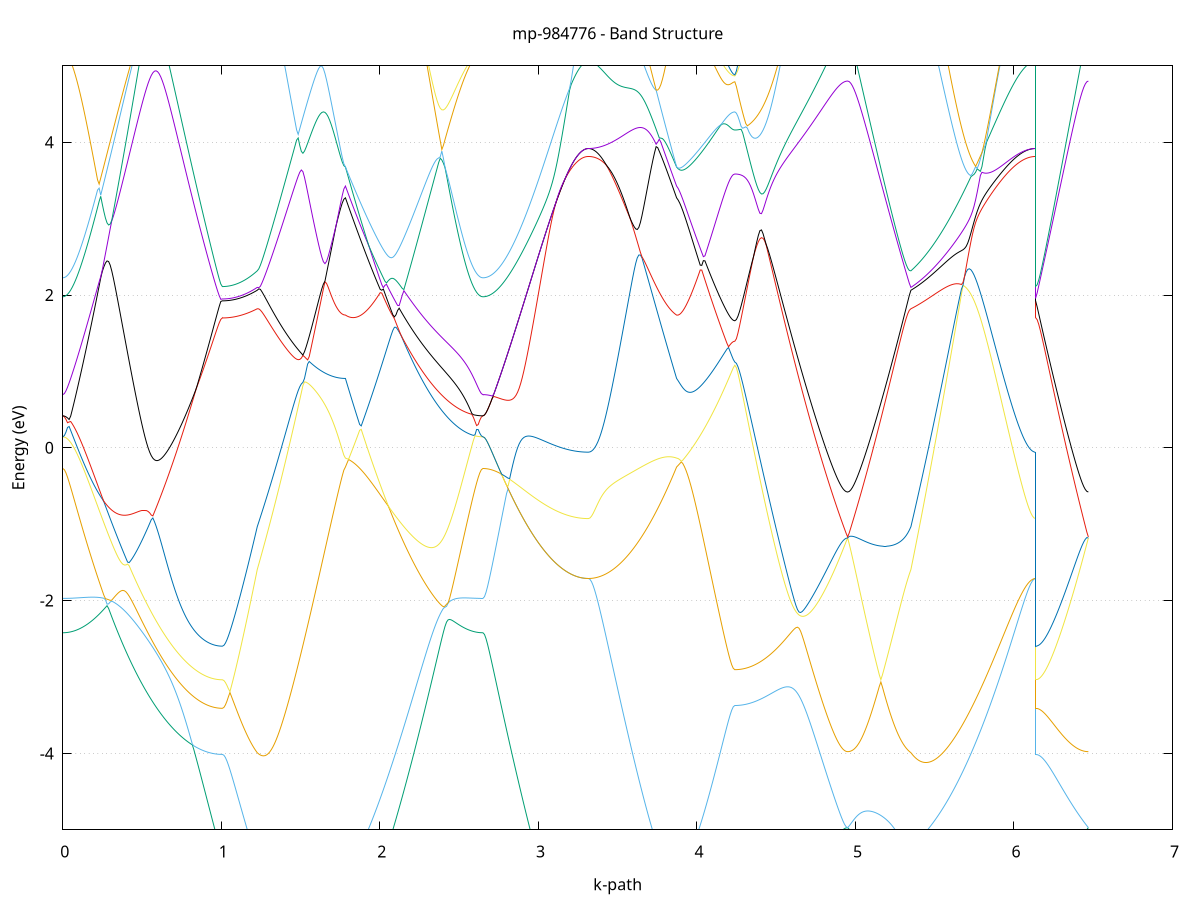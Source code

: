 set title 'mp-984776 - Band Structure'
set xlabel 'k-path'
set ylabel 'Energy (eV)'
set grid y
set yrange [-5:5]
set terminal png size 800,600
set output 'mp-984776_bands_gnuplot.png'
plot '-' using 1:2 with lines notitle, '-' using 1:2 with lines notitle, '-' using 1:2 with lines notitle, '-' using 1:2 with lines notitle, '-' using 1:2 with lines notitle, '-' using 1:2 with lines notitle, '-' using 1:2 with lines notitle, '-' using 1:2 with lines notitle, '-' using 1:2 with lines notitle, '-' using 1:2 with lines notitle, '-' using 1:2 with lines notitle, '-' using 1:2 with lines notitle, '-' using 1:2 with lines notitle, '-' using 1:2 with lines notitle, '-' using 1:2 with lines notitle, '-' using 1:2 with lines notitle, '-' using 1:2 with lines notitle, '-' using 1:2 with lines notitle, '-' using 1:2 with lines notitle, '-' using 1:2 with lines notitle, '-' using 1:2 with lines notitle, '-' using 1:2 with lines notitle, '-' using 1:2 with lines notitle, '-' using 1:2 with lines notitle, '-' using 1:2 with lines notitle, '-' using 1:2 with lines notitle, '-' using 1:2 with lines notitle, '-' using 1:2 with lines notitle, '-' using 1:2 with lines notitle, '-' using 1:2 with lines notitle, '-' using 1:2 with lines notitle, '-' using 1:2 with lines notitle, '-' using 1:2 with lines notitle, '-' using 1:2 with lines notitle, '-' using 1:2 with lines notitle, '-' using 1:2 with lines notitle, '-' using 1:2 with lines notitle, '-' using 1:2 with lines notitle, '-' using 1:2 with lines notitle, '-' using 1:2 with lines notitle, '-' using 1:2 with lines notitle, '-' using 1:2 with lines notitle, '-' using 1:2 with lines notitle, '-' using 1:2 with lines notitle, '-' using 1:2 with lines notitle, '-' using 1:2 with lines notitle, '-' using 1:2 with lines notitle, '-' using 1:2 with lines notitle, '-' using 1:2 with lines notitle, '-' using 1:2 with lines notitle, '-' using 1:2 with lines notitle, '-' using 1:2 with lines notitle, '-' using 1:2 with lines notitle, '-' using 1:2 with lines notitle, '-' using 1:2 with lines notitle, '-' using 1:2 with lines notitle, '-' using 1:2 with lines notitle, '-' using 1:2 with lines notitle, '-' using 1:2 with lines notitle, '-' using 1:2 with lines notitle, '-' using 1:2 with lines notitle, '-' using 1:2 with lines notitle, '-' using 1:2 with lines notitle, '-' using 1:2 with lines notitle
0.000000 -102.178201
0.009966 -102.178201
0.019933 -102.178201
0.029899 -102.178201
0.039866 -102.178201
0.049832 -102.178201
0.059798 -102.178201
0.069765 -102.178201
0.079731 -102.178201
0.089698 -102.178201
0.099664 -102.178201
0.109631 -102.178201
0.119597 -102.178201
0.129563 -102.178201
0.139530 -102.178201
0.149496 -102.178201
0.159463 -102.178201
0.169429 -102.178201
0.179395 -102.178201
0.189362 -102.178201
0.199328 -102.178201
0.209295 -102.178201
0.219261 -102.178201
0.229227 -102.178201
0.239194 -102.178101
0.249160 -102.178101
0.259127 -102.178201
0.269093 -102.178201
0.279059 -102.178201
0.289026 -102.178201
0.298992 -102.178201
0.308959 -102.178201
0.318925 -102.178201
0.328892 -102.178201
0.338858 -102.178201
0.348824 -102.178201
0.358791 -102.178201
0.368757 -102.178201
0.378724 -102.178101
0.388690 -102.178201
0.398656 -102.178101
0.408623 -102.178201
0.418589 -102.178101
0.428556 -102.178101
0.438522 -102.178101
0.448488 -102.178101
0.458455 -102.178101
0.468421 -102.178201
0.478388 -102.178201
0.488354 -102.178201
0.498320 -102.178201
0.508287 -102.178201
0.518253 -102.178201
0.528220 -102.178201
0.538186 -102.178201
0.548153 -102.178101
0.558119 -102.178201
0.568085 -102.178201
0.578052 -102.178101
0.588018 -102.178101
0.597985 -102.178201
0.607951 -102.178201
0.617917 -102.178101
0.627884 -102.178101
0.637850 -102.178101
0.647817 -102.178101
0.657783 -102.178101
0.667749 -102.178101
0.677716 -102.178101
0.687682 -102.178101
0.697649 -102.178101
0.707615 -102.178101
0.717581 -102.178101
0.727548 -102.178101
0.737514 -102.178101
0.747481 -102.178101
0.757447 -102.178101
0.767414 -102.178101
0.777380 -102.178101
0.787346 -102.178101
0.797313 -102.178101
0.807279 -102.178101
0.817246 -102.178101
0.827212 -102.178101
0.837178 -102.178101
0.847145 -102.178101
0.857111 -102.178101
0.867078 -102.178101
0.877044 -102.178101
0.887010 -102.178101
0.896977 -102.178101
0.906943 -102.178101
0.916910 -102.178101
0.926876 -102.178101
0.936842 -102.178101
0.946809 -102.178101
0.956775 -102.178101
0.966742 -102.178101
0.976708 -102.178101
0.986675 -102.178101
0.996641 -102.178101
1.006607 -102.178101
1.006607 -102.178101
1.016173 -102.178101
1.025738 -102.178101
1.035304 -102.178101
1.044869 -102.178101
1.054435 -102.178101
1.064000 -102.178101
1.073565 -102.178101
1.083131 -102.178101
1.092696 -102.178101
1.102262 -102.178101
1.111827 -102.178101
1.121393 -102.178101
1.130958 -102.178101
1.140524 -102.178101
1.150089 -102.178101
1.159655 -102.178101
1.169220 -102.178101
1.178785 -102.178101
1.188351 -102.178101
1.197916 -102.178101
1.207482 -102.178101
1.217047 -102.178101
1.226613 -102.178101
1.226613 -102.178101
1.236545 -102.178101
1.246477 -102.178101
1.256410 -102.178101
1.266342 -102.178101
1.276274 -102.178101
1.286207 -102.178101
1.296139 -102.178101
1.306072 -102.178101
1.316004 -102.178101
1.325936 -102.178101
1.335869 -102.178101
1.345801 -102.178101
1.355733 -102.178101
1.365666 -102.178101
1.375598 -102.178101
1.385530 -102.178101
1.395463 -102.178101
1.405395 -102.178101
1.415327 -102.178101
1.425260 -102.178101
1.435192 -102.178101
1.445124 -102.178101
1.455057 -102.178101
1.464989 -102.178101
1.474921 -102.178101
1.484854 -102.178101
1.494786 -102.178101
1.504718 -102.178101
1.514651 -102.178101
1.524583 -102.178201
1.534516 -102.178101
1.544448 -102.178101
1.554380 -102.178101
1.564313 -102.178101
1.574245 -102.178101
1.584177 -102.178101
1.594110 -102.178101
1.604042 -102.178101
1.613974 -102.178101
1.623907 -102.178201
1.633839 -102.178201
1.643771 -102.178101
1.653704 -102.178101
1.663636 -102.178101
1.673568 -102.178101
1.683501 -102.178101
1.693433 -102.178101
1.703365 -102.178101
1.713298 -102.178101
1.723230 -102.178101
1.733163 -102.178101
1.743095 -102.178101
1.753027 -102.178101
1.762960 -102.178101
1.772892 -102.178101
1.782824 -102.178101
1.782824 -102.178101
1.792794 -102.178101
1.802763 -102.178101
1.812733 -102.178101
1.822702 -102.178101
1.832672 -102.178201
1.842641 -102.178101
1.852611 -102.178101
1.862580 -102.178101
1.872550 -102.178101
1.882519 -102.178101
1.892489 -102.178101
1.902458 -102.178101
1.912428 -102.178101
1.922397 -102.178101
1.932367 -102.178101
1.942336 -102.178101
1.952306 -102.178101
1.962275 -102.178101
1.972245 -102.178101
1.982214 -102.178101
1.992184 -102.178101
2.002153 -102.178101
2.012123 -102.178101
2.022092 -102.178101
2.032062 -102.178101
2.042031 -102.178101
2.052001 -102.178101
2.061970 -102.178101
2.071940 -102.178101
2.081909 -102.178101
2.091879 -102.178101
2.101848 -102.178101
2.111818 -102.178101
2.121787 -102.178101
2.131757 -102.178101
2.141726 -102.178101
2.151696 -102.178101
2.161665 -102.178101
2.171635 -102.178101
2.181604 -102.178101
2.191574 -102.178101
2.201543 -102.178101
2.211513 -102.178101
2.221482 -102.178101
2.231452 -102.178101
2.241421 -102.178101
2.251391 -102.178101
2.261360 -102.178101
2.271330 -102.178101
2.281299 -102.178101
2.291269 -102.178101
2.301238 -102.178101
2.311208 -102.178101
2.321177 -102.178101
2.331147 -102.178101
2.341116 -102.178101
2.351086 -102.178101
2.361055 -102.178101
2.371025 -102.178101
2.380994 -102.178101
2.390964 -102.178101
2.400933 -102.178101
2.410903 -102.178101
2.420872 -102.178201
2.430842 -102.178201
2.440811 -102.178201
2.450781 -102.178201
2.460750 -102.178201
2.470720 -102.178201
2.480689 -102.178201
2.490659 -102.178201
2.500628 -102.178201
2.510598 -102.178201
2.520567 -102.178201
2.530537 -102.178201
2.540506 -102.178201
2.550476 -102.178201
2.560445 -102.178201
2.570415 -102.178201
2.580384 -102.178201
2.590353 -102.178201
2.600323 -102.178201
2.610292 -102.178201
2.620262 -102.178201
2.630231 -102.178201
2.640201 -102.178201
2.650170 -102.178201
2.650170 -102.178201
2.660104 -102.178201
2.670037 -102.178201
2.679970 -102.178201
2.689903 -102.178201
2.699836 -102.178201
2.709769 -102.178301
2.719703 -102.178301
2.729636 -102.178301
2.739569 -102.178301
2.749502 -102.178301
2.759435 -102.178301
2.769368 -102.178201
2.779301 -102.178201
2.789235 -102.178201
2.799168 -102.178201
2.809101 -102.178201
2.819034 -102.178201
2.828967 -102.178201
2.838900 -102.178201
2.848833 -102.178201
2.858767 -102.178201
2.868700 -102.178201
2.878633 -102.178201
2.888566 -102.178201
2.898499 -102.178201
2.908432 -102.178101
2.918365 -102.178101
2.928299 -102.178101
2.938232 -102.178101
2.948165 -102.178101
2.958098 -102.178101
2.968031 -102.178101
2.977964 -102.178101
2.987897 -102.178101
2.997831 -102.178101
3.007764 -102.178101
3.017697 -102.178101
3.027630 -102.178101
3.037563 -102.178101
3.047496 -102.178101
3.057430 -102.178101
3.067363 -102.178101
3.077296 -102.178101
3.087229 -102.178101
3.097162 -102.178101
3.107095 -102.178101
3.117028 -102.178101
3.126962 -102.178101
3.136895 -102.178101
3.146828 -102.178101
3.156761 -102.178101
3.166694 -102.178101
3.176627 -102.178101
3.186560 -102.178101
3.196494 -102.178101
3.206427 -102.178101
3.216360 -102.178101
3.226293 -102.178101
3.236226 -102.178101
3.246159 -102.178101
3.256092 -102.178101
3.266026 -102.178001
3.275959 -102.178001
3.285892 -102.178001
3.295825 -102.178001
3.305758 -102.178101
3.315691 -102.178101
3.315691 -102.178101
3.325624 -102.178101
3.335556 -102.178101
3.345488 -102.178101
3.355421 -102.178101
3.365353 -102.178101
3.375285 -102.178101
3.385218 -102.178101
3.395150 -102.178101
3.405082 -102.178101
3.415015 -102.178101
3.424947 -102.178101
3.434880 -102.178101
3.444812 -102.178101
3.454744 -102.178101
3.464677 -102.178101
3.474609 -102.178101
3.484541 -102.178101
3.494474 -102.178101
3.504406 -102.178101
3.514338 -102.178101
3.524271 -102.178101
3.534203 -102.178101
3.544135 -102.178101
3.554068 -102.178101
3.564000 -102.178101
3.573932 -102.178101
3.583865 -102.178101
3.593797 -102.178101
3.603729 -102.178101
3.613662 -102.178101
3.623594 -102.178101
3.633527 -102.178101
3.643459 -102.178101
3.653391 -102.178101
3.663324 -102.178101
3.673256 -102.178101
3.683188 -102.178101
3.693121 -102.178101
3.703053 -102.178101
3.712985 -102.178101
3.722918 -102.178101
3.732850 -102.178101
3.742782 -102.178101
3.752715 -102.178101
3.762647 -102.178101
3.772579 -102.178101
3.782512 -102.178101
3.792444 -102.178101
3.802376 -102.178101
3.812309 -102.178101
3.822241 -102.178101
3.832174 -102.178101
3.842106 -102.178101
3.852038 -102.178101
3.861971 -102.178101
3.871903 -102.178101
3.871903 -102.178101
3.881831 -102.178101
3.891759 -102.178101
3.901686 -102.178101
3.911614 -102.178101
3.921542 -102.178101
3.931470 -102.178101
3.941398 -102.178101
3.951325 -102.178101
3.961253 -102.178201
3.971181 -102.178201
3.981109 -102.178201
3.991037 -102.178101
4.000965 -102.178101
4.010892 -102.178101
4.020820 -102.178101
4.030748 -102.178201
4.040676 -102.178201
4.050604 -102.178201
4.060531 -102.178201
4.070459 -102.178101
4.080387 -102.178101
4.090315 -102.178101
4.100243 -102.178201
4.110170 -102.178201
4.120098 -102.178101
4.130026 -102.178101
4.139954 -102.178101
4.149882 -102.178101
4.159810 -102.178101
4.169737 -102.178101
4.179665 -102.178101
4.189593 -102.178101
4.199521 -102.178101
4.209449 -102.178101
4.219376 -102.178101
4.229304 -102.178101
4.239232 -102.178101
4.239232 -102.178101
4.249118 -102.178101
4.259004 -102.178101
4.268890 -102.178101
4.278775 -102.178101
4.288661 -102.178101
4.298547 -102.178101
4.308433 -102.178101
4.318319 -102.178101
4.328204 -102.178101
4.338090 -102.178101
4.347976 -102.178101
4.357862 -102.178101
4.367748 -102.178101
4.377634 -102.178101
4.387519 -102.178101
4.397405 -102.178101
4.407291 -102.178101
4.417177 -102.178101
4.427063 -102.178101
4.436948 -102.178101
4.446834 -102.178101
4.456720 -102.178101
4.466606 -102.178101
4.476492 -102.178101
4.486378 -102.178101
4.496263 -102.178101
4.506149 -102.178101
4.516035 -102.178101
4.525921 -102.178101
4.535807 -102.178101
4.545692 -102.178101
4.555578 -102.178101
4.565464 -102.178101
4.575350 -102.178101
4.585236 -102.178101
4.595121 -102.178101
4.605007 -102.178101
4.614893 -102.178101
4.624779 -102.178101
4.634665 -102.178101
4.644551 -102.178101
4.654436 -102.178101
4.664322 -102.178101
4.674208 -102.178101
4.684094 -102.178101
4.693980 -102.178101
4.703865 -102.178101
4.713751 -102.178101
4.723637 -102.178101
4.733523 -102.178101
4.743409 -102.178101
4.753295 -102.178201
4.763180 -102.178101
4.773066 -102.178101
4.782952 -102.178101
4.792838 -102.178101
4.802724 -102.178201
4.812609 -102.178201
4.822495 -102.178201
4.832381 -102.178201
4.842267 -102.178201
4.852153 -102.178201
4.862039 -102.178201
4.871924 -102.178201
4.881810 -102.178201
4.891696 -102.178201
4.901582 -102.178201
4.911468 -102.178201
4.921353 -102.178201
4.931239 -102.178201
4.941125 -102.178201
4.951011 -102.178201
4.951011 -102.178201
4.960984 -102.178201
4.970957 -102.178201
4.980929 -102.178201
4.990902 -102.178201
5.000875 -102.178201
5.010848 -102.178201
5.020821 -102.178201
5.030794 -102.178201
5.040766 -102.178201
5.050739 -102.178201
5.060712 -102.178201
5.070685 -102.178201
5.080658 -102.178201
5.090631 -102.178201
5.100603 -102.178201
5.110576 -102.178101
5.120549 -102.178101
5.130522 -102.178101
5.140495 -102.178101
5.150468 -102.178101
5.160440 -102.178101
5.170413 -102.178101
5.180386 -102.178101
5.190359 -102.178101
5.200332 -102.178101
5.210305 -102.178101
5.220277 -102.178101
5.230250 -102.178101
5.240223 -102.178101
5.250196 -102.178101
5.260169 -102.178101
5.270142 -102.178101
5.280114 -102.178101
5.290087 -102.178101
5.300060 -102.178101
5.310033 -102.178101
5.320006 -102.178101
5.329979 -102.178101
5.339951 -102.178101
5.349924 -102.178101
5.349924 -102.178101
5.359881 -102.178101
5.369838 -102.178101
5.379795 -102.178101
5.389752 -102.178101
5.399709 -102.178101
5.409666 -102.178101
5.419623 -102.178101
5.429580 -102.178101
5.439537 -102.178201
5.449494 -102.178201
5.459451 -102.178101
5.469408 -102.178101
5.479365 -102.178101
5.489322 -102.178101
5.499279 -102.178101
5.509236 -102.178101
5.519193 -102.178101
5.529150 -102.178101
5.539107 -102.178101
5.549064 -102.178101
5.559021 -102.178101
5.568978 -102.178101
5.578935 -102.178101
5.588892 -102.178101
5.598849 -102.178101
5.608806 -102.178101
5.618763 -102.178101
5.628720 -102.178101
5.638677 -102.178101
5.648634 -102.178101
5.658591 -102.178101
5.668548 -102.178101
5.678505 -102.178101
5.688462 -102.178101
5.698419 -102.178101
5.708376 -102.178101
5.718333 -102.178101
5.728290 -102.178101
5.738247 -102.178101
5.748204 -102.178101
5.758161 -102.178101
5.768118 -102.178101
5.778075 -102.178101
5.788032 -102.178101
5.797989 -102.178101
5.807946 -102.178101
5.817903 -102.178101
5.827860 -102.178101
5.837817 -102.178101
5.847774 -102.178101
5.857731 -102.178101
5.867688 -102.178101
5.877645 -102.178101
5.887602 -102.178101
5.897559 -102.178101
5.907516 -102.178101
5.917473 -102.178101
5.927430 -102.178101
5.937387 -102.178101
5.947344 -102.178101
5.957300 -102.178101
5.967257 -102.178101
5.977214 -102.178101
5.987171 -102.178101
5.997128 -102.178101
6.007085 -102.178101
6.017042 -102.178101
6.026999 -102.178101
6.036956 -102.178101
6.046913 -102.178101
6.056870 -102.178101
6.066827 -102.178101
6.076784 -102.178101
6.086741 -102.178101
6.096698 -102.178101
6.106655 -102.178101
6.116612 -102.178101
6.126569 -102.178101
6.136526 -102.178101
6.136526 -102.178101
6.146313 -102.178101
6.156100 -102.178101
6.165887 -102.178101
6.175675 -102.178101
6.185462 -102.178101
6.195249 -102.178101
6.205036 -102.178101
6.214823 -102.178101
6.224610 -102.178101
6.234397 -102.178101
6.244184 -102.178101
6.253971 -102.178101
6.263758 -102.178101
6.273545 -102.178101
6.283332 -102.178101
6.293119 -102.178101
6.302906 -102.178101
6.312694 -102.178101
6.322481 -102.178101
6.332268 -102.178101
6.342055 -102.178101
6.351842 -102.178101
6.361629 -102.178201
6.371416 -102.178201
6.381203 -102.178201
6.390990 -102.178201
6.400777 -102.178201
6.410564 -102.178201
6.420351 -102.178201
6.430138 -102.178201
6.439926 -102.178201
6.449713 -102.178201
6.459500 -102.178201
6.469287 -102.178201
e
0.000000 -14.876301
0.009966 -14.876201
0.019933 -14.876001
0.029899 -14.875601
0.039866 -14.875001
0.049832 -14.874301
0.059798 -14.873401
0.069765 -14.872401
0.079731 -14.871201
0.089698 -14.869901
0.099664 -14.868401
0.109631 -14.866801
0.119597 -14.865001
0.129563 -14.863101
0.139530 -14.861101
0.149496 -14.858901
0.159463 -14.856701
0.169429 -14.854301
0.179395 -14.851901
0.189362 -14.849301
0.199328 -14.846701
0.209295 -14.843901
0.219261 -14.841101
0.229227 -14.838301
0.239194 -14.835301
0.249160 -14.832401
0.259127 -14.829301
0.269093 -14.826301
0.279059 -14.823201
0.289026 -14.820101
0.298992 -14.817101
0.308959 -14.814001
0.318925 -14.810901
0.328892 -14.807801
0.338858 -14.804701
0.348824 -14.801701
0.358791 -14.798701
0.368757 -14.795701
0.378724 -14.792801
0.388690 -14.789901
0.398656 -14.787001
0.408623 -14.784201
0.418589 -14.781501
0.428556 -14.778801
0.438522 -14.776101
0.448488 -14.773501
0.458455 -14.771001
0.468421 -14.768501
0.478388 -14.766101
0.488354 -14.763701
0.498320 -14.761401
0.508287 -14.759101
0.518253 -14.756901
0.528220 -14.754701
0.538186 -14.752601
0.548153 -14.750601
0.558119 -14.748501
0.568085 -14.746601
0.578052 -14.744601
0.588018 -14.742801
0.597985 -14.740901
0.607951 -14.739101
0.617917 -14.737401
0.627884 -14.735601
0.637850 -14.734001
0.647817 -14.732301
0.657783 -14.730701
0.667749 -14.729201
0.677716 -14.727701
0.687682 -14.726201
0.697649 -14.724701
0.707615 -14.723301
0.717581 -14.721901
0.727548 -14.720601
0.737514 -14.719301
0.747481 -14.718001
0.757447 -14.716701
0.767414 -14.715501
0.777380 -14.714301
0.787346 -14.713201
0.797313 -14.712001
0.807279 -14.710901
0.817246 -14.709901
0.827212 -14.708801
0.837178 -14.707801
0.847145 -14.706801
0.857111 -14.705801
0.867078 -14.704801
0.877044 -14.703901
0.887010 -14.703001
0.896977 -14.702101
0.906943 -14.701201
0.916910 -14.700301
0.926876 -14.699501
0.936842 -14.698701
0.946809 -14.697801
0.956775 -14.697001
0.966742 -14.696201
0.976708 -14.695401
0.986675 -14.694601
0.996641 -14.694501
1.006607 -14.694701
1.006607 -14.694701
1.016173 -14.694701
1.025738 -14.694801
1.035304 -14.694901
1.044869 -14.695001
1.054435 -14.695201
1.064000 -14.695501
1.073565 -14.695701
1.083131 -14.696101
1.092696 -14.696401
1.102262 -14.696901
1.111827 -14.697301
1.121393 -14.697901
1.130958 -14.698401
1.140524 -14.699001
1.150089 -14.699701
1.159655 -14.700401
1.169220 -14.701201
1.178785 -14.702001
1.188351 -14.702801
1.197916 -14.703801
1.207482 -14.704701
1.217047 -14.705701
1.226613 -14.706801
1.226613 -14.706801
1.236545 -14.707601
1.246477 -14.708301
1.256410 -14.708901
1.266342 -14.709401
1.276274 -14.709901
1.286207 -14.710301
1.296139 -14.710601
1.306072 -14.710901
1.316004 -14.711101
1.325936 -14.711301
1.335869 -14.711401
1.345801 -14.711501
1.355733 -14.711601
1.365666 -14.711601
1.375598 -14.711701
1.385530 -14.711701
1.395463 -14.711701
1.405395 -14.711701
1.415327 -14.711801
1.425260 -14.711801
1.435192 -14.711901
1.445124 -14.712001
1.455057 -14.712101
1.464989 -14.712201
1.474921 -14.712301
1.484854 -14.712501
1.494786 -14.712701
1.504718 -14.712801
1.514651 -14.713001
1.524583 -14.713201
1.534516 -14.713501
1.544448 -14.713701
1.554380 -14.713901
1.564313 -14.714101
1.574245 -14.714301
1.584177 -14.714501
1.594110 -14.714701
1.604042 -14.714901
1.613974 -14.715101
1.623907 -14.715201
1.633839 -14.715401
1.643771 -14.715501
1.653704 -14.715701
1.663636 -14.715801
1.673568 -14.715901
1.683501 -14.716001
1.693433 -14.716101
1.703365 -14.716201
1.713298 -14.716301
1.723230 -14.716301
1.733163 -14.716401
1.743095 -14.716401
1.753027 -14.716401
1.762960 -14.716501
1.772892 -14.716501
1.782824 -14.716501
1.782824 -14.716501
1.792794 -14.713701
1.802763 -14.710901
1.812733 -14.708201
1.822702 -14.705501
1.832672 -14.702801
1.842641 -14.700101
1.852611 -14.697501
1.862580 -14.694901
1.872550 -14.692201
1.882519 -14.689601
1.892489 -14.687101
1.902458 -14.684501
1.912428 -14.681901
1.922397 -14.679401
1.932367 -14.676901
1.942336 -14.674401
1.952306 -14.671901
1.962275 -14.669501
1.972245 -14.667001
1.982214 -14.664601
1.992184 -14.662201
2.002153 -14.659801
2.012123 -14.657401
2.022092 -14.655101
2.032062 -14.652801
2.042031 -14.650501
2.052001 -14.648201
2.061970 -14.645901
2.071940 -14.643701
2.081909 -14.641501
2.091879 -14.644501
2.101848 -14.651801
2.111818 -14.659101
2.121787 -14.666301
2.131757 -14.673401
2.141726 -14.680501
2.151696 -14.687501
2.161665 -14.694401
2.171635 -14.701201
2.181604 -14.707901
2.191574 -14.714501
2.201543 -14.721001
2.211513 -14.727501
2.221482 -14.733801
2.231452 -14.740001
2.241421 -14.746101
2.251391 -14.752001
2.261360 -14.757901
2.271330 -14.763701
2.281299 -14.769301
2.291269 -14.774801
2.301238 -14.780101
2.311208 -14.785401
2.321177 -14.790501
2.331147 -14.795501
2.341116 -14.800301
2.351086 -14.805001
2.361055 -14.809601
2.371025 -14.814001
2.380994 -14.818301
2.390964 -14.822401
2.400933 -14.826401
2.410903 -14.830301
2.420872 -14.834001
2.430842 -14.837501
2.440811 -14.840901
2.450781 -14.844201
2.460750 -14.847301
2.470720 -14.850201
2.480689 -14.853001
2.490659 -14.855701
2.500628 -14.858201
2.510598 -14.860501
2.520567 -14.862701
2.530537 -14.864701
2.540506 -14.866501
2.550476 -14.868201
2.560445 -14.869801
2.570415 -14.871101
2.580384 -14.872401
2.590353 -14.873401
2.600323 -14.874301
2.610292 -14.875001
2.620262 -14.875601
2.630231 -14.876001
2.640201 -14.876201
2.650170 -14.876301
2.650170 -14.876301
2.660104 -14.876301
2.670037 -14.876301
2.679970 -14.876201
2.689903 -14.876201
2.699836 -14.876101
2.709769 -14.876001
2.719703 -14.875901
2.729636 -14.875801
2.739569 -14.875601
2.749502 -14.875401
2.759435 -14.875301
2.769368 -14.875101
2.779301 -14.874901
2.789235 -14.874601
2.799168 -14.874401
2.809101 -14.874101
2.819034 -14.873901
2.828967 -14.873601
2.838900 -14.873301
2.848833 -14.873001
2.858767 -14.872701
2.868700 -14.872301
2.878633 -14.872001
2.888566 -14.871601
2.898499 -14.871301
2.908432 -14.870901
2.918365 -14.870501
2.928299 -14.870201
2.938232 -14.869801
2.948165 -14.869401
2.958098 -14.869001
2.968031 -14.868601
2.977964 -14.868201
2.987897 -14.867801
2.997831 -14.867401
3.007764 -14.867001
3.017697 -14.866601
3.027630 -14.866201
3.037563 -14.865801
3.047496 -14.865501
3.057430 -14.865101
3.067363 -14.864701
3.077296 -14.864301
3.087229 -14.864001
3.097162 -14.863601
3.107095 -14.863301
3.117028 -14.863001
3.126962 -14.862601
3.136895 -14.862301
3.146828 -14.862001
3.156761 -14.861801
3.166694 -14.861501
3.176627 -14.861201
3.186560 -14.861001
3.196494 -14.860801
3.206427 -14.860601
3.216360 -14.860401
3.226293 -14.860201
3.236226 -14.860001
3.246159 -14.859901
3.256092 -14.859701
3.266026 -14.859601
3.275959 -14.859601
3.285892 -14.859501
3.295825 -14.859401
3.305758 -14.859401
3.315691 -14.859401
3.315691 -14.859401
3.325624 -14.859301
3.335556 -14.859101
3.345488 -14.858801
3.355421 -14.858301
3.365353 -14.857601
3.375285 -14.856901
3.385218 -14.856001
3.395150 -14.854901
3.405082 -14.853801
3.415015 -14.852401
3.424947 -14.851001
3.434880 -14.849401
3.444812 -14.847701
3.454744 -14.845801
3.464677 -14.843901
3.474609 -14.841801
3.484541 -14.839601
3.494474 -14.837201
3.504406 -14.834801
3.514338 -14.832201
3.524271 -14.829501
3.534203 -14.826701
3.544135 -14.823901
3.554068 -14.820901
3.564000 -14.817801
3.573932 -14.814701
3.583865 -14.811501
3.593797 -14.808201
3.603729 -14.804801
3.613662 -14.801401
3.623594 -14.797901
3.633527 -14.794401
3.643459 -14.790901
3.653391 -14.787401
3.663324 -14.783801
3.673256 -14.780201
3.683188 -14.776701
3.693121 -14.773101
3.703053 -14.769601
3.712985 -14.766101
3.722918 -14.762701
3.732850 -14.759301
3.742782 -14.755901
3.752715 -14.752601
3.762647 -14.749401
3.772579 -14.746101
3.782512 -14.743001
3.792444 -14.739901
3.802376 -14.736801
3.812309 -14.733801
3.822241 -14.730801
3.832174 -14.727901
3.842106 -14.725001
3.852038 -14.722101
3.861971 -14.719301
3.871903 -14.716501
3.871903 -14.716501
3.881831 -14.715301
3.891759 -14.714101
3.901686 -14.712801
3.911614 -14.711501
3.921542 -14.710201
3.931470 -14.708801
3.941398 -14.707501
3.951325 -14.706101
3.961253 -14.704801
3.971181 -14.703401
3.981109 -14.702001
3.991037 -14.700601
4.000965 -14.699201
4.010892 -14.697901
4.020820 -14.696501
4.030748 -14.695201
4.040676 -14.693901
4.050604 -14.692601
4.060531 -14.691401
4.070459 -14.690201
4.080387 -14.689001
4.090315 -14.687901
4.100243 -14.686901
4.110170 -14.685901
4.120098 -14.684901
4.130026 -14.684001
4.139954 -14.683201
4.149882 -14.682501
4.159810 -14.681801
4.169737 -14.681201
4.179665 -14.680701
4.189593 -14.680301
4.199521 -14.679901
4.209449 -14.679601
4.219376 -14.679401
4.229304 -14.679301
4.239232 -14.679301
4.239232 -14.679301
4.249118 -14.679301
4.259004 -14.679201
4.268890 -14.679201
4.278775 -14.679101
4.288661 -14.679001
4.298547 -14.678901
4.308433 -14.678801
4.318319 -14.678701
4.328204 -14.678601
4.338090 -14.678401
4.347976 -14.678201
4.357862 -14.678001
4.367748 -14.677801
4.377634 -14.677601
4.387519 -14.677301
4.397405 -14.677101
4.407291 -14.676801
4.417177 -14.676501
4.427063 -14.676101
4.436948 -14.675801
4.446834 -14.675401
4.456720 -14.675001
4.466606 -14.674601
4.476492 -14.674201
4.486378 -14.673701
4.496263 -14.673301
4.506149 -14.672801
4.516035 -14.672301
4.525921 -14.671701
4.535807 -14.671201
4.545692 -14.670601
4.555578 -14.670101
4.565464 -14.669501
4.575350 -14.668901
4.585236 -14.668301
4.595121 -14.667701
4.605007 -14.667201
4.614893 -14.666601
4.624779 -14.666101
4.634665 -14.665701
4.644551 -14.665301
4.654436 -14.665101
4.664322 -14.665201
4.674208 -14.665501
4.684094 -14.666101
4.693980 -14.667101
4.703865 -14.668301
4.713751 -14.669701
4.723637 -14.671201
4.733523 -14.672801
4.743409 -14.674401
4.753295 -14.676001
4.763180 -14.677601
4.773066 -14.679101
4.782952 -14.680601
4.792838 -14.682001
4.802724 -14.683401
4.812609 -14.684601
4.822495 -14.685801
4.832381 -14.686901
4.842267 -14.688001
4.852153 -14.688901
4.862039 -14.689801
4.871924 -14.690601
4.881810 -14.691201
4.891696 -14.691801
4.901582 -14.692401
4.911468 -14.692801
4.921353 -14.693101
4.931239 -14.693301
4.941125 -14.693501
4.951011 -14.693501
4.951011 -14.693501
4.960984 -14.693601
4.970957 -14.693601
4.980929 -14.693701
4.990902 -14.693801
5.000875 -14.693901
5.010848 -14.694001
5.020821 -14.694101
5.030794 -14.694201
5.040766 -14.694401
5.050739 -14.694601
5.060712 -14.694801
5.070685 -14.694901
5.080658 -14.695201
5.090631 -14.695401
5.100603 -14.695601
5.110576 -14.695901
5.120549 -14.696101
5.130522 -14.696401
5.140495 -14.696701
5.150468 -14.697101
5.160440 -14.697401
5.170413 -14.697701
5.180386 -14.698101
5.190359 -14.698501
5.200332 -14.698901
5.210305 -14.699301
5.220277 -14.699701
5.230250 -14.700201
5.240223 -14.700701
5.250196 -14.701101
5.260169 -14.701601
5.270142 -14.702201
5.280114 -14.702701
5.290087 -14.703201
5.300060 -14.703801
5.310033 -14.704401
5.320006 -14.705001
5.329979 -14.705601
5.339951 -14.706201
5.349924 -14.706801
5.349924 -14.706801
5.359881 -14.708001
5.369838 -14.709201
5.379795 -14.710501
5.389752 -14.711901
5.399709 -14.713301
5.409666 -14.714701
5.419623 -14.716301
5.429580 -14.717901
5.439537 -14.719501
5.449494 -14.721201
5.459451 -14.722901
5.469408 -14.724701
5.479365 -14.726501
5.489322 -14.728401
5.499279 -14.730301
5.509236 -14.732301
5.519193 -14.734201
5.529150 -14.736301
5.539107 -14.738301
5.549064 -14.740401
5.559021 -14.742501
5.568978 -14.744601
5.578935 -14.746801
5.588892 -14.748901
5.598849 -14.751101
5.608806 -14.753401
5.618763 -14.755601
5.628720 -14.757801
5.638677 -14.760101
5.648634 -14.762401
5.658591 -14.764701
5.668548 -14.767001
5.678505 -14.769401
5.688462 -14.771701
5.698419 -14.774101
5.708376 -14.776501
5.718333 -14.778901
5.728290 -14.781401
5.738247 -14.783801
5.748204 -14.786301
5.758161 -14.788801
5.768118 -14.791301
5.778075 -14.793801
5.788032 -14.796401
5.797989 -14.798901
5.807946 -14.801501
5.817903 -14.804101
5.827860 -14.806701
5.837817 -14.809201
5.847774 -14.811801
5.857731 -14.814401
5.867688 -14.817001
5.877645 -14.819501
5.887602 -14.822001
5.897559 -14.824501
5.907516 -14.826901
5.917473 -14.829301
5.927430 -14.831701
5.937387 -14.834001
5.947344 -14.836201
5.957300 -14.838401
5.967257 -14.840501
5.977214 -14.842501
5.987171 -14.844401
5.997128 -14.846301
6.007085 -14.848001
6.017042 -14.849601
6.026999 -14.851101
6.036956 -14.852501
6.046913 -14.853801
6.056870 -14.855001
6.066827 -14.856001
6.076784 -14.856901
6.086741 -14.857701
6.096698 -14.858301
6.106655 -14.858801
6.116612 -14.859101
6.126569 -14.859301
6.136526 -14.859401
6.136526 -14.694701
6.146313 -14.694701
6.156100 -14.694701
6.165887 -14.694701
6.175675 -14.694601
6.185462 -14.694601
6.195249 -14.694601
6.205036 -14.694601
6.214823 -14.694601
6.224610 -14.694501
6.234397 -14.694501
6.244184 -14.694501
6.253971 -14.694501
6.263758 -14.694401
6.273545 -14.694401
6.283332 -14.694401
6.293119 -14.694301
6.302906 -14.694301
6.312694 -14.694201
6.322481 -14.694201
6.332268 -14.694101
6.342055 -14.694101
6.351842 -14.694101
6.361629 -14.694001
6.371416 -14.694001
6.381203 -14.693901
6.390990 -14.693901
6.400777 -14.693801
6.410564 -14.693801
6.420351 -14.693701
6.430138 -14.693701
6.439926 -14.693601
6.449713 -14.693601
6.459500 -14.693601
6.469287 -14.693501
e
0.000000 -14.701701
0.009966 -14.701701
0.019933 -14.701501
0.029899 -14.701301
0.039866 -14.701001
0.049832 -14.700601
0.059798 -14.700101
0.069765 -14.699501
0.079731 -14.698901
0.089698 -14.698101
0.099664 -14.697301
0.109631 -14.696401
0.119597 -14.695401
0.129563 -14.694401
0.139530 -14.693201
0.149496 -14.692001
0.159463 -14.690801
0.169429 -14.689501
0.179395 -14.688101
0.189362 -14.686601
0.199328 -14.685101
0.209295 -14.683601
0.219261 -14.682001
0.229227 -14.680401
0.239194 -14.678701
0.249160 -14.677001
0.259127 -14.675301
0.269093 -14.673601
0.279059 -14.671801
0.289026 -14.670001
0.298992 -14.668301
0.308959 -14.666501
0.318925 -14.664701
0.328892 -14.662901
0.338858 -14.661201
0.348824 -14.659401
0.358791 -14.657701
0.368757 -14.656001
0.378724 -14.654301
0.388690 -14.652701
0.398656 -14.651001
0.408623 -14.649401
0.418589 -14.647901
0.428556 -14.646401
0.438522 -14.644901
0.448488 -14.643401
0.458455 -14.642001
0.468421 -14.640701
0.478388 -14.639301
0.488354 -14.638001
0.498320 -14.636801
0.508287 -14.635601
0.518253 -14.635601
0.528220 -14.636901
0.538186 -14.638201
0.548153 -14.639601
0.558119 -14.641001
0.568085 -14.642401
0.578052 -14.643801
0.588018 -14.645301
0.597985 -14.646701
0.607951 -14.648201
0.617917 -14.649701
0.627884 -14.651101
0.637850 -14.652601
0.647817 -14.654001
0.657783 -14.655501
0.667749 -14.656901
0.677716 -14.658301
0.687682 -14.659701
0.697649 -14.661001
0.707615 -14.662401
0.717581 -14.663701
0.727548 -14.665001
0.737514 -14.666301
0.747481 -14.667601
0.757447 -14.668801
0.767414 -14.670001
0.777380 -14.671201
0.787346 -14.672401
0.797313 -14.673601
0.807279 -14.674701
0.817246 -14.675801
0.827212 -14.676801
0.837178 -14.677901
0.847145 -14.678901
0.857111 -14.679901
0.867078 -14.680901
0.877044 -14.681901
0.887010 -14.682801
0.896977 -14.683701
0.906943 -14.684701
0.916910 -14.685501
0.926876 -14.686801
0.936842 -14.688601
0.946809 -14.690201
0.956775 -14.691601
0.966742 -14.692701
0.976708 -14.693601
0.986675 -14.694201
0.996641 -14.693801
1.006607 -14.693101
1.006607 -14.693101
1.016173 -14.693001
1.025738 -14.692901
1.035304 -14.692601
1.044869 -14.692301
1.054435 -14.691901
1.064000 -14.691301
1.073565 -14.690701
1.083131 -14.690001
1.092696 -14.689201
1.102262 -14.688301
1.111827 -14.687301
1.121393 -14.686201
1.130958 -14.685001
1.140524 -14.683701
1.150089 -14.682401
1.159655 -14.681001
1.169220 -14.679501
1.178785 -14.678001
1.188351 -14.676401
1.197916 -14.674701
1.207482 -14.673001
1.217047 -14.671201
1.226613 -14.669401
1.226613 -14.669401
1.236545 -14.668101
1.246477 -14.666701
1.256410 -14.665401
1.266342 -14.664001
1.276274 -14.662601
1.286207 -14.661301
1.296139 -14.659901
1.306072 -14.658601
1.316004 -14.658801
1.325936 -14.660001
1.335869 -14.661101
1.345801 -14.662001
1.355733 -14.662901
1.365666 -14.663601
1.375598 -14.664201
1.385530 -14.664701
1.395463 -14.665101
1.405395 -14.665301
1.415327 -14.665301
1.425260 -14.665301
1.435192 -14.665101
1.445124 -14.664701
1.455057 -14.664201
1.464989 -14.663601
1.474921 -14.662801
1.484854 -14.662001
1.494786 -14.661001
1.504718 -14.659901
1.514651 -14.658801
1.524583 -14.657601
1.534516 -14.656301
1.544448 -14.655001
1.554380 -14.653601
1.564313 -14.652301
1.574245 -14.650901
1.584177 -14.649601
1.594110 -14.648401
1.604042 -14.647301
1.613974 -14.647301
1.623907 -14.647801
1.633839 -14.648301
1.643771 -14.648801
1.653704 -14.649301
1.663636 -14.649801
1.673568 -14.650201
1.683501 -14.650701
1.693433 -14.651001
1.703365 -14.651401
1.713298 -14.651701
1.723230 -14.652001
1.733163 -14.652201
1.743095 -14.652401
1.753027 -14.652601
1.762960 -14.652701
1.772892 -14.652801
1.782824 -14.652801
1.782824 -14.652801
1.792794 -14.649901
1.802763 -14.647101
1.812733 -14.644601
1.822702 -14.642201
1.832672 -14.640001
1.842641 -14.638001
1.852611 -14.636301
1.862580 -14.634701
1.872550 -14.633301
1.882519 -14.632101
1.892489 -14.631101
1.902458 -14.630301
1.912428 -14.629601
1.922397 -14.629101
1.932367 -14.628701
1.942336 -14.628401
1.952306 -14.628301
1.962275 -14.628201
1.972245 -14.628201
1.982214 -14.628301
1.992184 -14.628501
2.002153 -14.628701
2.012123 -14.629001
2.022092 -14.629301
2.032062 -14.629701
2.042031 -14.630101
2.052001 -14.630601
2.061970 -14.631101
2.071940 -14.631701
2.081909 -14.637101
2.091879 -14.639301
2.101848 -14.637101
2.111818 -14.635001
2.121787 -14.635001
2.131757 -14.635701
2.141726 -14.636501
2.151696 -14.637401
2.161665 -14.638201
2.171635 -14.639201
2.181604 -14.640101
2.191574 -14.641201
2.201543 -14.642201
2.211513 -14.643401
2.221482 -14.644501
2.231452 -14.645701
2.241421 -14.647001
2.251391 -14.648301
2.261360 -14.649701
2.271330 -14.651101
2.281299 -14.652501
2.291269 -14.654001
2.301238 -14.655501
2.311208 -14.657001
2.321177 -14.658601
2.331147 -14.660501
2.341116 -14.662801
2.351086 -14.665001
2.361055 -14.667201
2.371025 -14.669301
2.380994 -14.671401
2.390964 -14.673501
2.400933 -14.675501
2.410903 -14.677401
2.420872 -14.679301
2.430842 -14.681101
2.440811 -14.682801
2.450781 -14.684501
2.460750 -14.686101
2.470720 -14.687701
2.480689 -14.689101
2.490659 -14.690501
2.500628 -14.691901
2.510598 -14.693101
2.520567 -14.694301
2.530537 -14.695301
2.540506 -14.696301
2.550476 -14.697301
2.560445 -14.698101
2.570415 -14.698901
2.580384 -14.699501
2.590353 -14.700101
2.600323 -14.700601
2.610292 -14.701001
2.620262 -14.701301
2.630231 -14.701501
2.640201 -14.701701
2.650170 -14.701701
2.650170 -14.701701
2.660104 -14.702301
2.670037 -14.703601
2.679970 -14.705301
2.689903 -14.707201
2.699836 -14.709101
2.709769 -14.711101
2.719703 -14.713201
2.729636 -14.715201
2.739569 -14.717301
2.749502 -14.719401
2.759435 -14.721401
2.769368 -14.723501
2.779301 -14.725601
2.789235 -14.727701
2.799168 -14.729801
2.809101 -14.731901
2.819034 -14.734001
2.828967 -14.736101
2.838900 -14.738201
2.848833 -14.740301
2.858767 -14.742301
2.868700 -14.744401
2.878633 -14.746401
2.888566 -14.748401
2.898499 -14.750401
2.908432 -14.752401
2.918365 -14.754401
2.928299 -14.756301
2.938232 -14.758201
2.948165 -14.760101
2.958098 -14.762001
2.968031 -14.763801
2.977964 -14.765601
2.987897 -14.767401
2.997831 -14.769201
3.007764 -14.770901
3.017697 -14.772501
3.027630 -14.774101
3.037563 -14.775701
3.047496 -14.777301
3.057430 -14.778801
3.067363 -14.780201
3.077296 -14.781601
3.087229 -14.783001
3.097162 -14.784301
3.107095 -14.785601
3.117028 -14.786801
3.126962 -14.787901
3.136895 -14.789001
3.146828 -14.790101
3.156761 -14.791101
3.166694 -14.792001
3.176627 -14.792901
3.186560 -14.793701
3.196494 -14.794501
3.206427 -14.795201
3.216360 -14.795801
3.226293 -14.796401
3.236226 -14.797001
3.246159 -14.797401
3.256092 -14.797801
3.266026 -14.798201
3.275959 -14.798501
3.285892 -14.798701
3.295825 -14.798801
3.305758 -14.798901
3.315691 -14.799001
3.315691 -14.799001
3.325624 -14.798901
3.335556 -14.798701
3.345488 -14.798401
3.355421 -14.798001
3.365353 -14.797401
3.375285 -14.796701
3.385218 -14.795901
3.395150 -14.795001
3.405082 -14.794001
3.415015 -14.792801
3.424947 -14.791501
3.434880 -14.790101
3.444812 -14.788601
3.454744 -14.787001
3.464677 -14.785201
3.474609 -14.783401
3.484541 -14.781401
3.494474 -14.779301
3.504406 -14.777101
3.514338 -14.774801
3.524271 -14.772401
3.534203 -14.769901
3.544135 -14.767301
3.554068 -14.764601
3.564000 -14.761901
3.573932 -14.759001
3.583865 -14.756001
3.593797 -14.753001
3.603729 -14.749801
3.613662 -14.746601
3.623594 -14.743301
3.633527 -14.739901
3.643459 -14.736501
3.653391 -14.733001
3.663324 -14.729501
3.673256 -14.725901
3.683188 -14.722201
3.693121 -14.718501
3.703053 -14.714801
3.712985 -14.711001
3.722918 -14.707201
3.732850 -14.703301
3.742782 -14.699501
3.752715 -14.695701
3.762647 -14.691801
3.772579 -14.688001
3.782512 -14.684201
3.792444 -14.680401
3.802376 -14.676701
3.812309 -14.673001
3.822241 -14.669401
3.832174 -14.665801
3.842106 -14.662401
3.852038 -14.659101
3.861971 -14.655901
3.871903 -14.652801
3.871903 -14.652801
3.881831 -14.652001
3.891759 -14.651801
3.901686 -14.652101
3.911614 -14.652501
3.921542 -14.653101
3.931470 -14.653701
3.941398 -14.654301
3.951325 -14.655001
3.961253 -14.655601
3.971181 -14.656301
3.981109 -14.656901
3.991037 -14.657601
4.000965 -14.658201
4.010892 -14.658801
4.020820 -14.659401
4.030748 -14.660001
4.040676 -14.660601
4.050604 -14.661201
4.060531 -14.661701
4.070459 -14.662201
4.080387 -14.662701
4.090315 -14.663101
4.100243 -14.663601
4.110170 -14.664001
4.120098 -14.664401
4.130026 -14.664701
4.139954 -14.665001
4.149882 -14.665301
4.159810 -14.665601
4.169737 -14.665801
4.179665 -14.666001
4.189593 -14.666201
4.199521 -14.666301
4.209449 -14.666501
4.219376 -14.666501
4.229304 -14.666601
4.239232 -14.666601
4.239232 -14.666601
4.249118 -14.666601
4.259004 -14.666601
4.268890 -14.666501
4.278775 -14.666401
4.288661 -14.666301
4.298547 -14.666201
4.308433 -14.666101
4.318319 -14.665901
4.328204 -14.665801
4.338090 -14.665601
4.347976 -14.665401
4.357862 -14.665101
4.367748 -14.664901
4.377634 -14.664701
4.387519 -14.664401
4.397405 -14.664201
4.407291 -14.663901
4.417177 -14.663601
4.427063 -14.663301
4.436948 -14.663001
4.446834 -14.662801
4.456720 -14.662501
4.466606 -14.662201
4.476492 -14.661901
4.486378 -14.661701
4.496263 -14.661501
4.506149 -14.661201
4.516035 -14.661001
4.525921 -14.660901
4.535807 -14.660701
4.545692 -14.660601
4.555578 -14.660501
4.565464 -14.660501
4.575350 -14.660501
4.585236 -14.660501
4.595121 -14.660601
4.605007 -14.660801
4.614893 -14.661001
4.624779 -14.661401
4.634665 -14.661801
4.644551 -14.662301
4.654436 -14.663001
4.664322 -14.663801
4.674208 -14.664701
4.684094 -14.665701
4.693980 -14.666901
4.703865 -14.668201
4.713751 -14.669601
4.723637 -14.671101
4.733523 -14.672601
4.743409 -14.674201
4.753295 -14.675801
4.763180 -14.677301
4.773066 -14.678801
4.782952 -14.680301
4.792838 -14.681701
4.802724 -14.683101
4.812609 -14.684401
4.822495 -14.685601
4.832381 -14.686701
4.842267 -14.687801
4.852153 -14.688801
4.862039 -14.689601
4.871924 -14.690401
4.881810 -14.691201
4.891696 -14.691801
4.901582 -14.692301
4.911468 -14.692701
4.921353 -14.693101
4.931239 -14.693301
4.941125 -14.693501
4.951011 -14.693501
4.951011 -14.693501
4.960984 -14.693401
4.970957 -14.693301
4.980929 -14.693101
4.990902 -14.692801
5.000875 -14.692401
5.010848 -14.692001
5.020821 -14.691501
5.030794 -14.691001
5.040766 -14.690301
5.050739 -14.689601
5.060712 -14.688901
5.070685 -14.688001
5.080658 -14.687101
5.090631 -14.686201
5.100603 -14.685201
5.110576 -14.684101
5.120549 -14.682901
5.130522 -14.681701
5.140495 -14.680501
5.150468 -14.679101
5.160440 -14.677801
5.170413 -14.676801
5.180386 -14.677001
5.190359 -14.677201
5.200332 -14.677201
5.210305 -14.677201
5.220277 -14.677201
5.230250 -14.677001
5.240223 -14.676801
5.250196 -14.676501
5.260169 -14.676101
5.270142 -14.675701
5.280114 -14.675101
5.290087 -14.674501
5.300060 -14.673801
5.310033 -14.673101
5.320006 -14.672301
5.329979 -14.671401
5.339951 -14.670401
5.349924 -14.669401
5.349924 -14.669401
5.359881 -14.667501
5.369838 -14.665601
5.379795 -14.663601
5.389752 -14.661701
5.399709 -14.659701
5.409666 -14.659601
5.419623 -14.662001
5.429580 -14.664301
5.439537 -14.666601
5.449494 -14.668801
5.459451 -14.670901
5.469408 -14.673001
5.479365 -14.675101
5.489322 -14.677201
5.499279 -14.679201
5.509236 -14.681101
5.519193 -14.683101
5.529150 -14.685001
5.539107 -14.686901
5.549064 -14.688701
5.559021 -14.690601
5.568978 -14.692401
5.578935 -14.694201
5.588892 -14.696001
5.598849 -14.697801
5.608806 -14.699601
5.618763 -14.701401
5.628720 -14.703201
5.638677 -14.704901
5.648634 -14.706701
5.658591 -14.708501
5.668548 -14.710201
5.678505 -14.712001
5.688462 -14.713701
5.698419 -14.715501
5.708376 -14.717201
5.718333 -14.718901
5.728290 -14.720701
5.738247 -14.722401
5.748204 -14.724101
5.758161 -14.725701
5.768118 -14.727401
5.778075 -14.729001
5.788032 -14.730701
5.797989 -14.732901
5.807946 -14.736401
5.817903 -14.739801
5.827860 -14.743201
5.837817 -14.746501
5.847774 -14.749701
5.857731 -14.752801
5.867688 -14.755901
5.877645 -14.758801
5.887602 -14.761701
5.897559 -14.764501
5.907516 -14.767201
5.917473 -14.769801
5.927430 -14.772301
5.937387 -14.774701
5.947344 -14.777001
5.957300 -14.779201
5.967257 -14.781301
5.977214 -14.783301
5.987171 -14.785201
5.997128 -14.786901
6.007085 -14.788601
6.017042 -14.790101
6.026999 -14.791501
6.036956 -14.792801
6.046913 -14.793901
6.056870 -14.795001
6.066827 -14.795901
6.076784 -14.796701
6.086741 -14.797401
6.096698 -14.798001
6.106655 -14.798401
6.116612 -14.798701
6.126569 -14.798901
6.136526 -14.799001
6.136526 -14.693101
6.146313 -14.693001
6.156100 -14.692901
6.165887 -14.692901
6.175675 -14.692901
6.185462 -14.692901
6.195249 -14.692901
6.205036 -14.692901
6.214823 -14.692901
6.224610 -14.692901
6.234397 -14.692901
6.244184 -14.692901
6.253971 -14.693001
6.263758 -14.693001
6.273545 -14.693001
6.283332 -14.693001
6.293119 -14.693001
6.302906 -14.693001
6.312694 -14.693001
6.322481 -14.693001
6.332268 -14.693101
6.342055 -14.693101
6.351842 -14.693101
6.361629 -14.693101
6.371416 -14.693201
6.381203 -14.693201
6.390990 -14.693201
6.400777 -14.693301
6.410564 -14.693301
6.420351 -14.693301
6.430138 -14.693301
6.439926 -14.693401
6.449713 -14.693401
6.459500 -14.693501
6.469287 -14.693501
e
0.000000 -14.694701
0.009966 -14.694701
0.019933 -14.694601
0.029899 -14.694401
0.039866 -14.694101
0.049832 -14.693701
0.059798 -14.693201
0.069765 -14.692701
0.079731 -14.692001
0.089698 -14.691301
0.099664 -14.690501
0.109631 -14.689601
0.119597 -14.688601
0.129563 -14.687501
0.139530 -14.686301
0.149496 -14.685101
0.159463 -14.683701
0.169429 -14.682301
0.179395 -14.680701
0.189362 -14.679001
0.199328 -14.677301
0.209295 -14.675401
0.219261 -14.673501
0.229227 -14.671501
0.239194 -14.669301
0.249160 -14.667101
0.259127 -14.664801
0.269093 -14.662401
0.279059 -14.660001
0.289026 -14.657401
0.298992 -14.654901
0.308959 -14.652201
0.318925 -14.649601
0.328892 -14.647001
0.338858 -14.644401
0.348824 -14.641901
0.358791 -14.639501
0.368757 -14.637301
0.378724 -14.635201
0.388690 -14.633501
0.398656 -14.632001
0.408623 -14.630901
0.418589 -14.630101
0.428556 -14.629701
0.438522 -14.629501
0.448488 -14.629601
0.458455 -14.630001
0.468421 -14.630601
0.478388 -14.631401
0.488354 -14.632301
0.498320 -14.633301
0.508287 -14.634401
0.518253 -14.634401
0.528220 -14.633201
0.538186 -14.632101
0.548153 -14.631001
0.558119 -14.629901
0.568085 -14.628901
0.578052 -14.627901
0.588018 -14.626901
0.597985 -14.625901
0.607951 -14.624901
0.617917 -14.624001
0.627884 -14.623101
0.637850 -14.622201
0.647817 -14.621301
0.657783 -14.620401
0.667749 -14.619501
0.677716 -14.618601
0.687682 -14.617701
0.697649 -14.616901
0.707615 -14.616001
0.717581 -14.615101
0.727548 -14.614201
0.737514 -14.613301
0.747481 -14.616201
0.757447 -14.621701
0.767414 -14.627001
0.777380 -14.632201
0.787346 -14.637301
0.797313 -14.642201
0.807279 -14.646801
0.817246 -14.651301
0.827212 -14.655601
0.837178 -14.659701
0.847145 -14.663601
0.857111 -14.667301
0.867078 -14.670801
0.877044 -14.674001
0.887010 -14.677001
0.896977 -14.679801
0.906943 -14.682401
0.916910 -14.684701
0.926876 -14.686401
0.936842 -14.687301
0.946809 -14.688101
0.956775 -14.688901
0.966742 -14.689801
0.976708 -14.690601
0.986675 -14.691401
0.996641 -14.692201
1.006607 -14.692901
1.006607 -14.692901
1.016173 -14.692801
1.025738 -14.692501
1.035304 -14.692001
1.044869 -14.691201
1.054435 -14.690301
1.064000 -14.689101
1.073565 -14.687801
1.083131 -14.686201
1.092696 -14.684501
1.102262 -14.682501
1.111827 -14.680401
1.121393 -14.678101
1.130958 -14.675601
1.140524 -14.672901
1.150089 -14.670001
1.159655 -14.667001
1.169220 -14.663801
1.178785 -14.660501
1.188351 -14.657001
1.197916 -14.653401
1.207482 -14.649601
1.217047 -14.645801
1.226613 -14.644401
1.226613 -14.644401
1.236545 -14.646201
1.246477 -14.648101
1.256410 -14.649801
1.266342 -14.651501
1.276274 -14.653101
1.286207 -14.654701
1.296139 -14.656101
1.306072 -14.657501
1.316004 -14.657201
1.325936 -14.655901
1.335869 -14.654701
1.345801 -14.653401
1.355733 -14.652201
1.365666 -14.651101
1.375598 -14.650001
1.385530 -14.649001
1.395463 -14.648001
1.405395 -14.647101
1.415327 -14.646301
1.425260 -14.645601
1.435192 -14.645001
1.445124 -14.644501
1.455057 -14.644101
1.464989 -14.643701
1.474921 -14.643501
1.484854 -14.643301
1.494786 -14.643301
1.504718 -14.643301
1.514651 -14.643401
1.524583 -14.643601
1.534516 -14.643801
1.544448 -14.644101
1.554380 -14.644501
1.564313 -14.644901
1.574245 -14.645301
1.584177 -14.645801
1.594110 -14.646301
1.604042 -14.646801
1.613974 -14.646301
1.623907 -14.645501
1.633839 -14.644701
1.643771 -14.644201
1.653704 -14.643801
1.663636 -14.643501
1.673568 -14.643301
1.683501 -14.643201
1.693433 -14.643101
1.703365 -14.643101
1.713298 -14.643201
1.723230 -14.643201
1.733163 -14.643301
1.743095 -14.643401
1.753027 -14.643401
1.762960 -14.643501
1.772892 -14.643501
1.782824 -14.643501
1.782824 -14.643501
1.792794 -14.640101
1.802763 -14.636701
1.812733 -14.633301
1.822702 -14.630001
1.832672 -14.626801
1.842641 -14.623601
1.852611 -14.620501
1.862580 -14.617501
1.872550 -14.614701
1.882519 -14.611901
1.892489 -14.609301
1.902458 -14.606901
1.912428 -14.604701
1.922397 -14.602701
1.932367 -14.600901
1.942336 -14.599301
1.952306 -14.597901
1.962275 -14.596901
1.972245 -14.596001
1.982214 -14.595401
1.992184 -14.595101
2.002153 -14.595101
2.012123 -14.595301
2.022092 -14.595701
2.032062 -14.599901
2.042031 -14.607301
2.052001 -14.614801
2.061970 -14.622301
2.071940 -14.629701
2.081909 -14.632301
2.091879 -14.632901
2.101848 -14.633501
2.111818 -14.634201
2.121787 -14.632901
2.131757 -14.630801
2.141726 -14.628801
2.151696 -14.626701
2.161665 -14.624701
2.171635 -14.622801
2.181604 -14.623901
2.191574 -14.626301
2.201543 -14.628801
2.211513 -14.631301
2.221482 -14.633801
2.231452 -14.636301
2.241421 -14.638801
2.251391 -14.641201
2.261360 -14.643701
2.271330 -14.646201
2.281299 -14.648601
2.291269 -14.651101
2.301238 -14.653501
2.311208 -14.655801
2.321177 -14.658201
2.331147 -14.660201
2.341116 -14.661801
2.351086 -14.663501
2.361055 -14.665101
2.371025 -14.666701
2.380994 -14.668401
2.390964 -14.670001
2.400933 -14.671601
2.410903 -14.673201
2.420872 -14.674701
2.430842 -14.676301
2.440811 -14.677701
2.450781 -14.679201
2.460750 -14.680601
2.470720 -14.682001
2.480689 -14.683301
2.490659 -14.684501
2.500628 -14.685701
2.510598 -14.686801
2.520567 -14.687901
2.530537 -14.688901
2.540506 -14.689801
2.550476 -14.690601
2.560445 -14.691401
2.570415 -14.692101
2.580384 -14.692701
2.590353 -14.693201
2.600323 -14.693701
2.610292 -14.694101
2.620262 -14.694401
2.630231 -14.694601
2.640201 -14.694701
2.650170 -14.694701
2.650170 -14.694701
2.660104 -14.694201
2.670037 -14.692901
2.679970 -14.691301
2.689903 -14.689501
2.699836 -14.687601
2.709769 -14.685801
2.719703 -14.683901
2.729636 -14.682001
2.739569 -14.680101
2.749502 -14.678201
2.759435 -14.676301
2.769368 -14.674501
2.779301 -14.672601
2.789235 -14.670801
2.799168 -14.668901
2.809101 -14.667101
2.819034 -14.665301
2.828967 -14.663501
2.838900 -14.661801
2.848833 -14.660001
2.858767 -14.659901
2.868700 -14.663901
2.878633 -14.667901
2.888566 -14.671801
2.898499 -14.675701
2.908432 -14.679501
2.918365 -14.683201
2.928299 -14.686801
2.938232 -14.690401
2.948165 -14.693901
2.958098 -14.697301
2.968031 -14.700701
2.977964 -14.703901
2.987897 -14.707101
2.997831 -14.710201
3.007764 -14.713201
3.017697 -14.716201
3.027630 -14.719001
3.037563 -14.721801
3.047496 -14.724501
3.057430 -14.727001
3.067363 -14.729501
3.077296 -14.731901
3.087229 -14.734301
3.097162 -14.736501
3.107095 -14.738601
3.117028 -14.740701
3.126962 -14.742601
3.136895 -14.744401
3.146828 -14.746201
3.156761 -14.747801
3.166694 -14.749401
3.176627 -14.750801
3.186560 -14.752201
3.196494 -14.753501
3.206427 -14.754601
3.216360 -14.755701
3.226293 -14.756601
3.236226 -14.757501
3.246159 -14.758301
3.256092 -14.758901
3.266026 -14.759501
3.275959 -14.759901
3.285892 -14.760301
3.295825 -14.760501
3.305758 -14.760701
3.315691 -14.760801
3.315691 -14.760801
3.325624 -14.760701
3.335556 -14.760601
3.345488 -14.760401
3.355421 -14.760201
3.365353 -14.759901
3.375285 -14.759501
3.385218 -14.759101
3.395150 -14.758601
3.405082 -14.758001
3.415015 -14.757301
3.424947 -14.756601
3.434880 -14.755801
3.444812 -14.754901
3.454744 -14.754001
3.464677 -14.753001
3.474609 -14.751901
3.484541 -14.750701
3.494474 -14.749401
3.504406 -14.748101
3.514338 -14.746701
3.524271 -14.745201
3.534203 -14.743601
3.544135 -14.741901
3.554068 -14.740201
3.564000 -14.738301
3.573932 -14.736301
3.583865 -14.734201
3.593797 -14.732101
3.603729 -14.729801
3.613662 -14.727301
3.623594 -14.724801
3.633527 -14.722101
3.643459 -14.719301
3.653391 -14.716301
3.663324 -14.713201
3.673256 -14.709901
3.683188 -14.706401
3.693121 -14.702801
3.703053 -14.699701
3.712985 -14.696701
3.722918 -14.693601
3.732850 -14.690501
3.742782 -14.687301
3.752715 -14.684101
3.762647 -14.680901
3.772579 -14.677601
3.782512 -14.674301
3.792444 -14.670901
3.802376 -14.667501
3.812309 -14.664101
3.822241 -14.660701
3.832174 -14.657301
3.842106 -14.653801
3.852038 -14.650401
3.861971 -14.646901
3.871903 -14.643501
3.871903 -14.643501
3.881831 -14.641601
3.891759 -14.638901
3.901686 -14.635701
3.911614 -14.632301
3.921542 -14.628601
3.931470 -14.624901
3.941398 -14.621001
3.951325 -14.617001
3.961253 -14.613001
3.971181 -14.608901
3.981109 -14.604601
3.991037 -14.600401
4.000965 -14.596001
4.010892 -14.591601
4.020820 -14.587201
4.030748 -14.582701
4.040676 -14.578101
4.050604 -14.573501
4.060531 -14.568901
4.070459 -14.564201
4.080387 -14.559501
4.090315 -14.555801
4.100243 -14.553801
4.110170 -14.551901
4.120098 -14.550001
4.130026 -14.548101
4.139954 -14.546201
4.149882 -14.544301
4.159810 -14.542501
4.169737 -14.540701
4.179665 -14.539001
4.189593 -14.537501
4.199521 -14.536101
4.209449 -14.534901
4.219376 -14.534001
4.229304 -14.533401
4.239232 -14.533201
4.239232 -14.533201
4.249118 -14.533401
4.259004 -14.534001
4.268890 -14.535101
4.278775 -14.536501
4.288661 -14.538301
4.298547 -14.540301
4.308433 -14.542601
4.318319 -14.545001
4.328204 -14.547701
4.338090 -14.550501
4.347976 -14.553401
4.357862 -14.556401
4.367748 -14.559501
4.377634 -14.562701
4.387519 -14.566001
4.397405 -14.569201
4.407291 -14.572501
4.417177 -14.575901
4.427063 -14.579201
4.436948 -14.582601
4.446834 -14.586001
4.456720 -14.589301
4.466606 -14.592701
4.476492 -14.596001
4.486378 -14.599401
4.496263 -14.602701
4.506149 -14.605901
4.516035 -14.609201
4.525921 -14.612401
4.535807 -14.615601
4.545692 -14.618701
4.555578 -14.621801
4.565464 -14.624801
4.575350 -14.627701
4.585236 -14.630601
4.595121 -14.633401
4.605007 -14.636101
4.614893 -14.638701
4.624779 -14.641201
4.634665 -14.643601
4.644551 -14.645701
4.654436 -14.647601
4.664322 -14.649301
4.674208 -14.650501
4.684094 -14.651401
4.693980 -14.651801
4.703865 -14.651901
4.713751 -14.651701
4.723637 -14.651901
4.733523 -14.652801
4.743409 -14.653701
4.753295 -14.654401
4.763180 -14.655101
4.773066 -14.655701
4.782952 -14.656201
4.792838 -14.656801
4.802724 -14.657301
4.812609 -14.657701
4.822495 -14.658201
4.832381 -14.658601
4.842267 -14.658901
4.852153 -14.659301
4.862039 -14.659601
4.871924 -14.659901
4.881810 -14.660101
4.891696 -14.660301
4.901582 -14.660501
4.911468 -14.660701
4.921353 -14.660801
4.931239 -14.660901
4.941125 -14.660901
4.951011 -14.660901
4.951011 -14.660901
4.960984 -14.661101
4.970957 -14.661501
4.980929 -14.662101
4.990902 -14.662801
5.000875 -14.663701
5.010848 -14.664701
5.020821 -14.665701
5.030794 -14.666701
5.040766 -14.667701
5.050739 -14.668701
5.060712 -14.669701
5.070685 -14.670601
5.080658 -14.671501
5.090631 -14.672401
5.100603 -14.673101
5.110576 -14.673901
5.120549 -14.674501
5.130522 -14.675101
5.140495 -14.675601
5.150468 -14.676101
5.160440 -14.676501
5.170413 -14.676301
5.180386 -14.674801
5.190359 -14.673301
5.200332 -14.671701
5.210305 -14.670001
5.220277 -14.668301
5.230250 -14.666501
5.240223 -14.664701
5.250196 -14.662901
5.260169 -14.661001
5.270142 -14.659001
5.280114 -14.657001
5.290087 -14.655001
5.300060 -14.652901
5.310033 -14.650701
5.320006 -14.648601
5.329979 -14.646401
5.339951 -14.644101
5.349924 -14.644401
5.349924 -14.644401
5.359881 -14.647001
5.369838 -14.649701
5.379795 -14.652201
5.389752 -14.654801
5.399709 -14.657201
5.409666 -14.657801
5.419623 -14.656001
5.429580 -14.654201
5.439537 -14.652601
5.449494 -14.651001
5.459451 -14.649701
5.469408 -14.648501
5.479365 -14.647501
5.489322 -14.646801
5.499279 -14.646401
5.509236 -14.646401
5.519193 -14.646601
5.529150 -14.647301
5.539107 -14.648301
5.549064 -14.649601
5.559021 -14.651301
5.568978 -14.653301
5.578935 -14.655601
5.588892 -14.658101
5.598849 -14.660901
5.608806 -14.663901
5.618763 -14.667101
5.628720 -14.670401
5.638677 -14.673801
5.648634 -14.677301
5.658591 -14.680901
5.668548 -14.684601
5.678505 -14.688301
5.688462 -14.692101
5.698419 -14.695801
5.708376 -14.699601
5.718333 -14.703401
5.728290 -14.707201
5.738247 -14.711001
5.748204 -14.714701
5.758161 -14.718501
5.768118 -14.722101
5.778075 -14.725801
5.788032 -14.729401
5.797989 -14.732301
5.807946 -14.733801
5.817903 -14.735401
5.827860 -14.736901
5.837817 -14.738301
5.847774 -14.739801
5.857731 -14.741201
5.867688 -14.742501
5.877645 -14.743801
5.887602 -14.745101
5.897559 -14.746301
5.907516 -14.747501
5.917473 -14.748601
5.927430 -14.749701
5.937387 -14.750701
5.947344 -14.751701
5.957300 -14.752601
5.967257 -14.753501
5.977214 -14.754301
5.987171 -14.755101
5.997128 -14.755901
6.007085 -14.756501
6.017042 -14.757201
6.026999 -14.757701
6.036956 -14.758301
6.046913 -14.758701
6.056870 -14.759201
6.066827 -14.759501
6.076784 -14.759901
6.086741 -14.760101
6.096698 -14.760401
6.106655 -14.760501
6.116612 -14.760701
6.126569 -14.760701
6.136526 -14.760801
6.136526 -14.692901
6.146313 -14.692901
6.156100 -14.692901
6.165887 -14.692701
6.175675 -14.692501
6.185462 -14.692101
6.195249 -14.691701
6.205036 -14.691201
6.214823 -14.690601
6.224610 -14.690001
6.234397 -14.689201
6.244184 -14.688501
6.253971 -14.687601
6.263758 -14.686601
6.273545 -14.685601
6.283332 -14.684601
6.293119 -14.683401
6.302906 -14.682201
6.312694 -14.681001
6.322481 -14.679701
6.332268 -14.678301
6.342055 -14.676901
6.351842 -14.675401
6.361629 -14.674001
6.371416 -14.672501
6.381203 -14.670901
6.390990 -14.669401
6.400777 -14.667901
6.410564 -14.666401
6.420351 -14.665001
6.430138 -14.663701
6.439926 -14.662601
6.449713 -14.661701
6.459500 -14.661101
6.469287 -14.660901
e
0.000000 -14.573901
0.009966 -14.573801
0.019933 -14.573801
0.029899 -14.573801
0.039866 -14.573801
0.049832 -14.573701
0.059798 -14.573701
0.069765 -14.573601
0.079731 -14.573501
0.089698 -14.573401
0.099664 -14.573401
0.109631 -14.573301
0.119597 -14.573101
0.129563 -14.573001
0.139530 -14.572901
0.149496 -14.572701
0.159463 -14.572601
0.169429 -14.572401
0.179395 -14.572301
0.189362 -14.572101
0.199328 -14.571901
0.209295 -14.571701
0.219261 -14.571501
0.229227 -14.571301
0.239194 -14.571101
0.249160 -14.570901
0.259127 -14.571801
0.269093 -14.573001
0.279059 -14.574101
0.289026 -14.575201
0.298992 -14.576301
0.308959 -14.577301
0.318925 -14.578101
0.328892 -14.578901
0.338858 -14.579501
0.348824 -14.579901
0.358791 -14.580101
0.368757 -14.580001
0.378724 -14.579601
0.388690 -14.578901
0.398656 -14.577701
0.408623 -14.576101
0.418589 -14.574101
0.428556 -14.571701
0.438522 -14.568901
0.448488 -14.566401
0.458455 -14.566201
0.468421 -14.566001
0.478388 -14.565801
0.488354 -14.565601
0.498320 -14.565401
0.508287 -14.565301
0.518253 -14.565101
0.528220 -14.565001
0.538186 -14.564801
0.548153 -14.564701
0.558119 -14.564601
0.568085 -14.564601
0.578052 -14.564601
0.588018 -14.564601
0.597985 -14.564701
0.607951 -14.564801
0.617917 -14.565101
0.627884 -14.565601
0.637850 -14.566401
0.647817 -14.567601
0.657783 -14.569701
0.667749 -14.572801
0.677716 -14.577001
0.687682 -14.582001
0.697649 -14.587501
0.707615 -14.593301
0.717581 -14.599001
0.727548 -14.604801
0.737514 -14.610501
0.747481 -14.612401
0.757447 -14.611501
0.767414 -14.610601
0.777380 -14.609701
0.787346 -14.608801
0.797313 -14.607801
0.807279 -14.606901
0.817246 -14.605901
0.827212 -14.604901
0.837178 -14.603901
0.847145 -14.602901
0.857111 -14.601801
0.867078 -14.600701
0.877044 -14.599601
0.887010 -14.598501
0.896977 -14.597301
0.906943 -14.596201
0.916910 -14.594901
0.926876 -14.593701
0.936842 -14.592501
0.946809 -14.591201
0.956775 -14.589901
0.966742 -14.588601
0.976708 -14.587201
0.986675 -14.586001
0.996641 -14.584901
1.006607 -14.584401
1.006607 -14.584401
1.016173 -14.584901
1.025738 -14.586201
1.035304 -14.588101
1.044869 -14.590401
1.054435 -14.592901
1.064000 -14.595701
1.073565 -14.598501
1.083131 -14.601501
1.092696 -14.604401
1.102262 -14.607401
1.111827 -14.610401
1.121393 -14.613401
1.130958 -14.616401
1.140524 -14.619301
1.150089 -14.622201
1.159655 -14.625101
1.169220 -14.628001
1.178785 -14.630801
1.188351 -14.633601
1.197916 -14.636401
1.207482 -14.639101
1.217047 -14.641701
1.226613 -14.641801
1.226613 -14.641801
1.236545 -14.638901
1.246477 -14.635801
1.256410 -14.632801
1.266342 -14.629701
1.276274 -14.626501
1.286207 -14.623401
1.296139 -14.620201
1.306072 -14.617001
1.316004 -14.613701
1.325936 -14.610501
1.335869 -14.607301
1.345801 -14.604101
1.355733 -14.600901
1.365666 -14.600301
1.375598 -14.601401
1.385530 -14.602401
1.395463 -14.603501
1.405395 -14.604601
1.415327 -14.605701
1.425260 -14.606801
1.435192 -14.607901
1.445124 -14.608901
1.455057 -14.610001
1.464989 -14.611001
1.474921 -14.612101
1.484854 -14.613101
1.494786 -14.614101
1.504718 -14.615001
1.514651 -14.615901
1.524583 -14.616801
1.534516 -14.617501
1.544448 -14.618301
1.554380 -14.618901
1.564313 -14.619501
1.574245 -14.619901
1.584177 -14.620201
1.594110 -14.620401
1.604042 -14.620401
1.613974 -14.620301
1.623907 -14.619901
1.633839 -14.619401
1.643771 -14.618701
1.653704 -14.617901
1.663636 -14.616901
1.673568 -14.615901
1.683501 -14.614801
1.693433 -14.613601
1.703365 -14.612501
1.713298 -14.611501
1.723230 -14.610501
1.733163 -14.609601
1.743095 -14.608801
1.753027 -14.608201
1.762960 -14.607701
1.772892 -14.607501
1.782824 -14.607401
1.782824 -14.607401
1.792794 -14.600601
1.802763 -14.593701
1.812733 -14.586801
1.822702 -14.579701
1.832672 -14.572501
1.842641 -14.565301
1.852611 -14.557901
1.862580 -14.550501
1.872550 -14.543001
1.882519 -14.539001
1.892489 -14.536401
1.902458 -14.533601
1.912428 -14.530701
1.922397 -14.527701
1.932367 -14.531201
1.942336 -14.537001
1.952306 -14.543101
1.962275 -14.549601
1.972245 -14.556301
1.982214 -14.563301
1.992184 -14.570401
2.002153 -14.577701
2.012123 -14.585001
2.022092 -14.592401
2.032062 -14.596401
2.042031 -14.597301
2.052001 -14.598401
2.061970 -14.599601
2.071940 -14.601101
2.081909 -14.602601
2.091879 -14.604401
2.101848 -14.606201
2.111818 -14.608201
2.121787 -14.610201
2.131757 -14.612301
2.141726 -14.614501
2.151696 -14.616801
2.161665 -14.619101
2.171635 -14.621501
2.181604 -14.620901
2.191574 -14.619001
2.201543 -14.617101
2.211513 -14.615301
2.221482 -14.613501
2.231452 -14.611701
2.241421 -14.610001
2.251391 -14.608301
2.261360 -14.606601
2.271330 -14.605001
2.281299 -14.603401
2.291269 -14.601901
2.301238 -14.600401
2.311208 -14.598901
2.321177 -14.597501
2.331147 -14.596101
2.341116 -14.594801
2.351086 -14.593501
2.361055 -14.592201
2.371025 -14.591001
2.380994 -14.589801
2.390964 -14.588601
2.400933 -14.587501
2.410903 -14.586501
2.420872 -14.585401
2.430842 -14.584501
2.440811 -14.583501
2.450781 -14.582601
2.460750 -14.581801
2.470720 -14.581001
2.480689 -14.580201
2.490659 -14.579501
2.500628 -14.578801
2.510598 -14.578201
2.520567 -14.577601
2.530537 -14.577001
2.540506 -14.576501
2.550476 -14.576101
2.560445 -14.575601
2.570415 -14.575301
2.580384 -14.574901
2.590353 -14.574701
2.600323 -14.574401
2.610292 -14.574201
2.620262 -14.574101
2.630231 -14.573901
2.640201 -14.573901
2.650170 -14.573901
2.650170 -14.573901
2.660104 -14.574901
2.670037 -14.577601
2.679970 -14.581101
2.689903 -14.585201
2.699836 -14.589501
2.709769 -14.593901
2.719703 -14.598501
2.729636 -14.603001
2.739569 -14.607501
2.749502 -14.612101
2.759435 -14.616601
2.769368 -14.621101
2.779301 -14.625601
2.789235 -14.630001
2.799168 -14.634401
2.809101 -14.638801
2.819034 -14.643101
2.828967 -14.647401
2.838900 -14.651601
2.848833 -14.655801
2.858767 -14.659901
2.868700 -14.663901
2.878633 -14.667901
2.888566 -14.671801
2.898499 -14.675701
2.908432 -14.679501
2.918365 -14.683201
2.928299 -14.686801
2.938232 -14.690401
2.948165 -14.693901
2.958098 -14.697301
2.968031 -14.700701
2.977964 -14.703901
2.987897 -14.707101
2.997831 -14.710201
3.007764 -14.713201
3.017697 -14.716201
3.027630 -14.719001
3.037563 -14.721801
3.047496 -14.724501
3.057430 -14.727001
3.067363 -14.729501
3.077296 -14.731901
3.087229 -14.734301
3.097162 -14.736501
3.107095 -14.738601
3.117028 -14.740701
3.126962 -14.742601
3.136895 -14.744401
3.146828 -14.746201
3.156761 -14.747801
3.166694 -14.749401
3.176627 -14.750801
3.186560 -14.752201
3.196494 -14.753501
3.206427 -14.754601
3.216360 -14.755701
3.226293 -14.756601
3.236226 -14.757501
3.246159 -14.758301
3.256092 -14.758901
3.266026 -14.759501
3.275959 -14.759901
3.285892 -14.760301
3.295825 -14.760501
3.305758 -14.760701
3.315691 -14.760801
3.315691 -14.760801
3.325624 -14.760701
3.335556 -14.760601
3.345488 -14.760401
3.355421 -14.760101
3.365353 -14.759701
3.375285 -14.759201
3.385218 -14.758701
3.395150 -14.758101
3.405082 -14.757401
3.415015 -14.756601
3.424947 -14.755701
3.434880 -14.754701
3.444812 -14.753701
3.454744 -14.752601
3.464677 -14.751401
3.474609 -14.750101
3.484541 -14.748701
3.494474 -14.747301
3.504406 -14.745801
3.514338 -14.744201
3.524271 -14.742501
3.534203 -14.740701
3.544135 -14.738901
3.554068 -14.737001
3.564000 -14.735001
3.573932 -14.732901
3.583865 -14.730801
3.593797 -14.728601
3.603729 -14.726301
3.613662 -14.723901
3.623594 -14.721501
3.633527 -14.719001
3.643459 -14.716401
3.653391 -14.713801
3.663324 -14.711101
3.673256 -14.708301
3.683188 -14.705501
3.693121 -14.702601
3.703053 -14.699001
3.712985 -14.695001
3.722918 -14.690901
3.732850 -14.686501
3.742782 -14.682001
3.752715 -14.677201
3.762647 -14.672301
3.772579 -14.667201
3.782512 -14.661901
3.792444 -14.656501
3.802376 -14.650901
3.812309 -14.645101
3.822241 -14.639201
3.832174 -14.633101
3.842106 -14.626901
3.852038 -14.620501
3.861971 -14.614001
3.871903 -14.607401
3.871903 -14.607401
3.881831 -14.604601
3.891759 -14.601801
3.901686 -14.599001
3.911614 -14.596301
3.921542 -14.593701
3.931470 -14.591101
3.941398 -14.588501
3.951325 -14.586001
3.961253 -14.583601
3.971181 -14.581201
3.981109 -14.578901
3.991037 -14.576601
4.000965 -14.574301
4.010892 -14.572101
4.020820 -14.570001
4.030748 -14.567901
4.040676 -14.565801
4.050604 -14.563701
4.060531 -14.561701
4.070459 -14.559701
4.080387 -14.557701
4.090315 -14.554801
4.100243 -14.550101
4.110170 -14.545401
4.120098 -14.540901
4.130026 -14.536601
4.139954 -14.533201
4.149882 -14.531001
4.159810 -14.529601
4.169737 -14.528501
4.179665 -14.527701
4.189593 -14.527001
4.199521 -14.526501
4.209449 -14.526001
4.219376 -14.525701
4.229304 -14.525501
4.239232 -14.525501
4.239232 -14.525501
4.249118 -14.525501
4.259004 -14.525701
4.268890 -14.526101
4.278775 -14.526601
4.288661 -14.527301
4.298547 -14.528401
4.308433 -14.529701
4.318319 -14.531401
4.328204 -14.533501
4.338090 -14.536001
4.347976 -14.538801
4.357862 -14.541801
4.367748 -14.545001
4.377634 -14.548401
4.387519 -14.551901
4.397405 -14.555501
4.407291 -14.559201
4.417177 -14.562801
4.427063 -14.566601
4.436948 -14.570301
4.446834 -14.574001
4.456720 -14.577701
4.466606 -14.581401
4.476492 -14.585101
4.486378 -14.588801
4.496263 -14.592401
4.506149 -14.596001
4.516035 -14.599501
4.525921 -14.603001
4.535807 -14.606501
4.545692 -14.609901
4.555578 -14.613201
4.565464 -14.616401
4.575350 -14.619601
4.585236 -14.622701
4.595121 -14.625701
4.605007 -14.628601
4.614893 -14.631401
4.624779 -14.634101
4.634665 -14.636601
4.644551 -14.639001
4.654436 -14.641301
4.664322 -14.643301
4.674208 -14.645201
4.684094 -14.646901
4.693980 -14.648401
4.703865 -14.649701
4.713751 -14.650901
4.723637 -14.651301
4.733523 -14.650801
4.743409 -14.650101
4.753295 -14.649401
4.763180 -14.648601
4.773066 -14.647801
4.782952 -14.647001
4.792838 -14.646101
4.802724 -14.645301
4.812609 -14.644501
4.822495 -14.643601
4.832381 -14.642801
4.842267 -14.642101
4.852153 -14.641301
4.862039 -14.640601
4.871924 -14.640001
4.881810 -14.639401
4.891696 -14.638801
4.901582 -14.638401
4.911468 -14.638001
4.921353 -14.637701
4.931239 -14.637401
4.941125 -14.637301
4.951011 -14.637301
4.951011 -14.637301
4.960984 -14.637101
4.970957 -14.636701
4.980929 -14.636001
4.990902 -14.635201
5.000875 -14.634301
5.010848 -14.633301
5.020821 -14.632201
5.030794 -14.631201
5.040766 -14.630201
5.050739 -14.629301
5.060712 -14.628501
5.070685 -14.627801
5.080658 -14.627201
5.090631 -14.626701
5.100603 -14.626301
5.110576 -14.626001
5.120549 -14.625801
5.130522 -14.625701
5.140495 -14.625801
5.150468 -14.625901
5.160440 -14.626201
5.170413 -14.626501
5.180386 -14.626901
5.190359 -14.627401
5.200332 -14.628001
5.210305 -14.628701
5.220277 -14.629401
5.230250 -14.630201
5.240223 -14.631001
5.250196 -14.632001
5.260169 -14.633001
5.270142 -14.634001
5.280114 -14.635101
5.290087 -14.636301
5.300060 -14.637501
5.310033 -14.638801
5.320006 -14.640101
5.329979 -14.641501
5.339951 -14.642901
5.349924 -14.641801
5.349924 -14.641801
5.359881 -14.637601
5.369838 -14.633301
5.379795 -14.628901
5.389752 -14.624501
5.399709 -14.620101
5.409666 -14.615701
5.419623 -14.611301
5.429580 -14.606901
5.439537 -14.602601
5.449494 -14.602701
5.459451 -14.604701
5.469408 -14.606901
5.479365 -14.609201
5.489322 -14.611501
5.499279 -14.614001
5.509236 -14.616501
5.519193 -14.619201
5.529150 -14.621901
5.539107 -14.624701
5.549064 -14.627501
5.559021 -14.630401
5.568978 -14.633401
5.578935 -14.636401
5.588892 -14.639501
5.598849 -14.642701
5.608806 -14.645801
5.618763 -14.649001
5.628720 -14.652201
5.638677 -14.655401
5.648634 -14.658701
5.658591 -14.662001
5.668548 -14.665201
5.678505 -14.668501
5.688462 -14.671801
5.698419 -14.675001
5.708376 -14.678301
5.718333 -14.681501
5.728290 -14.684701
5.738247 -14.687901
5.748204 -14.691001
5.758161 -14.694201
5.768118 -14.697201
5.778075 -14.700301
5.788032 -14.703301
5.797989 -14.706201
5.807946 -14.709101
5.817903 -14.711901
5.827860 -14.714701
5.837817 -14.717401
5.847774 -14.720101
5.857731 -14.722701
5.867688 -14.725201
5.877645 -14.727701
5.887602 -14.730001
5.897559 -14.732401
5.907516 -14.734601
5.917473 -14.736701
5.927430 -14.738801
5.937387 -14.740801
5.947344 -14.742701
5.957300 -14.744501
5.967257 -14.746201
5.977214 -14.747801
5.987171 -14.749401
5.997128 -14.750801
6.007085 -14.752201
6.017042 -14.753401
6.026999 -14.754601
6.036956 -14.755601
6.046913 -14.756601
6.056870 -14.757501
6.066827 -14.758201
6.076784 -14.758901
6.086741 -14.759501
6.096698 -14.759901
6.106655 -14.760301
6.116612 -14.760501
6.126569 -14.760701
6.136526 -14.760801
6.136526 -14.584401
6.146313 -14.584501
6.156100 -14.584801
6.165887 -14.585301
6.175675 -14.585901
6.185462 -14.586801
6.195249 -14.587701
6.205036 -14.588901
6.214823 -14.590201
6.224610 -14.591601
6.234397 -14.593201
6.244184 -14.594901
6.253971 -14.596601
6.263758 -14.598501
6.273545 -14.600501
6.283332 -14.602501
6.293119 -14.604601
6.302906 -14.606701
6.312694 -14.608901
6.322481 -14.611101
6.332268 -14.613301
6.342055 -14.615601
6.351842 -14.617801
6.361629 -14.620101
6.371416 -14.622301
6.381203 -14.624401
6.390990 -14.626601
6.400777 -14.628601
6.410564 -14.630501
6.420351 -14.632301
6.430138 -14.633901
6.439926 -14.635301
6.449713 -14.636401
6.459500 -14.637001
6.469287 -14.637301
e
0.000000 -14.573901
0.009966 -14.573801
0.019933 -14.573801
0.029899 -14.573701
0.039866 -14.573601
0.049832 -14.573501
0.059798 -14.573401
0.069765 -14.573201
0.079731 -14.573001
0.089698 -14.572701
0.099664 -14.572401
0.109631 -14.572101
0.119597 -14.571801
0.129563 -14.571401
0.139530 -14.571001
0.149496 -14.570501
0.159463 -14.570001
0.169429 -14.569501
0.179395 -14.569001
0.189362 -14.568401
0.199328 -14.567701
0.209295 -14.567001
0.219261 -14.567001
0.229227 -14.568201
0.239194 -14.569401
0.249160 -14.570601
0.259127 -14.570701
0.269093 -14.570501
0.279059 -14.570301
0.289026 -14.570101
0.298992 -14.569801
0.308959 -14.569601
0.318925 -14.569401
0.328892 -14.569101
0.338858 -14.568901
0.348824 -14.568701
0.358791 -14.568401
0.368757 -14.568201
0.378724 -14.568001
0.388690 -14.567701
0.398656 -14.567501
0.408623 -14.567301
0.418589 -14.567001
0.428556 -14.566801
0.438522 -14.566601
0.448488 -14.565801
0.458455 -14.562401
0.468421 -14.558701
0.478388 -14.554901
0.488354 -14.550801
0.498320 -14.546601
0.508287 -14.542401
0.518253 -14.538001
0.528220 -14.533701
0.538186 -14.529301
0.548153 -14.524901
0.558119 -14.522501
0.568085 -14.521801
0.578052 -14.521201
0.588018 -14.520801
0.597985 -14.520501
0.607951 -14.520401
0.617917 -14.525701
0.627884 -14.532301
0.637850 -14.538501
0.647817 -14.544101
0.657783 -14.548901
0.667749 -14.552501
0.677716 -14.555001
0.687682 -14.556501
0.697649 -14.557401
0.707615 -14.558001
0.717581 -14.558401
0.727548 -14.558701
0.737514 -14.558901
0.747481 -14.559001
0.757447 -14.559101
0.767414 -14.559201
0.777380 -14.559201
0.787346 -14.559301
0.797313 -14.559301
0.807279 -14.559301
0.817246 -14.559301
0.827212 -14.559401
0.837178 -14.559401
0.847145 -14.559401
0.857111 -14.559401
0.867078 -14.559401
0.877044 -14.559401
0.887010 -14.561301
0.896977 -14.563201
0.906943 -14.565101
0.916910 -14.566901
0.926876 -14.568701
0.936842 -14.570501
0.946809 -14.572201
0.956775 -14.573901
0.966742 -14.575501
0.976708 -14.577101
0.986675 -14.578501
0.996641 -14.579701
1.006607 -14.580201
1.006607 -14.580201
1.016173 -14.580201
1.025738 -14.580201
1.035304 -14.580301
1.044869 -14.580301
1.054435 -14.580401
1.064000 -14.580501
1.073565 -14.580601
1.083131 -14.580701
1.092696 -14.580901
1.102262 -14.581101
1.111827 -14.581301
1.121393 -14.581601
1.130958 -14.581901
1.140524 -14.582201
1.150089 -14.582601
1.159655 -14.583001
1.169220 -14.583501
1.178785 -14.584101
1.188351 -14.584701
1.197916 -14.585301
1.207482 -14.586101
1.217047 -14.586901
1.226613 -14.587801
1.226613 -14.587801
1.236545 -14.588501
1.246477 -14.589301
1.256410 -14.590001
1.266342 -14.590901
1.276274 -14.591701
1.286207 -14.592501
1.296139 -14.593401
1.306072 -14.594401
1.316004 -14.595301
1.325936 -14.596301
1.335869 -14.597301
1.345801 -14.598301
1.355733 -14.599301
1.365666 -14.597701
1.375598 -14.594601
1.385530 -14.591501
1.395463 -14.588501
1.405395 -14.585501
1.415327 -14.582601
1.425260 -14.579801
1.435192 -14.577101
1.445124 -14.574501
1.455057 -14.572101
1.464989 -14.569801
1.474921 -14.567801
1.484854 -14.566001
1.494786 -14.564501
1.504718 -14.563201
1.514651 -14.562101
1.524583 -14.561201
1.534516 -14.560401
1.544448 -14.559801
1.554380 -14.559301
1.564313 -14.558901
1.574245 -14.558601
1.584177 -14.558301
1.594110 -14.558001
1.604042 -14.557801
1.613974 -14.557701
1.623907 -14.557501
1.633839 -14.557401
1.643771 -14.557301
1.653704 -14.557201
1.663636 -14.557101
1.673568 -14.557001
1.683501 -14.557001
1.693433 -14.556901
1.703365 -14.556901
1.713298 -14.556801
1.723230 -14.556801
1.733163 -14.556801
1.743095 -14.556801
1.753027 -14.556701
1.762960 -14.556701
1.772892 -14.556701
1.782824 -14.556701
1.782824 -14.556701
1.792794 -14.555701
1.802763 -14.554601
1.812733 -14.553201
1.822702 -14.551701
1.832672 -14.550101
1.842641 -14.548201
1.852611 -14.546201
1.862580 -14.544001
1.872550 -14.541601
1.882519 -14.535501
1.892489 -14.527801
1.902458 -14.520201
1.912428 -14.520801
1.922397 -14.525801
1.932367 -14.524601
1.942336 -14.521501
1.952306 -14.518301
1.962275 -14.515101
1.972245 -14.512001
1.982214 -14.508901
1.992184 -14.506001
2.002153 -14.503301
2.012123 -14.501101
2.022092 -14.502301
2.032062 -14.504301
2.042031 -14.506101
2.052001 -14.507801
2.061970 -14.509501
2.071940 -14.511101
2.081909 -14.512701
2.091879 -14.514201
2.101848 -14.516001
2.111818 -14.518701
2.121787 -14.521301
2.131757 -14.523901
2.141726 -14.526401
2.151696 -14.528901
2.161665 -14.531301
2.171635 -14.533601
2.181604 -14.535801
2.191574 -14.538001
2.201543 -14.540101
2.211513 -14.542001
2.221482 -14.543901
2.231452 -14.545601
2.241421 -14.547201
2.251391 -14.548801
2.261360 -14.550201
2.271330 -14.551501
2.281299 -14.552601
2.291269 -14.553701
2.301238 -14.554601
2.311208 -14.555401
2.321177 -14.556201
2.331147 -14.556801
2.341116 -14.557301
2.351086 -14.557701
2.361055 -14.558001
2.371025 -14.558201
2.380994 -14.558401
2.390964 -14.558501
2.400933 -14.558501
2.410903 -14.558401
2.420872 -14.558301
2.430842 -14.558101
2.440811 -14.557801
2.450781 -14.557601
2.460750 -14.559001
2.470720 -14.560501
2.480689 -14.561901
2.490659 -14.563301
2.500628 -14.564601
2.510598 -14.565801
2.520567 -14.566901
2.530537 -14.567901
2.540506 -14.568901
2.550476 -14.569701
2.560445 -14.570501
2.570415 -14.571201
2.580384 -14.571801
2.590353 -14.572401
2.600323 -14.572801
2.610292 -14.573201
2.620262 -14.573501
2.630231 -14.573701
2.640201 -14.573801
2.650170 -14.573901
2.650170 -14.573901
2.660104 -14.574901
2.670037 -14.577601
2.679970 -14.581101
2.689903 -14.585201
2.699836 -14.589501
2.709769 -14.593901
2.719703 -14.598501
2.729636 -14.603001
2.739569 -14.607501
2.749502 -14.612101
2.759435 -14.616601
2.769368 -14.621101
2.779301 -14.625601
2.789235 -14.630001
2.799168 -14.634401
2.809101 -14.638801
2.819034 -14.643101
2.828967 -14.647401
2.838900 -14.651601
2.848833 -14.655801
2.858767 -14.658201
2.868700 -14.656501
2.878633 -14.654801
2.888566 -14.653101
2.898499 -14.651401
2.908432 -14.649801
2.918365 -14.648101
2.928299 -14.646501
2.938232 -14.644901
2.948165 -14.643301
2.958098 -14.641801
2.968031 -14.640201
2.977964 -14.638701
2.987897 -14.637201
2.997831 -14.635701
3.007764 -14.634301
3.017697 -14.632901
3.027630 -14.631501
3.037563 -14.630201
3.047496 -14.628801
3.057430 -14.627601
3.067363 -14.626301
3.077296 -14.625101
3.087229 -14.623901
3.097162 -14.622801
3.107095 -14.621701
3.117028 -14.620601
3.126962 -14.619601
3.136895 -14.618601
3.146828 -14.617701
3.156761 -14.616801
3.166694 -14.615901
3.176627 -14.615201
3.186560 -14.614401
3.196494 -14.613701
3.206427 -14.613101
3.216360 -14.612501
3.226293 -14.612001
3.236226 -14.611501
3.246159 -14.611101
3.256092 -14.610701
3.266026 -14.610401
3.275959 -14.610101
3.285892 -14.609901
3.295825 -14.609801
3.305758 -14.609701
3.315691 -14.609701
3.315691 -14.609701
3.325624 -14.609601
3.335556 -14.609501
3.345488 -14.609301
3.355421 -14.608901
3.365353 -14.608501
3.375285 -14.608001
3.385218 -14.607401
3.395150 -14.606701
3.405082 -14.605901
3.415015 -14.605001
3.424947 -14.604101
3.434880 -14.603001
3.444812 -14.601801
3.454744 -14.600601
3.464677 -14.599301
3.474609 -14.597901
3.484541 -14.596401
3.494474 -14.594801
3.504406 -14.593201
3.514338 -14.591501
3.524271 -14.589701
3.534203 -14.587801
3.544135 -14.585801
3.554068 -14.583801
3.564000 -14.581701
3.573932 -14.579501
3.583865 -14.577301
3.593797 -14.575001
3.603729 -14.572601
3.613662 -14.570201
3.623594 -14.567701
3.633527 -14.565101
3.643459 -14.562501
3.653391 -14.561001
3.663324 -14.560901
3.673256 -14.560901
3.683188 -14.560901
3.693121 -14.560901
3.703053 -14.560901
3.712985 -14.560901
3.722918 -14.560901
3.732850 -14.560901
3.742782 -14.560901
3.752715 -14.560901
3.762647 -14.560901
3.772579 -14.560801
3.782512 -14.560701
3.792444 -14.560601
3.802376 -14.560401
3.812309 -14.560101
3.822241 -14.559801
3.832174 -14.559401
3.842106 -14.558901
3.852038 -14.558301
3.861971 -14.557601
3.871903 -14.556701
3.871903 -14.556701
3.881831 -14.556301
3.891759 -14.555801
3.901686 -14.555201
3.911614 -14.554601
3.921542 -14.553901
3.931470 -14.553101
3.941398 -14.552301
3.951325 -14.551401
3.961253 -14.550501
3.971181 -14.549501
3.981109 -14.548501
3.991037 -14.547401
4.000965 -14.546301
4.010892 -14.545201
4.020820 -14.544001
4.030748 -14.542801
4.040676 -14.541601
4.050604 -14.540401
4.060531 -14.539201
4.070459 -14.537901
4.080387 -14.536701
4.090315 -14.535501
4.100243 -14.534201
4.110170 -14.532901
4.120098 -14.531601
4.130026 -14.529901
4.139954 -14.527501
4.149882 -14.523901
4.159810 -14.519601
4.169737 -14.515001
4.179665 -14.510401
4.189593 -14.505701
4.199521 -14.501201
4.209449 -14.498001
4.219376 -14.499001
4.229304 -14.499601
4.239232 -14.499801
4.239232 -14.499801
4.249118 -14.500101
4.259004 -14.500901
4.268890 -14.502201
4.278775 -14.503901
4.288661 -14.505601
4.298547 -14.507501
4.308433 -14.509201
4.318319 -14.510801
4.328204 -14.512201
4.338090 -14.513401
4.347976 -14.514401
4.357862 -14.515301
4.367748 -14.516101
4.377634 -14.516901
4.387519 -14.517801
4.397405 -14.518701
4.407291 -14.519801
4.417177 -14.521001
4.427063 -14.522301
4.436948 -14.523801
4.446834 -14.525301
4.456720 -14.527001
4.466606 -14.528701
4.476492 -14.530501
4.486378 -14.532301
4.496263 -14.534201
4.506149 -14.536001
4.516035 -14.537901
4.525921 -14.539701
4.535807 -14.541501
4.545692 -14.543301
4.555578 -14.545101
4.565464 -14.546801
4.575350 -14.548501
4.585236 -14.550101
4.595121 -14.551701
4.605007 -14.553301
4.614893 -14.554701
4.624779 -14.556101
4.634665 -14.557501
4.644551 -14.558701
4.654436 -14.560001
4.664322 -14.561101
4.674208 -14.562201
4.684094 -14.563201
4.693980 -14.564101
4.703865 -14.565001
4.713751 -14.565801
4.723637 -14.566601
4.733523 -14.567301
4.743409 -14.567901
4.753295 -14.568501
4.763180 -14.569001
4.773066 -14.569501
4.782952 -14.569901
4.792838 -14.570301
4.802724 -14.570701
4.812609 -14.571001
4.822495 -14.571201
4.832381 -14.571501
4.842267 -14.571701
4.852153 -14.571901
4.862039 -14.572001
4.871924 -14.572201
4.881810 -14.572301
4.891696 -14.572401
4.901582 -14.572501
4.911468 -14.572501
4.921353 -14.572601
4.931239 -14.572601
4.941125 -14.572601
4.951011 -14.572601
4.951011 -14.572601
4.960984 -14.573001
4.970957 -14.573401
4.980929 -14.573801
4.990902 -14.574201
5.000875 -14.574501
5.010848 -14.574901
5.020821 -14.575301
5.030794 -14.575601
5.040766 -14.576001
5.050739 -14.576301
5.060712 -14.576601
5.070685 -14.577001
5.080658 -14.577301
5.090631 -14.577701
5.100603 -14.578001
5.110576 -14.578301
5.120549 -14.578701
5.130522 -14.579001
5.140495 -14.579301
5.150468 -14.579701
5.160440 -14.580001
5.170413 -14.580301
5.180386 -14.580701
5.190359 -14.581001
5.200332 -14.581401
5.210305 -14.581701
5.220277 -14.582101
5.230250 -14.582401
5.240223 -14.582801
5.250196 -14.583201
5.260169 -14.583601
5.270142 -14.584001
5.280114 -14.584401
5.290087 -14.584901
5.300060 -14.585301
5.310033 -14.585801
5.320006 -14.586301
5.329979 -14.586801
5.339951 -14.587301
5.349924 -14.587801
5.349924 -14.587801
5.359881 -14.588801
5.369838 -14.590001
5.379795 -14.591201
5.389752 -14.592501
5.399709 -14.593901
5.409666 -14.595501
5.419623 -14.597101
5.429580 -14.598901
5.439537 -14.600701
5.449494 -14.598401
5.459451 -14.594401
5.469408 -14.590501
5.479365 -14.586701
5.489322 -14.583201
5.499279 -14.579901
5.509236 -14.576901
5.519193 -14.574101
5.529150 -14.571501
5.539107 -14.569201
5.549064 -14.567201
5.559021 -14.565301
5.568978 -14.563801
5.578935 -14.562401
5.588892 -14.561201
5.598849 -14.560201
5.608806 -14.559301
5.618763 -14.558601
5.628720 -14.558001
5.638677 -14.557501
5.648634 -14.557101
5.658591 -14.556901
5.668548 -14.556701
5.678505 -14.556501
5.688462 -14.556501
5.698419 -14.556501
5.708376 -14.556501
5.718333 -14.556601
5.728290 -14.556701
5.738247 -14.556801
5.748204 -14.557001
5.758161 -14.557201
5.768118 -14.557401
5.778075 -14.557701
5.788032 -14.557901
5.797989 -14.558201
5.807946 -14.558401
5.817903 -14.558701
5.827860 -14.560001
5.837817 -14.563401
5.847774 -14.566501
5.857731 -14.569601
5.867688 -14.572601
5.877645 -14.575401
5.887602 -14.578101
5.897559 -14.580701
5.907516 -14.583201
5.917473 -14.585601
5.927430 -14.587801
5.937387 -14.589901
5.947344 -14.591901
5.957300 -14.593801
5.967257 -14.595601
5.977214 -14.597201
5.987171 -14.598801
5.997128 -14.600201
6.007085 -14.601501
6.017042 -14.602801
6.026999 -14.603901
6.036956 -14.604901
6.046913 -14.605801
6.056870 -14.606601
6.066827 -14.607401
6.076784 -14.608001
6.086741 -14.608501
6.096698 -14.608901
6.106655 -14.609301
6.116612 -14.609501
6.126569 -14.609601
6.136526 -14.609701
6.136526 -14.580201
6.146313 -14.580201
6.156100 -14.580201
6.165887 -14.580201
6.175675 -14.580101
6.185462 -14.580101
6.195249 -14.580001
6.205036 -14.579901
6.214823 -14.579801
6.224610 -14.579701
6.234397 -14.579601
6.244184 -14.579501
6.253971 -14.579301
6.263758 -14.579201
6.273545 -14.579001
6.283332 -14.578801
6.293119 -14.578601
6.302906 -14.578401
6.312694 -14.578201
6.322481 -14.577901
6.332268 -14.577701
6.342055 -14.577401
6.351842 -14.577101
6.361629 -14.576901
6.371416 -14.576501
6.381203 -14.576201
6.390990 -14.575901
6.400777 -14.575501
6.410564 -14.575201
6.420351 -14.574801
6.430138 -14.574401
6.439926 -14.574001
6.449713 -14.573501
6.459500 -14.573101
6.469287 -14.572601
e
0.000000 -14.551601
0.009966 -14.551601
0.019933 -14.551701
0.029899 -14.551901
0.039866 -14.552201
0.049832 -14.552501
0.059798 -14.552901
0.069765 -14.553401
0.079731 -14.553901
0.089698 -14.554501
0.099664 -14.555201
0.109631 -14.555901
0.119597 -14.556701
0.129563 -14.557501
0.139530 -14.558401
0.149496 -14.559401
0.159463 -14.560401
0.169429 -14.561401
0.179395 -14.562501
0.189362 -14.563601
0.199328 -14.564701
0.209295 -14.565901
0.219261 -14.566301
0.229227 -14.565501
0.239194 -14.564701
0.249160 -14.563901
0.259127 -14.562901
0.269093 -14.562001
0.279059 -14.561001
0.289026 -14.559901
0.298992 -14.558801
0.308959 -14.557601
0.318925 -14.556401
0.328892 -14.555101
0.338858 -14.553801
0.348824 -14.552401
0.358791 -14.551001
0.368757 -14.549601
0.378724 -14.548101
0.388690 -14.546501
0.398656 -14.545001
0.408623 -14.543401
0.418589 -14.541801
0.428556 -14.540201
0.438522 -14.538501
0.448488 -14.536901
0.458455 -14.535301
0.468421 -14.533701
0.478388 -14.532201
0.488354 -14.530701
0.498320 -14.529301
0.508287 -14.527901
0.518253 -14.526601
0.528220 -14.525401
0.538186 -14.524301
0.548153 -14.523301
0.558119 -14.520601
0.568085 -14.516301
0.578052 -14.512101
0.588018 -14.507901
0.597985 -14.511901
0.607951 -14.518901
0.617917 -14.520501
0.627884 -14.520701
0.637850 -14.521101
0.647817 -14.521701
0.657783 -14.522401
0.667749 -14.523301
0.677716 -14.524301
0.687682 -14.525401
0.697649 -14.526701
0.707615 -14.528001
0.717581 -14.529501
0.727548 -14.531001
0.737514 -14.532701
0.747481 -14.534401
0.757447 -14.536201
0.767414 -14.538001
0.777380 -14.539901
0.787346 -14.541801
0.797313 -14.543701
0.807279 -14.545701
0.817246 -14.547601
0.827212 -14.549601
0.837178 -14.551601
0.847145 -14.553501
0.857111 -14.555501
0.867078 -14.557501
0.877044 -14.559401
0.887010 -14.559401
0.896977 -14.559401
0.906943 -14.559401
0.916910 -14.559401
0.926876 -14.559401
0.936842 -14.559401
0.946809 -14.559401
0.956775 -14.559401
0.966742 -14.559401
0.976708 -14.559401
0.986675 -14.559401
0.996641 -14.559401
1.006607 -14.559401
1.006607 -14.559401
1.016173 -14.558901
1.025738 -14.557601
1.035304 -14.555601
1.044869 -14.553201
1.054435 -14.550501
1.064000 -14.547601
1.073565 -14.544601
1.083131 -14.541501
1.092696 -14.538301
1.102262 -14.535001
1.111827 -14.531801
1.121393 -14.528501
1.130958 -14.525201
1.140524 -14.522001
1.150089 -14.518701
1.159655 -14.515401
1.169220 -14.512201
1.178785 -14.509001
1.188351 -14.505801
1.197916 -14.502701
1.207482 -14.499601
1.217047 -14.501901
1.226613 -14.505101
1.226613 -14.505101
1.236545 -14.507501
1.246477 -14.509901
1.256410 -14.512201
1.266342 -14.514501
1.276274 -14.516701
1.286207 -14.518901
1.296139 -14.521001
1.306072 -14.523101
1.316004 -14.525101
1.325936 -14.527001
1.335869 -14.528801
1.345801 -14.530501
1.355733 -14.532201
1.365666 -14.533701
1.375598 -14.535101
1.385530 -14.536401
1.395463 -14.537501
1.405395 -14.538501
1.415327 -14.539401
1.425260 -14.540001
1.435192 -14.540501
1.445124 -14.540801
1.455057 -14.540801
1.464989 -14.540601
1.474921 -14.540001
1.484854 -14.539201
1.494786 -14.538101
1.504718 -14.536701
1.514651 -14.535101
1.524583 -14.533201
1.534516 -14.531001
1.544448 -14.528801
1.554380 -14.526401
1.564313 -14.523901
1.574245 -14.521401
1.584177 -14.518801
1.594110 -14.516201
1.604042 -14.513501
1.613974 -14.510901
1.623907 -14.508301
1.633839 -14.505701
1.643771 -14.503201
1.653704 -14.500701
1.663636 -14.498301
1.673568 -14.496001
1.683501 -14.493901
1.693433 -14.491801
1.703365 -14.489901
1.713298 -14.489101
1.723230 -14.490201
1.733163 -14.491301
1.743095 -14.492101
1.753027 -14.492801
1.762960 -14.493301
1.772892 -14.493601
1.782824 -14.493701
1.782824 -14.493701
1.792794 -14.490701
1.802763 -14.487801
1.812733 -14.488701
1.822702 -14.491001
1.832672 -14.493501
1.842641 -14.496101
1.852611 -14.498801
1.862580 -14.501701
1.872550 -14.504901
1.882519 -14.508301
1.892489 -14.512101
1.902458 -14.516201
1.912428 -14.512501
1.922397 -14.504701
1.932367 -14.496901
1.942336 -14.489101
1.952306 -14.484301
1.962275 -14.487601
1.972245 -14.490501
1.982214 -14.493301
1.992184 -14.495801
2.002153 -14.498101
2.012123 -14.500301
2.022092 -14.499801
2.032062 -14.499901
2.042031 -14.501201
2.052001 -14.503201
2.061970 -14.505601
2.071940 -14.508101
2.081909 -14.510701
2.091879 -14.513401
2.101848 -14.515601
2.111818 -14.517001
2.121787 -14.518401
2.131757 -14.519701
2.141726 -14.521001
2.151696 -14.522201
2.161665 -14.523401
2.171635 -14.524601
2.181604 -14.525801
2.191574 -14.526901
2.201543 -14.528001
2.211513 -14.529101
2.221482 -14.530101
2.231452 -14.531101
2.241421 -14.532101
2.251391 -14.533001
2.261360 -14.534001
2.271330 -14.534901
2.281299 -14.535701
2.291269 -14.536601
2.301238 -14.537401
2.311208 -14.538201
2.321177 -14.539001
2.331147 -14.539701
2.341116 -14.540501
2.351086 -14.541201
2.361055 -14.541901
2.371025 -14.542501
2.380994 -14.543901
2.390964 -14.546101
2.400933 -14.548101
2.410903 -14.550101
2.420872 -14.552101
2.430842 -14.553901
2.440811 -14.555701
2.450781 -14.557401
2.460750 -14.557301
2.470720 -14.556901
2.480689 -14.556601
2.490659 -14.556201
2.500628 -14.555801
2.510598 -14.555401
2.520567 -14.554901
2.530537 -14.554501
2.540506 -14.554101
2.550476 -14.553701
2.560445 -14.553401
2.570415 -14.553001
2.580384 -14.552701
2.590353 -14.552401
2.600323 -14.552201
2.610292 -14.552001
2.620262 -14.551801
2.630231 -14.551701
2.640201 -14.551601
2.650170 -14.551601
2.650170 -14.551601
2.660104 -14.550501
2.670037 -14.547801
2.679970 -14.544201
2.689903 -14.540101
2.699836 -14.535701
2.709769 -14.531101
2.719703 -14.526401
2.729636 -14.521701
2.739569 -14.517001
2.749502 -14.512301
2.759435 -14.507501
2.769368 -14.502701
2.779301 -14.498001
2.789235 -14.493301
2.799168 -14.488601
2.809101 -14.483901
2.819034 -14.479301
2.828967 -14.478101
2.838900 -14.480601
2.848833 -14.483101
2.858767 -14.485701
2.868700 -14.488301
2.878633 -14.490901
2.888566 -14.493501
2.898499 -14.496101
2.908432 -14.498801
2.918365 -14.501401
2.928299 -14.504001
2.938232 -14.506601
2.948165 -14.509201
2.958098 -14.511801
2.968031 -14.514301
2.977964 -14.516801
2.987897 -14.519301
2.997831 -14.521701
3.007764 -14.524101
3.017697 -14.526501
3.027630 -14.528801
3.037563 -14.531001
3.047496 -14.533201
3.057430 -14.535301
3.067363 -14.537401
3.077296 -14.539401
3.087229 -14.541401
3.097162 -14.543201
3.107095 -14.545101
3.117028 -14.546801
3.126962 -14.548501
3.136895 -14.550101
3.146828 -14.551601
3.156761 -14.553001
3.166694 -14.554401
3.176627 -14.555601
3.186560 -14.556801
3.196494 -14.557901
3.206427 -14.559001
3.216360 -14.559901
3.226293 -14.560701
3.236226 -14.561501
3.246159 -14.562201
3.256092 -14.562801
3.266026 -14.563301
3.275959 -14.563701
3.285892 -14.564001
3.295825 -14.564201
3.305758 -14.564401
3.315691 -14.564401
3.315691 -14.564401
3.325624 -14.564401
3.335556 -14.564401
3.345488 -14.564301
3.355421 -14.564301
3.365353 -14.564201
3.375285 -14.564201
3.385218 -14.564101
3.395150 -14.564001
3.405082 -14.563901
3.415015 -14.563801
3.424947 -14.563701
3.434880 -14.563501
3.444812 -14.563401
3.454744 -14.563301
3.464677 -14.563101
3.474609 -14.563001
3.484541 -14.562801
3.494474 -14.562701
3.504406 -14.562501
3.514338 -14.562401
3.524271 -14.562201
3.534203 -14.562101
3.544135 -14.561901
3.554068 -14.561801
3.564000 -14.561701
3.573932 -14.561501
3.583865 -14.561401
3.593797 -14.561301
3.603729 -14.561201
3.613662 -14.561201
3.623594 -14.561101
3.633527 -14.561001
3.643459 -14.561001
3.653391 -14.559901
3.663324 -14.557201
3.673256 -14.554401
3.683188 -14.551601
3.693121 -14.548801
3.703053 -14.545901
3.712985 -14.542901
3.722918 -14.540001
3.732850 -14.537001
3.742782 -14.534001
3.752715 -14.530901
3.762647 -14.527801
3.772579 -14.524701
3.782512 -14.521601
3.792444 -14.518501
3.802376 -14.515401
3.812309 -14.512301
3.822241 -14.509101
3.832174 -14.506001
3.842106 -14.502901
3.852038 -14.499801
3.861971 -14.496801
3.871903 -14.493701
3.871903 -14.493701
3.881831 -14.492501
3.891759 -14.491201
3.901686 -14.490001
3.911614 -14.488901
3.921542 -14.487701
3.931470 -14.486601
3.941398 -14.485901
3.951325 -14.486101
3.961253 -14.486101
3.971181 -14.486101
3.981109 -14.485901
3.991037 -14.485701
4.000965 -14.485401
4.010892 -14.485001
4.020820 -14.484601
4.030748 -14.484101
4.040676 -14.483601
4.050604 -14.483201
4.060531 -14.482801
4.070459 -14.482501
4.080387 -14.482401
4.090315 -14.482401
4.100243 -14.482701
4.110170 -14.483301
4.120098 -14.484201
4.130026 -14.485301
4.139954 -14.486701
4.149882 -14.488301
4.159810 -14.490001
4.169737 -14.491701
4.179665 -14.493501
4.189593 -14.495101
4.199521 -14.496701
4.209449 -14.496701
4.219376 -14.492501
4.229304 -14.489001
4.239232 -14.487401
4.239232 -14.487401
4.249118 -14.487401
4.259004 -14.487701
4.268890 -14.488101
4.278775 -14.488601
4.288661 -14.489301
4.298547 -14.490201
4.308433 -14.491101
4.318319 -14.492101
4.328204 -14.493301
4.338090 -14.494401
4.347976 -14.495601
4.357862 -14.496801
4.367748 -14.497901
4.377634 -14.499001
4.387519 -14.500001
4.397405 -14.500901
4.407291 -14.501501
4.417177 -14.502101
4.427063 -14.502501
4.436948 -14.502701
4.446834 -14.502801
4.456720 -14.502701
4.466606 -14.502601
4.476492 -14.502401
4.486378 -14.502101
4.496263 -14.501701
4.506149 -14.501301
4.516035 -14.500801
4.525921 -14.502801
4.535807 -14.505101
4.545692 -14.507301
4.555578 -14.509601
4.565464 -14.511801
4.575350 -14.514001
4.585236 -14.516301
4.595121 -14.518501
4.605007 -14.520701
4.614893 -14.522901
4.624779 -14.525001
4.634665 -14.527201
4.644551 -14.529301
4.654436 -14.531501
4.664322 -14.533601
4.674208 -14.535601
4.684094 -14.537701
4.693980 -14.539701
4.703865 -14.541701
4.713751 -14.543601
4.723637 -14.545601
4.733523 -14.547501
4.743409 -14.549301
4.753295 -14.551201
4.763180 -14.552901
4.773066 -14.554701
4.782952 -14.556301
4.792838 -14.558001
4.802724 -14.559601
4.812609 -14.561101
4.822495 -14.562501
4.832381 -14.563901
4.842267 -14.565201
4.852153 -14.566401
4.862039 -14.567501
4.871924 -14.568501
4.881810 -14.569501
4.891696 -14.570301
4.901582 -14.571001
4.911468 -14.571601
4.921353 -14.572001
4.931239 -14.572401
4.941125 -14.572601
4.951011 -14.572601
4.951011 -14.572601
4.960984 -14.572201
4.970957 -14.571701
4.980929 -14.571201
4.990902 -14.570501
5.000875 -14.569801
5.010848 -14.569001
5.020821 -14.568001
5.030794 -14.566901
5.040766 -14.565701
5.050739 -14.564401
5.060712 -14.562901
5.070685 -14.561301
5.080658 -14.559601
5.090631 -14.557701
5.100603 -14.555701
5.110576 -14.553501
5.120549 -14.551301
5.130522 -14.548901
5.140495 -14.546401
5.150468 -14.543901
5.160440 -14.541301
5.170413 -14.538601
5.180386 -14.535901
5.190359 -14.533201
5.200332 -14.530401
5.210305 -14.527601
5.220277 -14.524801
5.230250 -14.522001
5.240223 -14.519301
5.250196 -14.516501
5.260169 -14.513901
5.270142 -14.511201
5.280114 -14.508701
5.290087 -14.506201
5.300060 -14.503901
5.310033 -14.501701
5.320006 -14.499901
5.329979 -14.501301
5.339951 -14.503201
5.349924 -14.505101
5.349924 -14.505101
5.359881 -14.508501
5.369838 -14.511901
5.379795 -14.515301
5.389752 -14.518601
5.399709 -14.521901
5.409666 -14.525101
5.419623 -14.528201
5.429580 -14.531201
5.439537 -14.534101
5.449494 -14.536801
5.459451 -14.539301
5.469408 -14.541501
5.479365 -14.543501
5.489322 -14.545201
5.499279 -14.546601
5.509236 -14.547601
5.519193 -14.548201
5.529150 -14.548401
5.539107 -14.548301
5.549064 -14.547701
5.559021 -14.546701
5.568978 -14.545401
5.578935 -14.543801
5.588892 -14.541901
5.598849 -14.539701
5.608806 -14.537201
5.618763 -14.534601
5.628720 -14.531701
5.638677 -14.528701
5.648634 -14.525601
5.658591 -14.522301
5.668548 -14.519001
5.678505 -14.515501
5.688462 -14.512001
5.698419 -14.509601
5.708376 -14.513701
5.718333 -14.517801
5.728290 -14.521901
5.738247 -14.526001
5.748204 -14.530101
5.758161 -14.534101
5.768118 -14.538101
5.778075 -14.542001
5.788032 -14.545801
5.797989 -14.549501
5.807946 -14.553101
5.817903 -14.556601
5.827860 -14.559001
5.837817 -14.559201
5.847774 -14.559501
5.857731 -14.559801
5.867688 -14.560101
5.877645 -14.560401
5.887602 -14.560601
5.897559 -14.560901
5.907516 -14.561201
5.917473 -14.561401
5.927430 -14.561701
5.937387 -14.561901
5.947344 -14.562101
5.957300 -14.562401
5.967257 -14.562601
5.977214 -14.562801
5.987171 -14.563001
5.997128 -14.563201
6.007085 -14.563301
6.017042 -14.563501
6.026999 -14.563601
6.036956 -14.563801
6.046913 -14.563901
6.056870 -14.564001
6.066827 -14.564101
6.076784 -14.564201
6.086741 -14.564201
6.096698 -14.564301
6.106655 -14.564301
6.116612 -14.564401
6.126569 -14.564401
6.136526 -14.564401
6.136526 -14.559401
6.146313 -14.559401
6.156100 -14.559401
6.165887 -14.559501
6.175675 -14.559701
6.185462 -14.559801
6.195249 -14.560001
6.205036 -14.560301
6.214823 -14.560501
6.224610 -14.560801
6.234397 -14.561201
6.244184 -14.561501
6.253971 -14.561901
6.263758 -14.562301
6.273545 -14.562701
6.283332 -14.563201
6.293119 -14.563601
6.302906 -14.564101
6.312694 -14.564601
6.322481 -14.565101
6.332268 -14.565601
6.342055 -14.566101
6.351842 -14.566601
6.361629 -14.567101
6.371416 -14.567701
6.381203 -14.568201
6.390990 -14.568701
6.400777 -14.569201
6.410564 -14.569701
6.420351 -14.570201
6.430138 -14.570701
6.439926 -14.571201
6.449713 -14.571701
6.459500 -14.572201
6.469287 -14.572601
e
0.000000 -14.551601
0.009966 -14.551501
0.019933 -14.551501
0.029899 -14.551401
0.039866 -14.551201
0.049832 -14.551001
0.059798 -14.550701
0.069765 -14.550401
0.079731 -14.550001
0.089698 -14.549601
0.099664 -14.549201
0.109631 -14.548701
0.119597 -14.548201
0.129563 -14.547601
0.139530 -14.547001
0.149496 -14.546401
0.159463 -14.545701
0.169429 -14.545001
0.179395 -14.544301
0.189362 -14.543501
0.199328 -14.542801
0.209295 -14.541901
0.219261 -14.541101
0.229227 -14.540201
0.239194 -14.539401
0.249160 -14.538501
0.259127 -14.537601
0.269093 -14.536701
0.279059 -14.535701
0.289026 -14.534801
0.298992 -14.533901
0.308959 -14.532901
0.318925 -14.531901
0.328892 -14.531001
0.338858 -14.530001
0.348824 -14.529001
0.358791 -14.528101
0.368757 -14.527101
0.378724 -14.526101
0.388690 -14.525101
0.398656 -14.524201
0.408623 -14.523201
0.418589 -14.522201
0.428556 -14.521301
0.438522 -14.520301
0.448488 -14.519401
0.458455 -14.518401
0.468421 -14.517501
0.478388 -14.516601
0.488354 -14.515601
0.498320 -14.514701
0.508287 -14.513801
0.518253 -14.512901
0.528220 -14.512001
0.538186 -14.511101
0.548153 -14.510201
0.558119 -14.509401
0.568085 -14.508501
0.578052 -14.507701
0.588018 -14.506801
0.597985 -14.506001
0.607951 -14.505201
0.617917 -14.504401
0.627884 -14.503601
0.637850 -14.502801
0.647817 -14.502001
0.657783 -14.501301
0.667749 -14.500501
0.677716 -14.499801
0.687682 -14.499101
0.697649 -14.498301
0.707615 -14.497601
0.717581 -14.497001
0.727548 -14.496301
0.737514 -14.495601
0.747481 -14.495001
0.757447 -14.494301
0.767414 -14.493701
0.777380 -14.493101
0.787346 -14.492601
0.797313 -14.492001
0.807279 -14.491401
0.817246 -14.490901
0.827212 -14.490401
0.837178 -14.489901
0.847145 -14.489401
0.857111 -14.489001
0.867078 -14.488501
0.877044 -14.488101
0.887010 -14.487701
0.896977 -14.487401
0.906943 -14.487001
0.916910 -14.486701
0.926876 -14.486501
0.936842 -14.486201
0.946809 -14.486001
0.956775 -14.485801
0.966742 -14.485601
0.976708 -14.485501
0.986675 -14.485401
0.996641 -14.485401
1.006607 -14.485401
1.006607 -14.485401
1.016173 -14.485401
1.025738 -14.485401
1.035304 -14.485401
1.044869 -14.485401
1.054435 -14.485501
1.064000 -14.485501
1.073565 -14.485501
1.083131 -14.485601
1.092696 -14.485601
1.102262 -14.485701
1.111827 -14.485701
1.121393 -14.485801
1.130958 -14.485801
1.140524 -14.485801
1.150089 -14.485801
1.159655 -14.485801
1.169220 -14.485901
1.178785 -14.489001
1.188351 -14.492201
1.197916 -14.495401
1.207482 -14.498601
1.217047 -14.496601
1.226613 -14.493601
1.226613 -14.493601
1.236545 -14.491501
1.246477 -14.489401
1.256410 -14.487301
1.266342 -14.485301
1.276274 -14.483601
1.286207 -14.483301
1.296139 -14.482901
1.306072 -14.482601
1.316004 -14.482201
1.325936 -14.481801
1.335869 -14.481301
1.345801 -14.480801
1.355733 -14.480301
1.365666 -14.479701
1.375598 -14.479101
1.385530 -14.478401
1.395463 -14.477701
1.405395 -14.476901
1.415327 -14.476101
1.425260 -14.475201
1.435192 -14.474301
1.445124 -14.473301
1.455057 -14.472301
1.464989 -14.471201
1.474921 -14.470001
1.484854 -14.468901
1.494786 -14.467601
1.504718 -14.466401
1.514651 -14.465101
1.524583 -14.463901
1.534516 -14.464701
1.544448 -14.465501
1.554380 -14.466401
1.564313 -14.467501
1.574245 -14.468601
1.584177 -14.469901
1.594110 -14.471201
1.604042 -14.472601
1.613974 -14.474001
1.623907 -14.475501
1.633839 -14.477101
1.643771 -14.478701
1.653704 -14.480301
1.663636 -14.481801
1.673568 -14.483401
1.683501 -14.484901
1.693433 -14.486401
1.703365 -14.487801
1.713298 -14.488101
1.723230 -14.486601
1.733163 -14.485201
1.743095 -14.484101
1.753027 -14.483201
1.762960 -14.482501
1.772892 -14.482101
1.782824 -14.482001
1.782824 -14.482001
1.792794 -14.484201
1.802763 -14.486401
1.812733 -14.484901
1.822702 -14.482101
1.832672 -14.479401
1.842641 -14.476801
1.852611 -14.474301
1.862580 -14.472001
1.872550 -14.469801
1.882519 -14.467801
1.892489 -14.466101
1.902458 -14.464501
1.912428 -14.467301
1.922397 -14.472201
1.932367 -14.476601
1.942336 -14.480601
1.952306 -14.481201
1.962275 -14.474901
1.972245 -14.477401
1.982214 -14.479901
1.992184 -14.482301
2.002153 -14.484501
2.012123 -14.486301
2.022092 -14.487201
2.032062 -14.486801
2.042031 -14.485201
2.052001 -14.483001
2.061970 -14.480501
2.071940 -14.478001
2.081909 -14.475401
2.091879 -14.472801
2.101848 -14.470301
2.111818 -14.467901
2.121787 -14.467501
2.131757 -14.470701
2.141726 -14.474001
2.151696 -14.477201
2.161665 -14.480501
2.171635 -14.483801
2.181604 -14.487101
2.191574 -14.490401
2.201543 -14.493601
2.211513 -14.496801
2.221482 -14.500001
2.231452 -14.503201
2.241421 -14.506301
2.251391 -14.509401
2.261360 -14.512401
2.271330 -14.515401
2.281299 -14.518301
2.291269 -14.521201
2.301238 -14.524001
2.311208 -14.526701
2.321177 -14.529401
2.331147 -14.532001
2.341116 -14.534501
2.351086 -14.537001
2.361055 -14.539401
2.371025 -14.541701
2.380994 -14.543201
2.390964 -14.543801
2.400933 -14.544401
2.410903 -14.544901
2.420872 -14.545501
2.430842 -14.546001
2.440811 -14.546501
2.450781 -14.547001
2.460750 -14.547401
2.470720 -14.547801
2.480689 -14.548201
2.490659 -14.548601
2.500628 -14.549001
2.510598 -14.549301
2.520567 -14.549601
2.530537 -14.549901
2.540506 -14.550201
2.550476 -14.550401
2.560445 -14.550601
2.570415 -14.550801
2.580384 -14.551001
2.590353 -14.551201
2.600323 -14.551301
2.610292 -14.551401
2.620262 -14.551501
2.630231 -14.551501
2.640201 -14.551601
2.650170 -14.551601
2.650170 -14.551601
2.660104 -14.550501
2.670037 -14.547801
2.679970 -14.544201
2.689903 -14.540101
2.699836 -14.535701
2.709769 -14.531101
2.719703 -14.526401
2.729636 -14.521701
2.739569 -14.517001
2.749502 -14.512301
2.759435 -14.507501
2.769368 -14.502701
2.779301 -14.498001
2.789235 -14.493301
2.799168 -14.488601
2.809101 -14.483901
2.819034 -14.479301
2.828967 -14.474701
2.838900 -14.470201
2.848833 -14.465701
2.858767 -14.461201
2.868700 -14.456801
2.878633 -14.452501
2.888566 -14.448201
2.898499 -14.444001
2.908432 -14.439901
2.918365 -14.435801
2.928299 -14.431801
2.938232 -14.427901
2.948165 -14.424101
2.958098 -14.420301
2.968031 -14.416701
2.977964 -14.413101
2.987897 -14.409701
2.997831 -14.406301
3.007764 -14.403001
3.017697 -14.399801
3.027630 -14.396801
3.037563 -14.394901
3.047496 -14.395301
3.057430 -14.395701
3.067363 -14.396101
3.077296 -14.396401
3.087229 -14.396801
3.097162 -14.397201
3.107095 -14.397501
3.117028 -14.397901
3.126962 -14.398201
3.136895 -14.398501
3.146828 -14.398801
3.156761 -14.399101
3.166694 -14.399401
3.176627 -14.399701
3.186560 -14.399901
3.196494 -14.400201
3.206427 -14.400401
3.216360 -14.400601
3.226293 -14.400801
3.236226 -14.400901
3.246159 -14.401101
3.256092 -14.401201
3.266026 -14.401301
3.275959 -14.401401
3.285892 -14.401501
3.295825 -14.401501
3.305758 -14.401501
3.315691 -14.401601
3.315691 -14.401601
3.325624 -14.401601
3.335556 -14.401801
3.345488 -14.402001
3.355421 -14.402301
3.365353 -14.402701
3.375285 -14.403301
3.385218 -14.403901
3.395150 -14.404501
3.405082 -14.405301
3.415015 -14.406101
3.424947 -14.407001
3.434880 -14.408001
3.444812 -14.409001
3.454744 -14.410101
3.464677 -14.411301
3.474609 -14.412501
3.484541 -14.413701
3.494474 -14.415001
3.504406 -14.416301
3.514338 -14.417701
3.524271 -14.419101
3.534203 -14.420601
3.544135 -14.422101
3.554068 -14.423601
3.564000 -14.425201
3.573932 -14.426701
3.583865 -14.428301
3.593797 -14.430001
3.603729 -14.431601
3.613662 -14.433301
3.623594 -14.435001
3.633527 -14.436701
3.643459 -14.438401
3.653391 -14.440201
3.663324 -14.441901
3.673256 -14.443701
3.683188 -14.445501
3.693121 -14.447301
3.703053 -14.449101
3.712985 -14.450901
3.722918 -14.452801
3.732850 -14.454601
3.742782 -14.456501
3.752715 -14.458401
3.762647 -14.460201
3.772579 -14.462101
3.782512 -14.464001
3.792444 -14.466001
3.802376 -14.467901
3.812309 -14.469801
3.822241 -14.471801
3.832174 -14.473801
3.842106 -14.475801
3.852038 -14.477801
3.861971 -14.479901
3.871903 -14.482001
3.871903 -14.482001
3.881831 -14.482901
3.891759 -14.483601
3.901686 -14.484301
3.911614 -14.484801
3.921542 -14.485301
3.931470 -14.485701
3.941398 -14.485501
3.951325 -14.484501
3.961253 -14.483501
3.971181 -14.482501
3.981109 -14.481501
3.991037 -14.480601
4.000965 -14.479701
4.010892 -14.478801
4.020820 -14.478001
4.030748 -14.477201
4.040676 -14.476401
4.050604 -14.475601
4.060531 -14.474901
4.070459 -14.474201
4.080387 -14.473501
4.090315 -14.472901
4.100243 -14.472201
4.110170 -14.471601
4.120098 -14.471001
4.130026 -14.470401
4.139954 -14.469901
4.149882 -14.469301
4.159810 -14.468801
4.169737 -14.468301
4.179665 -14.468001
4.189593 -14.468301
4.199521 -14.469501
4.209449 -14.471601
4.219376 -14.474201
4.229304 -14.476801
4.239232 -14.478201
4.239232 -14.478201
4.249118 -14.478101
4.259004 -14.477701
4.268890 -14.477101
4.278775 -14.476401
4.288661 -14.475501
4.298547 -14.474501
4.308433 -14.473501
4.318319 -14.472401
4.328204 -14.471401
4.338090 -14.470601
4.347976 -14.470001
4.357862 -14.470101
4.367748 -14.470801
4.377634 -14.472101
4.387519 -14.473601
4.397405 -14.475301
4.407291 -14.477101
4.417177 -14.479001
4.427063 -14.481001
4.436948 -14.483101
4.446834 -14.485201
4.456720 -14.487301
4.466606 -14.489501
4.476492 -14.491701
4.486378 -14.493901
4.496263 -14.496101
4.506149 -14.498301
4.516035 -14.500601
4.525921 -14.500401
4.535807 -14.499801
4.545692 -14.499301
4.555578 -14.498801
4.565464 -14.498201
4.575350 -14.497601
4.585236 -14.497001
4.595121 -14.496501
4.605007 -14.495901
4.614893 -14.495301
4.624779 -14.494701
4.634665 -14.494201
4.644551 -14.493601
4.654436 -14.493101
4.664322 -14.492501
4.674208 -14.492001
4.684094 -14.491501
4.693980 -14.491001
4.703865 -14.490601
4.713751 -14.490101
4.723637 -14.489701
4.733523 -14.489301
4.743409 -14.488901
4.753295 -14.488501
4.763180 -14.488101
4.773066 -14.487801
4.782952 -14.487501
4.792838 -14.487201
4.802724 -14.486901
4.812609 -14.486701
4.822495 -14.486401
4.832381 -14.486201
4.842267 -14.486001
4.852153 -14.485801
4.862039 -14.485701
4.871924 -14.485501
4.881810 -14.485401
4.891696 -14.485301
4.901582 -14.485201
4.911468 -14.485101
4.921353 -14.485101
4.931239 -14.485001
4.941125 -14.485001
4.951011 -14.485001
4.951011 -14.485001
4.960984 -14.485001
4.970957 -14.485001
4.980929 -14.485001
4.990902 -14.485001
5.000875 -14.485101
5.010848 -14.485101
5.020821 -14.485101
5.030794 -14.485101
5.040766 -14.485201
5.050739 -14.485201
5.060712 -14.485301
5.070685 -14.485301
5.080658 -14.485401
5.090631 -14.485401
5.100603 -14.485401
5.110576 -14.485501
5.120549 -14.485501
5.130522 -14.485601
5.140495 -14.485601
5.150468 -14.485601
5.160440 -14.485701
5.170413 -14.485701
5.180386 -14.485701
5.190359 -14.485801
5.200332 -14.485801
5.210305 -14.485801
5.220277 -14.485801
5.230250 -14.485801
5.240223 -14.485801
5.250196 -14.485801
5.260169 -14.485701
5.270142 -14.487001
5.280114 -14.489601
5.290087 -14.492001
5.300060 -14.494401
5.310033 -14.496701
5.320006 -14.498401
5.329979 -14.497201
5.339951 -14.495401
5.349924 -14.493601
5.349924 -14.493601
5.359881 -14.490601
5.369838 -14.487701
5.379795 -14.484901
5.389752 -14.482901
5.399709 -14.482101
5.409666 -14.481201
5.419623 -14.480101
5.429580 -14.478801
5.439537 -14.477401
5.449494 -14.475701
5.459451 -14.473701
5.469408 -14.471601
5.479365 -14.469101
5.489322 -14.466301
5.499279 -14.463301
5.509236 -14.462801
5.519193 -14.462801
5.529150 -14.463101
5.539107 -14.463701
5.549064 -14.464601
5.559021 -14.465901
5.568978 -14.467401
5.578935 -14.469301
5.588892 -14.471501
5.598849 -14.474001
5.608806 -14.476801
5.618763 -14.479801
5.628720 -14.483001
5.638677 -14.486401
5.648634 -14.490001
5.658591 -14.493701
5.668548 -14.497601
5.678505 -14.501501
5.688462 -14.505501
5.698419 -14.508401
5.708376 -14.504801
5.718333 -14.501101
5.728290 -14.497401
5.738247 -14.493701
5.748204 -14.490001
5.758161 -14.486301
5.768118 -14.482601
5.778075 -14.478901
5.788032 -14.475201
5.797989 -14.471501
5.807946 -14.467901
5.817903 -14.464301
5.827860 -14.460801
5.837817 -14.457301
5.847774 -14.453801
5.857731 -14.450401
5.867688 -14.447101
5.877645 -14.443901
5.887602 -14.440701
5.897559 -14.437701
5.907516 -14.434701
5.917473 -14.431801
5.927430 -14.429001
5.937387 -14.426301
5.947344 -14.423701
5.957300 -14.421301
5.967257 -14.419001
5.977214 -14.416801
5.987171 -14.414801
5.997128 -14.412901
6.007085 -14.411201
6.017042 -14.409601
6.026999 -14.408201
6.036956 -14.407001
6.046913 -14.405901
6.056870 -14.404901
6.066827 -14.404101
6.076784 -14.403401
6.086741 -14.402801
6.096698 -14.402401
6.106655 -14.402001
6.116612 -14.401801
6.126569 -14.401601
6.136526 -14.401601
6.136526 -14.485401
6.146313 -14.485401
6.156100 -14.485401
6.165887 -14.485401
6.175675 -14.485301
6.185462 -14.485301
6.195249 -14.485301
6.205036 -14.485301
6.214823 -14.485301
6.224610 -14.485301
6.234397 -14.485301
6.244184 -14.485301
6.253971 -14.485301
6.263758 -14.485201
6.273545 -14.485201
6.283332 -14.485201
6.293119 -14.485201
6.302906 -14.485201
6.312694 -14.485101
6.322481 -14.485101
6.332268 -14.485101
6.342055 -14.485101
6.351842 -14.485101
6.361629 -14.485101
6.371416 -14.485101
6.381203 -14.485101
6.390990 -14.485001
6.400777 -14.485001
6.410564 -14.485001
6.420351 -14.485001
6.430138 -14.485001
6.439926 -14.485001
6.449713 -14.485001
6.459500 -14.485001
6.469287 -14.485001
e
0.000000 -14.451401
0.009966 -14.451301
0.019933 -14.451201
0.029899 -14.451001
0.039866 -14.450801
0.049832 -14.450401
0.059798 -14.450001
0.069765 -14.449501
0.079731 -14.449001
0.089698 -14.448301
0.099664 -14.447601
0.109631 -14.446801
0.119597 -14.446001
0.129563 -14.445001
0.139530 -14.444001
0.149496 -14.442901
0.159463 -14.441801
0.169429 -14.440501
0.179395 -14.439201
0.189362 -14.437801
0.199328 -14.436401
0.209295 -14.434801
0.219261 -14.433201
0.229227 -14.431501
0.239194 -14.429801
0.249160 -14.428001
0.259127 -14.426101
0.269093 -14.424101
0.279059 -14.422101
0.289026 -14.420001
0.298992 -14.417901
0.308959 -14.415701
0.318925 -14.413501
0.328892 -14.411201
0.338858 -14.408901
0.348824 -14.406601
0.358791 -14.404201
0.368757 -14.401901
0.378724 -14.399501
0.388690 -14.397101
0.398656 -14.394701
0.408623 -14.392401
0.418589 -14.390101
0.428556 -14.395801
0.438522 -14.401701
0.448488 -14.407801
0.458455 -14.414101
0.468421 -14.420501
0.478388 -14.427101
0.488354 -14.433901
0.498320 -14.440701
0.508287 -14.447701
0.518253 -14.454701
0.528220 -14.461801
0.538186 -14.469001
0.548153 -14.476101
0.558119 -14.483401
0.568085 -14.490601
0.578052 -14.497701
0.588018 -14.504901
0.597985 -14.503901
0.607951 -14.500001
0.617917 -14.496201
0.627884 -14.492601
0.637850 -14.489101
0.647817 -14.485801
0.657783 -14.482701
0.667749 -14.479701
0.677716 -14.476901
0.687682 -14.474201
0.697649 -14.471701
0.707615 -14.469401
0.717581 -14.467301
0.727548 -14.465201
0.737514 -14.463401
0.747481 -14.461601
0.757447 -14.460101
0.767414 -14.458601
0.777380 -14.457201
0.787346 -14.456001
0.797313 -14.454801
0.807279 -14.453801
0.817246 -14.452801
0.827212 -14.451901
0.837178 -14.451101
0.847145 -14.450401
0.857111 -14.449701
0.867078 -14.449101
0.877044 -14.448601
0.887010 -14.448101
0.896977 -14.447601
0.906943 -14.447201
0.916910 -14.446901
0.926876 -14.446601
0.936842 -14.446301
0.946809 -14.446101
0.956775 -14.445901
0.966742 -14.445701
0.976708 -14.445601
0.986675 -14.445501
0.996641 -14.445501
1.006607 -14.445501
1.006607 -14.445501
1.016173 -14.445901
1.025738 -14.447201
1.035304 -14.448901
1.044869 -14.450801
1.054435 -14.453001
1.064000 -14.455301
1.073565 -14.457701
1.083131 -14.460201
1.092696 -14.462801
1.102262 -14.465401
1.111827 -14.468201
1.121393 -14.471001
1.130958 -14.473801
1.140524 -14.476801
1.150089 -14.479801
1.159655 -14.482801
1.169220 -14.485801
1.178785 -14.485701
1.188351 -14.485701
1.197916 -14.485501
1.207482 -14.485401
1.217047 -14.485101
1.226613 -14.484901
1.226613 -14.484901
1.236545 -14.484601
1.246477 -14.484401
1.256410 -14.484101
1.266342 -14.483901
1.276274 -14.483301
1.286207 -14.481401
1.296139 -14.479501
1.306072 -14.477701
1.316004 -14.475901
1.325936 -14.474301
1.335869 -14.472701
1.345801 -14.471201
1.355733 -14.469801
1.365666 -14.468501
1.375598 -14.467301
1.385530 -14.466201
1.395463 -14.465301
1.405395 -14.464401
1.415327 -14.463701
1.425260 -14.463101
1.435192 -14.462601
1.445124 -14.462301
1.455057 -14.462101
1.464989 -14.462001
1.474921 -14.462001
1.484854 -14.462101
1.494786 -14.462401
1.504718 -14.462801
1.514651 -14.463301
1.524583 -14.463701
1.534516 -14.462401
1.544448 -14.461001
1.554380 -14.459701
1.564313 -14.458301
1.574245 -14.456901
1.584177 -14.455601
1.594110 -14.454301
1.604042 -14.453001
1.613974 -14.451701
1.623907 -14.450501
1.633839 -14.449301
1.643771 -14.448101
1.653704 -14.447001
1.663636 -14.446001
1.673568 -14.445001
1.683501 -14.444101
1.693433 -14.443201
1.703365 -14.442401
1.713298 -14.441601
1.723230 -14.441001
1.733163 -14.440401
1.743095 -14.439901
1.753027 -14.439501
1.762960 -14.439201
1.772892 -14.439001
1.782824 -14.439001
1.782824 -14.439001
1.792794 -14.440401
1.802763 -14.441901
1.812733 -14.443501
1.822702 -14.445101
1.832672 -14.446801
1.842641 -14.448501
1.852611 -14.450301
1.862580 -14.452201
1.872550 -14.454201
1.882519 -14.456301
1.892489 -14.458401
1.902458 -14.462001
1.912428 -14.463101
1.922397 -14.465201
1.932367 -14.467501
1.942336 -14.470001
1.952306 -14.472401
1.962275 -14.473401
1.972245 -14.465501
1.982214 -14.457601
1.992184 -14.453801
2.002153 -14.452301
2.012123 -14.450801
2.022092 -14.449501
2.032062 -14.448501
2.042031 -14.448301
2.052001 -14.449201
2.061970 -14.450901
2.071940 -14.453201
2.081909 -14.455701
2.091879 -14.458501
2.101848 -14.461401
2.111818 -14.464401
2.121787 -14.465601
2.131757 -14.463401
2.141726 -14.461201
2.151696 -14.459201
2.161665 -14.457201
2.171635 -14.455401
2.181604 -14.453701
2.191574 -14.452101
2.201543 -14.450501
2.211513 -14.449101
2.221482 -14.447801
2.231452 -14.446601
2.241421 -14.445501
2.251391 -14.444501
2.261360 -14.443501
2.271330 -14.442701
2.281299 -14.442001
2.291269 -14.441301
2.301238 -14.440801
2.311208 -14.440301
2.321177 -14.439901
2.331147 -14.439601
2.341116 -14.439401
2.351086 -14.439201
2.361055 -14.439201
2.371025 -14.439201
2.380994 -14.439201
2.390964 -14.439401
2.400933 -14.439601
2.410903 -14.439901
2.420872 -14.440301
2.430842 -14.440701
2.440811 -14.441101
2.450781 -14.441701
2.460750 -14.442201
2.470720 -14.442801
2.480689 -14.443401
2.490659 -14.444101
2.500628 -14.444801
2.510598 -14.445401
2.520567 -14.446101
2.530537 -14.446801
2.540506 -14.447401
2.550476 -14.448001
2.560445 -14.448601
2.570415 -14.449101
2.580384 -14.449601
2.590353 -14.450101
2.600323 -14.450501
2.610292 -14.450801
2.620262 -14.451001
2.630231 -14.451201
2.640201 -14.451301
2.650170 -14.451401
2.650170 -14.451401
2.660104 -14.451501
2.670037 -14.451801
2.679970 -14.452301
2.689903 -14.453001
2.699836 -14.453801
2.709769 -14.454901
2.719703 -14.456201
2.729636 -14.457601
2.739569 -14.459101
2.749502 -14.460801
2.759435 -14.462601
2.769368 -14.464501
2.779301 -14.466601
2.789235 -14.468701
2.799168 -14.471001
2.809101 -14.473301
2.819034 -14.475701
2.828967 -14.474701
2.838900 -14.470201
2.848833 -14.465701
2.858767 -14.461201
2.868700 -14.456801
2.878633 -14.452501
2.888566 -14.448201
2.898499 -14.444001
2.908432 -14.439901
2.918365 -14.435801
2.928299 -14.431801
2.938232 -14.427901
2.948165 -14.424101
2.958098 -14.420301
2.968031 -14.416701
2.977964 -14.413101
2.987897 -14.409701
2.997831 -14.406301
3.007764 -14.403001
3.017697 -14.399801
3.027630 -14.396801
3.037563 -14.393801
3.047496 -14.390901
3.057430 -14.388201
3.067363 -14.385501
3.077296 -14.383001
3.087229 -14.380601
3.097162 -14.378201
3.107095 -14.377001
3.117028 -14.376401
3.126962 -14.375901
3.136895 -14.375401
3.146828 -14.374901
3.156761 -14.374501
3.166694 -14.374101
3.176627 -14.373701
3.186560 -14.373301
3.196494 -14.372901
3.206427 -14.372601
3.216360 -14.372301
3.226293 -14.372101
3.236226 -14.371801
3.246159 -14.371601
3.256092 -14.371401
3.266026 -14.371301
3.275959 -14.371201
3.285892 -14.371101
3.295825 -14.371001
3.305758 -14.371001
3.315691 -14.370901
3.315691 -14.370901
3.325624 -14.371101
3.335556 -14.371401
3.345488 -14.371901
3.355421 -14.372601
3.365353 -14.373401
3.375285 -14.374301
3.385218 -14.375401
3.395150 -14.376501
3.405082 -14.377701
3.415015 -14.378901
3.424947 -14.380201
3.434880 -14.381601
3.444812 -14.382901
3.454744 -14.384301
3.464677 -14.385701
3.474609 -14.387201
3.484541 -14.388601
3.494474 -14.390101
3.504406 -14.391501
3.514338 -14.393001
3.524271 -14.394501
3.534203 -14.395901
3.544135 -14.397401
3.554068 -14.398801
3.564000 -14.400301
3.573932 -14.401701
3.583865 -14.403101
3.593797 -14.404501
3.603729 -14.405901
3.613662 -14.407301
3.623594 -14.408701
3.633527 -14.410001
3.643459 -14.411301
3.653391 -14.412601
3.663324 -14.413901
3.673256 -14.415101
3.683188 -14.416401
3.693121 -14.417601
3.703053 -14.418801
3.712985 -14.419901
3.722918 -14.421101
3.732850 -14.422201
3.742782 -14.423401
3.752715 -14.424501
3.762647 -14.425601
3.772579 -14.426801
3.782512 -14.427901
3.792444 -14.429001
3.802376 -14.430201
3.812309 -14.431301
3.822241 -14.432501
3.832174 -14.433701
3.842106 -14.435001
3.852038 -14.436301
3.861971 -14.437601
3.871903 -14.439001
3.871903 -14.439001
3.881831 -14.439601
3.891759 -14.440201
3.901686 -14.440801
3.911614 -14.441501
3.921542 -14.442101
3.931470 -14.442801
3.941398 -14.443501
3.951325 -14.444201
3.961253 -14.444801
3.971181 -14.445501
3.981109 -14.446201
3.991037 -14.446901
4.000965 -14.447601
4.010892 -14.448301
4.020820 -14.449001
4.030748 -14.449701
4.040676 -14.450501
4.050604 -14.451201
4.060531 -14.452001
4.070459 -14.452801
4.080387 -14.453601
4.090315 -14.454401
4.100243 -14.455301
4.110170 -14.456201
4.120098 -14.457101
4.130026 -14.458101
4.139954 -14.459201
4.149882 -14.460201
4.159810 -14.461401
4.169737 -14.462601
4.179665 -14.463701
4.189593 -14.464601
4.199521 -14.464701
4.209449 -14.464401
4.219376 -14.463901
4.229304 -14.463401
4.239232 -14.463201
4.239232 -14.463201
4.249118 -14.463201
4.259004 -14.463101
4.268890 -14.463101
4.278775 -14.463201
4.288661 -14.463201
4.298547 -14.463401
4.308433 -14.463601
4.318319 -14.464001
4.328204 -14.464501
4.338090 -14.465101
4.347976 -14.465601
4.357862 -14.465701
4.367748 -14.465301
4.377634 -14.464601
4.387519 -14.463701
4.397405 -14.462701
4.407291 -14.461701
4.417177 -14.460601
4.427063 -14.459601
4.436948 -14.458501
4.446834 -14.457401
4.456720 -14.456201
4.466606 -14.455101
4.476492 -14.453901
4.486378 -14.452701
4.496263 -14.451401
4.506149 -14.450201
4.516035 -14.448901
4.525921 -14.447601
4.535807 -14.446301
4.545692 -14.445001
4.555578 -14.443601
4.565464 -14.442201
4.575350 -14.440901
4.585236 -14.439501
4.595121 -14.438101
4.605007 -14.436601
4.614893 -14.435201
4.624779 -14.433801
4.634665 -14.432401
4.644551 -14.431401
4.654436 -14.430401
4.664322 -14.429401
4.674208 -14.428301
4.684094 -14.427301
4.693980 -14.426201
4.703865 -14.425001
4.713751 -14.423901
4.723637 -14.422701
4.733523 -14.421501
4.743409 -14.420301
4.753295 -14.419101
4.763180 -14.417801
4.773066 -14.416501
4.782952 -14.415301
4.792838 -14.414001
4.802724 -14.412701
4.812609 -14.411301
4.822495 -14.410001
4.832381 -14.408701
4.842267 -14.407301
4.852153 -14.406001
4.862039 -14.404601
4.871924 -14.403301
4.881810 -14.401901
4.891696 -14.400601
4.901582 -14.399201
4.911468 -14.397901
4.921353 -14.396501
4.931239 -14.395301
4.941125 -14.394001
4.951011 -14.393301
4.951011 -14.393301
4.960984 -14.395301
4.970957 -14.397601
4.980929 -14.400101
4.990902 -14.402801
5.000875 -14.405501
5.010848 -14.408301
5.020821 -14.411201
5.030794 -14.414201
5.040766 -14.417201
5.050739 -14.420201
5.060712 -14.423301
5.070685 -14.426401
5.080658 -14.429601
5.090631 -14.432701
5.100603 -14.435901
5.110576 -14.439101
5.120549 -14.442301
5.130522 -14.445501
5.140495 -14.448601
5.150468 -14.451801
5.160440 -14.455001
5.170413 -14.458101
5.180386 -14.461201
5.190359 -14.464301
5.200332 -14.467301
5.210305 -14.470301
5.220277 -14.473201
5.230250 -14.476101
5.240223 -14.478901
5.250196 -14.481701
5.260169 -14.484401
5.270142 -14.485701
5.280114 -14.485701
5.290087 -14.485601
5.300060 -14.485501
5.310033 -14.485401
5.320006 -14.485301
5.329979 -14.485201
5.339951 -14.485001
5.349924 -14.484901
5.349924 -14.484901
5.359881 -14.484501
5.369838 -14.484101
5.379795 -14.483501
5.389752 -14.482201
5.399709 -14.479501
5.409666 -14.477101
5.419623 -14.474701
5.429580 -14.472601
5.439537 -14.470601
5.449494 -14.468801
5.459451 -14.467101
5.469408 -14.465801
5.479365 -14.464601
5.489322 -14.463701
5.499279 -14.463101
5.509236 -14.459901
5.519193 -14.456301
5.529150 -14.452301
5.539107 -14.448101
5.549064 -14.443601
5.559021 -14.438901
5.568978 -14.434001
5.578935 -14.428901
5.588892 -14.423601
5.598849 -14.418301
5.608806 -14.412901
5.618763 -14.407501
5.628720 -14.402201
5.638677 -14.396901
5.648634 -14.396001
5.658591 -14.395601
5.668548 -14.395201
5.678505 -14.394901
5.688462 -14.394501
5.698419 -14.394201
5.708376 -14.393801
5.718333 -14.393501
5.728290 -14.393101
5.738247 -14.392801
5.748204 -14.392501
5.758161 -14.392101
5.768118 -14.391801
5.778075 -14.391501
5.788032 -14.391101
5.797989 -14.390801
5.807946 -14.390501
5.817903 -14.390101
5.827860 -14.389801
5.837817 -14.389401
5.847774 -14.389101
5.857731 -14.388701
5.867688 -14.388401
5.877645 -14.388001
5.887602 -14.387601
5.897559 -14.387201
5.907516 -14.386801
5.917473 -14.386301
5.927430 -14.385801
5.937387 -14.385301
5.947344 -14.384801
5.957300 -14.384201
5.967257 -14.383601
5.977214 -14.383001
5.987171 -14.382201
5.997128 -14.381501
6.007085 -14.380701
6.017042 -14.379801
6.026999 -14.378901
6.036956 -14.378001
6.046913 -14.377001
6.056870 -14.376101
6.066827 -14.375101
6.076784 -14.374201
6.086741 -14.373301
6.096698 -14.372501
6.106655 -14.371901
6.116612 -14.371401
6.126569 -14.371101
6.136526 -14.370901
6.136526 -14.445501
6.146313 -14.445401
6.156100 -14.445101
6.165887 -14.444701
6.175675 -14.444001
6.185462 -14.443301
6.195249 -14.442301
6.205036 -14.441201
6.214823 -14.440001
6.224610 -14.438601
6.234397 -14.437101
6.244184 -14.435501
6.253971 -14.433801
6.263758 -14.432001
6.273545 -14.430101
6.283332 -14.428201
6.293119 -14.426201
6.302906 -14.424101
6.312694 -14.422601
6.322481 -14.421201
6.332268 -14.419601
6.342055 -14.418101
6.351842 -14.416401
6.361629 -14.414701
6.371416 -14.413001
6.381203 -14.411201
6.390990 -14.409401
6.400777 -14.407501
6.410564 -14.405601
6.420351 -14.403601
6.430138 -14.401601
6.439926 -14.399601
6.449713 -14.397501
6.459500 -14.395401
6.469287 -14.393301
e
0.000000 -14.404501
0.009966 -14.404501
0.019933 -14.404501
0.029899 -14.404401
0.039866 -14.404301
0.049832 -14.404101
0.059798 -14.403901
0.069765 -14.403701
0.079731 -14.403501
0.089698 -14.403201
0.099664 -14.402901
0.109631 -14.402601
0.119597 -14.402201
0.129563 -14.401801
0.139530 -14.401501
0.149496 -14.401001
0.159463 -14.400601
0.169429 -14.400201
0.179395 -14.399801
0.189362 -14.399301
0.199328 -14.398901
0.209295 -14.398501
0.219261 -14.398001
0.229227 -14.397601
0.239194 -14.397101
0.249160 -14.396701
0.259127 -14.396301
0.269093 -14.395801
0.279059 -14.395401
0.289026 -14.395001
0.298992 -14.394501
0.308959 -14.394101
0.318925 -14.393701
0.328892 -14.393301
0.338858 -14.392801
0.348824 -14.392401
0.358791 -14.391901
0.368757 -14.391501
0.378724 -14.391001
0.388690 -14.390501
0.398656 -14.390001
0.408623 -14.389501
0.418589 -14.390101
0.428556 -14.388401
0.438522 -14.387801
0.448488 -14.387101
0.458455 -14.386401
0.468421 -14.385701
0.478388 -14.385001
0.488354 -14.384101
0.498320 -14.383301
0.508287 -14.382301
0.518253 -14.381301
0.528220 -14.380301
0.538186 -14.379101
0.548153 -14.377901
0.558119 -14.377201
0.568085 -14.378201
0.578052 -14.379401
0.588018 -14.380801
0.597985 -14.382301
0.607951 -14.384001
0.617917 -14.385701
0.627884 -14.387501
0.637850 -14.389301
0.647817 -14.391201
0.657783 -14.393101
0.667749 -14.395001
0.677716 -14.396901
0.687682 -14.398901
0.697649 -14.400801
0.707615 -14.402701
0.717581 -14.404601
0.727548 -14.406501
0.737514 -14.408301
0.747481 -14.410101
0.757447 -14.411901
0.767414 -14.413601
0.777380 -14.415301
0.787346 -14.417001
0.797313 -14.418501
0.807279 -14.420101
0.817246 -14.421601
0.827212 -14.423001
0.837178 -14.424401
0.847145 -14.425701
0.857111 -14.426901
0.867078 -14.428101
0.877044 -14.429201
0.887010 -14.430301
0.896977 -14.431201
0.906943 -14.432101
0.916910 -14.432901
0.926876 -14.433701
0.936842 -14.434301
0.946809 -14.434901
0.956775 -14.435401
0.966742 -14.435801
0.976708 -14.436101
0.986675 -14.436301
0.996641 -14.436401
1.006607 -14.436501
1.006607 -14.436501
1.016173 -14.436101
1.025738 -14.435101
1.035304 -14.433801
1.044869 -14.432301
1.054435 -14.430801
1.064000 -14.429401
1.073565 -14.427901
1.083131 -14.426501
1.092696 -14.425201
1.102262 -14.423901
1.111827 -14.422601
1.121393 -14.421401
1.130958 -14.420201
1.140524 -14.419101
1.150089 -14.418101
1.159655 -14.417101
1.169220 -14.416101
1.178785 -14.415201
1.188351 -14.414301
1.197916 -14.413501
1.207482 -14.412601
1.217047 -14.411901
1.226613 -14.411101
1.226613 -14.411101
1.236545 -14.410601
1.246477 -14.410001
1.256410 -14.409501
1.266342 -14.408901
1.276274 -14.408401
1.286207 -14.407801
1.296139 -14.407201
1.306072 -14.406601
1.316004 -14.406001
1.325936 -14.405401
1.335869 -14.404701
1.345801 -14.404101
1.355733 -14.403401
1.365666 -14.402701
1.375598 -14.402001
1.385530 -14.401201
1.395463 -14.400401
1.405395 -14.399601
1.415327 -14.398701
1.425260 -14.397801
1.435192 -14.396901
1.445124 -14.395901
1.455057 -14.394901
1.464989 -14.394501
1.474921 -14.394901
1.484854 -14.395301
1.494786 -14.395801
1.504718 -14.396301
1.514651 -14.396801
1.524583 -14.397401
1.534516 -14.398001
1.544448 -14.398701
1.554380 -14.399401
1.564313 -14.400201
1.574245 -14.400901
1.584177 -14.401701
1.594110 -14.402501
1.604042 -14.403301
1.613974 -14.404101
1.623907 -14.404901
1.633839 -14.405701
1.643771 -14.406401
1.653704 -14.407101
1.663636 -14.407801
1.673568 -14.408401
1.683501 -14.409001
1.693433 -14.409501
1.703365 -14.410001
1.713298 -14.410401
1.723230 -14.410801
1.733163 -14.411101
1.743095 -14.411401
1.753027 -14.411601
1.762960 -14.411701
1.772892 -14.411801
1.782824 -14.411801
1.782824 -14.411801
1.792794 -14.414601
1.802763 -14.417301
1.812733 -14.419901
1.822702 -14.422301
1.832672 -14.424601
1.842641 -14.426701
1.852611 -14.430601
1.862580 -14.437301
1.872550 -14.443801
1.882519 -14.450201
1.892489 -14.456201
1.902458 -14.460601
1.912428 -14.462801
1.922397 -14.461901
1.932367 -14.460701
1.942336 -14.459701
1.952306 -14.458701
1.962275 -14.457601
1.972245 -14.456401
1.982214 -14.455201
1.992184 -14.449701
2.002153 -14.441701
2.012123 -14.436901
2.022092 -14.437701
2.032062 -14.438201
2.042031 -14.437901
2.052001 -14.436601
2.061970 -14.434601
2.071940 -14.432101
2.081909 -14.429301
2.091879 -14.426301
2.101848 -14.423101
2.111818 -14.419801
2.121787 -14.416401
2.131757 -14.412901
2.141726 -14.409401
2.151696 -14.405801
2.161665 -14.402201
2.171635 -14.398501
2.181604 -14.394901
2.191574 -14.391201
2.201543 -14.387601
2.211513 -14.384001
2.221482 -14.380401
2.231452 -14.376901
2.241421 -14.373401
2.251391 -14.373401
2.261360 -14.373901
2.271330 -14.374401
2.281299 -14.374901
2.291269 -14.375401
2.301238 -14.375801
2.311208 -14.376301
2.321177 -14.377201
2.331147 -14.379001
2.341116 -14.380701
2.351086 -14.382401
2.361055 -14.384001
2.371025 -14.385601
2.380994 -14.387101
2.390964 -14.388601
2.400933 -14.390001
2.410903 -14.391301
2.420872 -14.392501
2.430842 -14.393701
2.440811 -14.394801
2.450781 -14.395901
2.460750 -14.396801
2.470720 -14.397701
2.480689 -14.398601
2.490659 -14.399301
2.500628 -14.400001
2.510598 -14.400701
2.520567 -14.401201
2.530537 -14.401801
2.540506 -14.402201
2.550476 -14.402701
2.560445 -14.403001
2.570415 -14.403401
2.580384 -14.403701
2.590353 -14.403901
2.600323 -14.404101
2.610292 -14.404301
2.620262 -14.404401
2.630231 -14.404501
2.640201 -14.404501
2.650170 -14.404501
2.650170 -14.404501
2.660104 -14.404501
2.670037 -14.404501
2.679970 -14.404301
2.689903 -14.404201
2.699836 -14.404001
2.709769 -14.403701
2.719703 -14.403401
2.729636 -14.403101
2.739569 -14.402701
2.749502 -14.402301
2.759435 -14.401801
2.769368 -14.401301
2.779301 -14.400801
2.789235 -14.400201
2.799168 -14.399601
2.809101 -14.399001
2.819034 -14.398301
2.828967 -14.397701
2.838900 -14.396901
2.848833 -14.396201
2.858767 -14.395501
2.868700 -14.394701
2.878633 -14.394001
2.888566 -14.393201
2.898499 -14.392401
2.908432 -14.391601
2.918365 -14.390801
2.928299 -14.390401
2.938232 -14.390801
2.948165 -14.391201
2.958098 -14.391601
2.968031 -14.392001
2.977964 -14.392401
2.987897 -14.392801
2.997831 -14.393301
3.007764 -14.393701
3.017697 -14.394101
3.027630 -14.394501
3.037563 -14.393801
3.047496 -14.390901
3.057430 -14.388201
3.067363 -14.385501
3.077296 -14.383001
3.087229 -14.380601
3.097162 -14.378201
3.107095 -14.376001
3.117028 -14.373901
3.126962 -14.371901
3.136895 -14.370001
3.146828 -14.368301
3.156761 -14.366601
3.166694 -14.365001
3.176627 -14.363601
3.186560 -14.362301
3.196494 -14.361001
3.206427 -14.359901
3.216360 -14.358901
3.226293 -14.357901
3.236226 -14.357101
3.246159 -14.356401
3.256092 -14.355701
3.266026 -14.355201
3.275959 -14.354801
3.285892 -14.354401
3.295825 -14.354201
3.305758 -14.354101
3.315691 -14.354001
3.315691 -14.354001
3.325624 -14.354001
3.335556 -14.353901
3.345488 -14.353801
3.355421 -14.353701
3.365353 -14.353601
3.375285 -14.353401
3.385218 -14.353201
3.395150 -14.352901
3.405082 -14.352701
3.415015 -14.352401
3.424947 -14.352101
3.434880 -14.351801
3.444812 -14.351501
3.454744 -14.351201
3.464677 -14.350901
3.474609 -14.350601
3.484541 -14.350301
3.494474 -14.350001
3.504406 -14.349801
3.514338 -14.349501
3.524271 -14.349301
3.534203 -14.349001
3.544135 -14.348801
3.554068 -14.348601
3.564000 -14.348501
3.573932 -14.348301
3.583865 -14.348201
3.593797 -14.348101
3.603729 -14.348101
3.613662 -14.348101
3.623594 -14.348101
3.633527 -14.348101
3.643459 -14.348201
3.653391 -14.348301
3.663324 -14.348501
3.673256 -14.348701
3.683188 -14.349801
3.693121 -14.353201
3.703053 -14.356501
3.712985 -14.359901
3.722918 -14.363301
3.732850 -14.366701
3.742782 -14.370101
3.752715 -14.373501
3.762647 -14.376901
3.772579 -14.380201
3.782512 -14.383601
3.792444 -14.386901
3.802376 -14.390201
3.812309 -14.393401
3.822241 -14.396701
3.832174 -14.399801
3.842106 -14.402901
3.852038 -14.406001
3.861971 -14.409001
3.871903 -14.411801
3.871903 -14.411801
3.881831 -14.413001
3.891759 -14.414301
3.901686 -14.415501
3.911614 -14.416701
3.921542 -14.417901
3.931470 -14.419101
3.941398 -14.420301
3.951325 -14.421501
3.961253 -14.422801
3.971181 -14.424001
3.981109 -14.425101
3.991037 -14.426301
4.000965 -14.427501
4.010892 -14.428601
4.020820 -14.429801
4.030748 -14.432201
4.040676 -14.435101
4.050604 -14.437801
4.060531 -14.440401
4.070459 -14.442901
4.080387 -14.445001
4.090315 -14.446901
4.100243 -14.448501
4.110170 -14.449701
4.120098 -14.450601
4.130026 -14.451101
4.139954 -14.451301
4.149882 -14.451301
4.159810 -14.451101
4.169737 -14.450801
4.179665 -14.450401
4.189593 -14.450001
4.199521 -14.451001
4.209449 -14.453401
4.219376 -14.455401
4.229304 -14.456701
4.239232 -14.457201
4.239232 -14.457201
4.249118 -14.457101
4.259004 -14.456701
4.268890 -14.456201
4.278775 -14.455701
4.288661 -14.455101
4.298547 -14.454501
4.308433 -14.454001
4.318319 -14.453501
4.328204 -14.453001
4.338090 -14.452401
4.347976 -14.451901
4.357862 -14.451401
4.367748 -14.450801
4.377634 -14.450301
4.387519 -14.449801
4.397405 -14.449201
4.407291 -14.448701
4.417177 -14.448101
4.427063 -14.447601
4.436948 -14.447001
4.446834 -14.446401
4.456720 -14.445801
4.466606 -14.445201
4.476492 -14.444601
4.486378 -14.444001
4.496263 -14.443401
4.506149 -14.442701
4.516035 -14.442101
4.525921 -14.441401
4.535807 -14.440701
4.545692 -14.439901
4.555578 -14.439201
4.565464 -14.438401
4.575350 -14.437601
4.585236 -14.436801
4.595121 -14.436001
4.605007 -14.435101
4.614893 -14.434201
4.624779 -14.433301
4.634665 -14.432301
4.644551 -14.430901
4.654436 -14.429401
4.664322 -14.428001
4.674208 -14.426501
4.684094 -14.425001
4.693980 -14.423601
4.703865 -14.422101
4.713751 -14.420601
4.723637 -14.419201
4.733523 -14.417701
4.743409 -14.416301
4.753295 -14.414901
4.763180 -14.413401
4.773066 -14.412001
4.782952 -14.410601
4.792838 -14.409201
4.802724 -14.407901
4.812609 -14.406501
4.822495 -14.405201
4.832381 -14.403901
4.842267 -14.402601
4.852153 -14.401301
4.862039 -14.400101
4.871924 -14.399001
4.881810 -14.397801
4.891696 -14.396801
4.901582 -14.395901
4.911468 -14.395001
4.921353 -14.394301
4.931239 -14.393701
4.941125 -14.393401
4.951011 -14.393301
4.951011 -14.393301
4.960984 -14.391801
4.970957 -14.392201
4.980929 -14.392701
4.990902 -14.393401
5.000875 -14.394101
5.010848 -14.394801
5.020821 -14.395601
5.030794 -14.396401
5.040766 -14.397101
5.050739 -14.397901
5.060712 -14.398701
5.070685 -14.399401
5.080658 -14.400201
5.090631 -14.401001
5.100603 -14.401701
5.110576 -14.402401
5.120549 -14.403201
5.130522 -14.403901
5.140495 -14.404601
5.150468 -14.405301
5.160440 -14.405901
5.170413 -14.406601
5.180386 -14.407201
5.190359 -14.407901
5.200332 -14.408501
5.210305 -14.409001
5.220277 -14.409501
5.230250 -14.410001
5.240223 -14.410501
5.250196 -14.410901
5.260169 -14.411201
5.270142 -14.411501
5.280114 -14.411801
5.290087 -14.411901
5.300060 -14.412001
5.310033 -14.412001
5.320006 -14.411901
5.329979 -14.411801
5.339951 -14.411501
5.349924 -14.411101
5.349924 -14.411101
5.359881 -14.410401
5.369838 -14.409601
5.379795 -14.408901
5.389752 -14.408301
5.399709 -14.407601
5.409666 -14.407001
5.419623 -14.406401
5.429580 -14.405801
5.439537 -14.405301
5.449494 -14.404701
5.459451 -14.404201
5.469408 -14.403701
5.479365 -14.403201
5.489322 -14.402701
5.499279 -14.402201
5.509236 -14.401701
5.519193 -14.401301
5.529150 -14.400801
5.539107 -14.400401
5.549064 -14.399901
5.559021 -14.399501
5.568978 -14.399101
5.578935 -14.398701
5.588892 -14.398301
5.598849 -14.397901
5.608806 -14.397501
5.618763 -14.397101
5.628720 -14.396701
5.638677 -14.396301
5.648634 -14.391801
5.658591 -14.386801
5.668548 -14.382101
5.678505 -14.377701
5.688462 -14.373601
5.698419 -14.369801
5.708376 -14.366401
5.718333 -14.363501
5.728290 -14.360801
5.738247 -14.358601
5.748204 -14.356701
5.758161 -14.355101
5.768118 -14.353801
5.778075 -14.352801
5.788032 -14.351901
5.797989 -14.351301
5.807946 -14.350701
5.817903 -14.350401
5.827860 -14.350101
5.837817 -14.350001
5.847774 -14.349901
5.857731 -14.349901
5.867688 -14.349901
5.877645 -14.350001
5.887602 -14.350101
5.897559 -14.350201
5.907516 -14.350401
5.917473 -14.350601
5.927430 -14.350801
5.937387 -14.351101
5.947344 -14.351301
5.957300 -14.351501
5.967257 -14.351701
5.977214 -14.352001
5.987171 -14.352201
5.997128 -14.352401
6.007085 -14.352601
6.017042 -14.352801
6.026999 -14.353001
6.036956 -14.353201
6.046913 -14.353301
6.056870 -14.353501
6.066827 -14.353601
6.076784 -14.353701
6.086741 -14.353801
6.096698 -14.353901
6.106655 -14.353901
6.116612 -14.354001
6.126569 -14.354001
6.136526 -14.354001
6.136526 -14.436501
6.146313 -14.436401
6.156100 -14.436301
6.165887 -14.436101
6.175675 -14.435701
6.185462 -14.435301
6.195249 -14.434801
6.205036 -14.434301
6.214823 -14.433601
6.224610 -14.432801
6.234397 -14.432001
6.244184 -14.431101
6.253971 -14.430101
6.263758 -14.429001
6.273545 -14.427901
6.283332 -14.426701
6.293119 -14.425401
6.302906 -14.424001
6.312694 -14.422001
6.322481 -14.419901
6.332268 -14.417701
6.342055 -14.415501
6.351842 -14.413301
6.361629 -14.411201
6.371416 -14.409001
6.381203 -14.406801
6.390990 -14.404601
6.400777 -14.402501
6.410564 -14.400401
6.420351 -14.398401
6.430138 -14.396501
6.439926 -14.394701
6.449713 -14.393201
6.459500 -14.392101
6.469287 -14.393301
e
0.000000 -14.384001
0.009966 -14.384001
0.019933 -14.384001
0.029899 -14.384001
0.039866 -14.383901
0.049832 -14.383901
0.059798 -14.383801
0.069765 -14.383701
0.079731 -14.383601
0.089698 -14.383501
0.099664 -14.383301
0.109631 -14.383201
0.119597 -14.383001
0.129563 -14.382801
0.139530 -14.382601
0.149496 -14.382401
0.159463 -14.382101
0.169429 -14.381901
0.179395 -14.381601
0.189362 -14.381301
0.199328 -14.380901
0.209295 -14.380601
0.219261 -14.380201
0.229227 -14.379801
0.239194 -14.379401
0.249160 -14.378901
0.259127 -14.378401
0.269093 -14.377901
0.279059 -14.377401
0.289026 -14.376901
0.298992 -14.376301
0.308959 -14.375801
0.318925 -14.375201
0.328892 -14.374601
0.338858 -14.373901
0.348824 -14.373301
0.358791 -14.372701
0.368757 -14.372001
0.378724 -14.371401
0.388690 -14.374301
0.398656 -14.379301
0.408623 -14.384601
0.418589 -14.388901
0.428556 -14.387901
0.438522 -14.385801
0.448488 -14.383801
0.458455 -14.382001
0.468421 -14.380301
0.478388 -14.378801
0.488354 -14.377601
0.498320 -14.376701
0.508287 -14.376001
0.518253 -14.375701
0.528220 -14.375601
0.538186 -14.375901
0.548153 -14.376401
0.558119 -14.376601
0.568085 -14.375201
0.578052 -14.373801
0.588018 -14.372201
0.597985 -14.370601
0.607951 -14.368901
0.617917 -14.367201
0.627884 -14.365401
0.637850 -14.363701
0.647817 -14.362001
0.657783 -14.360401
0.667749 -14.359001
0.677716 -14.357801
0.687682 -14.356901
0.697649 -14.356001
0.707615 -14.355201
0.717581 -14.354501
0.727548 -14.354001
0.737514 -14.353501
0.747481 -14.353001
0.757447 -14.352601
0.767414 -14.352201
0.777380 -14.351801
0.787346 -14.351501
0.797313 -14.351201
0.807279 -14.350901
0.817246 -14.350601
0.827212 -14.350301
0.837178 -14.350101
0.847145 -14.349901
0.857111 -14.349601
0.867078 -14.349501
0.877044 -14.349301
0.887010 -14.349101
0.896977 -14.349001
0.906943 -14.348801
0.916910 -14.348701
0.926876 -14.348601
0.936842 -14.348501
0.946809 -14.348401
0.956775 -14.348301
0.966742 -14.348301
0.976708 -14.348201
0.986675 -14.348201
0.996641 -14.348201
1.006607 -14.348201
1.006607 -14.348201
1.016173 -14.348101
1.025738 -14.348101
1.035304 -14.348001
1.044869 -14.347901
1.054435 -14.347701
1.064000 -14.347501
1.073565 -14.347201
1.083131 -14.348801
1.092696 -14.351401
1.102262 -14.353801
1.111827 -14.356301
1.121393 -14.358701
1.130958 -14.361001
1.140524 -14.363301
1.150089 -14.365501
1.159655 -14.367701
1.169220 -14.369701
1.178785 -14.371701
1.188351 -14.373601
1.197916 -14.375401
1.207482 -14.377201
1.217047 -14.378801
1.226613 -14.380301
1.226613 -14.380301
1.236545 -14.381301
1.246477 -14.382301
1.256410 -14.383301
1.266342 -14.384201
1.276274 -14.385101
1.286207 -14.385901
1.296139 -14.386701
1.306072 -14.387501
1.316004 -14.388101
1.325936 -14.388801
1.335869 -14.389401
1.345801 -14.390001
1.355733 -14.390501
1.365666 -14.391001
1.375598 -14.391401
1.385530 -14.391801
1.395463 -14.392201
1.405395 -14.392501
1.415327 -14.392901
1.425260 -14.393201
1.435192 -14.393501
1.445124 -14.393901
1.455057 -14.394201
1.464989 -14.393901
1.474921 -14.392801
1.484854 -14.391601
1.494786 -14.390501
1.504718 -14.389201
1.514651 -14.388001
1.524583 -14.386601
1.534516 -14.385301
1.544448 -14.383901
1.554380 -14.382401
1.564313 -14.380901
1.574245 -14.379401
1.584177 -14.377801
1.594110 -14.376201
1.604042 -14.374601
1.613974 -14.372901
1.623907 -14.371301
1.633839 -14.369701
1.643771 -14.368101
1.653704 -14.367001
1.663636 -14.368401
1.673568 -14.370501
1.683501 -14.372701
1.693433 -14.374701
1.703365 -14.376601
1.713298 -14.378401
1.723230 -14.380101
1.733163 -14.381501
1.743095 -14.382701
1.753027 -14.383701
1.762960 -14.384401
1.772892 -14.384801
1.782824 -14.385001
1.782824 -14.385001
1.792794 -14.390801
1.802763 -14.397001
1.812733 -14.403501
1.822702 -14.410101
1.832672 -14.416901
1.842641 -14.423701
1.852611 -14.428601
1.862580 -14.430201
1.872550 -14.431701
1.882519 -14.432801
1.892489 -14.433701
1.902458 -14.434301
1.912428 -14.434701
1.922397 -14.434801
1.932367 -14.434901
1.942336 -14.434801
1.952306 -14.434701
1.962275 -14.434601
1.972245 -14.434701
1.982214 -14.435001
1.992184 -14.435401
2.002153 -14.436101
2.012123 -14.433801
2.022092 -14.426001
2.032062 -14.418101
2.042031 -14.410301
2.052001 -14.402501
2.061970 -14.394701
2.071940 -14.387001
2.081909 -14.379401
2.091879 -14.371801
2.101848 -14.364301
2.111818 -14.364901
2.121787 -14.365601
2.131757 -14.366201
2.141726 -14.366901
2.151696 -14.367501
2.161665 -14.368201
2.171635 -14.368801
2.181604 -14.369401
2.191574 -14.370001
2.201543 -14.370601
2.211513 -14.371201
2.221482 -14.371701
2.231452 -14.372301
2.241421 -14.372801
2.251391 -14.370001
2.261360 -14.366601
2.271330 -14.367801
2.281299 -14.369701
2.291269 -14.371601
2.301238 -14.373501
2.311208 -14.375401
2.321177 -14.376701
2.331147 -14.377201
2.341116 -14.377601
2.351086 -14.378001
2.361055 -14.378401
2.371025 -14.378801
2.380994 -14.379101
2.390964 -14.379501
2.400933 -14.379801
2.410903 -14.380201
2.420872 -14.380501
2.430842 -14.380801
2.440811 -14.381101
2.450781 -14.381401
2.460750 -14.381601
2.470720 -14.381901
2.480689 -14.382101
2.490659 -14.382301
2.500628 -14.382501
2.510598 -14.382701
2.520567 -14.382901
2.530537 -14.383101
2.540506 -14.383201
2.550476 -14.383401
2.560445 -14.383501
2.570415 -14.383601
2.580384 -14.383701
2.590353 -14.383801
2.600323 -14.383901
2.610292 -14.383901
2.620262 -14.384001
2.630231 -14.384001
2.640201 -14.384001
2.650170 -14.384001
2.650170 -14.384001
2.660104 -14.384101
2.670037 -14.384101
2.679970 -14.384101
2.689903 -14.384201
2.699836 -14.384301
2.709769 -14.384401
2.719703 -14.384501
2.729636 -14.384601
2.739569 -14.384801
2.749502 -14.385001
2.759435 -14.385201
2.769368 -14.385401
2.779301 -14.385601
2.789235 -14.385801
2.799168 -14.386101
2.809101 -14.386301
2.819034 -14.386601
2.828967 -14.386901
2.838900 -14.387201
2.848833 -14.387501
2.858767 -14.387901
2.868700 -14.388201
2.878633 -14.388501
2.888566 -14.388901
2.898499 -14.389301
2.908432 -14.389601
2.918365 -14.390001
2.928299 -14.390001
2.938232 -14.389201
2.948165 -14.388401
2.958098 -14.387501
2.968031 -14.386801
2.977964 -14.386001
2.987897 -14.385201
2.997831 -14.384401
3.007764 -14.383601
3.017697 -14.382901
3.027630 -14.382201
3.037563 -14.381401
3.047496 -14.380701
3.057430 -14.380101
3.067363 -14.379401
3.077296 -14.378801
3.087229 -14.378101
3.097162 -14.377601
3.107095 -14.376001
3.117028 -14.373901
3.126962 -14.371901
3.136895 -14.370001
3.146828 -14.368301
3.156761 -14.366601
3.166694 -14.365001
3.176627 -14.363601
3.186560 -14.362301
3.196494 -14.361001
3.206427 -14.359901
3.216360 -14.358901
3.226293 -14.357901
3.236226 -14.357101
3.246159 -14.356401
3.256092 -14.355701
3.266026 -14.355201
3.275959 -14.354801
3.285892 -14.354401
3.295825 -14.354201
3.305758 -14.354101
3.315691 -14.354001
3.315691 -14.354001
3.325624 -14.353901
3.335556 -14.353701
3.345488 -14.353301
3.355421 -14.352901
3.365353 -14.352301
3.375285 -14.351701
3.385218 -14.351001
3.395150 -14.350301
3.405082 -14.349701
3.415015 -14.349001
3.424947 -14.348301
3.434880 -14.347601
3.444812 -14.346901
3.454744 -14.346301
3.464677 -14.345701
3.474609 -14.345101
3.484541 -14.344601
3.494474 -14.344101
3.504406 -14.343601
3.514338 -14.343201
3.524271 -14.342801
3.534203 -14.342501
3.544135 -14.342201
3.554068 -14.341901
3.564000 -14.341701
3.573932 -14.341501
3.583865 -14.341401
3.593797 -14.341301
3.603729 -14.341301
3.613662 -14.341301
3.623594 -14.341401
3.633527 -14.341501
3.643459 -14.341601
3.653391 -14.341901
3.663324 -14.343201
3.673256 -14.346501
3.683188 -14.349001
3.693121 -14.349301
3.703053 -14.349701
3.712985 -14.350101
3.722918 -14.350601
3.732850 -14.351201
3.742782 -14.351901
3.752715 -14.352701
3.762647 -14.353601
3.772579 -14.354701
3.782512 -14.356001
3.792444 -14.357501
3.802376 -14.359301
3.812309 -14.361401
3.822241 -14.364001
3.832174 -14.367001
3.842106 -14.370601
3.852038 -14.374901
3.861971 -14.379601
3.871903 -14.385001
3.871903 -14.385001
3.881831 -14.387401
3.891759 -14.390001
3.901686 -14.392701
3.911614 -14.395501
3.921542 -14.398401
3.931470 -14.401401
3.941398 -14.404401
3.951325 -14.407501
3.961253 -14.410601
3.971181 -14.413701
3.981109 -14.416901
3.991037 -14.420001
4.000965 -14.423101
4.010892 -14.426201
4.020820 -14.429301
4.030748 -14.430901
4.040676 -14.432001
4.050604 -14.433001
4.060531 -14.434001
4.070459 -14.435001
4.080387 -14.435901
4.090315 -14.436701
4.100243 -14.437601
4.110170 -14.438401
4.120098 -14.439101
4.130026 -14.439801
4.139954 -14.440601
4.149882 -14.441401
4.159810 -14.442401
4.169737 -14.443801
4.179665 -14.445801
4.189593 -14.448301
4.199521 -14.449601
4.209449 -14.449301
4.219376 -14.449001
4.229304 -14.448801
4.239232 -14.448801
4.239232 -14.448801
4.249118 -14.448501
4.259004 -14.447801
4.268890 -14.446601
4.278775 -14.444901
4.288661 -14.442701
4.298547 -14.440701
4.308433 -14.440501
4.318319 -14.440101
4.328204 -14.439601
4.338090 -14.438801
4.347976 -14.437701
4.357862 -14.436401
4.367748 -14.435001
4.377634 -14.433401
4.387519 -14.431601
4.397405 -14.429801
4.407291 -14.427901
4.417177 -14.425901
4.427063 -14.423801
4.436948 -14.421801
4.446834 -14.419701
4.456720 -14.417701
4.466606 -14.415601
4.476492 -14.413601
4.486378 -14.411501
4.496263 -14.409501
4.506149 -14.407601
4.516035 -14.405601
4.525921 -14.403701
4.535807 -14.401901
4.545692 -14.400101
4.555578 -14.398301
4.565464 -14.396601
4.575350 -14.395001
4.585236 -14.393401
4.595121 -14.391801
4.605007 -14.390301
4.614893 -14.388901
4.624779 -14.387601
4.634665 -14.386301
4.644551 -14.385001
4.654436 -14.383901
4.664322 -14.382801
4.674208 -14.381801
4.684094 -14.380801
4.693980 -14.379901
4.703865 -14.379201
4.713751 -14.378401
4.723637 -14.377801
4.733523 -14.377301
4.743409 -14.376801
4.753295 -14.376401
4.763180 -14.376101
4.773066 -14.375901
4.782952 -14.375801
4.792838 -14.375801
4.802724 -14.375801
4.812609 -14.376001
4.822495 -14.377001
4.832381 -14.378101
4.842267 -14.379101
4.852153 -14.380201
4.862039 -14.381401
4.871924 -14.382501
4.881810 -14.383701
4.891696 -14.384901
4.901582 -14.386101
4.911468 -14.387301
4.921353 -14.388601
4.931239 -14.389801
4.941125 -14.391001
4.951011 -14.391701
4.951011 -14.391701
4.960984 -14.391401
4.970957 -14.389601
4.980929 -14.387701
4.990902 -14.385801
5.000875 -14.384001
5.010848 -14.382101
5.020821 -14.380301
5.030794 -14.378501
5.040766 -14.376801
5.050739 -14.375101
5.060712 -14.373501
5.070685 -14.372101
5.080658 -14.370701
5.090631 -14.369501
5.100603 -14.368501
5.110576 -14.367601
5.120549 -14.366901
5.130522 -14.366401
5.140495 -14.366001
5.150468 -14.365901
5.160440 -14.365901
5.170413 -14.366001
5.180386 -14.366301
5.190359 -14.366701
5.200332 -14.367201
5.210305 -14.367901
5.220277 -14.368601
5.230250 -14.369301
5.240223 -14.370201
5.250196 -14.371001
5.260169 -14.371901
5.270142 -14.372901
5.280114 -14.373801
5.290087 -14.374801
5.300060 -14.375701
5.310033 -14.376701
5.320006 -14.377601
5.329979 -14.378501
5.339951 -14.379401
5.349924 -14.380301
5.349924 -14.380301
5.359881 -14.381701
5.369838 -14.383001
5.379795 -14.384201
5.389752 -14.385301
5.399709 -14.386201
5.409666 -14.386901
5.419623 -14.387601
5.429580 -14.388001
5.439537 -14.388401
5.449494 -14.388501
5.459451 -14.388601
5.469408 -14.388501
5.479365 -14.388201
5.489322 -14.387801
5.499279 -14.387301
5.509236 -14.386601
5.519193 -14.385801
5.529150 -14.384901
5.539107 -14.383801
5.549064 -14.382701
5.559021 -14.381401
5.568978 -14.380001
5.578935 -14.378501
5.588892 -14.376901
5.598849 -14.375201
5.608806 -14.373501
5.618763 -14.371601
5.628720 -14.369701
5.638677 -14.367701
5.648634 -14.365601
5.658591 -14.363501
5.668548 -14.361301
5.678505 -14.359101
5.688462 -14.356801
5.698419 -14.354501
5.708376 -14.352101
5.718333 -14.349701
5.728290 -14.347301
5.738247 -14.344801
5.748204 -14.342301
5.758161 -14.339801
5.768118 -14.337301
5.778075 -14.334801
5.788032 -14.334701
5.797989 -14.335001
5.807946 -14.335301
5.817903 -14.335701
5.827860 -14.336001
5.837817 -14.336401
5.847774 -14.336801
5.857731 -14.337201
5.867688 -14.337601
5.877645 -14.338101
5.887602 -14.338601
5.897559 -14.339101
5.907516 -14.339601
5.917473 -14.340101
5.927430 -14.340701
5.937387 -14.341301
5.947344 -14.341901
5.957300 -14.342601
5.967257 -14.343201
5.977214 -14.343901
5.987171 -14.344601
5.997128 -14.345301
6.007085 -14.346101
6.017042 -14.346801
6.026999 -14.347601
6.036956 -14.348401
6.046913 -14.349201
6.056870 -14.349901
6.066827 -14.350701
6.076784 -14.351401
6.086741 -14.352101
6.096698 -14.352701
6.106655 -14.353301
6.116612 -14.353701
6.126569 -14.353901
6.136526 -14.354001
6.136526 -14.348201
6.146313 -14.348201
6.156100 -14.348301
6.165887 -14.348501
6.175675 -14.348701
6.185462 -14.349001
6.195249 -14.349401
6.205036 -14.349901
6.214823 -14.350401
6.224610 -14.351001
6.234397 -14.351601
6.244184 -14.352401
6.253971 -14.353201
6.263758 -14.354001
6.273545 -14.355001
6.283332 -14.355901
6.293119 -14.357001
6.302906 -14.358101
6.312694 -14.359301
6.322481 -14.360501
6.332268 -14.361801
6.342055 -14.363601
6.351842 -14.366001
6.361629 -14.368301
6.371416 -14.370701
6.381203 -14.373001
6.390990 -14.375301
6.400777 -14.377701
6.410564 -14.380001
6.420351 -14.382201
6.430138 -14.384501
6.439926 -14.386701
6.449713 -14.388901
6.459500 -14.391101
6.469287 -14.391701
e
0.000000 -14.302301
0.009966 -14.302401
0.019933 -14.302501
0.029899 -14.302701
0.039866 -14.303001
0.049832 -14.303301
0.059798 -14.303701
0.069765 -14.304201
0.079731 -14.304801
0.089698 -14.305501
0.099664 -14.306201
0.109631 -14.307001
0.119597 -14.307901
0.129563 -14.308901
0.139530 -14.309901
0.149496 -14.311001
0.159463 -14.312201
0.169429 -14.313501
0.179395 -14.314901
0.189362 -14.316401
0.199328 -14.317901
0.209295 -14.319501
0.219261 -14.321301
0.229227 -14.323101
0.239194 -14.325101
0.249160 -14.327101
0.259127 -14.329301
0.269093 -14.331701
0.279059 -14.334201
0.289026 -14.336801
0.298992 -14.339701
0.308959 -14.342601
0.318925 -14.345801
0.328892 -14.349201
0.338858 -14.352801
0.348824 -14.356601
0.358791 -14.360701
0.368757 -14.365001
0.378724 -14.369501
0.388690 -14.370701
0.398656 -14.370001
0.408623 -14.369301
0.418589 -14.368701
0.428556 -14.368001
0.438522 -14.367301
0.448488 -14.366701
0.458455 -14.366001
0.468421 -14.365301
0.478388 -14.364701
0.488354 -14.364001
0.498320 -14.363301
0.508287 -14.362701
0.518253 -14.362001
0.528220 -14.361401
0.538186 -14.360701
0.548153 -14.360101
0.558119 -14.359401
0.568085 -14.358801
0.578052 -14.358101
0.588018 -14.357501
0.597985 -14.358001
0.607951 -14.358601
0.617917 -14.359001
0.627884 -14.359201
0.637850 -14.359201
0.647817 -14.359101
0.657783 -14.358801
0.667749 -14.358301
0.677716 -14.357601
0.687682 -14.356701
0.697649 -14.355901
0.707615 -14.355001
0.717581 -14.353901
0.727548 -14.352701
0.737514 -14.351501
0.747481 -14.350201
0.757447 -14.348801
0.767414 -14.347501
0.777380 -14.346101
0.787346 -14.344601
0.797313 -14.343201
0.807279 -14.341801
0.817246 -14.340401
0.827212 -14.339001
0.837178 -14.337701
0.847145 -14.336401
0.857111 -14.335101
0.867078 -14.333901
0.877044 -14.332801
0.887010 -14.331701
0.896977 -14.330701
0.906943 -14.329701
0.916910 -14.329601
0.926876 -14.329701
0.936842 -14.329801
0.946809 -14.329901
0.956775 -14.330001
0.966742 -14.330001
0.976708 -14.330101
0.986675 -14.330101
0.996641 -14.330101
1.006607 -14.330201
1.006607 -14.330201
1.016173 -14.331301
1.025738 -14.333501
1.035304 -14.336001
1.044869 -14.338601
1.054435 -14.341201
1.064000 -14.343701
1.073565 -14.346301
1.083131 -14.347001
1.092696 -14.346701
1.102262 -14.346301
1.111827 -14.346001
1.121393 -14.345601
1.130958 -14.345201
1.140524 -14.344801
1.150089 -14.344301
1.159655 -14.343901
1.169220 -14.343401
1.178785 -14.343001
1.188351 -14.342501
1.197916 -14.342001
1.207482 -14.341501
1.217047 -14.341001
1.226613 -14.340601
1.226613 -14.340601
1.236545 -14.340201
1.246477 -14.339901
1.256410 -14.339601
1.266342 -14.339201
1.276274 -14.338901
1.286207 -14.338601
1.296139 -14.338301
1.306072 -14.338101
1.316004 -14.337801
1.325936 -14.337501
1.335869 -14.337301
1.345801 -14.337001
1.355733 -14.336801
1.365666 -14.336601
1.375598 -14.336401
1.385530 -14.336201
1.395463 -14.336001
1.405395 -14.335901
1.415327 -14.335701
1.425260 -14.335601
1.435192 -14.335501
1.445124 -14.335401
1.455057 -14.335301
1.464989 -14.335201
1.474921 -14.335201
1.484854 -14.335201
1.494786 -14.335301
1.504718 -14.335401
1.514651 -14.335801
1.524583 -14.336501
1.534516 -14.337701
1.544448 -14.339401
1.554380 -14.341501
1.564313 -14.343701
1.574245 -14.346101
1.584177 -14.348501
1.594110 -14.351001
1.604042 -14.353401
1.613974 -14.355901
1.623907 -14.358401
1.633839 -14.360801
1.643771 -14.363201
1.653704 -14.365001
1.663636 -14.364401
1.673568 -14.363001
1.683501 -14.361601
1.693433 -14.360301
1.703365 -14.359001
1.713298 -14.357801
1.723230 -14.356801
1.733163 -14.355901
1.743095 -14.355101
1.753027 -14.354501
1.762960 -14.354101
1.772892 -14.353901
1.782824 -14.353801
1.782824 -14.353801
1.792794 -14.354401
1.802763 -14.354901
1.812733 -14.355401
1.822702 -14.355801
1.832672 -14.356201
1.842641 -14.356601
1.852611 -14.356901
1.862580 -14.357101
1.872550 -14.357301
1.882519 -14.357301
1.892489 -14.357401
1.902458 -14.357301
1.912428 -14.357201
1.922397 -14.357001
1.932367 -14.356701
1.942336 -14.356301
1.952306 -14.355901
1.962275 -14.357301
1.972245 -14.358701
1.982214 -14.359801
1.992184 -14.360501
2.002153 -14.360801
2.012123 -14.360801
2.022092 -14.360501
2.032062 -14.359801
2.042031 -14.360101
2.052001 -14.360801
2.061970 -14.361501
2.071940 -14.362201
2.081909 -14.362901
2.091879 -14.363601
2.101848 -14.364301
2.111818 -14.356901
2.121787 -14.349601
2.131757 -14.342401
2.141726 -14.341001
2.151696 -14.343001
2.161665 -14.345101
2.171635 -14.347201
2.181604 -14.349301
2.191574 -14.351401
2.201543 -14.353501
2.211513 -14.355601
2.221482 -14.357601
2.231452 -14.359701
2.241421 -14.361701
2.251391 -14.363801
2.261360 -14.365801
2.271330 -14.363301
2.281299 -14.360001
2.291269 -14.356901
2.301238 -14.353801
2.311208 -14.350801
2.321177 -14.347901
2.331147 -14.345001
2.341116 -14.342301
2.351086 -14.339701
2.361055 -14.337101
2.371025 -14.334701
2.380994 -14.332301
2.390964 -14.330001
2.400933 -14.327901
2.410903 -14.325801
2.420872 -14.323801
2.430842 -14.321901
2.440811 -14.320101
2.450781 -14.318401
2.460750 -14.316801
2.470720 -14.315301
2.480689 -14.313901
2.490659 -14.312501
2.500628 -14.311301
2.510598 -14.310101
2.520567 -14.309001
2.530537 -14.308001
2.540506 -14.307101
2.550476 -14.306301
2.560445 -14.305501
2.570415 -14.304801
2.580384 -14.304301
2.590353 -14.303701
2.600323 -14.303301
2.610292 -14.303001
2.620262 -14.302701
2.630231 -14.302501
2.640201 -14.302401
2.650170 -14.302301
2.650170 -14.302301
2.660104 -14.302301
2.670037 -14.302001
2.679970 -14.301701
2.689903 -14.301201
2.699836 -14.300501
2.709769 -14.299801
2.719703 -14.298901
2.729636 -14.298001
2.739569 -14.296901
2.749502 -14.295801
2.759435 -14.294601
2.769368 -14.293401
2.779301 -14.292101
2.789235 -14.290801
2.799168 -14.289501
2.809101 -14.288201
2.819034 -14.287001
2.828967 -14.285701
2.838900 -14.284501
2.848833 -14.283401
2.858767 -14.282301
2.868700 -14.281201
2.878633 -14.280201
2.888566 -14.279301
2.898499 -14.278401
2.908432 -14.277601
2.918365 -14.276901
2.928299 -14.276201
2.938232 -14.275501
2.948165 -14.274901
2.958098 -14.274401
2.968031 -14.273901
2.977964 -14.273401
2.987897 -14.273001
2.997831 -14.272601
3.007764 -14.272201
3.017697 -14.271901
3.027630 -14.271601
3.037563 -14.271301
3.047496 -14.271001
3.057430 -14.270701
3.067363 -14.270501
3.077296 -14.270301
3.087229 -14.270101
3.097162 -14.269901
3.107095 -14.269701
3.117028 -14.269501
3.126962 -14.269401
3.136895 -14.269301
3.146828 -14.269101
3.156761 -14.269001
3.166694 -14.268901
3.176627 -14.268801
3.186560 -14.268701
3.196494 -14.268601
3.206427 -14.268501
3.216360 -14.268501
3.226293 -14.268401
3.236226 -14.268301
3.246159 -14.268301
3.256092 -14.268201
3.266026 -14.268201
3.275959 -14.268201
3.285892 -14.268101
3.295825 -14.268101
3.305758 -14.268101
3.315691 -14.268101
3.315691 -14.268101
3.325624 -14.268201
3.335556 -14.268501
3.345488 -14.268901
3.355421 -14.269601
3.365353 -14.270301
3.375285 -14.271301
3.385218 -14.272401
3.395150 -14.273701
3.405082 -14.275101
3.415015 -14.276601
3.424947 -14.278301
3.434880 -14.280101
3.444812 -14.282001
3.454744 -14.284001
3.464677 -14.286101
3.474609 -14.288301
3.484541 -14.290601
3.494474 -14.293001
3.504406 -14.295501
3.514338 -14.298001
3.524271 -14.300601
3.534203 -14.303301
3.544135 -14.306101
3.554068 -14.308901
3.564000 -14.311801
3.573932 -14.314701
3.583865 -14.317701
3.593797 -14.320801
3.603729 -14.323801
3.613662 -14.327001
3.623594 -14.330101
3.633527 -14.333301
3.643459 -14.336601
3.653391 -14.339901
3.663324 -14.342101
3.673256 -14.342401
3.683188 -14.342701
3.693121 -14.343101
3.703053 -14.343501
3.712985 -14.343901
3.722918 -14.344401
3.732850 -14.344901
3.742782 -14.345501
3.752715 -14.346001
3.762647 -14.346601
3.772579 -14.347201
3.782512 -14.347901
3.792444 -14.348501
3.802376 -14.349201
3.812309 -14.349901
3.822241 -14.350601
3.832174 -14.351201
3.842106 -14.351901
3.852038 -14.352501
3.861971 -14.353201
3.871903 -14.353801
3.871903 -14.353801
3.881831 -14.354101
3.891759 -14.354601
3.901686 -14.355201
3.911614 -14.356001
3.921542 -14.357001
3.931470 -14.358101
3.941398 -14.359501
3.951325 -14.361101
3.961253 -14.362901
3.971181 -14.364901
3.981109 -14.367201
3.991037 -14.369601
4.000965 -14.372301
4.010892 -14.375201
4.020820 -14.378201
4.030748 -14.381501
4.040676 -14.384801
4.050604 -14.388401
4.060531 -14.392001
4.070459 -14.395801
4.080387 -14.399701
4.090315 -14.403701
4.100243 -14.407701
4.110170 -14.411801
4.120098 -14.416001
4.130026 -14.420101
4.139954 -14.424101
4.149882 -14.428001
4.159810 -14.431701
4.169737 -14.434701
4.179665 -14.437001
4.189593 -14.438401
4.199521 -14.439301
4.209449 -14.439801
4.219376 -14.440101
4.229304 -14.440301
4.239232 -14.440301
4.239232 -14.440301
4.249118 -14.440301
4.259004 -14.440401
4.268890 -14.440501
4.278775 -14.440601
4.288661 -14.440701
4.298547 -14.440201
4.308433 -14.437501
4.318319 -14.434501
4.328204 -14.431301
4.338090 -14.428101
4.347976 -14.424801
4.357862 -14.421401
4.367748 -14.418101
4.377634 -14.414701
4.387519 -14.411301
4.397405 -14.408001
4.407291 -14.404701
4.417177 -14.401501
4.427063 -14.398401
4.436948 -14.395401
4.446834 -14.392401
4.456720 -14.389601
4.466606 -14.386901
4.476492 -14.384301
4.486378 -14.381901
4.496263 -14.379701
4.506149 -14.377601
4.516035 -14.375701
4.525921 -14.374001
4.535807 -14.372401
4.545692 -14.371101
4.555578 -14.369901
4.565464 -14.368901
4.575350 -14.368001
4.585236 -14.367301
4.595121 -14.366701
4.605007 -14.366301
4.614893 -14.366001
4.624779 -14.365801
4.634665 -14.365701
4.644551 -14.365701
4.654436 -14.365801
4.664322 -14.366001
4.674208 -14.366301
4.684094 -14.366601
4.693980 -14.367001
4.703865 -14.367501
4.713751 -14.368001
4.723637 -14.368601
4.733523 -14.369301
4.743409 -14.370001
4.753295 -14.370701
4.763180 -14.371501
4.773066 -14.372301
4.782952 -14.373201
4.792838 -14.374101
4.802724 -14.375001
4.812609 -14.375901
4.822495 -14.376101
4.832381 -14.376401
4.842267 -14.376801
4.852153 -14.377201
4.862039 -14.377601
4.871924 -14.378101
4.881810 -14.378601
4.891696 -14.379201
4.901582 -14.379701
4.911468 -14.380201
4.921353 -14.380701
4.931239 -14.381001
4.941125 -14.381201
4.951011 -14.381301
4.951011 -14.381301
4.960984 -14.381001
4.970957 -14.380301
4.980929 -14.379201
4.990902 -14.378001
5.000875 -14.376601
5.010848 -14.375201
5.020821 -14.373801
5.030794 -14.372401
5.040766 -14.370901
5.050739 -14.369501
5.060712 -14.368101
5.070685 -14.366601
5.080658 -14.365201
5.090631 -14.363901
5.100603 -14.362501
5.110576 -14.361201
5.120549 -14.359901
5.130522 -14.358601
5.140495 -14.357401
5.150468 -14.356201
5.160440 -14.355001
5.170413 -14.353901
5.180386 -14.352801
5.190359 -14.351701
5.200332 -14.350701
5.210305 -14.349701
5.220277 -14.348701
5.230250 -14.347801
5.240223 -14.346901
5.250196 -14.346101
5.260169 -14.345301
5.270142 -14.344601
5.280114 -14.343901
5.290087 -14.343301
5.300060 -14.342701
5.310033 -14.342101
5.320006 -14.341701
5.329979 -14.341201
5.339951 -14.340901
5.349924 -14.340601
5.349924 -14.340601
5.359881 -14.340101
5.369838 -14.339601
5.379795 -14.339101
5.389752 -14.338601
5.399709 -14.338201
5.409666 -14.337701
5.419623 -14.337301
5.429580 -14.336901
5.439537 -14.336501
5.449494 -14.336101
5.459451 -14.335701
5.469408 -14.335401
5.479365 -14.335101
5.489322 -14.334801
5.499279 -14.334501
5.509236 -14.334201
5.519193 -14.333901
5.529150 -14.333701
5.539107 -14.333501
5.549064 -14.333301
5.559021 -14.333101
5.568978 -14.333001
5.578935 -14.332901
5.588892 -14.332801
5.598849 -14.332701
5.608806 -14.332601
5.618763 -14.332501
5.628720 -14.332501
5.638677 -14.332501
5.648634 -14.332501
5.658591 -14.332601
5.668548 -14.332601
5.678505 -14.332701
5.688462 -14.332801
5.698419 -14.332901
5.708376 -14.333001
5.718333 -14.333101
5.728290 -14.333301
5.738247 -14.333501
5.748204 -14.333701
5.758161 -14.333901
5.768118 -14.334201
5.778075 -14.334401
5.788032 -14.332301
5.797989 -14.329701
5.807946 -14.327201
5.817903 -14.324601
5.827860 -14.322101
5.837817 -14.319601
5.847774 -14.317101
5.857731 -14.314601
5.867688 -14.312101
5.877645 -14.309601
5.887602 -14.307201
5.897559 -14.304801
5.907516 -14.302401
5.917473 -14.300101
5.927430 -14.297801
5.937387 -14.295501
5.947344 -14.293301
5.957300 -14.291201
5.967257 -14.289101
5.977214 -14.287001
5.987171 -14.285101
5.997128 -14.283201
6.007085 -14.281301
6.017042 -14.279601
6.026999 -14.277901
6.036956 -14.276401
6.046913 -14.274901
6.056870 -14.273601
6.066827 -14.272401
6.076784 -14.271301
6.086741 -14.270301
6.096698 -14.269501
6.106655 -14.268901
6.116612 -14.268501
6.126569 -14.268201
6.136526 -14.268101
6.136526 -14.330201
6.146313 -14.330201
6.156100 -14.330201
6.165887 -14.330201
6.175675 -14.330201
6.185462 -14.330201
6.195249 -14.330601
6.205036 -14.332301
6.214823 -14.334201
6.224610 -14.336201
6.234397 -14.338201
6.244184 -14.340401
6.253971 -14.342601
6.263758 -14.344801
6.273545 -14.347101
6.283332 -14.349401
6.293119 -14.351801
6.302906 -14.354101
6.312694 -14.356501
6.322481 -14.358801
6.332268 -14.361201
6.342055 -14.363201
6.351842 -14.364601
6.361629 -14.366001
6.371416 -14.367501
6.381203 -14.369101
6.390990 -14.370701
6.400777 -14.372301
6.410564 -14.373901
6.420351 -14.375501
6.430138 -14.377101
6.439926 -14.378601
6.449713 -14.380001
6.459500 -14.381001
6.469287 -14.381301
e
0.000000 -14.253401
0.009966 -14.253501
0.019933 -14.253601
0.029899 -14.253801
0.039866 -14.254101
0.049832 -14.254501
0.059798 -14.254901
0.069765 -14.255401
0.079731 -14.256001
0.089698 -14.256701
0.099664 -14.257401
0.109631 -14.258301
0.119597 -14.259201
0.129563 -14.260101
0.139530 -14.261201
0.149496 -14.262301
0.159463 -14.263501
0.169429 -14.264701
0.179395 -14.266101
0.189362 -14.267401
0.199328 -14.268901
0.209295 -14.270401
0.219261 -14.271901
0.229227 -14.273601
0.239194 -14.275201
0.249160 -14.276901
0.259127 -14.278701
0.269093 -14.280501
0.279059 -14.282401
0.289026 -14.284201
0.298992 -14.286201
0.308959 -14.288601
0.318925 -14.291501
0.328892 -14.294401
0.338858 -14.297401
0.348824 -14.300301
0.358791 -14.303301
0.368757 -14.306301
0.378724 -14.309401
0.388690 -14.312401
0.398656 -14.315301
0.408623 -14.318301
0.418589 -14.321201
0.428556 -14.324101
0.438522 -14.327001
0.448488 -14.329801
0.458455 -14.332501
0.468421 -14.335101
0.478388 -14.337701
0.488354 -14.340201
0.498320 -14.342501
0.508287 -14.344801
0.518253 -14.346901
0.528220 -14.348801
0.538186 -14.350701
0.548153 -14.352301
0.558119 -14.353801
0.568085 -14.355201
0.578052 -14.356301
0.588018 -14.357201
0.597985 -14.356801
0.607951 -14.356101
0.617917 -14.355301
0.627884 -14.354501
0.637850 -14.353501
0.647817 -14.352401
0.657783 -14.351101
0.667749 -14.349501
0.677716 -14.347701
0.687682 -14.345601
0.697649 -14.343201
0.707615 -14.340701
0.717581 -14.338001
0.727548 -14.335301
0.737514 -14.332401
0.747481 -14.329601
0.757447 -14.326701
0.767414 -14.325501
0.777380 -14.325901
0.787346 -14.326301
0.797313 -14.326601
0.807279 -14.327001
0.817246 -14.327301
0.827212 -14.327601
0.837178 -14.327901
0.847145 -14.328201
0.857111 -14.328401
0.867078 -14.328701
0.877044 -14.328901
0.887010 -14.329101
0.896977 -14.329301
0.906943 -14.329401
0.916910 -14.328901
0.926876 -14.328101
0.936842 -14.327401
0.946809 -14.326801
0.956775 -14.326301
0.966742 -14.325901
0.976708 -14.325501
0.986675 -14.325301
0.996641 -14.325101
1.006607 -14.325101
1.006607 -14.325101
1.016173 -14.323901
1.025738 -14.321701
1.035304 -14.319201
1.044869 -14.316601
1.054435 -14.314001
1.064000 -14.311401
1.073565 -14.308801
1.083131 -14.306301
1.092696 -14.303701
1.102262 -14.301101
1.111827 -14.298601
1.121393 -14.296101
1.130958 -14.293601
1.140524 -14.291101
1.150089 -14.288701
1.159655 -14.286301
1.169220 -14.285001
1.178785 -14.285401
1.188351 -14.285801
1.197916 -14.286301
1.207482 -14.286701
1.217047 -14.287201
1.226613 -14.287601
1.226613 -14.287601
1.236545 -14.288001
1.246477 -14.288501
1.256410 -14.289101
1.266342 -14.289701
1.276274 -14.290501
1.286207 -14.291301
1.296139 -14.292201
1.306072 -14.293201
1.316004 -14.294301
1.325936 -14.295401
1.335869 -14.296601
1.345801 -14.297901
1.355733 -14.299301
1.365666 -14.300801
1.375598 -14.302301
1.385530 -14.303901
1.395463 -14.305501
1.405395 -14.307301
1.415327 -14.309001
1.425260 -14.310901
1.435192 -14.312801
1.445124 -14.314701
1.455057 -14.316801
1.464989 -14.318801
1.474921 -14.320901
1.484854 -14.323001
1.494786 -14.325101
1.504718 -14.327101
1.514651 -14.329001
1.524583 -14.330601
1.534516 -14.331701
1.544448 -14.332401
1.554380 -14.332701
1.564313 -14.332901
1.574245 -14.333001
1.584177 -14.333001
1.594110 -14.333001
1.604042 -14.333001
1.613974 -14.333001
1.623907 -14.332901
1.633839 -14.332801
1.643771 -14.332801
1.653704 -14.332701
1.663636 -14.332601
1.673568 -14.332401
1.683501 -14.332301
1.693433 -14.332201
1.703365 -14.332001
1.713298 -14.331901
1.723230 -14.331701
1.733163 -14.331501
1.743095 -14.331401
1.753027 -14.331301
1.762960 -14.331201
1.772892 -14.331101
1.782824 -14.331101
1.782824 -14.331101
1.792794 -14.333801
1.802763 -14.336101
1.812733 -14.338101
1.822702 -14.339801
1.832672 -14.341301
1.842641 -14.342701
1.852611 -14.343901
1.862580 -14.345101
1.872550 -14.346101
1.882519 -14.347101
1.892489 -14.348101
1.902458 -14.349001
1.912428 -14.349901
1.922397 -14.350801
1.932367 -14.351601
1.942336 -14.353501
1.952306 -14.355501
1.962275 -14.355301
1.972245 -14.354901
1.982214 -14.355601
1.992184 -14.356401
2.002153 -14.357101
2.012123 -14.357901
2.022092 -14.358601
2.032062 -14.359401
2.042031 -14.358801
2.052001 -14.357601
2.061970 -14.356101
2.071940 -14.354401
2.081909 -14.352501
2.091879 -14.350501
2.101848 -14.348401
2.111818 -14.346101
2.121787 -14.343801
2.131757 -14.341401
2.141726 -14.338901
2.151696 -14.336301
2.161665 -14.333801
2.171635 -14.331201
2.181604 -14.328501
2.191574 -14.325901
2.201543 -14.323201
2.211513 -14.320501
2.221482 -14.317801
2.231452 -14.315101
2.241421 -14.312301
2.251391 -14.309601
2.261360 -14.306901
2.271330 -14.304501
2.281299 -14.302301
2.291269 -14.300001
2.301238 -14.297801
2.311208 -14.295601
2.321177 -14.293501
2.331147 -14.291301
2.341116 -14.289201
2.351086 -14.287101
2.361055 -14.285101
2.371025 -14.283101
2.380994 -14.281201
2.390964 -14.279301
2.400933 -14.277401
2.410903 -14.275701
2.420872 -14.273901
2.430842 -14.272301
2.440811 -14.270701
2.450781 -14.269101
2.460750 -14.267601
2.470720 -14.266201
2.480689 -14.264901
2.490659 -14.263601
2.500628 -14.262401
2.510598 -14.261301
2.520567 -14.260201
2.530537 -14.259201
2.540506 -14.258301
2.550476 -14.257401
2.560445 -14.256701
2.570415 -14.256001
2.580384 -14.255401
2.590353 -14.254901
2.600323 -14.254501
2.610292 -14.254101
2.620262 -14.253801
2.630231 -14.253601
2.640201 -14.253501
2.650170 -14.253401
2.650170 -14.253401
2.660104 -14.253401
2.670037 -14.253401
2.679970 -14.253301
2.689903 -14.253101
2.699836 -14.252901
2.709769 -14.252701
2.719703 -14.252501
2.729636 -14.252101
2.739569 -14.251801
2.749502 -14.251301
2.759435 -14.250901
2.769368 -14.250301
2.779301 -14.249701
2.789235 -14.249001
2.799168 -14.248301
2.809101 -14.247501
2.819034 -14.246601
2.828967 -14.245601
2.838900 -14.244601
2.848833 -14.243501
2.858767 -14.242201
2.868700 -14.241001
2.878633 -14.239601
2.888566 -14.238201
2.898499 -14.236701
2.908432 -14.236201
2.918365 -14.236001
2.928299 -14.235901
2.938232 -14.235701
2.948165 -14.235501
2.958098 -14.235301
2.968031 -14.235101
2.977964 -14.234801
2.987897 -14.234601
2.997831 -14.234301
3.007764 -14.234101
3.017697 -14.233801
3.027630 -14.233501
3.037563 -14.233201
3.047496 -14.232901
3.057430 -14.232501
3.067363 -14.232201
3.077296 -14.231801
3.087229 -14.231501
3.097162 -14.231101
3.107095 -14.230701
3.117028 -14.230401
3.126962 -14.230001
3.136895 -14.229601
3.146828 -14.229201
3.156761 -14.228901
3.166694 -14.228501
3.176627 -14.228201
3.186560 -14.227801
3.196494 -14.227501
3.206427 -14.227201
3.216360 -14.226901
3.226293 -14.226701
3.236226 -14.226401
3.246159 -14.226201
3.256092 -14.226101
3.266026 -14.225901
3.275959 -14.225701
3.285892 -14.225601
3.295825 -14.225601
3.305758 -14.225501
3.315691 -14.225501
3.315691 -14.225501
3.325624 -14.225501
3.335556 -14.225501
3.345488 -14.225501
3.355421 -14.225501
3.365353 -14.225501
3.375285 -14.225601
3.385218 -14.225601
3.395150 -14.225601
3.405082 -14.225601
3.415015 -14.225701
3.424947 -14.225701
3.434880 -14.225701
3.444812 -14.225901
3.454744 -14.226101
3.464677 -14.226401
3.474609 -14.226801
3.484541 -14.227201
3.494474 -14.227701
3.504406 -14.228301
3.514338 -14.228901
3.524271 -14.229601
3.534203 -14.230401
3.544135 -14.231301
3.554068 -14.232301
3.564000 -14.233301
3.573932 -14.234501
3.583865 -14.235701
3.593797 -14.237001
3.603729 -14.238301
3.613662 -14.239801
3.623594 -14.241301
3.633527 -14.243001
3.643459 -14.244701
3.653391 -14.246501
3.663324 -14.248401
3.673256 -14.250401
3.683188 -14.252401
3.693121 -14.254501
3.703053 -14.256701
3.712985 -14.259001
3.722918 -14.261401
3.732850 -14.263801
3.742782 -14.266301
3.752715 -14.268901
3.762647 -14.271801
3.772579 -14.278601
3.782512 -14.285301
3.792444 -14.291901
3.802376 -14.298301
3.812309 -14.304401
3.822241 -14.310101
3.832174 -14.315401
3.842106 -14.320101
3.852038 -14.324301
3.861971 -14.328001
3.871903 -14.331101
3.871903 -14.331101
3.881831 -14.332301
3.891759 -14.333501
3.901686 -14.334701
3.911614 -14.335901
3.921542 -14.337101
3.931470 -14.338301
3.941398 -14.339501
3.951325 -14.340801
3.961253 -14.342201
3.971181 -14.343501
3.981109 -14.345001
3.991037 -14.346401
4.000965 -14.347901
4.010892 -14.349501
4.020820 -14.351001
4.030748 -14.352601
4.040676 -14.354301
4.050604 -14.356001
4.060531 -14.357601
4.070459 -14.359301
4.080387 -14.361001
4.090315 -14.362701
4.100243 -14.364401
4.110170 -14.366101
4.120098 -14.367701
4.130026 -14.369201
4.139954 -14.370801
4.149882 -14.372201
4.159810 -14.373501
4.169737 -14.374801
4.179665 -14.375901
4.189593 -14.376901
4.199521 -14.377701
4.209449 -14.378401
4.219376 -14.378901
4.229304 -14.379201
4.239232 -14.379301
4.239232 -14.379301
4.249118 -14.379201
4.259004 -14.378801
4.268890 -14.378301
4.278775 -14.377501
4.288661 -14.376501
4.298547 -14.375401
4.308433 -14.374101
4.318319 -14.372701
4.328204 -14.371101
4.338090 -14.369501
4.347976 -14.367701
4.357862 -14.365901
4.367748 -14.364101
4.377634 -14.362101
4.387519 -14.360201
4.397405 -14.358201
4.407291 -14.356301
4.417177 -14.354301
4.427063 -14.352301
4.436948 -14.350401
4.446834 -14.348501
4.456720 -14.346601
4.466606 -14.344801
4.476492 -14.343001
4.486378 -14.341301
4.496263 -14.339601
4.506149 -14.338001
4.516035 -14.336501
4.525921 -14.335101
4.535807 -14.333801
4.545692 -14.332501
4.555578 -14.331401
4.565464 -14.330401
4.575350 -14.329401
4.585236 -14.328601
4.595121 -14.327901
4.605007 -14.327301
4.614893 -14.326801
4.624779 -14.326301
4.634665 -14.326001
4.644551 -14.325801
4.654436 -14.325701
4.664322 -14.325601
4.674208 -14.325601
4.684094 -14.325701
4.693980 -14.325801
4.703865 -14.326001
4.713751 -14.326301
4.723637 -14.326501
4.733523 -14.326801
4.743409 -14.327101
4.753295 -14.327501
4.763180 -14.327801
4.773066 -14.328101
4.782952 -14.328501
4.792838 -14.328801
4.802724 -14.329101
4.812609 -14.329401
4.822495 -14.329601
4.832381 -14.329901
4.842267 -14.330101
4.852153 -14.330301
4.862039 -14.330501
4.871924 -14.330701
4.881810 -14.330801
4.891696 -14.330901
4.901582 -14.331001
4.911468 -14.331101
4.921353 -14.331201
4.931239 -14.331201
4.941125 -14.331201
4.951011 -14.331201
4.951011 -14.331201
4.960984 -14.331201
4.970957 -14.331201
4.980929 -14.331201
4.990902 -14.331101
5.000875 -14.331101
5.010848 -14.331001
5.020821 -14.330801
5.030794 -14.330601
5.040766 -14.330401
5.050739 -14.330101
5.060712 -14.329701
5.070685 -14.329101
5.080658 -14.328501
5.090631 -14.327801
5.100603 -14.326901
5.110576 -14.325901
5.120549 -14.324701
5.130522 -14.323401
5.140495 -14.321901
5.150468 -14.320301
5.160440 -14.318501
5.170413 -14.316601
5.180386 -14.314701
5.190359 -14.312601
5.200332 -14.310501
5.210305 -14.308301
5.220277 -14.306101
5.230250 -14.303901
5.240223 -14.301701
5.250196 -14.299601
5.260169 -14.297401
5.270142 -14.295401
5.280114 -14.293501
5.290087 -14.291701
5.300060 -14.290201
5.310033 -14.289001
5.320006 -14.288101
5.329979 -14.287601
5.339951 -14.287501
5.349924 -14.287601
5.349924 -14.287601
5.359881 -14.288101
5.369838 -14.288701
5.379795 -14.289201
5.389752 -14.289701
5.399709 -14.290201
5.409666 -14.290801
5.419623 -14.291301
5.429580 -14.291801
5.439537 -14.292401
5.449494 -14.292901
5.459451 -14.293401
5.469408 -14.293901
5.479365 -14.294401
5.489322 -14.294901
5.499279 -14.295401
5.509236 -14.295801
5.519193 -14.296201
5.529150 -14.296601
5.539107 -14.296901
5.549064 -14.297201
5.559021 -14.297401
5.568978 -14.297601
5.578935 -14.297601
5.588892 -14.297601
5.598849 -14.297501
5.608806 -14.297301
5.618763 -14.296901
5.628720 -14.296301
5.638677 -14.295601
5.648634 -14.294601
5.658591 -14.293401
5.668548 -14.291901
5.678505 -14.290101
5.688462 -14.288001
5.698419 -14.285601
5.708376 -14.282801
5.718333 -14.279701
5.728290 -14.277301
5.738247 -14.275501
5.748204 -14.273601
5.758161 -14.271801
5.768118 -14.269901
5.778075 -14.268001
5.788032 -14.266101
5.797989 -14.264201
5.807946 -14.262301
5.817903 -14.260401
5.827860 -14.258501
5.837817 -14.256701
5.847774 -14.254801
5.857731 -14.253001
5.867688 -14.251301
5.877645 -14.249501
5.887602 -14.247901
5.897559 -14.246201
5.907516 -14.244601
5.917473 -14.243101
5.927430 -14.241601
5.937387 -14.240201
5.947344 -14.238801
5.957300 -14.237501
5.967257 -14.236201
5.977214 -14.235001
5.987171 -14.233901
5.997128 -14.232801
6.007085 -14.231801
6.017042 -14.230901
6.026999 -14.230101
6.036956 -14.229301
6.046913 -14.228601
6.056870 -14.227901
6.066827 -14.227401
6.076784 -14.226901
6.086741 -14.226401
6.096698 -14.226101
6.106655 -14.225801
6.116612 -14.225601
6.126569 -14.225501
6.136526 -14.225501
6.136526 -14.325101
6.146313 -14.325301
6.156100 -14.325801
6.165887 -14.326601
6.175675 -14.327701
6.185462 -14.329001
6.195249 -14.330201
6.205036 -14.330301
6.214823 -14.330301
6.224610 -14.330301
6.234397 -14.330401
6.244184 -14.330401
6.253971 -14.330501
6.263758 -14.330501
6.273545 -14.330601
6.283332 -14.330601
6.293119 -14.330601
6.302906 -14.330701
6.312694 -14.330701
6.322481 -14.330801
6.332268 -14.330801
6.342055 -14.330901
6.351842 -14.330901
6.361629 -14.331001
6.371416 -14.331001
6.381203 -14.331101
6.390990 -14.331101
6.400777 -14.331101
6.410564 -14.331101
6.420351 -14.331201
6.430138 -14.331201
6.439926 -14.331201
6.449713 -14.331201
6.459500 -14.331201
6.469287 -14.331201
e
0.000000 -14.237401
0.009966 -14.237501
0.019933 -14.237701
0.029899 -14.238001
0.039866 -14.238401
0.049832 -14.238901
0.059798 -14.239601
0.069765 -14.240401
0.079731 -14.241201
0.089698 -14.242201
0.099664 -14.243401
0.109631 -14.244601
0.119597 -14.245901
0.129563 -14.247401
0.139530 -14.248901
0.149496 -14.250601
0.159463 -14.252301
0.169429 -14.254201
0.179395 -14.256101
0.189362 -14.258201
0.199328 -14.260301
0.209295 -14.262501
0.219261 -14.264801
0.229227 -14.267201
0.239194 -14.269601
0.249160 -14.272201
0.259127 -14.274801
0.269093 -14.277401
0.279059 -14.280101
0.289026 -14.282901
0.298992 -14.285701
0.308959 -14.288101
0.318925 -14.290001
0.328892 -14.292001
0.338858 -14.294001
0.348824 -14.296001
0.358791 -14.298001
0.368757 -14.300001
0.378724 -14.301901
0.388690 -14.303901
0.398656 -14.305801
0.408623 -14.307601
0.418589 -14.309301
0.428556 -14.311001
0.438522 -14.312601
0.448488 -14.314001
0.458455 -14.315201
0.468421 -14.316301
0.478388 -14.317101
0.488354 -14.317601
0.498320 -14.317901
0.508287 -14.317901
0.518253 -14.317501
0.528220 -14.316801
0.538186 -14.315801
0.548153 -14.314501
0.558119 -14.313001
0.568085 -14.311201
0.578052 -14.311501
0.588018 -14.312601
0.597985 -14.313701
0.607951 -14.314601
0.617917 -14.315601
0.627884 -14.316501
0.637850 -14.317401
0.647817 -14.318201
0.657783 -14.319001
0.667749 -14.319701
0.677716 -14.320401
0.687682 -14.321101
0.697649 -14.321701
0.707615 -14.322401
0.717581 -14.323001
0.727548 -14.323501
0.737514 -14.324001
0.747481 -14.324501
0.757447 -14.325001
0.767414 -14.323701
0.777380 -14.320801
0.787346 -14.318001
0.797313 -14.315101
0.807279 -14.312301
0.817246 -14.309601
0.827212 -14.307001
0.837178 -14.304401
0.847145 -14.301901
0.857111 -14.299601
0.867078 -14.297401
0.877044 -14.295301
0.887010 -14.293301
0.896977 -14.291401
0.906943 -14.289701
0.916910 -14.288201
0.926876 -14.286801
0.936842 -14.285501
0.946809 -14.284401
0.956775 -14.283501
0.966742 -14.282701
0.976708 -14.282101
0.986675 -14.281701
0.996641 -14.281501
1.006607 -14.281401
1.006607 -14.281401
1.016173 -14.281401
1.025738 -14.281401
1.035304 -14.281501
1.044869 -14.281601
1.054435 -14.281701
1.064000 -14.281901
1.073565 -14.282001
1.083131 -14.282201
1.092696 -14.282501
1.102262 -14.282701
1.111827 -14.283001
1.121393 -14.283301
1.130958 -14.283601
1.140524 -14.283901
1.150089 -14.284301
1.159655 -14.284601
1.169220 -14.283901
1.178785 -14.281601
1.188351 -14.279201
1.197916 -14.277001
1.207482 -14.274701
1.217047 -14.272501
1.226613 -14.270301
1.226613 -14.270301
1.236545 -14.268801
1.246477 -14.267301
1.256410 -14.265901
1.266342 -14.264601
1.276274 -14.263401
1.286207 -14.262401
1.296139 -14.261501
1.306072 -14.260901
1.316004 -14.260701
1.325936 -14.260901
1.335869 -14.261701
1.345801 -14.263001
1.355733 -14.264701
1.365666 -14.266701
1.375598 -14.268901
1.385530 -14.271301
1.395463 -14.273701
1.405395 -14.276101
1.415327 -14.278501
1.425260 -14.280901
1.435192 -14.283301
1.445124 -14.285501
1.455057 -14.287701
1.464989 -14.289701
1.474921 -14.291701
1.484854 -14.293501
1.494786 -14.295301
1.504718 -14.296801
1.514651 -14.298301
1.524583 -14.299601
1.534516 -14.300701
1.544448 -14.301801
1.554380 -14.302601
1.564313 -14.303401
1.574245 -14.304001
1.584177 -14.304501
1.594110 -14.305001
1.604042 -14.305301
1.613974 -14.305501
1.623907 -14.305601
1.633839 -14.305701
1.643771 -14.305801
1.653704 -14.305701
1.663636 -14.305701
1.673568 -14.305601
1.683501 -14.305501
1.693433 -14.305401
1.703365 -14.305201
1.713298 -14.305101
1.723230 -14.305001
1.733163 -14.304901
1.743095 -14.304801
1.753027 -14.304701
1.762960 -14.304701
1.772892 -14.304601
1.782824 -14.304601
1.782824 -14.304601
1.792794 -14.307901
1.802763 -14.311201
1.812733 -14.314501
1.822702 -14.317801
1.832672 -14.321101
1.842641 -14.324401
1.852611 -14.327701
1.862580 -14.330901
1.872550 -14.334101
1.882519 -14.337301
1.892489 -14.340301
1.902458 -14.343301
1.912428 -14.346101
1.922397 -14.348701
1.932367 -14.351201
1.942336 -14.352501
1.952306 -14.353301
1.962275 -14.354101
1.972245 -14.354701
1.982214 -14.354101
1.992184 -14.353301
2.002153 -14.352501
2.012123 -14.351601
2.022092 -14.350601
2.032062 -14.349501
2.042031 -14.348301
2.052001 -14.347101
2.061970 -14.345801
2.071940 -14.344401
2.081909 -14.343001
2.091879 -14.341501
2.101848 -14.340001
2.111818 -14.338601
2.121787 -14.338001
2.131757 -14.339101
2.141726 -14.335301
2.151696 -14.330401
2.161665 -14.328401
2.171635 -14.326401
2.181604 -14.324401
2.191574 -14.322301
2.201543 -14.320101
2.211513 -14.317901
2.221482 -14.315701
2.231452 -14.313501
2.241421 -14.311301
2.251391 -14.309001
2.261360 -14.306801
2.271330 -14.304201
2.281299 -14.301501
2.291269 -14.298701
2.301238 -14.296101
2.311208 -14.293401
2.321177 -14.290701
2.331147 -14.288101
2.341116 -14.285501
2.351086 -14.282901
2.361055 -14.280301
2.371025 -14.277801
2.380994 -14.275301
2.390964 -14.272901
2.400933 -14.270501
2.410903 -14.268101
2.420872 -14.265901
2.430842 -14.263601
2.440811 -14.261501
2.450781 -14.259401
2.460750 -14.257401
2.470720 -14.255401
2.480689 -14.253601
2.490659 -14.251801
2.500628 -14.250101
2.510598 -14.248601
2.520567 -14.247101
2.530537 -14.245701
2.540506 -14.244401
2.550476 -14.243201
2.560445 -14.242101
2.570415 -14.241101
2.580384 -14.240301
2.590353 -14.239501
2.600323 -14.238901
2.610292 -14.238401
2.620262 -14.238001
2.630231 -14.237701
2.640201 -14.237501
2.650170 -14.237401
2.650170 -14.237401
2.660104 -14.237401
2.670037 -14.237401
2.679970 -14.237401
2.689903 -14.237401
2.699836 -14.237401
2.709769 -14.237401
2.719703 -14.237401
2.729636 -14.237401
2.739569 -14.237401
2.749502 -14.237301
2.759435 -14.237301
2.769368 -14.237301
2.779301 -14.237301
2.789235 -14.237201
2.799168 -14.237201
2.809101 -14.237101
2.819034 -14.237101
2.828967 -14.237001
2.838900 -14.236901
2.848833 -14.236901
2.858767 -14.236801
2.868700 -14.236701
2.878633 -14.236601
2.888566 -14.236401
2.898499 -14.236301
2.908432 -14.236201
2.918365 -14.236001
2.928299 -14.235901
2.938232 -14.235701
2.948165 -14.235501
2.958098 -14.235301
2.968031 -14.235101
2.977964 -14.234801
2.987897 -14.234601
2.997831 -14.234301
3.007764 -14.234101
3.017697 -14.233801
3.027630 -14.233501
3.037563 -14.233201
3.047496 -14.232901
3.057430 -14.232501
3.067363 -14.232201
3.077296 -14.231801
3.087229 -14.231501
3.097162 -14.231101
3.107095 -14.230701
3.117028 -14.230401
3.126962 -14.230001
3.136895 -14.229601
3.146828 -14.229201
3.156761 -14.228901
3.166694 -14.228501
3.176627 -14.228201
3.186560 -14.227801
3.196494 -14.227501
3.206427 -14.227201
3.216360 -14.226901
3.226293 -14.226701
3.236226 -14.226401
3.246159 -14.226201
3.256092 -14.226101
3.266026 -14.225901
3.275959 -14.225701
3.285892 -14.225601
3.295825 -14.225601
3.305758 -14.225501
3.315691 -14.225501
3.315691 -14.225501
3.325624 -14.225501
3.335556 -14.225501
3.345488 -14.225401
3.355421 -14.225401
3.365353 -14.225401
3.375285 -14.225301
3.385218 -14.225301
3.395150 -14.225301
3.405082 -14.225401
3.415015 -14.225401
3.424947 -14.225501
3.434880 -14.225701
3.444812 -14.225801
3.454744 -14.225801
3.464677 -14.225801
3.474609 -14.225901
3.484541 -14.225901
3.494474 -14.226001
3.504406 -14.226101
3.514338 -14.226101
3.524271 -14.226201
3.534203 -14.226201
3.544135 -14.226301
3.554068 -14.226401
3.564000 -14.226401
3.573932 -14.226501
3.583865 -14.226601
3.593797 -14.226701
3.603729 -14.226701
3.613662 -14.226801
3.623594 -14.226901
3.633527 -14.227001
3.643459 -14.227001
3.653391 -14.227101
3.663324 -14.227201
3.673256 -14.227301
3.683188 -14.227401
3.693121 -14.228301
3.703053 -14.230601
3.712985 -14.237401
3.722918 -14.244201
3.732850 -14.251101
3.742782 -14.258001
3.752715 -14.264901
3.762647 -14.271601
3.772579 -14.274301
3.782512 -14.277101
3.792444 -14.279901
3.802376 -14.282801
3.812309 -14.285801
3.822241 -14.288801
3.832174 -14.291901
3.842106 -14.295001
3.852038 -14.298201
3.861971 -14.301401
3.871903 -14.304601
3.871903 -14.304601
3.881831 -14.306001
3.891759 -14.307501
3.901686 -14.308901
3.911614 -14.310501
3.921542 -14.312001
3.931470 -14.313501
3.941398 -14.315101
3.951325 -14.316601
3.961253 -14.318101
3.971181 -14.319501
3.981109 -14.321001
3.991037 -14.322301
4.000965 -14.323701
4.010892 -14.324901
4.020820 -14.326201
4.030748 -14.327301
4.040676 -14.328501
4.050604 -14.329501
4.060531 -14.330601
4.070459 -14.331501
4.080387 -14.332501
4.090315 -14.333301
4.100243 -14.334201
4.110170 -14.335001
4.120098 -14.335701
4.130026 -14.336401
4.139954 -14.337001
4.149882 -14.337501
4.159810 -14.338001
4.169737 -14.338501
4.179665 -14.338901
4.189593 -14.339201
4.199521 -14.339501
4.209449 -14.339701
4.219376 -14.339901
4.229304 -14.340001
4.239232 -14.340001
4.239232 -14.340001
4.249118 -14.340001
4.259004 -14.339901
4.268890 -14.339701
4.278775 -14.339501
4.288661 -14.339201
4.298547 -14.338901
4.308433 -14.338501
4.318319 -14.338101
4.328204 -14.337601
4.338090 -14.337101
4.347976 -14.336501
4.357862 -14.335901
4.367748 -14.335201
4.377634 -14.334601
4.387519 -14.333801
4.397405 -14.333101
4.407291 -14.332201
4.417177 -14.331401
4.427063 -14.330501
4.436948 -14.329501
4.446834 -14.328501
4.456720 -14.327301
4.466606 -14.326201
4.476492 -14.324901
4.486378 -14.323501
4.496263 -14.322101
4.506149 -14.320501
4.516035 -14.318801
4.525921 -14.317001
4.535807 -14.315101
4.545692 -14.313101
4.555578 -14.311001
4.565464 -14.308801
4.575350 -14.306501
4.585236 -14.304101
4.595121 -14.301601
4.605007 -14.299201
4.614893 -14.296601
4.624779 -14.294001
4.634665 -14.291401
4.644551 -14.288801
4.654436 -14.286201
4.664322 -14.283601
4.674208 -14.281001
4.684094 -14.278401
4.693980 -14.275801
4.703865 -14.273201
4.713751 -14.270701
4.723637 -14.268201
4.733523 -14.265701
4.743409 -14.263301
4.753295 -14.260901
4.763180 -14.258601
4.773066 -14.256301
4.782952 -14.254101
4.792838 -14.251901
4.802724 -14.249801
4.812609 -14.247801
4.822495 -14.245801
4.832381 -14.243901
4.842267 -14.242101
4.852153 -14.240401
4.862039 -14.238701
4.871924 -14.237201
4.881810 -14.235801
4.891696 -14.234501
4.901582 -14.233401
4.911468 -14.232401
4.921353 -14.231601
4.931239 -14.231001
4.941125 -14.230601
4.951011 -14.230501
4.951011 -14.230501
4.960984 -14.230501
4.970957 -14.230701
4.980929 -14.231001
4.990902 -14.231401
5.000875 -14.232101
5.010848 -14.233001
5.020821 -14.234201
5.030794 -14.235601
5.040766 -14.237101
5.050739 -14.238801
5.060712 -14.240501
5.070685 -14.242201
5.080658 -14.244001
5.090631 -14.245801
5.100603 -14.247601
5.110576 -14.249401
5.120549 -14.251101
5.130522 -14.252901
5.140495 -14.254501
5.150468 -14.256201
5.160440 -14.257801
5.170413 -14.259401
5.180386 -14.260901
5.190359 -14.262301
5.200332 -14.263801
5.210305 -14.265101
5.220277 -14.266401
5.230250 -14.267601
5.240223 -14.268801
5.250196 -14.269801
5.260169 -14.270801
5.270142 -14.271701
5.280114 -14.272401
5.290087 -14.273001
5.300060 -14.273301
5.310033 -14.273301
5.320006 -14.273101
5.329979 -14.272401
5.339951 -14.271501
5.349924 -14.270301
5.349924 -14.270301
5.359881 -14.268101
5.369838 -14.265901
5.379795 -14.263801
5.389752 -14.261701
5.399709 -14.259601
5.409666 -14.257601
5.419623 -14.255701
5.429580 -14.253701
5.439537 -14.255001
5.449494 -14.258701
5.459451 -14.262201
5.469408 -14.265601
5.479365 -14.268901
5.489322 -14.272001
5.499279 -14.275001
5.509236 -14.277701
5.519193 -14.280201
5.529150 -14.282401
5.539107 -14.284401
5.549064 -14.286101
5.559021 -14.287501
5.568978 -14.288701
5.578935 -14.289601
5.588892 -14.290101
5.598849 -14.290501
5.608806 -14.290501
5.618763 -14.290301
5.628720 -14.289901
5.638677 -14.289301
5.648634 -14.288501
5.658591 -14.287501
5.668548 -14.286401
5.678505 -14.285101
5.688462 -14.283701
5.698419 -14.282201
5.708376 -14.280701
5.718333 -14.279001
5.728290 -14.276201
5.738247 -14.272501
5.748204 -14.268601
5.758161 -14.264501
5.768118 -14.260201
5.778075 -14.255901
5.788032 -14.251501
5.797989 -14.247201
5.807946 -14.242901
5.817903 -14.238701
5.827860 -14.234701
5.837817 -14.230801
5.847774 -14.227101
5.857731 -14.223601
5.867688 -14.220301
5.877645 -14.217301
5.887602 -14.215401
5.897559 -14.215701
5.907516 -14.215901
5.917473 -14.216301
5.927430 -14.216601
5.937387 -14.217001
5.947344 -14.217401
5.957300 -14.217901
5.967257 -14.218301
5.977214 -14.218801
5.987171 -14.219401
5.997128 -14.219901
6.007085 -14.220401
6.017042 -14.221001
6.026999 -14.221501
6.036956 -14.222101
6.046913 -14.222601
6.056870 -14.223201
6.066827 -14.223601
6.076784 -14.224101
6.086741 -14.224501
6.096698 -14.224801
6.106655 -14.225101
6.116612 -14.225301
6.126569 -14.225501
6.136526 -14.225501
6.136526 -14.281401
6.146313 -14.281201
6.156100 -14.280701
6.165887 -14.279901
6.175675 -14.278801
6.185462 -14.277401
6.195249 -14.275901
6.205036 -14.274101
6.214823 -14.272301
6.224610 -14.270301
6.234397 -14.268201
6.244184 -14.266101
6.253971 -14.263901
6.263758 -14.261601
6.273545 -14.259301
6.283332 -14.257001
6.293119 -14.254701
6.302906 -14.252401
6.312694 -14.250001
6.322481 -14.247701
6.332268 -14.245301
6.342055 -14.243001
6.351842 -14.240601
6.361629 -14.238301
6.371416 -14.236001
6.381203 -14.233701
6.390990 -14.231501
6.400777 -14.230601
6.410564 -14.230501
6.420351 -14.230501
6.430138 -14.230501
6.439926 -14.230501
6.449713 -14.230501
6.459500 -14.230501
6.469287 -14.230501
e
0.000000 -14.237401
0.009966 -14.237401
0.019933 -14.237501
0.029899 -14.237501
0.039866 -14.237501
0.049832 -14.237601
0.059798 -14.237701
0.069765 -14.237801
0.079731 -14.237901
0.089698 -14.238101
0.099664 -14.238301
0.109631 -14.238601
0.119597 -14.238801
0.129563 -14.239201
0.139530 -14.239501
0.149496 -14.240001
0.159463 -14.240501
0.169429 -14.241101
0.179395 -14.241701
0.189362 -14.242501
0.199328 -14.243301
0.209295 -14.244301
0.219261 -14.245301
0.229227 -14.246501
0.239194 -14.247801
0.249160 -14.249201
0.259127 -14.250701
0.269093 -14.252401
0.279059 -14.254201
0.289026 -14.256101
0.298992 -14.258101
0.308959 -14.260201
0.318925 -14.262401
0.328892 -14.264701
0.338858 -14.267001
0.348824 -14.269401
0.358791 -14.271801
0.368757 -14.274201
0.378724 -14.276601
0.388690 -14.278901
0.398656 -14.281301
0.408623 -14.283501
0.418589 -14.285801
0.428556 -14.287901
0.438522 -14.290001
0.448488 -14.292001
0.458455 -14.293901
0.468421 -14.295801
0.478388 -14.297501
0.488354 -14.299201
0.498320 -14.300801
0.508287 -14.302401
0.518253 -14.303901
0.528220 -14.305301
0.538186 -14.306701
0.548153 -14.308001
0.558119 -14.309201
0.568085 -14.310401
0.578052 -14.309201
0.588018 -14.307101
0.597985 -14.304801
0.607951 -14.302401
0.617917 -14.299901
0.627884 -14.297301
0.637850 -14.294701
0.647817 -14.292101
0.657783 -14.289401
0.667749 -14.286701
0.677716 -14.284001
0.687682 -14.281401
0.697649 -14.278701
0.707615 -14.276101
0.717581 -14.273501
0.727548 -14.270901
0.737514 -14.268401
0.747481 -14.265901
0.757447 -14.263501
0.767414 -14.261201
0.777380 -14.258901
0.787346 -14.256701
0.797313 -14.254501
0.807279 -14.252501
0.817246 -14.250501
0.827212 -14.248601
0.837178 -14.246801
0.847145 -14.245001
0.857111 -14.243401
0.867078 -14.241901
0.877044 -14.240401
0.887010 -14.239101
0.896977 -14.237801
0.906943 -14.236701
0.916910 -14.235601
0.926876 -14.234701
0.936842 -14.233901
0.946809 -14.233201
0.956775 -14.232501
0.966742 -14.232001
0.976708 -14.231601
0.986675 -14.231401
0.996641 -14.231201
1.006607 -14.231101
1.006607 -14.231101
1.016173 -14.231101
1.025738 -14.231101
1.035304 -14.230901
1.044869 -14.230801
1.054435 -14.230601
1.064000 -14.230401
1.073565 -14.230101
1.083131 -14.229801
1.092696 -14.229501
1.102262 -14.229101
1.111827 -14.228601
1.121393 -14.228201
1.130958 -14.227701
1.140524 -14.227101
1.150089 -14.226601
1.159655 -14.226001
1.169220 -14.225301
1.178785 -14.224701
1.188351 -14.224001
1.197916 -14.223301
1.207482 -14.222501
1.217047 -14.221801
1.226613 -14.221401
1.226613 -14.221401
1.236545 -14.223901
1.246477 -14.226401
1.256410 -14.229001
1.266342 -14.231501
1.276274 -14.234001
1.286207 -14.236401
1.296139 -14.238701
1.306072 -14.240701
1.316004 -14.242501
1.325936 -14.243801
1.335869 -14.244701
1.345801 -14.245001
1.355733 -14.245001
1.365666 -14.244701
1.375598 -14.244101
1.385530 -14.243501
1.395463 -14.242801
1.405395 -14.242001
1.415327 -14.241301
1.425260 -14.240501
1.435192 -14.239801
1.445124 -14.239001
1.455057 -14.238301
1.464989 -14.237601
1.474921 -14.236901
1.484854 -14.236301
1.494786 -14.235701
1.504718 -14.235101
1.514651 -14.234501
1.524583 -14.234001
1.534516 -14.233501
1.544448 -14.234201
1.554380 -14.235701
1.564313 -14.237201
1.574245 -14.238701
1.584177 -14.240301
1.594110 -14.241901
1.604042 -14.243501
1.613974 -14.245101
1.623907 -14.246801
1.633839 -14.248401
1.643771 -14.250001
1.653704 -14.251701
1.663636 -14.253301
1.673568 -14.254801
1.683501 -14.256301
1.693433 -14.257701
1.703365 -14.259101
1.713298 -14.260301
1.723230 -14.261401
1.733163 -14.262401
1.743095 -14.263201
1.753027 -14.263901
1.762960 -14.264401
1.772892 -14.264601
1.782824 -14.264701
1.782824 -14.264701
1.792794 -14.266801
1.802763 -14.268901
1.812733 -14.271001
1.822702 -14.273101
1.832672 -14.275201
1.842641 -14.277301
1.852611 -14.279401
1.862580 -14.281501
1.872550 -14.283601
1.882519 -14.285701
1.892489 -14.287801
1.902458 -14.289901
1.912428 -14.292001
1.922397 -14.294101
1.932367 -14.296201
1.942336 -14.298201
1.952306 -14.300301
1.962275 -14.302401
1.972245 -14.304501
1.982214 -14.306601
1.992184 -14.308701
2.002153 -14.310801
2.012123 -14.312901
2.022092 -14.315001
2.032062 -14.317201
2.042031 -14.319301
2.052001 -14.321401
2.061970 -14.323501
2.071940 -14.325601
2.081909 -14.327701
2.091879 -14.329801
2.101848 -14.331801
2.111818 -14.333601
2.121787 -14.334701
2.131757 -14.333801
2.141726 -14.332201
2.151696 -14.328401
2.161665 -14.321701
2.171635 -14.315101
2.181604 -14.308801
2.191574 -14.302701
2.201543 -14.296801
2.211513 -14.291301
2.221482 -14.286001
2.231452 -14.281101
2.241421 -14.276601
2.251391 -14.272401
2.261360 -14.268601
2.271330 -14.265201
2.281299 -14.262201
2.291269 -14.259501
2.301238 -14.257101
2.311208 -14.255001
2.321177 -14.253101
2.331147 -14.251501
2.341116 -14.250001
2.351086 -14.248701
2.361055 -14.247601
2.371025 -14.246501
2.380994 -14.245601
2.390964 -14.244801
2.400933 -14.244001
2.410903 -14.243401
2.420872 -14.242801
2.430842 -14.242201
2.440811 -14.241701
2.450781 -14.241201
2.460750 -14.240801
2.470720 -14.240401
2.480689 -14.240001
2.490659 -14.239701
2.500628 -14.239401
2.510598 -14.239101
2.520567 -14.238901
2.530537 -14.238701
2.540506 -14.238501
2.550476 -14.238301
2.560445 -14.238101
2.570415 -14.238001
2.580384 -14.237801
2.590353 -14.237701
2.600323 -14.237601
2.610292 -14.237601
2.620262 -14.237501
2.630231 -14.237501
2.640201 -14.237401
2.650170 -14.237401
2.650170 -14.237401
2.660104 -14.237401
2.670037 -14.237401
2.679970 -14.237401
2.689903 -14.237401
2.699836 -14.237401
2.709769 -14.237401
2.719703 -14.237401
2.729636 -14.237401
2.739569 -14.237401
2.749502 -14.237301
2.759435 -14.237301
2.769368 -14.237301
2.779301 -14.237301
2.789235 -14.237201
2.799168 -14.237201
2.809101 -14.237101
2.819034 -14.237101
2.828967 -14.237001
2.838900 -14.236901
2.848833 -14.236901
2.858767 -14.236801
2.868700 -14.236701
2.878633 -14.236601
2.888566 -14.236401
2.898499 -14.236301
2.908432 -14.235201
2.918365 -14.233601
2.928299 -14.232001
2.938232 -14.230301
2.948165 -14.228601
2.958098 -14.226901
2.968031 -14.225201
2.977964 -14.223501
2.987897 -14.221801
2.997831 -14.220101
3.007764 -14.218401
3.017697 -14.216701
3.027630 -14.215001
3.037563 -14.213401
3.047496 -14.211701
3.057430 -14.210201
3.067363 -14.208601
3.077296 -14.207101
3.087229 -14.205701
3.097162 -14.204301
3.107095 -14.202901
3.117028 -14.201601
3.126962 -14.200301
3.136895 -14.199101
3.146828 -14.198001
3.156761 -14.196901
3.166694 -14.195801
3.176627 -14.194901
3.186560 -14.194001
3.196494 -14.193101
3.206427 -14.192301
3.216360 -14.191601
3.226293 -14.191001
3.236226 -14.190401
3.246159 -14.189901
3.256092 -14.189401
3.266026 -14.189001
3.275959 -14.188701
3.285892 -14.188501
3.295825 -14.188301
3.305758 -14.188201
3.315691 -14.188101
3.315691 -14.188101
3.325624 -14.188201
3.335556 -14.188301
3.345488 -14.188401
3.355421 -14.188601
3.365353 -14.188901
3.375285 -14.189201
3.385218 -14.189601
3.395150 -14.190101
3.405082 -14.190601
3.415015 -14.191201
3.424947 -14.191801
3.434880 -14.192501
3.444812 -14.193301
3.454744 -14.194101
3.464677 -14.194901
3.474609 -14.195901
3.484541 -14.196801
3.494474 -14.197901
3.504406 -14.199001
3.514338 -14.200101
3.524271 -14.201301
3.534203 -14.202501
3.544135 -14.203801
3.554068 -14.205201
3.564000 -14.206501
3.573932 -14.208001
3.583865 -14.209401
3.593797 -14.211001
3.603729 -14.212501
3.613662 -14.214101
3.623594 -14.215801
3.633527 -14.217501
3.643459 -14.219201
3.653391 -14.220901
3.663324 -14.222701
3.673256 -14.224501
3.683188 -14.226401
3.693121 -14.227401
3.703053 -14.230201
3.712985 -14.232101
3.722918 -14.234001
3.732850 -14.236001
3.742782 -14.238001
3.752715 -14.240001
3.762647 -14.242001
3.772579 -14.244001
3.782512 -14.246101
3.792444 -14.248101
3.802376 -14.250201
3.812309 -14.252201
3.822241 -14.254301
3.832174 -14.256401
3.842106 -14.258501
3.852038 -14.260601
3.861971 -14.262701
3.871903 -14.264701
3.871903 -14.264701
3.881831 -14.265601
3.891759 -14.266401
3.901686 -14.267101
3.911614 -14.267701
3.921542 -14.268201
3.931470 -14.268601
3.941398 -14.269001
3.951325 -14.269201
3.961253 -14.269401
3.971181 -14.269501
3.981109 -14.269501
3.991037 -14.269401
4.000965 -14.269301
4.010892 -14.269101
4.020820 -14.268901
4.030748 -14.268601
4.040676 -14.268301
4.050604 -14.268001
4.060531 -14.267701
4.070459 -14.267301
4.080387 -14.267001
4.090315 -14.266601
4.100243 -14.266201
4.110170 -14.265901
4.120098 -14.265501
4.130026 -14.265201
4.139954 -14.264901
4.149882 -14.264601
4.159810 -14.264301
4.169737 -14.264101
4.179665 -14.263801
4.189593 -14.263601
4.199521 -14.263501
4.209449 -14.263401
4.219376 -14.263301
4.229304 -14.263201
4.239232 -14.263201
4.239232 -14.263201
4.249118 -14.263201
4.259004 -14.263101
4.268890 -14.262901
4.278775 -14.262601
4.288661 -14.262201
4.298547 -14.261801
4.308433 -14.261301
4.318319 -14.260701
4.328204 -14.260001
4.338090 -14.259301
4.347976 -14.258501
4.357862 -14.257601
4.367748 -14.256701
4.377634 -14.255601
4.387519 -14.254601
4.397405 -14.253501
4.407291 -14.252301
4.417177 -14.251101
4.427063 -14.249801
4.436948 -14.248501
4.446834 -14.247201
4.456720 -14.245801
4.466606 -14.244401
4.476492 -14.243001
4.486378 -14.241601
4.496263 -14.240201
4.506149 -14.238701
4.516035 -14.237301
4.525921 -14.235801
4.535807 -14.234401
4.545692 -14.233001
4.555578 -14.232101
4.565464 -14.232101
4.575350 -14.232101
4.585236 -14.232001
4.595121 -14.231901
4.605007 -14.231701
4.614893 -14.231501
4.624779 -14.231101
4.634665 -14.230801
4.644551 -14.230301
4.654436 -14.229801
4.664322 -14.229301
4.674208 -14.228701
4.684094 -14.228101
4.693980 -14.227401
4.703865 -14.226701
4.713751 -14.226001
4.723637 -14.225301
4.733523 -14.224601
4.743409 -14.223901
4.753295 -14.223101
4.763180 -14.222401
4.773066 -14.221701
4.782952 -14.221001
4.792838 -14.220301
4.802724 -14.219701
4.812609 -14.219001
4.822495 -14.218401
4.832381 -14.217801
4.842267 -14.217301
4.852153 -14.216801
4.862039 -14.216401
4.871924 -14.216001
4.881810 -14.215601
4.891696 -14.215301
4.901582 -14.215001
4.911468 -14.214801
4.921353 -14.214601
4.931239 -14.214501
4.941125 -14.214401
4.951011 -14.214401
4.951011 -14.214401
4.960984 -14.216001
4.970957 -14.217701
4.980929 -14.219201
4.990902 -14.220501
5.000875 -14.221601
5.010848 -14.222601
5.020821 -14.223301
5.030794 -14.223801
5.040766 -14.224101
5.050739 -14.224301
5.060712 -14.224501
5.070685 -14.224601
5.080658 -14.224601
5.090631 -14.224601
5.100603 -14.224601
5.110576 -14.224601
5.120549 -14.224601
5.130522 -14.224601
5.140495 -14.224501
5.150468 -14.224501
5.160440 -14.224401
5.170413 -14.224401
5.180386 -14.224301
5.190359 -14.224201
5.200332 -14.224201
5.210305 -14.224101
5.220277 -14.224001
5.230250 -14.223901
5.240223 -14.223801
5.250196 -14.223701
5.260169 -14.223501
5.270142 -14.223401
5.280114 -14.223201
5.290087 -14.223001
5.300060 -14.222701
5.310033 -14.222501
5.320006 -14.222201
5.329979 -14.221801
5.339951 -14.221401
5.349924 -14.221401
5.349924 -14.221401
5.359881 -14.225001
5.369838 -14.228701
5.379795 -14.232401
5.389752 -14.236201
5.399709 -14.239901
5.409666 -14.243701
5.419623 -14.247501
5.429580 -14.251301
5.439537 -14.251901
5.449494 -14.250001
5.459451 -14.248201
5.469408 -14.246501
5.479365 -14.244801
5.489322 -14.243101
5.499279 -14.241501
5.509236 -14.240001
5.519193 -14.238401
5.529150 -14.237001
5.539107 -14.235601
5.549064 -14.234201
5.559021 -14.232901
5.568978 -14.231601
5.578935 -14.230401
5.588892 -14.229201
5.598849 -14.228001
5.608806 -14.226901
5.618763 -14.225901
5.628720 -14.224901
5.638677 -14.224001
5.648634 -14.223101
5.658591 -14.222201
5.668548 -14.221401
5.678505 -14.220601
5.688462 -14.219901
5.698419 -14.219301
5.708376 -14.218601
5.718333 -14.218101
5.728290 -14.217601
5.738247 -14.217101
5.748204 -14.216601
5.758161 -14.216301
5.768118 -14.215901
5.778075 -14.215601
5.788032 -14.215401
5.797989 -14.215201
5.807946 -14.215101
5.817903 -14.215001
5.827860 -14.214901
5.837817 -14.214901
5.847774 -14.214901
5.857731 -14.215001
5.867688 -14.215101
5.877645 -14.215201
5.887602 -14.214401
5.897559 -14.211801
5.907516 -14.209301
5.917473 -14.207101
5.927430 -14.205001
5.937387 -14.203101
5.947344 -14.201401
5.957300 -14.199801
5.967257 -14.198401
5.977214 -14.197001
5.987171 -14.195901
5.997128 -14.194801
6.007085 -14.193801
6.017042 -14.192901
6.026999 -14.192101
6.036956 -14.191401
6.046913 -14.190701
6.056870 -14.190201
6.066827 -14.189701
6.076784 -14.189301
6.086741 -14.188901
6.096698 -14.188601
6.106655 -14.188401
6.116612 -14.188301
6.126569 -14.188201
6.136526 -14.188101
6.136526 -14.231101
6.146313 -14.231101
6.156100 -14.231101
6.165887 -14.231101
6.175675 -14.231101
6.185462 -14.231101
6.195249 -14.231101
6.205036 -14.231101
6.214823 -14.231101
6.224610 -14.231001
6.234397 -14.231001
6.244184 -14.231001
6.253971 -14.231001
6.263758 -14.230901
6.273545 -14.230901
6.283332 -14.230901
6.293119 -14.230901
6.302906 -14.230801
6.312694 -14.230801
6.322481 -14.230801
6.332268 -14.230701
6.342055 -14.230701
6.351842 -14.230701
6.361629 -14.230601
6.371416 -14.230601
6.381203 -14.230601
6.390990 -14.230601
6.400777 -14.229201
6.410564 -14.227001
6.420351 -14.224801
6.430138 -14.222701
6.439926 -14.220501
6.449713 -14.218401
6.459500 -14.216401
6.469287 -14.214401
e
0.000000 -14.081201
0.009966 -14.081301
0.019933 -14.081601
0.029899 -14.082101
0.039866 -14.082801
0.049832 -14.083701
0.059798 -14.084701
0.069765 -14.086001
0.079731 -14.087401
0.089698 -14.089001
0.099664 -14.090801
0.109631 -14.092801
0.119597 -14.094901
0.129563 -14.097101
0.139530 -14.099501
0.149496 -14.102001
0.159463 -14.104601
0.169429 -14.107301
0.179395 -14.110101
0.189362 -14.112901
0.199328 -14.115801
0.209295 -14.118801
0.219261 -14.121701
0.229227 -14.124701
0.239194 -14.127601
0.249160 -14.130501
0.259127 -14.133401
0.269093 -14.136201
0.279059 -14.138901
0.289026 -14.141501
0.298992 -14.144001
0.308959 -14.146401
0.318925 -14.148701
0.328892 -14.150801
0.338858 -14.152801
0.348824 -14.154701
0.358791 -14.156401
0.368757 -14.158001
0.378724 -14.159501
0.388690 -14.160901
0.398656 -14.162101
0.408623 -14.163301
0.418589 -14.164301
0.428556 -14.165301
0.438522 -14.166201
0.448488 -14.167001
0.458455 -14.167701
0.468421 -14.168401
0.478388 -14.169001
0.488354 -14.169601
0.498320 -14.170101
0.508287 -14.170601
0.518253 -14.171001
0.528220 -14.171401
0.538186 -14.171801
0.548153 -14.172101
0.558119 -14.172401
0.568085 -14.172701
0.578052 -14.173001
0.588018 -14.173301
0.597985 -14.173501
0.607951 -14.173701
0.617917 -14.173901
0.627884 -14.174101
0.637850 -14.174301
0.647817 -14.174501
0.657783 -14.174601
0.667749 -14.174801
0.677716 -14.175001
0.687682 -14.175101
0.697649 -14.175201
0.707615 -14.175401
0.717581 -14.175501
0.727548 -14.175601
0.737514 -14.175801
0.747481 -14.175901
0.757447 -14.176001
0.767414 -14.176101
0.777380 -14.176201
0.787346 -14.176301
0.797313 -14.176401
0.807279 -14.176501
0.817246 -14.176601
0.827212 -14.176601
0.837178 -14.176701
0.847145 -14.176801
0.857111 -14.176901
0.867078 -14.176901
0.877044 -14.177001
0.887010 -14.177101
0.896977 -14.177101
0.906943 -14.177201
0.916910 -14.177201
0.926876 -14.177301
0.936842 -14.177301
0.946809 -14.177301
0.956775 -14.177401
0.966742 -14.177401
0.976708 -14.177401
0.986675 -14.177401
0.996641 -14.177401
1.006607 -14.177401
1.006607 -14.177401
1.016173 -14.177501
1.025738 -14.177801
1.035304 -14.178201
1.044869 -14.178901
1.054435 -14.179701
1.064000 -14.180701
1.073565 -14.181901
1.083131 -14.183201
1.092696 -14.184701
1.102262 -14.186401
1.111827 -14.188201
1.121393 -14.190201
1.130958 -14.192401
1.140524 -14.194701
1.150089 -14.197201
1.159655 -14.199801
1.169220 -14.202501
1.178785 -14.205401
1.188351 -14.208401
1.197916 -14.211501
1.207482 -14.214701
1.217047 -14.218001
1.226613 -14.221001
1.226613 -14.221001
1.236545 -14.220401
1.246477 -14.219901
1.256410 -14.219401
1.266342 -14.219001
1.276274 -14.218701
1.286207 -14.218401
1.296139 -14.218201
1.306072 -14.218001
1.316004 -14.217901
1.325936 -14.217901
1.335869 -14.217901
1.345801 -14.218001
1.355733 -14.218201
1.365666 -14.218401
1.375598 -14.218701
1.385530 -14.219101
1.395463 -14.219601
1.405395 -14.220101
1.415327 -14.220701
1.425260 -14.221301
1.435192 -14.222001
1.445124 -14.222801
1.455057 -14.223701
1.464989 -14.224601
1.474921 -14.225601
1.484854 -14.226601
1.494786 -14.227801
1.504718 -14.228901
1.514651 -14.230201
1.524583 -14.231501
1.534516 -14.232801
1.544448 -14.233001
1.554380 -14.232601
1.564313 -14.232201
1.574245 -14.231801
1.584177 -14.231401
1.594110 -14.231101
1.604042 -14.230801
1.613974 -14.230501
1.623907 -14.230301
1.633839 -14.230001
1.643771 -14.229801
1.653704 -14.229601
1.663636 -14.229501
1.673568 -14.229301
1.683501 -14.229201
1.693433 -14.229001
1.703365 -14.228901
1.713298 -14.228901
1.723230 -14.228801
1.733163 -14.228701
1.743095 -14.228701
1.753027 -14.228601
1.762960 -14.228601
1.772892 -14.228601
1.782824 -14.228601
1.782824 -14.228601
1.792794 -14.228601
1.802763 -14.228601
1.812733 -14.228701
1.822702 -14.228701
1.832672 -14.228701
1.842641 -14.228701
1.852611 -14.228701
1.862580 -14.228601
1.872550 -14.228601
1.882519 -14.228601
1.892489 -14.228501
1.902458 -14.228501
1.912428 -14.228401
1.922397 -14.228401
1.932367 -14.228301
1.942336 -14.228201
1.952306 -14.228101
1.962275 -14.227901
1.972245 -14.227801
1.982214 -14.227601
1.992184 -14.227401
2.002153 -14.227201
2.012123 -14.227001
2.022092 -14.226801
2.032062 -14.226501
2.042031 -14.226201
2.052001 -14.225901
2.061970 -14.225501
2.071940 -14.225101
2.081909 -14.224701
2.091879 -14.224201
2.101848 -14.223701
2.111818 -14.223101
2.121787 -14.222401
2.131757 -14.221701
2.141726 -14.220901
2.151696 -14.220001
2.161665 -14.219001
2.171635 -14.217801
2.181604 -14.216501
2.191574 -14.215101
2.201543 -14.213401
2.211513 -14.211601
2.221482 -14.209501
2.231452 -14.207101
2.241421 -14.204501
2.251391 -14.201701
2.261360 -14.198501
2.271330 -14.195101
2.281299 -14.191401
2.291269 -14.187501
2.301238 -14.183401
2.311208 -14.179201
2.321177 -14.174801
2.331147 -14.170301
2.341116 -14.165801
2.351086 -14.161301
2.361055 -14.156801
2.371025 -14.152301
2.380994 -14.147801
2.390964 -14.143501
2.400933 -14.139201
2.410903 -14.135001
2.420872 -14.130901
2.430842 -14.126901
2.440811 -14.123101
2.450781 -14.119401
2.460750 -14.115801
2.470720 -14.112401
2.480689 -14.109101
2.490659 -14.106001
2.500628 -14.103101
2.510598 -14.100301
2.520567 -14.097701
2.530537 -14.095301
2.540506 -14.093101
2.550476 -14.091001
2.560445 -14.089201
2.570415 -14.087501
2.580384 -14.086001
2.590353 -14.084801
2.600323 -14.083701
2.610292 -14.082801
2.620262 -14.082101
2.630231 -14.081601
2.640201 -14.081301
2.650170 -14.081201
2.650170 -14.081201
2.660104 -14.081201
2.670037 -14.081201
2.679970 -14.081201
2.689903 -14.081201
2.699836 -14.081201
2.709769 -14.081201
2.719703 -14.081201
2.729636 -14.081201
2.739569 -14.081201
2.749502 -14.081201
2.759435 -14.081201
2.769368 -14.081201
2.779301 -14.081201
2.789235 -14.081201
2.799168 -14.081201
2.809101 -14.081201
2.819034 -14.081201
2.828967 -14.081201
2.838900 -14.081201
2.848833 -14.081201
2.858767 -14.081201
2.868700 -14.081201
2.878633 -14.081201
2.888566 -14.081201
2.898499 -14.081201
2.908432 -14.081201
2.918365 -14.081201
2.928299 -14.081201
2.938232 -14.081201
2.948165 -14.081201
2.958098 -14.081201
2.968031 -14.081201
2.977964 -14.081201
2.987897 -14.081201
2.997831 -14.081201
3.007764 -14.081201
3.017697 -14.081201
3.027630 -14.081201
3.037563 -14.081201
3.047496 -14.081201
3.057430 -14.081201
3.067363 -14.081201
3.077296 -14.081201
3.087229 -14.081201
3.097162 -14.081201
3.107095 -14.081201
3.117028 -14.081201
3.126962 -14.081201
3.136895 -14.081201
3.146828 -14.081201
3.156761 -14.081201
3.166694 -14.081201
3.176627 -14.081201
3.186560 -14.081201
3.196494 -14.081201
3.206427 -14.081201
3.216360 -14.081201
3.226293 -14.081201
3.236226 -14.081201
3.246159 -14.081201
3.256092 -14.081201
3.266026 -14.081201
3.275959 -14.081201
3.285892 -14.081201
3.295825 -14.081201
3.305758 -14.081201
3.315691 -14.081201
3.315691 -14.081201
3.325624 -14.081301
3.335556 -14.081701
3.345488 -14.082201
3.355421 -14.083001
3.365353 -14.083901
3.375285 -14.085101
3.385218 -14.086501
3.395150 -14.088201
3.405082 -14.090001
3.415015 -14.092101
3.424947 -14.094301
3.434880 -14.096801
3.444812 -14.099501
3.454744 -14.102401
3.464677 -14.105401
3.474609 -14.108701
3.484541 -14.112201
3.494474 -14.115901
3.504406 -14.119801
3.514338 -14.123801
3.524271 -14.128001
3.534203 -14.132501
3.544135 -14.137101
3.554068 -14.141801
3.564000 -14.146701
3.573932 -14.151801
3.583865 -14.157101
3.593797 -14.162501
3.603729 -14.168101
3.613662 -14.173801
3.623594 -14.179601
3.633527 -14.185601
3.643459 -14.191701
3.653391 -14.197901
3.663324 -14.204301
3.673256 -14.210701
3.683188 -14.217301
3.693121 -14.223901
3.703053 -14.227501
3.712985 -14.227601
3.722918 -14.227701
3.732850 -14.227801
3.742782 -14.227801
3.752715 -14.227901
3.762647 -14.228001
3.772579 -14.228001
3.782512 -14.228101
3.792444 -14.228201
3.802376 -14.228201
3.812309 -14.228301
3.822241 -14.228401
3.832174 -14.228401
3.842106 -14.228501
3.852038 -14.228501
3.861971 -14.228501
3.871903 -14.228601
3.871903 -14.228601
3.881831 -14.228601
3.891759 -14.228501
3.901686 -14.228501
3.911614 -14.228401
3.921542 -14.228301
3.931470 -14.228101
3.941398 -14.228001
3.951325 -14.227801
3.961253 -14.227501
3.971181 -14.227301
3.981109 -14.227001
3.991037 -14.226801
4.000965 -14.226501
4.010892 -14.226201
4.020820 -14.225901
4.030748 -14.225601
4.040676 -14.225301
4.050604 -14.225001
4.060531 -14.224701
4.070459 -14.224301
4.080387 -14.224001
4.090315 -14.223701
4.100243 -14.223501
4.110170 -14.223201
4.120098 -14.222901
4.130026 -14.222701
4.139954 -14.222401
4.149882 -14.222201
4.159810 -14.222001
4.169737 -14.221901
4.179665 -14.221701
4.189593 -14.221601
4.199521 -14.221501
4.209449 -14.221401
4.219376 -14.221301
4.229304 -14.221301
4.239232 -14.221301
4.239232 -14.221301
4.249118 -14.221301
4.259004 -14.221401
4.268890 -14.221501
4.278775 -14.221601
4.288661 -14.221801
4.298547 -14.222001
4.308433 -14.222301
4.318319 -14.222601
4.328204 -14.222901
4.338090 -14.223201
4.347976 -14.223601
4.357862 -14.224001
4.367748 -14.224401
4.377634 -14.224901
4.387519 -14.225401
4.397405 -14.225801
4.407291 -14.226301
4.417177 -14.226801
4.427063 -14.227301
4.436948 -14.227801
4.446834 -14.228401
4.456720 -14.228801
4.466606 -14.229301
4.476492 -14.229801
4.486378 -14.230201
4.496263 -14.230601
4.506149 -14.230901
4.516035 -14.231301
4.525921 -14.231501
4.535807 -14.231801
4.545692 -14.231901
4.555578 -14.231601
4.565464 -14.230201
4.575350 -14.228901
4.585236 -14.227501
4.595121 -14.226301
4.605007 -14.225001
4.614893 -14.223801
4.624779 -14.222601
4.634665 -14.221501
4.644551 -14.220401
4.654436 -14.219401
4.664322 -14.218401
4.674208 -14.217501
4.684094 -14.216701
4.693980 -14.215901
4.703865 -14.215101
4.713751 -14.214501
4.723637 -14.213801
4.733523 -14.213301
4.743409 -14.212801
4.753295 -14.212401
4.763180 -14.212101
4.773066 -14.211801
4.782952 -14.211601
4.792838 -14.211401
4.802724 -14.211301
4.812609 -14.211301
4.822495 -14.211301
4.832381 -14.211401
4.842267 -14.211601
4.852153 -14.211801
4.862039 -14.212101
4.871924 -14.212301
4.881810 -14.212701
4.891696 -14.213001
4.901582 -14.213301
4.911468 -14.213701
4.921353 -14.213901
4.931239 -14.214201
4.941125 -14.214301
4.951011 -14.214401
4.951011 -14.214401
4.960984 -14.212701
4.970957 -14.211101
4.980929 -14.209601
4.990902 -14.208201
5.000875 -14.206901
5.010848 -14.205701
5.020821 -14.204501
5.030794 -14.203501
5.040766 -14.202501
5.050739 -14.201701
5.060712 -14.200901
5.070685 -14.200201
5.080658 -14.199701
5.090631 -14.199201
5.100603 -14.198801
5.110576 -14.198601
5.120549 -14.198401
5.130522 -14.198301
5.140495 -14.198401
5.150468 -14.198501
5.160440 -14.198701
5.170413 -14.199101
5.180386 -14.199501
5.190359 -14.200101
5.200332 -14.200701
5.210305 -14.201501
5.220277 -14.202301
5.230250 -14.203201
5.240223 -14.204301
5.250196 -14.205401
5.260169 -14.206601
5.270142 -14.207901
5.280114 -14.209301
5.290087 -14.210801
5.300060 -14.212401
5.310033 -14.214001
5.320006 -14.215801
5.329979 -14.217601
5.339951 -14.219401
5.349924 -14.221001
5.349924 -14.221001
5.359881 -14.220101
5.369838 -14.219301
5.379795 -14.218301
5.389752 -14.217401
5.399709 -14.216501
5.409666 -14.215501
5.419623 -14.214501
5.429580 -14.213501
5.439537 -14.212501
5.449494 -14.211501
5.459451 -14.210401
5.469408 -14.209301
5.479365 -14.208201
5.489322 -14.207101
5.499279 -14.206001
5.509236 -14.204901
5.519193 -14.203701
5.529150 -14.202501
5.539107 -14.201401
5.549064 -14.200201
5.559021 -14.199001
5.568978 -14.197801
5.578935 -14.196501
5.588892 -14.195301
5.598849 -14.194001
5.608806 -14.192701
5.618763 -14.191401
5.628720 -14.190101
5.638677 -14.188801
5.648634 -14.187401
5.658591 -14.186101
5.668548 -14.184701
5.678505 -14.183201
5.688462 -14.181801
5.698419 -14.180301
5.708376 -14.178701
5.718333 -14.177101
5.728290 -14.175501
5.738247 -14.173801
5.748204 -14.172001
5.758161 -14.170101
5.768118 -14.168201
5.778075 -14.166201
5.788032 -14.164101
5.797989 -14.161801
5.807946 -14.159501
5.817903 -14.157101
5.827860 -14.154501
5.837817 -14.151801
5.847774 -14.149001
5.857731 -14.146001
5.867688 -14.143001
5.877645 -14.139901
5.887602 -14.136601
5.897559 -14.133401
5.907516 -14.130001
5.917473 -14.126701
5.927430 -14.123301
5.937387 -14.120001
5.947344 -14.116701
5.957300 -14.113501
5.967257 -14.110401
5.977214 -14.107301
5.987171 -14.104401
5.997128 -14.101601
6.007085 -14.098901
6.017042 -14.096401
6.026999 -14.094101
6.036956 -14.091901
6.046913 -14.089901
6.056870 -14.088101
6.066827 -14.086501
6.076784 -14.085101
6.086741 -14.083901
6.096698 -14.083001
6.106655 -14.082201
6.116612 -14.081701
6.126569 -14.081301
6.136526 -14.081201
6.136526 -14.177401
6.146313 -14.177401
6.156100 -14.177601
6.165887 -14.177701
6.175675 -14.178001
6.185462 -14.178301
6.195249 -14.178701
6.205036 -14.179101
6.214823 -14.179601
6.224610 -14.180201
6.234397 -14.180901
6.244184 -14.181601
6.253971 -14.182401
6.263758 -14.183201
6.273545 -14.184101
6.283332 -14.185101
6.293119 -14.186101
6.302906 -14.187201
6.312694 -14.188401
6.322481 -14.189601
6.332268 -14.190901
6.342055 -14.192201
6.351842 -14.193601
6.361629 -14.195101
6.371416 -14.196601
6.381203 -14.198101
6.390990 -14.199801
6.400777 -14.201401
6.410564 -14.203101
6.420351 -14.204901
6.430138 -14.206701
6.439926 -14.208601
6.449713 -14.210501
6.459500 -14.212401
6.469287 -14.214401
e
0.000000 -9.417001
0.009966 -9.416601
0.019933 -9.415401
0.029899 -9.413501
0.039866 -9.410801
0.049832 -9.407201
0.059798 -9.402901
0.069765 -9.397901
0.079731 -9.392001
0.089698 -9.385401
0.099664 -9.377901
0.109631 -9.369701
0.119597 -9.360701
0.129563 -9.350901
0.139530 -9.340401
0.149496 -9.329001
0.159463 -9.316801
0.169429 -9.303901
0.179395 -9.290201
0.189362 -9.275701
0.199328 -9.260401
0.209295 -9.244301
0.219261 -9.227401
0.229227 -9.209701
0.239194 -9.191201
0.249160 -9.171901
0.259127 -9.151801
0.269093 -9.131001
0.279059 -9.109301
0.289026 -9.086801
0.298992 -9.063501
0.308959 -9.039401
0.318925 -9.014501
0.328892 -8.988801
0.338858 -8.962301
0.348824 -8.935001
0.358791 -8.906901
0.368757 -8.877901
0.378724 -8.848201
0.388690 -8.817601
0.398656 -8.786201
0.408623 -8.754101
0.418589 -8.721001
0.428556 -8.687201
0.438522 -8.652601
0.448488 -8.617101
0.458455 -8.580901
0.468421 -8.543801
0.478388 -8.505901
0.488354 -8.467101
0.498320 -8.427601
0.508287 -8.387201
0.518253 -8.346001
0.528220 -8.304001
0.538186 -8.261201
0.548153 -8.217501
0.558119 -8.173101
0.568085 -8.127801
0.578052 -8.081701
0.588018 -8.034701
0.597985 -7.987001
0.607951 -7.938501
0.617917 -7.889101
0.627884 -7.838901
0.637850 -7.787901
0.647817 -7.736101
0.657783 -7.683501
0.667749 -7.630101
0.677716 -7.575901
0.687682 -7.520901
0.697649 -7.465101
0.707615 -7.408501
0.717581 -7.351201
0.727548 -7.293001
0.737514 -7.234001
0.747481 -7.174301
0.757447 -7.113801
0.767414 -7.052501
0.777380 -6.990501
0.787346 -6.927701
0.797313 -6.864101
0.807279 -6.799801
0.817246 -6.734801
0.827212 -6.669001
0.837178 -6.602501
0.847145 -6.535301
0.857111 -6.467401
0.867078 -6.398801
0.877044 -6.329501
0.887010 -6.259501
0.896977 -6.188901
0.906943 -6.117601
0.916910 -6.045701
0.926876 -5.973101
0.936842 -5.900101
0.946809 -5.826401
0.956775 -5.752301
0.966742 -5.677801
0.976708 -5.603101
0.986675 -5.528801
0.996641 -5.457001
1.006607 -5.410701
1.006607 -5.410701
1.016173 -5.410401
1.025738 -5.409301
1.035304 -5.407501
1.044869 -5.405101
1.054435 -5.401901
1.064000 -5.398001
1.073565 -5.393401
1.083131 -5.388101
1.092696 -5.382101
1.102262 -5.375401
1.111827 -5.368001
1.121393 -5.359801
1.130958 -5.351001
1.140524 -5.341801
1.150089 -5.345301
1.159655 -5.349601
1.169220 -5.354701
1.178785 -5.360701
1.188351 -5.367701
1.197916 -5.375801
1.207482 -5.385101
1.217047 -5.395601
1.226613 -5.430601
1.226613 -5.430601
1.236545 -5.476901
1.246477 -5.522401
1.256410 -5.567101
1.266342 -5.611001
1.276274 -5.654101
1.286207 -5.696401
1.296139 -5.737801
1.306072 -5.778501
1.316004 -5.818401
1.325936 -5.857401
1.335869 -5.895601
1.345801 -5.933001
1.355733 -5.969601
1.365666 -6.005401
1.375598 -6.040301
1.385530 -6.074401
1.395463 -6.107701
1.405395 -6.140101
1.415327 -6.171701
1.425260 -6.202501
1.435192 -6.232501
1.445124 -6.261601
1.455057 -6.289801
1.464989 -6.317301
1.474921 -6.343901
1.484854 -6.369601
1.494786 -6.394501
1.504718 -6.418601
1.514651 -6.441801
1.524583 -6.464201
1.534516 -6.485801
1.544448 -6.506501
1.554380 -6.526401
1.564313 -6.545401
1.574245 -6.563601
1.584177 -6.580901
1.594110 -6.597401
1.604042 -6.613101
1.613974 -6.627901
1.623907 -6.641801
1.633839 -6.655001
1.643771 -6.667201
1.653704 -6.678701
1.663636 -6.689201
1.673568 -6.699001
1.683501 -6.707901
1.693433 -6.715901
1.703365 -6.723101
1.713298 -6.729501
1.723230 -6.735001
1.733163 -6.739601
1.743095 -6.743401
1.753027 -6.746401
1.762960 -6.748501
1.772892 -6.749801
1.782824 -6.750201
1.782824 -6.750201
1.792794 -6.703701
1.802763 -6.710901
1.812733 -6.758201
1.822702 -6.807601
1.832672 -6.858701
1.842641 -6.911001
1.852611 -6.964201
1.862580 -7.018101
1.872550 -7.072401
1.882519 -7.126901
1.892489 -7.181501
1.902458 -7.236001
1.912428 -7.290401
1.922397 -7.344601
1.932367 -7.398401
1.942336 -7.451901
1.952306 -7.504901
1.962275 -7.557501
1.972245 -7.609501
1.982214 -7.661001
1.992184 -7.712001
2.002153 -7.762301
2.012123 -7.812001
2.022092 -7.861101
2.032062 -7.909501
2.042031 -7.957201
2.052001 -8.004201
2.061970 -8.050601
2.071940 -8.096201
2.081909 -8.141101
2.091879 -8.185301
2.101848 -8.228701
2.111818 -8.271401
2.121787 -8.313401
2.131757 -8.354601
2.141726 -8.395001
2.151696 -8.434701
2.161665 -8.473601
2.171635 -8.511701
2.181604 -8.549101
2.191574 -8.585701
2.201543 -8.621501
2.211513 -8.656501
2.221482 -8.690701
2.231452 -8.724201
2.241421 -8.756901
2.251391 -8.788701
2.261360 -8.819801
2.271330 -8.850101
2.281299 -8.879701
2.291269 -8.908401
2.301238 -8.936301
2.311208 -8.963501
2.321177 -8.989801
2.331147 -9.015401
2.341116 -9.040201
2.351086 -9.064101
2.361055 -9.087301
2.371025 -9.109701
2.380994 -9.131301
2.390964 -9.152101
2.400933 -9.172201
2.410903 -9.191401
2.420872 -9.209801
2.430842 -9.227501
2.440811 -9.244301
2.450781 -9.260401
2.460750 -9.275701
2.470720 -9.290201
2.480689 -9.303901
2.490659 -9.316801
2.500628 -9.329001
2.510598 -9.340301
2.520567 -9.350901
2.530537 -9.360701
2.540506 -9.369701
2.550476 -9.377901
2.560445 -9.385301
2.570415 -9.392001
2.580384 -9.397901
2.590353 -9.402901
2.600323 -9.407201
2.610292 -9.410801
2.620262 -9.413501
2.630231 -9.415401
2.640201 -9.416601
2.650170 -9.417001
2.650170 -9.417001
2.660104 -9.416601
2.670037 -9.415501
2.679970 -9.413601
2.689903 -9.410901
2.699836 -9.407501
2.709769 -9.403301
2.719703 -9.398301
2.729636 -9.392601
2.739569 -9.386101
2.749502 -9.378901
2.759435 -9.370901
2.769368 -9.362101
2.779301 -9.352601
2.789235 -9.342301
2.799168 -9.331301
2.809101 -9.319501
2.819034 -9.306901
2.828967 -9.293601
2.838900 -9.279501
2.848833 -9.264701
2.858767 -9.249101
2.868700 -9.232701
2.878633 -9.215601
2.888566 -9.197801
2.898499 -9.179201
2.908432 -9.159801
2.918365 -9.139701
2.928299 -9.118901
2.938232 -9.097301
2.948165 -9.075001
2.958098 -9.052001
2.968031 -9.028201
2.977964 -9.003701
2.987897 -8.978501
2.997831 -8.952601
3.007764 -8.925901
3.017697 -8.898601
3.027630 -8.870601
3.037563 -8.842001
3.047496 -8.812601
3.057430 -8.782701
3.067363 -8.752101
3.077296 -8.720901
3.087229 -8.689101
3.097162 -8.656701
3.107095 -8.623801
3.117028 -8.590501
3.126962 -8.556701
3.136895 -8.522501
3.146828 -8.487901
3.156761 -8.453101
3.166694 -8.418101
3.176627 -8.383001
3.186560 -8.348001
3.196494 -8.313201
3.206427 -8.278701
3.216360 -8.244901
3.226293 -8.211901
3.236226 -8.180201
3.246159 -8.150001
3.256092 -8.122001
3.266026 -8.096601
3.275959 -8.074401
3.285892 -8.056301
3.295825 -8.042701
3.305758 -8.034301
3.315691 -8.031401
3.315691 -8.031401
3.325624 -8.031001
3.335556 -8.029801
3.345488 -8.027801
3.355421 -8.024901
3.365353 -8.021301
3.375285 -8.016801
3.385218 -8.011501
3.395150 -8.005401
3.405082 -7.998501
3.415015 -7.990801
3.424947 -7.982201
3.434880 -7.972901
3.444812 -7.962701
3.454744 -7.951701
3.464677 -7.939901
3.474609 -7.927301
3.484541 -7.913801
3.494474 -7.899601
3.504406 -7.884501
3.514338 -7.868601
3.524271 -7.851901
3.534203 -7.834401
3.544135 -7.816101
3.554068 -7.796901
3.564000 -7.777001
3.573932 -7.756201
3.583865 -7.734501
3.593797 -7.712101
3.603729 -7.688901
3.613662 -7.664801
3.623594 -7.639901
3.633527 -7.614201
3.643459 -7.587701
3.653391 -7.560301
3.663324 -7.532101
3.673256 -7.503101
3.683188 -7.473301
3.693121 -7.442601
3.703053 -7.411201
3.712985 -7.378901
3.722918 -7.345801
3.732850 -7.311801
3.742782 -7.277101
3.752715 -7.241501
3.762647 -7.205101
3.772579 -7.167801
3.782512 -7.129801
3.792444 -7.090901
3.802376 -7.051201
3.812309 -7.010701
3.822241 -6.969301
3.832174 -6.927101
3.842106 -6.884101
3.852038 -6.840301
3.861971 -6.795701
3.871903 -6.750201
3.871903 -6.750201
3.881831 -6.738101
3.891759 -6.742601
3.901686 -6.758601
3.911614 -6.779601
3.921542 -6.802401
3.931470 -6.825501
3.941398 -6.848501
3.951325 -6.871101
3.961253 -6.893101
3.971181 -6.914501
3.981109 -6.935201
3.991037 -6.955201
4.000965 -6.974401
4.010892 -6.992901
4.020820 -7.010701
4.030748 -7.027601
4.040676 -7.043801
4.050604 -7.059201
4.060531 -7.073801
4.070459 -7.087601
4.080387 -7.100701
4.090315 -7.112901
4.100243 -7.124401
4.110170 -7.135001
4.120098 -7.144901
4.130026 -7.154001
4.139954 -7.162301
4.149882 -7.169801
4.159810 -7.176501
4.169737 -7.182401
4.179665 -7.187601
4.189593 -7.191901
4.199521 -7.195501
4.209449 -7.198201
4.219376 -7.200201
4.229304 -7.201401
4.239232 -7.201801
4.239232 -7.201801
4.249118 -7.201401
4.259004 -7.200201
4.268890 -7.198101
4.278775 -7.195301
4.288661 -7.191601
4.298547 -7.187201
4.308433 -7.181901
4.318319 -7.175801
4.328204 -7.168901
4.338090 -7.161201
4.347976 -7.152701
4.357862 -7.143401
4.367748 -7.133201
4.377634 -7.122301
4.387519 -7.110501
4.397405 -7.098001
4.407291 -7.084601
4.417177 -7.070401
4.427063 -7.055401
4.436948 -7.039601
4.446834 -7.022901
4.456720 -7.005501
4.466606 -6.987301
4.476492 -6.968201
4.486378 -6.948301
4.496263 -6.927701
4.506149 -6.906201
4.516035 -6.883901
4.525921 -6.860801
4.535807 -6.836901
4.545692 -6.812201
4.555578 -6.786601
4.565464 -6.760301
4.575350 -6.733201
4.585236 -6.705201
4.595121 -6.676501
4.605007 -6.646901
4.614893 -6.616601
4.624779 -6.585401
4.634665 -6.553501
4.644551 -6.520701
4.654436 -6.487201
4.664322 -6.452801
4.674208 -6.417701
4.684094 -6.381801
4.693980 -6.345101
4.703865 -6.307601
4.713751 -6.269301
4.723637 -6.230301
4.733523 -6.190501
4.743409 -6.149901
4.753295 -6.108501
4.763180 -6.066401
4.773066 -6.023601
4.782952 -5.980001
4.792838 -5.935701
4.802724 -5.890701
4.812609 -5.844901
4.822495 -5.798601
4.832381 -5.751601
4.842267 -5.703901
4.852153 -5.655801
4.862039 -5.607101
4.871924 -5.558101
4.881810 -5.508901
4.891696 -5.459701
4.901582 -5.411001
4.911468 -5.363401
4.921353 -5.318201
4.931239 -5.278301
4.941125 -5.248601
4.951011 -5.237101
4.951011 -5.237101
4.960984 -5.240501
4.970957 -5.249001
4.980929 -5.260601
4.990902 -5.273901
5.000875 -5.288101
5.010848 -5.302501
5.020821 -5.317001
5.030794 -5.331201
5.040766 -5.345001
5.050739 -5.358401
5.060712 -5.371201
5.070685 -5.383401
5.080658 -5.394901
5.090631 -5.405701
5.100603 -5.415801
5.110576 -5.425201
5.120549 -5.433801
5.130522 -5.441701
5.140495 -5.448801
5.150468 -5.455101
5.160440 -5.460701
5.170413 -5.465501
5.180386 -5.469501
5.190359 -5.472701
5.200332 -5.475101
5.210305 -5.476701
5.220277 -5.477501
5.230250 -5.477401
5.240223 -5.476601
5.250196 -5.475001
5.260169 -5.472601
5.270142 -5.469401
5.280114 -5.465301
5.290087 -5.460501
5.300060 -5.454901
5.310033 -5.448401
5.320006 -5.441301
5.329979 -5.433401
5.339951 -5.425501
5.349924 -5.430601
5.349924 -5.430601
5.359881 -5.496401
5.369838 -5.561401
5.379795 -5.625501
5.389752 -5.688901
5.399709 -5.751501
5.409666 -5.813201
5.419623 -5.874101
5.429580 -5.934201
5.439537 -5.993401
5.449494 -6.051801
5.459451 -6.109301
5.469408 -6.166001
5.479365 -6.221901
5.489322 -6.276901
5.499279 -6.331001
5.509236 -6.384301
5.519193 -6.436701
5.529150 -6.488301
5.539107 -6.539001
5.549064 -6.588801
5.559021 -6.637801
5.568978 -6.686001
5.578935 -6.733201
5.588892 -6.779601
5.598849 -6.825201
5.608806 -6.869901
5.618763 -6.913701
5.628720 -6.956701
5.638677 -6.998801
5.648634 -7.040001
5.658591 -7.080401
5.668548 -7.119901
5.678505 -7.158601
5.688462 -7.196501
5.698419 -7.233401
5.708376 -7.269601
5.718333 -7.304801
5.728290 -7.339301
5.738247 -7.372801
5.748204 -7.405601
5.758161 -7.437401
5.768118 -7.468501
5.778075 -7.498601
5.788032 -7.528001
5.797989 -7.556501
5.807946 -7.584101
5.817903 -7.611001
5.827860 -7.636901
5.837817 -7.662101
5.847774 -7.686401
5.857731 -7.709901
5.867688 -7.732501
5.877645 -7.754301
5.887602 -7.775301
5.897559 -7.795401
5.907516 -7.814701
5.917473 -7.833201
5.927430 -7.850801
5.937387 -7.867701
5.947344 -7.883701
5.957300 -7.898801
5.967257 -7.913201
5.977214 -7.926701
5.987171 -7.939401
5.997128 -7.951301
6.007085 -7.962301
6.017042 -7.972601
6.026999 -7.982001
6.036956 -7.990601
6.046913 -7.998301
6.056870 -8.005301
6.066827 -8.011401
6.076784 -8.016701
6.086741 -8.021201
6.096698 -8.024901
6.106655 -8.027801
6.116612 -8.029801
6.126569 -8.031001
6.136526 -8.031401
6.136526 -5.410701
6.146313 -5.410301
6.156100 -5.409201
6.165887 -5.407301
6.175675 -5.404601
6.185462 -5.401101
6.195249 -5.396901
6.205036 -5.391901
6.214823 -5.386201
6.224610 -5.379701
6.234397 -5.372401
6.244184 -5.364401
6.253971 -5.355601
6.263758 -5.346001
6.273545 -5.335701
6.283332 -5.324601
6.293119 -5.312801
6.302906 -5.300201
6.312694 -5.286801
6.322481 -5.277801
6.332268 -5.273601
6.342055 -5.269401
6.351842 -5.265301
6.361629 -5.261401
6.371416 -5.257601
6.381203 -5.254001
6.390990 -5.250701
6.400777 -5.247701
6.410564 -5.245001
6.420351 -5.242601
6.430138 -5.240701
6.439926 -5.239101
6.449713 -5.238001
6.459500 -5.237301
6.469287 -5.237101
e
0.000000 -2.420801
0.009966 -2.420401
0.019933 -2.419001
0.029899 -2.416601
0.039866 -2.413401
0.049832 -2.409201
0.059798 -2.404001
0.069765 -2.398001
0.079731 -2.391001
0.089698 -2.383101
0.099664 -2.374201
0.109631 -2.364501
0.119597 -2.353801
0.129563 -2.342201
0.139530 -2.329701
0.149496 -2.316401
0.159463 -2.302101
0.169429 -2.286901
0.179395 -2.270901
0.189362 -2.254001
0.199328 -2.236301
0.209295 -2.217701
0.219261 -2.198301
0.229227 -2.178201
0.239194 -2.157201
0.249160 -2.135501
0.259127 -2.113201
0.269093 -2.090201
0.279059 -2.066601
0.289026 -2.102301
0.298992 -2.157901
0.308959 -2.212701
0.318925 -2.266501
0.328892 -2.319401
0.338858 -2.371401
0.348824 -2.422501
0.358791 -2.472701
0.368757 -2.522101
0.378724 -2.570601
0.388690 -2.618101
0.398656 -2.664901
0.408623 -2.710701
0.418589 -2.755701
0.428556 -2.799801
0.438522 -2.843001
0.448488 -2.885401
0.458455 -2.926901
0.468421 -2.967601
0.478388 -3.007401
0.488354 -3.046401
0.498320 -3.084601
0.508287 -3.121901
0.518253 -3.158401
0.528220 -3.194001
0.538186 -3.228901
0.548153 -3.262901
0.558119 -3.296101
0.568085 -3.328501
0.578052 -3.360201
0.588018 -3.391001
0.597985 -3.421001
0.607951 -3.450201
0.617917 -3.478701
0.627884 -3.506301
0.637850 -3.533201
0.647817 -3.559301
0.657783 -3.584701
0.667749 -3.609301
0.677716 -3.633101
0.687682 -3.656101
0.697649 -3.678501
0.707615 -3.700001
0.717581 -3.720901
0.727548 -3.740901
0.737514 -3.760301
0.747481 -3.778901
0.757447 -3.796701
0.767414 -3.813901
0.777380 -3.830301
0.787346 -3.846001
0.797313 -3.861001
0.807279 -3.875301
0.817246 -3.888801
0.827212 -3.954501
0.837178 -4.030501
0.847145 -4.107401
0.857111 -4.185001
0.867078 -4.263201
0.877044 -4.342001
0.887010 -4.421001
0.896977 -4.500301
0.906943 -4.579801
0.916910 -4.659301
0.926876 -4.738701
0.936842 -4.818101
0.946809 -4.897201
0.956775 -4.976101
0.966742 -5.054501
0.976708 -5.132301
0.986675 -5.208901
0.996641 -5.281901
1.006607 -5.328701
1.006607 -5.328701
1.016173 -5.328701
1.025738 -5.328701
1.035304 -5.328901
1.044869 -5.329001
1.054435 -5.329301
1.064000 -5.329701
1.073565 -5.330201
1.083131 -5.330901
1.092696 -5.331801
1.102262 -5.333001
1.111827 -5.334501
1.121393 -5.336401
1.130958 -5.338801
1.140524 -5.341401
1.150089 -5.331201
1.159655 -5.320201
1.169220 -5.308501
1.178785 -5.296101
1.188351 -5.283001
1.197916 -5.269201
1.207482 -5.302101
1.217047 -5.366701
1.226613 -5.407501
1.226613 -5.407501
1.236545 -5.426201
1.246477 -5.457001
1.256410 -5.492901
1.266342 -5.530901
1.276274 -5.569601
1.286207 -5.608401
1.296139 -5.647101
1.306072 -5.685301
1.316004 -5.723001
1.325936 -5.760101
1.335869 -5.796601
1.345801 -5.832401
1.355733 -5.867501
1.365666 -5.901901
1.375598 -5.935501
1.385530 -5.968301
1.395463 -6.000401
1.405395 -6.031801
1.415327 -6.062301
1.425260 -6.092101
1.435192 -6.121101
1.445124 -6.149301
1.455057 -6.176701
1.464989 -6.203301
1.474921 -6.229101
1.484854 -6.254101
1.494786 -6.278401
1.504718 -6.301701
1.514651 -6.324301
1.524583 -6.346101
1.534516 -6.367101
1.544448 -6.387201
1.554380 -6.406601
1.564313 -6.425101
1.574245 -6.442801
1.584177 -6.459701
1.594110 -6.475801
1.604042 -6.491001
1.613974 -6.505501
1.623907 -6.519101
1.633839 -6.531901
1.643771 -6.543801
1.653704 -6.555001
1.663636 -6.565301
1.673568 -6.574801
1.683501 -6.583501
1.693433 -6.591301
1.703365 -6.598401
1.713298 -6.604601
1.723230 -6.609901
1.733163 -6.614501
1.743095 -6.618201
1.753027 -6.621101
1.762960 -6.623201
1.772892 -6.624401
1.782824 -6.624801
1.782824 -6.624801
1.792794 -6.666201
1.802763 -6.656401
1.812733 -6.608301
1.822702 -6.559401
1.832672 -6.509601
1.842641 -6.459001
1.852611 -6.407601
1.862580 -6.355401
1.872550 -6.302301
1.882519 -6.248401
1.892489 -6.193701
1.902458 -6.138201
1.912428 -6.081901
1.922397 -6.024701
1.932367 -5.966801
1.942336 -5.908001
1.952306 -5.848401
1.962275 -5.788001
1.972245 -5.726801
1.982214 -5.664801
1.992184 -5.602001
2.002153 -5.538401
2.012123 -5.474001
2.022092 -5.408801
2.032062 -5.342801
2.042031 -5.276001
2.052001 -5.208401
2.061970 -5.140001
2.071940 -5.070901
2.081909 -5.000901
2.091879 -4.930201
2.101848 -4.858801
2.111818 -4.786501
2.121787 -4.713501
2.131757 -4.639801
2.141726 -4.565301
2.151696 -4.490001
2.161665 -4.414001
2.171635 -4.337301
2.181604 -4.259801
2.191574 -4.181601
2.201543 -4.102701
2.211513 -4.023101
2.221482 -3.942801
2.231452 -3.861801
2.241421 -3.780201
2.251391 -3.697901
2.261360 -3.614901
2.271330 -3.531301
2.281299 -3.447001
2.291269 -3.362201
2.301238 -3.276801
2.311208 -3.190901
2.321177 -3.104401
2.331147 -3.017601
2.341116 -2.930301
2.351086 -2.842801
2.361055 -2.755201
2.371025 -2.667701
2.380994 -2.580701
2.390964 -2.495201
2.400933 -2.412801
2.410903 -2.338001
2.420872 -2.280401
2.430842 -2.251301
2.440811 -2.246401
2.450781 -2.253201
2.460750 -2.264601
2.470720 -2.277801
2.480689 -2.291601
2.490659 -2.305201
2.500628 -2.318501
2.510598 -2.331201
2.520567 -2.343201
2.530537 -2.354401
2.540506 -2.364901
2.550476 -2.374501
2.560445 -2.383201
2.570415 -2.391101
2.580384 -2.398001
2.590353 -2.404001
2.600323 -2.409201
2.610292 -2.413401
2.620262 -2.416601
2.630231 -2.419001
2.640201 -2.420401
2.650170 -2.420801
2.650170 -2.420801
2.660104 -2.443101
2.670037 -2.500201
2.679970 -2.576201
2.689903 -2.661701
2.699836 -2.751901
2.709769 -2.844601
2.719703 -2.938601
2.729636 -3.033101
2.739569 -3.127901
2.749502 -3.222601
2.759435 -3.317101
2.769368 -3.411201
2.779301 -3.504901
2.789235 -3.598101
2.799168 -3.690801
2.809101 -3.782901
2.819034 -3.874301
2.828967 -3.965101
2.838900 -4.055301
2.848833 -4.144701
2.858767 -4.233501
2.868700 -4.321601
2.878633 -4.408901
2.888566 -4.495501
2.898499 -4.581401
2.908432 -4.666501
2.918365 -4.750801
2.928299 -4.834401
2.938232 -4.917101
2.948165 -4.999101
2.958098 -5.080301
2.968031 -5.160601
2.977964 -5.240201
2.987897 -5.318801
2.997831 -5.396701
3.007764 -5.473701
3.017697 -5.549801
3.027630 -5.625101
3.037563 -5.699401
3.047496 -5.772801
3.057430 -5.845301
3.067363 -5.916801
3.077296 -5.987401
3.087229 -6.057001
3.097162 -6.125501
3.107095 -6.193001
3.117028 -6.259301
3.126962 -6.324501
3.136895 -6.388501
3.146828 -6.451301
3.156761 -6.512701
3.166694 -6.572701
3.176627 -6.631201
3.186560 -6.688001
3.196494 -6.743001
3.206427 -6.796001
3.216360 -6.846801
3.226293 -6.895101
3.236226 -6.940601
3.246159 -6.982901
3.256092 -7.021401
3.266026 -7.055701
3.275959 -7.085101
3.285892 -7.109001
3.295825 -7.126601
3.305758 -7.137401
3.315691 -7.141101
3.315691 -7.141101
3.325624 -7.140701
3.335556 -7.139601
3.345488 -7.137701
3.355421 -7.135001
3.365353 -7.131601
3.375285 -7.127401
3.385218 -7.122501
3.395150 -7.116901
3.405082 -7.110401
3.415015 -7.103301
3.424947 -7.095401
3.434880 -7.086701
3.444812 -7.077401
3.454744 -7.067301
3.464677 -7.056401
3.474609 -7.044901
3.484541 -7.032601
3.494474 -7.019601
3.504406 -7.006001
3.514338 -6.991601
3.524271 -6.976601
3.534203 -6.960901
3.544135 -6.944601
3.554068 -6.927601
3.564000 -6.910001
3.573932 -6.891801
3.583865 -6.873001
3.593797 -6.853701
3.603729 -6.833901
3.613662 -6.813501
3.623594 -6.792701
3.633527 -6.771501
3.643459 -6.749901
3.653391 -6.728101
3.663324 -6.706001
3.673256 -6.683801
3.683188 -6.661501
3.693121 -6.639301
3.703053 -6.617401
3.712985 -6.595901
3.722918 -6.575001
3.732850 -6.555001
3.742782 -6.536201
3.752715 -6.519001
3.762647 -6.503901
3.772579 -6.491301
3.782512 -6.482001
3.792444 -6.476501
3.802376 -6.475601
3.812309 -6.479801
3.822241 -6.489701
3.832174 -6.505501
3.842106 -6.527301
3.852038 -6.554801
3.861971 -6.587501
3.871903 -6.624801
3.871903 -6.624801
3.881831 -6.635301
3.891759 -6.631601
3.901686 -6.618801
3.911614 -6.603701
3.921542 -6.589501
3.931470 -6.577401
3.941398 -6.567701
3.951325 -6.560501
3.961253 -6.555701
3.971181 -6.553001
3.981109 -6.552101
3.991037 -6.552901
4.000965 -6.554901
4.010892 -6.558201
4.020820 -6.562201
4.030748 -6.567001
4.040676 -6.572401
4.050604 -6.578101
4.060531 -6.584001
4.070459 -6.590101
4.080387 -6.596201
4.090315 -6.602201
4.100243 -6.608101
4.110170 -6.613901
4.120098 -6.619301
4.130026 -6.624501
4.139954 -6.629401
4.149882 -6.633901
4.159810 -6.637901
4.169737 -6.641601
4.179665 -6.644801
4.189593 -6.647501
4.199521 -6.649801
4.209449 -6.651601
4.219376 -6.652901
4.229304 -6.653601
4.239232 -6.653901
4.239232 -6.653901
4.249118 -6.653501
4.259004 -6.652201
4.268890 -6.650201
4.278775 -6.647301
4.288661 -6.643601
4.298547 -6.639101
4.308433 -6.633701
4.318319 -6.627601
4.328204 -6.620601
4.338090 -6.612801
4.347976 -6.604201
4.357862 -6.594801
4.367748 -6.584501
4.377634 -6.573501
4.387519 -6.561601
4.397405 -6.548901
4.407291 -6.535401
4.417177 -6.521101
4.427063 -6.506001
4.436948 -6.490101
4.446834 -6.473501
4.456720 -6.456001
4.466606 -6.437701
4.476492 -6.418601
4.486378 -6.398701
4.496263 -6.378101
4.506149 -6.356601
4.516035 -6.334401
4.525921 -6.311401
4.535807 -6.287701
4.545692 -6.263201
4.555578 -6.237901
4.565464 -6.211901
4.575350 -6.185101
4.585236 -6.157601
4.595121 -6.129401
4.605007 -6.100401
4.614893 -6.070701
4.624779 -6.040301
4.634665 -6.009201
4.644551 -5.977501
4.654436 -5.945001
4.664322 -5.911901
4.674208 -5.878201
4.684094 -5.843801
4.693980 -5.808801
4.703865 -5.773301
4.713751 -5.737201
4.723637 -5.700501
4.733523 -5.663401
4.743409 -5.625801
4.753295 -5.587701
4.763180 -5.549401
4.773066 -5.510701
4.782952 -5.471701
4.792838 -5.432701
4.802724 -5.393501
4.812609 -5.354501
4.822495 -5.315601
4.832381 -5.277101
4.842267 -5.239101
4.852153 -5.202001
4.862039 -5.166001
4.871924 -5.131501
4.881810 -5.098901
4.891696 -5.068601
4.901582 -5.041401
4.911468 -5.017801
4.921353 -4.998501
4.931239 -4.984101
4.941125 -4.975201
4.951011 -4.972201
4.951011 -4.972201
4.960984 -4.993401
4.970957 -5.013901
4.980929 -5.033701
4.990902 -5.052701
5.000875 -5.071001
5.010848 -5.088501
5.020821 -5.105301
5.030794 -5.121301
5.040766 -5.136601
5.050739 -5.151001
5.060712 -5.164801
5.070685 -5.177701
5.080658 -5.189901
5.090631 -5.201301
5.100603 -5.211901
5.110576 -5.221801
5.120549 -5.230801
5.130522 -5.239101
5.140495 -5.246701
5.150468 -5.253401
5.160440 -5.259401
5.170413 -5.264601
5.180386 -5.269001
5.190359 -5.272601
5.200332 -5.275401
5.210305 -5.277501
5.220277 -5.278701
5.230250 -5.279201
5.240223 -5.278901
5.250196 -5.277801
5.260169 -5.275901
5.270142 -5.273201
5.280114 -5.269801
5.290087 -5.265501
5.300060 -5.260501
5.310033 -5.254601
5.320006 -5.270401
5.329979 -5.319201
5.339951 -5.369301
5.349924 -5.407501
5.349924 -5.407501
5.359881 -5.421401
5.369838 -5.436801
5.379795 -5.453901
5.389752 -5.472601
5.399709 -5.493001
5.409666 -5.514901
5.419623 -5.538401
5.429580 -5.563301
5.439537 -5.589601
5.449494 -5.617101
5.459451 -5.645801
5.469408 -5.675601
5.479365 -5.706301
5.489322 -5.737801
5.499279 -5.770001
5.509236 -5.802801
5.519193 -5.836101
5.529150 -5.869701
5.539107 -5.903701
5.549064 -5.937901
5.559021 -5.972201
5.568978 -6.006501
5.578935 -6.040801
5.588892 -6.075101
5.598849 -6.109201
5.608806 -6.143201
5.618763 -6.176901
5.628720 -6.210401
5.638677 -6.243601
5.648634 -6.276401
5.658591 -6.308801
5.668548 -6.340901
5.678505 -6.372501
5.688462 -6.403601
5.698419 -6.434301
5.708376 -6.464501
5.718333 -6.494101
5.728290 -6.523301
5.738247 -6.551801
5.748204 -6.579801
5.758161 -6.607201
5.768118 -6.634101
5.778075 -6.660301
5.788032 -6.685901
5.797989 -6.710801
5.807946 -6.735101
5.817903 -6.758801
5.827860 -6.781901
5.837817 -6.804201
5.847774 -6.825901
5.857731 -6.846901
5.867688 -6.867201
5.877645 -6.886901
5.887602 -6.905801
5.897559 -6.924001
5.907516 -6.941501
5.917473 -6.958301
5.927430 -6.974401
5.937387 -6.989801
5.947344 -7.004401
5.957300 -7.018401
5.967257 -7.031501
5.977214 -7.044001
5.987171 -7.055701
5.997128 -7.066701
6.007085 -7.076901
6.017042 -7.086301
6.026999 -7.095101
6.036956 -7.103001
6.046913 -7.110301
6.056870 -7.116701
6.066827 -7.122401
6.076784 -7.127401
6.086741 -7.131501
6.096698 -7.135001
6.106655 -7.137601
6.116612 -7.139501
6.126569 -7.140701
6.136526 -7.141101
6.136526 -5.328701
6.146313 -5.328501
6.156100 -5.328001
6.165887 -5.327101
6.175675 -5.326001
6.185462 -5.324501
6.195249 -5.322701
6.205036 -5.320501
6.214823 -5.318101
6.224610 -5.315401
6.234397 -5.312501
6.244184 -5.309301
6.253971 -5.305901
6.263758 -5.302201
6.273545 -5.298401
6.283332 -5.294501
6.293119 -5.290401
6.302906 -5.286301
6.312694 -5.282001
6.322481 -5.272701
6.332268 -5.257801
6.342055 -5.242201
6.351842 -5.225801
6.361629 -5.208701
6.371416 -5.190901
6.381203 -5.172301
6.390990 -5.152901
6.400777 -5.132901
6.410564 -5.112101
6.420351 -5.090601
6.430138 -5.068301
6.439926 -5.045301
6.449713 -5.021701
6.459500 -4.997301
6.469287 -4.972201
e
0.000000 -1.971001
0.009966 -1.970901
0.019933 -1.970701
0.029899 -1.970301
0.039866 -1.969701
0.049832 -1.968901
0.059798 -1.968101
0.069765 -1.967101
0.079731 -1.965901
0.089698 -1.964701
0.099664 -1.963501
0.109631 -1.962201
0.119597 -1.960901
0.129563 -1.959601
0.139530 -1.958401
0.149496 -1.957301
0.159463 -1.956301
0.169429 -1.955601
0.179395 -1.955101
0.189362 -1.955001
0.199328 -1.955201
0.209295 -1.955901
0.219261 -1.957201
0.229227 -1.959101
0.239194 -1.961701
0.249160 -1.965101
0.259127 -1.969401
0.269093 -1.988401
0.279059 -2.045801
0.289026 -2.042601
0.298992 -2.018201
0.308959 -2.006701
0.318925 -2.017701
0.328892 -2.030101
0.338858 -2.043701
0.348824 -2.058601
0.358791 -2.074801
0.368757 -2.092201
0.378724 -2.110801
0.388690 -2.130501
0.398656 -2.151201
0.408623 -2.173001
0.418589 -2.195701
0.428556 -2.219201
0.438522 -2.243501
0.448488 -2.268601
0.458455 -2.294301
0.468421 -2.320701
0.478388 -2.347601
0.488354 -2.375001
0.498320 -2.403001
0.508287 -2.431501
0.518253 -2.460401
0.528220 -2.489901
0.538186 -2.519801
0.548153 -2.550301
0.558119 -2.581301
0.568085 -2.612901
0.578052 -2.645201
0.588018 -2.678201
0.597985 -2.712001
0.607951 -2.746701
0.617917 -2.782401
0.627884 -2.819301
0.637850 -2.857401
0.647817 -2.896901
0.657783 -2.937901
0.667749 -2.980701
0.677716 -3.025301
0.687682 -3.071901
0.697649 -3.120701
0.707615 -3.171701
0.717581 -3.225001
0.727548 -3.280701
0.737514 -3.338801
0.747481 -3.399301
0.757447 -3.462001
0.767414 -3.527001
0.777380 -3.594001
0.787346 -3.662901
0.797313 -3.733601
0.807279 -3.805901
0.817246 -3.879601
0.827212 -3.901701
0.837178 -3.913801
0.847145 -3.925201
0.857111 -3.935901
0.867078 -3.946001
0.877044 -3.955301
0.887010 -3.963901
0.896977 -3.971801
0.906943 -3.979101
0.916910 -3.985601
0.926876 -3.991501
0.936842 -3.996601
0.946809 -4.001101
0.956775 -4.004901
0.966742 -4.008001
0.976708 -4.010401
0.986675 -4.012101
0.996641 -4.013101
1.006607 -4.013501
1.006607 -4.013501
1.016173 -4.024201
1.025738 -4.054201
1.035304 -4.098801
1.044869 -4.153201
1.054435 -4.213801
1.064000 -4.278401
1.073565 -4.345401
1.083131 -4.413901
1.092696 -4.483301
1.102262 -4.553101
1.111827 -4.623001
1.121393 -4.692901
1.130958 -4.762501
1.140524 -4.831801
1.150089 -4.900701
1.159655 -4.969101
1.169220 -5.036901
1.178785 -5.104101
1.188351 -5.170801
1.197916 -5.236701
1.207482 -5.254601
1.217047 -5.239401
1.226613 -5.223401
1.226613 -5.223401
1.236545 -5.202801
1.246477 -5.172401
1.256410 -5.139701
1.266342 -5.108101
1.276274 -5.079701
1.286207 -5.055401
1.296139 -5.035901
1.306072 -5.021501
1.316004 -5.012001
1.325936 -5.007301
1.335869 -5.007001
1.345801 -5.010501
1.355733 -5.017301
1.365666 -5.026901
1.375598 -5.038801
1.385530 -5.052501
1.395463 -5.067601
1.405395 -5.083801
1.415327 -5.100901
1.425260 -5.118601
1.435192 -5.136701
1.445124 -5.155101
1.455057 -5.173601
1.464989 -5.192101
1.474921 -5.210501
1.484854 -5.228701
1.494786 -5.246601
1.504718 -5.264301
1.514651 -5.281601
1.524583 -5.298501
1.534516 -5.314901
1.544448 -5.330901
1.554380 -5.346301
1.564313 -5.361301
1.574245 -5.375601
1.584177 -5.389401
1.594110 -5.402601
1.604042 -5.415201
1.613974 -5.427201
1.623907 -5.438601
1.633839 -5.449301
1.643771 -5.459301
1.653704 -5.468701
1.663636 -5.477401
1.673568 -5.485501
1.683501 -5.492901
1.693433 -5.499501
1.703365 -5.505501
1.713298 -5.510801
1.723230 -5.515401
1.733163 -5.519301
1.743095 -5.522501
1.753027 -5.525001
1.762960 -5.526701
1.772892 -5.527801
1.782824 -5.528101
1.782824 -5.528101
1.792794 -5.511701
1.802763 -5.490501
1.812733 -5.465101
1.822702 -5.436101
1.832672 -5.403901
1.842641 -5.369001
1.852611 -5.331601
1.862580 -5.292101
1.872550 -5.250701
1.882519 -5.207501
1.892489 -5.162701
1.902458 -5.116501
1.912428 -5.068901
1.922397 -5.020101
1.932367 -4.970001
1.942336 -4.918901
1.952306 -4.866701
1.962275 -4.813401
1.972245 -4.759201
1.982214 -4.704101
1.992184 -4.648101
2.002153 -4.591201
2.012123 -4.533401
2.022092 -4.474901
2.032062 -4.415601
2.042031 -4.355501
2.052001 -4.294701
2.061970 -4.233101
2.071940 -4.170901
2.081909 -4.108001
2.091879 -4.044401
2.101848 -3.980201
2.111818 -3.915401
2.121787 -3.850001
2.131757 -3.784101
2.141726 -3.717701
2.151696 -3.650701
2.161665 -3.583301
2.171635 -3.515401
2.181604 -3.447201
2.191574 -3.378601
2.201543 -3.309701
2.211513 -3.240601
2.221482 -3.171301
2.231452 -3.101901
2.241421 -3.032601
2.251391 -2.963301
2.261360 -2.894301
2.271330 -2.825701
2.281299 -2.757601
2.291269 -2.690301
2.301238 -2.623901
2.311208 -2.558901
2.321177 -2.495501
2.331147 -2.434201
2.341116 -2.375301
2.351086 -2.319401
2.361055 -2.267001
2.371025 -2.218601
2.380994 -2.174601
2.390964 -2.135401
2.400933 -2.101101
2.410903 -2.086601
2.420872 -2.074201
2.430842 -2.032001
2.440811 -2.010501
2.450781 -1.997601
2.460750 -1.987601
2.470720 -1.979901
2.480689 -1.974301
2.490659 -1.970301
2.500628 -1.967501
2.510598 -1.965801
2.520567 -1.964901
2.530537 -1.964601
2.540506 -1.964701
2.550476 -1.965201
2.560445 -1.965801
2.570415 -1.966601
2.580384 -1.967401
2.590353 -1.968301
2.600323 -1.969001
2.610292 -1.969701
2.620262 -1.970301
2.630231 -1.970701
2.640201 -1.971001
2.650170 -1.971001
2.650170 -1.971001
2.660104 -1.948201
2.670037 -1.889501
2.679970 -1.810701
2.689903 -1.721501
2.699836 -1.626401
2.709769 -1.527901
2.719703 -1.427201
2.729636 -1.325001
2.739569 -1.221801
2.749502 -1.117901
2.759435 -1.013701
2.769368 -0.909401
2.779301 -0.805501
2.789235 -0.702101
2.799168 -0.600001
2.809101 -0.534401
2.819034 -0.578101
2.828967 -0.621201
2.838900 -0.663501
2.848833 -0.705101
2.858767 -0.745901
2.868700 -0.786101
2.878633 -0.825401
2.888566 -0.864001
2.898499 -0.901901
2.908432 -0.938901
2.918365 -0.975101
2.928299 -1.010601
2.938232 -1.045201
2.948165 -1.079001
2.958098 -1.112001
2.968031 -1.144201
2.977964 -1.175501
2.987897 -1.206001
2.997831 -1.235601
3.007764 -1.264401
3.017697 -1.292301
3.027630 -1.319401
3.037563 -1.345501
3.047496 -1.370901
3.057430 -1.395301
3.067363 -1.418801
3.077296 -1.441501
3.087229 -1.463301
3.097162 -1.484101
3.107095 -1.504101
3.117028 -1.523201
3.126962 -1.541301
3.136895 -1.558601
3.146828 -1.574901
3.156761 -1.590301
3.166694 -1.604801
3.176627 -1.618401
3.186560 -1.631001
3.196494 -1.642701
3.206427 -1.653501
3.216360 -1.663401
3.226293 -1.672301
3.236226 -1.680301
3.246159 -1.687401
3.256092 -1.693501
3.266026 -1.698701
3.275959 -1.702901
3.285892 -1.706201
3.295825 -1.708501
3.305758 -1.710001
3.315691 -1.710401
3.315691 -1.710401
3.325624 -1.721701
3.335556 -1.754001
3.345488 -1.803401
3.355421 -1.865601
3.365353 -1.937201
3.375285 -2.015201
3.385218 -2.097901
3.395150 -2.183901
3.405082 -2.272201
3.415015 -2.362201
3.424947 -2.453401
3.434880 -2.545301
3.444812 -2.637801
3.454744 -2.730501
3.464677 -2.823401
3.474609 -2.916201
3.484541 -3.008901
3.494474 -3.101401
3.504406 -3.193501
3.514338 -3.285201
3.524271 -3.376501
3.534203 -3.467301
3.544135 -3.557501
3.554068 -3.647101
3.564000 -3.736001
3.573932 -3.824201
3.583865 -3.911701
3.593797 -3.998401
3.603729 -4.084201
3.613662 -4.169201
3.623594 -4.253201
3.633527 -4.336301
3.643459 -4.418301
3.653391 -4.499101
3.663324 -4.578801
3.673256 -4.657101
3.683188 -4.734001
3.693121 -4.809401
3.703053 -4.883101
3.712985 -4.954901
3.722918 -5.024601
3.732850 -5.091901
3.742782 -5.156601
3.752715 -5.218101
3.762647 -5.276201
3.772579 -5.330101
3.782512 -5.379301
3.792444 -5.423201
3.802376 -5.461101
3.812309 -5.492201
3.822241 -5.516301
3.832174 -5.532801
3.842106 -5.542001
3.852038 -5.543901
3.861971 -5.539101
3.871903 -5.528101
3.871903 -5.528101
3.881831 -5.520001
3.891759 -5.507201
3.901686 -5.489501
3.911614 -5.466801
3.921542 -5.439101
3.931470 -5.406701
3.941398 -5.369601
3.951325 -5.328101
3.961253 -5.282601
3.971181 -5.233201
3.981109 -5.180401
3.991037 -5.124301
4.000965 -5.065401
4.010892 -5.003901
4.020820 -4.940001
4.030748 -4.873901
4.040676 -4.805901
4.050604 -4.736001
4.060531 -4.664501
4.070459 -4.591501
4.080387 -4.517001
4.090315 -4.441301
4.100243 -4.364501
4.110170 -4.286601
4.120098 -4.207701
4.130026 -4.128101
4.139954 -4.047801
4.149882 -3.967001
4.159810 -3.886001
4.169737 -3.805001
4.179665 -3.724601
4.189593 -3.645501
4.199521 -3.569001
4.209449 -3.497501
4.219376 -3.435301
4.229304 -3.390301
4.239232 -3.373201
4.239232 -3.373201
4.249118 -3.372901
4.259004 -3.372001
4.268890 -3.370301
4.278775 -3.368101
4.288661 -3.365201
4.298547 -3.361701
4.308433 -3.357601
4.318319 -3.352801
4.328204 -3.347401
4.338090 -3.341501
4.347976 -3.334901
4.357862 -3.327801
4.367748 -3.320101
4.377634 -3.311901
4.387519 -3.303101
4.397405 -3.293901
4.407291 -3.284201
4.417177 -3.274101
4.427063 -3.263601
4.436948 -3.252701
4.446834 -3.241601
4.456720 -3.230201
4.466606 -3.218701
4.476492 -3.207201
4.486378 -3.195701
4.496263 -3.184401
4.506149 -3.173501
4.516035 -3.163101
4.525921 -3.153401
4.535807 -3.144801
4.545692 -3.137601
4.555578 -3.132101
4.565464 -3.128801
4.575350 -3.128301
4.585236 -3.131001
4.595121 -3.137601
4.605007 -3.148801
4.614893 -3.165001
4.624779 -3.186601
4.634665 -3.213901
4.644551 -3.246801
4.654436 -3.285001
4.664322 -3.328201
4.674208 -3.375801
4.684094 -3.427101
4.693980 -3.481701
4.703865 -3.538801
4.713751 -3.598001
4.723637 -3.658901
4.733523 -3.721001
4.743409 -3.784101
4.753295 -3.847801
4.763180 -3.912001
4.773066 -3.976501
4.782952 -4.041001
4.792838 -4.105601
4.802724 -4.169901
4.812609 -4.234001
4.822495 -4.297701
4.832381 -4.361001
4.842267 -4.423701
4.852153 -4.485801
4.862039 -4.547101
4.871924 -4.607601
4.881810 -4.666901
4.891696 -4.724901
4.901582 -4.781201
4.911468 -4.834901
4.921353 -4.884901
4.931239 -4.928301
4.941125 -4.960001
4.951011 -4.972201
4.951011 -4.972201
4.960984 -4.948001
4.970957 -4.920601
4.980929 -4.892401
4.990902 -4.865301
5.000875 -4.840301
5.010848 -4.818101
5.020821 -4.799301
5.030794 -4.783901
5.040766 -4.771901
5.050739 -4.763101
5.060712 -4.757401
5.070685 -4.754401
5.080658 -4.753901
5.090631 -4.755501
5.100603 -4.759101
5.110576 -4.764401
5.120549 -4.771301
5.130522 -4.779601
5.140495 -4.789301
5.150468 -4.800401
5.160440 -4.812801
5.170413 -4.826601
5.180386 -4.841801
5.190359 -4.858501
5.200332 -4.876901
5.210305 -4.897001
5.220277 -4.918901
5.230250 -4.943001
5.240223 -4.969301
5.250196 -4.997901
5.260169 -5.029001
5.270142 -5.062701
5.280114 -5.099001
5.290087 -5.138001
5.300060 -5.179701
5.310033 -5.223901
5.320006 -5.248001
5.329979 -5.240601
5.339951 -5.232401
5.349924 -5.223401
5.349924 -5.223401
5.359881 -5.206001
5.369838 -5.187801
5.379795 -5.168901
5.389752 -5.149201
5.399709 -5.128701
5.409666 -5.107401
5.419623 -5.085301
5.429580 -5.062401
5.439537 -5.038801
5.449494 -5.014301
5.459451 -4.989101
5.469408 -4.963101
5.479365 -4.936301
5.489322 -4.908701
5.499279 -4.880301
5.509236 -4.851101
5.519193 -4.821101
5.529150 -4.790401
5.539107 -4.758801
5.549064 -4.726401
5.559021 -4.693201
5.568978 -4.659201
5.578935 -4.624401
5.588892 -4.588801
5.598849 -4.552401
5.608806 -4.515201
5.618763 -4.477201
5.628720 -4.438401
5.638677 -4.398701
5.648634 -4.358301
5.658591 -4.317001
5.668548 -4.274901
5.678505 -4.232001
5.688462 -4.188301
5.698419 -4.143801
5.708376 -4.098501
5.718333 -4.052401
5.728290 -4.005401
5.738247 -3.957601
5.748204 -3.909101
5.758161 -3.859701
5.768118 -3.809501
5.778075 -3.758501
5.788032 -3.706701
5.797989 -3.654101
5.807946 -3.600701
5.817903 -3.546601
5.827860 -3.491601
5.837817 -3.435801
5.847774 -3.379301
5.857731 -3.322001
5.867688 -3.263901
5.877645 -3.205101
5.887602 -3.145601
5.897559 -3.085301
5.907516 -3.024301
5.917473 -2.962701
5.927430 -2.900301
5.937387 -2.837401
5.947344 -2.773801
5.957300 -2.709601
5.967257 -2.644901
5.977214 -2.579701
5.987171 -2.514101
5.997128 -2.448101
6.007085 -2.382001
6.017042 -2.315701
6.026999 -2.249501
6.036956 -2.183601
6.046913 -2.118401
6.056870 -2.054101
6.066827 -1.991301
6.076784 -1.930901
6.086741 -1.873901
6.096698 -1.821901
6.106655 -1.776801
6.116612 -1.741401
6.126569 -1.718401
6.136526 -1.710401
6.136526 -4.013501
6.146313 -4.016101
6.156100 -4.023701
6.165887 -4.036201
6.175675 -4.053001
6.185462 -4.073501
6.195249 -4.097301
6.205036 -4.123801
6.214823 -4.152401
6.224610 -4.182801
6.234397 -4.214501
6.244184 -4.247301
6.253971 -4.280801
6.263758 -4.314801
6.273545 -4.349101
6.283332 -4.383601
6.293119 -4.418101
6.302906 -4.452601
6.312694 -4.486901
6.322481 -4.520901
6.332268 -4.554601
6.342055 -4.587901
6.351842 -4.620901
6.361629 -4.653301
6.371416 -4.685301
6.381203 -4.716701
6.390990 -4.747601
6.400777 -4.777901
6.410564 -4.807601
6.420351 -4.836601
6.430138 -4.865101
6.439926 -4.892801
6.449713 -4.920001
6.459500 -4.946401
6.469287 -4.972201
e
0.000000 -0.270701
0.009966 -0.286501
0.019933 -0.328001
0.029899 -0.384801
0.039866 -0.449801
0.049832 -0.518801
0.059798 -0.589901
0.069765 -0.662001
0.079731 -0.734401
0.089698 -0.806801
0.099664 -0.878801
0.109631 -0.950301
0.119597 -1.021301
0.129563 -1.091601
0.139530 -1.161101
0.149496 -1.229901
0.159463 -1.297901
0.169429 -1.365001
0.179395 -1.431401
0.189362 -1.496801
0.199328 -1.561401
0.209295 -1.625101
0.219261 -1.687801
0.229227 -1.749801
0.239194 -1.810801
0.249160 -1.870901
0.259127 -1.930101
0.269093 -1.974701
0.279059 -1.981001
0.289026 -1.988301
0.298992 -1.996901
0.308959 -1.993701
0.318925 -1.969201
0.328892 -1.945301
0.338858 -1.922401
0.348824 -1.901501
0.358791 -1.883901
0.368757 -1.871401
0.378724 -1.866501
0.388690 -1.871301
0.398656 -1.886401
0.408623 -1.910501
0.418589 -1.941401
0.428556 -1.976901
0.438522 -2.015201
0.448488 -2.055401
0.458455 -2.096501
0.468421 -2.138201
0.478388 -2.180101
0.488354 -2.221901
0.498320 -2.263601
0.508287 -2.304901
0.518253 -2.345801
0.528220 -2.386301
0.538186 -2.426201
0.548153 -2.465501
0.558119 -2.504201
0.568085 -2.542301
0.578052 -2.579701
0.588018 -2.616401
0.597985 -2.652401
0.607951 -2.687701
0.617917 -2.722301
0.627884 -2.756101
0.637850 -2.789101
0.647817 -2.821401
0.657783 -2.852801
0.667749 -2.883501
0.677716 -2.913401
0.687682 -2.942401
0.697649 -2.970601
0.707615 -2.998001
0.717581 -3.024601
0.727548 -3.050301
0.737514 -3.075201
0.747481 -3.099201
0.757447 -3.122401
0.767414 -3.144701
0.777380 -3.166101
0.787346 -3.186601
0.797313 -3.206301
0.807279 -3.225101
0.817246 -3.243001
0.827212 -3.259901
0.837178 -3.276001
0.847145 -3.291201
0.857111 -3.305501
0.867078 -3.318901
0.877044 -3.331401
0.887010 -3.343001
0.896977 -3.353601
0.906943 -3.363301
0.916910 -3.372101
0.926876 -3.380001
0.936842 -3.387001
0.946809 -3.393001
0.956775 -3.398101
0.966742 -3.402301
0.976708 -3.405601
0.986675 -3.407901
0.996641 -3.409301
1.006607 -3.409801
1.006607 -3.409801
1.016173 -3.398301
1.025738 -3.366001
1.035304 -3.317601
1.044869 -3.257901
1.054435 -3.203401
1.064000 -3.254601
1.073565 -3.306801
1.083131 -3.359301
1.092696 -3.411501
1.102262 -3.463101
1.111827 -3.513801
1.121393 -3.563401
1.130958 -3.611701
1.140524 -3.658501
1.150089 -3.703601
1.159655 -3.747101
1.169220 -3.788601
1.178785 -3.828101
1.188351 -3.865501
1.197916 -3.900601
1.207482 -3.933301
1.217047 -3.963601
1.226613 -3.991301
1.226613 -3.991301
1.236545 -4.008601
1.246477 -4.021701
1.256410 -4.029801
1.266342 -4.032401
1.276274 -4.029101
1.286207 -4.019201
1.296139 -4.002701
1.306072 -3.979301
1.316004 -3.949201
1.325936 -3.912801
1.335869 -3.870501
1.345801 -3.822801
1.355733 -3.770401
1.365666 -3.713701
1.375598 -3.653301
1.385530 -3.589701
1.395463 -3.523201
1.405395 -3.454201
1.415327 -3.382901
1.425260 -3.309701
1.435192 -3.234601
1.445124 -3.158001
1.455057 -3.079801
1.464989 -3.000401
1.474921 -2.919701
1.484854 -2.837901
1.494786 -2.755001
1.504718 -2.671101
1.514651 -2.586401
1.524583 -2.500801
1.534516 -2.414401
1.544448 -2.327301
1.554380 -2.239601
1.564313 -2.151201
1.574245 -2.062201
1.584177 -1.972701
1.594110 -1.882801
1.604042 -1.792401
1.613974 -1.701701
1.623907 -1.610701
1.633839 -1.519501
1.643771 -1.428101
1.653704 -1.336701
1.663636 -1.245301
1.673568 -1.154001
1.683501 -1.062901
1.693433 -0.972201
1.703365 -0.882101
1.713298 -0.792601
1.723230 -0.703901
1.733163 -0.616401
1.743095 -0.530401
1.753027 -0.446401
1.762960 -0.365701
1.772892 -0.292201
1.782824 -0.251201
1.782824 -0.251201
1.792794 -0.200701
1.802763 -0.152601
1.812733 -0.164301
1.822702 -0.177601
1.832672 -0.192501
1.842641 -0.209001
1.852611 -0.227001
1.862580 -0.246401
1.872550 -0.267101
1.882519 -0.289101
1.892489 -0.312201
1.902458 -0.336301
1.912428 -0.361401
1.922397 -0.387301
1.932367 -0.413901
1.942336 -0.441201
1.952306 -0.469001
1.962275 -0.497301
1.972245 -0.525901
1.982214 -0.554901
1.992184 -0.584001
2.002153 -0.613301
2.012123 -0.642701
2.022092 -0.672101
2.032062 -0.701401
2.042031 -0.730601
2.052001 -0.759701
2.061970 -0.806001
2.071940 -0.857701
2.081909 -0.908501
2.091879 -0.958701
2.101848 -1.008001
2.111818 -1.056701
2.121787 -1.104501
2.131757 -1.151601
2.141726 -1.197801
2.151696 -1.243301
2.161665 -1.288001
2.171635 -1.331901
2.181604 -1.374901
2.191574 -1.417201
2.201543 -1.458601
2.211513 -1.499201
2.221482 -1.538901
2.231452 -1.577801
2.241421 -1.615801
2.251391 -1.653001
2.261360 -1.689301
2.271330 -1.724701
2.281299 -1.759101
2.291269 -1.792701
2.301238 -1.825301
2.311208 -1.856901
2.321177 -1.887601
2.331147 -1.917201
2.341116 -1.945601
2.351086 -1.972901
2.361055 -1.998901
2.371025 -2.023301
2.380994 -2.045701
2.390964 -2.065401
2.400933 -2.080401
2.410903 -2.071801
2.420872 -2.047101
2.430842 -2.026901
2.440811 -1.964401
2.450781 -1.883901
2.460750 -1.797601
2.470720 -1.708301
2.480689 -1.617501
2.490659 -1.525801
2.500628 -1.433601
2.510598 -1.341101
2.520567 -1.248601
2.530537 -1.156301
2.540506 -1.064401
2.550476 -0.973101
2.560445 -0.882701
2.570415 -0.793601
2.580384 -0.706001
2.590353 -0.620801
2.600323 -0.538601
2.610292 -0.460801
2.620262 -0.389701
2.630231 -0.329301
2.640201 -0.286601
2.650170 -0.270701
2.650170 -0.270701
2.660104 -0.271301
2.670037 -0.273001
2.679970 -0.275801
2.689903 -0.279701
2.699836 -0.284701
2.709769 -0.290801
2.719703 -0.297801
2.729636 -0.305901
2.739569 -0.314801
2.749502 -0.324501
2.759435 -0.335101
2.769368 -0.353201
2.779301 -0.399401
2.789235 -0.445001
2.799168 -0.490001
2.809101 -0.534401
2.819034 -0.578101
2.828967 -0.621201
2.838900 -0.663501
2.848833 -0.705101
2.858767 -0.745901
2.868700 -0.786101
2.878633 -0.825401
2.888566 -0.864001
2.898499 -0.901901
2.908432 -0.938901
2.918365 -0.975101
2.928299 -1.010601
2.938232 -1.045201
2.948165 -1.079001
2.958098 -1.112001
2.968031 -1.144201
2.977964 -1.175501
2.987897 -1.206001
2.997831 -1.235601
3.007764 -1.264401
3.017697 -1.292301
3.027630 -1.319401
3.037563 -1.345501
3.047496 -1.370901
3.057430 -1.395301
3.067363 -1.418801
3.077296 -1.441501
3.087229 -1.463301
3.097162 -1.484101
3.107095 -1.504101
3.117028 -1.523201
3.126962 -1.541301
3.136895 -1.558601
3.146828 -1.574901
3.156761 -1.590301
3.166694 -1.604801
3.176627 -1.618401
3.186560 -1.631001
3.196494 -1.642701
3.206427 -1.653501
3.216360 -1.663401
3.226293 -1.672301
3.236226 -1.680301
3.246159 -1.687401
3.256092 -1.693501
3.266026 -1.698701
3.275959 -1.702901
3.285892 -1.706201
3.295825 -1.708501
3.305758 -1.710001
3.315691 -1.710401
3.315691 -1.710401
3.325624 -1.709901
3.335556 -1.708501
3.345488 -1.706101
3.355421 -1.702601
3.365353 -1.698301
3.375285 -1.692901
3.385218 -1.686601
3.395150 -1.679301
3.405082 -1.671101
3.415015 -1.661801
3.424947 -1.651701
3.434880 -1.640501
3.444812 -1.628401
3.454744 -1.615301
3.464677 -1.601301
3.474609 -1.586401
3.484541 -1.570401
3.494474 -1.553601
3.504406 -1.535701
3.514338 -1.517001
3.524271 -1.497301
3.534203 -1.476701
3.544135 -1.455101
3.554068 -1.432601
3.564000 -1.409201
3.573932 -1.384901
3.583865 -1.359601
3.593797 -1.333501
3.603729 -1.306401
3.613662 -1.278401
3.623594 -1.249601
3.633527 -1.219801
3.643459 -1.189201
3.653391 -1.157601
3.663324 -1.125201
3.673256 -1.091901
3.683188 -1.057801
3.693121 -1.022801
3.703053 -0.986901
3.712985 -0.950201
3.722918 -0.912601
3.732850 -0.874201
3.742782 -0.834901
3.752715 -0.794801
3.762647 -0.753901
3.772579 -0.712201
3.782512 -0.669701
3.792444 -0.626301
3.802376 -0.582201
3.812309 -0.537201
3.822241 -0.491501
3.832174 -0.445001
3.842106 -0.397701
3.852038 -0.349601
3.861971 -0.300801
3.871903 -0.251201
3.871903 -0.251201
3.881831 -0.229601
3.891759 -0.207201
3.901686 -0.183801
3.911614 -0.207301
3.921542 -0.247301
3.931470 -0.296301
3.941398 -0.353801
3.951325 -0.418901
3.961253 -0.490601
3.971181 -0.567901
3.981109 -0.649701
3.991037 -0.735201
4.000965 -0.823601
4.010892 -0.914401
4.020820 -1.007101
4.030748 -1.101201
4.040676 -1.196301
4.050604 -1.292201
4.060531 -1.388701
4.070459 -1.485501
4.080387 -1.582501
4.090315 -1.679501
4.100243 -1.776301
4.110170 -1.872901
4.120098 -1.969101
4.130026 -2.064701
4.139954 -2.159601
4.149882 -2.253701
4.159810 -2.346601
4.169737 -2.438001
4.179665 -2.527601
4.189593 -2.614301
4.199521 -2.697101
4.209449 -2.773501
4.219376 -2.839301
4.229304 -2.886401
4.239232 -2.904101
4.239232 -2.904101
4.249118 -2.903701
4.259004 -2.902601
4.268890 -2.900601
4.278775 -2.897901
4.288661 -2.894301
4.298547 -2.890001
4.308433 -2.884901
4.318319 -2.879001
4.328204 -2.872401
4.338090 -2.864901
4.347976 -2.856701
4.357862 -2.847701
4.367748 -2.837901
4.377634 -2.827401
4.387519 -2.816101
4.397405 -2.804001
4.407291 -2.791101
4.417177 -2.777501
4.427063 -2.763101
4.436948 -2.748001
4.446834 -2.732201
4.456720 -2.715601
4.466606 -2.698201
4.476492 -2.680101
4.486378 -2.661401
4.496263 -2.641901
4.506149 -2.621701
4.516035 -2.600801
4.525921 -2.579301
4.535807 -2.557101
4.545692 -2.534401
4.555578 -2.511101
4.565464 -2.487401
4.575350 -2.463401
4.585236 -2.439201
4.595121 -2.415201
4.605007 -2.392001
4.614893 -2.370801
4.624779 -2.354201
4.634665 -2.348201
4.644551 -2.362701
4.654436 -2.402401
4.664322 -2.459101
4.674208 -2.523601
4.684094 -2.591601
4.693980 -2.661001
4.703865 -2.730701
4.713751 -2.800401
4.723637 -2.869701
4.733523 -2.938401
4.743409 -3.006301
4.753295 -3.073501
4.763180 -3.139601
4.773066 -3.204801
4.782952 -3.268801
4.792838 -3.331601
4.802724 -3.393101
4.812609 -3.453101
4.822495 -3.511401
4.832381 -3.568001
4.842267 -3.622601
4.852153 -3.674901
4.862039 -3.724701
4.871924 -3.771601
4.881810 -3.815101
4.891696 -3.854701
4.901582 -3.890001
4.911468 -3.920101
4.921353 -3.944601
4.931239 -3.962601
4.941125 -3.973601
4.951011 -3.977401
4.951011 -3.977401
4.960984 -3.975501
4.970957 -3.969701
4.980929 -3.959601
4.990902 -3.944701
5.000875 -3.924801
5.010848 -3.899801
5.020821 -3.869501
5.030794 -3.834201
5.040766 -3.793901
5.050739 -3.748901
5.060712 -3.699801
5.070685 -3.646701
5.080658 -3.590101
5.090631 -3.530401
5.100603 -3.468001
5.110576 -3.403001
5.120549 -3.335801
5.130522 -3.266701
5.140495 -3.195901
5.150468 -3.124001
5.160440 -3.065401
5.170413 -3.131501
5.180386 -3.206301
5.190359 -3.279201
5.200332 -3.349701
5.210305 -3.417401
5.220277 -3.482201
5.230250 -3.543801
5.240223 -3.602001
5.250196 -3.656701
5.260169 -3.707601
5.270142 -3.754701
5.280114 -3.797901
5.290087 -3.837001
5.300060 -3.872101
5.310033 -3.903301
5.320006 -3.930701
5.329979 -3.954401
5.339951 -3.974501
5.349924 -3.991301
5.349924 -3.991301
5.359881 -4.017301
5.369838 -4.040401
5.379795 -4.060501
5.389752 -4.077601
5.399709 -4.091801
5.409666 -4.103001
5.419623 -4.111201
5.429580 -4.116701
5.439537 -4.119301
5.449494 -4.119401
5.459451 -4.116801
5.469408 -4.111801
5.479365 -4.104501
5.489322 -4.095001
5.499279 -4.083401
5.509236 -4.069801
5.519193 -4.054301
5.529150 -4.037001
5.539107 -4.018001
5.549064 -3.997501
5.559021 -3.975401
5.568978 -3.951801
5.578935 -3.926901
5.588892 -3.900601
5.598849 -3.873101
5.608806 -3.844301
5.618763 -3.814401
5.628720 -3.783401
5.638677 -3.751301
5.648634 -3.718201
5.658591 -3.684101
5.668548 -3.649001
5.678505 -3.612901
5.688462 -3.576001
5.698419 -3.538201
5.708376 -3.499501
5.718333 -3.460001
5.728290 -3.419701
5.738247 -3.378701
5.748204 -3.336901
5.758161 -3.294301
5.768118 -3.251101
5.778075 -3.207101
5.788032 -3.162501
5.797989 -3.117301
5.807946 -3.071501
5.817903 -3.025101
5.827860 -2.978101
5.837817 -2.930601
5.847774 -2.882601
5.857731 -2.834201
5.867688 -2.785301
5.877645 -2.736001
5.887602 -2.686501
5.897559 -2.636601
5.907516 -2.586401
5.917473 -2.536201
5.927430 -2.485701
5.937387 -2.435301
5.947344 -2.384901
5.957300 -2.334701
5.967257 -2.284701
5.977214 -2.235201
5.987171 -2.186201
5.997128 -2.137901
6.007085 -2.090501
6.017042 -2.044301
6.026999 -1.999501
6.036956 -1.956401
6.046913 -1.915301
6.056870 -1.876701
6.066827 -1.841001
6.076784 -1.808601
6.086741 -1.780001
6.096698 -1.755801
6.106655 -1.736301
6.116612 -1.722101
6.126569 -1.713401
6.136526 -1.710401
6.136526 -3.409801
6.146313 -3.412001
6.156100 -3.418601
6.165887 -3.429201
6.175675 -3.443501
6.185462 -3.460801
6.195249 -3.480701
6.205036 -3.502601
6.214823 -3.526101
6.224610 -3.550701
6.234397 -3.576001
6.244184 -3.601801
6.253971 -3.627801
6.263758 -3.653801
6.273545 -3.679501
6.283332 -3.704801
6.293119 -3.729501
6.302906 -3.753601
6.312694 -3.776901
6.322481 -3.799201
6.332268 -3.820601
6.342055 -3.841001
6.351842 -3.860101
6.361629 -3.878001
6.371416 -3.894701
6.381203 -3.909901
6.390990 -3.923801
6.400777 -3.936101
6.410564 -3.946901
6.420351 -3.956101
6.430138 -3.963701
6.439926 -3.969701
6.449713 -3.973901
6.459500 -3.976501
6.469287 -3.977401
e
0.000000 0.144199
0.009966 0.141099
0.019933 0.131799
0.029899 0.116499
0.039866 0.095699
0.049832 0.069599
0.059798 0.038799
0.069765 0.003899
0.079731 -0.034801
0.089698 -0.076701
0.099664 -0.121301
0.109631 -0.168201
0.119597 -0.217201
0.129563 -0.267801
0.139530 -0.319701
0.149496 -0.372801
0.159463 -0.426801
0.169429 -0.481401
0.179395 -0.536601
0.189362 -0.592201
0.199328 -0.648101
0.209295 -0.704001
0.219261 -0.760001
0.229227 -0.815801
0.239194 -0.871501
0.249160 -0.926901
0.259127 -0.981901
0.269093 -1.036501
0.279059 -1.090401
0.289026 -1.143601
0.298992 -1.195801
0.308959 -1.247001
0.318925 -1.296801
0.328892 -1.344701
0.338858 -1.390301
0.348824 -1.432501
0.358791 -1.470101
0.368757 -1.501101
0.378724 -1.523101
0.388690 -1.534001
0.398656 -1.533201
0.408623 -1.521901
0.418589 -1.543901
0.428556 -1.591701
0.438522 -1.638801
0.448488 -1.685201
0.458455 -1.731001
0.468421 -1.776101
0.478388 -1.820501
0.488354 -1.864301
0.498320 -1.907301
0.508287 -1.949701
0.518253 -1.991301
0.528220 -2.032201
0.538186 -2.072301
0.548153 -2.111701
0.558119 -2.150401
0.568085 -2.188301
0.578052 -2.225501
0.588018 -2.261901
0.597985 -2.297501
0.607951 -2.332301
0.617917 -2.366401
0.627884 -2.399601
0.637850 -2.432101
0.647817 -2.463801
0.657783 -2.494601
0.667749 -2.524701
0.677716 -2.553901
0.687682 -2.582301
0.697649 -2.609901
0.707615 -2.636601
0.717581 -2.662501
0.727548 -2.687601
0.737514 -2.711801
0.747481 -2.735201
0.757447 -2.757801
0.767414 -2.779401
0.777380 -2.800301
0.787346 -2.820201
0.797313 -2.839301
0.807279 -2.857601
0.817246 -2.874901
0.827212 -2.891401
0.837178 -2.907001
0.847145 -2.921801
0.857111 -2.935601
0.867078 -2.948601
0.877044 -2.960701
0.887010 -2.971901
0.896977 -2.982201
0.906943 -2.991601
0.916910 -3.000101
0.926876 -3.007801
0.936842 -3.014501
0.946809 -3.020301
0.956775 -3.025301
0.966742 -3.029301
0.976708 -3.032501
0.986675 -3.034701
0.996641 -3.036101
1.006607 -3.036501
1.006607 -3.036501
1.016173 -3.046001
1.025738 -3.071901
1.035304 -3.109601
1.044869 -3.154401
1.054435 -3.190501
1.064000 -3.117501
1.073565 -3.040701
1.083131 -2.960801
1.092696 -2.878501
1.102262 -2.794301
1.111827 -2.708501
1.121393 -2.621301
1.130958 -2.532701
1.140524 -2.443001
1.150089 -2.352201
1.159655 -2.260401
1.169220 -2.167701
1.178785 -2.074101
1.188351 -1.979601
1.197916 -1.884201
1.207482 -1.788101
1.217047 -1.691101
1.226613 -1.593401
1.226613 -1.593401
1.236545 -1.521001
1.246477 -1.447801
1.256410 -1.373701
1.266342 -1.298901
1.276274 -1.223301
1.286207 -1.146901
1.296139 -1.069801
1.306072 -0.991801
1.316004 -0.913101
1.325936 -0.833601
1.335869 -0.753401
1.345801 -0.672401
1.355733 -0.590701
1.365666 -0.508301
1.375598 -0.425101
1.385530 -0.341101
1.395463 -0.256501
1.405395 -0.171101
1.415327 -0.085001
1.425260 0.001799
1.435192 0.089399
1.445124 0.177599
1.455057 0.266499
1.464989 0.356199
1.474921 0.446499
1.484854 0.537499
1.494786 0.629099
1.504718 0.721499
1.514651 0.814499
1.524583 0.863299
1.534516 0.858999
1.544448 0.847699
1.554380 0.831999
1.564313 0.813199
1.574245 0.792299
1.584177 0.769599
1.594110 0.745299
1.604042 0.719599
1.613974 0.692199
1.623907 0.663099
1.633839 0.632299
1.643771 0.599299
1.653704 0.563999
1.663636 0.526099
1.673568 0.485399
1.683501 0.441599
1.693433 0.394499
1.703365 0.343999
1.713298 0.289799
1.723230 0.232099
1.733163 0.170899
1.743095 0.106499
1.753027 0.039299
1.762960 -0.029401
1.772892 -0.095701
1.782824 -0.134301
1.782824 -0.134301
1.792794 -0.142601
1.802763 -0.149401
1.812733 -0.097401
1.822702 -0.044601
1.832672 0.008899
1.842641 0.063099
1.852611 0.117999
1.862580 0.173599
1.872550 0.229899
1.882519 0.241499
1.892489 0.177899
1.902458 0.114799
1.912428 0.052399
1.922397 -0.009501
1.932367 -0.070701
1.942336 -0.131301
1.952306 -0.191301
1.962275 -0.250601
1.972245 -0.309201
1.982214 -0.367201
1.992184 -0.424501
2.002153 -0.481101
2.012123 -0.537001
2.022092 -0.592301
2.032062 -0.646801
2.042031 -0.700601
2.052001 -0.753701
2.061970 -0.788601
2.071940 -0.817201
2.081909 -0.845501
2.091879 -0.873501
2.101848 -0.901101
2.111818 -0.928201
2.121787 -0.954901
2.131757 -0.981201
2.141726 -1.006801
2.151696 -1.031901
2.161665 -1.056401
2.171635 -1.080201
2.181604 -1.103301
2.191574 -1.125601
2.201543 -1.147101
2.211513 -1.167701
2.221482 -1.187401
2.231452 -1.206101
2.241421 -1.223601
2.251391 -1.239901
2.261360 -1.254901
2.271330 -1.268401
2.281299 -1.280201
2.291269 -1.290201
2.301238 -1.298101
2.311208 -1.303601
2.321177 -1.306401
2.331147 -1.306101
2.341116 -1.302301
2.351086 -1.294401
2.361055 -1.282101
2.371025 -1.264801
2.380994 -1.242101
2.390964 -1.213601
2.400933 -1.179301
2.410903 -1.139201
2.420872 -1.093401
2.430842 -1.042401
2.440811 -0.986701
2.450781 -0.926901
2.460750 -0.863401
2.470720 -0.796801
2.480689 -0.727601
2.490659 -0.656301
2.500628 -0.583201
2.510598 -0.508801
2.520567 -0.433201
2.530537 -0.356901
2.540506 -0.280201
2.550476 -0.203201
2.560445 -0.126501
2.570415 -0.050201
2.580384 0.025299
2.590353 0.099299
2.600323 0.157099
2.610292 0.152499
2.620262 0.148899
2.630231 0.146299
2.640201 0.144799
2.650170 0.144199
2.650170 0.144199
2.660104 0.133699
2.670037 0.106099
2.679970 0.068299
2.689903 0.025099
2.699836 -0.020701
2.709769 -0.067901
2.719703 -0.115701
2.729636 -0.163701
2.739569 -0.211601
2.749502 -0.259201
2.759435 -0.306401
2.769368 -0.353201
2.779301 -0.399401
2.789235 -0.445001
2.799168 -0.490001
2.809101 -0.499501
2.819034 -0.411701
2.828967 -0.426101
2.838900 -0.440901
2.848833 -0.455901
2.858767 -0.471201
2.868700 -0.486601
2.878633 -0.502101
2.888566 -0.517701
2.898499 -0.533401
2.908432 -0.549001
2.918365 -0.564601
2.928299 -0.580101
2.938232 -0.595601
2.948165 -0.610801
2.958098 -0.626001
2.968031 -0.640901
2.977964 -0.655601
2.987897 -0.670001
2.997831 -0.684201
3.007764 -0.698201
3.017697 -0.711801
3.027630 -0.725101
3.037563 -0.738001
3.047496 -0.750601
3.057430 -0.762901
3.067363 -0.774801
3.077296 -0.786201
3.087229 -0.797301
3.097162 -0.808001
3.107095 -0.818301
3.117028 -0.828101
3.126962 -0.837501
3.136895 -0.846401
3.146828 -0.855001
3.156761 -0.863001
3.166694 -0.870601
3.176627 -0.877701
3.186560 -0.884301
3.196494 -0.890501
3.206427 -0.896201
3.216360 -0.901401
3.226293 -0.906101
3.236226 -0.910401
3.246159 -0.914101
3.256092 -0.917301
3.266026 -0.920101
3.275959 -0.922301
3.285892 -0.924101
3.295825 -0.925301
3.305758 -0.926101
3.315691 -0.926301
3.315691 -0.926301
3.325624 -0.917801
3.335556 -0.893801
3.345488 -0.858401
3.355421 -0.816401
3.365353 -0.771901
3.375285 -0.727901
3.385218 -0.686401
3.395150 -0.648501
3.405082 -0.614801
3.415015 -0.585001
3.424947 -0.558801
3.434880 -0.535801
3.444812 -0.515301
3.454744 -0.497001
3.464677 -0.480201
3.474609 -0.464801
3.484541 -0.450401
3.494474 -0.436701
3.504406 -0.423601
3.514338 -0.410901
3.524271 -0.398601
3.534203 -0.386501
3.544135 -0.374501
3.554068 -0.362701
3.564000 -0.350901
3.573932 -0.339101
3.583865 -0.327401
3.593797 -0.315701
3.603729 -0.304001
3.613662 -0.292301
3.623594 -0.280701
3.633527 -0.269001
3.643459 -0.257501
3.653391 -0.246001
3.663324 -0.234701
3.673256 -0.223501
3.683188 -0.212601
3.693121 -0.201901
3.703053 -0.191501
3.712985 -0.181401
3.722918 -0.171801
3.732850 -0.162701
3.742782 -0.154201
3.752715 -0.146301
3.762647 -0.139101
3.772579 -0.132801
3.782512 -0.127401
3.792444 -0.122901
3.802376 -0.119601
3.812309 -0.117501
3.822241 -0.116601
3.832174 -0.117201
3.842106 -0.119101
3.852038 -0.122601
3.861971 -0.127701
3.871903 -0.134301
3.871903 -0.134301
3.881831 -0.140801
3.891759 -0.154501
3.901686 -0.176501
3.911614 -0.159701
3.921542 -0.134601
3.931470 -0.108701
3.941398 -0.082001
3.951325 -0.054401
3.961253 -0.025901
3.971181 0.003399
3.981109 0.033499
3.991037 0.064499
4.000965 0.096299
4.010892 0.128899
4.020820 0.162399
4.030748 0.196699
4.040676 0.231799
4.050604 0.267799
4.060531 0.304599
4.070459 0.342099
4.080387 0.380499
4.090315 0.419699
4.100243 0.459699
4.110170 0.500499
4.120098 0.541999
4.130026 0.584399
4.139954 0.627499
4.149882 0.671499
4.159810 0.716099
4.169737 0.761599
4.179665 0.807699
4.189593 0.854699
4.199521 0.902199
4.209449 0.950499
4.219376 0.999099
4.229304 1.047199
4.239232 1.081299
4.239232 1.081299
4.249118 1.048799
4.259004 0.974399
4.268890 0.883899
4.278775 0.787199
4.288661 0.687699
4.298547 0.587099
4.308433 0.485999
4.318319 0.384799
4.328204 0.283799
4.338090 0.183099
4.347976 0.082899
4.357862 -0.016801
4.367748 -0.115901
4.377634 -0.214301
4.387519 -0.311901
4.397405 -0.408801
4.407291 -0.504801
4.417177 -0.600001
4.427063 -0.694101
4.436948 -0.787301
4.446834 -0.879401
4.456720 -0.970201
4.466606 -1.059901
4.476492 -1.148101
4.486378 -1.234901
4.496263 -1.320001
4.506149 -1.403401
4.516035 -1.484801
4.525921 -1.563901
4.535807 -1.640601
4.545692 -1.714401
4.555578 -1.785001
4.565464 -1.851901
4.575350 -1.914601
4.585236 -1.972501
4.595121 -2.025001
4.605007 -2.071501
4.614893 -2.111401
4.624779 -2.144401
4.634665 -2.170201
4.644551 -2.188901
4.654436 -2.200701
4.664322 -2.206001
4.674208 -2.205301
4.684094 -2.199401
4.693980 -2.188801
4.703865 -2.174001
4.713751 -2.155501
4.723637 -2.133901
4.733523 -2.109401
4.743409 -2.082301
4.753295 -2.053101
4.763180 -2.021801
4.773066 -1.988601
4.782952 -1.953701
4.792838 -1.917301
4.802724 -1.879401
4.812609 -1.840101
4.822495 -1.799501
4.832381 -1.757701
4.842267 -1.714601
4.852153 -1.670501
4.862039 -1.625201
4.871924 -1.578901
4.881810 -1.531601
4.891696 -1.483301
4.901582 -1.433901
4.911468 -1.383701
4.921353 -1.332501
4.931239 -1.280401
4.941125 -1.227601
4.951011 -1.179801
4.951011 -1.179801
4.960984 -1.259301
4.970957 -1.345601
4.980929 -1.435501
4.990902 -1.527701
5.000875 -1.621201
5.010848 -1.715501
5.020821 -1.810101
5.030794 -1.904601
5.040766 -1.998801
5.050739 -2.092501
5.060712 -2.185501
5.070685 -2.277601
5.080658 -2.368901
5.090631 -2.459101
5.100603 -2.548201
5.110576 -2.635901
5.120549 -2.722301
5.130522 -2.807201
5.140495 -2.890301
5.150468 -2.971201
5.160440 -3.035301
5.170413 -2.971501
5.180386 -2.895601
5.190359 -2.818101
5.200332 -2.739601
5.210305 -2.660201
5.220277 -2.580101
5.230250 -2.499401
5.240223 -2.418401
5.250196 -2.337001
5.260169 -2.255701
5.270142 -2.174601
5.280114 -2.094001
5.290087 -2.014401
5.300060 -1.936201
5.310033 -1.860201
5.320006 -1.787001
5.329979 -1.717601
5.339951 -1.652801
5.349924 -1.593401
5.349924 -1.593401
5.359881 -1.490901
5.369838 -1.387601
5.379795 -1.283501
5.389752 -1.178701
5.399709 -1.073101
5.409666 -0.966801
5.419623 -0.859701
5.429580 -0.751901
5.439537 -0.643401
5.449494 -0.534301
5.459451 -0.424401
5.469408 -0.313901
5.479365 -0.202801
5.489322 -0.091001
5.499279 0.021499
5.509236 0.134499
5.519193 0.248199
5.529150 0.362399
5.539107 0.477199
5.549064 0.592599
5.559021 0.708399
5.568978 0.824799
5.578935 0.941699
5.588892 1.059099
5.598849 1.176899
5.608806 1.295099
5.618763 1.413599
5.628720 1.532499
5.638677 1.651499
5.648634 1.770799
5.658591 1.890099
5.668548 2.009299
5.678505 2.127899
5.688462 2.113799
5.698419 2.095399
5.708376 2.072199
5.718333 2.043999
5.728290 2.010399
5.738247 1.971499
5.748204 1.927099
5.758161 1.877399
5.768118 1.822599
5.778075 1.762999
5.788032 1.698999
5.797989 1.630899
5.807946 1.559299
5.817903 1.484599
5.827860 1.407199
5.837817 1.327399
5.847774 1.245699
5.857731 1.162399
5.867688 1.077699
5.877645 0.991899
5.887602 0.905399
5.897559 0.818199
5.907516 0.730499
5.917473 0.642599
5.927430 0.554599
5.937387 0.466599
5.947344 0.378699
5.957300 0.291099
5.967257 0.203999
5.977214 0.117299
5.987171 0.031399
5.997128 -0.053801
6.007085 -0.138101
6.017042 -0.221301
6.026999 -0.303101
6.036956 -0.383401
6.046913 -0.461801
6.056870 -0.537901
6.066827 -0.611001
6.076784 -0.680501
6.086741 -0.745201
6.096698 -0.803601
6.106655 -0.853601
6.116612 -0.892601
6.126569 -0.917701
6.136526 -0.926301
6.136526 -3.036501
6.146313 -3.033101
6.156100 -3.023101
6.165887 -3.006801
6.175675 -2.984501
6.185462 -2.956901
6.195249 -2.924501
6.205036 -2.887901
6.214823 -2.847601
6.224610 -2.803901
6.234397 -2.757401
6.244184 -2.708201
6.253971 -2.656801
6.263758 -2.603301
6.273545 -2.547901
6.283332 -2.490801
6.293119 -2.432101
6.302906 -2.371901
6.312694 -2.310401
6.322481 -2.247601
6.332268 -2.183501
6.342055 -2.118201
6.351842 -2.051901
6.361629 -1.984401
6.371416 -1.916001
6.381203 -1.846501
6.390990 -1.776001
6.400777 -1.704601
6.410564 -1.632301
6.420351 -1.559001
6.430138 -1.484901
6.439926 -1.409901
6.449713 -1.334001
6.459500 -1.257301
6.469287 -1.179801
e
0.000000 0.144199
0.009966 0.160999
0.019933 0.205299
0.029899 0.266899
0.039866 0.279199
0.049832 0.227399
0.059798 0.174499
0.069765 0.121399
0.079731 0.068599
0.089698 0.016099
0.099664 -0.035601
0.109631 -0.086601
0.119597 -0.136601
0.129563 -0.185701
0.139530 -0.233701
0.149496 -0.280601
0.159463 -0.326301
0.169429 -0.370601
0.179395 -0.413701
0.189362 -0.455301
0.199328 -0.495401
0.209295 -0.533901
0.219261 -0.570801
0.229227 -0.605901
0.239194 -0.639301
0.249160 -0.670701
0.259127 -0.706401
0.269093 -0.761901
0.279059 -0.817101
0.289026 -0.872001
0.298992 -0.926601
0.308959 -0.980801
0.318925 -1.034501
0.328892 -1.087801
0.338858 -1.140601
0.348824 -1.193001
0.358791 -1.244801
0.368757 -1.296101
0.378724 -1.346801
0.388690 -1.397001
0.398656 -1.446601
0.408623 -1.495601
0.418589 -1.502301
0.428556 -1.476701
0.438522 -1.446701
0.448488 -1.413501
0.458455 -1.377801
0.468421 -1.340001
0.478388 -1.300501
0.488354 -1.259501
0.498320 -1.217301
0.508287 -1.173801
0.518253 -1.129101
0.528220 -1.083501
0.538186 -1.036801
0.548153 -0.989101
0.558119 -0.940601
0.568085 -0.918101
0.578052 -0.965701
0.588018 -1.021801
0.597985 -1.084501
0.607951 -1.152301
0.617917 -1.223501
0.627884 -1.296701
0.637850 -1.370801
0.647817 -1.445101
0.657783 -1.518701
0.667749 -1.591001
0.677716 -1.661701
0.687682 -1.730301
0.697649 -1.796501
0.707615 -1.859901
0.717581 -1.920401
0.727548 -1.977901
0.737514 -2.032201
0.747481 -2.083201
0.757447 -2.131101
0.767414 -2.175701
0.777380 -2.217301
0.787346 -2.255901
0.797313 -2.291701
0.807279 -2.324701
0.817246 -2.355201
0.827212 -2.383301
0.837178 -2.409101
0.847145 -2.432701
0.857111 -2.454401
0.867078 -2.474101
0.877044 -2.492101
0.887010 -2.508401
0.896977 -2.523201
0.906943 -2.536401
0.916910 -2.548101
0.926876 -2.558501
0.936842 -2.567601
0.946809 -2.575301
0.956775 -2.581801
0.966742 -2.587101
0.976708 -2.591201
0.986675 -2.594101
0.996641 -2.595801
1.006607 -2.596401
1.006607 -2.596401
1.016173 -2.585901
1.025738 -2.556901
1.035304 -2.514101
1.044869 -2.462001
1.054435 -2.403701
1.064000 -2.341101
1.073565 -2.275301
1.083131 -2.207001
1.092696 -2.136801
1.102262 -2.064901
1.111827 -1.991601
1.121393 -1.917001
1.130958 -1.841201
1.140524 -1.764401
1.150089 -1.686501
1.159655 -1.607701
1.169220 -1.528001
1.178785 -1.447501
1.188351 -1.366101
1.197916 -1.283901
1.207482 -1.200901
1.217047 -1.117101
1.226613 -1.032601
1.226613 -1.032601
1.236545 -0.969901
1.246477 -0.906401
1.256410 -0.842301
1.266342 -0.777401
1.276274 -0.711901
1.286207 -0.645601
1.296139 -0.578701
1.306072 -0.511201
1.316004 -0.443001
1.325936 -0.374301
1.335869 -0.304901
1.345801 -0.235001
1.355733 -0.164501
1.365666 -0.093501
1.375598 -0.022101
1.385530 0.049799
1.395463 0.121999
1.405395 0.194499
1.415327 0.267099
1.425260 0.339799
1.435192 0.412199
1.445124 0.483999
1.455057 0.554799
1.464989 0.623599
1.474921 0.688999
1.484854 0.748799
1.494786 0.799199
1.504718 0.836099
1.514651 0.856999
1.524583 0.908099
1.534516 1.002399
1.544448 1.096999
1.554380 1.130299
1.564313 1.111799
1.574245 1.093799
1.584177 1.076699
1.594110 1.060299
1.604042 1.044799
1.613974 1.030099
1.623907 1.016199
1.633839 1.003199
1.643771 0.990899
1.653704 0.979599
1.663636 0.968999
1.673568 0.959299
1.683501 0.950499
1.693433 0.942399
1.703365 0.935299
1.713298 0.928899
1.723230 0.923399
1.733163 0.918799
1.743095 0.914999
1.753027 0.911999
1.762960 0.909899
1.772892 0.908599
1.782824 0.908199
1.782824 0.908199
1.792794 0.839299
1.802763 0.770799
1.812733 0.702799
1.822702 0.635299
1.832672 0.568299
1.842641 0.501899
1.852611 0.435999
1.862580 0.370599
1.872550 0.305799
1.882519 0.286999
1.892489 0.344699
1.902458 0.402999
1.912428 0.462099
1.922397 0.521799
1.932367 0.582099
1.942336 0.643099
1.952306 0.704699
1.962275 0.766899
1.972245 0.829699
1.982214 0.893099
1.992184 0.957099
2.002153 1.021599
2.012123 1.086499
2.022092 1.151999
2.032062 1.217699
2.042031 1.283799
2.052001 1.349799
2.061970 1.415299
2.071940 1.479199
2.081909 1.537699
2.091879 1.577599
2.101848 1.577699
2.111818 1.550899
2.121787 1.515999
2.131757 1.478799
2.141726 1.434099
2.151696 1.385699
2.161665 1.338099
2.171635 1.291399
2.181604 1.245499
2.191574 1.200399
2.201543 1.156299
2.211513 1.112999
2.221482 1.070499
2.231452 1.028999
2.241421 0.988299
2.251391 0.948599
2.261360 0.909699
2.271330 0.871699
2.281299 0.834699
2.291269 0.798499
2.301238 0.763299
2.311208 0.728999
2.321177 0.695699
2.331147 0.663199
2.341116 0.631699
2.351086 0.601199
2.361055 0.571599
2.371025 0.542999
2.380994 0.515299
2.390964 0.488599
2.400933 0.462899
2.410903 0.438099
2.420872 0.414299
2.430842 0.391499
2.440811 0.369699
2.450781 0.348799
2.460750 0.328999
2.470720 0.310199
2.480689 0.292299
2.490659 0.275499
2.500628 0.259599
2.510598 0.244799
2.520567 0.230999
2.530537 0.218199
2.540506 0.206399
2.550476 0.195599
2.560445 0.185899
2.570415 0.177099
2.580384 0.169399
2.590353 0.162799
2.600323 0.171299
2.610292 0.240299
2.620262 0.238999
2.630231 0.192099
2.640201 0.157499
2.650170 0.144199
2.650170 0.144199
2.660104 0.133699
2.670037 0.106099
2.679970 0.068299
2.689903 0.025099
2.699836 -0.020701
2.709769 -0.067901
2.719703 -0.115701
2.729636 -0.163701
2.739569 -0.211601
2.749502 -0.259201
2.759435 -0.306401
2.769368 -0.346401
2.779301 -0.358301
2.789235 -0.370901
2.799168 -0.384001
2.809101 -0.397701
2.819034 -0.401701
2.828967 -0.307401
2.838900 -0.218301
2.848833 -0.136001
2.858767 -0.062601
2.868700 0.000099
2.878633 0.050799
2.888566 0.089399
2.898499 0.117099
2.908432 0.135599
2.918365 0.146899
2.928299 0.152799
2.938232 0.154599
2.948165 0.153299
2.958098 0.149899
2.968031 0.144799
2.977964 0.138399
2.987897 0.131199
2.997831 0.123299
3.007764 0.114999
3.017697 0.106399
3.027630 0.097599
3.037563 0.088799
3.047496 0.079899
3.057430 0.071099
3.067363 0.062399
3.077296 0.053799
3.087229 0.045399
3.097162 0.037299
3.107095 0.029399
3.117028 0.021799
3.126962 0.014399
3.136895 0.007399
3.146828 0.000599
3.156761 -0.005701
3.166694 -0.011801
3.176627 -0.017501
3.186560 -0.022801
3.196494 -0.027801
3.206427 -0.032401
3.216360 -0.036601
3.226293 -0.040401
3.236226 -0.043801
3.246159 -0.046801
3.256092 -0.049501
3.266026 -0.051701
3.275959 -0.053501
3.285892 -0.055001
3.295825 -0.056001
3.305758 -0.056601
3.315691 -0.056801
3.315691 -0.056801
3.325624 -0.053301
3.335556 -0.042601
3.345488 -0.024401
3.355421 0.001699
3.365353 0.036099
3.375285 0.079099
3.385218 0.130999
3.395150 0.191399
3.405082 0.259899
3.415015 0.335599
3.424947 0.417699
3.434880 0.505399
3.444812 0.597599
3.454744 0.693799
3.464677 0.793199
3.474609 0.895399
3.484541 0.999999
3.494474 1.106499
3.504406 1.214599
3.514338 1.324099
3.524271 1.434799
3.534203 1.546299
3.544135 1.658499
3.554068 1.770999
3.564000 1.883499
3.573932 1.995599
3.583865 2.106599
3.593797 2.215099
3.603729 2.318699
3.613662 2.412399
3.623594 2.485599
3.633527 2.523799
3.643459 2.524299
3.653391 2.487899
3.663324 2.416099
3.673256 2.343999
3.683188 2.271499
3.693121 2.198799
3.703053 2.125999
3.712985 2.053099
3.722918 1.980099
3.732850 1.907199
3.742782 1.834299
3.752715 1.761499
3.762647 1.688899
3.772579 1.616399
3.782512 1.544199
3.792444 1.472199
3.802376 1.400499
3.812309 1.329099
3.822241 1.257999
3.832174 1.187199
3.842106 1.116899
3.852038 1.046899
3.861971 0.977299
3.871903 0.908199
3.871903 0.908199
3.881831 0.877299
3.891759 0.844699
3.901686 0.813099
3.911614 0.784799
3.921542 0.761399
3.931470 0.743799
3.941398 0.732299
3.951325 0.726699
3.961253 0.726399
3.971181 0.730899
3.981109 0.739399
3.991037 0.751399
4.000965 0.766299
4.010892 0.783599
4.020820 0.803099
4.030748 0.824399
4.040676 0.847199
4.050604 0.871399
4.060531 0.896899
4.070459 0.923399
4.080387 0.950899
4.090315 0.979399
4.100243 1.008599
4.110170 1.038599
4.120098 1.069199
4.130026 1.100399
4.139954 1.132199
4.149882 1.164299
4.159810 1.196699
4.169737 1.229099
4.179665 1.261299
4.189593 1.292799
4.199521 1.313499
4.209449 1.260099
4.219376 1.207799
4.229304 1.157499
4.239232 1.122599
4.239232 1.122599
4.249118 1.106199
4.259004 1.061899
4.268890 0.998999
4.278775 0.924999
4.288661 0.844399
4.298547 0.759799
4.308433 0.672599
4.318319 0.583899
4.328204 0.494199
4.338090 0.403799
4.347976 0.313099
4.357862 0.222099
4.367748 0.131099
4.377634 0.040099
4.387519 -0.050701
4.397405 -0.141401
4.407291 -0.231701
4.417177 -0.321801
4.427063 -0.411501
4.436948 -0.500801
4.446834 -0.589701
4.456720 -0.678201
4.466606 -0.766201
4.476492 -0.853701
4.486378 -0.940601
4.496263 -1.027001
4.506149 -1.112801
4.516035 -1.198001
4.525921 -1.282601
4.535807 -1.366401
4.545692 -1.449601
4.555578 -1.531901
4.565464 -1.613301
4.575350 -1.693701
4.585236 -1.772901
4.595121 -1.850501
4.605007 -1.926001
4.614893 -1.998001
4.624779 -2.064101
4.634665 -2.118101
4.644551 -2.150201
4.654436 -2.155701
4.664322 -2.142801
4.674208 -2.120601
4.684094 -2.093401
4.693980 -2.063401
4.703865 -2.031601
4.713751 -1.998301
4.723637 -1.963901
4.733523 -1.928501
4.743409 -1.892301
4.753295 -1.855401
4.763180 -1.817801
4.773066 -1.779601
4.782952 -1.740801
4.792838 -1.701601
4.802724 -1.662001
4.812609 -1.622001
4.822495 -1.581701
4.832381 -1.541401
4.842267 -1.501001
4.852153 -1.460801
4.862039 -1.421101
4.871924 -1.382001
4.881810 -1.344101
4.891696 -1.307801
4.901582 -1.273901
4.911468 -1.243301
4.921353 -1.217301
4.931239 -1.197101
4.941125 -1.184201
4.951011 -1.179801
4.951011 -1.179801
4.960984 -1.159801
4.970957 -1.157001
4.980929 -1.158301
4.990902 -1.162901
5.000875 -1.169601
5.010848 -1.177701
5.020821 -1.186801
5.030794 -1.196201
5.040766 -1.205801
5.050739 -1.215301
5.060712 -1.224601
5.070685 -1.233501
5.080658 -1.241901
5.090631 -1.249801
5.100603 -1.257101
5.110576 -1.263701
5.120549 -1.269601
5.130522 -1.274801
5.140495 -1.279301
5.150468 -1.282901
5.160440 -1.285601
5.170413 -1.287501
5.180386 -1.288501
5.190359 -1.288501
5.200332 -1.287401
5.210305 -1.285401
5.220277 -1.282101
5.230250 -1.277601
5.240223 -1.271801
5.250196 -1.264401
5.260169 -1.255401
5.270142 -1.244501
5.280114 -1.231401
5.290087 -1.215801
5.300060 -1.197101
5.310033 -1.174701
5.320006 -1.148001
5.329979 -1.115901
5.339951 -1.077701
5.349924 -1.032601
5.349924 -1.032601
5.359881 -0.943801
5.369838 -0.854301
5.379795 -0.764001
5.389752 -0.672901
5.399709 -0.581201
5.409666 -0.488701
5.419623 -0.395501
5.429580 -0.301601
5.439537 -0.207101
5.449494 -0.111901
5.459451 -0.016101
5.469408 0.080399
5.479365 0.177499
5.489322 0.275199
5.499279 0.373499
5.509236 0.472299
5.519193 0.571599
5.529150 0.671499
5.539107 0.771799
5.549064 0.872599
5.559021 0.973799
5.568978 1.075299
5.578935 1.176999
5.588892 1.278999
5.598849 1.381099
5.608806 1.483199
5.618763 1.585099
5.628720 1.686499
5.638677 1.787199
5.648634 1.886499
5.658591 1.983699
5.668548 2.077299
5.678505 2.128199
5.688462 2.241599
5.698419 2.300899
5.708376 2.335499
5.718333 2.343799
5.728290 2.330799
5.738247 2.302099
5.748204 2.261899
5.758161 2.212899
5.768118 2.157099
5.778075 2.095899
5.788032 2.030599
5.797989 1.961899
5.807946 1.890799
5.817903 1.817599
5.827860 1.742999
5.837817 1.667399
5.847774 1.590999
5.857731 1.514199
5.867688 1.437099
5.877645 1.359999
5.887602 1.283099
5.897559 1.206499
5.907516 1.130399
5.917473 1.054899
5.927430 0.980099
5.937387 0.906199
5.947344 0.833299
5.957300 0.761499
5.967257 0.691099
5.977214 0.622099
5.987171 0.554699
5.997128 0.489099
6.007085 0.425599
6.017042 0.364399
6.026999 0.305699
6.036956 0.249899
6.046913 0.197399
6.056870 0.148499
6.066827 0.103599
6.076784 0.063299
6.086741 0.028099
6.096698 -0.001701
6.106655 -0.025401
6.116612 -0.042701
6.126569 -0.053301
6.136526 -0.056801
6.136526 -2.596401
6.146313 -2.593301
6.156100 -2.584101
6.165887 -2.569201
6.175675 -2.548801
6.185462 -2.523701
6.195249 -2.494201
6.205036 -2.461001
6.214823 -2.424501
6.224610 -2.385101
6.234397 -2.343201
6.244184 -2.299001
6.253971 -2.252801
6.263758 -2.205001
6.273545 -2.155501
6.283332 -2.104601
6.293119 -2.052501
6.302906 -1.999201
6.312694 -1.944901
6.322481 -1.889701
6.332268 -1.833701
6.342055 -1.777101
6.351842 -1.719901
6.361629 -1.662301
6.371416 -1.604501
6.381203 -1.546801
6.390990 -1.489501
6.400777 -1.433001
6.410564 -1.377901
6.420351 -1.325201
6.430138 -1.276101
6.439926 -1.232801
6.449713 -1.197901
6.459500 -1.174801
6.469287 -1.179801
e
0.000000 0.418899
0.009966 0.405999
0.019933 0.372799
0.029899 0.328699
0.039866 0.338399
0.049832 0.344499
0.059798 0.313899
0.069765 0.278999
0.079731 0.240499
0.089698 0.198899
0.099664 0.154499
0.109631 0.107699
0.119597 0.058999
0.129563 0.008599
0.139530 -0.043101
0.149496 -0.096001
0.159463 -0.149701
0.169429 -0.204201
0.179395 -0.259301
0.189362 -0.314801
0.199328 -0.370601
0.209295 -0.426601
0.219261 -0.482601
0.229227 -0.538701
0.239194 -0.594801
0.249160 -0.650701
0.259127 -0.700101
0.269093 -0.727501
0.279059 -0.752801
0.289026 -0.775801
0.298992 -0.796701
0.308959 -0.815201
0.318925 -0.831401
0.328892 -0.845401
0.338858 -0.857001
0.348824 -0.866401
0.358791 -0.873601
0.368757 -0.878601
0.378724 -0.881601
0.388690 -0.882701
0.398656 -0.881901
0.408623 -0.879501
0.418589 -0.875601
0.428556 -0.870401
0.438522 -0.864101
0.448488 -0.856901
0.458455 -0.849201
0.468421 -0.841201
0.478388 -0.833401
0.488354 -0.826301
0.498320 -0.820601
0.508287 -0.817201
0.518253 -0.817201
0.528220 -0.821901
0.538186 -0.832901
0.548153 -0.851801
0.558119 -0.880001
0.568085 -0.891101
0.578052 -0.840701
0.588018 -0.789501
0.597985 -0.737401
0.607951 -0.684501
0.617917 -0.630801
0.627884 -0.576201
0.637850 -0.520901
0.647817 -0.464801
0.657783 -0.407901
0.667749 -0.350201
0.677716 -0.291701
0.687682 -0.232601
0.697649 -0.172601
0.707615 -0.111901
0.717581 -0.050501
0.727548 0.011699
0.737514 0.074499
0.747481 0.138099
0.757447 0.202399
0.767414 0.267399
0.777380 0.333099
0.787346 0.399499
0.797313 0.466599
0.807279 0.534399
0.817246 0.602799
0.827212 0.671899
0.837178 0.741599
0.847145 0.805099
0.857111 0.860699
0.867078 0.917199
0.877044 0.974499
0.887010 1.032599
0.896977 1.091499
0.906943 1.151199
0.916910 1.211599
0.926876 1.272599
0.936842 1.334099
0.946809 1.395999
0.956775 1.457999
0.966742 1.519499
0.976708 1.579599
0.986675 1.635599
0.996641 1.680899
1.006607 1.700299
1.006607 1.700199
1.016173 1.700499
1.025738 1.701199
1.035304 1.702399
1.044869 1.703999
1.054435 1.706099
1.064000 1.708699
1.073565 1.711699
1.083131 1.715199
1.092696 1.719199
1.102262 1.723599
1.111827 1.728499
1.121393 1.733799
1.130958 1.739499
1.140524 1.745699
1.150089 1.752399
1.159655 1.759399
1.169220 1.766899
1.178785 1.774799
1.188351 1.783099
1.197916 1.791799
1.207482 1.800999
1.217047 1.810499
1.226613 1.820299
1.226613 1.820299
1.236545 1.818699
1.246477 1.802499
1.256410 1.777599
1.266342 1.748299
1.276274 1.716799
1.286207 1.684199
1.296139 1.651199
1.306072 1.618099
1.316004 1.585199
1.325936 1.552599
1.335869 1.520399
1.345801 1.488699
1.355733 1.457599
1.365666 1.426999
1.375598 1.397099
1.385530 1.367999
1.395463 1.339499
1.405395 1.311999
1.415327 1.285299
1.425260 1.259699
1.435192 1.235399
1.445124 1.212699
1.455057 1.191999
1.464989 1.174299
1.474921 1.160799
1.484854 1.153899
1.494786 1.157099
1.504718 1.174499
1.514651 1.208699
1.524583 1.192299
1.534516 1.171099
1.544448 1.150999
1.554380 1.193599
1.564313 1.289499
1.574245 1.386299
1.584177 1.483699
1.594110 1.581699
1.604042 1.680399
1.613974 1.779499
1.623907 1.879299
1.633839 1.979599
1.643771 2.080399
1.653704 2.172499
1.663636 2.153299
1.673568 2.105299
1.683501 2.049799
1.693433 1.994599
1.703365 1.942899
1.713298 1.895999
1.723230 1.854599
1.733163 1.819199
1.743095 1.789999
1.753027 1.767199
1.762960 1.750899
1.772892 1.741099
1.782824 1.737799
1.782824 1.737799
1.792794 1.725599
1.802763 1.716099
1.812733 1.709499
1.822702 1.705699
1.832672 1.704599
1.842641 1.706299
1.852611 1.710699
1.862580 1.717599
1.872550 1.727099
1.882519 1.738999
1.892489 1.753299
1.902458 1.769699
1.912428 1.788299
1.922397 1.808899
1.932367 1.831399
1.942336 1.855699
1.952306 1.881599
1.962275 1.909099
1.972245 1.937899
1.982214 1.967999
1.992184 1.999099
2.002153 2.030999
2.012123 2.026199
2.022092 1.978799
2.032062 1.932399
2.042031 1.886899
2.052001 1.842599
2.061970 1.799999
2.071940 1.760299
2.081909 1.727199
2.091879 1.688499
2.101848 1.635999
2.111818 1.584299
2.121787 1.533399
2.131757 1.483299
2.141726 1.440999
2.151696 1.403199
2.161665 1.365699
2.171635 1.328599
2.181604 1.292199
2.191574 1.256299
2.201543 1.221099
2.211513 1.186499
2.221482 1.152699
2.231452 1.119499
2.241421 1.087099
2.251391 1.055399
2.261360 1.024399
2.271330 0.994099
2.281299 0.964599
2.291269 0.935799
2.301238 0.907799
2.311208 0.880499
2.321177 0.853999
2.331147 0.828299
2.341116 0.803299
2.351086 0.779099
2.361055 0.755599
2.371025 0.732999
2.380994 0.710999
2.390964 0.689899
2.400933 0.669599
2.410903 0.649999
2.420872 0.631199
2.430842 0.613199
2.440811 0.595999
2.450781 0.579599
2.460750 0.563999
2.470720 0.549199
2.480689 0.535099
2.490659 0.521899
2.500628 0.509399
2.510598 0.497799
2.520567 0.486899
2.530537 0.476899
2.540506 0.467599
2.550476 0.459199
2.560445 0.451499
2.570415 0.444699
2.580384 0.438699
2.590353 0.397999
2.600323 0.344899
2.610292 0.291199
2.620262 0.304499
2.630231 0.360799
2.640201 0.402599
2.650170 0.418899
2.650170 0.418899
2.660104 0.429999
2.670037 0.459499
2.679970 0.500299
2.689903 0.547699
2.699836 0.599099
2.709769 0.652899
2.719703 0.672199
2.729636 0.665699
2.739569 0.658799
2.749502 0.651799
2.759435 0.644699
2.769368 0.637999
2.779301 0.631899
2.789235 0.626899
2.799168 0.623299
2.809101 0.621899
2.819034 0.623599
2.828967 0.629299
2.838900 0.640699
2.848833 0.659399
2.858767 0.687599
2.868700 0.727099
2.878633 0.779299
2.888566 0.844099
2.898499 0.920499
2.908432 1.006699
2.918365 1.100799
2.928299 1.200899
2.938232 1.305799
2.948165 1.414299
2.958098 1.525699
2.968031 1.639199
2.977964 1.754399
2.987897 1.870899
2.997831 1.988399
3.007764 2.106399
3.017697 2.224699
3.027630 2.342799
3.037563 2.460399
3.047496 2.576599
3.057430 2.690899
3.067363 2.801899
3.077296 2.908399
3.087229 3.008499
3.097162 3.100399
3.107095 3.182899
3.117028 3.247499
3.126962 3.303899
3.136895 3.358899
3.146828 3.412299
3.156761 3.463899
3.166694 3.513599
3.176627 3.553499
3.186560 3.588999
3.196494 3.621799
3.206427 3.651899
3.216360 3.679599
3.226293 3.704699
3.236226 3.727299
3.246159 3.747399
3.256092 3.764899
3.266026 3.779799
3.275959 3.792099
3.285892 3.801699
3.295825 3.808499
3.305758 3.812699
3.315691 3.814099
3.315691 3.814099
3.325624 3.813299
3.335556 3.811099
3.345488 3.807299
3.355421 3.801999
3.365353 3.794899
3.375285 3.785999
3.385218 3.775199
3.395150 3.762199
3.405082 3.746799
3.415015 3.728999
3.424947 3.708399
3.434880 3.678099
3.444812 3.639999
3.454744 3.599799
3.464677 3.557799
3.474609 3.514099
3.484541 3.468899
3.494474 3.422399
3.504406 3.374799
3.514338 3.326299
3.524271 3.276999
3.534203 3.227099
3.544135 3.176999
3.554068 3.126799
3.564000 3.076899
3.573932 3.027799
3.583865 2.970699
3.593797 2.904699
3.603729 2.837499
3.613662 2.769199
3.623594 2.699899
3.633527 2.629899
3.643459 2.559199
3.653391 2.500799
3.663324 2.465399
3.673256 2.424399
3.683188 2.380899
3.693121 2.336199
3.703053 2.291299
3.712985 2.246599
3.722918 2.202499
3.732850 2.159299
3.742782 2.117199
3.752715 2.076399
3.762647 2.036999
3.772579 1.999199
3.782512 1.963099
3.792444 1.928899
3.802376 1.896799
3.812309 1.866799
3.822241 1.838999
3.832174 1.813699
3.842106 1.790799
3.852038 1.770499
3.861971 1.752799
3.871903 1.737799
3.871903 1.737799
3.881831 1.737899
3.891759 1.748499
3.901686 1.767799
3.911614 1.794399
3.921542 1.826899
3.931470 1.864199
3.941398 1.905599
3.951325 1.950299
3.961253 1.997999
3.971181 2.048199
3.981109 2.100699
3.991037 2.155099
4.000965 2.211199
4.010892 2.268999
4.020820 2.328099
4.030748 2.326699
4.040676 2.262299
4.050604 2.198499
4.060531 2.135099
4.070459 2.072299
4.080387 2.010099
4.090315 1.948499
4.100243 1.887399
4.110170 1.826999
4.120098 1.767199
4.130026 1.708099
4.139954 1.649599
4.149882 1.591799
4.159810 1.534699
4.169737 1.478299
4.179665 1.422599
4.189593 1.367599
4.199521 1.322999
4.209449 1.350599
4.219376 1.373799
4.229304 1.389899
4.239232 1.395699
4.239232 1.395699
4.249118 1.428499
4.259004 1.503599
4.268890 1.595299
4.278775 1.693599
4.288661 1.794999
4.298547 1.897799
4.308433 2.001199
4.318319 2.104599
4.328204 2.207599
4.338090 2.309799
4.347976 2.410599
4.357862 2.508999
4.367748 2.580699
4.377634 2.645099
4.387519 2.698399
4.397405 2.735599
4.407291 2.751099
4.417177 2.742199
4.427063 2.710899
4.436948 2.651899
4.446834 2.568799
4.456720 2.483999
4.466606 2.398499
4.476492 2.312599
4.486378 2.226499
4.496263 2.140399
4.506149 2.054499
4.516035 1.968899
4.525921 1.883599
4.535807 1.798599
4.545692 1.714199
4.555578 1.630199
4.565464 1.546599
4.575350 1.463699
4.585236 1.381299
4.595121 1.299499
4.605007 1.218299
4.614893 1.137699
4.624779 1.057699
4.634665 0.978399
4.644551 0.899699
4.654436 0.821699
4.664322 0.744299
4.674208 0.667699
4.684094 0.591799
4.693980 0.516499
4.703865 0.441999
4.713751 0.368199
4.723637 0.295099
4.733523 0.222699
4.743409 0.151099
4.753295 0.080199
4.763180 0.009999
4.773066 -0.059401
4.782952 -0.128001
4.792838 -0.195801
4.802724 -0.262901
4.812609 -0.329301
4.822495 -0.394801
4.832381 -0.459601
4.842267 -0.523501
4.852153 -0.586701
4.862039 -0.649101
4.871924 -0.710601
4.881810 -0.771401
4.891696 -0.831301
4.901582 -0.890401
4.911468 -0.948601
4.921353 -1.006001
4.931239 -1.062501
4.941125 -1.118001
4.951011 -1.166601
4.951011 -1.166601
4.960984 -1.113101
4.970957 -1.045601
4.980929 -0.977401
4.990902 -0.908301
5.000875 -0.838401
5.010848 -0.767701
5.020821 -0.696301
5.030794 -0.624101
5.040766 -0.551101
5.050739 -0.477401
5.060712 -0.403001
5.070685 -0.327801
5.080658 -0.251901
5.090631 -0.175301
5.100603 -0.098101
5.110576 -0.020101
5.120549 0.058599
5.130522 0.137799
5.140495 0.217799
5.150468 0.298299
5.160440 0.379499
5.170413 0.461199
5.180386 0.543499
5.190359 0.626299
5.200332 0.709599
5.210305 0.793299
5.220277 0.877399
5.230250 0.961799
5.240223 1.046399
5.250196 1.131199
5.260169 1.215799
5.270142 1.300199
5.280114 1.383799
5.290087 1.466299
5.300060 1.546799
5.310033 1.623799
5.320006 1.694999
5.329979 1.756099
5.339951 1.800399
5.349924 1.820299
5.349924 1.820299
5.359881 1.830999
5.369838 1.841999
5.379795 1.853399
5.389752 1.865099
5.399709 1.877199
5.409666 1.889599
5.419623 1.902199
5.429580 1.915199
5.439537 1.928299
5.449494 1.941599
5.459451 1.955199
5.469408 1.968799
5.479365 1.982499
5.489322 1.996299
5.499279 2.009999
5.509236 2.023699
5.519193 2.037299
5.529150 2.050599
5.539107 2.063599
5.549064 2.076299
5.559021 2.088399
5.568978 2.099899
5.578935 2.110599
5.588892 2.120399
5.598849 2.129099
5.608806 2.136499
5.618763 2.142299
5.628720 2.146299
5.638677 2.148199
5.648634 2.147699
5.658591 2.144399
5.668548 2.137899
5.678505 2.164699
5.688462 2.246499
5.698419 2.363699
5.708376 2.478999
5.718333 2.591099
5.728290 2.697699
5.738247 2.795499
5.748204 2.880199
5.758161 2.949699
5.768118 3.005899
5.778075 3.052899
5.788032 3.094099
5.797989 3.131799
5.807946 3.167099
5.817903 3.200899
5.827860 3.233599
5.837817 3.265299
5.847774 3.296199
5.857731 3.326499
5.867688 3.356099
5.877645 3.385199
5.887602 3.413499
5.897559 3.441299
5.907516 3.468399
5.917473 3.494799
5.927430 3.520399
5.937387 3.545299
5.947344 3.569399
5.957300 3.592699
5.967257 3.614999
5.977214 3.636399
5.987171 3.656699
5.997128 3.676099
6.007085 3.694299
6.017042 3.711399
6.026999 3.727299
6.036956 3.741999
6.046913 3.755399
6.056870 3.767499
6.066827 3.778299
6.076784 3.787699
6.086741 3.795699
6.096698 3.802299
6.106655 3.807399
6.116612 3.811099
6.126569 3.813299
6.136526 3.814099
6.136526 1.700299
6.146313 1.676799
6.156100 1.617899
6.165887 1.540799
6.175675 1.454999
6.185462 1.364999
6.195249 1.272899
6.205036 1.179799
6.214823 1.086099
6.224610 0.992399
6.234397 0.898699
6.244184 0.805299
6.253971 0.712199
6.263758 0.619599
6.273545 0.527399
6.283332 0.435699
6.293119 0.344599
6.302906 0.254099
6.312694 0.164199
6.322481 0.074899
6.332268 -0.013701
6.342055 -0.101601
6.351842 -0.188901
6.361629 -0.275501
6.371416 -0.361501
6.381203 -0.446701
6.390990 -0.531101
6.400777 -0.614901
6.410564 -0.697901
6.420351 -0.780101
6.430138 -0.861601
6.439926 -0.942401
6.449713 -1.022301
6.459500 -1.101401
6.469287 -1.166601
e
0.000000 0.418899
0.009966 0.415799
0.019933 0.406499
0.029899 0.391299
0.039866 0.370499
0.049832 0.415899
0.059798 0.497399
0.069765 0.581799
0.079731 0.668299
0.089698 0.756699
0.099664 0.846599
0.109631 0.937899
0.119597 1.030499
0.129563 1.124199
0.139530 1.219099
0.149496 1.315099
0.159463 1.412099
0.169429 1.510099
0.179395 1.609099
0.189362 1.709099
0.199328 1.809999
0.209295 1.911799
0.219261 2.014599
0.229227 2.118299
0.239194 2.222799
0.249160 2.308899
0.259127 2.369899
0.269093 2.419299
0.279059 2.446699
0.289026 2.438799
0.298992 2.391499
0.308959 2.315299
0.318925 2.222799
0.328892 2.121499
0.338858 2.015499
0.348824 1.906799
0.358791 1.796699
0.368757 1.685799
0.378724 1.574699
0.388690 1.463599
0.398656 1.352799
0.408623 1.242599
0.418589 1.133099
0.428556 1.024599
0.438522 0.917299
0.448488 0.811399
0.458455 0.707099
0.468421 0.604899
0.478388 0.505099
0.488354 0.408199
0.498320 0.315099
0.508287 0.226399
0.518253 0.143299
0.528220 0.067299
0.538186 -0.000001
0.548153 -0.057101
0.558119 -0.102501
0.568085 -0.135601
0.578052 -0.156501
0.588018 -0.166401
0.597985 -0.166901
0.607951 -0.159501
0.617917 -0.145801
0.627884 -0.127001
0.637850 -0.104001
0.647817 -0.077501
0.657783 -0.048101
0.667749 -0.016301
0.677716 0.017699
0.687682 0.053699
0.697649 0.091399
0.707615 0.130599
0.717581 0.171299
0.727548 0.213399
0.737514 0.256699
0.747481 0.301299
0.757447 0.346999
0.767414 0.393899
0.777380 0.441799
0.787346 0.490799
0.797313 0.540799
0.807279 0.591699
0.817246 0.643699
0.827212 0.696599
0.837178 0.750399
0.847145 0.811999
0.857111 0.883099
0.867078 0.954799
0.877044 1.027099
0.887010 1.099999
0.896977 1.173499
0.906943 1.247499
0.916910 1.322199
0.926876 1.397299
0.936842 1.472899
0.946809 1.548899
0.956775 1.625099
0.966742 1.701299
0.976708 1.776799
0.986675 1.850099
0.996641 1.915499
1.006607 1.924099
1.006607 1.924099
1.016173 1.924299
1.025738 1.925099
1.035304 1.926499
1.044869 1.928299
1.054435 1.930699
1.064000 1.933699
1.073565 1.937099
1.083131 1.941099
1.092696 1.945699
1.102262 1.950699
1.111827 1.956299
1.121393 1.962399
1.130958 1.968999
1.140524 1.976099
1.150089 1.983699
1.159655 1.991899
1.169220 2.000499
1.178785 2.009699
1.188351 2.019299
1.197916 2.029499
1.207482 2.040099
1.217047 2.051199
1.226613 2.062799
1.226613 2.062799
1.236545 2.081099
1.246477 2.073999
1.256410 2.042299
1.266342 2.006699
1.276274 1.969399
1.286207 1.931599
1.296139 1.893599
1.306072 1.855899
1.316004 1.818499
1.325936 1.781599
1.335869 1.745299
1.345801 1.709599
1.355733 1.674499
1.365666 1.640199
1.375598 1.606499
1.385530 1.573499
1.395463 1.541299
1.405395 1.509799
1.415327 1.479099
1.425260 1.449099
1.435192 1.419899
1.445124 1.391399
1.455057 1.363699
1.464989 1.336899
1.474921 1.310799
1.484854 1.285499
1.494786 1.260999
1.504718 1.237299
1.514651 1.214399
1.524583 1.257999
1.534516 1.318399
1.544448 1.386099
1.554380 1.458499
1.564313 1.533999
1.574245 1.611499
1.584177 1.690299
1.594110 1.769999
1.604042 1.849999
1.613974 1.929599
1.623907 2.007599
1.633839 2.081099
1.643771 2.142799
1.653704 2.181699
1.663636 2.283499
1.673568 2.385799
1.683501 2.488399
1.693433 2.591399
1.703365 2.694699
1.713298 2.798199
1.723230 2.901599
1.733163 2.986199
1.743095 3.065199
1.753027 3.139699
1.762960 3.205399
1.772892 3.253899
1.782824 3.272699
1.782824 3.272699
1.792794 3.214499
1.802763 3.156299
1.812733 3.098399
1.822702 3.040599
1.832672 2.982999
1.842641 2.925799
1.852611 2.868899
1.862580 2.812399
1.872550 2.756299
1.882519 2.700599
1.892489 2.645399
1.902458 2.590699
1.912428 2.536399
1.922397 2.482699
1.932367 2.429599
1.942336 2.376999
1.952306 2.324999
1.962275 2.273499
1.972245 2.222699
1.982214 2.172599
1.992184 2.123099
2.002153 2.074199
2.012123 2.063399
2.022092 2.078099
2.032062 2.020199
2.042031 1.962899
2.052001 1.906499
2.061970 1.850799
2.071940 1.795899
2.081909 1.741799
2.091879 1.713799
2.101848 1.741499
2.111818 1.797199
2.121787 1.827799
2.131757 1.791699
2.141726 1.756099
2.151696 1.721199
2.161665 1.686999
2.171635 1.653299
2.181604 1.620299
2.191574 1.587899
2.201543 1.555999
2.211513 1.524799
2.221482 1.494099
2.231452 1.463999
2.241421 1.434499
2.251391 1.405499
2.261360 1.376999
2.271330 1.349099
2.281299 1.321699
2.291269 1.294799
2.301238 1.268299
2.311208 1.242299
2.321177 1.216699
2.331147 1.191499
2.341116 1.166599
2.351086 1.142099
2.361055 1.117899
2.371025 1.093899
2.380994 1.069999
2.390964 1.046299
2.400933 1.022699
2.410903 0.998999
2.420872 0.975199
2.430842 0.951199
2.440811 0.926899
2.450781 0.902099
2.460750 0.876699
2.470720 0.850499
2.480689 0.823399
2.490659 0.795099
2.500628 0.765299
2.510598 0.733999
2.520567 0.700699
2.530537 0.665299
2.540506 0.627499
2.550476 0.587099
2.560445 0.543899
2.570415 0.497899
2.580384 0.449199
2.590353 0.433399
2.600323 0.428999
2.610292 0.425399
2.620262 0.422499
2.630231 0.420499
2.640201 0.419299
2.650170 0.418899
2.650170 0.418899
2.660104 0.429999
2.670037 0.459499
2.679970 0.500399
2.689903 0.547699
2.699836 0.599099
2.709769 0.652899
2.719703 0.708599
2.729636 0.765699
2.739569 0.823799
2.749502 0.882899
2.759435 0.942799
2.769368 1.003299
2.779301 1.064499
2.789235 1.126299
2.799168 1.188699
2.809101 1.251499
2.819034 1.314799
2.828967 1.378499
2.838900 1.442599
2.848833 1.507099
2.858767 1.571999
2.868700 1.637099
2.878633 1.702499
2.888566 1.768199
2.898499 1.834099
2.908432 1.900199
2.918365 1.966399
2.928299 2.032699
2.938232 2.099099
2.948165 2.165599
2.958098 2.231999
2.968031 2.298399
2.977964 2.364699
2.987897 2.430899
2.997831 2.496899
3.007764 2.562599
3.017697 2.627899
3.027630 2.692899
3.037563 2.757499
3.047496 2.821499
3.057430 2.884899
3.067363 2.947599
3.077296 3.009599
3.087229 3.070599
3.097162 3.130699
3.107095 3.189699
3.117028 3.247499
3.126962 3.303899
3.136895 3.358899
3.146828 3.412299
3.156761 3.463899
3.166694 3.513599
3.176627 3.561199
3.186560 3.606599
3.196494 3.649599
3.206427 3.689999
3.216360 3.727699
3.226293 3.762399
3.236226 3.793999
3.246159 3.822399
3.256092 3.847299
3.266026 3.868699
3.275959 3.886399
3.285892 3.900199
3.295825 3.910199
3.305758 3.916199
3.315691 3.918199
3.315691 3.918199
3.325624 3.916399
3.335556 3.910999
3.345488 3.902099
3.355421 3.889599
3.365353 3.873799
3.375285 3.854599
3.385218 3.832299
3.395150 3.806899
3.405082 3.778599
3.415015 3.747599
3.424947 3.714099
3.434880 3.684999
3.444812 3.658399
3.454744 3.628699
3.464677 3.595699
3.474609 3.559399
3.484541 3.519799
3.494474 3.476899
3.504406 3.430899
3.514338 3.381799
3.524271 3.329999
3.534203 3.275499
3.544135 3.218499
3.554068 3.159399
3.564000 3.098199
3.573932 3.035199
3.583865 2.980199
3.593797 2.935399
3.603729 2.895799
3.613662 2.866499
3.623594 2.858099
3.633527 2.884899
3.643459 2.949699
3.653391 3.038699
3.663324 3.139599
3.673256 3.245899
3.683188 3.354299
3.693121 3.462899
3.703053 3.569999
3.712985 3.674199
3.722918 3.773099
3.732850 3.863899
3.742782 3.942199
3.752715 3.929899
3.762647 3.882399
3.772579 3.832499
3.782512 3.780799
3.792444 3.727399
3.802376 3.672799
3.812309 3.617199
3.822241 3.560799
3.832174 3.503799
3.842106 3.446399
3.852038 3.388599
3.861971 3.330699
3.871903 3.272699
3.871903 3.272699
3.881831 3.242899
3.891759 3.202999
3.901686 3.154799
3.911614 3.100299
3.921542 3.041499
3.931470 2.979699
3.941398 2.916099
3.951325 2.851299
3.961253 2.785799
3.971181 2.719999
3.981109 2.653999
3.991037 2.587999
4.000965 2.522199
4.010892 2.456699
4.020820 2.391499
4.030748 2.388599
4.040676 2.450099
4.050604 2.447799
4.060531 2.394599
4.070459 2.342099
4.080387 2.290399
4.090315 2.239399
4.100243 2.189199
4.110170 2.139799
4.120098 2.091299
4.130026 2.043699
4.139954 1.997099
4.149882 1.951599
4.159810 1.907199
4.169737 1.864299
4.179665 1.822899
4.189593 1.783699
4.199521 1.747199
4.209449 1.714699
4.219376 1.687999
4.229304 1.669799
4.239232 1.663299
4.239232 1.663299
4.249118 1.679499
4.259004 1.723299
4.268890 1.785199
4.278775 1.857899
4.288661 1.936599
4.298547 2.018499
4.308433 2.102099
4.318319 2.186199
4.328204 2.269799
4.338090 2.352099
4.347976 2.432199
4.357862 2.509499
4.367748 2.605499
4.377634 2.696999
4.387519 2.780199
4.397405 2.842799
4.407291 2.852499
4.417177 2.803799
4.427063 2.731699
4.436948 2.663099
4.446834 2.604299
4.456720 2.538599
4.466606 2.468499
4.476492 2.395799
4.486378 2.321299
4.496263 2.245699
4.506149 2.169499
4.516035 2.092899
4.525921 2.016299
4.535807 1.939599
4.545692 1.863099
4.555578 1.786899
4.565464 1.710899
4.575350 1.635299
4.585236 1.560099
4.595121 1.485299
4.605007 1.410999
4.614893 1.337199
4.624779 1.263899
4.634665 1.191199
4.644551 1.118999
4.654436 1.047399
4.664322 0.976399
4.674208 0.905899
4.684094 0.836199
4.693980 0.766999
4.703865 0.698499
4.713751 0.630699
4.723637 0.563599
4.733523 0.497199
4.743409 0.431499
4.753295 0.366599
4.763180 0.302499
4.773066 0.239199
4.782952 0.176799
4.792838 0.115299
4.802724 0.054799
4.812609 -0.004801
4.822495 -0.063201
4.832381 -0.120301
4.842267 -0.176201
4.852153 -0.230401
4.862039 -0.283001
4.871924 -0.333401
4.881810 -0.381401
4.891696 -0.426401
4.901582 -0.467701
4.911468 -0.504301
4.921353 -0.535101
4.931239 -0.558601
4.941125 -0.573501
4.951011 -0.578601
4.951011 -0.578601
4.960984 -0.571001
4.970957 -0.550201
4.980929 -0.519201
4.990902 -0.480301
5.000875 -0.435401
5.010848 -0.386001
5.020821 -0.332901
5.030794 -0.276901
5.040766 -0.218501
5.050739 -0.158201
5.060712 -0.096101
5.070685 -0.032601
5.080658 0.032299
5.090631 0.098299
5.100603 0.165499
5.110576 0.233699
5.120549 0.302799
5.130522 0.372799
5.140495 0.443699
5.150468 0.515299
5.160440 0.587699
5.170413 0.660899
5.180386 0.734799
5.190359 0.809399
5.200332 0.884699
5.210305 0.960599
5.220277 1.037099
5.230250 1.114199
5.240223 1.191899
5.250196 1.270199
5.260169 1.349099
5.270142 1.428499
5.280114 1.508399
5.290087 1.588799
5.300060 1.669699
5.310033 1.750999
5.320006 1.832699
5.329979 1.914599
5.339951 1.996199
5.349924 2.062799
5.349924 2.062799
5.359881 2.075299
5.369838 2.088399
5.379795 2.101899
5.389752 2.115899
5.399709 2.130399
5.409666 2.145399
5.419623 2.160799
5.429580 2.176599
5.439537 2.192799
5.449494 2.209399
5.459451 2.226399
5.469408 2.243699
5.479365 2.261399
5.489322 2.279399
5.499279 2.297599
5.509236 2.316099
5.519193 2.334699
5.529150 2.353499
5.539107 2.372299
5.549064 2.391199
5.559021 2.409999
5.568978 2.428699
5.578935 2.447099
5.588892 2.465199
5.598849 2.482799
5.608806 2.499699
5.618763 2.515799
5.628720 2.530999
5.638677 2.544999
5.648634 2.557799
5.658591 2.569499
5.668548 2.580799
5.678505 2.592999
5.688462 2.609699
5.698419 2.636699
5.708376 2.680099
5.718333 2.740199
5.728290 2.811199
5.738247 2.886399
5.748204 2.960899
5.758161 3.030999
5.768118 3.094499
5.778075 3.150399
5.788032 3.198999
5.797989 3.241399
5.807946 3.279099
5.817903 3.313399
5.827860 3.345399
5.837817 3.375799
5.847774 3.404999
5.857731 3.433499
5.867688 3.461299
5.877645 3.488599
5.887602 3.515499
5.897559 3.541899
5.907516 3.567899
5.917473 3.593299
5.927430 3.618299
5.937387 3.642699
5.947344 3.666399
5.957300 3.689499
5.967257 3.711799
5.977214 3.733399
5.987171 3.753999
5.997128 3.773699
6.007085 3.792499
6.017042 3.810099
6.026999 3.826599
6.036956 3.841899
6.046913 3.855999
6.056870 3.868699
6.066827 3.880099
6.076784 3.890099
6.086741 3.898599
6.096698 3.905599
6.106655 3.911099
6.116612 3.915099
6.126569 3.917399
6.136526 3.918199
6.136526 1.924099
6.146313 1.844899
6.156100 1.755199
6.165887 1.665799
6.175675 1.576799
6.185462 1.488199
6.195249 1.400199
6.205036 1.312799
6.214823 1.225899
6.224610 1.139599
6.234397 1.053899
6.244184 0.968799
6.253971 0.884399
6.263758 0.800599
6.273545 0.717499
6.283332 0.635099
6.293119 0.553499
6.302906 0.472599
6.312694 0.392599
6.322481 0.313399
6.332268 0.235199
6.342055 0.157899
6.351842 0.081799
6.361629 0.006899
6.371416 -0.066601
6.381203 -0.138501
6.390990 -0.208501
6.400777 -0.276101
6.410564 -0.340801
6.420351 -0.401701
6.430138 -0.457301
6.439926 -0.505801
6.449713 -0.544401
6.459500 -0.569701
6.469287 -0.578601
e
0.000000 0.696499
0.009966 0.710199
0.019933 0.745899
0.029899 0.794199
0.039866 0.849499
0.049832 0.908999
0.059798 0.971099
0.069765 1.035099
0.079731 1.100599
0.089698 1.167399
0.099664 1.235299
0.109631 1.304099
0.119597 1.373699
0.129563 1.444199
0.139530 1.515299
0.149496 1.587099
0.159463 1.659399
0.169429 1.732299
0.179395 1.805499
0.189362 1.878999
0.199328 1.952599
0.209295 2.026199
0.219261 2.099299
0.229227 2.171399
0.239194 2.241799
0.249160 2.328299
0.259127 2.434599
0.269093 2.541799
0.279059 2.649799
0.289026 2.758599
0.298992 2.868299
0.308959 2.971899
0.318925 3.030999
0.328892 3.099399
0.338858 3.173199
0.348824 3.250499
0.358791 3.329999
0.368757 3.410999
0.378724 3.493299
0.388690 3.576299
0.398656 3.659999
0.408623 3.744099
0.418589 3.828499
0.428556 3.912899
0.438522 3.997299
0.448488 4.081499
0.458455 4.165199
0.468421 4.248199
0.478388 4.330199
0.488354 4.410899
0.498320 4.489799
0.508287 4.566199
0.518253 4.639399
0.528220 4.708399
0.538186 4.771799
0.548153 4.827899
0.558119 4.874699
0.568085 4.909599
0.578052 4.930399
0.588018 4.935399
0.597985 4.923899
0.607951 4.896799
0.617917 4.856099
0.627884 4.804099
0.637850 4.743399
0.647817 4.675799
0.657783 4.603199
0.667749 4.526899
0.677716 4.447699
0.687682 4.366499
0.697649 4.283899
0.707615 4.200199
0.717581 4.115799
0.727548 4.030899
0.737514 3.945899
0.747481 3.860699
0.757447 3.775599
0.767414 3.690699
0.777380 3.606099
0.787346 3.521799
0.797313 3.437899
0.807279 3.354399
0.817246 3.271499
0.827212 3.189099
0.837178 3.107399
0.847145 3.026199
0.857111 2.945699
0.867078 2.865899
0.877044 2.786899
0.887010 2.708499
0.896977 2.630999
0.906943 2.554399
0.916910 2.478599
0.926876 2.403799
0.936842 2.330099
0.946809 2.257599
0.956775 2.186699
0.966742 2.117799
0.976708 2.052099
0.986675 1.991999
0.996641 1.944199
1.006607 1.948599
1.006607 1.948599
1.016173 1.948899
1.025738 1.949699
1.035304 1.951199
1.044869 1.953199
1.054435 1.955799
1.064000 1.958999
1.073565 1.962699
1.083131 1.967099
1.092696 1.971999
1.102262 1.977499
1.111827 1.983499
1.121393 1.990099
1.130958 1.997299
1.140524 2.005099
1.150089 2.013399
1.159655 2.022299
1.169220 2.031799
1.178785 2.041799
1.188351 2.052399
1.197916 2.063499
1.207482 2.075199
1.217047 2.087399
1.226613 2.100199
1.226613 2.100199
1.236545 2.096599
1.246477 2.115199
1.256410 2.159199
1.266342 2.208899
1.276274 2.261999
1.286207 2.317499
1.296139 2.374499
1.306072 2.432799
1.316004 2.492099
1.325936 2.552199
1.335869 2.612999
1.345801 2.674499
1.355733 2.736599
1.365666 2.799099
1.375598 2.862099
1.385530 2.925399
1.395463 2.989099
1.405395 3.053099
1.415327 3.117199
1.425260 3.181499
1.435192 3.245699
1.445124 3.309799
1.455057 3.373499
1.464989 3.436399
1.474921 3.497799
1.484854 3.556199
1.494786 3.607299
1.504718 3.637399
1.514651 3.615599
1.524583 3.541399
1.534516 3.446799
1.544448 3.346199
1.554380 3.243999
1.564313 3.141999
1.574245 3.040999
1.584177 2.941699
1.594110 2.844699
1.604042 2.750499
1.613974 2.659999
1.623907 2.574699
1.633839 2.497499
1.643771 2.436299
1.653704 2.411199
1.663636 2.439799
1.673568 2.502099
1.683501 2.577099
1.693433 2.657099
1.703365 2.739199
1.713298 2.821999
1.723230 2.904599
1.733163 3.004799
1.743095 3.107299
1.753027 3.207999
1.762960 3.304199
1.772892 3.387299
1.782824 3.426699
1.782824 3.426699
1.792794 3.370599
1.802763 3.314799
1.812733 3.259399
1.822702 3.204499
1.832672 3.150099
1.842641 3.096199
1.852611 3.042799
1.862580 2.989899
1.872550 2.937599
1.882519 2.885799
1.892489 2.834599
1.902458 2.783999
1.912428 2.733999
1.922397 2.684599
1.932367 2.632799
1.942336 2.568299
1.952306 2.504499
1.962275 2.441499
1.972245 2.379099
1.982214 2.317399
1.992184 2.256499
2.002153 2.196299
2.012123 2.136799
2.022092 2.095899
2.032062 2.127799
2.042031 2.139899
2.052001 2.098599
2.061970 2.057999
2.071940 2.017999
2.081909 1.978699
2.091879 1.939999
2.101848 1.901999
2.111818 1.864599
2.121787 1.862199
2.131757 1.930599
2.141726 2.000899
2.151696 2.056499
2.161665 2.026999
2.171635 1.997499
2.181604 1.968299
2.191574 1.939199
2.201543 1.910499
2.211513 1.882199
2.221482 1.854199
2.231452 1.826699
2.241421 1.799699
2.251391 1.772999
2.261360 1.746899
2.271330 1.721199
2.281299 1.695899
2.291269 1.671199
2.301238 1.646899
2.311208 1.622999
2.321177 1.599499
2.331147 1.576499
2.341116 1.553899
2.351086 1.531699
2.361055 1.509799
2.371025 1.488299
2.380994 1.466999
2.390964 1.445999
2.400933 1.425199
2.410903 1.404599
2.420872 1.383999
2.430842 1.363499
2.440811 1.342899
2.450781 1.322199
2.460750 1.301199
2.470720 1.279799
2.480689 1.257899
2.490659 1.235299
2.500628 1.211699
2.510598 1.187099
2.520567 1.161099
2.530537 1.133599
2.540506 1.104199
2.550476 1.072699
2.560445 1.038899
2.570415 1.002499
2.580384 0.963599
2.590353 0.921999
2.600323 0.878099
2.610292 0.832499
2.620262 0.786799
2.630231 0.743799
2.640201 0.709999
2.650170 0.696399
2.650170 0.696499
2.660104 0.695899
2.670037 0.694299
2.679970 0.691699
2.689903 0.688099
2.699836 0.683499
2.709769 0.678199
2.719703 0.708599
2.729636 0.765699
2.739569 0.823799
2.749502 0.882899
2.759435 0.942799
2.769368 1.003299
2.779301 1.064499
2.789235 1.126299
2.799168 1.188699
2.809101 1.251499
2.819034 1.314799
2.828967 1.378499
2.838900 1.442599
2.848833 1.507099
2.858767 1.571999
2.868700 1.637099
2.878633 1.702499
2.888566 1.768199
2.898499 1.834099
2.908432 1.900199
2.918365 1.966399
2.928299 2.032699
2.938232 2.099099
2.948165 2.165599
2.958098 2.231999
2.968031 2.298399
2.977964 2.364699
2.987897 2.430899
2.997831 2.496899
3.007764 2.562599
3.017697 2.627899
3.027630 2.692899
3.037563 2.757499
3.047496 2.821499
3.057430 2.884899
3.067363 2.947699
3.077296 3.009599
3.087229 3.070699
3.097162 3.130699
3.107095 3.189699
3.117028 3.255799
3.126962 3.319899
3.136895 3.376599
3.146828 3.427199
3.156761 3.473099
3.166694 3.514999
3.176627 3.561199
3.186560 3.606599
3.196494 3.649599
3.206427 3.689999
3.216360 3.727699
3.226293 3.762399
3.236226 3.793999
3.246159 3.822399
3.256092 3.847299
3.266026 3.868699
3.275959 3.886399
3.285892 3.900199
3.295825 3.910199
3.305758 3.916199
3.315691 3.918199
3.315691 3.918199
3.325624 3.918599
3.335556 3.919799
3.345488 3.921699
3.355421 3.924399
3.365353 3.927899
3.375285 3.932199
3.385218 3.937199
3.395150 3.942899
3.405082 3.949299
3.415015 3.956499
3.424947 3.964399
3.434880 3.972899
3.444812 3.982199
3.454744 3.991999
3.464677 4.002399
3.474609 4.013399
3.484541 4.024899
3.494474 4.036899
3.504406 4.049199
3.514338 4.061999
3.524271 4.074899
3.534203 4.088099
3.544135 4.101299
3.554068 4.114499
3.564000 4.127399
3.573932 4.139899
3.583865 4.151899
3.593797 4.162899
3.603729 4.172799
3.613662 4.181299
3.623594 4.187799
3.633527 4.191999
3.643459 4.193399
3.653391 4.191399
3.663324 4.185599
3.673256 4.175599
3.683188 4.160899
3.693121 4.141399
3.703053 4.116999
3.712985 4.087799
3.722918 4.054099
3.732850 4.016199
3.742782 3.974699
3.752715 4.002599
3.762647 4.040399
3.772579 3.999999
3.782512 3.942399
3.792444 3.884699
3.802376 3.826999
3.812309 3.769199
3.822241 3.711599
3.832174 3.654099
3.842106 3.596799
3.852038 3.539799
3.861971 3.483099
3.871903 3.426699
3.871903 3.426699
3.881831 3.395799
3.891759 3.352999
3.901686 3.302499
3.911614 3.247799
3.921542 3.190799
3.931470 3.132499
3.941398 3.073699
3.951325 3.014799
3.961253 2.955999
3.971181 2.897399
3.981109 2.839299
3.991037 2.781599
4.000965 2.724499
4.010892 2.667899
4.020820 2.611899
4.030748 2.556599
4.040676 2.502099
4.050604 2.513299
4.060531 2.576799
4.070459 2.641299
4.080387 2.706599
4.090315 2.772499
4.100243 2.838799
4.110170 2.905499
4.120098 2.972299
4.130026 3.039099
4.139954 3.105699
4.149882 3.171499
4.159810 3.236399
4.169737 3.299599
4.179665 3.360599
4.189593 3.418099
4.199521 3.470799
4.209449 3.516499
4.219376 3.552699
4.229304 3.576299
4.239232 3.584499
4.239232 3.584499
4.249118 3.583799
4.259004 3.581599
4.268890 3.577499
4.278775 3.571099
4.288661 3.561799
4.298547 3.548399
4.308433 3.529699
4.318319 3.504399
4.328204 3.471099
4.338090 3.428999
4.347976 3.378299
4.357862 3.319999
4.367748 3.255799
4.377634 3.188399
4.387519 3.122399
4.397405 3.070499
4.407291 3.065399
4.417177 3.112499
4.427063 3.176899
4.436948 3.242999
4.446834 3.306099
4.456720 3.364899
4.466606 3.419099
4.476492 3.468699
4.486378 3.514199
4.496263 3.555999
4.506149 3.594599
4.516035 3.630699
4.525921 3.664699
4.535807 3.696899
4.545692 3.727799
4.555578 3.757699
4.565464 3.786799
4.575350 3.815299
4.585236 3.843399
4.595121 3.871099
4.605007 3.898799
4.614893 3.926299
4.624779 3.953899
4.634665 3.981499
4.644551 4.009199
4.654436 4.037099
4.664322 4.065099
4.674208 4.093399
4.684094 4.121799
4.693980 4.150599
4.703865 4.179499
4.713751 4.208699
4.723637 4.238099
4.733523 4.267799
4.743409 4.297699
4.753295 4.327699
4.763180 4.357899
4.773066 4.388199
4.782952 4.418599
4.792838 4.448999
4.802724 4.479399
4.812609 4.509599
4.822495 4.539599
4.832381 4.569199
4.842267 4.598299
4.852153 4.626699
4.862039 4.654199
4.871924 4.680599
4.881810 4.705399
4.891696 4.728399
4.901582 4.748999
4.911468 4.766899
4.921353 4.781599
4.931239 4.792399
4.941125 4.799099
4.951011 4.801399
4.951011 4.801399
4.960984 4.793699
4.970957 4.771699
4.980929 4.737699
4.990902 4.693899
5.000875 4.642199
5.010848 4.584399
5.020821 4.521899
5.030794 4.455799
5.040766 4.386899
5.050739 4.315799
5.060712 4.243099
5.070685 4.169099
5.080658 4.094099
5.090631 4.018399
5.100603 3.942199
5.110576 3.865599
5.120549 3.788699
5.130522 3.711699
5.140495 3.634599
5.150468 3.557599
5.160440 3.480599
5.170413 3.403699
5.180386 3.327099
5.190359 3.250699
5.200332 3.174499
5.210305 3.098599
5.220277 3.023099
5.230250 2.947999
5.240223 2.873199
5.250196 2.798799
5.260169 2.724899
5.270142 2.651399
5.280114 2.578499
5.290087 2.505999
5.300060 2.433999
5.310033 2.362599
5.320006 2.291799
5.329979 2.221699
5.339951 2.152999
5.349924 2.100199
5.349924 2.100199
5.359881 2.114099
5.369838 2.128599
5.379795 2.143699
5.389752 2.159299
5.399709 2.175499
5.409666 2.192299
5.419623 2.209599
5.429580 2.227499
5.439537 2.245999
5.449494 2.264999
5.459451 2.284599
5.469408 2.304699
5.479365 2.325399
5.489322 2.346499
5.499279 2.368199
5.509236 2.390499
5.519193 2.413199
5.529150 2.436399
5.539107 2.460199
5.549064 2.484399
5.559021 2.509199
5.568978 2.534399
5.578935 2.560099
5.588892 2.586299
5.598849 2.612999
5.608806 2.640299
5.618763 2.667999
5.628720 2.696199
5.638677 2.724999
5.648634 2.754399
5.658591 2.784499
5.668548 2.815399
5.678505 2.847199
5.688462 2.880299
5.698419 2.914899
5.708376 2.951999
5.718333 2.992699
5.728290 3.039199
5.738247 3.094799
5.748204 3.163799
5.758161 3.248199
5.768118 3.345899
5.778075 3.452799
5.788032 3.565299
5.797989 3.606999
5.807946 3.599399
5.817903 3.595699
5.827860 3.595299
5.837817 3.597799
5.847774 3.602899
5.857731 3.610299
5.867688 3.619399
5.877645 3.630199
5.887602 3.642299
5.897559 3.655499
5.907516 3.669599
5.917473 3.684299
5.927430 3.699399
5.937387 3.714899
5.947344 3.730599
5.957300 3.746299
5.967257 3.761899
5.977214 3.777199
5.987171 3.792199
5.997128 3.806699
6.007085 3.820699
6.017042 3.833999
6.026999 3.846599
6.036956 3.858399
6.046913 3.869299
6.056870 3.879199
6.066827 3.888099
6.076784 3.895999
6.086741 3.902699
6.096698 3.908199
6.106655 3.912599
6.116612 3.915699
6.126569 3.917599
6.136526 3.918199
6.136526 1.948599
6.146313 2.028199
6.156100 2.119199
6.165887 2.210999
6.175675 2.303199
6.185462 2.395899
6.195249 2.488899
6.205036 2.582199
6.214823 2.675899
6.224610 2.769899
6.234397 2.864199
6.244184 2.958599
6.253971 3.053299
6.263758 3.148099
6.273545 3.242999
6.283332 3.337899
6.293119 3.432899
6.302906 3.527699
6.312694 3.622399
6.322481 3.716799
6.332268 3.810799
6.342055 3.904199
6.351842 3.996899
6.361629 4.088699
6.371416 4.179099
6.381203 4.267899
6.390990 4.354499
6.400777 4.438099
6.410564 4.517899
6.420351 4.592299
6.430138 4.659699
6.439926 4.717399
6.449713 4.762499
6.459500 4.791399
6.469287 4.801399
e
0.000000 1.977199
0.009966 1.980799
0.019933 1.991799
0.029899 2.009799
0.039866 2.034499
0.049832 2.065499
0.059798 2.102299
0.069765 2.144399
0.079731 2.191299
0.089698 2.242399
0.099664 2.297399
0.109631 2.355799
0.119597 2.417399
0.129563 2.481599
0.139530 2.548299
0.149496 2.617199
0.159463 2.687999
0.169429 2.760699
0.179395 2.834899
0.189362 2.910699
0.199328 2.987699
0.209295 3.065999
0.219261 3.145299
0.229227 3.225699
0.239194 3.292999
0.249160 3.189699
0.259127 3.092599
0.269093 3.007399
0.279059 2.944499
0.289026 2.917199
0.298992 2.929799
0.308959 2.978799
0.318925 3.090099
0.328892 3.202199
0.338858 3.314999
0.348824 3.428699
0.358791 3.543099
0.368757 3.658299
0.378724 3.774199
0.388690 3.890899
0.398656 4.008299
0.408623 4.126299
0.418589 4.245099
0.428556 4.364599
0.438522 4.484699
0.448488 4.605499
0.458455 4.726899
0.468421 4.848899
0.478388 4.971599
0.488354 5.094899
0.498320 5.218699
0.508287 5.343099
0.518253 5.467999
0.528220 5.593399
0.538186 5.716199
0.548153 5.744399
0.558119 5.754599
0.568085 5.744899
0.578052 5.715499
0.588018 5.669199
0.597985 5.609799
0.607951 5.540799
0.617917 5.464899
0.627884 5.384099
0.637850 5.299799
0.647817 5.213099
0.657783 5.124599
0.667749 5.034799
0.677716 4.944099
0.687682 4.852799
0.697649 4.760999
0.707615 4.668899
0.717581 4.576699
0.727548 4.484399
0.737514 4.392199
0.747481 4.300099
0.757447 4.208099
0.767414 4.116299
0.777380 4.024799
0.787346 3.933599
0.797313 3.842599
0.807279 3.751999
0.817246 3.661799
0.827212 3.571899
0.837178 3.482499
0.847145 3.393499
0.857111 3.304899
0.867078 3.216799
0.877044 3.129099
0.887010 3.041999
0.896977 2.955399
0.906943 2.869399
0.916910 2.783899
0.926876 2.698999
0.936842 2.614899
0.946809 2.531399
0.956775 2.448899
0.966742 2.367599
0.976708 2.287999
0.986675 2.211899
0.996641 2.144699
1.006607 2.111099
1.006607 2.111099
1.016173 2.111499
1.025738 2.112699
1.035304 2.114699
1.044869 2.117399
1.054435 2.120899
1.064000 2.125299
1.073565 2.130299
1.083131 2.136199
1.092696 2.142899
1.102262 2.150299
1.111827 2.158499
1.121393 2.167499
1.130958 2.177299
1.140524 2.187799
1.150089 2.199099
1.159655 2.211199
1.169220 2.224099
1.178785 2.237699
1.188351 2.252099
1.197916 2.267199
1.207482 2.283099
1.217047 2.299699
1.226613 2.317099
1.226613 2.317099
1.236545 2.343999
1.246477 2.391099
1.256410 2.448499
1.266342 2.511099
1.276274 2.576499
1.286207 2.643699
1.296139 2.712299
1.306072 2.781799
1.316004 2.852099
1.325936 2.922999
1.335869 2.994499
1.345801 3.066599
1.355733 3.139099
1.365666 3.211999
1.375598 3.285299
1.385530 3.358899
1.395463 3.432699
1.405395 3.506899
1.415327 3.581199
1.425260 3.655599
1.435192 3.730199
1.445124 3.804799
1.455057 3.879499
1.464989 3.953999
1.474921 4.028499
1.484854 4.056399
1.494786 3.957999
1.504718 3.880799
1.514651 3.856099
1.524583 3.883899
1.534516 3.932399
1.544448 3.987199
1.554380 4.043599
1.564313 4.099699
1.574245 4.154599
1.584177 4.206999
1.594110 4.256099
1.604042 4.300699
1.613974 4.339099
1.623907 4.369499
1.633839 4.389799
1.643771 4.397599
1.653704 4.391299
1.663636 4.370099
1.673568 4.334799
1.683501 4.287399
1.693433 4.230299
1.703365 4.165899
1.713298 4.096399
1.723230 4.023499
1.733163 3.949199
1.743095 3.875299
1.753027 3.804399
1.762960 3.741099
1.772892 3.693899
1.782824 3.675499
1.782824 3.675499
1.792794 3.604399
1.802763 3.530999
1.812733 3.458199
1.822702 3.385899
1.832672 3.314299
1.842641 3.243299
1.852611 3.172899
1.862580 3.103099
1.872550 3.033899
1.882519 2.965399
1.892489 2.897599
1.902458 2.830399
1.912428 2.763799
1.922397 2.697999
1.932367 2.635699
1.942336 2.587499
1.952306 2.539899
1.962275 2.492899
1.972245 2.446599
1.982214 2.400799
1.992184 2.355799
2.002153 2.311299
2.012123 2.267499
2.022092 2.224299
2.032062 2.181799
2.042031 2.157899
2.052001 2.184799
2.061970 2.205799
2.071940 2.217799
2.081909 2.218699
2.091879 2.208999
2.101848 2.191199
2.111818 2.168299
2.121787 2.142299
2.131757 2.114499
2.141726 2.085699
2.151696 2.072299
2.161665 2.144499
2.171635 2.217399
2.181604 2.290799
2.191574 2.364699
2.201543 2.438999
2.211513 2.513699
2.221482 2.588799
2.231452 2.664199
2.241421 2.739899
2.251391 2.815799
2.261360 2.891999
2.271330 2.968399
2.281299 3.044999
2.291269 3.121599
2.301238 3.198399
2.311208 3.275199
2.321177 3.351999
2.331147 3.428699
2.341116 3.505399
2.351086 3.581899
2.361055 3.658099
2.371025 3.734099
2.380994 3.791099
2.390964 3.767999
2.400933 3.725799
2.410903 3.668099
2.420872 3.563799
2.430842 3.453299
2.440811 3.344499
2.450781 3.237599
2.460750 3.132799
2.470720 3.030399
2.480689 2.930599
2.490659 2.833799
2.500628 2.740299
2.510598 2.650399
2.520567 2.564399
2.530537 2.482899
2.540506 2.406199
2.550476 2.334699
2.560445 2.268899
2.570415 2.208999
2.580384 2.155599
2.590353 2.108699
2.600323 2.068799
2.610292 2.035899
2.620262 2.010299
2.630231 1.991899
2.640201 1.980799
2.650170 1.977199
2.650170 1.977199
2.660104 1.978399
2.670037 1.981899
2.679970 1.987899
2.689903 1.996099
2.699836 2.006599
2.709769 2.019299
2.719703 2.034099
2.729636 2.050899
2.739569 2.069699
2.749502 2.090299
2.759435 2.112699
2.769368 2.136699
2.779301 2.162299
2.789235 2.189399
2.799168 2.217899
2.809101 2.247699
2.819034 2.278799
2.828967 2.310999
2.838900 2.344299
2.848833 2.378599
2.858767 2.413899
2.868700 2.450099
2.878633 2.487199
2.888566 2.525099
2.898499 2.563699
2.908432 2.603099
2.918365 2.643199
2.928299 2.683899
2.938232 2.725199
2.948165 2.767199
2.958098 2.809799
2.968031 2.852899
2.977964 2.896599
2.987897 2.940999
2.997831 2.985999
3.007764 3.031899
3.017697 3.078599
3.027630 3.126399
3.037563 3.175699
3.047496 3.226799
3.057430 3.280499
3.067363 3.337799
3.077296 3.399899
3.087229 3.468499
3.097162 3.545299
3.107095 3.631299
3.117028 3.726599
3.126962 3.830299
3.136895 3.940899
3.146828 4.056699
3.156761 4.176499
3.166694 4.299299
3.176627 4.424199
3.186560 4.550599
3.196494 4.678299
3.206427 4.753299
3.216360 4.801099
3.226293 4.845899
3.236226 4.887299
3.246159 4.924999
3.256092 4.958599
3.266026 4.987699
3.275959 5.012099
3.285892 5.031399
3.295825 5.045399
3.305758 5.053799
3.315691 5.056699
3.315691 5.056699
3.325624 5.054999
3.335556 5.049899
3.345488 5.041499
3.355421 5.029999
3.365353 5.015799
3.375285 4.999099
3.385218 4.980299
3.395150 4.959799
3.405082 4.938199
3.415015 4.915799
3.424947 4.893299
3.434880 4.870899
3.444812 4.849299
3.454744 4.828699
3.464677 4.809499
3.474609 4.791899
3.484541 4.776099
3.494474 4.762199
3.504406 4.750299
3.514338 4.740199
3.524271 4.731899
3.534203 4.725199
3.544135 4.719699
3.554068 4.715299
3.564000 4.711399
3.573932 4.707599
3.583865 4.703299
3.593797 4.697899
3.603729 4.690499
3.613662 4.680299
3.623594 4.666299
3.633527 4.647799
3.643459 4.624099
3.653391 4.595199
3.663324 4.561099
3.673256 4.522399
3.683188 4.479599
3.693121 4.433299
3.703053 4.384299
3.712985 4.333099
3.722918 4.280099
3.732850 4.225799
3.742782 4.170299
3.752715 4.114099
3.762647 4.057199
3.772579 4.054399
3.782512 4.047999
3.792444 4.026499
3.802376 3.994899
3.812309 3.956799
3.822241 3.914299
3.832174 3.869099
3.842106 3.822099
3.852038 3.773899
3.861971 3.724899
3.871903 3.675499
3.871903 3.675499
3.881831 3.652899
3.891759 3.638399
3.901686 3.633399
3.911614 3.635799
3.921542 3.643599
3.931470 3.655499
3.941398 3.670399
3.951325 3.687599
3.961253 3.706699
3.971181 3.727399
3.981109 3.749299
3.991037 3.772299
4.000965 3.796399
4.010892 3.821299
4.020820 3.846999
4.030748 3.873399
4.040676 3.900499
4.050604 3.928099
4.060531 3.956299
4.070459 3.984999
4.080387 4.014099
4.090315 4.043599
4.100243 4.073299
4.110170 4.103299
4.120098 4.133299
4.130026 4.163299
4.139954 4.193099
4.149882 4.222599
4.159810 4.237999
4.169737 4.242199
4.179665 4.239599
4.189593 4.229999
4.199521 4.214599
4.209449 4.196099
4.219376 4.178199
4.229304 4.165199
4.239232 4.160399
4.239232 4.160399
4.249118 4.161199
4.259004 4.163399
4.268890 4.166999
4.278775 4.169899
4.288661 4.124299
4.298547 4.046399
4.308433 3.966099
4.318319 3.885199
4.328204 3.804599
4.338090 3.724899
4.347976 3.647099
4.357862 3.572099
4.367748 3.501299
4.377634 3.436899
4.387519 3.382499
4.397405 3.342799
4.407291 3.323099
4.417177 3.326299
4.427063 3.349699
4.436948 3.387499
4.446834 3.433999
4.456720 3.484999
4.466606 3.537799
4.476492 3.590899
4.486378 3.643399
4.496263 3.694599
4.506149 3.744399
4.516035 3.792599
4.525921 3.839199
4.535807 3.884299
4.545692 3.928099
4.555578 3.970699
4.565464 4.012199
4.575350 4.052799
4.585236 4.092699
4.595121 4.131999
4.605007 4.170799
4.614893 4.209299
4.624779 4.247499
4.634665 4.285599
4.644551 4.323599
4.654436 4.361499
4.664322 4.399599
4.674208 4.437799
4.684094 4.476099
4.693980 4.514599
4.703865 4.553299
4.713751 4.592399
4.723637 4.631699
4.733523 4.671299
4.743409 4.711199
4.753295 4.751499
4.763180 4.792099
4.773066 4.833099
4.782952 4.874399
4.792838 4.916099
4.802724 4.957999
4.812609 5.000399
4.822495 5.042999
4.832381 5.085799
4.842267 5.128899
4.852153 5.172199
4.862039 5.215499
4.871924 5.258799
4.881810 5.301899
4.891696 5.344499
4.901582 5.386299
4.911468 5.426499
4.921353 5.463899
4.931239 5.496099
4.941125 5.519199
4.951011 5.527899
4.951011 5.527899
4.960984 5.440599
4.970957 5.352699
4.980929 5.264099
4.990902 5.175099
5.000875 5.085699
5.010848 4.996099
5.020821 4.906199
5.030794 4.816099
5.040766 4.725999
5.050739 4.635899
5.060712 4.545799
5.070685 4.455799
5.080658 4.365999
5.090631 4.276299
5.100603 4.186899
5.110576 4.097799
5.120549 4.008999
5.130522 3.920499
5.140495 3.832499
5.150468 3.744799
5.160440 3.657699
5.170413 3.570999
5.180386 3.484899
5.190359 3.399399
5.200332 3.314599
5.210305 3.230399
5.220277 3.146999
5.230250 3.064399
5.240223 2.982699
5.250196 2.902099
5.260169 2.822799
5.270142 2.744799
5.280114 2.668699
5.290087 2.594999
5.300060 2.524399
5.310033 2.458399
5.320006 2.399399
5.329979 2.351499
5.339951 2.321499
5.349924 2.317099
5.349924 2.317099
5.359881 2.335999
5.369838 2.355699
5.379795 2.376199
5.389752 2.397499
5.399709 2.419599
5.409666 2.442499
5.419623 2.466099
5.429580 2.490599
5.439537 2.515799
5.449494 2.541699
5.459451 2.568499
5.469408 2.595999
5.479365 2.624199
5.489322 2.653199
5.499279 2.682899
5.509236 2.713299
5.519193 2.744499
5.529150 2.776399
5.539107 2.808899
5.549064 2.842199
5.559021 2.876199
5.568978 2.910799
5.578935 2.946099
5.588892 2.982099
5.598849 3.018699
5.608806 3.055899
5.618763 3.093799
5.628720 3.132299
5.638677 3.171399
5.648634 3.210999
5.658591 3.251299
5.668548 3.292099
5.678505 3.333399
5.688462 3.375299
5.698419 3.417699
5.708376 3.460499
5.718333 3.503899
5.728290 3.547699
5.738247 3.565099
5.748204 3.579799
5.758161 3.608699
5.768118 3.651999
5.778075 3.635499
5.788032 3.618899
5.797989 3.681099
5.807946 3.798699
5.817903 3.917499
5.827860 4.004599
5.837817 4.051499
5.847774 4.098399
5.857731 4.145299
5.867688 4.192199
5.877645 4.238899
5.887602 4.285499
5.897559 4.331799
5.907516 4.377699
5.917473 4.423299
5.927430 4.468299
5.937387 4.512799
5.947344 4.556499
5.957300 4.599399
5.967257 4.641299
5.977214 4.682099
5.987171 4.721799
5.997128 4.759999
6.007085 4.796699
6.017042 4.831699
6.026999 4.864899
6.036956 4.895999
6.046913 4.924799
6.056870 4.951299
6.066827 4.975099
6.076784 4.996199
6.086741 5.014299
6.096698 5.029399
6.106655 5.041199
6.116612 5.049799
6.126569 5.054999
6.136526 5.056699
6.136526 2.111099
6.146313 2.135099
6.156100 2.195599
6.165887 2.275499
6.175675 2.365099
6.185462 2.459899
6.195249 2.557999
6.205036 2.658099
6.214823 2.759899
6.224610 2.862699
6.234397 2.966599
6.244184 3.071199
6.253971 3.176499
6.263758 3.282299
6.273545 3.388599
6.283332 3.495399
6.293119 3.602499
6.302906 3.709999
6.312694 3.817699
6.322481 3.925699
6.332268 4.033799
6.342055 4.141999
6.351842 4.250299
6.361629 4.358599
6.371416 4.466899
6.381203 4.574999
6.390990 4.682899
6.400777 4.790499
6.410564 4.897799
6.420351 5.004599
6.430138 5.110899
6.439926 5.216399
6.449713 5.321199
6.459500 5.425099
6.469287 5.527899
e
0.000000 2.225599
0.009966 2.229299
0.019933 2.240099
0.029899 2.257999
0.039866 2.282499
0.049832 2.313199
0.059798 2.349699
0.069765 2.391399
0.079731 2.437699
0.089698 2.488299
0.099664 2.542699
0.109631 2.600399
0.119597 2.661099
0.129563 2.724399
0.139530 2.790099
0.149496 2.857899
0.159463 2.927499
0.169429 2.998799
0.179395 3.071599
0.189362 3.145699
0.199328 3.220999
0.209295 3.297299
0.219261 3.374499
0.229227 3.399699
0.239194 3.306899
0.249160 3.388999
0.259127 3.471899
0.269093 3.555499
0.279059 3.639699
0.289026 3.724399
0.298992 3.809599
0.308959 3.895299
0.318925 3.981399
0.328892 4.067799
0.338858 4.154399
0.348824 4.241199
0.358791 4.328099
0.368757 4.415099
0.378724 4.502099
0.388690 4.588899
0.398656 4.675499
0.408623 4.761699
0.418589 4.847499
0.428556 4.932699
0.438522 5.017099
0.448488 5.100499
0.458455 5.182699
0.468421 5.263199
0.478388 5.341699
0.488354 5.417499
0.498320 5.488899
0.508287 5.549899
0.518253 5.609599
0.528220 5.667999
0.538186 5.719399
0.548153 5.781399
0.558119 5.836399
0.568085 5.890499
0.578052 5.943599
0.588018 5.995899
0.597985 6.047399
0.607951 6.098099
0.617917 6.148099
0.627884 6.196999
0.637850 6.245999
0.647817 6.293899
0.657783 6.341199
0.667749 6.387899
0.677716 6.433899
0.687682 6.479199
0.697649 6.523799
0.707615 6.567799
0.717581 6.610999
0.727548 6.653399
0.737514 6.695099
0.747481 6.735899
0.757447 6.775799
0.767414 6.814799
0.777380 6.852699
0.787346 6.889599
0.797313 6.925399
0.807279 6.960099
0.817246 6.993499
0.827212 7.025599
0.837178 7.056299
0.847145 7.085699
0.857111 7.113599
0.867078 7.139899
0.877044 7.164699
0.887010 7.187799
0.896977 7.209299
0.906943 7.228999
0.916910 7.246999
0.926876 7.263099
0.936842 7.277499
0.946809 7.289899
0.956775 7.300499
0.966742 7.309199
0.976708 7.315999
0.986675 7.320899
0.996641 7.323799
1.006607 7.324699
1.006607 7.324699
1.016173 7.323299
1.025738 7.318799
1.035304 7.311399
1.044869 7.300999
1.054435 7.287599
1.064000 7.271099
1.073565 7.251599
1.083131 7.229099
1.092696 7.203499
1.102262 7.174699
1.111827 7.142799
1.121393 7.107799
1.130958 7.069599
1.140524 7.028299
1.150089 6.983799
1.159655 6.936199
1.169220 6.885499
1.178785 6.831699
1.188351 6.774999
1.197916 6.715299
1.207482 6.652799
1.217047 6.587699
1.226613 6.519899
1.226613 6.519899
1.236545 6.467199
1.246477 6.410099
1.256410 6.348399
1.266342 6.281899
1.276274 6.210499
1.286207 6.134299
1.296139 6.053299
1.306072 5.967799
1.316004 5.877999
1.325936 5.784399
1.335869 5.687299
1.345801 5.587099
1.355733 5.484199
1.365666 5.378999
1.375598 5.271899
1.385530 5.163299
1.395463 5.053299
1.405395 4.942399
1.415327 4.830799
1.425260 4.718699
1.435192 4.606399
1.445124 4.494199
1.455057 4.382399
1.464989 4.271499
1.474921 4.162299
1.484854 4.102699
1.494786 4.176699
1.504718 4.250299
1.514651 4.323399
1.524583 4.395799
1.534516 4.467499
1.544448 4.538199
1.554380 4.607799
1.564313 4.675799
1.574245 4.741899
1.584177 4.805299
1.594110 4.865199
1.604042 4.919599
1.613974 4.965099
1.623907 4.994999
1.633839 4.997899
1.643771 4.964599
1.653704 4.899899
1.663636 4.816499
1.673568 4.722999
1.683501 4.624199
1.693433 4.522399
1.703365 4.418799
1.713298 4.314299
1.723230 4.209399
1.733163 4.104599
1.743095 4.000699
1.753027 3.898799
1.762960 3.801699
1.772892 3.718099
1.782824 3.678399
1.782824 3.678399
1.792794 3.625799
1.802763 3.575999
1.812733 3.526199
1.822702 3.476699
1.832672 3.427399
1.842641 3.378399
1.852611 3.329799
1.862580 3.281499
1.872550 3.233799
1.882519 3.186499
1.892489 3.139699
1.902458 3.093499
1.912428 3.047799
1.922397 3.002699
1.932367 2.958299
1.942336 2.914499
1.952306 2.871399
1.962275 2.828999
1.972245 2.787499
1.982214 2.746899
1.992184 2.707299
2.002153 2.668899
2.012123 2.631999
2.022092 2.596799
2.032062 2.564099
2.042031 2.534899
2.052001 2.510699
2.061970 2.493999
2.071940 2.487899
2.081909 2.494599
2.091879 2.513299
2.101848 2.541599
2.111818 2.576599
2.121787 2.615999
2.131757 2.658599
2.141726 2.703499
2.151696 2.750299
2.161665 2.798399
2.171635 2.847699
2.181604 2.897999
2.191574 2.949199
2.201543 3.000999
2.211513 3.053499
2.221482 3.106499
2.231452 3.159899
2.241421 3.213599
2.251391 3.267399
2.261360 3.321299
2.271330 3.375099
2.281299 3.428499
2.291269 3.481399
2.301238 3.533299
2.311208 3.583899
2.321177 3.632499
2.331147 3.678199
2.341116 3.719699
2.351086 3.754999
2.361055 3.781199
2.371025 3.794599
2.380994 3.809799
2.390964 3.884999
2.400933 3.789299
2.410903 3.675899
2.420872 3.599099
2.430842 3.522799
2.440811 3.441799
2.450781 3.358099
2.460750 3.273199
2.470720 3.187999
2.480689 3.103199
2.490659 3.019599
2.500628 2.937499
2.510598 2.857699
2.520567 2.780399
2.530537 2.706299
2.540506 2.635799
2.550476 2.569399
2.560445 2.507599
2.570415 2.450899
2.580384 2.399799
2.590353 2.354599
2.600323 2.315799
2.610292 2.283599
2.620262 2.258399
2.630231 2.240199
2.640201 2.229299
2.650170 2.225599
2.650170 2.225599
2.660104 2.226899
2.670037 2.230799
2.679970 2.237199
2.689903 2.246199
2.699836 2.257699
2.709769 2.271699
2.719703 2.288199
2.729636 2.306999
2.739569 2.328199
2.749502 2.351599
2.759435 2.377299
2.769368 2.405099
2.779301 2.434999
2.789235 2.466899
2.799168 2.500699
2.809101 2.536499
2.819034 2.574099
2.828967 2.613399
2.838900 2.654399
2.848833 2.696999
2.858767 2.741199
2.868700 2.786799
2.878633 2.833899
2.888566 2.882399
2.898499 2.932099
2.908432 2.983199
2.918365 3.035399
2.928299 3.088799
2.938232 3.143299
2.948165 3.198799
2.958098 3.255199
2.968031 3.312599
2.977964 3.370899
2.987897 3.429899
2.997831 3.489699
3.007764 3.550099
3.017697 3.611199
3.027630 3.672799
3.037563 3.734899
3.047496 3.797399
3.057430 3.860099
3.067363 3.923099
3.077296 3.986199
3.087229 4.049299
3.097162 4.112399
3.107095 4.175199
3.117028 4.237599
3.126962 4.299499
3.136895 4.360799
3.146828 4.421199
3.156761 4.480599
3.166694 4.538699
3.176627 4.595199
3.186560 4.650099
3.196494 4.702899
3.206427 4.806699
3.216360 4.935599
3.226293 5.064699
3.236226 5.193599
3.246159 5.321899
3.256092 5.449099
3.266026 5.574299
3.275959 5.696099
3.285892 5.811899
3.295825 5.915899
3.305758 5.995399
3.315691 6.027399
3.315691 6.027399
3.325624 6.026299
3.335556 6.022999
3.345488 6.017599
3.355421 6.009999
3.365353 6.000499
3.375285 5.988999
3.385218 5.975699
3.395150 5.960499
3.405082 5.943499
3.415015 5.924699
3.424947 5.904099
3.434880 5.881699
3.444812 5.857499
3.454744 5.831399
3.464677 5.803499
3.474609 5.773699
3.484541 5.742099
3.494474 5.708699
3.504406 5.673699
3.514338 5.636999
3.524271 5.598999
3.534203 5.559799
3.544135 5.519599
3.554068 5.478899
3.564000 5.437999
3.573932 5.397399
3.583865 5.357699
3.593797 5.319699
3.603729 5.284199
3.613662 5.252099
3.623594 5.224199
3.633527 5.201099
3.643459 5.141899
3.653391 5.083499
3.663324 5.026099
3.673256 4.969999
3.683188 4.915499
3.693121 4.863299
3.703053 4.813999
3.712985 4.768999
3.722918 4.729899
3.732850 4.699699
3.742782 4.682499
3.752715 4.603699
3.762647 4.523999
3.772579 4.444699
3.782512 4.365899
3.792444 4.287499
3.802376 4.209599
3.812309 4.132099
3.822241 4.055199
3.832174 3.978799
3.842106 3.902899
3.852038 3.827499
3.861971 3.752699
3.871903 3.678399
3.871903 3.678399
3.881831 3.662099
3.891759 3.661299
3.901686 3.668999
3.911614 3.681799
3.921542 3.697899
3.931470 3.716099
3.941398 3.735799
3.951325 3.756699
3.961253 3.778499
3.971181 3.800999
3.981109 3.824199
3.991037 3.847899
4.000965 3.872099
4.010892 3.896699
4.020820 3.921699
4.030748 3.947099
4.040676 3.972699
4.050604 3.998499
4.060531 4.024299
4.070459 4.050199
4.080387 4.075999
4.090315 4.101499
4.100243 4.126399
4.110170 4.150499
4.120098 4.173299
4.130026 4.194399
4.139954 4.212799
4.149882 4.227799
4.159810 4.251399
4.169737 4.279199
4.179665 4.305699
4.189593 4.330299
4.199521 4.352299
4.209449 4.370899
4.219376 4.385199
4.229304 4.394199
4.239232 4.397299
4.239232 4.397299
4.249118 4.380799
4.259004 4.336799
4.268890 4.275799
4.278775 4.207399
4.288661 4.183999
4.298547 4.191699
4.308433 4.202399
4.318319 4.184799
4.328204 4.135499
4.338090 4.097599
4.347976 4.071499
4.357862 4.056599
4.367748 4.052199
4.377634 4.057199
4.387519 4.070699
4.397405 4.092299
4.407291 4.121599
4.417177 4.158699
4.427063 4.203399
4.436948 4.255699
4.446834 4.315699
4.456720 4.382999
4.466606 4.457199
4.476492 4.537699
4.486378 4.623799
4.496263 4.714799
4.506149 4.809799
4.516035 4.908099
4.525921 5.009099
4.535807 5.112199
4.545692 5.216699
4.555578 5.322099
4.565464 5.427799
4.575350 5.533099
4.585236 5.630699
4.595121 5.715799
4.605007 5.800399
4.614893 5.883999
4.624779 5.965999
4.634665 6.045799
4.644551 6.122599
4.654436 6.195499
4.664322 6.259199
4.674208 6.278999
4.684094 6.283899
4.693980 6.276799
4.703865 6.260599
4.713751 6.237699
4.723637 6.209999
4.733523 6.178799
4.743409 6.145099
4.753295 6.109499
4.763180 6.072699
4.773066 6.035099
4.782952 5.996899
4.792838 5.958499
4.802724 5.920099
4.812609 5.881999
4.822495 5.844299
4.832381 5.807199
4.842267 5.771099
4.852153 5.735999
4.862039 5.702399
4.871924 5.670499
4.881810 5.640699
4.891696 5.613399
4.901582 5.588899
4.911468 5.567999
4.921353 5.550899
4.931239 5.538299
4.941125 5.530499
4.951011 5.527899
4.951011 5.527899
4.960984 5.610499
4.970957 5.675499
4.980929 5.719399
4.990902 5.753999
5.000875 5.788099
5.010848 5.824099
5.020821 5.862699
5.030794 5.903399
5.040766 5.946099
5.050739 5.990199
5.060712 6.035399
5.070685 6.081599
5.080658 6.128399
5.090631 6.175599
5.100603 6.222999
5.110576 6.270399
5.120549 6.317599
5.130522 6.364399
5.140495 6.410499
5.150468 6.455699
5.160440 6.499599
5.170413 6.541899
5.180386 6.582099
5.190359 6.619699
5.200332 6.654099
5.210305 6.684399
5.220277 6.709999
5.230250 6.729999
5.240223 6.743599
5.250196 6.750399
5.260169 6.750199
5.270142 6.743299
5.280114 6.730099
5.290087 6.711399
5.300060 6.687899
5.310033 6.660299
5.320006 6.629199
5.329979 6.595199
5.339951 6.558599
5.349924 6.519899
5.349924 6.519899
5.359881 6.446799
5.369838 6.371099
5.379795 6.293199
5.389752 6.212999
5.399709 6.130899
5.409666 6.046899
5.419623 5.961299
5.429580 5.874299
5.439537 5.785899
5.449494 5.696399
5.459451 5.605999
5.469408 5.514699
5.479365 5.422799
5.489322 5.330299
5.499279 5.237499
5.509236 5.144399
5.519193 5.051299
5.529150 4.958199
5.539107 4.865399
5.549064 4.772899
5.559021 4.680999
5.568978 4.589799
5.578935 4.499599
5.588892 4.410499
5.598849 4.322899
5.608806 4.236999
5.618763 4.153199
5.628720 4.071899
5.638677 3.993699
5.648634 3.919099
5.658591 3.848999
5.668548 3.784099
5.678505 3.725399
5.688462 3.674099
5.698419 3.631199
5.708376 3.597799
5.718333 3.574999
5.728290 3.563799
5.738247 3.591899
5.748204 3.636499
5.758161 3.681499
5.768118 3.657299
5.778075 3.709299
5.788032 3.779099
5.797989 3.859299
5.807946 3.911199
5.817903 3.957799
5.827860 4.036599
5.837817 4.155799
5.847774 4.274599
5.857731 4.392799
5.867688 4.509899
5.877645 4.625699
5.887602 4.739699
5.897559 4.851599
5.907516 4.960899
5.917473 5.067099
5.927430 5.169399
5.937387 5.267399
5.947344 5.360299
5.957300 5.447299
5.967257 5.527999
5.977214 5.601699
5.987171 5.668099
5.997128 5.727299
6.007085 5.779199
6.017042 5.824399
6.026999 5.863299
6.036956 5.896599
6.046913 5.924899
6.056870 5.948699
6.066827 5.968699
6.076784 5.985199
6.086741 5.998599
6.096698 6.009199
6.106655 6.017299
6.116612 6.022899
6.126569 6.026299
6.136526 6.027399
6.136526 7.324699
6.146313 7.323599
6.156100 7.320099
6.165887 7.314199
6.175675 7.305999
6.185462 7.295299
6.195249 7.281999
6.205036 7.265999
6.214823 7.247099
6.224610 7.225399
6.234397 7.200499
6.244184 7.172399
6.253971 7.140799
6.263758 7.105599
6.273545 7.066699
6.283332 7.023899
6.293119 6.977099
6.302906 6.906299
6.312694 6.832099
6.322481 6.756199
6.332268 6.678699
6.342055 6.599899
6.351842 6.520199
6.361629 6.439999
6.371416 6.359699
6.381203 6.279699
6.390990 6.200799
6.400777 6.123699
6.410564 6.049499
6.420351 5.979599
6.430138 5.915899
6.439926 5.828399
6.449713 5.729699
6.459500 5.629499
6.469287 5.527899
e
0.000000 5.183399
0.009966 5.178199
0.019933 5.162599
0.029899 5.136899
0.039866 5.101499
0.049832 5.056999
0.059798 5.003999
0.069765 4.943099
0.079731 4.875099
0.089698 4.800699
0.099664 4.720499
0.109631 4.635299
0.119597 4.545599
0.129563 4.451999
0.139530 4.354999
0.149496 4.255099
0.159463 4.152599
0.169429 4.048099
0.179395 3.941899
0.189362 3.834399
0.199328 3.725899
0.209295 3.616899
0.219261 3.507999
0.229227 3.452499
0.239194 3.531199
0.249160 3.610499
0.259127 3.690199
0.269093 3.770399
0.279059 3.850799
0.289026 3.931499
0.298992 4.012199
0.308959 4.092899
0.318925 4.173599
0.328892 4.253999
0.338858 4.334099
0.348824 4.413699
0.358791 4.492799
0.368757 4.571299
0.378724 4.648999
0.388690 4.725799
0.398656 4.801699
0.408623 4.876399
0.418589 4.949999
0.428556 5.022299
0.438522 5.093199
0.448488 5.162799
0.458455 5.230899
0.468421 5.297599
0.478388 5.362799
0.488354 5.426599
0.498320 5.489899
0.508287 5.557899
0.518253 5.619799
0.528220 5.673499
0.538186 5.725299
0.548153 5.845799
0.558119 5.972699
0.568085 6.099999
0.578052 6.097999
0.588018 6.086599
0.597985 6.092099
0.607951 6.113699
0.617917 6.149499
0.627884 6.197399
0.637850 6.253699
0.647817 6.317599
0.657783 6.386699
0.667749 6.459999
0.677716 6.536099
0.687682 6.614499
0.697649 6.694399
0.707615 6.775299
0.717581 6.856799
0.727548 6.938599
0.737514 7.020399
0.747481 7.101799
0.757447 7.182699
0.767414 7.262799
0.777380 7.341999
0.787346 7.419899
0.797313 7.456399
0.807279 7.476599
0.817246 7.494799
0.827212 7.511199
0.837178 7.525999
0.847145 7.539299
0.857111 7.551199
0.867078 7.561699
0.877044 7.571099
0.887010 7.579399
0.896977 7.586599
0.906943 7.592999
0.916910 7.598499
0.926876 7.603299
0.936842 7.607299
0.946809 7.610699
0.956775 7.613499
0.966742 7.615799
0.976708 7.617499
0.986675 7.618699
0.996641 7.619399
1.006607 7.619599
1.006607 7.619599
1.016173 7.619099
1.025738 7.617599
1.035304 7.615099
1.044869 7.611599
1.054435 7.607099
1.064000 7.601599
1.073565 7.595199
1.083131 7.587899
1.092696 7.579599
1.102262 7.570499
1.111827 7.560399
1.121393 7.549499
1.130958 7.537799
1.140524 7.525399
1.150089 7.512099
1.159655 7.498199
1.169220 7.483499
1.178785 7.468199
1.188351 7.452299
1.197916 7.435799
1.207482 7.418699
1.217047 7.401099
1.226613 7.382999
1.226613 7.382999
1.236545 7.369299
1.246477 7.354899
1.256410 7.339899
1.266342 7.324199
1.276274 7.307799
1.286207 7.290699
1.296139 7.265999
1.306072 7.208899
1.316004 7.155099
1.325936 7.104499
1.335869 7.056899
1.345801 7.011999
1.355733 6.969699
1.365666 6.929699
1.375598 6.891799
1.385530 6.855599
1.395463 6.821099
1.405395 6.787999
1.415327 6.756199
1.425260 6.725499
1.435192 6.695799
1.445124 6.666999
1.455057 6.638899
1.464989 6.611399
1.474921 6.583999
1.484854 6.549599
1.494786 6.468499
1.504718 6.379399
1.514651 6.289799
1.524583 6.200199
1.534516 6.110799
1.544448 6.022099
1.554380 5.934299
1.564313 5.847799
1.574245 5.762999
1.584177 5.680799
1.594110 5.601799
1.604042 5.527099
1.613974 5.458399
1.623907 5.397199
1.633839 5.345899
1.643771 5.306599
1.653704 5.280899
1.663636 5.269699
1.673568 5.271899
1.683501 5.285799
1.693433 5.308899
1.703365 5.338899
1.713298 5.373599
1.723230 5.411599
1.733163 5.451299
1.743095 5.491799
1.753027 5.531699
1.762960 5.569199
1.772892 5.600099
1.782824 5.613799
1.782824 5.613799
1.792794 5.658799
1.802763 5.705099
1.812733 5.752699
1.822702 5.801399
1.832672 5.851199
1.842641 5.902099
1.852611 5.953999
1.862580 6.006899
1.872550 6.060699
1.882519 6.115399
1.892489 6.158799
1.902458 6.202299
1.912428 6.245799
1.922397 6.289399
1.932367 6.332699
1.942336 6.375899
1.952306 6.418599
1.962275 6.460799
1.972245 6.502299
1.982214 6.542799
1.992184 6.582099
2.002153 6.619899
2.012123 6.655699
2.022092 6.689199
2.032062 6.719599
2.042031 6.746399
2.052001 6.768799
2.061970 6.785899
2.071940 6.796399
2.081909 6.799499
2.091879 6.793899
2.101848 6.778699
2.111818 6.752999
2.121787 6.716599
2.131757 6.669499
2.141726 6.590899
2.151696 6.508599
2.161665 6.423099
2.171635 6.334899
2.181604 6.244299
2.191574 6.151599
2.201543 6.056999
2.211513 5.960999
2.221482 5.863599
2.231452 5.765199
2.241421 5.665999
2.251391 5.552899
2.261360 5.437299
2.271330 5.320499
2.281299 5.202799
2.291269 5.084499
2.301238 4.965699
2.311208 4.846699
2.321177 4.727599
2.331147 4.608599
2.341116 4.489699
2.351086 4.371299
2.361055 4.253399
2.371025 4.135999
2.380994 4.019499
2.390964 3.903899
2.400933 3.959599
2.410903 4.033699
2.420872 4.106999
2.430842 4.179599
2.440811 4.251099
2.450781 4.321599
2.460750 4.390899
2.470720 4.458699
2.480689 4.525099
2.490659 4.589599
2.500628 4.652199
2.510598 4.712599
2.520567 4.770699
2.530537 4.825999
2.540506 4.878399
2.550476 4.927699
2.560445 4.973399
2.570415 5.015399
2.580384 5.053299
2.590353 5.086799
2.600323 5.115799
2.610292 5.139799
2.620262 5.158699
2.630231 5.172399
2.640201 5.180699
2.650170 5.183399
2.650170 5.183399
2.660104 5.183899
2.670037 5.185299
2.679970 5.187699
2.689903 5.190999
2.699836 5.195299
2.709769 5.200499
2.719703 5.206699
2.729636 5.213899
2.739569 5.221899
2.749502 5.230999
2.759435 5.240999
2.769368 5.251899
2.779301 5.263799
2.789235 5.276599
2.799168 5.290299
2.809101 5.305099
2.819034 5.320699
2.828967 5.337299
2.838900 5.354899
2.848833 5.373299
2.858767 5.392799
2.868700 5.413099
2.878633 5.434399
2.888566 5.456699
2.898499 5.479799
2.908432 5.503899
2.918365 5.528899
2.928299 5.554899
2.938232 5.581799
2.948165 5.609599
2.958098 5.638299
2.968031 5.667999
2.977964 5.698499
2.987897 5.729999
2.997831 5.762399
3.007764 5.795699
3.017697 5.829899
3.027630 5.864999
3.037563 5.900899
3.047496 5.937799
3.057430 5.975499
3.067363 6.014099
3.077296 6.053499
3.087229 6.093799
3.097162 6.134799
3.107095 6.176699
3.117028 6.219299
3.126962 6.262699
3.136895 6.306799
3.146828 6.351499
3.156761 6.396799
3.166694 6.442699
3.176627 6.488999
3.186560 6.535599
3.196494 6.582499
3.206427 6.629299
3.216360 6.675999
3.226293 6.722199
3.236226 6.767599
3.246159 6.811599
3.256092 6.853699
3.266026 6.892899
3.275959 6.850299
3.285892 6.741999
3.295825 6.643099
3.305758 6.566499
3.315691 6.535599
3.315691 6.535599
3.325624 6.534699
3.335556 6.531999
3.345488 6.527199
3.355421 6.520199
3.365353 6.510399
3.375285 6.497499
3.385218 6.480899
3.395150 6.460199
3.405082 6.434999
3.415015 6.405299
3.424947 6.371099
3.434880 6.332699
3.444812 6.290499
3.454744 6.244899
3.464677 6.196399
3.474609 6.145499
3.484541 6.092399
3.494474 6.037599
3.504406 5.981399
3.514338 5.923999
3.524271 5.865499
3.534203 5.806299
3.544135 5.746499
3.554068 5.686199
3.564000 5.625499
3.573932 5.564599
3.583865 5.503699
3.593797 5.442699
3.603729 5.381899
3.613662 5.321199
3.623594 5.260999
3.633527 5.201599
3.643459 5.184699
3.653391 5.173799
3.663324 5.168799
3.673256 5.169299
3.683188 5.172299
3.693121 5.090099
3.703053 5.008199
3.712985 4.926599
3.722918 4.845299
3.732850 4.764399
3.742782 4.683799
3.752715 4.683499
3.762647 4.707299
3.772579 4.755099
3.782512 4.823299
3.792444 4.906499
3.802376 4.999599
3.812309 5.098999
3.822241 5.202199
3.832174 5.307599
3.842106 5.414199
3.852038 5.520999
3.861971 5.570199
3.871903 5.613799
3.871903 5.613799
3.881831 5.630499
3.891759 5.643199
3.901686 5.651899
3.911614 5.656699
3.921542 5.642399
3.931470 5.621999
3.941398 5.599499
3.951325 5.575199
3.961253 5.549099
3.971181 5.521399
3.981109 5.491999
3.991037 5.461199
4.000965 5.428999
4.010892 5.395499
4.020820 5.360799
4.030748 5.324899
4.040676 5.287999
4.050604 5.249999
4.060531 5.211099
4.070459 5.171299
4.080387 5.130599
4.090315 5.089299
4.100243 5.047399
4.110170 5.005099
4.120098 4.962999
4.130026 4.921499
4.139954 4.881599
4.149882 4.844299
4.159810 4.811299
4.169737 4.784299
4.179665 4.764999
4.189593 4.754599
4.199521 4.752999
4.209449 4.759399
4.219376 4.771399
4.229304 4.785099
4.239232 4.792099
4.239232 4.792099
4.249118 4.729199
4.259004 4.641099
4.268890 4.553399
4.278775 4.468599
4.288661 4.387799
4.298547 4.312599
4.308433 4.244299
4.318319 4.215099
4.328204 4.229899
4.338090 4.246699
4.347976 4.265799
4.357862 4.287099
4.367748 4.310899
4.377634 4.337299
4.387519 4.366499
4.397405 4.398599
4.407291 4.433899
4.417177 4.472399
4.427063 4.514499
4.436948 4.560099
4.446834 4.609499
4.456720 4.662699
4.466606 4.719799
4.476492 4.780499
4.486378 4.844899
4.496263 4.912799
4.506149 4.983899
4.516035 5.057999
4.525921 5.134699
4.535807 5.213699
4.545692 5.294699
4.555578 5.377299
4.565464 5.461099
4.575350 5.545699
4.585236 5.637399
4.595121 5.739799
4.605007 5.839099
4.614893 5.933899
4.624779 6.022399
4.634665 6.101899
4.644551 6.169699
4.654436 6.222799
4.664322 6.263499
4.674208 6.325399
4.684094 6.379899
4.693980 6.425799
4.703865 6.462099
4.713751 6.488099
4.723637 6.503599
4.733523 6.509099
4.743409 6.505499
4.753295 6.493799
4.763180 6.475199
4.773066 6.450899
4.782952 6.421899
4.792838 6.388999
4.802724 6.353199
4.812609 6.314799
4.822495 6.274599
4.832381 6.232799
4.842267 6.189899
4.852153 6.146099
4.862039 6.101799
4.871924 6.057199
4.881810 6.012699
4.891696 5.968699
4.901582 5.925599
4.911468 5.884199
4.921353 5.845899
4.931239 5.812899
4.941125 5.789299
4.951011 5.780499
4.951011 5.780499
4.960984 5.791999
4.970957 5.833699
4.980929 5.907199
4.990902 5.997899
5.000875 6.094799
5.010848 6.193399
5.020821 6.291499
5.030794 6.387899
5.040766 6.481499
5.050739 6.571799
5.060712 6.657999
5.070685 6.739399
5.080658 6.815599
5.090631 6.885999
5.100603 6.950099
5.110576 7.007699
5.120549 7.058399
5.130522 7.102199
5.140495 7.139299
5.150468 7.169899
5.160440 7.194499
5.170413 7.213599
5.180386 7.228099
5.190359 7.238899
5.200332 7.246999
5.210305 7.253399
5.220277 7.259299
5.230250 7.265799
5.240223 7.273799
5.250196 7.283899
5.260169 7.296399
5.270142 7.310799
5.280114 7.326699
5.290087 7.342999
5.300060 7.358599
5.310033 7.372399
5.320006 7.382999
5.329979 7.389199
5.339951 7.389599
5.349924 7.382999
5.349924 7.382999
5.359881 7.363699
5.369838 7.343999
5.379795 7.323899
5.389752 7.301899
5.399709 7.185399
5.409666 7.067399
5.419623 6.948299
5.429580 6.828499
5.439537 6.708299
5.449494 6.587999
5.459451 6.467699
5.469408 6.347699
5.479365 6.227899
5.489322 6.108699
5.499279 5.989999
5.509236 5.872099
5.519193 5.755099
5.529150 5.638899
5.539107 5.523899
5.549064 5.409999
5.559021 5.297399
5.568978 5.186399
5.578935 5.076899
5.588892 4.969299
5.598849 4.863599
5.608806 4.760099
5.618763 4.659099
5.628720 4.560799
5.638677 4.465499
5.648634 4.373499
5.658591 4.285199
5.668548 4.200999
5.678505 4.121299
5.688462 4.046399
5.698419 3.976799
5.708376 3.912799
5.718333 3.854799
5.728290 3.802899
5.738247 3.757199
5.748204 3.717899
5.758161 3.684599
5.768118 3.726899
5.778075 3.772499
5.788032 3.818499
5.797989 3.864699
5.807946 3.947599
5.817903 4.041999
5.827860 4.141099
5.837817 4.243499
5.847774 4.348399
5.857731 4.455199
5.867688 4.563299
5.877645 4.672399
5.887602 4.782199
5.897559 4.892299
5.907516 5.002499
5.917473 5.112599
5.927430 5.222299
5.937387 5.331499
5.947344 5.439699
5.957300 5.546799
5.967257 5.652399
5.977214 5.755999
5.987171 5.857199
5.997128 5.955399
6.007085 6.049599
6.017042 6.138999
6.026999 6.221999
6.036956 6.296999
6.046913 6.361999
6.056870 6.415099
6.066827 6.455699
6.076784 6.484799
6.086741 6.504799
6.096698 6.517999
6.106655 6.526599
6.116612 6.531799
6.126569 6.534699
6.136526 6.535599
6.136526 7.619599
6.146313 7.616799
6.156100 7.608199
6.165887 7.593999
6.175675 7.574299
6.185462 7.549199
6.195249 7.518899
6.205036 7.483499
6.214823 7.443299
6.224610 7.398399
6.234397 7.349299
6.244184 7.295999
6.253971 7.238999
6.263758 7.178399
6.273545 7.114599
6.283332 7.047699
6.293119 6.978199
6.302906 6.926199
6.312694 6.871199
6.322481 6.812099
6.332268 6.748899
6.342055 6.681699
6.351842 6.610599
6.361629 6.535699
6.371416 6.457399
6.381203 6.375699
6.390990 6.290899
6.400777 6.203199
6.410564 6.112899
6.420351 6.020199
6.430138 5.925199
6.439926 5.860899
6.449713 5.817899
6.459500 5.790099
6.469287 5.780499
e
0.000000 5.183399
0.009966 5.183899
0.019933 5.185399
0.029899 5.187899
0.039866 5.191399
0.049832 5.195899
0.059798 5.201399
0.069765 5.207899
0.079731 5.215499
0.089698 5.223999
0.099664 5.233599
0.109631 5.244099
0.119597 5.255799
0.129563 5.268399
0.139530 5.282099
0.149496 5.296899
0.159463 5.312699
0.169429 5.329699
0.179395 5.347699
0.189362 5.366799
0.199328 5.386999
0.209295 5.408399
0.219261 5.430999
0.229227 5.454799
0.239194 5.479799
0.249160 5.505999
0.259127 5.533499
0.269093 5.562399
0.279059 5.592499
0.289026 5.624099
0.298992 5.657199
0.308959 5.691699
0.318925 5.727799
0.328892 5.765599
0.338858 5.804999
0.348824 5.846199
0.358791 5.889199
0.368757 5.933999
0.378724 5.980899
0.388690 6.029799
0.398656 6.080799
0.408623 6.133999
0.418589 6.189399
0.428556 6.246999
0.438522 6.306899
0.448488 6.369099
0.458455 6.433599
0.468421 6.500299
0.478388 6.569299
0.488354 6.640299
0.498320 6.613099
0.508287 6.524999
0.518253 6.440799
0.528220 6.361499
0.538186 6.288499
0.548153 6.223499
0.558119 6.168499
0.568085 6.125899
0.578052 6.227699
0.588018 6.355799
0.597985 6.484199
0.607951 6.612899
0.617917 6.727199
0.627884 6.778299
0.637850 6.830799
0.647817 6.883499
0.657783 6.935799
0.667749 6.986999
0.677716 7.036699
0.687682 7.084599
0.697649 7.130299
0.707615 7.173799
0.717581 7.214899
0.727548 7.253599
0.737514 7.289799
0.747481 7.323499
0.757447 7.354699
0.767414 7.383499
0.777380 7.409999
0.787346 7.434299
0.797313 7.496499
0.807279 7.571399
0.817246 7.644599
0.827212 7.715799
0.837178 7.784799
0.847145 7.851399
0.857111 7.915399
0.867078 7.976699
0.877044 8.034799
0.887010 8.089799
0.896977 8.141299
0.906943 8.189199
0.916910 8.233199
0.926876 8.273199
0.936842 8.308999
0.946809 8.340399
0.956775 8.367299
0.966742 8.389399
0.976708 8.406799
0.986675 8.419299
0.996641 8.426799
1.006607 8.429299
1.006607 8.429299
1.016173 8.428499
1.025738 8.426099
1.035304 8.422199
1.044869 8.416599
1.054435 8.409399
1.064000 8.400599
1.073565 8.390099
1.083131 8.377699
1.092696 8.363599
1.102262 8.347399
1.111827 8.329099
1.121393 8.308299
1.130958 8.284899
1.140524 8.258299
1.150089 8.227899
1.159655 8.192899
1.169220 8.152299
1.178785 8.104799
1.188351 8.049299
1.197916 7.984699
1.207482 7.910599
1.217047 7.827499
1.226613 7.736399
1.226613 7.736399
1.236545 7.666199
1.246477 7.595399
1.256410 7.525099
1.266342 7.456399
1.276274 7.389999
1.286207 7.326399
1.296139 7.272799
1.306072 7.253999
1.316004 7.234299
1.325936 7.213699
1.335869 7.191899
1.345801 7.168899
1.355733 7.144599
1.365666 7.118699
1.375598 7.091199
1.385530 7.061699
1.395463 7.030099
1.405395 6.995999
1.415327 6.959199
1.425260 6.919499
1.435192 6.876299
1.445124 6.829599
1.455057 6.778999
1.464989 6.724199
1.474921 6.650199
1.484854 6.569299
1.494786 6.533599
1.504718 6.461299
1.514651 6.384899
1.524583 6.304599
1.534516 6.220899
1.544448 6.133999
1.554380 6.044499
1.564313 5.952999
1.574245 5.859999
1.584177 5.766399
1.594110 5.673299
1.604042 5.582699
1.613974 5.497999
1.623907 5.426099
1.633839 5.378199
1.643771 5.363599
1.653704 5.377299
1.663636 5.406599
1.673568 5.442699
1.683501 5.480699
1.693433 5.518299
1.703365 5.553899
1.713298 5.586699
1.723230 5.616099
1.733163 5.641599
1.743095 5.662999
1.753027 5.679799
1.762960 5.691999
1.772892 5.699299
1.782824 5.701799
1.782824 5.701799
1.792794 5.740799
1.802763 5.780399
1.812733 5.820699
1.822702 5.861499
1.832672 5.902799
1.842641 5.944599
1.852611 5.986799
1.862580 6.029399
1.872550 6.072299
1.882519 6.115499
1.892489 6.171199
1.902458 6.227799
1.912428 6.285199
1.922397 6.343399
1.932367 6.402499
1.942336 6.462299
1.952306 6.522899
1.962275 6.584299
1.972245 6.646399
1.982214 6.709199
1.992184 6.772699
2.002153 6.836899
2.012123 6.901699
2.022092 6.967199
2.032062 7.033399
2.042031 7.100099
2.052001 7.124699
2.061970 7.088799
2.071940 7.046099
2.081909 6.997099
2.091879 6.941999
2.101848 6.881199
2.111818 6.815399
2.121787 6.744699
2.131757 6.669799
2.141726 6.611999
2.151696 6.544999
2.161665 6.469299
2.171635 6.386099
2.181604 6.296299
2.191574 6.200999
2.201543 6.100899
2.211513 5.996799
2.221482 5.889499
2.231452 5.779399
2.241421 5.667099
2.251391 5.566199
2.261360 5.466199
2.271330 5.365999
2.281299 5.266099
2.291269 5.166799
2.301238 5.068399
2.311208 4.971399
2.321177 4.876599
2.331147 4.784899
2.341116 4.697699
2.351086 4.616899
2.361055 4.545399
2.371025 4.487099
2.380994 4.446099
2.390964 4.424999
2.400933 4.423299
2.410903 4.437699
2.420872 4.463599
2.430842 4.497499
2.440811 4.536399
2.450781 4.578599
2.460750 4.622599
2.470720 4.667499
2.480689 4.712599
2.490659 4.757399
2.500628 4.801499
2.510598 4.844499
2.520567 4.886099
2.530537 4.925899
2.540506 4.963699
2.550476 4.999299
2.560445 5.032299
2.570415 5.062599
2.580384 5.089999
2.590353 5.114099
2.600323 5.134899
2.610292 5.152199
2.620262 5.165799
2.630231 5.175499
2.640201 5.181499
2.650170 5.183399
2.650170 5.183399
2.660104 5.183899
2.670037 5.185299
2.679970 5.187699
2.689903 5.190999
2.699836 5.195299
2.709769 5.200599
2.719703 5.206699
2.729636 5.213899
2.739569 5.221899
2.749502 5.230999
2.759435 5.240999
2.769368 5.251899
2.779301 5.263799
2.789235 5.276599
2.799168 5.290299
2.809101 5.305099
2.819034 5.320699
2.828967 5.337299
2.838900 5.354899
2.848833 5.373299
2.858767 5.392799
2.868700 5.413099
2.878633 5.434399
2.888566 5.456699
2.898499 5.479799
2.908432 5.503899
2.918365 5.528999
2.928299 5.554899
2.938232 5.581799
2.948165 5.609599
2.958098 5.638299
2.968031 5.667999
2.977964 5.698499
2.987897 5.729999
2.997831 5.762399
3.007764 5.795699
3.017697 5.829899
3.027630 5.864999
3.037563 5.900899
3.047496 5.937799
3.057430 5.975499
3.067363 6.014099
3.077296 6.053499
3.087229 6.093799
3.097162 6.134799
3.107095 6.176699
3.117028 6.219299
3.126962 6.262699
3.136895 6.306799
3.146828 6.351499
3.156761 6.396799
3.166694 6.442699
3.176627 6.488999
3.186560 6.535599
3.196494 6.582499
3.206427 6.629299
3.216360 6.675999
3.226293 6.722299
3.236226 6.767599
3.246159 6.811599
3.256092 6.853699
3.266026 6.892899
3.275959 6.928199
3.285892 6.958199
3.295825 6.981399
3.305758 6.996099
3.315691 7.001199
3.315691 7.001199
3.325624 6.998099
3.335556 6.988699
3.345488 6.973199
3.355421 6.951799
3.365353 6.924799
3.375285 6.892699
3.385218 6.855799
3.395150 6.814499
3.405082 6.769299
3.415015 6.720599
3.424947 6.668899
3.434880 6.614399
3.444812 6.557499
3.454744 6.498699
3.464677 6.438199
3.474609 6.376199
3.484541 6.313199
3.494474 6.249399
3.504406 6.184899
3.514338 6.119999
3.524271 6.054999
3.534203 5.990099
3.544135 5.925399
3.554068 5.861299
3.564000 5.797999
3.573932 5.735699
3.583865 5.674799
3.593797 5.615499
3.603729 5.558199
3.613662 5.503299
3.623594 5.451199
3.633527 5.402499
3.643459 5.357599
3.653391 5.317099
3.663324 5.281599
3.673256 5.251399
3.683188 5.174699
3.693121 5.184299
3.703053 5.196399
3.712985 5.190199
3.722918 5.189699
3.732850 5.194599
3.742782 5.204499
3.752715 5.218799
3.762647 5.237199
3.772579 5.259199
3.782512 5.284499
3.792444 5.312599
3.802376 5.343299
3.812309 5.376399
3.822241 5.411599
3.832174 5.448699
3.842106 5.487599
3.852038 5.528199
3.861971 5.627499
3.871903 5.701799
3.871903 5.701799
3.881831 5.700399
3.891759 5.689999
3.901686 5.676599
3.911614 5.660599
3.921542 5.657699
3.931470 5.654899
3.941398 5.648599
3.951325 5.638999
3.961253 5.626199
3.971181 5.610499
3.981109 5.591999
3.991037 5.571099
4.000965 5.547999
4.010892 5.522799
4.020820 5.495699
4.030748 5.467099
4.040676 5.436999
4.050604 5.405699
4.060531 5.373299
4.070459 5.340099
4.080387 5.306199
4.090315 5.271699
4.100243 5.236899
4.110170 5.201899
4.120098 5.166899
4.130026 5.132099
4.139954 5.097599
4.149882 5.063899
4.159810 5.031099
4.169737 4.999599
4.179665 4.969899
4.189593 4.942499
4.199521 4.918199
4.209449 4.897799
4.219376 4.882199
4.229304 4.872399
4.239232 4.868999
4.239232 4.868999
4.249118 4.899699
4.259004 4.945099
4.268890 5.008599
4.278775 5.082699
4.288661 5.162999
4.298547 5.246999
4.308433 5.333499
4.318319 5.421499
4.328204 5.510499
4.338090 5.600199
4.347976 5.690299
4.357862 5.780499
4.367748 5.870799
4.377634 5.960799
4.387519 6.050499
4.397405 6.139699
4.407291 6.228199
4.417177 6.315799
4.427063 6.402499
4.436948 6.487899
4.446834 6.571799
4.456720 6.654099
4.466606 6.734399
4.476492 6.812499
4.486378 6.887899
4.496263 6.960399
4.506149 7.029599
4.516035 7.094999
4.525921 7.156199
4.535807 7.168299
4.545692 7.148899
4.555578 7.126499
4.565464 7.102299
4.575350 7.077199
4.585236 7.051999
4.595121 7.027899
4.605007 7.005799
4.614893 6.987299
4.624779 6.974199
4.634665 6.968899
4.644551 6.974299
4.654436 6.993199
4.664322 7.027299
4.674208 7.076599
4.684094 7.139099
4.693980 7.211699
4.703865 7.291199
4.713751 7.375099
4.723637 7.461299
4.733523 7.548099
4.743409 7.634199
4.753295 7.712599
4.763180 7.768399
4.773066 7.827099
4.782952 7.887399
4.792838 7.948499
4.802724 8.009499
4.812609 8.069499
4.822495 8.127999
4.832381 8.184299
4.842267 8.237899
4.852153 8.288299
4.862039 8.335199
4.871924 8.378099
4.881810 8.416699
4.891696 8.450799
4.901582 8.479999
4.911468 8.504199
4.921353 8.523199
4.931239 8.536899
4.941125 8.545199
4.951011 8.547899
4.951011 8.547899
4.960984 8.536499
4.970957 8.524999
4.980929 8.513599
4.990902 8.502199
5.000875 8.490699
5.010848 8.479199
5.020821 8.467599
5.030794 8.456099
5.040766 8.444499
5.050739 8.432899
5.060712 8.421199
5.070685 8.409499
5.080658 8.397799
5.090631 8.385999
5.100603 8.374199
5.110576 8.362199
5.120549 8.349999
5.130522 8.337699
5.140495 8.325199
5.150468 8.312399
5.160440 8.299199
5.170413 8.285499
5.180386 8.271199
5.190359 8.256199
5.200332 8.240399
5.210305 8.223399
5.220277 8.205199
5.230250 8.185499
5.240223 8.163799
5.250196 8.140099
5.260169 8.113799
5.270142 8.084599
5.280114 8.052399
5.290087 8.016799
5.300060 7.977699
5.310033 7.935299
5.320006 7.889599
5.329979 7.840999
5.339951 7.789799
5.349924 7.736399
5.349924 7.736399
5.359881 7.634699
5.369838 7.527499
5.379795 7.416199
5.389752 7.303399
5.399709 7.282599
5.409666 7.261399
5.419623 7.240099
5.429580 7.218499
5.439537 7.196699
5.449494 7.174799
5.459451 7.152799
5.469408 7.130699
5.479365 7.108599
5.489322 7.086499
5.499279 7.064299
5.509236 7.042299
5.519193 7.020299
5.529150 6.998399
5.539107 6.976699
5.549064 6.955199
5.559021 6.933799
5.568978 6.912699
5.578935 6.891799
5.588892 6.871299
5.598849 6.850999
5.608806 6.831099
5.618763 6.811499
5.628720 6.792299
5.638677 6.773499
5.648634 6.755199
5.658591 6.737399
5.668548 6.719999
5.678505 6.703199
5.688462 6.686899
5.698419 6.671299
5.708376 6.656199
5.718333 6.641799
5.728290 6.628099
5.738247 6.615199
5.748204 6.602999
5.758161 6.591599
5.768118 6.581099
5.778075 6.571499
5.788032 6.562899
5.797989 6.555299
5.807946 6.548899
5.817903 6.543599
5.827860 6.539699
5.837817 6.537199
5.847774 6.536299
5.857731 6.537099
5.867688 6.539699
5.877645 6.544499
5.887602 6.551699
5.897559 6.561499
5.907516 6.574299
5.917473 6.590599
5.927430 6.610699
5.937387 6.635099
5.947344 6.664499
5.957300 6.699099
5.967257 6.739499
5.977214 6.743799
5.987171 6.737999
5.997128 6.733899
6.007085 6.731999
6.017042 6.732999
6.026999 6.737799
6.036956 6.747499
6.046913 6.763399
6.056870 6.786699
6.066827 6.817099
6.076784 6.852799
6.086741 6.890299
6.096698 6.926099
6.106655 6.957199
6.116612 6.981099
6.126569 6.996099
6.136526 7.001199
6.136526 8.429299
6.146313 8.429299
6.156100 8.429399
6.165887 8.429599
6.175675 8.429799
6.185462 8.429999
6.195249 8.430399
6.205036 8.430799
6.214823 8.431299
6.224610 8.431899
6.234397 8.432599
6.244184 8.433399
6.253971 8.434399
6.263758 8.435499
6.273545 8.436799
6.283332 8.438199
6.293119 8.439899
6.302906 8.441799
6.312694 8.443999
6.322481 8.446399
6.332268 8.449199
6.342055 8.452299
6.351842 8.455799
6.361629 8.459799
6.371416 8.464199
6.381203 8.469099
6.390990 8.474599
6.400777 8.480799
6.410564 8.487599
6.420351 8.495199
6.430138 8.503699
6.439926 8.513099
6.449713 8.523499
6.459500 8.535099
6.469287 8.547899
e
0.000000 9.029299
0.009966 9.032399
0.019933 9.041599
0.029899 9.055899
0.039866 9.073999
0.049832 9.094399
0.059798 9.115399
0.069765 9.135599
0.079731 9.153999
0.089698 9.170499
0.099664 9.184999
0.109631 9.197799
0.119597 9.209299
0.129563 9.219699
0.139530 9.229299
0.149496 9.238199
0.159463 9.246499
0.169429 9.254099
0.179395 9.260699
0.189362 9.265899
0.199328 9.268499
0.209295 9.266199
0.219261 9.253999
0.229227 9.223599
0.239194 9.169399
0.249160 9.096199
0.259127 9.011699
0.269093 8.920699
0.279059 8.825699
0.289026 8.728199
0.298992 8.628799
0.308959 8.527999
0.318925 8.426199
0.328892 8.323699
0.338858 8.220599
0.348824 8.117099
0.358791 8.013399
0.368757 7.909599
0.378724 7.805799
0.388690 7.702099
0.398656 7.598699
0.408623 7.495699
0.418589 7.393199
0.428556 7.291399
0.438522 7.190299
0.448488 7.090299
0.458455 6.991299
0.468421 6.893799
0.478388 6.797999
0.488354 6.704299
0.498320 6.713299
0.508287 6.788199
0.518253 6.780699
0.528220 6.711799
0.538186 6.652999
0.548153 6.607499
0.558119 6.578799
0.568085 6.568799
0.578052 6.577099
0.588018 6.600699
0.597985 6.635899
0.607951 6.679099
0.617917 6.741899
0.627884 6.871199
0.637850 7.000599
0.647817 7.130299
0.657783 7.259999
0.667749 7.389799
0.677716 7.519599
0.687682 7.649299
0.697649 7.778899
0.707615 7.908399
0.717581 8.037599
0.727548 8.166399
0.737514 8.294799
0.747481 8.422599
0.757447 8.549799
0.767414 8.676199
0.777380 8.801699
0.787346 8.926099
0.797313 9.015299
0.807279 9.067999
0.817246 9.118599
0.827212 9.167399
0.837178 9.214399
0.847145 9.259999
0.857111 9.304399
0.867078 9.347699
0.877044 9.390199
0.887010 9.432099
0.896977 9.473499
0.906943 9.514499
0.916910 9.555199
0.926876 9.595599
0.936842 9.635599
0.946809 9.675099
0.956775 9.713699
0.966742 9.750599
0.976708 9.784699
0.986675 9.813699
0.996641 9.834199
1.006607 9.841699
1.006607 9.841699
1.016173 9.836599
1.025738 9.821699
1.035304 9.797499
1.044869 9.764799
1.054435 9.724599
1.064000 9.678099
1.073565 9.626299
1.083131 9.570199
1.092696 9.510799
1.102262 9.448799
1.111827 9.384999
1.121393 9.312099
1.130958 9.209899
1.140524 9.107499
1.150089 9.006199
1.159655 8.906999
1.169220 8.811299
1.178785 8.720699
1.188351 8.636599
1.197916 8.560099
1.207482 8.492099
1.217047 8.431999
1.226613 8.379099
1.226613 8.379099
1.236545 8.340599
1.246477 8.298299
1.256410 8.252099
1.266342 8.202299
1.276274 8.149499
1.286207 8.093799
1.296139 8.035499
1.306072 7.974799
1.316004 7.911599
1.325936 7.846199
1.335869 7.778599
1.345801 7.708799
1.355733 7.636999
1.365666 7.563099
1.375598 7.487299
1.385530 7.409799
1.395463 7.330499
1.405395 7.249599
1.415327 7.167299
1.425260 7.083599
1.435192 6.998599
1.445124 6.912599
1.455057 6.825699
1.464989 6.738099
1.474921 6.665099
1.484854 6.601499
1.494786 6.535199
1.504718 6.509199
1.514651 6.483999
1.524583 6.459299
1.534516 6.434699
1.544448 6.410299
1.554380 6.385999
1.564313 6.361699
1.574245 6.337299
1.584177 6.312799
1.594110 6.288099
1.604042 6.263099
1.613974 6.237699
1.623907 6.211899
1.633839 6.185599
1.643771 6.158599
1.653704 6.130999
1.663636 6.102699
1.673568 6.073499
1.683501 6.043499
1.693433 6.012499
1.703365 5.980599
1.713298 5.947699
1.723230 5.913799
1.733163 5.879199
1.743095 5.843899
1.753027 5.808599
1.762960 5.774699
1.772892 5.746099
1.782824 5.733199
1.782824 5.733199
1.792794 5.838199
1.802763 5.941499
1.812733 6.042899
1.822702 6.142099
1.832672 6.238699
1.842641 6.332399
1.852611 6.422999
1.862580 6.509999
1.872550 6.593299
1.882519 6.672399
1.892489 6.747099
1.902458 6.817099
1.912428 6.881999
1.922397 6.941699
1.932367 6.995799
1.942336 7.043999
1.952306 7.085999
1.962275 7.121699
1.972245 7.150799
1.982214 7.172999
1.992184 7.188099
2.002153 7.195999
2.012123 7.196499
2.022092 7.189599
2.032062 7.175299
2.042031 7.153699
2.052001 7.167399
2.061970 7.235299
2.071940 7.303799
2.081909 7.372799
2.091879 7.442399
2.101848 7.512399
2.111818 7.582999
2.121787 7.653899
2.131757 7.725399
2.141726 7.797199
2.151696 7.869499
2.161665 7.942099
2.171635 8.015099
2.181604 8.088399
2.191574 8.161899
2.201543 8.235799
2.211513 8.309799
2.221482 8.380199
2.231452 8.424699
2.241421 8.470999
2.251391 8.518499
2.261360 8.567299
2.271330 8.616899
2.281299 8.667199
2.291269 8.718099
2.301238 8.769499
2.311208 8.821099
2.321177 8.872899
2.331147 8.924799
2.341116 8.976599
2.351086 9.028199
2.361055 9.079599
2.371025 9.130599
2.380994 9.181199
2.390964 9.231299
2.400933 9.280699
2.410903 9.329399
2.420872 9.377299
2.430842 9.424199
2.440811 9.470099
2.450781 9.514899
2.460750 9.558499
2.470720 9.600699
2.480689 9.641499
2.490659 9.680799
2.500628 9.623499
2.510598 9.560099
2.520567 9.497199
2.530537 9.435899
2.540506 9.377099
2.550476 9.321399
2.560445 9.269399
2.570415 9.221499
2.580384 9.178199
2.590353 9.139799
2.600323 9.106699
2.610292 9.079199
2.620262 9.057499
2.630231 9.041899
2.640201 9.032499
2.650170 9.029299
2.650170 9.029299
2.660104 9.029499
2.670037 9.030299
2.679970 9.031499
2.689903 9.033199
2.699836 9.035399
2.709769 9.037999
2.719703 9.041199
2.729636 9.044799
2.739569 9.048999
2.749502 9.053599
2.759435 9.058699
2.769368 9.064199
2.779301 9.070299
2.789235 9.076899
2.799168 9.083899
2.809101 9.091399
2.819034 9.099399
2.828967 9.107899
2.838900 9.116899
2.848833 9.126299
2.858767 9.136299
2.868700 9.146699
2.878633 9.157599
2.888566 9.168899
2.898499 9.180799
2.908432 9.193099
2.918365 9.205999
2.928299 9.219199
2.938232 9.188899
2.948165 9.146699
2.958098 9.102499
2.968031 9.056599
2.977964 9.009099
2.987897 8.960399
2.997831 8.910399
3.007764 8.859499
3.017697 8.807599
3.027630 8.754899
3.037563 8.701399
3.047496 8.647299
3.057430 8.592499
3.067363 8.536999
3.077296 8.480999
3.087229 8.424199
3.097162 8.366699
3.107095 8.308299
3.117028 8.248699
3.126962 8.187899
3.136895 8.125299
3.146828 8.060499
3.156761 7.993099
3.166694 7.922299
3.176627 7.847499
3.186560 7.768199
3.196494 7.683699
3.206427 7.593899
3.216360 7.498699
3.226293 7.398499
3.236226 7.293799
3.246159 7.185499
3.256092 7.074499
3.266026 6.962199
3.275959 6.928199
3.285892 6.958299
3.295825 6.981399
3.305758 6.996199
3.315691 7.001199
3.315691 7.001199
3.325624 6.999099
3.335556 6.992799
3.345488 6.982799
3.355421 6.969799
3.365353 6.954899
3.375285 6.938899
3.385218 6.923099
3.395150 6.908299
3.405082 6.895399
3.415015 6.884899
3.424947 6.877199
3.434880 6.872199
3.444812 6.869899
3.454744 6.870099
3.464677 6.872499
3.474609 6.876899
3.484541 6.815299
3.494474 6.737699
3.504406 6.658999
3.514338 6.579199
3.524271 6.498599
3.534203 6.417399
3.544135 6.335499
3.554068 6.253099
3.564000 6.170399
3.573932 6.087399
3.583865 6.004199
3.593797 5.920799
3.603729 5.837299
3.613662 5.753799
3.623594 5.670399
3.633527 5.586999
3.643459 5.503699
3.653391 5.420499
3.663324 5.337599
3.673256 5.254799
3.683188 5.226999
3.693121 5.208699
3.703053 5.197499
3.712985 5.213899
3.722918 5.232999
3.732850 5.254499
3.742782 5.277999
3.752715 5.303299
3.762647 5.330199
3.772579 5.358599
3.782512 5.388299
3.792444 5.419199
3.802376 5.451299
3.812309 5.484399
3.822241 5.518499
3.832174 5.553599
3.842106 5.589499
3.852038 5.626199
3.861971 5.663599
3.871903 5.733199
3.871903 5.733199
3.881831 5.794399
3.891759 5.862499
3.901686 5.931499
3.911614 6.000899
3.921542 6.070599
3.931470 6.140399
3.941398 6.210299
3.951325 6.280099
3.961253 6.349799
3.971181 6.418999
3.981109 6.486899
3.991037 6.537199
4.000965 6.468299
4.010892 6.377399
4.020820 6.286099
4.030748 6.195499
4.040676 6.106199
4.050604 6.018199
4.060531 5.931699
4.070459 5.846999
4.080387 5.764299
4.090315 5.683699
4.100243 5.605599
4.110170 5.530099
4.120098 5.457599
4.130026 5.388099
4.139954 5.321799
4.149882 5.258999
4.159810 5.199699
4.169737 5.143799
4.179665 5.091499
4.189593 5.042799
4.199521 4.997899
4.209449 4.956999
4.219376 4.921399
4.229304 4.894099
4.239232 4.882699
4.239232 4.882699
4.249118 4.933599
4.259004 5.026999
4.268890 5.123899
4.278775 5.222299
4.288661 5.321799
4.298547 5.422099
4.308433 5.522799
4.318319 5.623999
4.328204 5.725399
4.338090 5.826999
4.347976 5.928499
4.357862 6.029899
4.367748 6.130999
4.377634 6.231599
4.387519 6.331499
4.397405 6.430399
4.407291 6.527999
4.417177 6.623899
4.427063 6.717399
4.436948 6.807699
4.446834 6.893599
4.456720 6.973299
4.466606 7.044499
4.476492 7.103899
4.486378 7.148699
4.496263 7.177299
4.506149 7.190699
4.516035 7.191599
4.525921 7.183199
4.535807 7.212699
4.545692 7.264099
4.555578 7.310099
4.565464 7.350199
4.575350 7.384299
4.585236 7.412299
4.595121 7.434399
4.605007 7.450899
4.614893 7.462399
4.624779 7.469499
4.634665 7.473199
4.644551 7.474799
4.654436 7.475299
4.664322 7.476399
4.674208 7.479399
4.684094 7.486099
4.693980 7.497799
4.703865 7.515999
4.713751 7.541399
4.723637 7.574299
4.733523 7.614399
4.743409 7.660799
4.753295 7.718699
4.763180 7.800699
4.773066 7.879599
4.782952 7.954899
4.792838 8.026099
4.802724 8.092899
4.812609 8.154999
4.822495 8.212299
4.832381 8.264699
4.842267 8.312299
4.852153 8.355099
4.862039 8.393199
4.871924 8.426699
4.881810 8.455899
4.891696 8.480799
4.901582 8.501599
4.911468 8.518399
4.921353 8.531399
4.931239 8.540599
4.941125 8.546099
4.951011 8.547899
4.951011 8.547899
4.960984 8.558899
4.970957 8.569099
4.980929 8.578499
4.990902 8.587399
5.000875 8.595699
5.010848 8.603799
5.020821 8.611699
5.030794 8.619799
5.040766 8.628199
5.050739 8.637299
5.060712 8.647399
5.070685 8.658699
5.080658 8.671599
5.090631 8.686199
5.100603 8.702699
5.110576 8.721299
5.120549 8.741799
5.130522 8.763999
5.140495 8.787499
5.150468 8.811799
5.160440 8.836299
5.170413 8.860099
5.180386 8.882399
5.190359 8.902399
5.200332 8.919099
5.210305 8.931899
5.220277 8.939999
5.230250 8.915599
5.240223 8.855399
5.250196 8.797399
5.260169 8.741799
5.270142 8.689099
5.280114 8.639399
5.290087 8.593099
5.300060 8.550099
5.310033 8.510299
5.320006 8.473799
5.329979 8.439899
5.339951 8.408499
5.349924 8.379099
5.349924 8.379099
5.359881 8.330099
5.369838 8.286099
5.379795 8.245799
5.389752 8.208099
5.399709 8.172399
5.409666 8.138199
5.419623 8.105099
5.429580 8.072699
5.439537 8.041099
5.449494 8.009899
5.459451 7.979099
5.469408 7.948599
5.479365 7.918499
5.489322 7.888599
5.499279 7.858999
5.509236 7.829599
5.519193 7.800399
5.529150 7.771499
5.539107 7.742899
5.549064 7.714499
5.559021 7.686399
5.568978 7.655899
5.578935 7.621599
5.588892 7.587899
5.598849 7.554799
5.608806 7.522399
5.618763 7.490499
5.628720 7.459099
5.638677 7.428399
5.648634 7.398199
5.658591 7.368499
5.668548 7.339499
5.678505 7.310999
5.688462 7.282999
5.698419 7.255599
5.708376 7.228799
5.718333 7.202499
5.728290 7.176799
5.738247 7.151699
5.748204 7.127199
5.758161 7.103199
5.768118 7.079799
5.778075 7.056999
5.788032 7.034799
5.797989 7.013199
5.807946 6.992299
5.817903 6.971899
5.827860 6.952199
5.837817 6.933099
5.847774 6.914699
5.857731 6.896899
5.867688 6.879699
5.877645 6.863299
5.887602 6.847599
5.897559 6.832599
5.907516 6.818399
5.917473 6.804899
5.927430 6.792299
5.937387 6.780499
5.947344 6.769699
5.957300 6.759899
5.967257 6.751199
5.977214 6.785799
5.987171 6.838099
5.997128 6.895999
6.007085 6.958899
6.017042 6.985999
6.026999 6.986799
6.036956 6.988099
6.046913 6.989599
6.056870 6.991299
6.066827 6.993099
6.076784 6.994899
6.086741 6.996599
6.096698 6.998199
6.106655 6.999399
6.116612 7.000399
6.126569 7.000999
6.136526 7.001199
6.136526 9.841699
6.146313 9.837399
6.156100 9.824699
6.165887 9.803799
6.175675 9.775399
6.185462 9.740099
6.195249 9.698699
6.205036 9.652099
6.214823 9.601199
6.224610 9.546899
6.234397 9.489999
6.244184 9.431499
6.253971 9.371999
6.263758 9.312399
6.273545 9.253199
6.283332 9.194999
6.293119 9.138299
6.302906 9.083499
6.312694 9.031099
6.322481 8.981099
6.332268 8.933899
6.342055 8.889599
6.351842 8.848099
6.361629 8.809599
6.371416 8.773999
6.381203 8.741099
6.390990 8.710899
6.400777 8.683299
6.410564 8.657999
6.420351 8.634999
6.430138 8.613999
6.439926 8.594999
6.449713 8.577699
6.459500 8.562099
6.469287 8.547899
e
0.000000 9.381999
0.009966 9.384399
0.019933 9.391799
0.029899 9.404499
0.039866 9.423499
0.049832 9.449599
0.059798 9.483399
0.069765 9.525299
0.079731 9.574699
0.089698 9.630299
0.099664 9.689499
0.109631 9.748799
0.119597 9.803499
0.129563 9.770399
0.139530 9.730899
0.149496 9.688299
0.159463 9.642699
0.169429 9.594199
0.179395 9.542799
0.189362 9.488499
0.199328 9.431399
0.209295 9.371499
0.219261 9.308899
0.229227 9.243699
0.239194 9.176099
0.249160 9.105999
0.259127 9.033499
0.269093 8.958899
0.279059 8.882199
0.289026 8.803499
0.298992 8.723099
0.308959 8.640799
0.318925 8.556999
0.328892 8.471799
0.338858 8.385099
0.348824 8.297299
0.358791 8.208399
0.368757 8.118599
0.378724 8.027899
0.388690 7.936499
0.398656 7.844599
0.408623 7.752299
0.418589 7.659699
0.428556 7.567099
0.438522 7.474499
0.448488 7.382299
0.458455 7.290599
0.468421 7.199899
0.478388 7.110499
0.488354 7.022899
0.498320 6.937999
0.508287 6.856799
0.518253 6.864999
0.528220 6.943299
0.538186 7.023199
0.548153 7.104299
0.558119 7.186599
0.568085 7.269899
0.578052 7.353999
0.588018 7.438699
0.597985 7.523899
0.607951 7.609299
0.617917 7.694699
0.627884 7.779999
0.637850 7.864899
0.647817 7.949199
0.657783 8.032799
0.667749 8.115399
0.677716 8.196799
0.687682 8.276799
0.697649 8.355099
0.707615 8.431599
0.717581 8.506099
0.727548 8.578299
0.737514 8.648299
0.747481 8.715799
0.757447 8.780699
0.767414 8.843099
0.777380 8.902999
0.787346 8.960299
0.797313 9.049299
0.807279 9.170999
0.817246 9.291099
0.827212 9.409199
0.837178 9.525199
0.847145 9.638699
0.857111 9.749499
0.867078 9.856999
0.877044 9.960999
0.887010 10.060899
0.896977 10.156299
0.906943 10.246599
0.916910 10.331099
0.926876 10.405399
0.936842 10.357599
0.946809 10.310999
0.956775 10.266199
0.966742 10.223899
0.976708 10.185599
0.986675 10.153499
0.996641 10.131299
1.006607 10.123099
1.006607 10.123099
1.016173 10.115199
1.025738 10.091799
1.035304 10.053899
1.044869 10.002799
1.054435 9.940299
1.064000 9.868099
1.073565 9.787799
1.083131 9.700899
1.092696 9.608799
1.102262 9.512499
1.111827 9.413299
1.121393 9.320099
1.130958 9.254499
1.140524 9.188599
1.150089 9.122999
1.159655 9.057799
1.169220 8.993399
1.178785 8.929999
1.188351 8.867699
1.197916 8.806699
1.207482 8.747099
1.217047 8.688899
1.226613 8.632199
1.226613 8.632199
1.236545 8.593899
1.246477 8.560599
1.256410 8.531299
1.266342 8.505099
1.276274 8.480999
1.286207 8.458299
1.296139 8.436499
1.306072 8.415299
1.316004 8.394299
1.325936 8.373499
1.335869 8.352899
1.345801 8.332299
1.355733 8.311699
1.365666 8.291299
1.375598 8.270899
1.385530 8.250699
1.395463 8.230699
1.405395 8.210899
1.415327 8.191299
1.425260 8.171999
1.435192 8.152999
1.445124 8.134299
1.455057 8.115999
1.464989 8.098099
1.474921 8.080599
1.484854 8.063499
1.494786 8.022799
1.504718 7.969399
1.514651 7.920799
1.524583 7.876999
1.534516 7.837599
1.544448 7.802499
1.554380 7.771499
1.564313 7.744199
1.574245 7.720299
1.584177 7.699799
1.594110 7.682199
1.604042 7.667499
1.613974 7.655399
1.623907 7.645799
1.633839 7.638499
1.643771 7.633499
1.653704 7.630499
1.663636 7.629299
1.673568 7.629999
1.683501 7.632199
1.693433 7.635699
1.703365 7.640399
1.713298 7.645799
1.723230 7.651699
1.733163 7.657699
1.743095 7.663299
1.753027 7.668199
1.762960 7.671999
1.772892 7.674399
1.782824 7.675299
1.782824 7.675299
1.792794 7.704799
1.802763 7.734699
1.812733 7.764999
1.822702 7.795499
1.832672 7.826299
1.842641 7.857199
1.852611 7.888099
1.862580 7.918899
1.872550 7.949599
1.882519 7.979899
1.892489 8.009799
1.902458 8.039099
1.912428 8.067599
1.922397 8.094999
1.932367 8.121099
1.942336 8.145599
1.952306 8.168299
1.962275 8.188699
1.972245 8.206399
1.982214 8.221199
1.992184 8.232499
2.002153 8.239999
2.012123 8.243399
2.022092 8.242499
2.032062 8.237199
2.042031 8.227799
2.052001 8.214699
2.061970 8.198899
2.071940 8.181499
2.081909 8.163799
2.091879 8.147599
2.101848 8.134299
2.111818 8.125399
2.121787 8.121999
2.131757 8.124699
2.141726 8.133599
2.151696 8.148699
2.161665 8.169399
2.171635 8.195299
2.181604 8.225599
2.191574 8.259799
2.201543 8.297299
2.211513 8.337499
2.221482 8.384099
2.231452 8.458499
2.241421 8.532999
2.251391 8.607599
2.261360 8.682099
2.271330 8.756699
2.281299 8.831099
2.291269 8.905399
2.301238 8.979399
2.311208 9.053099
2.321177 9.126399
2.331147 9.199099
2.341116 9.271099
2.351086 9.342199
2.361055 9.412099
2.371025 9.480699
2.380994 9.547399
2.390964 9.611699
2.400933 9.672699
2.410903 9.729099
2.420872 9.778799
2.430842 9.818499
2.440811 9.843399
2.450781 9.848499
2.460750 9.831299
2.470720 9.794399
2.480689 9.743999
2.490659 9.685599
2.500628 9.718299
2.510598 9.754199
2.520567 9.725299
2.530537 9.682099
2.540506 9.639899
2.550476 9.599499
2.560445 9.561299
2.570415 9.525899
2.580384 9.493699
2.590353 9.464999
2.600323 9.440199
2.610292 9.419499
2.620262 9.403299
2.630231 9.391499
2.640201 9.384399
2.650170 9.381999
2.650170 9.381999
2.660104 9.382199
2.670037 9.382599
2.679970 9.383299
2.689903 9.384299
2.699836 9.385499
2.709769 9.386999
2.719703 9.388699
2.729636 9.390599
2.739569 9.392799
2.749502 9.394999
2.759435 9.397399
2.769368 9.399899
2.779301 9.402299
2.789235 9.404599
2.799168 9.406699
2.809101 9.408299
2.819034 9.409299
2.828967 9.409199
2.838900 9.407699
2.848833 9.403999
2.858767 9.397499
2.868700 9.387299
2.878633 9.372599
2.888566 9.352999
2.898499 9.328299
2.908432 9.298899
2.918365 9.265499
2.928299 9.228699
2.938232 9.232999
2.948165 9.247199
2.958098 9.261899
2.968031 9.277099
2.977964 9.292699
2.987897 9.278599
2.997831 9.212599
3.007764 9.146799
3.017697 9.081399
3.027630 9.016399
3.037563 8.951799
3.047496 8.887799
3.057430 8.824299
3.067363 8.761599
3.077296 8.699499
3.087229 8.638299
3.097162 8.577899
3.107095 8.518499
3.117028 8.460099
3.126962 8.402799
3.136895 8.346599
3.146828 8.291599
3.156761 8.237799
3.166694 8.185299
3.176627 8.134199
3.186560 8.084399
3.196494 8.036099
3.206427 7.989099
3.216360 7.943599
3.226293 7.899599
3.236226 7.857199
3.246159 7.816599
3.256092 7.778199
3.266026 7.742499
3.275959 7.710499
3.285892 7.683099
3.295825 7.661999
3.305758 7.648399
3.315691 7.643799
3.315691 7.643799
3.325624 7.639999
3.335556 7.628499
3.345488 7.609599
3.355421 7.583599
3.365353 7.550999
3.375285 7.512099
3.385218 7.467599
3.395150 7.417799
3.405082 7.363499
3.415015 7.304999
3.424947 7.242899
3.434880 7.177599
3.444812 7.109399
3.454744 7.038799
3.464677 6.966099
3.474609 6.891499
3.484541 6.882999
3.494474 6.890699
3.504406 6.899799
3.514338 6.910099
3.524271 6.921599
3.534203 6.934199
3.544135 6.947699
3.554068 6.962199
3.564000 6.977599
3.573932 6.993799
3.583865 7.010799
3.593797 7.028599
3.603729 7.047099
3.613662 7.066399
3.623594 7.086399
3.633527 7.107099
3.643459 7.128399
3.653391 7.150499
3.663324 7.173199
3.673256 7.196599
3.683188 7.220599
3.693121 7.245199
3.703053 7.270599
3.712985 7.293499
3.722918 7.310899
3.732850 7.329399
3.742782 7.348899
3.752715 7.369299
3.762647 7.390599
3.772579 7.412899
3.782512 7.435899
3.792444 7.459799
3.802376 7.484399
3.812309 7.509799
3.822241 7.535799
3.832174 7.562599
3.842106 7.589899
3.852038 7.617799
3.861971 7.646299
3.871903 7.675299
3.871903 7.675299
3.881831 7.621999
3.891759 7.531399
3.901686 7.435899
3.911614 7.339099
3.921542 7.241899
3.931470 7.144599
3.941398 7.047399
3.951325 6.950599
3.961253 6.854299
3.971181 6.758799
3.981109 6.665199
3.991037 6.589699
4.000965 6.633899
4.010892 6.700799
4.020820 6.768699
4.030748 6.836399
4.040676 6.903599
4.050604 6.970299
4.060531 7.036199
4.070459 7.101199
4.080387 7.165199
4.090315 7.227899
4.100243 7.289099
4.110170 7.348799
4.120098 7.406499
4.130026 7.461999
4.139954 7.514999
4.149882 7.564999
4.159810 7.611799
4.169737 7.654899
4.179665 7.693699
4.189593 7.727699
4.199521 7.756499
4.209449 7.779399
4.219376 7.796199
4.229304 7.806399
4.239232 7.809899
4.239232 7.809899
4.249118 7.809399
4.259004 7.807999
4.268890 7.805599
4.278775 7.802299
4.288661 7.797999
4.298547 7.792799
4.308433 7.786699
4.318319 7.779599
4.328204 7.771599
4.338090 7.762699
4.347976 7.752899
4.357862 7.742199
4.367748 7.730799
4.377634 7.718699
4.387519 7.705999
4.397405 7.692899
4.407291 7.679599
4.417177 7.666499
4.427063 7.654199
4.436948 7.643199
4.446834 7.634899
4.456720 7.630899
4.466606 7.633399
4.476492 7.645599
4.486378 7.670299
4.496263 7.708999
4.506149 7.760699
4.516035 7.822599
4.525921 7.891399
4.535807 7.964499
4.545692 8.039999
4.555578 8.116299
4.565464 8.192599
4.575350 8.268199
4.585236 8.342599
4.595121 8.415599
4.605007 8.486899
4.614893 8.556399
4.624779 8.623999
4.634665 8.689699
4.644551 8.753699
4.654436 8.816099
4.664322 8.876999
4.674208 8.936599
4.684094 8.995299
4.693980 9.053199
4.703865 9.110699
4.713751 9.168099
4.723637 9.225699
4.733523 9.283899
4.743409 9.342899
4.753295 9.403199
4.763180 9.464899
4.773066 9.528199
4.782952 9.593399
4.792838 9.660299
4.802724 9.728999
4.812609 9.799099
4.822495 9.870499
4.832381 9.942399
4.842267 10.014399
4.852153 10.073699
4.862039 10.107299
4.871924 10.138699
4.881810 10.167699
4.891696 10.193799
4.901582 10.216699
4.911468 10.236099
4.921353 10.251499
4.931239 10.262799
4.941125 10.269699
4.951011 10.271999
4.951011 10.271999
4.960984 10.270699
4.970957 10.266199
4.980929 10.257499
4.990902 10.243599
5.000875 10.223799
5.010848 10.197999
5.020821 10.166199
5.030794 10.128799
5.040766 10.086499
5.050739 10.039799
5.060712 9.989299
5.070685 9.935599
5.080658 9.879099
5.090631 9.820199
5.100603 9.759399
5.110576 9.696899
5.120549 9.633099
5.130522 9.568199
5.140495 9.502599
5.150468 9.436399
5.160440 9.369899
5.170413 9.303399
5.180386 9.236899
5.190359 9.170899
5.200332 9.105499
5.210305 9.040899
5.220277 8.977499
5.230250 8.942999
5.240223 8.940499
5.250196 8.932199
5.260169 8.918299
5.270142 8.898799
5.280114 8.874299
5.290087 8.845199
5.300060 8.812499
5.310033 8.776999
5.320006 8.739899
5.329979 8.702399
5.339951 8.666099
5.349924 8.632199
5.349924 8.632199
5.359881 8.574699
5.369838 8.518899
5.379795 8.464599
5.389752 8.411799
5.399709 8.360499
5.409666 8.310599
5.419623 8.262099
5.429580 8.214899
5.439537 8.168899
5.449494 8.123999
5.459451 8.080199
5.469408 8.037399
5.479365 7.995599
5.489322 7.954799
5.499279 7.914799
5.509236 7.875599
5.519193 7.837199
5.529150 7.799499
5.539107 7.762599
5.549064 7.726399
5.559021 7.690799
5.568978 7.658599
5.578935 7.631099
5.588892 7.603899
5.598849 7.577099
5.608806 7.550699
5.618763 7.524599
5.628720 7.498899
5.638677 7.473699
5.648634 7.448899
5.658591 7.424499
5.668548 7.400699
5.678505 7.377299
5.688462 7.354399
5.698419 7.332099
5.708376 7.310399
5.718333 7.289199
5.728290 7.268599
5.738247 7.248599
5.748204 7.229199
5.758161 7.210499
5.768118 7.192399
5.778075 7.174999
5.788032 7.158299
5.797989 7.142299
5.807946 7.127099
5.817903 7.112499
5.827860 7.098799
5.837817 7.085799
5.847774 7.073499
5.857731 7.062099
5.867688 7.051399
5.877645 7.041599
5.887602 7.032599
5.897559 7.024399
5.907516 7.016999
5.917473 7.010499
5.927430 7.004699
5.937387 6.999699
5.947344 6.995599
5.957300 6.992199
5.967257 6.989499
5.977214 6.987599
5.987171 6.986299
5.997128 6.985599
6.007085 6.985499
6.017042 7.025899
6.026999 7.095899
6.036956 7.167599
6.046913 7.239499
6.056870 7.310099
6.066827 7.377999
6.076784 7.441399
6.086741 7.498699
6.096698 7.548399
6.106655 7.588999
6.116612 7.618999
6.126569 7.637599
6.136526 7.643799
6.136526 10.123099
6.146313 10.123299
6.156100 10.123999
6.165887 10.124999
6.175675 10.126499
6.185462 10.128399
6.195249 10.130699
6.205036 10.133399
6.214823 10.136399
6.224610 10.139899
6.234397 10.143799
6.244184 10.147999
6.253971 10.152599
6.263758 10.157599
6.273545 10.162799
6.283332 10.168399
6.293119 10.174299
6.302906 10.180399
6.312694 10.186699
6.322481 10.193299
6.332268 10.200099
6.342055 10.206899
6.351842 10.213899
6.361629 10.220899
6.371416 10.227799
6.381203 10.234599
6.390990 10.241199
6.400777 10.247399
6.410564 10.253299
6.420351 10.258599
6.430138 10.263099
6.439926 10.266899
6.449713 10.269699
6.459500 10.271399
6.469287 10.271999
e
0.000000 10.015299
0.009966 10.013899
0.019933 10.009599
0.029899 10.002399
0.039866 9.992399
0.049832 9.979499
0.059798 9.963699
0.069765 9.944999
0.079731 9.923399
0.089698 9.898699
0.099664 9.871099
0.109631 9.840599
0.119597 9.806999
0.129563 9.846999
0.139530 9.872399
0.149496 9.874599
0.159463 9.853699
0.169429 9.813599
0.179395 9.759699
0.189362 9.696499
0.199328 9.628299
0.209295 9.559399
0.219261 9.496299
0.229227 9.448099
0.239194 9.421199
0.249160 9.411399
0.259127 9.411299
0.269093 9.416599
0.279059 9.424799
0.289026 9.434999
0.298992 9.446599
0.308959 9.459199
0.318925 9.472699
0.328892 9.486999
0.338858 9.501999
0.348824 9.517599
0.358791 9.533799
0.368757 9.550499
0.378724 9.567899
0.388690 9.585799
0.398656 9.604299
0.408623 9.623299
0.418589 9.642899
0.428556 9.662999
0.438522 9.683599
0.448488 9.704799
0.458455 9.726499
0.468421 9.748799
0.478388 9.771599
0.488354 9.794999
0.498320 9.818899
0.508287 9.843399
0.518253 9.868399
0.528220 9.893999
0.538186 9.920199
0.548153 9.946899
0.558119 9.974199
0.568085 10.002099
0.578052 10.030599
0.588018 10.059599
0.597985 10.089299
0.607951 10.119499
0.617917 10.150299
0.627884 10.181699
0.637850 10.205399
0.647817 10.220199
0.657783 10.238799
0.667749 10.261299
0.677716 10.287599
0.687682 10.317899
0.697649 10.352199
0.707615 10.390499
0.717581 10.432699
0.727548 10.478799
0.737514 10.528699
0.747481 10.582299
0.757447 10.639499
0.767414 10.685299
0.777380 10.725599
0.787346 10.766399
0.797313 10.807699
0.807279 10.849499
0.817246 10.891599
0.827212 10.895799
0.837178 10.849099
0.847145 10.801099
0.857111 10.752199
0.867078 10.702699
0.877044 10.652899
0.887010 10.602999
0.896977 10.553099
0.906943 10.503399
0.916910 10.454099
0.926876 10.409399
0.936842 10.480699
0.946809 10.544299
0.956775 10.599599
0.966742 10.645899
0.976708 10.682499
0.986675 10.709199
0.996641 10.725299
1.006607 10.730699
1.006607 10.730699
1.016173 10.729199
1.025738 10.724699
1.035304 10.717199
1.044869 10.706799
1.054435 10.693599
1.064000 10.677599
1.073565 10.658899
1.083131 10.637699
1.092696 10.614099
1.102262 10.588199
1.111827 10.560099
1.121393 10.529999
1.130958 10.497999
1.140524 10.464199
1.150089 10.428899
1.159655 10.391999
1.169220 10.353799
1.178785 10.314399
1.188351 10.273899
1.197916 10.232299
1.207482 10.189899
1.217047 10.146699
1.226613 10.102699
1.226613 10.102699
1.236545 10.066399
1.246477 10.022199
1.256410 9.970599
1.266342 9.911799
1.276274 9.846499
1.286207 9.775199
1.296139 9.698599
1.306072 9.617599
1.316004 9.532799
1.325936 9.444899
1.335869 9.354499
1.345801 9.262299
1.355733 9.168899
1.365666 9.074899
1.375598 8.980699
1.385530 8.886899
1.395463 8.794099
1.405395 8.702699
1.415327 8.613199
1.425260 8.526199
1.435192 8.442199
1.445124 8.361599
1.455057 8.284799
1.464989 8.212299
1.474921 8.144299
1.484854 8.081099
1.494786 8.046799
1.504718 8.030599
1.514651 8.014899
1.524583 7.999599
1.534516 7.984899
1.544448 7.970599
1.554380 7.956899
1.564313 7.943599
1.574245 7.930899
1.584177 7.918699
1.594110 7.907099
1.604042 7.895999
1.613974 7.885399
1.623907 7.875399
1.633839 7.865899
1.643771 7.857099
1.653704 7.848799
1.663636 7.840999
1.673568 7.833899
1.683501 7.827299
1.693433 7.821299
1.703365 7.815999
1.713298 7.811199
1.723230 7.807099
1.733163 7.803599
1.743095 7.800699
1.753027 7.798399
1.762960 7.796799
1.772892 7.795799
1.782824 7.795499
1.782824 7.795499
1.792794 7.832099
1.802763 7.869299
1.812733 7.907099
1.822702 7.945499
1.832672 7.984599
1.842641 8.024299
1.852611 8.064499
1.862580 8.105399
1.872550 8.146799
1.882519 8.188599
1.892489 8.230899
1.902458 8.273599
1.912428 8.316499
1.922397 8.359699
1.932367 8.402899
1.942336 8.446099
1.952306 8.489199
1.962275 8.531999
1.972245 8.574499
1.982214 8.616499
1.992184 8.657899
2.002153 8.698699
2.012123 8.738799
2.022092 8.778199
2.032062 8.816999
2.042031 8.855199
2.052001 8.892799
2.061970 8.929899
2.071940 8.966599
2.081909 9.003099
2.091879 9.039299
2.101848 9.075299
2.111818 9.111299
2.121787 9.147299
2.131757 9.183299
2.141726 9.219299
2.151696 9.255399
2.161665 9.291599
2.171635 9.327799
2.181604 9.364099
2.191574 9.400399
2.201543 9.436699
2.211513 9.472899
2.221482 9.508999
2.231452 9.544899
2.241421 9.580599
2.251391 9.615999
2.261360 9.650999
2.271330 9.685599
2.281299 9.719499
2.291269 9.752799
2.301238 9.785299
2.311208 9.816899
2.321177 9.847299
2.331147 9.876399
2.341116 9.903899
2.351086 9.929599
2.361055 9.952999
2.371025 9.973999
2.380994 9.991799
2.390964 10.006099
2.400933 10.016299
2.410903 10.021599
2.420872 10.021399
2.430842 10.015199
2.440811 10.002599
2.450781 9.983599
2.460750 9.958499
2.470720 9.927799
2.480689 9.892399
2.490659 9.853399
2.500628 9.811899
2.510598 9.768899
2.520567 9.788099
2.530537 9.820099
2.540506 9.849999
2.550476 9.877699
2.560445 9.903099
2.570415 9.926099
2.580384 9.946599
2.590353 9.964599
2.600323 9.979899
2.610292 9.992599
2.620262 10.002499
2.630231 10.009599
2.640201 10.013899
2.650170 10.015299
2.650170 10.015299
2.660104 10.014399
2.670037 10.011599
2.679970 10.007099
2.689903 10.000699
2.699836 9.992499
2.709769 9.982599
2.719703 9.970899
2.729636 9.957599
2.739569 9.942499
2.749502 9.925899
2.759435 9.907699
2.769368 9.888099
2.779301 9.867099
2.789235 9.844899
2.799168 9.821699
2.809101 9.797599
2.819034 9.772899
2.828967 9.748099
2.838900 9.723599
2.848833 9.700099
2.858767 9.678299
2.868700 9.659199
2.878633 9.643599
2.888566 9.631999
2.898499 9.624499
2.908432 9.620799
2.918365 9.620399
2.928299 9.622599
2.938232 9.609699
2.948165 9.543599
2.958098 9.477299
2.968031 9.410999
2.977964 9.344699
2.987897 9.278599
2.997831 9.212599
3.007764 9.146799
3.017697 9.081399
3.027630 9.016399
3.037563 8.951799
3.047496 8.887799
3.057430 8.824299
3.067363 8.761599
3.077296 8.699499
3.087229 8.638299
3.097162 8.577899
3.107095 8.518499
3.117028 8.460099
3.126962 8.402799
3.136895 8.346599
3.146828 8.291599
3.156761 8.237799
3.166694 8.185299
3.176627 8.134199
3.186560 8.084399
3.196494 8.036099
3.206427 7.989099
3.216360 7.943599
3.226293 7.899599
3.236226 7.857199
3.246159 7.816599
3.256092 7.778199
3.266026 7.742499
3.275959 7.710499
3.285892 7.683099
3.295825 7.661999
3.305758 7.648499
3.315691 7.643799
3.315691 7.643799
3.325624 7.641899
3.335556 7.636299
3.345488 7.626999
3.355421 7.614299
3.365353 7.598499
3.375285 7.579899
3.385218 7.558799
3.395150 7.535799
3.405082 7.511299
3.415015 7.485599
3.424947 7.459199
3.434880 7.432599
3.444812 7.406099
3.454744 7.380099
3.464677 7.354899
3.474609 7.330799
3.484541 7.308099
3.494474 7.287099
3.504406 7.267799
3.514338 7.250299
3.524271 7.234899
3.534203 7.221599
3.544135 7.210299
3.554068 7.201099
3.564000 7.193999
3.573932 7.188899
3.583865 7.185799
3.593797 7.184499
3.603729 7.185199
3.613662 7.187599
3.623594 7.191699
3.633527 7.197399
3.643459 7.204599
3.653391 7.213399
3.663324 7.223599
3.673256 7.235099
3.683188 7.247899
3.693121 7.261899
3.703053 7.277199
3.712985 7.296499
3.722918 7.323099
3.732850 7.350299
3.742782 7.378099
3.752715 7.406499
3.762647 7.435499
3.772579 7.465199
3.782512 7.495499
3.792444 7.526399
3.802376 7.557899
3.812309 7.589999
3.822241 7.622699
3.832174 7.655999
3.842106 7.689999
3.852038 7.724499
3.861971 7.759699
3.871903 7.795499
3.871903 7.795499
3.881831 7.875499
3.891759 7.990899
3.901686 8.108899
3.911614 8.225699
3.921542 8.340099
3.931470 8.451199
3.941398 8.558399
3.951325 8.660999
3.961253 8.758299
3.971181 8.849799
3.981109 8.934999
3.991037 9.013799
4.000965 9.085899
4.010892 9.151399
4.020820 9.210299
4.030748 9.262699
4.040676 9.308499
4.050604 9.347999
4.060531 9.380999
4.070459 9.407699
4.080387 9.428199
4.090315 9.442599
4.100243 9.451299
4.110170 9.454699
4.120098 9.453299
4.130026 9.447599
4.139954 9.438499
4.149882 9.426699
4.159810 9.412899
4.169737 9.397999
4.179665 9.382899
4.189593 9.368399
4.199521 9.355199
4.209449 9.344099
4.219376 9.335699
4.229304 9.330399
4.239232 9.328599
4.239232 9.328599
4.249118 9.328599
4.259004 9.328399
4.268890 9.328099
4.278775 9.327599
4.288661 9.326899
4.298547 9.325999
4.308433 9.324799
4.318319 9.323199
4.328204 9.321199
4.338090 9.318699
4.347976 9.315599
4.357862 9.311799
4.367748 9.307099
4.377634 9.301499
4.387519 9.294799
4.397405 9.286999
4.407291 9.277999
4.417177 9.267599
4.427063 9.255799
4.436948 9.242699
4.446834 9.228199
4.456720 9.212599
4.466606 9.195899
4.476492 9.178499
4.486378 9.160699
4.496263 9.142899
4.506149 9.125699
4.516035 9.109499
4.525921 9.094899
4.535807 9.082599
4.545692 9.073199
4.555578 9.067199
4.565464 9.065199
4.575350 9.067499
4.585236 9.074599
4.595121 9.086399
4.605007 9.102999
4.614893 9.124199
4.624779 9.149699
4.634665 9.178999
4.644551 9.211699
4.654436 9.247199
4.664322 9.285099
4.674208 9.324899
4.684094 9.366199
4.693980 9.408599
4.703865 9.451699
4.713751 9.495399
4.723637 9.539299
4.733523 9.583299
4.743409 9.627299
4.753295 9.670999
4.763180 9.714399
4.773066 9.757399
4.782952 9.799999
4.792838 9.841899
4.802724 9.883099
4.812609 9.923499
4.822495 9.962999
4.832381 10.001299
4.842267 10.038299
4.852153 10.085499
4.862039 10.154899
4.871924 10.221299
4.881810 10.283699
4.891696 10.340699
4.901582 10.391299
4.911468 10.434199
4.921353 10.468499
4.931239 10.493499
4.941125 10.508699
4.951011 10.513799
4.951011 10.513799
4.960984 10.512799
4.970957 10.510499
4.980929 10.507799
4.990902 10.505399
5.000875 10.504199
5.010848 10.504399
5.020821 10.506199
5.030794 10.509099
5.040766 10.512899
5.050739 10.516999
5.060712 10.521299
5.070685 10.525199
5.080658 10.528399
5.090631 10.530799
5.100603 10.532099
5.110576 10.532099
5.120549 10.530699
5.130522 10.527699
5.140495 10.523099
5.150468 10.516699
5.160440 10.508599
5.170413 10.498699
5.180386 10.486899
5.190359 10.473499
5.200332 10.458199
5.210305 10.441399
5.220277 10.422999
5.230250 10.403099
5.240223 10.381799
5.250196 10.359399
5.260169 10.335799
5.270142 10.311399
5.280114 10.286199
5.290087 10.260399
5.300060 10.234099
5.310033 10.207699
5.320006 10.181099
5.329979 10.154599
5.339951 10.128499
5.349924 10.102699
5.349924 10.102699
5.359881 10.056399
5.369838 10.009399
5.379795 9.961999
5.389752 9.914199
5.399709 9.866099
5.409666 9.817699
5.419623 9.769199
5.429580 9.720499
5.439537 9.671799
5.449494 9.623099
5.459451 9.574399
5.469408 9.525899
5.479365 9.477499
5.489322 9.429199
5.499279 9.381199
5.509236 9.333499
5.519193 9.285999
5.529150 9.238899
5.539107 9.192099
5.549064 9.145799
5.559021 9.099799
5.568978 9.054299
5.578935 9.009199
5.588892 8.964699
5.598849 8.920599
5.608806 8.877099
5.618763 8.834099
5.628720 8.791699
5.638677 8.749899
5.648634 8.708699
5.658591 8.668099
5.668548 8.628199
5.678505 8.588899
5.688462 8.550299
5.698419 8.512299
5.708376 8.474999
5.718333 8.438499
5.728290 8.402699
5.738247 8.367499
5.748204 8.333199
5.758161 8.299499
5.768118 8.266699
5.778075 8.234499
5.788032 8.203199
5.797989 8.172699
5.807946 8.142899
5.817903 8.113999
5.827860 8.085799
5.837817 8.058499
5.847774 8.031999
5.857731 8.006299
5.867688 7.981499
5.877645 7.957499
5.887602 7.934299
5.897559 7.912099
5.907516 7.890599
5.917473 7.869999
5.927430 7.850299
5.937387 7.831499
5.947344 7.813499
5.957300 7.796399
5.967257 7.780199
5.977214 7.764899
5.987171 7.750499
5.997128 7.736899
6.007085 7.724299
6.017042 7.712499
6.026999 7.701699
6.036956 7.691799
6.046913 7.682799
6.056870 7.674699
6.066827 7.667499
6.076784 7.661199
6.086741 7.655899
6.096698 7.651599
6.106655 7.648199
6.116612 7.645799
6.126569 7.644299
6.136526 7.643799
6.136526 10.730699
6.146313 10.730299
6.156100 10.729199
6.165887 10.727399
6.175675 10.724899
6.185462 10.721699
6.195249 10.717799
6.205036 10.713299
6.214823 10.708099
6.224610 10.702299
6.234397 10.695999
6.244184 10.689099
6.253971 10.681699
6.263758 10.673799
6.273545 10.665499
6.283332 10.656899
6.293119 10.647899
6.302906 10.638599
6.312694 10.629099
6.322481 10.619399
6.332268 10.609699
6.342055 10.599899
6.351842 10.590099
6.361629 10.580399
6.371416 10.570999
6.381203 10.561799
6.390990 10.553099
6.400777 10.544899
6.410564 10.537399
6.420351 10.530599
6.430138 10.524799
6.439926 10.520099
6.449713 10.516599
6.459500 10.514499
6.469287 10.513799
e
0.000000 10.899699
0.009966 10.896699
0.019933 10.887599
0.029899 10.872599
0.039866 10.851999
0.049832 10.826299
0.059798 10.795799
0.069765 10.761399
0.079731 10.723999
0.089698 10.685099
0.099664 10.646499
0.109631 10.611299
0.119597 10.583699
0.129563 10.569599
0.139530 10.575599
0.149496 10.606399
0.159463 10.661899
0.169429 10.737899
0.179395 10.829399
0.189362 10.932099
0.199328 11.003999
0.209295 11.013299
0.219261 11.022799
0.229227 11.032399
0.239194 11.041999
0.249160 11.051599
0.259127 11.061099
0.269093 11.070299
0.279059 11.079299
0.289026 11.087899
0.298992 11.095999
0.308959 11.103499
0.318925 11.110199
0.328892 11.079299
0.338858 11.020999
0.348824 10.964399
0.358791 10.909499
0.368757 10.856399
0.378724 10.805099
0.388690 10.755499
0.398656 10.707599
0.408623 10.661599
0.418589 10.617299
0.428556 10.574899
0.438522 10.534399
0.448488 10.495699
0.458455 10.458899
0.468421 10.424099
0.478388 10.391299
0.488354 10.360599
0.498320 10.331999
0.508287 10.305599
0.518253 10.281499
0.528220 10.259699
0.538186 10.240399
0.548153 10.223699
0.558119 10.209499
0.568085 10.198199
0.578052 10.189699
0.588018 10.184099
0.597985 10.181699
0.607951 10.182499
0.617917 10.186599
0.627884 10.194199
0.637850 10.213799
0.647817 10.246399
0.657783 10.279599
0.667749 10.313499
0.677716 10.347999
0.687682 10.382999
0.697649 10.418699
0.707615 10.454999
0.717581 10.491899
0.727548 10.529399
0.737514 10.567499
0.747481 10.606199
0.757447 10.645499
0.767414 10.700099
0.777380 10.763999
0.787346 10.830899
0.797313 10.900599
0.807279 10.972999
0.817246 10.940399
0.827212 10.933999
0.837178 10.976599
0.847145 11.019399
0.857111 11.062199
0.867078 11.104899
0.877044 11.147299
0.887010 11.189199
0.896977 11.230499
0.906943 11.270799
0.916910 11.309799
0.926876 11.346999
0.936842 11.382199
0.946809 11.414599
0.956775 11.443799
0.966742 11.468999
0.976708 11.489599
0.986675 11.504899
0.996641 11.514399
1.006607 11.517599
1.006607 11.517599
1.016173 11.520899
1.025738 11.530699
1.035304 11.546099
1.044869 11.565999
1.054435 11.588799
1.064000 11.612899
1.073565 11.636499
1.083131 11.657899
1.092696 11.675599
1.102262 11.688499
1.111827 11.695699
1.121393 11.697199
1.130958 11.693099
1.140524 11.683899
1.150089 11.670399
1.159655 11.653099
1.169220 11.632899
1.178785 11.610199
1.188351 11.585599
1.197916 11.559399
1.207482 11.531999
1.217047 11.503599
1.226613 11.474499
1.226613 11.474499
1.236545 11.452699
1.246477 11.430899
1.256410 11.409499
1.266342 11.388599
1.276274 11.368399
1.286207 11.349299
1.296139 11.331199
1.306072 11.314199
1.316004 11.298399
1.325936 11.283499
1.335869 11.269499
1.345801 11.256199
1.355733 11.243099
1.365666 11.229999
1.375598 11.216199
1.385530 11.201099
1.395463 11.183899
1.405395 11.163699
1.415327 11.139399
1.425260 11.110099
1.435192 11.074999
1.445124 11.033499
1.455057 10.985499
1.464989 10.931199
1.474921 10.871499
1.484854 10.806999
1.494786 10.738799
1.504718 10.667599
1.514651 10.594299
1.524583 10.519499
1.534516 10.443899
1.544448 10.367799
1.554380 10.291899
1.564313 10.216399
1.574245 10.141699
1.584177 10.068199
1.594110 9.996099
1.604042 9.925699
1.613974 9.857299
1.623907 9.791099
1.633839 9.727399
1.643771 9.666399
1.653704 9.608399
1.663636 9.553499
1.673568 9.482399
1.683501 9.411299
1.693433 9.344499
1.703365 9.282599
1.713298 9.225999
1.723230 9.175299
1.733163 9.131099
1.743095 9.093899
1.753027 9.064299
1.762960 9.042699
1.772892 9.029599
1.782824 9.025199
1.782824 9.025199
1.792794 9.055599
1.802763 9.086599
1.812733 9.118099
1.822702 9.150199
1.832672 9.182899
1.842641 9.216099
1.852611 9.249899
1.862580 9.284299
1.872550 9.319299
1.882519 9.354799
1.892489 9.390899
1.902458 9.427599
1.912428 9.464799
1.922397 9.502699
1.932367 9.541099
1.942336 9.579999
1.952306 9.619599
1.962275 9.659699
1.972245 9.700499
1.982214 9.741699
1.992184 9.783599
2.002153 9.826099
2.012123 9.869099
2.022092 9.912699
2.032062 9.956899
2.042031 10.001599
2.052001 10.046899
2.061970 10.092799
2.071940 10.139299
2.081909 10.186299
2.091879 10.204099
2.101848 10.205299
2.111818 10.214099
2.121787 10.229799
2.131757 10.251599
2.141726 10.278999
2.151696 10.311399
2.161665 10.348199
2.171635 10.388999
2.181604 10.433299
2.191574 10.480899
2.201543 10.531399
2.211513 10.584399
2.221482 10.639899
2.231452 10.697499
2.241421 10.757199
2.251391 10.818599
2.261360 10.881799
2.271330 10.946599
2.281299 11.012799
2.291269 11.080299
2.301238 11.149099
2.311208 11.219199
2.321177 11.290299
2.331147 11.358099
2.341116 11.253999
2.351086 11.151499
2.361055 11.050799
2.371025 10.952199
2.380994 10.856099
2.390964 10.762999
2.400933 10.673999
2.410903 10.590199
2.420872 10.513799
2.430842 10.448099
2.440811 10.397799
2.450781 10.368099
2.460750 10.361499
2.470720 10.375199
2.480689 10.403199
2.490659 10.439799
2.500628 10.481099
2.510598 10.524499
2.520567 10.568199
2.530537 10.611299
2.540506 10.652799
2.550476 10.692299
2.560445 10.729299
2.570415 10.763299
2.580384 10.794099
2.590353 10.821399
2.600323 10.844899
2.610292 10.864399
2.620262 10.879799
2.630231 10.890799
2.640201 10.897499
2.650170 10.899699
2.650170 10.899699
2.660104 10.897499
2.670037 10.890999
2.679970 10.880099
2.689903 10.864999
2.699836 10.845799
2.709769 10.822599
2.719703 10.795599
2.729636 10.764899
2.739569 10.730799
2.749502 10.693399
2.759435 10.652899
2.769368 10.609599
2.779301 10.563599
2.789235 10.515099
2.799168 10.464399
2.809101 10.411599
2.819034 10.356999
2.828967 10.300599
2.838900 10.242699
2.848833 10.183399
2.858767 10.122899
2.868700 10.061299
2.878633 9.998699
2.888566 9.935299
2.898499 9.871199
2.908432 9.806499
2.918365 9.741299
2.928299 9.675699
2.938232 9.609699
2.948165 9.543599
2.958098 9.477299
2.968031 9.410999
2.977964 9.344699
2.987897 9.308799
2.997831 9.325299
3.007764 9.342299
3.017697 9.359699
3.027630 9.377599
3.037563 9.395899
3.047496 9.414599
3.057430 9.433799
3.067363 9.453299
3.077296 9.473299
3.087229 9.493599
3.097162 9.488399
3.107095 9.396699
3.117028 9.306699
3.126962 9.205299
3.136895 9.099699
3.146828 8.995499
3.156761 8.893799
3.166694 8.795699
3.176627 8.702199
3.186560 8.614499
3.196494 8.533399
3.206427 8.459399
3.216360 8.392899
3.226293 8.333999
3.236226 8.282499
3.246159 8.238099
3.256092 8.200599
3.266026 8.169399
3.275959 8.144399
3.285892 8.125099
3.295825 8.111599
3.305758 8.103499
3.315691 8.100799
3.315691 8.100799
3.325624 8.102799
3.335556 8.108499
3.345488 8.117399
3.355421 8.128499
3.365353 8.140799
3.375285 8.153399
3.385218 8.165599
3.395150 8.177099
3.405082 8.187799
3.415015 8.197999
3.424947 8.207699
3.434880 8.217099
3.444812 8.226399
3.454744 8.235699
3.464677 8.245199
3.474609 8.254899
3.484541 8.264899
3.494474 8.275199
3.504406 8.285999
3.514338 8.297199
3.524271 8.308799
3.534203 8.320999
3.544135 8.333699
3.554068 8.346499
3.564000 8.359399
3.573932 8.372699
3.583865 8.386599
3.593797 8.401099
3.603729 8.416099
3.613662 8.431599
3.623594 8.447599
3.633527 8.464199
3.643459 8.481299
3.653391 8.498899
3.663324 8.517099
3.673256 8.535799
3.683188 8.555099
3.693121 8.574899
3.703053 8.595299
3.712985 8.616199
3.722918 8.637599
3.732850 8.659599
3.742782 8.682099
3.752715 8.705199
3.762647 8.728799
3.772579 8.752999
3.782512 8.777699
3.792444 8.802999
3.802376 8.828799
3.812309 8.855199
3.822241 8.882099
3.832174 8.909599
3.842106 8.937699
3.852038 8.966299
3.861971 8.995499
3.871903 9.025199
3.871903 9.025199
3.881831 9.040599
3.891759 9.061299
3.901686 9.087399
3.911614 9.118799
3.921542 9.155199
3.931470 9.196699
3.941398 9.242999
3.951325 9.293799
3.961253 9.349099
3.971181 9.408599
3.981109 9.472099
3.991037 9.539299
4.000965 9.609999
4.010892 9.683999
4.020820 9.761099
4.030748 9.840999
4.040676 9.923699
4.050604 10.008899
4.060531 10.096499
4.070459 10.186199
4.080387 10.277999
4.090315 10.371699
4.100243 10.467299
4.110170 10.564499
4.120098 10.663199
4.130026 10.763399
4.139954 10.864999
4.149882 10.967899
4.159810 11.071899
4.169737 11.176999
4.179665 11.283099
4.189593 11.390099
4.199521 11.485799
4.209449 11.540499
4.219376 11.586899
4.229304 11.619799
4.239232 11.632099
4.239232 11.632099
4.249118 11.616699
4.259004 11.578799
4.268890 11.529999
4.278775 11.476799
4.288661 11.422099
4.298547 11.367299
4.308433 11.313299
4.318319 11.260299
4.328204 11.208899
4.338090 11.159099
4.347976 11.111199
4.357862 11.053699
4.367748 10.993699
4.377634 10.936599
4.387519 10.882599
4.397405 10.831999
4.407291 10.785099
4.417177 10.741899
4.427063 10.702899
4.436948 10.667999
4.446834 10.637599
4.456720 10.611699
4.466606 10.590399
4.476492 10.573799
4.486378 10.561699
4.496263 10.554199
4.506149 10.551199
4.516035 10.552599
4.525921 10.558199
4.535807 10.567799
4.545692 10.581499
4.555578 10.598799
4.565464 10.619899
4.575350 10.644399
4.585236 10.672199
4.595121 10.703199
4.605007 10.737199
4.614893 10.774099
4.624779 10.813699
4.634665 10.855699
4.644551 10.900099
4.654436 10.946499
4.664322 10.994599
4.674208 11.044199
4.684094 11.094899
4.693980 11.146299
4.703865 11.197899
4.713751 11.249299
4.723637 11.299899
4.733523 11.349199
4.743409 11.396499
4.753295 11.441199
4.763180 11.453299
4.773066 11.453299
4.782952 11.451999
4.792838 11.449899
4.802724 11.447599
4.812609 11.445699
4.822495 11.444599
4.832381 11.444799
4.842267 11.446499
4.852153 11.450199
4.862039 11.456199
4.871924 11.464699
4.881810 11.475899
4.891696 11.489599
4.901582 11.505399
4.911468 11.522299
4.921353 11.538799
4.931239 11.552999
4.941125 11.562699
4.951011 11.566199
4.951011 11.566199
4.960984 11.565099
4.970957 11.561799
4.980929 11.556799
4.990902 11.550399
5.000875 11.542999
5.010848 11.534899
5.020821 11.526399
5.030794 11.517799
5.040766 11.509199
5.050739 11.500899
5.060712 11.492999
5.070685 11.485599
5.080658 11.478799
5.090631 11.472699
5.100603 11.467299
5.110576 11.462599
5.120549 11.458699
5.130522 11.455599
5.140495 11.453299
5.150468 11.451799
5.160440 11.450999
5.170413 11.451099
5.180386 11.451899
5.190359 11.453399
5.200332 11.455599
5.210305 11.458499
5.220277 11.461999
5.230250 11.465999
5.240223 11.470599
5.250196 11.475499
5.260169 11.480799
5.270142 11.486099
5.280114 11.491199
5.290087 11.495799
5.300060 11.499499
5.310033 11.501499
5.320006 11.501099
5.329979 11.497099
5.339951 11.488499
5.349924 11.474499
5.349924 11.474499
5.359881 11.443499
5.369838 11.411899
5.379795 11.379999
5.389752 11.347799
5.399709 11.315299
5.409666 11.282599
5.419623 11.249699
5.429580 11.216699
5.439537 11.183599
5.449494 11.150299
5.459451 11.116899
5.469408 11.083399
5.479365 11.049699
5.489322 11.015799
5.499279 10.981599
5.509236 10.947199
5.519193 10.912399
5.529150 10.877099
5.539107 10.841199
5.549064 10.804699
5.559021 10.767499
5.568978 10.729199
5.578935 10.689899
5.588892 10.649299
5.598849 10.607299
5.608806 10.563699
5.618763 10.518299
5.628720 10.471099
5.638677 10.421899
5.648634 10.370799
5.658591 10.317699
5.668548 10.262699
5.678505 10.205899
5.688462 10.147599
5.698419 10.087899
5.708376 10.026999
5.718333 9.965099
5.728290 9.902499
5.738247 9.839299
5.748204 9.775699
5.758161 9.711899
5.768118 9.648099
5.778075 9.584299
5.788032 9.520799
5.797989 9.457599
5.807946 9.394899
5.817903 9.332799
5.827860 9.271399
5.837817 9.210699
5.847774 9.150799
5.857731 9.091899
5.867688 9.033999
5.877645 8.977199
5.887602 8.921599
5.897559 8.867099
5.907516 8.813999
5.917473 8.762299
5.927430 8.711899
5.937387 8.663099
5.947344 8.615799
5.957300 8.570099
5.967257 8.526099
5.977214 8.483799
5.987171 8.443299
5.997128 8.404699
6.007085 8.367799
6.017042 8.332899
6.026999 8.299999
6.036956 8.269099
6.046913 8.240299
6.056870 8.213699
6.066827 8.189299
6.076784 8.167399
6.086741 8.148099
6.096698 8.131699
6.106655 8.118499
6.116612 8.108799
6.126569 8.102799
6.136526 8.100799
6.136526 11.517599
6.146313 11.517699
6.156100 11.517999
6.165887 11.518499
6.175675 11.519099
6.185462 11.519999
6.195249 11.520999
6.205036 11.522299
6.214823 11.523599
6.224610 11.525099
6.234397 11.526799
6.244184 11.528499
6.253971 11.530299
6.263758 11.532299
6.273545 11.534299
6.283332 11.536399
6.293119 11.538499
6.302906 11.540599
6.312694 11.542799
6.322481 11.544899
6.332268 11.546999
6.342055 11.549199
6.351842 11.551199
6.361629 11.553199
6.371416 11.555199
6.381203 11.556999
6.390990 11.558799
6.400777 11.560399
6.410564 11.561799
6.420351 11.563099
6.430138 11.564199
6.439926 11.564999
6.449713 11.565699
6.459500 11.566099
6.469287 11.566199
e
0.000000 10.899699
0.009966 10.899999
0.019933 10.900899
0.029899 10.902299
0.039866 10.904299
0.049832 10.906899
0.059798 10.909999
0.069765 10.913699
0.079731 10.917899
0.089698 10.922599
0.099664 10.927899
0.109631 10.933599
0.119597 10.939799
0.129563 10.946499
0.139530 10.953599
0.149496 10.961199
0.159463 10.969099
0.169429 10.977399
0.179395 10.985999
0.189362 10.994899
0.199328 11.042899
0.209295 11.159699
0.219261 11.281099
0.229227 11.405999
0.239194 11.533499
0.249160 11.607599
0.259127 11.535699
0.269093 11.465499
0.279059 11.396799
0.289026 11.329899
0.298992 11.264699
0.308959 11.201099
0.318925 11.139399
0.328892 11.116099
0.338858 11.120799
0.348824 11.124299
0.358791 11.126499
0.368757 11.127099
0.378724 11.125999
0.388690 11.122999
0.398656 11.117999
0.408623 11.110999
0.418589 11.101999
0.428556 11.090799
0.438522 11.077799
0.448488 11.062899
0.458455 11.046299
0.468421 11.028399
0.478388 11.009299
0.488354 10.989299
0.498320 10.968699
0.508287 10.947699
0.518253 10.926699
0.528220 10.905899
0.538186 10.885499
0.548153 10.865799
0.558119 10.846899
0.568085 10.829099
0.578052 10.812599
0.588018 10.797599
0.597985 10.784299
0.607951 10.772799
0.617917 10.763499
0.627884 10.756299
0.637850 10.751599
0.647817 10.749599
0.657783 10.750399
0.667749 10.754299
0.677716 10.761399
0.687682 10.771999
0.697649 10.786199
0.707615 10.804099
0.717581 10.825899
0.727548 10.851699
0.737514 10.881199
0.747481 10.914299
0.757447 10.949999
0.767414 10.986299
0.777380 11.016999
0.787346 11.029199
0.797313 11.013999
0.807279 10.981199
0.817246 11.047699
0.827212 11.124399
0.837178 11.202999
0.847145 11.282999
0.857111 11.364099
0.867078 11.445899
0.877044 11.527999
0.887010 11.609899
0.896977 11.691099
0.906943 11.770899
0.916910 11.848499
0.926876 11.923199
0.936842 11.993899
0.946809 12.059399
0.956775 12.118499
0.966742 12.169799
0.976708 12.211699
0.986675 12.242899
0.996641 12.262099
1.006607 12.268599
1.006607 12.268599
1.016173 12.266999
1.025738 12.262199
1.035304 12.254399
1.044869 12.243799
1.054435 12.230699
1.064000 12.215499
1.073565 12.198399
1.083131 12.179799
1.092696 12.159799
1.102262 12.138799
1.111827 12.116799
1.121393 12.094099
1.130958 12.070699
1.140524 12.046799
1.150089 12.022499
1.159655 11.997899
1.169220 11.972899
1.178785 11.947699
1.188351 11.922399
1.197916 11.896899
1.207482 11.871199
1.217047 11.845499
1.226613 11.819799
1.226613 11.819799
1.236545 11.803099
1.246477 11.791099
1.256410 11.784299
1.266342 11.782599
1.276274 11.785999
1.286207 11.794299
1.296139 11.806899
1.306072 11.823599
1.316004 11.843799
1.325936 11.866999
1.335869 11.892799
1.345801 11.920499
1.355733 11.949699
1.365666 11.979399
1.375598 12.008399
1.385530 12.001999
1.395463 11.949899
1.405395 11.899499
1.415327 11.851999
1.425260 11.808699
1.435192 11.770499
1.445124 11.734199
1.455057 11.627499
1.464989 11.519299
1.474921 11.410699
1.484854 11.302099
1.494786 11.193899
1.504718 11.086299
1.514651 10.979499
1.524583 10.873499
1.534516 10.768599
1.544448 10.664899
1.554380 10.562399
1.564313 10.461199
1.574245 10.361599
1.584177 10.263599
1.594110 10.167299
1.604042 10.072899
1.613974 9.980599
1.623907 9.890599
1.633839 9.802999
1.643771 9.718099
1.653704 9.636199
1.663636 9.557499
1.673568 9.501999
1.683501 9.454199
1.693433 9.410199
1.703365 9.370199
1.713298 9.334499
1.723230 9.303099
1.733163 9.276199
1.743095 9.254099
1.753027 9.236699
1.762960 9.224299
1.772892 9.216799
1.782824 9.214299
1.782824 9.214299
1.792794 9.262999
1.802763 9.313899
1.812733 9.366799
1.822702 9.421999
1.832672 9.479599
1.842641 9.539499
1.852611 9.601799
1.862580 9.666699
1.872550 9.733999
1.882519 9.803799
1.892489 9.875999
1.902458 9.950299
1.912428 10.026399
1.922397 10.103699
1.932367 10.181299
1.942336 10.257499
1.952306 10.329499
1.962275 10.392799
1.972245 10.441299
1.982214 10.470299
1.992184 10.480399
2.002153 10.477499
2.012123 10.468199
2.022092 10.447799
2.032062 10.384599
2.042031 10.330799
2.052001 10.286499
2.061970 10.251899
2.071940 10.226799
2.081909 10.211099
2.091879 10.233899
2.101848 10.282099
2.111818 10.330899
2.121787 10.380199
2.131757 10.429999
2.141726 10.480499
2.151696 10.531399
2.161665 10.582999
2.171635 10.634999
2.181604 10.687699
2.191574 10.740799
2.201543 10.794499
2.211513 10.848699
2.221482 10.903399
2.231452 10.958599
2.241421 11.014399
2.251391 11.070599
2.261360 11.127299
2.271330 11.184499
2.281299 11.242099
2.291269 11.300099
2.301238 11.358599
2.311208 11.417499
2.321177 11.463399
2.331147 11.362399
2.341116 11.435499
2.351086 11.470099
2.361055 11.405599
2.371025 11.337399
2.380994 11.268699
2.390964 11.201799
2.400933 11.138099
2.410903 11.078899
2.420872 11.025399
2.430842 10.978299
2.440811 10.938299
2.450781 10.905599
2.460750 10.880199
2.470720 10.861499
2.480689 10.848799
2.490659 10.841299
2.500628 10.837999
2.510598 10.837999
2.520567 10.840499
2.530537 10.844699
2.540506 10.850199
2.550476 10.856499
2.560445 10.862999
2.570415 10.869599
2.580384 10.875999
2.590353 10.881799
2.600323 10.886999
2.610292 10.891499
2.620262 10.894999
2.630231 10.897599
2.640201 10.899199
2.650170 10.899699
2.650170 10.899699
2.660104 10.897599
2.670037 10.890999
2.679970 10.880099
2.689903 10.865099
2.699836 10.845799
2.709769 10.822699
2.719703 10.795599
2.729636 10.764999
2.739569 10.730799
2.749502 10.693399
2.759435 10.652899
2.769368 10.609599
2.779301 10.563599
2.789235 10.515099
2.799168 10.464399
2.809101 10.411599
2.819034 10.356999
2.828967 10.300599
2.838900 10.242699
2.848833 10.183399
2.858767 10.122899
2.868700 10.061299
2.878633 9.998699
2.888566 9.935299
2.898499 9.871199
2.908432 9.806499
2.918365 9.741299
2.928299 9.675699
2.938232 9.627099
2.948165 9.633299
2.958098 9.640799
2.968031 9.649499
2.977964 9.659099
2.987897 9.669399
2.997831 9.680199
3.007764 9.691199
3.017697 9.702199
3.027630 9.712499
3.037563 9.721399
3.047496 9.727099
3.057430 9.725999
3.067363 9.710799
3.077296 9.670899
3.087229 9.581599
3.097162 9.488399
3.107095 9.396699
3.117028 9.306699
3.126962 9.218399
3.136895 9.131999
3.146828 9.047699
3.156761 8.965599
3.166694 8.885799
3.176627 8.808699
3.186560 8.734399
3.196494 8.663199
3.206427 8.595599
3.216360 8.531699
3.226293 8.472199
3.236226 8.417299
3.246159 8.367599
3.256092 8.323499
3.266026 8.285399
3.275959 8.253799
3.285892 8.228899
3.295825 8.210899
3.305758 8.200099
3.315691 8.196499
3.315691 8.196499
3.325624 8.196699
3.335556 8.197499
3.345488 8.198799
3.355421 8.200599
3.365353 8.202899
3.375285 8.205699
3.385218 8.209099
3.395150 8.212899
3.405082 8.217299
3.415015 8.222299
3.424947 8.227699
3.434880 8.233699
3.444812 8.240199
3.454744 8.247199
3.464677 8.254799
3.474609 8.262899
3.484541 8.271499
3.494474 8.280599
3.504406 8.290299
3.514338 8.300499
3.524271 8.311199
3.534203 8.322399
3.544135 8.334199
3.554068 8.346899
3.564000 8.360699
3.573932 8.375099
3.583865 8.390099
3.593797 8.405699
3.603729 8.421999
3.613662 8.438999
3.623594 8.456599
3.633527 8.474999
3.643459 8.494099
3.653391 8.513999
3.663324 8.534599
3.673256 8.556099
3.683188 8.578399
3.693121 8.601599
3.703053 8.625699
3.712985 8.650699
3.722918 8.676599
3.732850 8.703599
3.742782 8.731599
3.752715 8.760699
3.762647 8.790899
3.772579 8.822299
3.782512 8.854999
3.792444 8.888899
3.802376 8.924099
3.812309 8.960799
3.822241 8.998899
3.832174 9.038599
3.842106 9.079899
3.852038 9.122899
3.861971 9.167599
3.871903 9.214299
3.871903 9.214299
3.881831 9.237099
3.891759 9.264999
3.901686 9.298199
3.911614 9.336499
3.921542 9.379999
3.931470 9.428799
3.941398 9.482899
3.951325 9.542399
3.961253 9.607299
3.971181 9.677399
3.981109 9.752399
3.991037 9.831899
4.000965 9.915099
4.010892 10.001299
4.020820 10.089599
4.030748 10.178999
4.040676 10.268599
4.050604 10.357799
4.060531 10.445899
4.070459 10.532399
4.080387 10.616999
4.090315 10.699499
4.100243 10.779999
4.110170 10.858499
4.120098 10.935199
4.130026 11.010299
4.139954 11.083799
4.149882 11.155899
4.159810 11.226399
4.169737 11.295199
4.179665 11.361799
4.189593 11.425699
4.199521 11.497799
4.209449 11.605999
4.219376 11.714099
4.229304 11.819699
4.239232 11.880999
4.239232 11.880999
4.249118 11.837799
4.259004 11.765299
4.268890 11.689099
4.278775 11.612699
4.288661 11.536999
4.298547 11.462599
4.308433 11.389599
4.318319 11.318299
4.328204 11.248899
4.338090 11.181499
4.347976 11.116399
4.357862 11.065299
4.367748 11.021699
4.377634 10.980299
4.387519 10.941399
4.397405 10.905099
4.407291 10.871499
4.417177 10.840699
4.427063 10.812799
4.436948 10.787999
4.446834 10.766299
4.456720 10.747899
4.466606 10.732799
4.476492 10.721199
4.486378 10.713099
4.496263 10.708799
4.506149 10.708099
4.516035 10.711299
4.525921 10.718499
4.535807 10.729499
4.545692 10.744599
4.555578 10.763799
4.565464 10.786899
4.575350 10.814099
4.585236 10.845099
4.595121 10.879999
4.605007 10.918399
4.614893 10.959999
4.624779 11.004599
4.634665 11.051599
4.644551 11.100299
4.654436 11.149999
4.664322 11.199599
4.674208 11.247699
4.684094 11.293099
4.693980 11.334199
4.703865 11.369499
4.713751 11.398199
4.723637 11.419999
4.733523 11.435499
4.743409 11.445399
4.753295 11.450899
4.763180 11.482799
4.773066 11.520699
4.782952 11.554599
4.792838 11.583999
4.802724 11.609099
4.812609 11.629899
4.822495 11.646599
4.832381 11.659699
4.842267 11.669799
4.852153 11.677199
4.862039 11.682599
4.871924 11.686499
4.881810 11.689099
4.891696 11.690999
4.901582 11.692299
4.911468 11.693199
4.921353 11.693899
4.931239 11.694299
4.941125 11.694599
4.951011 11.694699
4.951011 11.694699
4.960984 11.694999
4.970957 11.695899
4.980929 11.697499
4.990902 11.699799
5.000875 11.702599
5.010848 11.706099
5.020821 11.710199
5.030794 11.715099
5.040766 11.720799
5.050739 11.727399
5.060712 11.735099
5.070685 11.743799
5.080658 11.753899
5.090631 11.765199
5.100603 11.778099
5.110576 11.792399
5.120549 11.808399
5.130522 11.825999
5.140495 11.845299
5.150468 11.866399
5.160440 11.888999
5.170413 11.913199
5.180386 11.938499
5.190359 11.964399
5.200332 11.990399
5.210305 12.015199
5.220277 12.037599
5.230250 12.055699
5.240223 12.067299
5.250196 12.070499
5.260169 12.063999
5.270142 12.047699
5.280114 12.023199
5.290087 11.992799
5.300060 11.959099
5.310033 11.924699
5.320006 11.891799
5.329979 11.862299
5.339951 11.837899
5.349924 11.819799
5.349924 11.819799
5.359881 11.792899
5.369838 11.766099
5.379795 11.739299
5.389752 11.712499
5.399709 11.685899
5.409666 11.659299
5.419623 11.632799
5.429580 11.606399
5.439537 11.580099
5.449494 11.553999
5.459451 11.528099
5.469408 11.502399
5.479365 11.476799
5.489322 11.451399
5.499279 11.426199
5.509236 11.401199
5.519193 11.376399
5.529150 11.351799
5.539107 11.327299
5.549064 11.303099
5.559021 11.278999
5.568978 11.254899
5.578935 11.230899
5.588892 11.206799
5.598849 11.182299
5.608806 11.156999
5.618763 11.130099
5.628720 11.099699
5.638677 11.058499
5.648634 11.009499
5.658591 10.941199
5.668548 10.862199
5.678505 10.778299
5.688462 10.692499
5.698419 10.606099
5.708376 10.519699
5.718333 10.433699
5.728290 10.348399
5.738247 10.263799
5.748204 10.180099
5.758161 10.097299
5.768118 10.015499
5.778075 9.934799
5.788032 9.855099
5.797989 9.776499
5.807946 9.699099
5.817903 9.622999
5.827860 9.547999
5.837817 9.474399
5.847774 9.402099
5.857731 9.331199
5.867688 9.261799
5.877645 9.193799
5.887602 9.127399
5.897559 9.062599
5.907516 8.999499
5.917473 8.938099
5.927430 8.878499
5.937387 8.820799
5.947344 8.765099
5.957300 8.711299
5.967257 8.659699
5.977214 8.610299
5.987171 8.563199
5.997128 8.518499
6.007085 8.476299
6.017042 8.436599
6.026999 8.399699
6.036956 8.365499
6.046913 8.334199
6.056870 8.305899
6.066827 8.280699
6.076784 8.258599
6.086741 8.239799
6.096698 8.224299
6.106655 8.212099
6.116612 8.203399
6.126569 8.198199
6.136526 8.196499
6.136526 12.268599
6.146313 12.261099
6.156100 12.240699
6.165887 12.212199
6.175675 12.179299
6.185462 12.144999
6.195249 12.110499
6.205036 12.076899
6.214823 12.044599
6.224610 12.013899
6.234397 11.984899
6.244184 11.957699
6.253971 11.932099
6.263758 11.908299
6.273545 11.886199
6.283332 11.865599
6.293119 11.846499
6.302906 11.828799
6.312694 11.812499
6.322481 11.797499
6.332268 11.783699
6.342055 11.770999
6.351842 11.759399
6.361629 11.748899
6.371416 11.739399
6.381203 11.730799
6.390990 11.723199
6.400777 11.716499
6.410564 11.710699
6.420351 11.705799
6.430138 11.701799
6.439926 11.698699
6.449713 11.696499
6.459500 11.695099
6.469287 11.694699
e
0.000000 13.119199
0.009966 13.115899
0.019933 13.105799
0.029899 13.088999
0.039866 13.065499
0.049832 13.034899
0.059798 12.997199
0.069765 12.951999
0.079731 12.899499
0.089698 12.839999
0.099664 12.774399
0.109631 12.703899
0.119597 12.629399
0.129563 12.552099
0.139530 12.472899
0.149496 12.392399
0.159463 12.311299
0.169429 12.229999
0.179395 12.148899
0.189362 12.068399
0.199328 11.988699
0.209295 11.909899
0.219261 11.832299
0.229227 11.755999
0.239194 11.680999
0.249160 11.663099
0.259127 11.794199
0.269093 11.926199
0.279059 12.058699
0.289026 12.191199
0.298992 12.322999
0.308959 12.367599
0.318925 12.316299
0.328892 12.267099
0.338858 12.219999
0.348824 12.175299
0.358791 12.132899
0.368757 12.092999
0.378724 12.055799
0.388690 12.021399
0.398656 11.989799
0.408623 11.961099
0.418589 11.935299
0.428556 11.912199
0.438522 11.891799
0.448488 11.873799
0.458455 11.858099
0.468421 11.844299
0.478388 11.832199
0.488354 11.821399
0.498320 11.811599
0.508287 11.802499
0.518253 11.793799
0.528220 11.785199
0.538186 11.776299
0.548153 11.767099
0.558119 11.757199
0.568085 11.746499
0.578052 11.734699
0.588018 11.721699
0.597985 11.707299
0.607951 11.691499
0.617917 11.673999
0.627884 11.654899
0.637850 11.634099
0.647817 11.611399
0.657783 11.586999
0.667749 11.560799
0.677716 11.532699
0.687682 11.502999
0.697649 11.471499
0.707615 11.438399
0.717581 11.403899
0.727548 11.368099
0.737514 11.331299
0.747481 11.294099
0.757447 11.257399
0.767414 11.223599
0.777380 11.198499
0.787346 11.195499
0.797313 11.223199
0.807279 11.271899
0.817246 11.331699
0.827212 11.398199
0.837178 11.469699
0.847145 11.544899
0.857111 11.623299
0.867078 11.704199
0.877044 11.786899
0.887010 11.870899
0.896977 11.955499
0.906943 12.039999
0.916910 12.123499
0.926876 12.205099
0.936842 12.283599
0.946809 12.357699
0.956775 12.425599
0.966742 12.415599
0.976708 12.397099
0.986675 12.383499
0.996641 12.374999
1.006607 12.372199
1.006607 12.372199
1.016173 12.379999
1.025738 12.402899
1.035304 12.439999
1.044869 12.489899
1.054435 12.481599
1.064000 12.462799
1.073565 12.448399
1.083131 12.438799
1.092696 12.434399
1.102262 12.435299
1.111827 12.441299
1.121393 12.451699
1.130958 12.465299
1.140524 12.480999
1.150089 12.497299
1.159655 12.513099
1.169220 12.527099
1.178785 12.538399
1.188351 12.546399
1.197916 12.550399
1.207482 12.550199
1.217047 12.545299
1.226613 12.535899
1.226613 12.535899
1.236545 12.525699
1.246477 12.512699
1.256410 12.496699
1.266342 12.477699
1.276274 12.455499
1.286207 12.430099
1.296139 12.401299
1.306072 12.368899
1.316004 12.333099
1.325936 12.293799
1.335869 12.251099
1.345801 12.205399
1.355733 12.156999
1.365666 12.106499
1.375598 12.054499
1.385530 12.034299
1.395463 12.051899
1.405395 12.048999
1.415327 12.008799
1.425260 11.932599
1.435192 11.837399
1.445124 11.738299
1.455057 11.712299
1.464989 11.692399
1.474921 11.678299
1.484854 11.668999
1.494786 11.663999
1.504718 11.662399
1.514651 11.663699
1.524583 11.667299
1.534516 11.672599
1.544448 11.679399
1.554380 11.687199
1.564313 11.695799
1.574245 11.704999
1.584177 11.714699
1.594110 11.724499
1.604042 11.734399
1.613974 11.744299
1.623907 11.753999
1.633839 11.763499
1.643771 11.772699
1.653704 11.781499
1.663636 11.789899
1.673568 11.797699
1.683501 11.804999
1.693433 11.811799
1.703365 11.817899
1.713298 11.823299
1.723230 11.828099
1.733163 11.832199
1.743095 11.835499
1.753027 11.838199
1.762960 11.839999
1.772892 11.841199
1.782824 11.841599
1.782824 11.841599
1.792794 11.822099
1.802763 11.793699
1.812733 11.757299
1.822702 11.713899
1.832672 11.664399
1.842641 11.609699
1.852611 11.550999
1.862580 11.489099
1.872550 11.424899
1.882519 11.359499
1.892489 11.293699
1.902458 11.228499
1.912428 11.165099
1.922397 11.104699
1.932367 11.048899
1.942336 11.000199
1.952306 10.961799
1.962275 10.938699
1.972245 10.881999
1.982214 10.781699
1.992184 10.687299
2.002153 10.599799
2.012123 10.519699
2.022092 10.457599
2.032062 10.448699
2.042031 10.443199
2.052001 10.441999
2.061970 10.445799
2.071940 10.454799
2.081909 10.468799
2.091879 10.487899
2.101848 10.511699
2.111818 10.539899
2.121787 10.572399
2.131757 10.608699
2.141726 10.648499
2.151696 10.691599
2.161665 10.737499
2.171635 10.786199
2.181604 10.837299
2.191574 10.890499
2.201543 10.945599
2.211513 11.002499
2.221482 11.060799
2.231452 11.120299
2.241421 11.180799
2.251391 11.241799
2.261360 11.302899
2.271330 11.363299
2.281299 11.421999
2.291269 11.477099
2.301238 11.525299
2.311208 11.560899
2.321177 11.476799
2.331147 11.536399
2.341116 11.525399
2.351086 11.509499
2.361055 11.584399
2.371025 11.659999
2.380994 11.736199
2.390964 11.813199
2.400933 11.890599
2.410903 11.968599
2.420872 12.046999
2.430842 12.125699
2.440811 12.204599
2.450781 12.268199
2.460750 12.328899
2.470720 12.389199
2.480689 12.448899
2.490659 12.507899
2.500628 12.565999
2.510598 12.623099
2.520567 12.678799
2.530537 12.732999
2.540506 12.785399
2.550476 12.835599
2.560445 12.883199
2.570415 12.927899
2.580384 12.969199
2.590353 13.006499
2.600323 13.039399
2.610292 13.067199
2.620262 13.089599
2.630231 13.105899
2.640201 13.115899
2.650170 13.119199
2.650170 13.119199
2.660104 13.116599
2.670037 13.108899
2.679970 13.096099
2.689903 13.078499
2.699836 13.056399
2.709769 13.030199
2.719703 13.000099
2.729636 12.966599
2.739569 12.929999
2.749502 12.890699
2.759435 12.848999
2.769368 12.805299
2.779301 12.759799
2.789235 12.712799
2.799168 12.634699
2.809101 12.545799
2.819034 12.455599
2.828967 12.364099
2.838900 12.260599
2.848833 12.144399
2.858767 12.028699
2.868700 11.913499
2.878633 11.798899
2.888566 11.684899
2.898499 11.571499
2.908432 11.458799
2.918365 11.346799
2.928299 11.235499
2.938232 11.124999
2.948165 11.015299
2.958098 10.906399
2.968031 10.798299
2.977964 10.691099
2.987897 10.584899
2.997831 10.479499
3.007764 10.375199
3.017697 10.271899
3.027630 10.169699
3.037563 10.068599
3.047496 9.968699
3.057430 9.869899
3.067363 9.772499
3.077296 9.676299
3.087229 9.581599
3.097162 9.513699
3.107095 9.414699
3.117028 9.310899
3.126962 9.218399
3.136895 9.131999
3.146828 9.047699
3.156761 8.965599
3.166694 8.885799
3.176627 8.808699
3.186560 8.734399
3.196494 8.663199
3.206427 8.595599
3.216360 8.531699
3.226293 8.472199
3.236226 8.417299
3.246159 8.367599
3.256092 8.323499
3.266026 8.285399
3.275959 8.253799
3.285892 8.228899
3.295825 8.210899
3.305758 8.200099
3.315691 8.196499
3.315691 8.196499
3.325624 8.200299
3.335556 8.211599
3.345488 8.230399
3.355421 8.256399
3.365353 8.289299
3.375285 8.328799
3.385218 8.374499
3.395150 8.425999
3.405082 8.482999
3.415015 8.544899
3.424947 8.611499
3.434880 8.682399
3.444812 8.756299
3.454744 8.821899
3.464677 8.890399
3.474609 8.961399
3.484541 9.034799
3.494474 9.110399
3.504406 9.187999
3.514338 9.267499
3.524271 9.348599
3.534203 9.431299
3.544135 9.515399
3.554068 9.600799
3.564000 9.687399
3.573932 9.774999
3.583865 9.863599
3.593797 9.953099
3.603729 10.043199
3.613662 10.133999
3.623594 10.225299
3.633527 10.316899
3.643459 10.408699
3.653391 10.500599
3.663324 10.592399
3.673256 10.683899
3.683188 10.774899
3.693121 10.865199
3.703053 10.954499
3.712985 11.042699
3.722918 11.129199
3.732850 11.213799
3.742782 11.295999
3.752715 11.375299
3.762647 11.451099
3.772579 11.522799
3.782512 11.589699
3.792444 11.650799
3.802376 11.705399
3.812309 11.752599
3.822241 11.791499
3.832174 11.821299
3.842106 11.841399
3.852038 11.851499
3.861971 11.851499
3.871903 11.841599
3.871903 11.841599
3.881831 11.833999
3.891759 11.824099
3.901686 11.812199
3.911614 11.798899
3.921542 11.784299
3.931470 11.768799
3.941398 11.752699
3.951325 11.736499
3.961253 11.720499
3.971181 11.704999
3.981109 11.690599
3.991037 11.677799
4.000965 11.667099
4.010892 11.659099
4.020820 11.654399
4.030748 11.653499
4.040676 11.656999
4.050604 11.665099
4.060531 11.678199
4.070459 11.696099
4.080387 11.718499
4.090315 11.744899
4.100243 11.774299
4.110170 11.805599
4.120098 11.837299
4.130026 11.868099
4.139954 11.896299
4.149882 11.920399
4.159810 11.939199
4.169737 11.951299
4.179665 11.955799
4.189593 11.952399
4.199521 11.941599
4.209449 11.924799
4.219376 11.905099
4.229304 11.888099
4.239232 11.891999
4.239232 11.891999
4.249118 11.908499
4.259004 11.949899
4.268890 12.004399
4.278775 12.065599
4.288661 12.130599
4.298547 12.197999
4.308433 12.266799
4.318319 12.282599
4.328204 12.278199
4.338090 12.273199
4.347976 12.267599
4.357862 12.261499
4.367748 12.254899
4.377634 12.247699
4.387519 12.239999
4.397405 12.231799
4.407291 12.222999
4.417177 12.213699
4.427063 12.203799
4.436948 12.193499
4.446834 12.182599
4.456720 12.171299
4.466606 12.159499
4.476492 12.147199
4.486378 12.134499
4.496263 12.121399
4.506149 12.107899
4.516035 12.094099
4.525921 12.079999
4.535807 12.065699
4.545692 12.051199
4.555578 12.036699
4.565464 12.022099
4.575350 12.007699
4.585236 11.993599
4.595121 11.979799
4.605007 11.966599
4.614893 11.954299
4.624779 11.943199
4.634665 11.933599
4.644551 11.925999
4.654436 11.921199
4.664322 11.919799
4.674208 11.922899
4.684094 11.931699
4.693980 11.947299
4.703865 11.970799
4.713751 12.002599
4.723637 12.042699
4.733523 12.089899
4.743409 12.142899
4.753295 12.199799
4.763180 12.258799
4.773066 12.318199
4.782952 12.376199
4.792838 12.420399
4.802724 12.421699
4.812609 12.423899
4.822495 12.426199
4.832381 12.427999
4.842267 12.428699
4.852153 12.427799
4.862039 12.424999
4.871924 12.420499
4.881810 12.414299
4.891696 12.406899
4.901582 12.398999
4.911468 12.391299
4.921353 12.384299
4.931239 12.378899
4.941125 12.375399
4.951011 12.374099
4.951011 12.374099
4.960984 12.374999
4.970957 12.379199
4.980929 12.384299
4.990902 12.390999
5.000875 12.398999
5.010848 12.408099
5.020821 12.418199
5.030794 12.428999
5.040766 12.440299
5.050739 12.451899
5.060712 12.463799
5.070685 12.475799
5.080658 12.487699
5.090631 12.499499
5.100603 12.511099
5.110576 12.522599
5.120549 12.533999
5.130522 12.545199
5.140495 12.556499
5.150468 12.567799
5.160440 12.579299
5.170413 12.591099
5.180386 12.603299
5.190359 12.615699
5.200332 12.627999
5.210305 12.638599
5.220277 12.644399
5.230250 12.640299
5.240223 12.623899
5.250196 12.600699
5.260169 12.578699
5.270142 12.562199
5.280114 12.551999
5.290087 12.546899
5.300060 12.545099
5.310033 12.544899
5.320006 12.544899
5.329979 12.543899
5.339951 12.541199
5.349924 12.535899
5.349924 12.535899
5.359881 12.520999
5.369838 12.501199
5.379795 12.476499
5.389752 12.447199
5.399709 12.413499
5.409666 12.375699
5.419623 12.334099
5.429580 12.288999
5.439537 12.240599
5.449494 12.189499
5.459451 12.135699
5.469408 12.079699
5.479365 12.021699
5.489322 11.962099
5.499279 11.901099
5.509236 11.838999
5.519193 11.776099
5.529150 11.712599
5.539107 11.648899
5.549064 11.585199
5.559021 11.521699
5.568978 11.458899
5.578935 11.396899
5.588892 11.336099
5.598849 11.276699
5.608806 11.218999
5.618763 11.163199
5.628720 11.109699
5.638677 11.061599
5.648634 11.009699
5.658591 10.963399
5.668548 10.919599
5.678505 10.878199
5.688462 10.839199
5.698419 10.802399
5.708376 10.767599
5.718333 10.734699
5.728290 10.703599
5.738247 10.656899
5.748204 10.563699
5.758161 10.471599
5.768118 10.380599
5.778075 10.290799
5.788032 10.202099
5.797989 10.114599
5.807946 10.026399
5.817903 9.938599
5.827860 9.851899
5.837817 9.766499
5.847774 9.682199
5.857731 9.599199
5.867688 9.517599
5.877645 9.437399
5.887602 9.358599
5.897559 9.281399
5.907516 9.205799
5.917473 9.131899
5.927430 9.059799
5.937387 8.989499
5.947344 8.921299
5.957300 8.855199
5.967257 8.791299
5.977214 8.729699
5.987171 8.670699
5.997128 8.614299
6.007085 8.560799
6.017042 8.510199
6.026999 8.462699
6.036956 8.418599
6.046913 8.377999
6.056870 8.341099
6.066827 8.307999
6.076784 8.278899
6.086741 8.254099
6.096698 8.233499
6.106655 8.217399
6.116612 8.205799
6.126569 8.198799
6.136526 8.196499
6.136526 12.372199
6.146313 12.372199
6.156100 12.372099
6.165887 12.372099
6.175675 12.371999
6.185462 12.371899
6.195249 12.371799
6.205036 12.371599
6.214823 12.371499
6.224610 12.371299
6.234397 12.371199
6.244184 12.370999
6.253971 12.370799
6.263758 12.370599
6.273545 12.370499
6.283332 12.370299
6.293119 12.370199
6.302906 12.369999
6.312694 12.369899
6.322481 12.369799
6.332268 12.369799
6.342055 12.369699
6.351842 12.369799
6.361629 12.369799
6.371416 12.369899
6.381203 12.370099
6.390990 12.370299
6.400777 12.370499
6.410564 12.370799
6.420351 12.371199
6.430138 12.371599
6.439926 12.372099
6.449713 12.372699
6.459500 12.373399
6.469287 12.374099
e
0.000000 13.483499
0.009966 13.477799
0.019933 13.461099
0.029899 13.434799
0.039866 13.400799
0.049832 13.361499
0.059798 13.319399
0.069765 13.276799
0.079731 13.235599
0.089698 13.196899
0.099664 13.161299
0.109631 13.128899
0.119597 13.099599
0.129563 13.073099
0.139530 13.049299
0.149496 13.027999
0.159463 13.009099
0.169429 12.992499
0.179395 12.978299
0.189362 12.966299
0.199328 12.956399
0.209295 12.948799
0.219261 12.902099
0.229227 12.837199
0.239194 12.773499
0.249160 12.710999
0.259127 12.649999
0.269093 12.590299
0.279059 12.532099
0.289026 12.475599
0.298992 12.420699
0.308959 12.453499
0.318925 12.581699
0.328892 12.706699
0.338858 12.826899
0.348824 12.940599
0.358791 13.045199
0.368757 13.090899
0.378724 13.114199
0.388690 13.138999
0.398656 13.165099
0.408623 13.192599
0.418589 13.221499
0.428556 13.251599
0.438522 13.283099
0.448488 13.315799
0.458455 13.349699
0.468421 13.361399
0.478388 13.349299
0.488354 13.335799
0.498320 13.321199
0.508287 13.305799
0.518253 13.289899
0.528220 13.273699
0.538186 13.257099
0.548153 13.240399
0.558119 13.223699
0.568085 13.206899
0.578052 13.190099
0.588018 13.173399
0.597985 13.156799
0.607951 13.140299
0.617917 13.123899
0.627884 13.107699
0.637850 13.091599
0.647817 13.075699
0.657783 13.059999
0.667749 13.044399
0.677716 13.028899
0.687682 13.013599
0.697649 12.998499
0.707615 12.983499
0.717581 12.968599
0.727548 12.953799
0.737514 12.939099
0.747481 12.924499
0.757447 12.909899
0.767414 12.895399
0.777380 12.880899
0.787346 12.866299
0.797313 12.851699
0.807279 12.836899
0.817246 12.821999
0.827212 12.806599
0.837178 12.790699
0.847145 12.773599
0.857111 12.754399
0.867078 12.731199
0.877044 12.702299
0.887010 12.668399
0.896977 12.632199
0.906943 12.595599
0.916910 12.559999
0.926876 12.525899
0.936842 12.493899
0.946809 12.464499
0.956775 12.438199
0.966742 12.485599
0.976708 12.535399
0.986675 12.573099
0.996641 12.596599
1.006607 12.604599
1.006607 12.604599
1.016173 12.585699
1.025738 12.557199
1.035304 12.529399
1.044869 12.503999
1.054435 12.550899
1.064000 12.620999
1.073565 12.698799
1.083131 12.782399
1.092696 12.870599
1.102262 12.961999
1.111827 13.055299
1.121393 13.115299
1.130958 13.163199
1.140524 13.212399
1.150089 13.262799
1.159655 13.314399
1.169220 13.367199
1.178785 13.413799
1.188351 13.460499
1.197916 13.508299
1.207482 13.557299
1.217047 13.606999
1.226613 13.657099
1.226613 13.657099
1.236545 13.693399
1.246477 13.727499
1.256410 13.754299
1.266342 13.752899
1.276274 13.693799
1.286207 13.601799
1.296139 13.498799
1.306072 13.390999
1.316004 13.280499
1.325936 13.168499
1.335869 13.055599
1.345801 12.942499
1.355733 12.829699
1.365666 12.717999
1.375598 12.608499
1.385530 12.503499
1.395463 12.408299
1.405395 12.334699
1.415327 12.299599
1.425260 12.301599
1.435192 12.323499
1.445124 12.354299
1.455057 12.389399
1.464989 12.426599
1.474921 12.464899
1.484854 12.503699
1.494786 12.542599
1.504718 12.581299
1.514651 12.619599
1.524583 12.657399
1.534516 12.694299
1.544448 12.730299
1.554380 12.765299
1.564313 12.799099
1.574245 12.831599
1.584177 12.862799
1.594110 12.892499
1.604042 12.920599
1.613974 12.947199
1.623907 12.972099
1.633839 12.995399
1.643771 13.016899
1.653704 13.036799
1.663636 13.054899
1.673568 13.071299
1.683501 13.086099
1.693433 13.099299
1.703365 13.110899
1.713298 13.120999
1.723230 13.129599
1.733163 13.136799
1.743095 13.142599
1.753027 13.147099
1.762960 13.150199
1.772892 13.152099
1.782824 13.152699
1.782824 13.152699
1.792794 13.054499
1.802763 12.945499
1.812733 12.829899
1.822702 12.709899
1.832672 12.586899
1.842641 12.461599
1.852611 12.334799
1.862580 12.207199
1.872550 12.079199
1.882519 11.951399
1.892489 11.824099
1.902458 11.697899
1.912428 11.573099
1.922397 11.450199
1.932367 11.329699
1.942336 11.211999
1.952306 11.097799
1.962275 10.987599
1.972245 10.937699
1.982214 10.963899
1.992184 11.017199
2.002153 11.091899
2.012123 11.181599
2.022092 11.281599
2.032062 11.388699
2.042031 11.501199
2.052001 11.617999
2.061970 11.738099
2.071940 11.861099
2.081909 11.986399
2.091879 12.113499
2.101848 12.242099
2.111818 12.371799
2.121787 12.501799
2.131757 12.631199
2.141726 12.758699
2.151696 12.881199
2.161665 12.992299
2.171635 13.077299
2.181604 13.013899
2.191574 12.901499
2.201543 12.788999
2.211513 12.676399
2.221482 12.563899
2.231452 12.451499
2.241421 12.339399
2.251391 12.227699
2.261360 12.116399
2.271330 12.005699
2.281299 11.895599
2.291269 11.786199
2.301238 11.677599
2.311208 11.569999
2.321177 11.575799
2.331147 11.563399
2.341116 11.596399
2.351086 11.656699
2.361055 11.717299
2.371025 11.778199
2.380994 11.839199
2.390964 11.900399
2.400933 11.961799
2.410903 12.023199
2.420872 12.084599
2.430842 12.145999
2.440811 12.207199
2.450781 12.283699
2.460750 12.362799
2.470720 12.441799
2.480689 12.520599
2.490659 12.598999
2.500628 12.676799
2.510598 12.753899
2.520567 12.829899
2.530537 12.904599
2.540506 12.977699
2.550476 13.048699
2.560445 13.117199
2.570415 13.182599
2.580384 13.244199
2.590353 13.301099
2.600323 13.352399
2.610292 13.396899
2.620262 13.433499
2.630231 13.460899
2.640201 13.477799
2.650170 13.483499
2.650170 13.483499
2.660104 13.478399
2.670037 13.462899
2.679970 13.437599
2.689903 13.403099
2.699836 13.359999
2.709769 13.309299
2.719703 13.251799
2.729636 13.188399
2.739569 13.119799
2.749502 13.046799
2.759435 12.969899
2.769368 12.889799
2.779301 12.806999
2.789235 12.721799
2.799168 12.664499
2.809101 12.611699
2.819034 12.494299
2.828967 12.377199
2.838900 12.260599
2.848833 12.144399
2.858767 12.028699
2.868700 11.913499
2.878633 11.798899
2.888566 11.684899
2.898499 11.571499
2.908432 11.458799
2.918365 11.346799
2.928299 11.235499
2.938232 11.124999
2.948165 11.015299
2.958098 10.906399
2.968031 10.798299
2.977964 10.691099
2.987897 10.584899
2.997831 10.479599
3.007764 10.375199
3.017697 10.271899
3.027630 10.169699
3.037563 10.068599
3.047496 9.968699
3.057430 9.869899
3.067363 9.772499
3.077296 9.676299
3.087229 9.602299
3.097162 9.514299
3.107095 9.535299
3.117028 9.496399
3.126962 9.400099
3.136895 9.306299
3.146828 9.214999
3.156761 9.126599
3.166694 9.041199
3.176627 8.958999
3.186560 8.880399
3.196494 8.805499
3.206427 8.734799
3.216360 8.668499
3.226293 8.606999
3.236226 8.550599
3.246159 8.499699
3.256092 8.454599
3.266026 8.415699
3.275959 8.383399
3.285892 8.357899
3.295825 8.339599
3.305758 8.328399
3.315691 8.324699
3.315691 8.324699
3.325624 8.326799
3.335556 8.333199
3.345488 8.344299
3.355421 8.360499
3.365353 8.382399
3.375285 8.410299
3.385218 8.444299
3.395150 8.484199
3.405082 8.529699
3.415015 8.580099
3.424947 8.634999
3.434880 8.693899
3.444812 8.757299
3.454744 8.835799
3.464677 8.917599
3.474609 9.002499
3.484541 9.090299
3.494474 9.180699
3.504406 9.273599
3.514338 9.368699
3.524271 9.465999
3.534203 9.565199
3.544135 9.666299
3.554068 9.769099
3.564000 9.873599
3.573932 9.979499
3.583865 10.086999
3.593797 10.195799
3.603729 10.305899
3.613662 10.417199
3.623594 10.529699
3.633527 10.643399
3.643459 10.758099
3.653391 10.873799
3.663324 10.990499
3.673256 11.108199
3.683188 11.226699
3.693121 11.346199
3.703053 11.466399
3.712985 11.587399
3.722918 11.709099
3.732850 11.831599
3.742782 11.954699
3.752715 12.078399
3.762647 12.202599
3.772579 12.327299
3.782512 12.452399
3.792444 12.577599
3.802376 12.702699
3.812309 12.827199
3.822241 12.950099
3.832174 13.068899
3.842106 13.175699
3.852038 13.243199
3.861971 13.227599
3.871903 13.152699
3.871903 13.152699
3.881831 13.113799
3.891759 13.073799
3.901686 13.033299
3.911614 12.992799
3.921542 12.952699
3.931470 12.913099
3.941398 12.874399
3.951325 12.836799
3.961253 12.800399
3.971181 12.765399
3.981109 12.731899
3.991037 12.699999
4.000965 12.669699
4.010892 12.641099
4.020820 12.614199
4.030748 12.588899
4.040676 12.565099
4.050604 12.542799
4.060531 12.521899
4.070459 12.502199
4.080387 12.483599
4.090315 12.465899
4.100243 12.448999
4.110170 12.432699
4.120098 12.416899
4.130026 12.401299
4.139954 12.385999
4.149882 12.370999
4.159810 12.356599
4.169737 12.342999
4.179665 12.330899
4.189593 12.320499
4.199521 12.312299
4.209449 12.281999
4.219376 12.170999
4.229304 12.063599
4.239232 11.990799
4.239232 11.990799
4.249118 12.034799
4.259004 12.110199
4.268890 12.191099
4.278775 12.273999
4.288661 12.292899
4.298547 12.290099
4.308433 12.286799
4.318319 12.337299
4.328204 12.408299
4.338090 12.479999
4.347976 12.552199
4.357862 12.624699
4.367748 12.697499
4.377634 12.770299
4.387519 12.838899
4.397405 12.837599
4.407291 12.835699
4.417177 12.833099
4.427063 12.829999
4.436948 12.826299
4.446834 12.822099
4.456720 12.817199
4.466606 12.811799
4.476492 12.805699
4.486378 12.798899
4.496263 12.791399
4.506149 12.783199
4.516035 12.774299
4.525921 12.764599
4.535807 12.754099
4.545692 12.742799
4.555578 12.730799
4.565464 12.717899
4.575350 12.704299
4.585236 12.689999
4.595121 12.674999
4.605007 12.659299
4.614893 12.643099
4.624779 12.626399
4.634665 12.609299
4.644551 12.591899
4.654436 12.574299
4.664322 12.556799
4.674208 12.539499
4.684094 12.522399
4.693980 12.505999
4.703865 12.490299
4.713751 12.475699
4.723637 12.462299
4.733523 12.450399
4.743409 12.440299
4.753295 12.432099
4.763180 12.426099
4.773066 12.422199
4.782952 12.420399
4.792838 12.431199
4.802724 12.481299
4.812609 12.524999
4.822495 12.560799
4.832381 12.587199
4.842267 12.603199
4.852153 12.608199
4.862039 12.602299
4.871924 12.586299
4.881810 12.561599
4.891696 12.530299
4.901582 12.495199
4.911468 12.459199
4.921353 12.425799
4.931239 12.398399
4.941125 12.380399
4.951011 12.374099
4.951011 12.374099
4.960984 12.375799
4.970957 12.379199
4.980929 12.386899
4.990902 12.398499
5.000875 12.413799
5.010848 12.432899
5.020821 12.455699
5.030794 12.481899
5.040766 12.511499
5.050739 12.543999
5.060712 12.579399
5.070685 12.617299
5.080658 12.657599
5.090631 12.699899
5.100603 12.744199
5.110576 12.790099
5.120549 12.837399
5.130522 12.886099
5.140495 12.935899
5.150468 12.986599
5.160440 13.038199
5.170413 13.090399
5.180386 13.143199
5.190359 13.109299
5.200332 13.027999
5.210305 12.957299
5.220277 12.902199
5.230250 12.870099
5.240223 12.865699
5.250196 12.885499
5.260169 12.922899
5.270142 12.973599
5.280114 13.035099
5.290087 13.106099
5.300060 13.185399
5.310033 13.272199
5.320006 13.365599
5.329979 13.464599
5.339951 13.567699
5.349924 13.657099
5.349924 13.657099
5.359881 13.708499
5.369838 13.754799
5.379795 13.774299
5.389752 13.719599
5.399709 13.624599
5.409666 13.520799
5.419623 13.414799
5.429580 13.308099
5.439537 13.201299
5.449494 13.094699
5.459451 12.988399
5.469408 12.882599
5.479365 12.777299
5.489322 12.672499
5.499279 12.568299
5.509236 12.464699
5.519193 12.361799
5.529150 12.259599
5.539107 12.158099
5.549064 12.057399
5.559021 11.957599
5.568978 11.858599
5.578935 11.760599
5.588892 11.663799
5.598849 11.568499
5.608806 11.474999
5.618763 11.384199
5.628720 11.298199
5.638677 11.220899
5.648634 11.158799
5.658591 11.114199
5.668548 11.081399
5.678505 11.054799
5.688462 11.031399
5.698419 11.009899
5.708376 10.942399
5.718333 10.846299
5.728290 10.751099
5.738247 10.669699
5.748204 10.574999
5.758161 10.481099
5.768118 10.388199
5.778075 10.296199
5.788032 10.205199
5.797989 10.115299
5.807946 10.028499
5.817903 9.943599
5.827860 9.860099
5.837817 9.777899
5.847774 9.697299
5.857731 9.618099
5.867688 9.540399
5.877645 9.464399
5.887602 9.389999
5.897559 9.317299
5.907516 9.246399
5.917473 9.177399
5.927430 9.110299
5.937387 9.045099
5.947344 8.982099
5.957300 8.921199
5.967257 8.862499
5.977214 8.806199
5.987171 8.752399
5.997128 8.701199
6.007085 8.652599
6.017042 8.606799
6.026999 8.563999
6.036956 8.524199
6.046913 8.487699
6.056870 8.454499
6.066827 8.424799
6.076784 8.398699
6.086741 8.376399
6.096698 8.357899
6.106655 8.343499
6.116612 8.333099
6.126569 8.326799
6.136526 8.324699
6.136526 12.604599
6.146313 12.599299
6.156100 12.585399
6.165887 12.566899
6.175675 12.547199
6.185462 12.527999
6.195249 12.510199
6.205036 12.494199
6.214823 12.479999
6.224610 12.467499
6.234397 12.456499
6.244184 12.446899
6.253971 12.438399
6.263758 12.430999
6.273545 12.424499
6.283332 12.418699
6.293119 12.413599
6.302906 12.408999
6.312694 12.404899
6.322481 12.401299
6.332268 12.397999
6.342055 12.395099
6.351842 12.392399
6.361629 12.389999
6.371416 12.387699
6.381203 12.385699
6.390990 12.383899
6.400777 12.382199
6.410564 12.380699
6.420351 12.379299
6.430138 12.378099
6.439926 12.376999
6.449713 12.375899
6.459500 12.374999
6.469287 12.374099
e
0.000000 14.251099
0.009966 14.250499
0.019933 14.248599
0.029899 14.245499
0.039866 14.199699
0.049832 14.129799
0.059798 14.057099
0.069765 13.982699
0.079731 13.907599
0.089698 13.832099
0.099664 13.756699
0.109631 13.681599
0.119597 13.606899
0.129563 13.532699
0.139530 13.459199
0.149496 13.386399
0.159463 13.314399
0.169429 13.243199
0.179395 13.172999
0.189362 13.103699
0.199328 13.035399
0.209295 12.968199
0.219261 12.943299
0.229227 12.939899
0.239194 12.938499
0.249160 12.939199
0.259127 12.941899
0.269093 12.946599
0.279059 12.953099
0.289026 12.961599
0.298992 12.971799
0.308959 12.983799
0.318925 12.997599
0.328892 13.013099
0.338858 13.030199
0.348824 13.048899
0.358791 13.069099
0.368757 13.137999
0.378724 13.216399
0.388690 13.278399
0.398656 13.323899
0.408623 13.354299
0.418589 13.372499
0.428556 13.380999
0.438522 13.382499
0.448488 13.378899
0.458455 13.371499
0.468421 13.384799
0.478388 13.421099
0.488354 13.449999
0.498320 13.431699
0.508287 13.413599
0.518253 13.395899
0.528220 13.378399
0.538186 13.361199
0.548153 13.344299
0.558119 13.327799
0.568085 13.311499
0.578052 13.295499
0.588018 13.279899
0.597985 13.264499
0.607951 13.249499
0.617917 13.234799
0.627884 13.220399
0.637850 13.206399
0.647817 13.192699
0.657783 13.179299
0.667749 13.166199
0.677716 13.153399
0.687682 13.140999
0.697649 13.128899
0.707615 13.117099
0.717581 13.105599
0.727548 13.094499
0.737514 13.083599
0.747481 13.073099
0.757447 13.062899
0.767414 13.052999
0.777380 13.043299
0.787346 13.033999
0.797313 13.024899
0.807279 13.016099
0.817246 13.007599
0.827212 12.976599
0.837178 12.928599
0.847145 12.883099
0.857111 12.841099
0.867078 12.804599
0.877044 12.775499
0.887010 12.753099
0.896977 12.735099
0.906943 12.719599
0.916910 12.705899
0.926876 12.693399
0.936842 12.682199
0.946809 12.672199
0.956775 12.663499
0.966742 12.656099
0.976708 12.650299
0.986675 12.646099
0.996641 12.643499
1.006607 12.642599
1.006607 12.642599
1.016173 12.663199
1.025738 12.696799
1.035304 12.733299
1.044869 12.771399
1.054435 12.810699
1.064000 12.851099
1.073565 12.892499
1.083131 12.934999
1.092696 12.978499
1.102262 13.022999
1.111827 13.068599
1.121393 13.149599
1.130958 13.201399
1.140524 13.240799
1.150089 13.281799
1.159655 13.324399
1.169220 13.368399
1.178785 13.421099
1.188351 13.475899
1.197916 13.531399
1.207482 13.587599
1.217047 13.644199
1.226613 13.701099
1.226613 13.701099
1.236545 13.742499
1.246477 13.782899
1.256410 13.821399
1.266342 13.854099
1.276274 13.867199
1.286207 13.855299
1.296139 13.832399
1.306072 13.805099
1.316004 13.776199
1.325936 13.746799
1.335869 13.718099
1.345801 13.690799
1.355733 13.665299
1.365666 13.641899
1.375598 13.620799
1.385530 13.602199
1.395463 13.585899
1.405395 13.571999
1.415327 13.560199
1.425260 13.550499
1.435192 13.542699
1.445124 13.536599
1.455057 13.531999
1.464989 13.528899
1.474921 13.526999
1.484854 13.526199
1.494786 13.526399
1.504718 13.527399
1.514651 13.529199
1.524583 13.531699
1.534516 13.534699
1.544448 13.538199
1.554380 13.542099
1.564313 13.546299
1.574245 13.550799
1.584177 13.555499
1.594110 13.560299
1.604042 13.565199
1.613974 13.570099
1.623907 13.574999
1.633839 13.579799
1.643771 13.584499
1.653704 13.588999
1.663636 13.593399
1.673568 13.597499
1.683501 13.601399
1.693433 13.604999
1.703365 13.608299
1.713298 13.611299
1.723230 13.613899
1.733163 13.616099
1.743095 13.617899
1.753027 13.619399
1.762960 13.620399
1.772892 13.621099
1.782824 13.621299
1.782824 13.621299
1.792794 13.676399
1.802763 13.734399
1.812733 13.794899
1.822702 13.857299
1.832672 13.921099
1.842641 13.985599
1.852611 14.050099
1.862580 14.113899
1.872550 14.176399
1.882519 14.236899
1.892489 14.294599
1.902458 14.348999
1.912428 14.399299
1.922397 14.444899
1.932367 14.485199
1.942336 14.519499
1.952306 14.547299
1.962275 14.568099
1.972245 14.581499
1.982214 14.586999
1.992184 14.584599
2.002153 14.573999
2.012123 14.555299
2.022092 14.528499
2.032062 14.493899
2.042031 14.451799
2.052001 14.378699
2.061970 14.286399
2.071940 14.190899
2.081909 14.092499
2.091879 13.991499
2.101848 13.888299
2.111818 13.783199
2.121787 13.676399
2.131757 13.568199
2.141726 13.458899
2.151696 13.348599
2.161665 13.237599
2.171635 13.125899
2.181604 13.111599
2.191574 13.086599
2.201543 13.024199
2.211513 12.944199
2.221482 12.856099
2.231452 12.764099
2.241421 12.670299
2.251391 12.576299
2.261360 12.482999
2.271330 12.391599
2.281299 12.303599
2.291269 12.220999
2.301238 12.147299
2.311208 12.088499
2.321177 12.052899
2.331147 12.047399
2.341116 12.070499
2.351086 12.114199
2.361055 12.170799
2.371025 12.235299
2.380994 12.304899
2.390964 12.377899
2.400933 12.453499
2.410903 12.531099
2.420872 12.610199
2.430842 12.690599
2.440811 12.772099
2.450781 12.854599
2.460750 12.937799
2.470720 13.021799
2.480689 13.106299
2.490659 13.191399
2.500628 13.276899
2.510598 13.362699
2.520567 13.448699
2.530537 13.534699
2.540506 13.620699
2.550476 13.706499
2.560445 13.791699
2.570415 13.876199
2.580384 13.959399
2.590353 14.040799
2.600323 14.119499
2.610292 14.193999
2.620262 14.261599
2.630231 14.255899
2.640201 14.252299
2.650170 14.251099
2.650170 14.251099
2.660104 14.229399
2.670037 14.171199
2.679970 14.089099
2.689903 13.993099
2.699836 13.888799
2.709769 13.779399
2.719703 13.666699
2.729636 13.551999
2.739569 13.435899
2.749502 13.318899
2.759435 13.201299
2.769368 13.083399
2.779301 12.965399
2.789235 12.847299
2.799168 12.729399
2.809101 12.611699
2.819034 12.494299
2.828967 12.377299
2.838900 12.271599
2.848833 12.178099
2.858767 12.083899
2.868700 11.988899
2.878633 11.893299
2.888566 11.797099
2.898499 11.700199
2.908432 11.602799
2.918365 11.504799
2.928299 11.406199
2.938232 11.306999
2.948165 11.207099
2.958098 11.106499
2.968031 11.005199
2.977964 10.903199
2.987897 10.800499
2.997831 10.697199
3.007764 10.593499
3.017697 10.489499
3.027630 10.385799
3.037563 10.283299
3.047496 10.183699
3.057430 10.090699
3.067363 10.008899
3.077296 9.902699
3.087229 9.798199
3.097162 9.695599
3.107095 9.594899
3.117028 9.556699
3.126962 9.578299
3.136895 9.600199
3.146828 9.622299
3.156761 9.644599
3.166694 9.667099
3.176627 9.689499
3.186560 9.711999
3.196494 9.734299
3.206427 9.756399
3.216360 9.778099
3.226293 9.799199
3.236226 9.819599
3.246159 9.838899
3.256092 9.856899
3.266026 9.873199
3.275959 9.887399
3.285892 9.899099
3.295825 9.907799
3.305758 9.913099
3.315691 9.914999
3.315691 9.914999
3.325624 9.918699
3.335556 9.929999
3.345488 9.948699
3.355421 9.974499
3.365353 10.007099
3.375285 10.046199
3.385218 10.091399
3.395150 10.142199
3.405082 10.198199
3.415015 10.258999
3.424947 10.324299
3.434880 10.393599
3.444812 10.466499
3.454744 10.542799
3.464677 10.622299
3.474609 10.704499
3.484541 10.789199
3.494474 10.876299
3.504406 10.965599
3.514338 11.056799
3.524271 11.149899
3.534203 11.244599
3.544135 11.340799
3.554068 11.438399
3.564000 11.537299
3.573932 11.637399
3.583865 11.738499
3.593797 11.840699
3.603729 11.943799
3.613662 12.047699
3.623594 12.150899
3.633527 12.231999
3.643459 12.312399
3.653391 12.391899
3.663324 12.470199
3.673256 12.546899
3.683188 12.621999
3.693121 12.694899
3.703053 12.765599
3.712985 12.833599
3.722918 12.898699
3.732850 12.960799
3.742782 13.019599
3.752715 13.074999
3.762647 13.127099
3.772579 13.175999
3.782512 13.222099
3.792444 13.265799
3.802376 13.307699
3.812309 13.348799
3.822241 13.389699
3.832174 13.431499
3.842106 13.474899
3.852038 13.516599
3.861971 13.564799
3.871903 13.621299
3.871903 13.621299
3.881831 13.595599
3.891759 13.556599
3.901686 13.517699
3.911614 13.479699
3.921542 13.442699
3.931470 13.406899
3.941398 13.372199
3.951325 13.338699
3.961253 13.306399
3.971181 13.275199
3.981109 13.245199
3.991037 13.216199
4.000965 13.188399
4.010892 13.161699
4.020820 13.136099
4.030748 13.111499
4.040676 13.087999
4.050604 13.065599
4.060531 13.044199
4.070459 13.023899
4.080387 13.004699
4.090315 12.986599
4.100243 12.969699
4.110170 12.953899
4.120098 12.939399
4.130026 12.926199
4.139954 12.914199
4.149882 12.903599
4.159810 12.847699
4.169737 12.734099
4.179665 12.620499
4.189593 12.507199
4.199521 12.394199
4.209449 12.306399
4.219376 12.302399
4.229304 12.300199
4.239232 12.299499
4.239232 12.299499
4.249118 12.299199
4.259004 12.298399
4.268890 12.297099
4.278775 12.295299
4.288661 12.357999
4.298547 12.442599
4.308433 12.527299
4.318319 12.611399
4.328204 12.693199
4.338090 12.766799
4.347976 12.814799
4.357862 12.832299
4.367748 12.837699
4.377634 12.839099
4.387519 12.842999
4.397405 12.915599
4.407291 12.987899
4.417177 13.059899
4.427063 13.131299
4.436948 13.202199
4.446834 13.272499
4.456720 13.341899
4.466606 13.410499
4.476492 13.478199
4.486378 13.544799
4.496263 13.610299
4.506149 13.674599
4.516035 13.737599
4.525921 13.799299
4.535807 13.859699
4.545692 13.918599
4.555578 13.976099
4.565464 14.031999
4.575350 14.086499
4.585236 14.139399
4.595121 14.190799
4.605007 14.240699
4.614893 14.288999
4.624779 14.335799
4.634665 14.381099
4.644551 14.424899
4.654436 14.467199
4.664322 14.508099
4.674208 14.547599
4.684094 14.585599
4.693980 14.622199
4.703865 14.657299
4.713751 14.690899
4.723637 14.722999
4.733523 14.753399
4.743409 14.781899
4.753295 14.808099
4.763180 14.831399
4.773066 14.850799
4.782952 14.864499
4.792838 14.865899
4.802724 14.845099
4.812609 14.824699
4.822495 14.808099
4.832381 14.790199
4.842267 14.762899
4.852153 14.741999
4.862039 14.729399
4.871924 14.725499
4.881810 14.729699
4.891696 14.740499
4.901582 14.755899
4.911468 14.773599
4.921353 14.791099
4.931239 14.805899
4.941125 14.815899
4.951011 14.819399
4.951011 14.819399
4.960984 14.816799
4.970957 14.809199
4.980929 14.796399
4.990902 14.778299
5.000875 14.754599
5.010848 14.724199
5.020821 14.686099
5.030794 14.638599
5.040766 14.580499
5.050739 14.510999
5.060712 14.430599
5.070685 14.340599
5.080658 14.243299
5.090631 14.140499
5.100603 14.034299
5.110576 13.925999
5.120549 13.816999
5.130522 13.708199
5.140495 13.600599
5.150468 13.494999
5.160440 13.392099
5.170413 13.292899
5.180386 13.198199
5.190359 13.196399
5.200332 13.249799
5.210305 13.303299
5.220277 13.356799
5.230250 13.410199
5.240223 13.463199
5.250196 13.515799
5.260169 13.567599
5.270142 13.618499
5.280114 13.668199
5.290087 13.716199
5.300060 13.761999
5.310033 13.804999
5.320006 13.833299
5.329979 13.781199
5.339951 13.731499
5.349924 13.701099
5.349924 13.701099
5.359881 13.760299
5.369838 13.819399
5.379795 13.878199
5.389752 13.897499
5.399709 13.858399
5.409666 13.808499
5.419623 13.749099
5.429580 13.681699
5.439537 13.607399
5.449494 13.527399
5.459451 13.442599
5.469408 13.353899
5.479365 13.261799
5.489322 13.167099
5.499279 13.070099
5.509236 12.971399
5.519193 12.871299
5.529150 12.769999
5.539107 12.667899
5.549064 12.565199
5.559021 12.462099
5.568978 12.358699
5.578935 12.255099
5.588892 12.151599
5.598849 12.048199
5.608806 11.945099
5.618763 11.842199
5.628720 11.739799
5.638677 11.637799
5.648634 11.536399
5.658591 11.435599
5.668548 11.335399
5.678505 11.235999
5.688462 11.137299
5.698419 11.039399
5.708376 10.959199
5.718333 10.861899
5.728290 10.765399
5.738247 10.673999
5.748204 10.645999
5.758161 10.619199
5.768118 10.593699
5.778075 10.569399
5.788032 10.545999
5.797989 10.523699
5.807946 10.502199
5.817903 10.481599
5.827860 10.461799
5.837817 10.442699
5.847774 10.424299
5.857731 10.406599
5.867688 10.389499
5.877645 10.372899
5.887602 10.356899
5.897559 10.341399
5.907516 10.326299
5.917473 10.311599
5.927430 10.297299
5.937387 10.283199
5.947344 10.269299
5.957300 10.255499
5.967257 10.241799
5.977214 10.227799
5.987171 10.213499
5.997128 10.198699
6.007085 10.182999
6.017042 10.166199
6.026999 10.147799
6.036956 10.127499
6.046913 10.104899
6.056870 10.079899
6.066827 10.052899
6.076784 10.024699
6.086741 9.996499
6.096698 9.970199
6.106655 9.947399
6.116612 9.929799
6.126569 9.918699
6.136526 9.914999
6.136526 12.642599
6.146313 12.653299
6.156100 12.683199
6.165887 12.727599
6.175675 12.782399
6.185462 12.844899
6.195249 12.913199
6.205036 12.986399
6.214823 13.063799
6.224610 13.144699
6.234397 13.228799
6.244184 13.315799
6.253971 13.405399
6.263758 13.497199
6.273545 13.590899
6.283332 13.686199
6.293119 13.782699
6.302906 13.879999
6.312694 13.977499
6.322481 14.074699
6.332268 14.170699
6.342055 14.264499
6.351842 14.354799
6.361629 14.439899
6.371416 14.517999
6.381203 14.587299
6.390990 14.646399
6.400777 14.694899
6.410564 14.733299
6.420351 14.762799
6.430138 14.784799
6.439926 14.800599
6.449713 14.811299
6.459500 14.817399
6.469287 14.819399
e
0.000000 14.251099
0.009966 14.255199
0.019933 14.267499
0.029899 14.264299
0.039866 14.241199
0.049832 14.235699
0.059798 14.229099
0.069765 14.221299
0.079731 14.212399
0.089698 14.202399
0.099664 14.191399
0.109631 14.179499
0.119597 14.166599
0.129563 14.152799
0.139530 14.138299
0.149496 14.122899
0.159463 14.106899
0.169429 14.090199
0.179395 14.072899
0.189362 14.054999
0.199328 14.036599
0.209295 14.017699
0.219261 13.998499
0.229227 13.978899
0.239194 13.958899
0.249160 13.938699
0.259127 13.918299
0.269093 13.897599
0.279059 13.876799
0.289026 13.855899
0.298992 13.834899
0.308959 13.813799
0.318925 13.792699
0.328892 13.771499
0.338858 13.750399
0.348824 13.729399
0.358791 13.708399
0.368757 13.687499
0.378724 13.666699
0.388690 13.646099
0.398656 13.625599
0.408623 13.605199
0.418589 13.585099
0.428556 13.565099
0.438522 13.545299
0.448488 13.525799
0.458455 13.506499
0.468421 13.487399
0.478388 13.468499
0.488354 13.458599
0.498320 13.497099
0.508287 13.536699
0.518253 13.577499
0.528220 13.619199
0.538186 13.661999
0.548153 13.705799
0.558119 13.750599
0.568085 13.796399
0.578052 13.843099
0.588018 13.890699
0.597985 13.939299
0.607951 13.988699
0.617917 14.038999
0.627884 14.090199
0.637850 14.079299
0.647817 14.017099
0.657783 13.954999
0.667749 13.892899
0.677716 13.830999
0.687682 13.769299
0.697649 13.707999
0.707615 13.647199
0.717581 13.586899
0.727548 13.527099
0.737514 13.467999
0.747481 13.409499
0.757447 13.351899
0.767414 13.295099
0.777380 13.239199
0.787346 13.184199
0.797313 13.130399
0.807279 13.077699
0.817246 13.026399
0.827212 12.999399
0.837178 12.991399
0.847145 12.983699
0.857111 12.976199
0.867078 12.968899
0.877044 12.961999
0.887010 12.955199
0.896977 12.948699
0.906943 12.942599
0.916910 12.936699
0.926876 12.931099
0.936842 12.925999
0.946809 12.921299
0.956775 12.917199
0.966742 12.913599
0.976708 12.910799
0.986675 12.908699
0.996641 12.907399
1.006607 12.906899
1.006607 12.906899
1.016173 12.909099
1.025738 12.915599
1.035304 12.926299
1.044869 12.940799
1.054435 12.958999
1.064000 12.980499
1.073565 13.004899
1.083131 13.032099
1.092696 13.061799
1.102262 13.093699
1.111827 13.127699
1.121393 13.163599
1.130958 13.243799
1.140524 13.336699
1.150089 13.427299
1.159655 13.514599
1.169220 13.597299
1.178785 13.674199
1.188351 13.743899
1.197916 13.804999
1.207482 13.855999
1.217047 13.895799
1.226613 13.923199
1.226613 13.923199
1.236545 13.934399
1.246477 13.937599
1.256410 13.934599
1.266342 13.907399
1.276274 13.905599
1.286207 13.934099
1.296139 13.971599
1.306072 14.012699
1.316004 14.055499
1.325936 14.099199
1.335869 14.142599
1.345801 14.181199
1.355733 14.194099
1.365666 14.175599
1.375598 14.149799
1.385530 14.123299
1.395463 14.096999
1.405395 14.071499
1.415327 14.046699
1.425260 14.022699
1.435192 13.999499
1.445124 13.977199
1.455057 13.955699
1.464989 13.934999
1.474921 13.915099
1.484854 13.895999
1.494786 13.877699
1.504718 13.860199
1.514651 13.843499
1.524583 13.827699
1.534516 13.812599
1.544448 13.798299
1.554380 13.784899
1.564313 13.772199
1.574245 13.760399
1.584177 13.749299
1.594110 13.739099
1.604042 13.729599
1.613974 13.720999
1.623907 13.713099
1.633839 13.705899
1.643771 13.699499
1.653704 13.693699
1.663636 13.688699
1.673568 13.684299
1.683501 13.680399
1.693433 13.677199
1.703365 13.674399
1.713298 13.672099
1.723230 13.670199
1.733163 13.668699
1.743095 13.667499
1.753027 13.666699
1.762960 13.666099
1.772892 13.665699
1.782824 13.665599
1.782824 13.665599
1.792794 13.784199
1.802763 13.909099
1.812733 14.036699
1.822702 14.165599
1.832672 14.295099
1.842641 14.424799
1.852611 14.554199
1.862580 14.682899
1.872550 14.810499
1.882519 14.936399
1.892489 15.059699
1.902458 15.168399
1.912428 15.158399
1.922397 15.141299
1.932367 15.117399
1.942336 15.086999
1.952306 15.050299
1.962275 15.007499
1.972245 14.958699
1.982214 14.904199
1.992184 14.844099
2.002153 14.778599
2.012123 14.707799
2.022092 14.632199
2.032062 14.551899
2.042031 14.467299
2.052001 14.402599
2.061970 14.346999
2.071940 14.285299
2.081909 14.218199
2.091879 14.146499
2.101848 14.070699
2.111818 13.991699
2.121787 13.910399
2.131757 13.827899
2.141726 13.745999
2.151696 13.667999
2.161665 13.600499
2.171635 13.558399
2.181604 13.566499
2.191574 13.633499
2.201543 13.737699
2.211513 13.859499
2.221482 13.989499
2.231452 14.123499
2.241421 14.259599
2.251391 14.396499
2.261360 14.533399
2.271330 14.669599
2.281299 14.804199
2.291269 14.862099
2.301238 14.835099
2.311208 14.808799
2.321177 14.783099
2.331147 14.758099
2.341116 14.733599
2.351086 14.709899
2.361055 14.686699
2.371025 14.664099
2.380994 14.642199
2.390964 14.620799
2.400933 14.599999
2.410903 14.579699
2.420872 14.559999
2.430842 14.540799
2.440811 14.522099
2.450781 14.503799
2.460750 14.485999
2.470720 14.468599
2.480689 14.451599
2.490659 14.434999
2.500628 14.418699
2.510598 14.402699
2.520567 14.387099
2.530537 14.371699
2.540506 14.356799
2.550476 14.342199
2.560445 14.327999
2.570415 14.314399
2.580384 14.301599
2.590353 14.289599
2.600323 14.278799
2.610292 14.269299
2.620262 14.261799
2.630231 14.260199
2.640201 14.253399
2.650170 14.251099
2.650170 14.251099
2.660104 14.229399
2.670037 14.171199
2.679970 14.089099
2.689903 13.993099
2.699836 13.888799
2.709769 13.779399
2.719703 13.666699
2.729636 13.551999
2.739569 13.435899
2.749502 13.318899
2.759435 13.201299
2.769368 13.083399
2.779301 12.965399
2.789235 12.847299
2.799168 12.729399
2.809101 12.615099
2.819034 12.564899
2.828967 12.513899
2.838900 12.462299
2.848833 12.410299
2.858767 12.357999
2.868700 12.305399
2.878633 12.240199
2.888566 12.117199
2.898499 11.994299
2.908432 11.871599
2.918365 11.749199
2.928299 11.627299
2.938232 11.505899
2.948165 11.385099
2.958098 11.264999
2.968031 11.145599
2.977964 11.026999
2.987897 10.909399
2.997831 10.792599
3.007764 10.676999
3.017697 10.562399
3.027630 10.448999
3.037563 10.336899
3.047496 10.226099
3.057430 10.116699
3.067363 10.011599
3.077296 9.957399
3.087229 9.931999
3.097162 9.927299
3.107095 9.933799
3.117028 9.946399
3.126962 9.962599
3.136895 9.981199
3.146828 10.001599
3.156761 10.023399
3.166694 10.046399
3.176627 10.070399
3.186560 10.095299
3.196494 10.121099
3.206427 10.147699
3.216360 10.175099
3.226293 10.202999
3.236226 10.231599
3.246159 10.260499
3.256092 10.289499
3.266026 10.318299
3.275959 10.346299
3.285892 10.372299
3.295825 10.394499
3.305758 10.410099
3.315691 10.415799
3.315691 10.415799
3.325624 10.418299
3.335556 10.425999
3.345488 10.438599
3.355421 10.456199
3.365353 10.478599
3.375285 10.505799
3.385218 10.537499
3.395150 10.573599
3.405082 10.613899
3.415015 10.658199
3.424947 10.706299
3.434880 10.757999
3.444812 10.813099
3.454744 10.871299
3.464677 10.932499
3.474609 10.996499
3.484541 11.062999
3.494474 11.131799
3.504406 11.202799
3.514338 11.275599
3.524271 11.350299
3.534203 11.426499
3.544135 11.504099
3.554068 11.582799
3.564000 11.662599
3.573932 11.743099
3.583865 11.824299
3.593797 11.905799
3.603729 11.987599
3.613662 12.069399
3.623594 12.152299
3.633527 12.257599
3.643459 12.363399
3.653391 12.469799
3.663324 12.576599
3.673256 12.683799
3.683188 12.791199
3.693121 12.898699
3.703053 13.006399
3.712985 13.113999
3.722918 13.221499
3.732850 13.328699
3.742782 13.435599
3.752715 13.541999
3.762647 13.647699
3.772579 13.752499
3.782512 13.791499
3.792444 13.777799
3.802376 13.750599
3.812309 13.710599
3.822241 13.659499
3.832174 13.600899
3.842106 13.543699
3.852038 13.520799
3.861971 13.569499
3.871903 13.665599
3.871903 13.665599
3.881831 13.763899
3.891759 13.879299
3.901686 13.997399
3.911614 14.116699
3.921542 14.236299
3.931470 14.355499
3.941398 14.473099
3.951325 14.588099
3.961253 14.698799
3.971181 14.684299
3.981109 14.632099
3.991037 14.570499
4.000965 14.500399
4.010892 14.422599
4.020820 14.338299
4.030748 14.248399
4.040676 14.153699
4.050604 14.055099
4.060531 13.953299
4.070459 13.848699
4.080387 13.741999
4.090315 13.633499
4.100243 13.523499
4.110170 13.412499
4.120098 13.300499
4.130026 13.187899
4.139954 13.074799
4.149882 12.961299
4.159810 12.894299
4.169737 12.886299
4.179665 12.879599
4.189593 12.874099
4.199521 12.869699
4.209449 12.866399
4.219376 12.863999
4.229304 12.862599
4.239232 12.862199
4.239232 12.862199
4.249118 12.862199
4.259004 12.862199
4.268890 12.862299
4.278775 12.862499
4.288661 12.862799
4.298547 12.863399
4.308433 12.864499
4.318319 12.866499
4.328204 12.871299
4.338090 12.884399
4.347976 12.923299
4.357862 12.992699
4.367748 13.074199
4.377634 13.159299
4.387519 13.245899
4.397405 13.332999
4.407291 13.420299
4.417177 13.507599
4.427063 13.594599
4.436948 13.681199
4.446834 13.767299
4.456720 13.852699
4.466606 13.937299
4.476492 14.020899
4.486378 14.103299
4.496263 14.184399
4.506149 14.263799
4.516035 14.341499
4.525921 14.416899
4.535807 14.489699
4.545692 14.558999
4.555578 14.623899
4.565464 14.682299
4.575350 14.731599
4.585236 14.768699
4.595121 14.792899
4.605007 14.807399
4.614893 14.815899
4.624779 14.821199
4.634665 14.825099
4.644551 14.828399
4.654436 14.831599
4.664322 14.835199
4.674208 14.839299
4.684094 14.844099
4.693980 14.849499
4.703865 14.855699
4.713751 14.862399
4.723637 14.869699
4.733523 14.877099
4.743409 14.884199
4.753295 14.890199
4.763180 14.893599
4.773066 14.891899
4.782952 14.882699
4.792838 14.869999
4.802724 14.864399
4.812609 14.846799
4.822495 14.820099
4.832381 14.797299
4.842267 14.793499
4.852153 14.797499
4.862039 14.809399
4.871924 14.829199
4.881810 14.856099
4.891696 14.889499
4.901582 14.927899
4.911468 14.969699
4.921353 15.012699
4.931239 15.054099
4.941125 15.089699
4.951011 15.107799
4.951011 15.107799
4.960984 15.093899
4.970957 15.057499
4.980929 15.016099
4.990902 14.973599
5.000875 14.930999
5.010848 14.888899
5.020821 14.847799
5.030794 14.807999
5.040766 14.769899
5.050739 14.733799
5.060712 14.699899
5.070685 14.668499
5.080658 14.639899
5.090631 14.614099
5.100603 14.591499
5.110576 14.571999
5.120549 14.555999
5.130522 14.543299
5.140495 14.534299
5.150468 14.528799
5.160440 14.526999
5.170413 14.528899
5.180386 14.534299
5.190359 14.543299
5.200332 14.552799
5.210305 14.487499
5.220277 14.422899
5.230250 14.359199
5.240223 14.296399
5.250196 14.234499
5.260169 14.173699
5.270142 14.113999
5.280114 14.055399
5.290087 13.997999
5.300060 13.941799
5.310033 13.886899
5.320006 13.844199
5.329979 13.878299
5.339951 13.905499
5.349924 13.923199
5.349924 13.923199
5.359881 13.937899
5.369838 13.938299
5.379795 13.924499
5.389752 13.930499
5.399709 13.976799
5.409666 14.033199
5.419623 14.058399
5.429580 13.945899
5.439537 13.833399
5.449494 13.720999
5.459451 13.608699
5.469408 13.496699
5.479365 13.384999
5.489322 13.273599
5.499279 13.162499
5.509236 13.051899
5.519193 12.941799
5.529150 12.832099
5.539107 12.722899
5.549064 12.614199
5.559021 12.506099
5.568978 12.398399
5.578935 12.291399
5.588892 12.184999
5.598849 12.079099
5.608806 11.973899
5.618763 11.869299
5.628720 11.765299
5.638677 11.662099
5.648634 11.559499
5.658591 11.457599
5.668548 11.356399
5.678505 11.255899
5.688462 11.156199
5.698419 11.057299
5.708376 10.989599
5.718333 10.970299
5.728290 10.951699
5.738247 10.933799
5.748204 10.916399
5.758161 10.899499
5.768118 10.883199
5.778075 10.867299
5.788032 10.851899
5.797989 10.836899
5.807946 10.822399
5.817903 10.808299
5.827860 10.794599
5.837817 10.781399
5.847774 10.768599
5.857731 10.756199
5.867688 10.744199
5.877645 10.732699
5.887602 10.721499
5.897559 10.710799
5.907516 10.700499
5.917473 10.690599
5.927430 10.681099
5.937387 10.671999
5.947344 10.663299
5.957300 10.654999
5.967257 10.647099
5.977214 10.639499
5.987171 10.632299
5.997128 10.625299
6.007085 10.618699
6.017042 10.612199
6.026999 10.605999
6.036956 10.599699
6.046913 10.593299
6.056870 10.586499
6.066827 10.567499
6.076784 10.522799
6.086741 10.487199
6.096698 10.459799
6.106655 10.439799
6.116612 10.426199
6.126569 10.418399
6.136526 10.415799
6.136526 12.906899
6.146313 12.918199
6.156100 12.949999
6.165887 12.997799
6.175675 13.057999
6.185462 13.127999
6.195249 13.206399
6.205036 13.291799
6.214823 13.383599
6.224610 13.481099
6.234397 13.583499
6.244184 13.690499
6.253971 13.801399
6.263758 13.915899
6.273545 14.033499
6.283332 14.153699
6.293119 14.275999
6.302906 14.399999
6.312694 14.525099
6.322481 14.650599
6.332268 14.694599
6.342055 14.720699
6.351842 14.747999
6.361629 14.776299
6.371416 14.805699
6.381203 14.836199
6.390990 14.867699
6.400777 14.900299
6.410564 14.933699
6.420351 14.968099
6.430138 15.003399
6.439926 15.039399
6.449713 15.076199
6.459500 15.105299
6.469287 15.107799
e
0.000000 14.373299
0.009966 14.358699
0.019933 14.319599
0.029899 14.287299
0.039866 14.313899
0.049832 14.346599
0.059798 14.384699
0.069765 14.427399
0.079731 14.474099
0.089698 14.524299
0.099664 14.577599
0.109631 14.600499
0.119597 14.567899
0.129563 14.535199
0.139530 14.502499
0.149496 14.469899
0.159463 14.437599
0.169429 14.405499
0.179395 14.373799
0.189362 14.342499
0.199328 14.311699
0.209295 14.281399
0.219261 14.251799
0.229227 14.222799
0.239194 14.194599
0.249160 14.167299
0.259127 14.141099
0.269093 14.115999
0.279059 14.092299
0.289026 14.070199
0.298992 14.050199
0.308959 14.032599
0.318925 14.018099
0.328892 14.007599
0.338858 14.002199
0.348824 14.003599
0.358791 14.013699
0.368757 14.035099
0.378724 14.069899
0.388690 14.119399
0.398656 14.183099
0.408623 14.258499
0.418589 14.341499
0.428556 14.427699
0.438522 14.512499
0.448488 14.591099
0.458455 14.659099
0.468421 14.712399
0.478388 14.748299
0.488354 14.765999
0.498320 14.766699
0.508287 14.752799
0.518253 14.727099
0.528220 14.692299
0.538186 14.650599
0.548153 14.603499
0.558119 14.552499
0.568085 14.498499
0.578052 14.442099
0.588018 14.383999
0.597985 14.324499
0.607951 14.264099
0.617917 14.202899
0.627884 14.141199
0.637850 14.142199
0.647817 14.195099
0.657783 14.248699
0.667749 14.303099
0.677716 14.358299
0.687682 14.414199
0.697649 14.470799
0.707615 14.528099
0.717581 14.586099
0.727548 14.644599
0.737514 14.703799
0.747481 14.763499
0.757447 14.823699
0.767414 14.884299
0.777380 14.945199
0.787346 15.006299
0.797313 15.067399
0.807279 15.128299
0.817246 15.188499
0.827212 15.247099
0.837178 15.302499
0.847145 15.350699
0.857111 15.381699
0.867078 15.374499
0.877044 15.317799
0.887010 15.231699
0.896977 15.135299
0.906943 15.037099
0.916910 14.940799
0.926876 14.848399
0.936842 14.761699
0.946809 14.681899
0.956775 14.610699
0.966742 14.549499
0.976708 14.499699
0.986675 14.462999
0.996641 14.440399
1.006607 14.432699
1.006607 14.432699
1.016173 14.434699
1.025738 14.440699
1.035304 14.450499
1.044869 14.464199
1.054435 14.481699
1.064000 14.494699
1.073565 14.508799
1.083131 14.524899
1.092696 14.543099
1.102262 14.563099
1.111827 14.585099
1.121393 14.608899
1.130958 14.634499
1.140524 14.661699
1.150089 14.690499
1.159655 14.720899
1.169220 14.752699
1.178785 14.731699
1.188351 14.625599
1.197916 14.519499
1.207482 14.413599
1.217047 14.308199
1.226613 14.203799
1.226613 14.203799
1.236545 14.125299
1.246477 14.043199
1.256410 13.963399
1.266342 13.930499
1.276274 13.940199
1.286207 13.970499
1.296139 14.008899
1.306072 14.049899
1.316004 14.091899
1.325936 14.134599
1.335869 14.177799
1.345801 14.221099
1.355733 14.264599
1.365666 14.304099
1.375598 14.350299
1.385530 14.394199
1.395463 14.436299
1.405395 14.477299
1.415327 14.516799
1.425260 14.554199
1.435192 14.588699
1.445124 14.619599
1.455057 14.646399
1.464989 14.668399
1.474921 14.685599
1.484854 14.698399
1.494786 14.707299
1.504718 14.713199
1.514651 14.716699
1.524583 14.718299
1.534516 14.718799
1.544448 14.718299
1.554380 14.717199
1.564313 14.715699
1.574245 14.713999
1.584177 14.712299
1.594110 14.710499
1.604042 14.708699
1.613974 14.707099
1.623907 14.705599
1.633839 14.704199
1.643771 14.702999
1.653704 14.701999
1.663636 14.701099
1.673568 14.700399
1.683501 14.699799
1.693433 14.699399
1.703365 14.698999
1.713298 14.698799
1.723230 14.698599
1.733163 14.698499
1.743095 14.698399
1.753027 14.698399
1.762960 14.698399
1.772892 14.698299
1.782824 14.698299
1.782824 14.698299
1.792794 14.774899
1.802763 14.846099
1.812733 14.911399
1.822702 14.970199
1.832672 15.022099
1.842641 15.066699
1.852611 15.103499
1.862580 15.132399
1.872550 15.153199
1.882519 15.166099
1.892489 15.171099
1.902458 15.179299
1.912428 15.293799
1.922397 15.400899
1.932367 15.498299
1.942336 15.582699
1.952306 15.651599
1.962275 15.703599
1.972245 15.739299
1.982214 15.760899
1.992184 15.771199
2.002153 15.772799
2.012123 15.767899
2.022092 15.758199
2.032062 15.744799
2.042031 15.728499
2.052001 15.710099
2.061970 15.672499
2.071940 15.629599
2.081909 15.587499
2.091879 15.545999
2.101848 15.505199
2.111818 15.465099
2.121787 15.425699
2.131757 15.386999
2.141726 15.348999
2.151696 15.311699
2.161665 15.275099
2.171635 15.239199
2.181604 15.203999
2.191574 15.169499
2.201543 15.135599
2.211513 15.102499
2.221482 15.070099
2.231452 15.038299
2.241421 15.007299
2.251391 14.976899
2.261360 14.947199
2.271330 14.918199
2.281299 14.889799
2.291269 14.936499
2.301238 15.022199
2.311208 15.002799
2.321177 14.984199
2.331147 14.966399
2.341116 14.949499
2.351086 14.923199
2.361055 14.895699
2.371025 14.868199
2.380994 14.840699
2.390964 14.813299
2.400933 14.785999
2.410903 14.758699
2.420872 14.731599
2.430842 14.704599
2.440811 14.677799
2.450781 14.651199
2.460750 14.624799
2.470720 14.598699
2.480689 14.572799
2.490659 14.547299
2.500628 14.522199
2.510598 14.497499
2.520567 14.473199
2.530537 14.449299
2.540506 14.425999
2.550476 14.403199
2.560445 14.380999
2.570415 14.359399
2.580384 14.338799
2.590353 14.319199
2.600323 14.300899
2.610292 14.284599
2.620262 14.270799
2.630231 14.318899
2.640201 14.358699
2.650170 14.373299
2.650170 14.373299
2.660104 14.365899
2.670037 14.343799
2.679970 14.307899
2.689903 14.258999
2.699836 14.198399
2.709769 14.127499
2.719703 14.047599
2.729636 13.959899
2.739569 13.865699
2.749502 13.765899
2.759435 13.661499
2.769368 13.553099
2.779301 13.441599
2.789235 13.327399
2.799168 13.210999
2.809101 13.092799
2.819034 12.973299
2.828967 12.852599
2.838900 12.730999
2.848833 12.608799
2.858767 12.486199
2.868700 12.363299
2.878633 12.252699
2.888566 12.199899
2.898499 12.147099
2.908432 12.094299
2.918365 12.041699
2.928299 11.989299
2.938232 11.937099
2.948165 11.885099
2.958098 11.833399
2.968031 11.782099
2.977964 11.731099
2.987897 11.680599
2.997831 11.630399
3.007764 11.580699
3.017697 11.531399
3.027630 11.482699
3.037563 11.434399
3.047496 11.386699
3.057430 11.339599
3.067363 11.292999
3.077296 11.246999
3.087229 11.201699
3.097162 11.156999
3.107095 11.112999
3.117028 11.069699
3.126962 11.027099
3.136895 10.985299
3.146828 10.944399
3.156761 10.904299
3.166694 10.865199
3.176627 10.826999
3.186560 10.789999
3.196494 10.754099
3.206427 10.719599
3.216360 10.686499
3.226293 10.655099
3.236226 10.625499
3.246159 10.597999
3.256092 10.572999
3.266026 10.550699
3.275959 10.531599
3.285892 10.516199
3.295825 10.504699
3.305758 10.497699
3.315691 10.495399
3.315691 10.495399
3.325624 10.499699
3.335556 10.512599
3.345488 10.533899
3.355421 10.563199
3.365353 10.600199
3.375285 10.644299
3.385218 10.695099
3.395150 10.751999
3.405082 10.814399
3.415015 10.881999
3.424947 10.954099
3.434880 11.030399
3.444812 11.110499
3.454744 11.193999
3.464677 11.280599
3.474609 11.369999
3.484541 11.461899
3.494474 11.556199
3.504406 11.652599
3.514338 11.750999
3.524271 11.851099
3.534203 11.947599
3.544135 12.040399
3.554068 12.134199
3.564000 12.228799
3.573932 12.323999
3.583865 12.419499
3.593797 12.515099
3.603729 12.610599
3.613662 12.705799
3.623594 12.800299
3.633527 12.893799
3.643459 12.985999
3.653391 13.076599
3.663324 13.164999
3.673256 13.250799
3.683188 13.333299
3.693121 13.411999
3.703053 13.486099
3.712985 13.554799
3.722918 13.616999
3.732850 13.671699
3.742782 13.717699
3.752715 13.753899
3.762647 13.778899
3.772579 13.791699
3.782512 13.856299
3.792444 13.958899
3.802376 14.059999
3.812309 14.159299
3.822241 14.256499
3.832174 14.351399
3.842106 14.443399
3.852038 14.532199
3.861971 14.617399
3.871903 14.698299
3.871903 14.698299
3.881831 14.729299
3.891759 14.755099
3.901686 14.775099
3.911614 14.788399
3.921542 14.794199
3.931470 14.791599
3.941398 14.779899
3.951325 14.758299
3.961253 14.726399
3.971181 14.802699
3.981109 14.896499
3.991037 14.975399
4.000965 15.033799
4.010892 15.067199
4.020820 15.074999
4.030748 15.061099
4.040676 15.031399
4.050604 14.991599
4.060531 14.946099
4.070459 14.898199
4.080387 14.850399
4.090315 14.804499
4.100243 14.762399
4.110170 14.725199
4.120098 14.694299
4.130026 14.670699
4.139954 14.655399
4.149882 14.648999
4.159810 14.651899
4.169737 14.663999
4.179665 14.684699
4.189593 14.712799
4.199521 14.746099
4.209449 14.781299
4.219376 14.813599
4.229304 14.836999
4.239232 14.845599
4.239232 14.845599
4.249118 14.845799
4.259004 14.846299
4.268890 14.847099
4.278775 14.848199
4.288661 14.849599
4.298547 14.851399
4.308433 14.853399
4.318319 14.855699
4.328204 14.858199
4.338090 14.860899
4.347976 14.863799
4.357862 14.866899
4.367748 14.870099
4.377634 14.873399
4.387519 14.876699
4.397405 14.880099
4.407291 14.883399
4.417177 14.886599
4.427063 14.889599
4.436948 14.892399
4.446834 14.894999
4.456720 14.897199
4.466606 14.899099
4.476492 14.900699
4.486378 14.901899
4.496263 14.902699
4.506149 14.903399
4.516035 14.903899
4.525921 14.904499
4.535807 14.905699
4.545692 14.908099
4.555578 14.912699
4.565464 14.921399
4.575350 14.937099
4.585236 14.962699
4.595121 14.998999
4.605007 15.042899
4.614893 15.090699
4.624779 15.139599
4.634665 15.187799
4.644551 15.234299
4.654436 15.277899
4.664322 15.317099
4.674208 15.349099
4.684094 15.368399
4.693980 15.368499
4.703865 15.349199
4.713751 15.316299
4.723637 15.275799
4.733523 15.231299
4.743409 15.185699
4.753295 15.141299
4.763180 15.101099
4.773066 15.068699
4.782952 15.047699
4.792838 15.039099
4.802724 15.040499
4.812609 15.048299
4.822495 15.059799
4.832381 15.073499
4.842267 15.088599
4.852153 15.104199
4.862039 15.119899
4.871924 15.135099
4.881810 15.149299
4.891696 15.161699
4.901582 15.170899
4.911468 15.166799
4.921353 15.161499
4.931239 15.156399
4.941125 15.152599
4.951011 15.151299
4.951011 15.151299
4.960984 15.130199
4.970957 15.126899
4.980929 15.125199
4.990902 15.122399
5.000875 15.118199
5.010848 15.113199
5.020821 15.107499
5.030794 15.101299
5.040766 15.094899
5.050739 15.088399
5.060712 15.063599
5.070685 15.027199
5.080658 14.998299
5.090631 14.975799
5.100603 14.958599
5.110576 14.945599
5.120549 14.935199
5.130522 14.924899
5.140495 14.907399
5.150468 14.869199
5.160440 14.812799
5.170413 14.749599
5.180386 14.684299
5.190359 14.618499
5.200332 14.555799
5.210305 14.571699
5.220277 14.590699
5.230250 14.612799
5.240223 14.637699
5.250196 14.665099
5.260169 14.694799
5.270142 14.712199
5.280114 14.652799
5.290087 14.590499
5.300060 14.526099
5.310033 14.460499
5.320006 14.394499
5.329979 14.329099
5.339951 14.265099
5.349924 14.203799
5.349924 14.203799
5.359881 14.097499
5.369838 13.997699
5.379795 13.926199
5.389752 13.936499
5.399709 13.994199
5.409666 14.051099
5.419623 14.093399
5.429580 14.155799
5.439537 14.216099
5.449494 14.268599
5.459451 14.319799
5.469408 14.369299
5.479365 14.417099
5.489322 14.462899
5.499279 14.506499
5.509236 14.547699
5.519193 14.586199
5.529150 14.621699
5.539107 14.653999
5.549064 14.682599
5.559021 14.707199
5.568978 14.727499
5.578935 14.742899
5.588892 14.753099
5.598849 14.757699
5.608806 14.756199
5.618763 14.748299
5.628720 14.733699
5.638677 14.711999
5.648634 14.682999
5.658591 14.646699
5.668548 14.602999
5.678505 14.551899
5.688462 14.493799
5.698419 14.428699
5.708376 14.356999
5.718333 14.279099
5.728290 14.195499
5.738247 14.106399
5.748204 14.012499
5.758161 13.914099
5.768118 13.811699
5.778075 13.705699
5.788032 13.596499
5.797989 13.484499
5.807946 13.370099
5.817903 13.253599
5.827860 13.135299
5.837817 13.015499
5.847774 12.894599
5.857731 12.772799
5.867688 12.650299
5.877645 12.527399
5.887602 12.404399
5.897559 12.281399
5.907516 12.158899
5.917473 12.036899
5.927430 11.915899
5.937387 11.795999
5.947344 11.677699
5.957300 11.561199
5.967257 11.446999
5.977214 11.335499
5.987171 11.227199
5.997128 11.122699
6.007085 11.022799
6.017042 10.928199
6.026999 10.839799
6.036956 10.758699
6.046913 10.685799
6.056870 10.621899
6.066827 10.578899
6.076784 10.569799
6.086741 10.558399
6.096698 10.544099
6.106655 10.527499
6.116612 10.511299
6.126569 10.499599
6.136526 10.495399
6.136526 14.432699
6.146313 14.433399
6.156100 14.435399
6.165887 14.438799
6.175675 14.443499
6.185462 14.449499
6.195249 14.456899
6.205036 14.465499
6.214823 14.475499
6.224610 14.486799
6.234397 14.499399
6.244184 14.513299
6.253971 14.528499
6.263758 14.544999
6.273545 14.562699
6.283332 14.581599
6.293119 14.601799
6.302906 14.623199
6.312694 14.645799
6.322481 14.669599
6.332268 14.775499
6.342055 14.827599
6.351842 14.857799
6.361629 14.888099
6.371416 14.918099
6.381203 14.947499
6.390990 14.975899
6.400777 15.002899
6.410564 15.027899
6.420351 15.050599
6.430138 15.070099
6.439926 15.086099
6.449713 15.097999
6.459500 15.113499
6.469287 15.151299
e
0.000000 14.861199
0.009966 14.857499
0.019933 14.846799
0.029899 14.830099
0.039866 14.808599
0.049832 14.783699
0.059798 14.756299
0.069765 14.726999
0.079731 14.696399
0.089698 14.664999
0.099664 14.632899
0.109631 14.633499
0.119597 14.691699
0.129563 14.751999
0.139530 14.813999
0.149496 14.877499
0.159463 14.942399
0.169429 15.008399
0.179395 15.075399
0.189362 15.143199
0.199328 15.211599
0.209295 15.280599
0.219261 15.349999
0.229227 15.419599
0.239194 15.489499
0.249160 15.559299
0.259127 15.629099
0.269093 15.675499
0.279059 15.686799
0.289026 15.698499
0.298992 15.710699
0.308959 15.723399
0.318925 15.736599
0.328892 15.750199
0.338858 15.764299
0.348824 15.778899
0.358791 15.793999
0.368757 15.809499
0.378724 15.825499
0.388690 15.841999
0.398656 15.858899
0.408623 15.876399
0.418589 15.884599
0.428556 15.856199
0.438522 15.835099
0.448488 15.823999
0.458455 15.826099
0.468421 15.844199
0.478388 15.880299
0.488354 15.934499
0.498320 16.004999
0.508287 16.075899
0.518253 16.098299
0.528220 16.121199
0.538186 16.144499
0.548153 16.168199
0.558119 16.192399
0.568085 16.198499
0.578052 16.159099
0.588018 16.122799
0.597985 16.089699
0.607951 16.059999
0.617917 16.033499
0.627884 16.010499
0.637850 15.990799
0.647817 15.974599
0.657783 15.961799
0.667749 15.952299
0.677716 15.946199
0.687682 15.943399
0.697649 15.943899
0.707615 15.947499
0.717581 15.954099
0.727548 15.963599
0.737514 15.975899
0.747481 15.990799
0.757447 16.007899
0.767414 16.026899
0.777380 16.047299
0.787346 16.068099
0.797313 16.048699
0.807279 15.959099
0.817246 15.871099
0.827212 15.784999
0.837178 15.701099
0.847145 15.619899
0.857111 15.541599
0.867078 15.466499
0.877044 15.394899
0.887010 15.327199
0.896977 15.263599
0.906943 15.158299
0.916910 15.047899
0.926876 14.942399
0.936842 14.843099
0.946809 14.751099
0.956775 14.668099
0.966742 14.595899
0.976708 14.536599
0.986675 14.492199
0.996641 14.464599
1.006607 14.455299
1.006607 14.455299
1.016173 14.456399
1.025738 14.459699
1.035304 14.465199
1.044869 14.472899
1.054435 14.482699
1.064000 14.502799
1.073565 14.527499
1.083131 14.555599
1.092696 14.586799
1.102262 14.621099
1.111827 14.658199
1.121393 14.697799
1.130958 14.739499
1.140524 14.782899
1.150089 14.827199
1.159655 14.871499
1.169220 14.837799
1.178785 14.785999
1.188351 14.820699
1.197916 14.856999
1.207482 14.894999
1.217047 14.892199
1.226613 14.811199
1.226613 14.811199
1.236545 14.746799
1.246477 14.684699
1.256410 14.626399
1.266342 14.572399
1.276274 14.522399
1.286207 14.475999
1.296139 14.432899
1.306072 14.392599
1.316004 14.354899
1.325936 14.319799
1.335869 14.287899
1.345801 14.263399
1.355733 14.266899
1.365666 14.308099
1.375598 14.351399
1.385530 14.399199
1.395463 14.449399
1.405395 14.500599
1.415327 14.552499
1.425260 14.604999
1.435192 14.657899
1.445124 14.711199
1.455057 14.764799
1.464989 14.818399
1.474921 14.871899
1.484854 14.925099
1.494786 14.977799
1.504718 15.029499
1.514651 15.079899
1.524583 15.128399
1.534516 15.174499
1.544448 15.217699
1.554380 15.257599
1.564313 15.294499
1.574245 15.328799
1.584177 15.361299
1.594110 15.392699
1.604042 15.423799
1.613974 15.455099
1.623907 15.486799
1.633839 15.519199
1.643771 15.552499
1.653704 15.586599
1.663636 15.621499
1.673568 15.657099
1.683501 15.692999
1.693433 15.729199
1.703365 15.765099
1.713298 15.800299
1.723230 15.834199
1.733163 15.865999
1.743095 15.894799
1.753027 15.919399
1.762960 15.938399
1.772892 15.950499
1.782824 15.954699
1.782824 15.954699
1.792794 16.078799
1.802763 16.200899
1.812733 16.257199
1.822702 16.266399
1.832672 16.274599
1.842641 16.281399
1.852611 16.286999
1.862580 16.291599
1.872550 16.295699
1.882519 16.299799
1.892489 16.304799
1.902458 16.311999
1.912428 16.322999
1.922397 16.336499
1.932367 16.286099
1.942336 16.235899
1.952306 16.185999
1.962275 16.136399
1.972245 16.087399
1.982214 16.038799
1.992184 15.990799
2.002153 15.943399
2.012123 15.896699
2.022092 15.850499
2.032062 15.804999
2.042031 15.760199
2.052001 15.715999
2.061970 15.689899
2.071940 15.668399
2.081909 15.645799
2.091879 15.622199
2.101848 15.597999
2.111818 15.572599
2.121787 15.532299
2.131757 15.493799
2.141726 15.456799
2.151696 15.421299
2.161665 15.387299
2.171635 15.354499
2.181604 15.322899
2.191574 15.292499
2.201543 15.263199
2.211513 15.234999
2.221482 15.207699
2.231452 15.181399
2.241421 15.156099
2.251391 15.131599
2.261360 15.108099
2.271330 15.085299
2.281299 15.063499
2.291269 15.042399
2.301238 15.060999
2.311208 15.033499
2.321177 15.005899
2.331147 14.978299
2.341116 14.950799
2.351086 14.933299
2.361055 14.917899
2.371025 14.903399
2.380994 14.889699
2.390964 14.876799
2.400933 14.864799
2.410903 14.853699
2.420872 14.843399
2.430842 14.834099
2.440811 14.825699
2.450781 14.818199
2.460750 14.811699
2.470720 14.806299
2.480689 14.801899
2.490659 14.798499
2.500628 14.796299
2.510598 14.795299
2.520567 14.795299
2.530537 14.796599
2.540506 14.799099
2.550476 14.802699
2.560445 14.807499
2.570415 14.813399
2.580384 14.820099
2.590353 14.827599
2.600323 14.835399
2.610292 14.843199
2.620262 14.850299
2.630231 14.856099
2.640201 14.859899
2.650170 14.861199
2.650170 14.861199
2.660104 14.879999
2.670037 14.929199
2.679970 14.995699
2.689903 15.068899
2.699836 15.142699
2.709769 15.214199
2.719703 15.282399
2.729636 15.347599
2.739569 15.411099
2.749502 15.473699
2.759435 15.536599
2.769368 15.600499
2.779301 15.665699
2.789235 15.654799
2.799168 15.520399
2.809101 15.384099
2.819034 15.246499
2.828967 15.107999
2.838900 14.969099
2.848833 14.829899
2.858767 14.690799
2.868700 14.551899
2.878633 14.413699
2.888566 14.276099
2.898499 14.139599
2.908432 14.004099
2.918365 13.869999
2.928299 13.737499
2.938232 13.606699
2.948165 13.477699
2.958098 13.350799
2.968031 13.226099
2.977964 13.103799
2.987897 12.983999
2.997831 12.866899
3.007764 12.752599
3.017697 12.641199
3.027630 12.532699
3.037563 12.427299
3.047496 12.325099
3.057430 12.225899
3.067363 12.129899
3.077296 12.037099
3.087229 11.947299
3.097162 11.860699
3.107095 11.777099
3.117028 11.696499
3.126962 11.618699
3.136895 11.543799
3.146828 11.471699
3.156761 11.402099
3.166694 11.335199
3.176627 11.270699
3.186560 11.208599
3.196494 11.148899
3.206427 11.091499
3.216360 11.036299
3.226293 10.983399
3.236226 10.932699
3.246159 10.884499
3.256092 10.838699
3.266026 10.795899
3.275959 10.756499
3.285892 10.721699
3.295825 10.693199
3.305758 10.673799
3.315691 10.666799
3.315691 10.666799
3.325624 10.670299
3.335556 10.680899
3.345488 10.698299
3.355421 10.722499
3.365353 10.753199
3.375285 10.790099
3.385218 10.832799
3.395150 10.880999
3.405082 10.934499
3.415015 10.992699
3.424947 11.055299
3.434880 11.121999
3.444812 11.192499
3.454744 11.266399
3.464677 11.343399
3.474609 11.423199
3.484541 11.505599
3.494474 11.590299
3.504406 11.677099
3.514338 11.765699
3.524271 11.855999
3.534203 11.952999
3.544135 12.056399
3.554068 12.161199
3.564000 12.267299
3.573932 12.374699
3.583865 12.483299
3.593797 12.592999
3.603729 12.703799
3.613662 12.815499
3.623594 12.928199
3.633527 13.041799
3.643459 13.156299
3.653391 13.271499
3.663324 13.387599
3.673256 13.504399
3.683188 13.621899
3.693121 13.740199
3.703053 13.859099
3.712985 13.978599
3.722918 14.098799
3.732850 14.219599
3.742782 14.340899
3.752715 14.462799
3.762647 14.585199
3.772579 14.708199
3.782512 14.831599
3.792444 14.955399
3.802376 15.079599
3.812309 15.204299
3.822241 15.329199
3.832174 15.454299
3.842106 15.579599
3.852038 15.704999
3.861971 15.830099
3.871903 15.954699
3.871903 15.954699
3.881831 16.005299
3.891759 16.050799
3.901686 16.089399
3.911614 16.118999
3.921542 16.129899
3.931470 16.089899
3.941398 16.046599
3.951325 16.001899
3.961253 15.958099
3.971181 15.918099
3.981109 15.885699
3.991037 15.866399
4.000965 15.865899
4.010892 15.889299
4.020820 15.937499
4.030748 16.006899
4.040676 16.091999
4.050604 16.147199
4.060531 16.166699
4.070459 16.188199
4.080387 16.211399
4.090315 16.236099
4.100243 16.261899
4.110170 16.288699
4.120098 16.316199
4.130026 16.344399
4.139954 16.372899
4.149882 16.390599
4.159810 16.264699
4.169737 16.142799
4.179665 16.026299
4.189593 15.916999
4.199521 15.817299
4.209449 15.730599
4.219376 15.661499
4.229304 15.616199
4.239232 15.600199
4.239232 15.600199
4.249118 15.600799
4.259004 15.602699
4.268890 15.605699
4.278775 15.610099
4.288661 15.615599
4.298547 15.622399
4.308433 15.630499
4.318319 15.639799
4.328204 15.650399
4.338090 15.662299
4.347976 15.675399
4.357862 15.689799
4.367748 15.705599
4.377634 15.722599
4.387519 15.740899
4.397405 15.760599
4.407291 15.781499
4.417177 15.803699
4.427063 15.827199
4.436948 15.851899
4.446834 15.824899
4.456720 15.789899
4.466606 15.756199
4.476492 15.723999
4.486378 15.693299
4.496263 15.664199
4.506149 15.636499
4.516035 15.610499
4.525921 15.585999
4.535807 15.563099
4.545692 15.541799
4.555578 15.522099
4.565464 15.503999
4.575350 15.487399
4.585236 15.472499
4.595121 15.459099
4.605007 15.447199
4.614893 15.436799
4.624779 15.427799
4.634665 15.420099
4.644551 15.413799
4.654436 15.408699
4.664322 15.404699
4.674208 15.401599
4.684094 15.399199
4.693980 15.397399
4.703865 15.395699
4.713751 15.393699
4.723637 15.390599
4.733523 15.385499
4.743409 15.376599
4.753295 15.361799
4.763180 15.338299
4.773066 15.304499
4.782952 15.262399
4.792838 15.218799
4.802724 15.181999
4.812609 15.158099
4.822495 15.147599
4.832381 15.146699
4.842267 15.151299
4.852153 15.157999
4.862039 15.164599
4.871924 15.169799
4.881810 15.172799
4.891696 15.173099
4.901582 15.171399
4.911468 15.177399
4.921353 15.178199
4.931239 15.172799
4.941125 15.160999
4.951011 15.151299
4.951011 15.151299
4.960984 15.182499
4.970957 15.211499
4.980929 15.237199
4.990902 15.258299
5.000875 15.272799
5.010848 15.276299
5.020821 15.258699
5.030794 15.214799
5.040766 15.160199
5.050739 15.108299
5.060712 15.081999
5.070685 15.075699
5.080658 15.069599
5.090631 15.063799
5.100603 15.058299
5.110576 15.053299
5.120549 15.048599
5.130522 15.044399
5.140495 14.996599
5.150468 14.969399
5.160440 14.961399
5.170413 14.960899
5.180386 14.962299
5.190359 14.962699
5.200332 14.959099
5.210305 14.948699
5.220277 14.929399
5.230250 14.900499
5.240223 14.863099
5.250196 14.818399
5.260169 14.767699
5.270142 14.726199
5.280114 14.758999
5.290087 14.792599
5.300060 14.826499
5.310033 14.859799
5.320006 14.891999
5.329979 14.909899
5.339951 14.862199
5.349924 14.811199
5.349924 14.811199
5.359881 14.714399
5.369838 14.610699
5.379795 14.503199
5.389752 14.393499
5.399709 14.282399
5.409666 14.170599
5.419623 14.107199
5.429580 14.162199
5.439537 14.219799
5.449494 14.284999
5.459451 14.351199
5.469408 14.418399
5.479365 14.486399
5.489322 14.554999
5.499279 14.624299
5.509236 14.693899
5.519193 14.763899
5.529150 14.833999
5.539107 14.903999
5.549064 14.973699
5.559021 15.042899
5.568978 15.111099
5.578935 15.178099
5.588892 15.243299
5.598849 15.306099
5.608806 15.365699
5.618763 15.421099
5.628720 15.471199
5.638677 15.514499
5.648634 15.549099
5.658591 15.573199
5.668548 15.584699
5.678505 15.581399
5.688462 15.562099
5.698419 15.525799
5.708376 15.472699
5.718333 15.403999
5.728290 15.321299
5.738247 15.226499
5.748204 15.121499
5.758161 15.008099
5.768118 14.887799
5.778075 14.762099
5.788032 14.631799
5.797989 14.497899
5.807946 14.361199
5.817903 14.222199
5.827860 14.081499
5.837817 13.939399
5.847774 13.796299
5.857731 13.652499
5.867688 13.508299
5.877645 13.363899
5.887602 13.219599
5.897559 13.075599
5.907516 12.932099
5.917473 12.789199
5.927430 12.647299
5.937387 12.506499
5.947344 12.366999
5.957300 12.229099
5.967257 12.093099
5.977214 11.959199
5.987171 11.827899
5.997128 11.699499
6.007085 11.574499
6.017042 11.453299
6.026999 11.336799
6.036956 11.225599
6.046913 11.120699
6.056870 11.023199
6.066827 10.934499
6.076784 10.856499
6.086741 10.791099
6.096698 10.740199
6.106655 10.704399
6.116612 10.682199
6.126569 10.670399
6.136526 10.666799
6.136526 14.455299
6.146313 14.456299
6.156100 14.459099
6.165887 14.463899
6.175675 14.470599
6.185462 14.479099
6.195249 14.489499
6.205036 14.501599
6.214823 14.515599
6.224610 14.531299
6.234397 14.548599
6.244184 14.567599
6.253971 14.588099
6.263758 14.610099
6.273545 14.633499
6.283332 14.658299
6.293119 14.684199
6.302906 14.711299
6.312694 14.739299
6.322481 14.768099
6.332268 14.797599
6.342055 14.898499
6.351842 15.017699
6.361629 15.116999
6.371416 15.154299
6.381203 15.199599
6.390990 15.253499
6.400777 15.315499
6.410564 15.356199
6.420351 15.331299
6.430138 15.299399
6.439926 15.264099
6.449713 15.226999
6.459500 15.189199
6.469287 15.151299
e
0.000000 14.861199
0.009966 14.876499
0.019933 14.917899
0.029899 14.976799
0.039866 15.046499
0.049832 15.122899
0.059798 15.203699
0.069765 15.287599
0.079731 15.373699
0.089698 15.461599
0.099664 15.550999
0.109631 15.558799
0.119597 15.562799
0.129563 15.567199
0.139530 15.571999
0.149496 15.577199
0.159463 15.582899
0.169429 15.588999
0.179395 15.595599
0.189362 15.602599
0.199328 15.610099
0.209295 15.617999
0.219261 15.626399
0.229227 15.635299
0.239194 15.644599
0.249160 15.654499
0.259127 15.664799
0.269093 15.698699
0.279059 15.768099
0.289026 15.837099
0.298992 15.905599
0.308959 15.973599
0.318925 16.040899
0.328892 16.107599
0.338858 16.173499
0.348824 16.147299
0.358791 16.110499
0.368757 16.072099
0.378724 16.032799
0.388690 15.993399
0.398656 15.954699
0.408623 15.917999
0.418589 15.894299
0.428556 15.912599
0.438522 15.931399
0.448488 15.950699
0.458455 15.970399
0.468421 15.990599
0.478388 16.011299
0.488354 16.032399
0.498320 16.053899
0.508287 16.088899
0.518253 16.182899
0.528220 16.283599
0.538186 16.334899
0.548153 16.286499
0.558119 16.240999
0.568085 16.216899
0.578052 16.241899
0.588018 16.267299
0.597985 16.292999
0.607951 16.319099
0.617917 16.345599
0.627884 16.372399
0.637850 16.399599
0.647817 16.427099
0.657783 16.454799
0.667749 16.482799
0.677716 16.510999
0.687682 16.539299
0.697649 16.567799
0.707615 16.596299
0.717581 16.624699
0.727548 16.652899
0.737514 16.596699
0.747481 16.506599
0.757447 16.415299
0.767414 16.323299
0.777380 16.231199
0.787346 16.139499
0.797313 16.087499
0.807279 16.101099
0.817246 16.098399
0.827212 16.043199
0.837178 15.925899
0.847145 15.817999
0.857111 15.729699
0.867078 15.631599
0.877044 15.510399
0.887010 15.390399
0.896977 15.272799
0.906943 15.204399
0.916910 15.149799
0.926876 15.100299
0.936842 15.055899
0.946809 15.016999
0.956775 14.983599
0.966742 14.956099
0.976708 14.934599
0.986675 14.919099
0.996641 14.909699
1.006607 14.906599
1.006607 14.906599
1.016173 14.907899
1.025738 14.911499
1.035304 14.917699
1.044869 14.926299
1.054435 14.937399
1.064000 14.951099
1.073565 14.967299
1.083131 14.986199
1.092696 15.007699
1.102262 15.031899
1.111827 15.058799
1.121393 15.088499
1.130958 15.120899
1.140524 15.152799
1.150089 15.048599
1.159655 14.943499
1.169220 14.913999
1.178785 14.951199
1.188351 14.976899
1.197916 14.980599
1.207482 14.952199
1.217047 14.934899
1.226613 14.976999
1.226613 14.976999
1.236545 15.005699
1.246477 15.028099
1.256410 15.044799
1.266342 15.056399
1.276274 15.063599
1.286207 15.067299
1.296139 15.067899
1.306072 15.065999
1.316004 15.062199
1.325936 15.056899
1.335869 15.050599
1.345801 15.043599
1.355733 15.036399
1.365666 15.029199
1.375598 15.022399
1.385530 15.016399
1.395463 15.011499
1.405395 15.008299
1.415327 15.007399
1.425260 15.009199
1.435192 15.014599
1.445124 15.024499
1.455057 15.039299
1.464989 15.059799
1.474921 15.085899
1.484854 15.117299
1.494786 15.153399
1.504718 15.193599
1.514651 15.236999
1.524583 15.283099
1.534516 15.331399
1.544448 15.381399
1.554380 15.432899
1.564313 15.485499
1.574245 15.539299
1.584177 15.593899
1.594110 15.649199
1.604042 15.705199
1.613974 15.761699
1.623907 15.815299
1.633839 15.863399
1.643771 15.910499
1.653704 15.955999
1.663636 15.999399
1.673568 16.040199
1.683501 16.077799
1.693433 16.111799
1.703365 16.141699
1.713298 16.166999
1.723230 16.187599
1.733163 16.203199
1.743095 16.214199
1.753027 16.221099
1.762960 16.224899
1.772892 16.226499
1.782824 16.226899
1.782824 16.226899
1.792794 16.236799
1.802763 16.247099
1.812733 16.319399
1.822702 16.430699
1.832672 16.527099
1.842641 16.593999
1.852611 16.618199
1.862580 16.605999
1.872550 16.573699
1.882519 16.531899
1.892489 16.485399
1.902458 16.436699
1.912428 16.386799
1.922397 16.339899
1.932367 16.365599
1.942336 16.403099
1.952306 16.455199
1.962275 16.451899
1.972245 16.379799
1.982214 16.307899
1.992184 16.237099
2.002153 16.167899
2.012123 16.100799
2.022092 16.036199
2.032062 15.974299
2.042031 15.915099
2.052001 15.858699
2.061970 15.804899
2.071940 15.753799
2.081909 15.705199
2.091879 15.658899
2.101848 15.614699
2.111818 15.573099
2.121787 15.547799
2.131757 15.521999
2.141726 15.495999
2.151696 15.469599
2.161665 15.442999
2.171635 15.416299
2.181604 15.389399
2.191574 15.362299
2.201543 15.335199
2.211513 15.307999
2.221482 15.280699
2.231452 15.253399
2.241421 15.225999
2.251391 15.198499
2.261360 15.171099
2.271330 15.143599
2.281299 15.116099
2.291269 15.088599
2.301238 15.065299
2.311208 15.189099
2.321177 15.305599
2.331147 15.411499
2.341116 15.502399
2.351086 15.573699
2.361055 15.623299
2.371025 15.652999
2.380994 15.667699
2.390964 15.672099
2.400933 15.669699
2.410903 15.662699
2.420872 15.652599
2.430842 15.640099
2.440811 15.625699
2.450781 15.609599
2.460750 15.591999
2.470720 15.572799
2.480689 15.551799
2.490659 15.528999
2.500628 15.503999
2.510598 15.476499
2.520567 15.445999
2.530537 15.412199
2.540506 15.374799
2.550476 15.333399
2.560445 15.287899
2.570415 15.238299
2.580384 15.185099
2.590353 15.128999
2.600323 15.070999
2.610292 15.012799
2.620262 14.957299
2.630231 14.908899
2.640201 14.874199
2.650170 14.861199
2.650170 14.861199
2.660104 14.879999
2.670037 14.929199
2.679970 14.995699
2.689903 15.068899
2.699836 15.142699
2.709769 15.214199
2.719703 15.282399
2.729636 15.347599
2.739569 15.411099
2.749502 15.473699
2.759435 15.536599
2.769368 15.600499
2.779301 15.665699
2.789235 15.732699
2.799168 15.801499
2.809101 15.872399
2.819034 15.945199
2.828967 16.019899
2.838900 16.096599
2.848833 16.175099
2.858767 16.255399
2.868700 16.337299
2.878633 16.420699
2.888566 16.505599
2.898499 16.591799
2.908432 16.679199
2.918365 16.767799
2.928299 16.857299
2.938232 16.947799
2.948165 17.039099
2.958098 17.131199
2.968031 17.223799
2.977964 17.316999
2.987897 17.410599
2.997831 17.504499
3.007764 17.598599
3.017697 17.692899
3.027630 17.786999
3.037563 17.880999
3.047496 17.974699
3.057430 18.067999
3.067363 18.160799
3.077296 18.252699
3.087229 18.343799
3.097162 18.433699
3.107095 18.522399
3.117028 18.609499
3.126962 18.694899
3.136895 18.778199
3.146828 18.859299
3.156761 18.937799
3.166694 19.013399
3.176627 19.085899
3.186560 19.154899
3.196494 19.220099
3.206427 19.281099
3.216360 19.337799
3.226293 19.389899
3.236226 19.437099
3.246159 19.479099
3.256092 19.515899
3.266026 19.547199
3.275959 19.572999
3.285892 19.593099
3.295825 19.607499
3.305758 19.616199
3.315691 19.619099
3.315691 19.619099
3.325624 19.616499
3.335556 19.608999
3.345488 19.596499
3.355421 19.579299
3.365353 19.557499
3.375285 19.531499
3.385218 19.501399
3.395150 19.467699
3.405082 19.430699
3.415015 19.390699
3.424947 19.347899
3.434880 19.302799
3.444812 19.255499
3.454744 19.206399
3.464677 19.155699
3.474609 19.103499
3.484541 19.050199
3.494474 18.995899
3.504406 18.924999
3.514338 18.847699
3.524271 18.766499
3.534203 18.681799
3.544135 18.593699
3.554068 18.502599
3.564000 18.408899
3.573932 18.312999
3.583865 18.215099
3.593797 18.115799
3.603729 18.015499
3.613662 17.914599
3.623594 17.813599
3.633527 17.712799
3.643459 17.612899
3.653391 17.514199
3.663324 17.417299
3.673256 17.322599
3.683188 17.230599
3.693121 17.141899
3.703053 17.056999
3.712985 16.976499
3.722918 16.900899
3.732850 16.793599
3.742782 16.689299
3.752715 16.593699
3.762647 16.507799
3.772579 16.432599
3.782512 16.368599
3.792444 16.316399
3.802376 16.275599
3.812309 16.245899
3.822241 16.226099
3.832174 16.214999
3.842106 16.211099
3.852038 16.212799
3.861971 16.218499
3.871903 16.226899
3.871903 16.226899
3.881831 16.225699
3.891759 16.214399
3.901686 16.193799
3.911614 16.165099
3.921542 16.137799
3.931470 16.145399
3.941398 16.142999
3.951325 16.133999
3.961253 16.121899
3.971181 16.110099
3.981109 16.100699
3.991037 16.095199
4.000965 16.093999
4.010892 16.097199
4.020820 16.104599
4.030748 16.115699
4.040676 16.129999
4.050604 16.187199
4.060531 16.288399
4.070459 16.392399
4.080387 16.496899
4.090315 16.599799
4.100243 16.699199
4.110170 16.790999
4.120098 16.776299
4.130026 16.649299
4.139954 16.519299
4.149882 16.401699
4.159810 16.430399
4.169737 16.458799
4.179665 16.486499
4.189593 16.512899
4.199521 16.537499
4.209449 16.558999
4.219376 16.576199
4.229304 16.587499
4.239232 16.591499
4.239232 16.591499
4.249118 16.586699
4.259004 16.572999
4.268890 16.551299
4.278775 16.522899
4.288661 16.489299
4.298547 16.451799
4.308433 16.411399
4.318319 16.369199
4.328204 16.325599
4.338090 16.281399
4.347976 16.236799
4.357862 16.192299
4.367748 16.148099
4.377634 16.104399
4.387519 16.061399
4.397405 16.019199
4.407291 15.978099
4.417177 15.937999
4.427063 15.898999
4.436948 15.861299
4.446834 15.877799
4.456720 15.904899
4.466606 15.933099
4.476492 15.951399
4.486378 15.919599
4.496263 15.890399
4.506149 15.863699
4.516035 15.839499
4.525921 15.817599
4.535807 15.797999
4.545692 15.780499
4.555578 15.764699
4.565464 15.750299
4.575350 15.736999
4.585236 15.724199
4.595121 15.711599
4.605007 15.698599
4.614893 15.684799
4.624779 15.669599
4.634665 15.652699
4.644551 15.633999
4.654436 15.613699
4.664322 15.592899
4.674208 15.574199
4.684094 15.562999
4.693980 15.566099
4.703865 15.584199
4.713751 15.612099
4.723637 15.644999
4.733523 15.680099
4.743409 15.716199
4.753295 15.752699
4.763180 15.738699
4.773066 15.681199
4.782952 15.642299
4.792838 15.619099
4.802724 15.607299
4.812609 15.603299
4.822495 15.604999
4.832381 15.611099
4.842267 15.621299
4.852153 15.635799
4.862039 15.654799
4.871924 15.679099
4.881810 15.709099
4.891696 15.745299
4.901582 15.760099
4.911468 15.732699
4.921353 15.707899
4.931239 15.687299
4.941125 15.673399
4.951011 15.668499
4.951011 15.668499
4.960984 15.662199
4.970957 15.641199
4.980929 15.603599
4.990902 15.550799
5.000875 15.488499
5.010848 15.425899
5.020821 15.377799
5.030794 15.353999
5.040766 15.342399
5.050739 15.331999
5.060712 15.318799
5.070685 15.300899
5.080658 15.276699
5.090631 15.244699
5.100603 15.204099
5.110576 15.155399
5.120549 15.101099
5.130522 15.045299
5.140495 15.040599
5.150468 15.037399
5.160440 15.034599
5.170413 15.032299
5.180386 15.030499
5.190359 15.029199
5.200332 15.028399
5.210305 15.027899
5.220277 15.027899
5.230250 15.028099
5.240223 15.028399
5.250196 15.028499
5.260169 15.028199
5.270142 15.026599
5.280114 15.022999
5.290087 15.015699
5.300060 15.002699
5.310033 14.981699
5.320006 14.950899
5.329979 14.922899
5.339951 14.950999
5.349924 14.976999
5.349924 14.976999
5.359881 15.023199
5.369838 15.072099
5.379795 15.123499
5.389752 15.177299
5.399709 15.233399
5.409666 15.291499
5.419623 15.351399
5.429580 15.412799
5.439537 15.475699
5.449494 15.539899
5.459451 15.605199
5.469408 15.671699
5.479365 15.739199
5.489322 15.807699
5.499279 15.877199
5.509236 15.947499
5.519193 16.018699
5.529150 16.090799
5.539107 16.163599
5.549064 16.237199
5.559021 16.311499
5.568978 16.386399
5.578935 16.461999
5.588892 16.538199
5.598849 16.614999
5.608806 16.692299
5.618763 16.770099
5.628720 16.848299
5.638677 16.926799
5.648634 17.005699
5.658591 17.084999
5.668548 17.164399
5.678505 17.243999
5.688462 17.273199
5.698419 17.268599
5.708376 17.277299
5.718333 17.298999
5.728290 17.332799
5.738247 17.377199
5.748204 17.430799
5.758161 17.492099
5.768118 17.559799
5.778075 17.632799
5.788032 17.710299
5.797989 17.791399
5.807946 17.875699
5.817903 17.962499
5.827860 18.051499
5.837817 18.142399
5.847774 18.231699
5.857731 18.291899
5.867688 18.352599
5.877645 18.413699
5.887602 18.475099
5.897559 18.536699
5.907516 18.598399
5.917473 18.659999
5.927430 18.721599
5.937387 18.782899
5.947344 18.843799
5.957300 18.904199
5.967257 18.963899
5.977214 19.022799
5.987171 19.080599
5.997128 19.137199
6.007085 19.192299
6.017042 19.245699
6.026999 19.297099
6.036956 19.346199
6.046913 19.392499
6.056870 19.435899
6.066827 19.475699
6.076784 19.511599
6.086741 19.543099
6.096698 19.569699
6.106655 19.590999
6.116612 19.606499
6.126569 19.615899
6.136526 19.619099
6.136526 14.906599
6.146313 14.906899
6.156100 14.907699
6.165887 14.909099
6.175675 14.911099
6.185462 14.913599
6.195249 14.916699
6.205036 14.920299
6.214823 14.924599
6.224610 14.929399
6.234397 14.934899
6.244184 14.940999
6.253971 14.947799
6.263758 14.955299
6.273545 14.963699
6.283332 14.972999
6.293119 14.983299
6.302906 14.994899
6.312694 15.008099
6.322481 15.023199
6.332268 15.040799
6.342055 15.061599
6.351842 15.086599
6.361629 15.129699
6.371416 15.228999
6.381203 15.307199
6.390990 15.354199
6.400777 15.367499
6.410564 15.383299
6.420351 15.453599
6.430138 15.521599
6.439926 15.581899
6.449713 15.628999
6.459500 15.658499
6.469287 15.668499
e
0.000000 15.278599
0.009966 15.282999
0.019933 15.295699
0.029899 15.315599
0.039866 15.341399
0.049832 15.371999
0.059798 15.406299
0.069765 15.443699
0.079731 15.483399
0.089698 15.525199
0.099664 15.555199
0.109631 15.613099
0.119597 15.658899
0.129563 15.705499
0.139530 15.752699
0.149496 15.800499
0.159463 15.848499
0.169429 15.896699
0.179395 15.944899
0.189362 15.992699
0.199328 16.039999
0.209295 16.086399
0.219261 16.131299
0.229227 16.173899
0.239194 16.213099
0.249160 16.247099
0.259127 16.273799
0.269093 16.290999
0.279059 16.297899
0.289026 16.294899
0.298992 16.283499
0.308959 16.265399
0.318925 16.241699
0.328892 16.213599
0.338858 16.181899
0.348824 16.238499
0.358791 16.302699
0.368757 16.365999
0.378724 16.428399
0.388690 16.489799
0.398656 16.550299
0.408623 16.609799
0.418589 16.668299
0.428556 16.725899
0.438522 16.782599
0.448488 16.838399
0.458455 16.811299
0.468421 16.744199
0.478388 16.678999
0.488354 16.615899
0.498320 16.554799
0.508287 16.496099
0.518253 16.439799
0.528220 16.385999
0.538186 16.388199
0.548153 16.494399
0.558119 16.599799
0.568085 16.702399
0.578052 16.799999
0.588018 16.890399
0.597985 16.971199
0.607951 17.039899
0.617917 17.094099
0.627884 17.131599
0.637850 17.150999
0.647817 17.151799
0.657783 17.134599
0.667749 17.101199
0.677716 17.053699
0.687682 16.994599
0.697649 16.926299
0.707615 16.850799
0.717581 16.769799
0.727548 16.684699
0.737514 16.680799
0.747481 16.707999
0.757447 16.734199
0.767414 16.758999
0.777380 16.680999
0.787346 16.549799
0.797313 16.419799
0.807279 16.291499
0.817246 16.165699
0.827212 16.059999
0.837178 15.977999
0.847145 15.870299
0.857111 15.752499
0.867078 15.682099
0.877044 15.686699
0.887010 15.723799
0.896977 15.774499
0.906943 15.830599
0.916910 15.888899
0.926876 15.848599
0.936842 15.775099
0.946809 15.709499
0.956775 15.652699
0.966742 15.605299
0.976708 15.567699
0.986675 15.540499
0.996641 15.524099
1.006607 15.518599
1.006607 15.518599
1.016173 15.519699
1.025738 15.522899
1.035304 15.528199
1.044869 15.535599
1.054435 15.544699
1.064000 15.555299
1.073565 15.566499
1.083131 15.575499
1.092696 15.572599
1.102262 15.531299
1.111827 15.450799
1.121393 15.355799
1.130958 15.255599
1.140524 15.156099
1.150089 15.194099
1.159655 15.234699
1.169220 15.277799
1.178785 15.323299
1.188351 15.370999
1.197916 15.418299
1.207482 15.399499
1.217047 15.413999
1.226613 15.451299
1.226613 15.451299
1.236545 15.481899
1.246477 15.504499
1.256410 15.517799
1.266342 15.522799
1.276274 15.521299
1.286207 15.515199
1.296139 15.506099
1.306072 15.494899
1.316004 15.482599
1.325936 15.469599
1.335869 15.456499
1.345801 15.443499
1.355733 15.430799
1.365666 15.418799
1.375598 15.407599
1.385530 15.397199
1.395463 15.387799
1.405395 15.379599
1.415327 15.372599
1.425260 15.366899
1.435192 15.362699
1.445124 15.360099
1.455057 15.359299
1.464989 15.360299
1.474921 15.363299
1.484854 15.368699
1.494786 15.376599
1.504718 15.387399
1.514651 15.401499
1.524583 15.419499
1.534516 15.441699
1.544448 15.468799
1.554380 15.500899
1.564313 15.537799
1.574245 15.578799
1.584177 15.623099
1.594110 15.669699
1.604042 15.717799
1.613974 15.766499
1.623907 15.818699
1.633839 15.875999
1.643771 15.933699
1.653704 15.991499
1.663636 16.049299
1.673568 16.107099
1.683501 16.164599
1.693433 16.221699
1.703365 16.277999
1.713298 16.333099
1.723230 16.386399
1.733163 16.437099
1.743095 16.483999
1.753027 16.525199
1.762960 16.558199
1.772892 16.579899
1.782824 16.587599
1.782824 16.587599
1.792794 16.616699
1.802763 16.648699
1.812733 16.682899
1.822702 16.718399
1.832672 16.754399
1.842641 16.790299
1.852611 16.825199
1.862580 16.858599
1.872550 16.889899
1.882519 16.906799
1.892489 16.870899
1.902458 16.827999
1.912428 16.777899
1.922397 16.721399
1.932367 16.659299
1.942336 16.592799
1.952306 16.523299
1.962275 16.523299
1.972245 16.606999
1.982214 16.703999
1.992184 16.811699
2.002153 16.872099
2.012123 16.835299
2.022092 16.796799
2.032062 16.757499
2.042031 16.717999
2.052001 16.678899
2.061970 16.640499
2.071940 16.603199
2.081909 16.566999
2.091879 16.532099
2.101848 16.498499
2.111818 16.465999
2.121787 16.434699
2.131757 16.404499
2.141726 16.375399
2.151696 16.347199
2.161665 16.319999
2.171635 16.293599
2.181604 16.268099
2.191574 16.243399
2.201543 16.219499
2.211513 16.196399
2.221482 16.174199
2.231452 16.152699
2.241421 16.132199
2.251391 16.112699
2.261360 16.094399
2.271330 16.077499
2.281299 16.062199
2.291269 16.049199
2.301238 16.038999
2.311208 16.032899
2.321177 16.032799
2.331147 16.041299
2.341116 16.062399
2.351086 16.099799
2.361055 16.154899
2.371025 16.224599
2.380994 16.302799
2.390964 16.382899
2.400933 16.459299
2.410903 16.527199
2.420872 16.582499
2.430842 16.550299
2.440811 16.461399
2.450781 16.374199
2.460750 16.288899
2.470720 16.205499
2.480689 16.124299
2.490659 16.045399
2.500628 15.968799
2.510598 15.894799
2.520567 15.823599
2.530537 15.755299
2.540506 15.690099
2.550476 15.628199
2.560445 15.569899
2.570415 15.515599
2.580384 15.465399
2.590353 15.419899
2.600323 15.379599
2.610292 15.344999
2.620262 15.316899
2.630231 15.295899
2.640201 15.282999
2.650170 15.278599
2.650170 15.278599
2.660104 15.281999
2.670037 15.291799
2.679970 15.308199
2.689903 15.330699
2.699836 15.359099
2.709769 15.393199
2.719703 15.432399
2.729636 15.476599
2.739569 15.525199
2.749502 15.577899
2.759435 15.634399
2.769368 15.694399
2.779301 15.757499
2.789235 15.732699
2.799168 15.801499
2.809101 15.872399
2.819034 15.945199
2.828967 16.019899
2.838900 16.096599
2.848833 16.175099
2.858767 16.255399
2.868700 16.337299
2.878633 16.420699
2.888566 16.505599
2.898499 16.591799
2.908432 16.679199
2.918365 16.767799
2.928299 16.857299
2.938232 16.947799
2.948165 17.039099
2.958098 17.131199
2.968031 17.223899
2.977964 17.316999
2.987897 17.410599
2.997831 17.504499
3.007764 17.598699
3.017697 17.692899
3.027630 17.786999
3.037563 17.880999
3.047496 17.974799
3.057430 18.067999
3.067363 18.160799
3.077296 18.252699
3.087229 18.343799
3.097162 18.433799
3.107095 18.522399
3.117028 18.609499
3.126962 18.694899
3.136895 18.778299
3.146828 18.859299
3.156761 18.937799
3.166694 19.013399
3.176627 19.085899
3.186560 19.154899
3.196494 19.220099
3.206427 19.281199
3.216360 19.337899
3.226293 19.389899
3.236226 19.437099
3.246159 19.479099
3.256092 19.515899
3.266026 19.547199
3.275959 19.572999
3.285892 19.593099
3.295825 19.607499
3.305758 19.616199
3.315691 19.619099
3.315691 19.619099
3.325624 19.617299
3.335556 19.611799
3.345488 19.602699
3.355421 19.589899
3.365353 19.573399
3.375285 19.553199
3.385218 19.529199
3.395150 19.501299
3.405082 19.469499
3.415015 19.433799
3.424947 19.394099
3.434880 19.350199
3.444812 19.302199
3.454744 19.249899
3.464677 19.193399
3.474609 19.132699
3.484541 19.067599
3.494474 18.998399
3.504406 18.940699
3.514338 18.884899
3.524271 18.828499
3.534203 18.771699
3.544135 18.714499
3.554068 18.657199
3.564000 18.599699
3.573932 18.542099
3.583865 18.484699
3.593797 18.427299
3.603729 18.370099
3.613662 18.313099
3.623594 18.254299
3.633527 18.111199
3.643459 17.968299
3.653391 17.826099
3.663324 17.685299
3.673256 17.546399
3.683188 17.410199
3.693121 17.277299
3.703053 17.148299
3.712985 17.024099
3.722918 16.905599
3.732850 16.830699
3.742782 16.766499
3.752715 16.708899
3.762647 16.658199
3.772579 16.614899
3.782512 16.579199
3.792444 16.551399
3.802376 16.531399
3.812309 16.519199
3.822241 16.514599
3.832174 16.517199
3.842106 16.526499
3.852038 16.541799
3.861971 16.562399
3.871903 16.587599
3.871903 16.587599
3.881831 16.602299
3.891759 16.623299
3.901686 16.649699
3.911614 16.680499
3.921542 16.714499
3.931470 16.750999
3.941398 16.789099
3.951325 16.828399
3.961253 16.868599
3.971181 16.909499
3.981109 16.950699
3.991037 16.992199
4.000965 17.033899
4.010892 17.075499
4.020820 17.116799
4.030748 17.157399
4.040676 17.196399
4.050604 17.232199
4.060531 17.259999
4.070459 17.268399
4.080387 17.235799
4.090315 17.153299
4.100243 17.041299
4.110170 16.919899
4.120098 16.894699
4.130026 16.973899
4.139954 17.049399
4.149882 17.117699
4.159810 17.094399
4.169737 17.061799
4.179665 17.030399
4.189593 17.000799
4.199521 16.973599
4.209449 16.949999
4.219376 16.931299
4.229304 16.919099
4.239232 16.914899
4.239232 16.914899
4.249118 16.910399
4.259004 16.897299
4.268890 16.876199
4.278775 16.847999
4.288661 16.813699
4.298547 16.774599
4.308433 16.731599
4.318319 16.685599
4.328204 16.637399
4.338090 16.587699
4.347976 16.537099
4.357862 16.485999
4.367748 16.434899
4.377634 16.384099
4.387519 16.333999
4.397405 16.284799
4.407291 16.236899
4.417177 16.190299
4.427063 16.145399
4.436948 16.102299
4.446834 16.061199
4.456720 16.022299
4.466606 15.985599
4.476492 15.962299
4.486378 15.992399
4.496263 16.023199
4.506149 16.054799
4.516035 16.086699
4.525921 16.118899
4.535807 16.151199
4.545692 16.183099
4.555578 16.214499
4.565464 16.244899
4.575350 16.273999
4.585236 16.301299
4.595121 16.326499
4.605007 16.349099
4.614893 16.368699
4.624779 16.384699
4.634665 16.396999
4.644551 16.404899
4.654436 16.407899
4.664322 16.405399
4.674208 16.395899
4.684094 16.376299
4.693980 16.340699
4.703865 16.281499
4.713751 16.198399
4.723637 16.101399
4.733523 16.000699
4.743409 15.902999
4.753295 15.813999
4.763180 15.789199
4.773066 15.825399
4.782952 15.860899
4.792838 15.894999
4.802724 15.926599
4.812609 15.952399
4.822495 15.965699
4.832381 15.959499
4.842267 15.938299
4.852153 15.910499
4.862039 15.880299
4.871924 15.849499
4.881810 15.818899
4.891696 15.788999
4.901582 15.787999
4.911468 15.836999
4.921353 15.891499
4.931239 15.949099
4.941125 16.002399
4.951011 16.028299
4.951011 16.028299
4.960984 15.995999
4.970957 15.964899
4.980929 15.937299
4.990902 15.913199
5.000875 15.890799
5.010848 15.867399
5.020821 15.840599
5.030794 15.807899
5.040766 15.767899
5.050739 15.720199
5.060712 15.666599
5.070685 15.610299
5.080658 15.554799
5.090631 15.503699
5.100603 15.459099
5.110576 15.421499
5.120549 15.389899
5.130522 15.362399
5.140495 15.337499
5.150468 15.314099
5.160440 15.291499
5.170413 15.269699
5.180386 15.249199
5.190359 15.231099
5.200332 15.217199
5.210305 15.209699
5.220277 15.210299
5.230250 15.218999
5.240223 15.234799
5.250196 15.256199
5.260169 15.281899
5.270142 15.310799
5.280114 15.341999
5.290087 15.374999
5.300060 15.408999
5.310033 15.442799
5.320006 15.425999
5.329979 15.421799
5.339951 15.430599
5.349924 15.451299
5.349924 15.451299
5.359881 15.504399
5.369838 15.566199
5.379795 15.633699
5.389752 15.705099
5.399709 15.779599
5.409666 15.856599
5.419623 15.935599
5.429580 15.989299
5.439537 16.037699
5.449494 16.086199
5.459451 16.134899
5.469408 16.184099
5.479365 16.233999
5.489322 16.284599
5.499279 16.335999
5.509236 16.388199
5.519193 16.441299
5.529150 16.494999
5.539107 16.549499
5.549064 16.604499
5.559021 16.660099
5.568978 16.715899
5.578935 16.771999
5.588892 16.828099
5.598849 16.884199
5.608806 16.939999
5.618763 16.995299
5.628720 17.050199
5.638677 17.104399
5.648634 17.157899
5.658591 17.210599
5.668548 17.262699
5.678505 17.290099
5.688462 17.323799
5.698419 17.403599
5.708376 17.465999
5.718333 17.516499
5.728290 17.567199
5.738247 17.618399
5.748204 17.670099
5.758161 17.722499
5.768118 17.775699
5.778075 17.829799
5.788032 17.884799
5.797989 17.940599
5.807946 17.997299
5.817903 18.054799
5.827860 18.113099
5.837817 18.172099
5.847774 18.234799
5.857731 18.328399
5.867688 18.422999
5.877645 18.518399
5.887602 18.614399
5.897559 18.710699
5.907516 18.807099
5.917473 18.903299
5.927430 18.999099
5.937387 19.094199
5.947344 19.161999
5.957300 19.209999
5.967257 19.255399
5.977214 19.298099
5.987171 19.337999
5.997128 19.375299
6.007085 19.409699
6.017042 19.441499
6.026999 19.470399
6.036956 19.496699
6.046913 19.520399
6.056870 19.541399
6.066827 19.559799
6.076784 19.575599
6.086741 19.588999
6.096698 19.599899
6.106655 19.608299
6.116612 19.614299
6.126569 19.617899
6.136526 19.619099
6.136526 15.518599
6.146313 15.519099
6.156100 15.520899
6.165887 15.523799
6.175675 15.527899
6.185462 15.533099
6.195249 15.539499
6.205036 15.546999
6.214823 15.555799
6.224610 15.565699
6.234397 15.576699
6.244184 15.588999
6.253971 15.602399
6.263758 15.617099
6.273545 15.632899
6.283332 15.649899
6.293119 15.667999
6.302906 15.687099
6.312694 15.706899
6.322481 15.726499
6.332268 15.743499
6.342055 15.752399
6.351842 15.745699
6.361629 15.726399
6.371416 15.706399
6.381203 15.696799
6.390990 15.706799
6.400777 15.737699
6.410564 15.780299
6.420351 15.825599
6.430138 15.869699
6.439926 15.911699
6.449713 15.951799
6.459500 15.990499
6.469287 16.028299
e
0.000000 15.538799
0.009966 15.538899
0.019933 15.539399
0.029899 15.540199
0.039866 15.541299
0.049832 15.542699
0.059798 15.544499
0.069765 15.546599
0.079731 15.549099
0.089698 15.551899
0.099664 15.568499
0.109631 15.641499
0.119597 15.733099
0.129563 15.825699
0.139530 15.918999
0.149496 16.013199
0.159463 16.107999
0.169429 16.203499
0.179395 16.299599
0.189362 16.396199
0.199328 16.431699
0.209295 16.449199
0.219261 16.464399
0.229227 16.477899
0.239194 16.490699
0.249160 16.504399
0.259127 16.521199
0.269093 16.543199
0.279059 16.571299
0.289026 16.605099
0.298992 16.643399
0.308959 16.684799
0.318925 16.728199
0.328892 16.772799
0.338858 16.818099
0.348824 16.863899
0.358791 16.909699
0.368757 16.955599
0.378724 17.001199
0.388690 17.046599
0.398656 17.091599
0.408623 17.136199
0.418589 17.094799
0.428556 17.021999
0.438522 16.950399
0.448488 16.880099
0.458455 16.893199
0.468421 16.947199
0.478388 17.000399
0.488354 17.052699
0.498320 17.104199
0.508287 17.154899
0.518253 17.204699
0.528220 17.253799
0.538186 17.301999
0.548153 17.349299
0.558119 17.395699
0.568085 17.440999
0.578052 17.485299
0.588018 17.528299
0.597985 17.569799
0.607951 17.609599
0.617917 17.647499
0.627884 17.682699
0.637850 17.714699
0.647817 17.742199
0.657783 17.763199
0.667749 17.774099
0.677716 17.768099
0.687682 17.735699
0.697649 17.669599
0.707615 17.574399
0.717581 17.460799
0.727548 17.337299
0.737514 17.208799
0.747481 17.077699
0.757447 16.945499
0.767414 16.813099
0.777380 16.781299
0.787346 16.774299
0.797313 16.644099
0.807279 16.522899
0.817246 16.421299
0.827212 16.358799
0.837178 16.343199
0.847145 16.356499
0.857111 16.383099
0.867078 16.409499
0.877044 16.307199
0.887010 16.206599
0.896977 16.109299
0.906943 16.016499
0.916910 15.929299
0.926876 15.947699
0.936842 16.005699
0.946809 16.061799
0.956775 16.114899
0.966742 16.163399
0.976708 16.205299
0.986675 16.238199
0.996641 16.259499
1.006607 16.266899
1.006607 16.266899
1.016173 16.256299
1.025738 16.225599
1.035304 16.177499
1.044869 16.115599
1.054435 16.043099
1.064000 15.963299
1.073565 15.878899
1.083131 15.794199
1.092696 15.719999
1.102262 15.683699
1.111827 15.686699
1.121393 15.704699
1.130958 15.728699
1.140524 15.756399
1.150089 15.786899
1.159655 15.734399
1.169220 15.637499
1.178785 15.547699
1.188351 15.471099
1.197916 15.420399
1.207482 15.471299
1.217047 15.523199
1.226613 15.575699
1.226613 15.575699
1.236545 15.620199
1.246477 15.675899
1.256410 15.740999
1.266342 15.813999
1.276274 15.893399
1.286207 15.977899
1.296139 16.066899
1.306072 16.159499
1.316004 16.255099
1.325936 16.353199
1.335869 16.452899
1.345801 16.553099
1.355733 16.651199
1.365666 16.741899
1.375598 16.815699
1.385530 16.870599
1.395463 16.914899
1.405395 16.955199
1.415327 16.994099
1.425260 17.032799
1.435192 17.071799
1.445124 17.111099
1.455057 17.150999
1.464989 17.191299
1.474921 17.231999
1.484854 17.272999
1.494786 17.314099
1.504718 17.355099
1.514651 17.395799
1.524583 17.435899
1.534516 17.474899
1.544448 17.512299
1.554380 17.547699
1.564313 17.580199
1.574245 17.609099
1.584177 17.633499
1.594110 17.652399
1.604042 17.664699
1.613974 17.669699
1.623907 17.666799
1.633839 17.655699
1.643771 17.636799
1.653704 17.610599
1.663636 17.577999
1.673568 17.532299
1.683501 17.481599
1.693433 17.433999
1.703365 17.389799
1.713298 17.349799
1.723230 17.308499
1.733163 17.261399
1.743095 17.216999
1.753027 17.177599
1.762960 17.145699
1.772892 17.124599
1.782824 17.117099
1.782824 17.117099
1.792794 17.092599
1.802763 17.070399
1.812733 17.050399
1.822702 17.011799
1.832672 16.986799
1.842641 16.992399
1.852611 16.980299
1.862580 16.960199
1.872550 16.936099
1.882519 16.918499
1.892489 16.943699
1.902458 16.965099
1.912428 16.982099
1.922397 16.993999
1.932367 17.000299
1.942336 17.000399
1.952306 16.993999
1.962275 16.980899
1.972245 16.961499
1.982214 16.936199
1.992184 16.906099
2.002153 16.927299
2.012123 17.048799
2.022092 17.174199
2.032062 17.302399
2.042031 17.432299
2.052001 17.562699
2.061970 17.692499
2.071940 17.820199
2.081909 17.943299
2.091879 18.056999
2.101848 18.152199
2.111818 18.214399
2.121787 18.235899
2.131757 18.227499
2.141726 18.203299
2.151696 18.171599
2.161665 18.136299
2.171635 18.099099
2.181604 18.061099
2.191574 18.022799
2.201543 17.984499
2.211513 17.946399
2.221482 17.908699
2.231452 17.871399
2.241421 17.834599
2.251391 17.798299
2.261360 17.762399
2.271330 17.727099
2.281299 17.692299
2.291269 17.657899
2.301238 17.623799
2.311208 17.589899
2.321177 17.556099
2.331147 17.513899
2.341116 17.412799
2.351086 17.312499
2.361055 17.213099
2.371025 17.114699
2.380994 17.017399
2.390964 16.921299
2.400933 16.826399
2.410903 16.732899
2.420872 16.640799
2.430842 16.621999
2.440811 16.643499
2.450781 16.570999
2.460750 16.485899
2.470720 16.402899
2.480689 16.322299
2.490659 16.244199
2.500628 16.168699
2.510598 16.096199
2.520567 16.026799
2.530537 15.960799
2.540506 15.898399
2.550476 15.839999
2.560445 15.785899
2.570415 15.736299
2.580384 15.691599
2.590353 15.652099
2.600323 15.618099
2.610292 15.589899
2.620262 15.567699
2.630231 15.551699
2.640201 15.541999
2.650170 15.538799
2.650170 15.538799
2.660104 15.544699
2.670037 15.562799
2.679970 15.593399
2.689903 15.637099
2.699836 15.694199
2.709769 15.764399
2.719703 15.846599
2.729636 15.939099
2.739569 16.039799
2.749502 16.137699
2.759435 16.033499
2.769368 15.913699
2.779301 15.786399
2.789235 15.823599
2.799168 15.892299
2.809101 15.963599
2.819034 16.037099
2.828967 16.112699
2.838900 16.190399
2.848833 16.269899
2.858767 16.351099
2.868700 16.433899
2.878633 16.518299
2.888566 16.604199
2.898499 16.691399
2.908432 16.779999
2.918365 16.869799
2.928299 16.960899
2.938232 17.053099
2.948165 17.146399
2.958098 17.240699
2.968031 17.336199
2.977964 17.432599
2.987897 17.529999
2.997831 17.628299
3.007764 17.727499
3.017697 17.827699
3.027630 17.928599
3.037563 18.030399
3.047496 18.132999
3.057430 18.236299
3.067363 18.340399
3.077296 18.445199
3.087229 18.550699
3.097162 18.656699
3.107095 18.763399
3.117028 18.870599
3.126962 18.978299
3.136895 19.086499
3.146828 19.194999
3.156761 19.303699
3.166694 19.412699
3.176627 19.521599
3.186560 19.630499
3.196494 19.738999
3.206427 19.846899
3.216360 19.914799
3.226293 19.953899
3.236226 19.989499
3.246159 20.021399
3.256092 20.049299
3.266026 20.073299
3.275959 20.093099
3.285892 20.108699
3.295825 20.119799
3.305758 20.126499
3.315691 20.128799
3.315691 20.128799
3.325624 20.126899
3.335556 20.121199
3.345488 20.111899
3.355421 20.098799
3.365353 20.082299
3.375285 20.062399
3.385218 20.039299
3.395150 20.013099
3.405082 19.983999
3.415015 19.952099
3.424947 19.917599
3.434880 19.880599
3.444812 19.841199
3.454744 19.799499
3.464677 19.755299
3.474609 19.708699
3.484541 19.659399
3.494474 19.606899
3.504406 19.550799
3.514338 19.489899
3.524271 19.422799
3.534203 19.347799
3.544135 19.262599
3.554068 19.165699
3.564000 19.056999
3.573932 18.937599
3.583865 18.809799
3.593797 18.675899
3.603729 18.537699
3.613662 18.396799
3.623594 18.256499
3.633527 18.200099
3.643459 18.144199
3.653391 18.088799
3.663324 18.033899
3.673256 17.979499
3.683188 17.925799
3.693121 17.872699
3.703053 17.820299
3.712985 17.768799
3.722918 17.718099
3.732850 17.668199
3.742782 17.619399
3.752715 17.571599
3.762647 17.524899
3.772579 17.479499
3.782512 17.435399
3.792444 17.392699
3.802376 17.351499
3.812309 17.311999
3.822241 17.274299
3.832174 17.238499
3.842106 17.204699
3.852038 17.173199
3.861971 17.143999
3.871903 17.117099
3.871903 17.117099
3.881831 17.072899
3.891759 17.009299
3.901686 16.952699
3.911614 16.909599
3.921542 16.883699
3.931470 16.876799
3.941398 16.888499
3.951325 16.916499
3.961253 16.957499
3.971181 17.008599
3.981109 17.067199
3.991037 17.131399
4.000965 17.199799
4.010892 17.270799
4.020820 17.342499
4.030748 17.408399
4.040676 17.441999
4.050604 17.434299
4.060531 17.413199
4.070459 17.387199
4.080387 17.358499
4.090315 17.327899
4.100243 17.295899
4.110170 17.262999
4.120098 17.229499
4.130026 17.195599
4.139954 17.161599
4.149882 17.127799
4.159810 17.178499
4.169737 17.231599
4.179665 17.277299
4.189593 17.315899
4.199521 17.347399
4.209449 17.371899
4.219376 17.389499
4.229304 17.400099
4.239232 17.403599
4.239232 17.403599
4.249118 17.409199
4.259004 17.425299
4.268890 17.451099
4.278775 17.485099
4.288661 17.525899
4.298547 17.572199
4.308433 17.622899
4.318319 17.676999
4.328204 17.733899
4.338090 17.792999
4.347976 17.853699
4.357862 17.915799
4.367748 17.978899
4.377634 18.042599
4.387519 18.106799
4.397405 18.171199
4.407291 18.235499
4.417177 18.299399
4.427063 18.332399
4.436948 18.314899
4.446834 18.295099
4.456720 18.273299
4.466606 18.249899
4.476492 18.224999
4.486378 18.198699
4.496263 18.170699
4.506149 18.140399
4.516035 18.102599
4.525921 18.048399
4.535807 17.993599
4.545692 17.937699
4.555578 17.873099
4.565464 17.790199
4.575350 17.702799
4.585236 17.612899
4.595121 17.521599
4.605007 17.429999
4.614893 17.338799
4.624779 17.248799
4.634665 17.160399
4.644551 17.074299
4.654436 16.990899
4.664322 16.910599
4.674208 16.811499
4.684094 16.704099
4.693980 16.609399
4.703865 16.536399
4.713751 16.486999
4.723637 16.453199
4.733523 16.426999
4.743409 16.397999
4.753295 16.348599
4.763180 16.301899
4.773066 16.257599
4.782952 16.215699
4.792838 16.176699
4.802724 16.141699
4.812609 16.113399
4.822495 16.098699
4.832381 16.104299
4.842267 16.125599
4.852153 16.153999
4.862039 16.185099
4.871924 16.216699
4.881810 16.233399
4.891696 16.231899
4.901582 16.231199
4.911468 16.167199
4.921353 16.108099
4.931239 16.064299
4.941125 16.037399
4.951011 16.028299
4.951011 16.028299
4.960984 16.052799
4.970957 16.059299
4.980929 16.051999
4.990902 16.038099
5.000875 16.021399
5.010848 16.003999
5.020821 15.986599
5.030794 15.969599
5.040766 15.953299
5.050739 15.937599
5.060712 15.922599
5.070685 15.908299
5.080658 15.894599
5.090631 15.881599
5.100603 15.869099
5.110576 15.856999
5.120549 15.845299
5.130522 15.833899
5.140495 15.822599
5.150468 15.811299
5.160440 15.799799
5.170413 15.787899
5.180386 15.775399
5.190359 15.761899
5.200332 15.747099
5.210305 15.730699
5.220277 15.712199
5.230250 15.691099
5.240223 15.667099
5.250196 15.639799
5.260169 15.609099
5.270142 15.575299
5.280114 15.539399
5.290087 15.503199
5.300060 15.469799
5.310033 15.443499
5.320006 15.477899
5.329979 15.511799
5.339951 15.544499
5.349924 15.575699
5.349924 15.575699
5.359881 15.630299
5.369838 15.684499
5.379795 15.737899
5.389752 15.790199
5.399709 15.841399
5.409666 15.891499
5.419623 15.940699
5.429580 16.016499
5.439537 16.098999
5.449494 16.182899
5.459451 16.268299
5.469408 16.354799
5.479365 16.442599
5.489322 16.531399
5.499279 16.621299
5.509236 16.712199
5.519193 16.803999
5.529150 16.896599
5.539107 16.990099
5.549064 17.084399
5.559021 17.179499
5.568978 17.275199
5.578935 17.371699
5.588892 17.441399
5.598849 17.463299
5.608806 17.472499
5.618763 17.467999
5.628720 17.450499
5.638677 17.422499
5.648634 17.387899
5.658591 17.351199
5.668548 17.317299
5.678505 17.314099
5.688462 17.364999
5.698419 17.415599
5.708376 17.483399
5.718333 17.563099
5.728290 17.642699
5.738247 17.722099
5.748204 17.801099
5.758161 17.879799
5.768118 17.958099
5.778075 18.035799
5.788032 18.112799
5.797989 18.189099
5.807946 18.264499
5.817903 18.338999
5.827860 18.412299
5.837817 18.484499
5.847774 18.555299
5.857731 18.624599
5.867688 18.692399
5.877645 18.758399
5.887602 18.822599
5.897559 18.884799
5.907516 18.944799
5.917473 19.002699
5.927430 19.058299
5.937387 19.111399
5.947344 19.188199
5.957300 19.280699
5.967257 19.371099
5.977214 19.459099
5.987171 19.543799
5.997128 19.624599
6.007085 19.700599
6.017042 19.771199
6.026999 19.835599
6.036956 19.893099
6.046913 19.943599
6.056870 19.986999
6.066827 20.023599
6.076784 20.053699
6.086741 20.077999
6.096698 20.096999
6.106655 20.111199
6.116612 20.121099
6.126569 20.126899
6.136526 20.128799
6.136526 16.266899
6.146313 16.266299
6.156100 16.264499
6.165887 16.261599
6.175675 16.257499
6.185462 16.252299
6.195249 16.246099
6.205036 16.238899
6.214823 16.230799
6.224610 16.221899
6.234397 16.212099
6.244184 16.201799
6.253971 16.190799
6.263758 16.179399
6.273545 16.167599
6.283332 16.154699
6.293119 16.102299
6.302906 16.051499
6.312694 16.002999
6.322481 15.958299
6.332268 15.920499
6.342055 15.896299
6.351842 15.895099
6.361629 15.916999
6.371416 15.955599
6.381203 16.008099
6.390990 16.049299
6.400777 16.048599
6.410564 16.051999
6.420351 16.061099
6.430138 16.078299
6.439926 16.106199
6.449713 16.102399
6.459500 16.065599
6.469287 16.028299
e
0.000000 15.538799
0.009966 15.546599
0.019933 15.569899
0.029899 15.607699
0.039866 15.658899
0.049832 15.722099
0.059798 15.795799
0.069765 15.878599
0.079731 15.969199
0.089698 16.066399
0.099664 16.154199
0.109631 16.185099
0.119597 16.216499
0.129563 16.247999
0.139530 16.278899
0.149496 16.308999
0.159463 16.337699
0.169429 16.364599
0.179395 16.389399
0.189362 16.411799
0.199328 16.493199
0.209295 16.590699
0.219261 16.688499
0.229227 16.786399
0.239194 16.884499
0.249160 16.982399
0.259127 17.079999
0.269093 17.176799
0.279059 17.271999
0.289026 17.364699
0.298992 17.452499
0.308959 17.531299
0.318925 17.592999
0.328892 17.625199
0.338858 17.619399
0.348824 17.582099
0.358791 17.525899
0.368757 17.460099
0.378724 17.389399
0.388690 17.316399
0.398656 17.242399
0.408623 17.168399
0.418589 17.180399
0.428556 17.224199
0.438522 17.267399
0.448488 17.310199
0.458455 17.352599
0.468421 17.394599
0.478388 17.436099
0.488354 17.477399
0.498320 17.518399
0.508287 17.559299
0.518253 17.600099
0.528220 17.640999
0.538186 17.682199
0.548153 17.723899
0.558119 17.766099
0.568085 17.809299
0.578052 17.853499
0.588018 17.898899
0.597985 17.944999
0.607951 17.991199
0.617917 18.035699
0.627884 18.075899
0.637850 18.109399
0.647817 18.135799
0.657783 18.157299
0.667749 18.176799
0.677716 18.196799
0.687682 18.163699
0.697649 18.055599
0.707615 17.908899
0.717581 17.762799
0.727548 17.617499
0.737514 17.473199
0.747481 17.329899
0.757447 17.187999
0.767414 17.047599
0.777380 16.909499
0.787346 16.799799
0.797313 16.811999
0.807279 16.813599
0.817246 16.798099
0.827212 16.758399
0.837178 16.692799
0.847145 16.607499
0.857111 16.510899
0.867078 16.416199
0.877044 16.452899
0.887010 16.491699
0.896977 16.531699
0.906943 16.572199
0.916910 16.612699
0.926876 16.652399
0.936842 16.690599
0.946809 16.726699
0.956775 16.759699
0.966742 16.788699
0.976708 16.812699
0.986675 16.830699
0.996641 16.841899
1.006607 16.845699
1.006607 16.845699
1.016173 16.842699
1.025738 16.833899
1.035304 16.819499
1.044869 16.799999
1.054435 16.776199
1.064000 16.707899
1.073565 16.624099
1.083131 16.534599
1.092696 16.440699
1.102262 16.343499
1.111827 16.243799
1.121393 16.142299
1.130958 16.039899
1.140524 15.937099
1.150089 15.834899
1.159655 15.819699
1.169220 15.854599
1.178785 15.891499
1.188351 15.930299
1.197916 15.970799
1.207482 16.013099
1.217047 16.056999
1.226613 16.102499
1.226613 16.102499
1.236545 16.145799
1.246477 16.207999
1.256410 16.287899
1.266342 16.383099
1.276274 16.490399
1.286207 16.607399
1.296139 16.647999
1.306072 16.677299
1.316004 16.706399
1.325936 16.736099
1.335869 16.767199
1.345801 16.800799
1.355733 16.839099
1.365666 16.887499
1.375598 16.954999
1.385530 17.043399
1.395463 17.144099
1.405395 17.250099
1.415327 17.358499
1.425260 17.467699
1.435192 17.576899
1.445124 17.685499
1.455057 17.792899
1.464989 17.898599
1.474921 18.002099
1.484854 18.102899
1.494786 18.200499
1.504718 18.294199
1.514651 18.383399
1.524583 18.393899
1.534516 18.340899
1.544448 18.286199
1.554380 18.230099
1.564313 18.172699
1.574245 18.114299
1.584177 18.055099
1.594110 17.995399
1.604042 17.935299
1.613974 17.875299
1.623907 17.815499
1.633839 17.756299
1.643771 17.697999
1.653704 17.640999
1.663636 17.585599
1.673568 17.540099
1.683501 17.497999
1.693433 17.452799
1.703365 17.405399
1.713298 17.356999
1.723230 17.314399
1.733163 17.283899
1.743095 17.258699
1.753027 17.238999
1.762960 17.224999
1.772892 17.216599
1.782824 17.213799
1.782824 17.213799
1.792794 17.156499
1.802763 17.102299
1.812733 17.052899
1.822702 17.032099
1.832672 17.014999
1.842641 16.998099
1.852611 17.041799
1.862580 17.128699
1.872550 17.236899
1.882519 17.355699
1.892489 17.480199
1.902458 17.608099
1.912428 17.738099
1.922397 17.869599
1.932367 18.002299
1.942336 18.135799
1.952306 18.249799
1.962275 18.230499
1.972245 18.222499
1.982214 18.226199
1.992184 18.241099
2.002153 18.266699
2.012123 18.302099
2.022092 18.346399
2.032062 18.398699
2.042031 18.458099
2.052001 18.523699
2.061970 18.594799
2.071940 18.644899
2.081909 18.608799
2.091879 18.582299
2.101848 18.573999
2.111818 18.597599
2.121787 18.659599
2.131757 18.747799
2.141726 18.845899
2.151696 18.942299
2.161665 19.028599
2.171635 19.096799
2.181604 19.086199
2.191574 18.981199
2.201543 18.875699
2.211513 18.769899
2.221482 18.663899
2.231452 18.557899
2.241421 18.451899
2.251391 18.346099
2.261360 18.240499
2.271330 18.135199
2.281299 18.030299
2.291269 17.925899
2.301238 17.821899
2.311208 17.718599
2.321177 17.615899
2.331147 17.522099
2.341116 17.487499
2.351086 17.451599
2.361055 17.413399
2.371025 17.315499
2.380994 17.217099
2.390964 17.120099
2.400933 17.024499
2.410903 16.930399
2.420872 16.837899
2.430842 16.747099
2.440811 16.658099
2.450781 16.646799
2.460750 16.633299
2.470720 16.605699
2.480689 16.524099
2.490659 16.436299
2.500628 16.349799
2.510598 16.264999
2.520567 16.182199
2.530537 16.101999
2.540506 16.024599
2.550476 15.950699
2.560445 15.880799
2.570415 15.815399
2.580384 15.755299
2.590353 15.700999
2.600323 15.653499
2.610292 15.613299
2.620262 15.581199
2.630231 15.557799
2.640201 15.543599
2.650170 15.538799
2.650170 15.538799
2.660104 15.544699
2.670037 15.562799
2.679970 15.593399
2.689903 15.637099
2.699836 15.694199
2.709769 15.764399
2.719703 15.846599
2.729636 15.939099
2.739569 16.039799
2.749502 16.147099
2.759435 16.259299
2.769368 16.375299
2.779301 16.494099
2.789235 16.615199
2.799168 16.737899
2.809101 16.861899
2.819034 16.986799
2.828967 17.095399
2.838900 17.180699
2.848833 17.266299
2.858767 17.351799
2.868700 17.437199
2.878633 17.522299
2.888566 17.606999
2.898499 17.691199
2.908432 17.774899
2.918365 17.858099
2.928299 17.940699
2.938232 18.022699
2.948165 18.104099
2.958098 18.184799
2.968031 18.264999
2.977964 18.344499
2.987897 18.423299
2.997831 18.501499
3.007764 18.578899
3.017697 18.655699
3.027630 18.731599
3.037563 18.806799
3.047496 18.881099
3.057430 18.954399
3.067363 19.026799
3.077296 19.098099
3.087229 19.168199
3.097162 19.237099
3.107095 19.304499
3.117028 19.370499
3.126962 19.434799
3.136895 19.497399
3.146828 19.558099
3.156761 19.616699
3.166694 19.672999
3.176627 19.726899
3.186560 19.778299
3.196494 19.826799
3.206427 19.872399
3.216360 19.953899
3.226293 20.059499
3.236226 20.163099
3.246159 20.263799
3.256092 20.360399
3.266026 20.451299
3.275959 20.534099
3.285892 20.605599
3.295825 20.661799
3.305758 20.698099
3.315691 20.710699
3.315691 20.710699
3.325624 20.710799
3.335556 20.710999
3.345488 20.711399
3.355421 20.711899
3.365353 20.712699
3.375285 20.713799
3.385218 20.715299
3.395150 20.717099
3.405082 20.719399
3.415015 20.675199
3.424947 20.595699
3.434880 20.515099
3.444812 20.433699
3.454744 20.351699
3.464677 20.269299
3.474609 20.186699
3.484541 20.103899
3.494474 20.021099
3.504406 19.938399
3.514338 19.855699
3.524271 19.773299
3.534203 19.691099
3.544135 19.609099
3.554068 19.527499
3.564000 19.446199
3.573932 19.365299
3.583865 19.284899
3.593797 19.204799
3.603729 19.125299
3.613662 19.046199
3.623594 18.967599
3.633527 18.889499
3.643459 18.811999
3.653391 18.734999
3.663324 18.658599
3.673256 18.582799
3.683188 18.507499
3.693121 18.432899
3.703053 18.358799
3.712985 18.285499
3.722918 18.212699
3.732850 18.140599
3.742782 18.069199
3.752715 17.998399
3.762647 17.928399
3.772579 17.858999
3.782512 17.790399
3.792444 17.722599
3.802376 17.655499
3.812309 17.589299
3.822241 17.523899
3.832174 17.459499
3.842106 17.396099
3.852038 17.333899
3.861971 17.272999
3.871903 17.213799
3.871903 17.213799
3.881831 17.225799
3.891759 17.265399
3.901686 17.308099
3.911614 17.349799
3.921542 17.389099
3.931470 17.424899
3.941398 17.456599
3.951325 17.483299
3.961253 17.504699
3.971181 17.520299
3.981109 17.530099
3.991037 17.534199
4.000965 17.533099
4.010892 17.527499
4.020820 17.519299
4.030748 17.514999
4.040676 17.541299
4.050604 17.607299
4.060531 17.685599
4.070459 17.633699
4.080387 17.576199
4.090315 17.570599
4.100243 17.597799
4.110170 17.640799
4.120098 17.691999
4.130026 17.747699
4.139954 17.805299
4.149882 17.862099
4.159810 17.915199
4.169737 17.961599
4.179665 17.999299
4.189593 18.027499
4.199521 18.047099
4.209449 18.059599
4.219376 18.066899
4.229304 18.070699
4.239232 18.071799
4.239232 18.071799
4.249118 18.075799
4.259004 18.087199
4.268890 18.105499
4.278775 18.129299
4.288661 18.157299
4.298547 18.187999
4.308433 18.219799
4.318319 18.251299
4.328204 18.280899
4.338090 18.307599
4.347976 18.330099
4.357862 18.347799
4.367748 18.360299
4.377634 18.367299
4.387519 18.369099
4.397405 18.365899
4.407291 18.358399
4.417177 18.347099
4.427063 18.362399
4.436948 18.423299
4.446834 18.463399
4.456720 18.423599
4.466606 18.371199
4.476492 18.317699
4.486378 18.264099
4.496263 18.210299
4.506149 18.156499
4.516035 18.106099
4.525921 18.064899
4.535807 18.012999
4.545692 17.948499
4.555578 17.880299
4.565464 17.820499
4.575350 17.757399
4.585236 17.689899
4.595121 17.616799
4.605007 17.537199
4.614893 17.450299
4.624779 17.356099
4.634665 17.254999
4.644551 17.148199
4.654436 17.037099
4.664322 16.923899
4.674208 16.833699
4.684094 16.760499
4.693980 16.691099
4.703865 16.625499
4.713751 16.563599
4.723637 16.505199
4.733523 16.449999
4.743409 16.404399
4.753295 16.383799
4.763180 16.364299
4.773066 16.345899
4.782952 16.328399
4.792838 16.312099
4.802724 16.297099
4.812609 16.283499
4.822495 16.271399
4.832381 16.260999
4.842267 16.252199
4.852153 16.245199
4.862039 16.239799
4.871924 16.235899
4.881810 16.247899
4.891696 16.277699
4.901582 16.239399
4.911468 16.231099
4.921353 16.231299
4.931239 16.231399
4.941125 16.230499
4.951011 16.226899
4.951011 16.226899
4.960984 16.205299
4.970957 16.167599
4.980929 16.136199
4.990902 16.115999
5.000875 16.105799
5.010848 16.101099
5.020821 16.094599
5.030794 16.079299
5.040766 16.055099
5.050739 16.028899
5.060712 16.005899
5.070685 15.987599
5.080658 15.973499
5.090631 15.962599
5.100603 15.954299
5.110576 15.947799
5.120549 15.942799
5.130522 15.938999
5.140495 15.936099
5.150468 15.933999
5.160440 15.932699
5.170413 15.932199
5.180386 15.932399
5.190359 15.933299
5.200332 15.934899
5.210305 15.937299
5.220277 15.940599
5.230250 15.944699
5.240223 15.949799
5.250196 15.955899
5.260169 15.963099
5.270142 15.971499
5.280114 15.981199
5.290087 15.992299
5.300060 16.005099
5.310033 16.019699
5.320006 16.036399
5.329979 16.055599
5.339951 16.077499
5.349924 16.102499
5.349924 16.102499
5.359881 16.151499
5.369838 16.202099
5.379795 16.254099
5.389752 16.307599
5.399709 16.362499
5.409666 16.418599
5.419623 16.475999
5.429580 16.534499
5.439537 16.593899
5.449494 16.654399
5.459451 16.715599
5.469408 16.777399
5.479365 16.839799
5.489322 16.902399
5.499279 16.965099
5.509236 17.027599
5.519193 17.089399
5.529150 17.150199
5.539107 17.209299
5.549064 17.265899
5.559021 17.318899
5.568978 17.366999
5.578935 17.408499
5.588892 17.468799
5.598849 17.566499
5.608806 17.664799
5.618763 17.763599
5.628720 17.862999
5.638677 17.962799
5.648634 18.063099
5.658591 18.163799
5.668548 18.264899
5.678505 18.366399
5.688462 18.468099
5.698419 18.570199
5.708376 18.660299
5.718333 18.701899
5.728290 18.748499
5.738247 18.799899
5.748204 18.855499
5.758161 18.914999
5.768118 18.977899
5.778075 19.043699
5.788032 19.112099
5.797989 19.182599
5.807946 19.254999
5.817903 19.328799
5.827860 19.403699
5.837817 19.479399
5.847774 19.555599
5.857731 19.631999
5.867688 19.708299
5.877645 19.784199
5.887602 19.859299
5.897559 19.933399
5.907516 20.005999
5.917473 20.076799
5.927430 20.145499
5.937387 20.211699
5.947344 20.274899
5.957300 20.334699
5.967257 20.390899
5.977214 20.442899
5.987171 20.490499
5.997128 20.533299
6.007085 20.571199
6.017042 20.604099
6.026999 20.631899
6.036956 20.654699
6.046913 20.672799
6.056870 20.686599
6.066827 20.696599
6.076784 20.703299
6.086741 20.707499
6.096698 20.709699
6.106655 20.710599
6.116612 20.710799
6.126569 20.710799
6.136526 20.710699
6.136526 16.845699
6.146313 16.838199
6.156100 16.816699
6.165887 16.784099
6.175675 16.743199
6.185462 16.696799
6.195249 16.646599
6.205036 16.593899
6.214823 16.539699
6.224610 16.484599
6.234397 16.428999
6.244184 16.373299
6.253971 16.317799
6.263758 16.262699
6.273545 16.208299
6.283332 16.155499
6.293119 16.143399
6.302906 16.131199
6.312694 16.119099
6.322481 16.107399
6.332268 16.095999
6.342055 16.085299
6.351842 16.075299
6.361629 16.066399
6.371416 16.058799
6.381203 16.052899
6.390990 16.075299
6.400777 16.158299
6.410564 16.248699
6.420351 16.212199
6.430138 16.175599
6.439926 16.139099
6.449713 16.146699
6.459500 16.196099
6.469287 16.226899
e
0.000000 15.973999
0.009966 15.976099
0.019933 15.982399
0.029899 15.992699
0.039866 16.006899
0.049832 16.024699
0.059798 16.045699
0.069765 16.069599
0.079731 16.095999
0.089698 16.124299
0.099664 16.169299
0.109631 16.277099
0.119597 16.388999
0.129563 16.504299
0.139530 16.622399
0.149496 16.742499
0.159463 16.863599
0.169429 16.983799
0.179395 17.099099
0.189362 17.199899
0.199328 17.274399
0.209295 17.326199
0.219261 17.367899
0.229227 17.406299
0.239194 17.444099
0.249160 17.482399
0.259127 17.521799
0.269093 17.562699
0.279059 17.605299
0.289026 17.649699
0.298992 17.695999
0.308959 17.744199
0.318925 17.794599
0.328892 17.846999
0.338858 17.901499
0.348824 17.958199
0.358791 18.017099
0.368757 18.077999
0.378724 18.141199
0.388690 18.206399
0.398656 18.273599
0.408623 18.342899
0.418589 18.413999
0.428556 18.486999
0.438522 18.561699
0.448488 18.637999
0.458455 18.694199
0.468421 18.715199
0.478388 18.733499
0.488354 18.748399
0.498320 18.758999
0.508287 18.764499
0.518253 18.764099
0.528220 18.757299
0.538186 18.743699
0.548153 18.723499
0.558119 18.697099
0.568085 18.665699
0.578052 18.630899
0.588018 18.594899
0.597985 18.560799
0.607951 18.532199
0.617917 18.513799
0.627884 18.510599
0.637850 18.526899
0.647817 18.563999
0.657783 18.474799
0.667749 18.353499
0.677716 18.246599
0.687682 18.202899
0.697649 18.111699
0.707615 18.085899
0.717581 18.075199
0.727548 18.070799
0.737514 18.067699
0.747481 18.062999
0.757447 18.019799
0.767414 17.880199
0.777380 17.744899
0.787346 17.615399
0.797313 17.494399
0.807279 17.386299
0.817246 17.297799
0.827212 17.236299
0.837178 17.203499
0.847145 17.193599
0.857111 17.198299
0.867078 17.211499
0.877044 17.229599
0.887010 17.250199
0.896977 17.272099
0.906943 17.294299
0.916910 17.316299
0.926876 17.308699
0.936842 17.249699
0.946809 17.192699
0.956775 17.138899
0.966742 17.089799
0.976708 17.047399
0.986675 17.014099
0.996641 16.992599
1.006607 16.985199
1.006607 16.985199
1.016173 16.976199
1.025738 16.949799
1.035304 16.907599
1.044869 16.851699
1.054435 16.784399
1.064000 16.748899
1.073565 16.718699
1.083131 16.686499
1.092696 16.653199
1.102262 16.619499
1.111827 16.586199
1.121393 16.553899
1.130958 16.523399
1.140524 16.495299
1.150089 16.470199
1.159655 16.448699
1.169220 16.431299
1.178785 16.418699
1.188351 16.411299
1.197916 16.409699
1.207482 16.414299
1.217047 16.425799
1.226613 16.444599
1.226613 16.444599
1.236545 16.464199
1.246477 16.489799
1.256410 16.520099
1.266342 16.552999
1.276274 16.586099
1.286207 16.617799
1.296139 16.731799
1.306072 16.862199
1.316004 16.997299
1.325936 17.136299
1.335869 17.278399
1.345801 17.422999
1.355733 17.569599
1.365666 17.717699
1.375598 17.866699
1.385530 18.015999
1.395463 18.164399
1.405395 18.309999
1.415327 18.448499
1.425260 18.569699
1.435192 18.652999
1.445124 18.684199
1.455057 18.678699
1.464989 18.654999
1.474921 18.621799
1.484854 18.582899
1.494786 18.539899
1.504718 18.493799
1.514651 18.444999
1.524583 18.467599
1.534516 18.545999
1.544448 18.617999
1.554380 18.682799
1.564313 18.739399
1.574245 18.785699
1.584177 18.815599
1.594110 18.819199
1.604042 18.805899
1.613974 18.791999
1.623907 18.783599
1.633839 18.782399
1.643771 18.788799
1.653704 18.801999
1.663636 18.820699
1.673568 18.843299
1.683501 18.867299
1.693433 18.890099
1.703365 18.908999
1.713298 18.884399
1.723230 18.845299
1.733163 18.811199
1.743095 18.782599
1.753027 18.759699
1.762960 18.743199
1.772892 18.733099
1.782824 18.729699
1.782824 18.729699
1.792794 18.771599
1.802763 18.820399
1.812733 18.875099
1.822702 18.818699
1.832672 18.727399
1.842641 18.643899
1.852611 18.569599
1.862580 18.506399
1.872550 18.455599
1.882519 18.418899
1.892489 18.397199
1.902458 18.390799
1.912428 18.399399
1.922397 18.367499
1.932367 18.319699
1.942336 18.279899
1.952306 18.269999
1.962275 18.404799
1.972245 18.539999
1.982214 18.675499
1.992184 18.811199
2.002153 18.941599
2.012123 18.928699
2.022092 18.877299
2.032062 18.826999
2.042031 18.778199
2.052001 18.731099
2.061970 18.686299
2.071940 18.670599
2.081909 18.750299
2.091879 18.833299
2.101848 18.918699
2.111818 19.005799
2.121787 19.093399
2.131757 19.180399
2.141726 19.264999
2.151696 19.345199
2.161665 19.293699
2.171635 19.190499
2.181604 19.139199
2.191574 19.150999
2.201543 19.133199
2.211513 19.033799
2.221482 18.920299
2.231452 18.807399
2.241421 18.695099
2.251391 18.583499
2.261360 18.472599
2.271330 18.362499
2.281299 18.253299
2.291269 18.144999
2.301238 18.037599
2.311208 17.931199
2.321177 17.825799
2.331147 17.721399
2.341116 17.618199
2.351086 17.516099
2.361055 17.415199
2.371025 17.371599
2.380994 17.323999
2.390964 17.268599
2.400933 17.203999
2.410903 17.130799
2.420872 17.050999
2.430842 16.966699
2.440811 16.879699
2.450781 16.791199
2.460750 16.701999
2.470720 16.612799
2.480689 16.566999
2.490659 16.520499
2.500628 16.468999
2.510598 16.414599
2.520567 16.359499
2.530537 16.305199
2.540506 16.252999
2.550476 16.204099
2.560445 16.159199
2.570415 16.118999
2.580384 16.083699
2.590353 16.053699
2.600323 16.028699
2.610292 16.008599
2.620262 15.993299
2.630231 15.982499
2.640201 15.976099
2.650170 15.973999
2.650170 15.973999
2.660104 15.978899
2.670037 15.993599
2.679970 16.017399
2.689903 16.049399
2.699836 16.088199
2.709769 16.131699
2.719703 16.175599
2.729636 16.208899
2.739569 16.203899
2.749502 16.147099
2.759435 16.259299
2.769368 16.375299
2.779301 16.494099
2.789235 16.615199
2.799168 16.737899
2.809101 16.861899
2.819034 16.986799
2.828967 17.112399
2.838900 17.238499
2.848833 17.364799
2.858767 17.491199
2.868700 17.617599
2.878633 17.743599
2.888566 17.869299
2.898499 17.994399
2.908432 18.118799
2.918365 18.242199
2.928299 18.364499
2.938232 18.485499
2.948165 18.604899
2.958098 18.722599
2.968031 18.838299
2.977964 18.951699
2.987897 19.062599
2.997831 19.170699
3.007764 19.275799
3.017697 19.377599
3.027630 19.475999
3.037563 19.570799
3.047496 19.661899
3.057430 19.749299
3.067363 19.833099
3.077296 19.913299
3.087229 19.990099
3.097162 20.063799
3.107095 20.134699
3.117028 20.202999
3.126962 20.269199
3.136895 20.333499
3.146828 20.396299
3.156761 20.457899
3.166694 20.518599
3.176627 20.578499
3.186560 20.637999
3.196494 20.697099
3.206427 20.755899
3.216360 20.814299
3.226293 20.872099
3.236226 20.928999
3.246159 20.984299
3.256092 21.037399
3.266026 21.086999
3.275959 21.131799
3.285892 21.169899
3.295825 21.199399
3.305758 21.217999
3.315691 21.224499
3.315691 21.224499
3.325624 21.215499
3.335556 21.189699
3.345488 21.149599
3.355421 21.098399
3.365353 21.038899
3.375285 20.973199
3.385218 20.902999
3.395150 20.829399
3.405082 20.753199
3.415015 20.722099
3.424947 20.725299
3.434880 20.728999
3.444812 20.733099
3.454744 20.737699
3.464677 20.649599
3.474609 20.544599
3.484541 20.432999
3.494474 20.316499
3.504406 20.197099
3.514338 20.076799
3.524271 19.958199
3.534203 19.843999
3.544135 19.737099
3.554068 19.639799
3.564000 19.552799
3.573932 19.475399
3.583865 19.405999
3.593797 19.342699
3.603729 19.284099
3.613662 19.228999
3.623594 19.176699
3.633527 19.126799
3.643459 19.078899
3.653391 19.032899
3.663324 18.988799
3.673256 18.946399
3.683188 18.905799
3.693121 18.867099
3.703053 18.830399
3.712985 18.795899
3.722918 18.763599
3.732850 18.733699
3.742782 18.706499
3.752715 18.682299
3.762647 18.661199
3.772579 18.643499
3.782512 18.629599
3.792444 18.619799
3.802376 18.614399
3.812309 18.613799
3.822241 18.618299
3.832174 18.628399
3.842106 18.644299
3.852038 18.666299
3.861971 18.694699
3.871903 18.729699
3.871903 18.729699
3.881831 18.746299
3.891759 18.763899
3.901686 18.783599
3.911614 18.805799
3.921542 18.830299
3.931470 18.853499
3.941398 18.855899
3.951325 18.831799
3.961253 18.792199
3.971181 18.736799
3.981109 18.664399
3.991037 18.575199
4.000965 18.471599
4.010892 18.357099
4.020820 18.235099
4.030748 18.108599
4.040676 17.980199
4.050604 17.853299
4.060531 17.733599
4.070459 17.767699
4.080387 17.851799
4.090315 17.937199
4.100243 18.023499
4.110170 18.110399
4.120098 18.197699
4.130026 18.285199
4.139954 18.372599
4.149882 18.459599
4.159810 18.545999
4.169737 18.631199
4.179665 18.714499
4.189593 18.795099
4.199521 18.871299
4.209449 18.940699
4.219376 18.998999
4.229304 19.039599
4.239232 19.054399
4.239232 19.054399
4.249118 19.053999
4.259004 19.052599
4.268890 19.050399
4.278775 19.047399
4.288661 19.043899
4.298547 19.039799
4.308433 19.035499
4.318319 19.030799
4.328204 19.025899
4.338090 19.020499
4.347976 18.994699
4.357862 18.948799
4.367748 18.900999
4.377634 18.851599
4.387519 18.801099
4.397405 18.749499
4.407291 18.697199
4.417177 18.644399
4.427063 18.591499
4.436948 18.539699
4.446834 18.507299
4.456720 18.553099
4.466606 18.609299
4.476492 18.602699
4.486378 18.537199
4.496263 18.468699
4.506149 18.398599
4.516035 18.329399
4.525921 18.264799
4.535807 18.209299
4.545692 18.165699
4.555578 18.132999
4.565464 18.108599
4.575350 18.090299
4.585236 18.076999
4.595121 18.068199
4.605007 18.063599
4.614893 18.063099
4.624779 18.066699
4.634665 18.074299
4.644551 18.085699
4.654436 18.086299
4.664322 18.035499
4.674208 17.985299
4.684094 17.935599
4.693980 17.886399
4.703865 17.837699
4.713751 17.789499
4.723637 17.741899
4.733523 17.694899
4.743409 17.648699
4.753295 17.603199
4.763180 17.558599
4.773066 17.514899
4.782952 17.472099
4.792838 17.414399
4.802724 17.301199
4.812609 17.185599
4.822495 17.069199
4.832381 16.953299
4.842267 16.838899
4.852153 16.726799
4.862039 16.617999
4.871924 16.513599
4.881810 16.414699
4.891696 16.322799
4.901582 16.305499
4.911468 16.330099
4.921353 16.350799
4.931239 16.349999
4.941125 16.278399
4.951011 16.249699
4.951011 16.249699
4.960984 16.262299
4.970957 16.302399
4.980929 16.364599
4.990902 16.440599
5.000875 16.499199
5.010848 16.424599
5.020821 16.370499
5.030794 16.344299
5.040766 16.345899
5.050739 16.367199
5.060712 16.399899
5.070685 16.438599
5.080658 16.479799
5.090631 16.521199
5.100603 16.560799
5.110576 16.596999
5.120549 16.628199
5.130522 16.653199
5.140495 16.670999
5.150468 16.681099
5.160440 16.683199
5.170413 16.677699
5.180386 16.665399
5.190359 16.647599
5.200332 16.625499
5.210305 16.600599
5.220277 16.574299
5.230250 16.547999
5.240223 16.522499
5.250196 16.498899
5.260169 16.477699
5.270142 16.459599
5.280114 16.444699
5.290087 16.433499
5.300060 16.425899
5.310033 16.422199
5.320006 16.422199
5.329979 16.425999
5.339951 16.433499
5.349924 16.444599
5.349924 16.444599
5.359881 16.472299
5.369838 16.508699
5.379795 16.553799
5.389752 16.607799
5.399709 16.670199
5.409666 16.740499
5.419623 16.818299
5.429580 16.902599
5.439537 16.992699
5.449494 17.087799
5.459451 17.186999
5.469408 17.289499
5.479365 17.394599
5.489322 17.501299
5.499279 17.608899
5.509236 17.716399
5.519193 17.822599
5.529150 17.926299
5.539107 18.025999
5.549064 18.119899
5.559021 18.206099
5.568978 18.282599
5.578935 18.347399
5.588892 18.399599
5.598849 18.439199
5.608806 18.467499
5.618763 18.486799
5.628720 18.500299
5.638677 18.510799
5.648634 18.520999
5.658591 18.532999
5.668548 18.548399
5.678505 18.568399
5.688462 18.593499
5.698419 18.624099
5.708376 18.672399
5.718333 18.774899
5.728290 18.877499
5.738247 18.980099
5.748204 19.082799
5.758161 19.185399
5.768118 19.287899
5.778075 19.390199
5.788032 19.492199
5.797989 19.593699
5.807946 19.694799
5.817903 19.795099
5.827860 19.894499
5.837817 19.992899
5.847774 20.089999
5.857731 20.185499
5.867688 20.238599
5.877645 20.277599
5.887602 20.310599
5.897559 20.339099
5.907516 20.364399
5.917473 20.387699
5.927430 20.409799
5.937387 20.431499
5.947344 20.453099
5.957300 20.475399
5.967257 20.498799
5.977214 20.523899
5.987171 20.551299
5.997128 20.581599
6.007085 20.615499
6.017042 20.653499
6.026999 20.696099
6.036956 20.743499
6.046913 20.795599
6.056870 20.851899
6.066827 20.911299
6.076784 20.972499
6.086741 21.033499
6.096698 21.091699
6.106655 21.143999
6.116612 21.186499
6.126569 21.214599
6.136526 21.224499
6.136526 16.985199
6.146313 16.983799
6.156100 16.979399
6.165887 16.972299
6.175675 16.962399
6.185462 16.949799
6.195249 16.934699
6.205036 16.917099
6.214823 16.897299
6.224610 16.875299
6.234397 16.851399
6.244184 16.825699
6.253971 16.798299
6.263758 16.769499
6.273545 16.739399
6.283332 16.707999
6.293119 16.675699
6.302906 16.642499
6.312694 16.608499
6.322481 16.573899
6.332268 16.538699
6.342055 16.503199
6.351842 16.467299
6.361629 16.431099
6.371416 16.394799
6.381203 16.358299
6.390990 16.321799
6.400777 16.285299
6.410564 16.256999
6.420351 16.335099
6.430138 16.305399
6.439926 16.281499
6.449713 16.263999
6.459500 16.253299
6.469287 16.249699
e
0.000000 17.077899
0.009966 17.078599
0.019933 17.080499
0.029899 17.083799
0.039866 17.088299
0.049832 17.094199
0.059798 17.101499
0.069765 17.110099
0.079731 17.120099
0.089698 17.131499
0.099664 17.144399
0.109631 17.158799
0.119597 17.174899
0.129563 17.192699
0.139530 17.212599
0.149496 17.234799
0.159463 17.260099
0.169429 17.290199
0.179395 17.328899
0.189362 17.385599
0.199328 17.472099
0.209295 17.584399
0.219261 17.710099
0.229227 17.842299
0.239194 17.978299
0.249160 18.116699
0.259127 18.214799
0.269093 18.271599
0.279059 18.319799
0.289026 18.273599
0.298992 18.201999
0.308959 18.140199
0.318925 18.096299
0.328892 18.082799
0.338858 18.108399
0.348824 18.166599
0.358791 18.244899
0.368757 18.334099
0.378724 18.429499
0.388690 18.521599
0.398656 18.545999
0.408623 18.571099
0.418589 18.596499
0.428556 18.621899
0.438522 18.646999
0.448488 18.671299
0.458455 18.715799
0.468421 18.794899
0.478388 18.874999
0.488354 18.955999
0.498320 19.037399
0.508287 19.118799
0.518253 19.199299
0.528220 19.277699
0.538186 19.351699
0.548153 19.417099
0.558119 19.464999
0.568085 19.480299
0.578052 19.447099
0.588018 19.367699
0.597985 19.259299
0.607951 19.135799
0.617917 19.005099
0.627884 18.871299
0.637850 18.736799
0.647817 18.603899
0.657783 18.619299
0.667749 18.498899
0.677716 18.350699
0.687682 18.218399
0.697649 18.241799
0.707615 18.267099
0.717581 18.293799
0.727548 18.321899
0.737514 18.308099
0.747481 18.162699
0.757447 18.055099
0.767414 18.042999
0.777380 18.026099
0.787346 18.004199
0.797313 17.977099
0.807279 17.945099
0.817246 17.908199
0.827212 17.866799
0.837178 17.821399
0.847145 17.772399
0.857111 17.720199
0.867078 17.665499
0.877044 17.608499
0.887010 17.549899
0.896977 17.490099
0.906943 17.429599
0.916910 17.368899
0.926876 17.337499
0.936842 17.357399
0.946809 17.375599
0.956775 17.391699
0.966742 17.405499
0.976708 17.416599
0.986675 17.424699
0.996641 17.429699
1.006607 17.431299
1.006607 17.431299
1.016173 17.441299
1.025738 17.470299
1.035304 17.515399
1.044869 17.573199
1.054435 17.640499
1.064000 17.714399
1.073565 17.675199
1.083131 17.596499
1.092696 17.514599
1.102262 17.430999
1.111827 17.346899
1.121393 17.263399
1.130958 17.181499
1.140524 17.102399
1.150089 17.027199
1.159655 16.956799
1.169220 16.892599
1.178785 16.835799
1.188351 16.787599
1.197916 16.749299
1.207482 16.722099
1.217047 16.706999
1.226613 16.704799
1.226613 16.704799
1.236545 16.712799
1.246477 16.730599
1.256410 16.759299
1.266342 16.800899
1.276274 16.856999
1.286207 16.927799
1.296139 17.012299
1.306072 17.108599
1.316004 17.214699
1.325936 17.328799
1.335869 17.449399
1.345801 17.575299
1.355733 17.705199
1.365666 17.838399
1.375598 17.973899
1.385530 18.110899
1.395463 18.248599
1.405395 18.386199
1.415327 18.522299
1.425260 18.655699
1.435192 18.784299
1.445124 18.905199
1.455057 19.014399
1.464989 19.106499
1.474921 19.175499
1.484854 19.216999
1.494786 19.230799
1.504718 19.221499
1.514651 19.195599
1.524583 19.158799
1.534516 19.115799
1.544448 19.069899
1.554380 19.023799
1.564313 18.980299
1.574245 18.942699
1.584177 18.918699
1.594110 18.919599
1.604042 18.937599
1.613974 18.957999
1.623907 18.975799
1.633839 18.990199
1.643771 19.001499
1.653704 19.010399
1.663636 19.017799
1.673568 19.024999
1.683501 19.026699
1.693433 18.975599
1.703365 18.927999
1.713298 18.922299
1.723230 18.930499
1.733163 18.934899
1.743095 18.936999
1.753027 18.937799
1.762960 18.937999
1.772892 18.937999
1.782824 18.937899
1.782824 18.937899
1.792794 18.917399
1.802763 18.896699
1.812733 18.875899
1.822702 18.851199
1.832672 18.823699
1.842641 18.791099
1.852611 18.752299
1.862580 18.706799
1.872550 18.655199
1.882519 18.598699
1.892489 18.539399
1.902458 18.479499
1.912428 18.421499
1.922397 18.422299
1.932367 18.457999
1.942336 18.504899
1.952306 18.561599
1.962275 18.626499
1.972245 18.698099
1.982214 18.775199
1.992184 18.856699
2.002153 18.946999
2.012123 19.028899
2.022092 19.117699
2.032062 19.207399
2.042031 19.296899
2.052001 19.385499
2.061970 19.472099
2.071940 19.555199
2.081909 19.632299
2.091879 19.698299
2.101848 19.739599
2.111818 19.731399
2.121787 19.672499
2.131757 19.588499
2.141726 19.494299
2.151696 19.395299
2.161665 19.417499
2.171635 19.477899
2.181604 19.376099
2.191574 19.261899
2.201543 19.147699
2.211513 19.090899
2.221482 19.030899
2.231452 18.958799
2.241421 18.878599
2.251391 18.792999
2.261360 18.703799
2.271330 18.612199
2.281299 18.518999
2.291269 18.424799
2.301238 18.330099
2.311208 18.235299
2.321177 18.140699
2.331147 18.046899
2.341116 17.954299
2.351086 17.863599
2.361055 17.775999
2.371025 17.692999
2.380994 17.616599
2.390964 17.549099
2.400933 17.491899
2.410903 17.444399
2.420872 17.404799
2.430842 17.371099
2.440811 17.341599
2.450781 17.315199
2.460750 17.291199
2.470720 17.269199
2.480689 17.248699
2.490659 17.229699
2.500628 17.211899
2.510598 17.195299
2.520567 17.179799
2.530537 17.165399
2.540506 17.151999
2.550476 17.139599
2.560445 17.128299
2.570415 17.117999
2.580384 17.108899
2.590353 17.100799
2.600323 17.093899
2.610292 17.088199
2.620262 17.083699
2.630231 17.080499
2.640201 17.078599
2.650170 17.077899
2.650170 17.077899
2.660104 17.064499
2.670037 17.025999
2.679970 16.966599
2.689903 16.890999
2.699836 16.803799
2.709769 16.709299
2.719703 16.613099
2.729636 16.526799
2.739569 16.478699
2.749502 16.491799
2.759435 16.542799
2.769368 16.609499
2.779301 16.683699
2.789235 16.762199
2.799168 16.843299
2.809101 16.926299
2.819034 17.010499
2.828967 17.112399
2.838900 17.238499
2.848833 17.364799
2.858767 17.491199
2.868700 17.617599
2.878633 17.743599
2.888566 17.869299
2.898499 17.994399
2.908432 18.118799
2.918365 18.242199
2.928299 18.364499
2.938232 18.485499
2.948165 18.604899
2.958098 18.722599
2.968031 18.838299
2.977964 18.951699
2.987897 19.062599
2.997831 19.170699
3.007764 19.275799
3.017697 19.377599
3.027630 19.475999
3.037563 19.570799
3.047496 19.661899
3.057430 19.749299
3.067363 19.833099
3.077296 19.913299
3.087229 19.990099
3.097162 20.063799
3.107095 20.134699
3.117028 20.202999
3.126962 20.269199
3.136895 20.333499
3.146828 20.396299
3.156761 20.457899
3.166694 20.518599
3.176627 20.578499
3.186560 20.637999
3.196494 20.697099
3.206427 20.755899
3.216360 20.814299
3.226293 20.872099
3.236226 20.928999
3.246159 20.984299
3.256092 21.037399
3.266026 21.086999
3.275959 21.131799
3.285892 21.169899
3.295825 21.199399
3.305758 21.217999
3.315691 21.224499
3.315691 21.224499
3.325624 21.223199
3.335556 21.219399
3.345488 21.212799
3.355421 21.202999
3.365353 21.189499
3.375285 21.171399
3.385218 21.147899
3.395150 21.117799
3.405082 21.080199
3.415015 21.033799
3.424947 20.977599
3.434880 20.910999
3.444812 20.833899
3.454744 20.746399
3.464677 20.742699
3.474609 20.748199
3.484541 20.754099
3.494474 20.760299
3.504406 20.766899
3.514338 20.715599
3.524271 20.631699
3.534203 20.550299
3.544135 20.471499
3.554068 20.395299
3.564000 20.321699
3.573932 20.250599
3.583865 20.181999
3.593797 20.115599
3.603729 20.051499
3.613662 19.989399
3.623594 19.929299
3.633527 19.870999
3.643459 19.814499
3.653391 19.759699
3.663324 19.706499
3.673256 19.654799
3.683188 19.604599
3.693121 19.555799
3.703053 19.508499
3.712985 19.462599
3.722918 19.418099
3.732850 19.374999
3.742782 19.333399
3.752715 19.293299
3.762647 19.254699
3.772579 19.217599
3.782512 19.182099
3.792444 19.148299
3.802376 19.116199
3.812309 19.085799
3.822241 19.057099
3.832174 19.030199
3.842106 19.004899
3.852038 18.981299
3.861971 18.959099
3.871903 18.937899
3.871903 18.937899
3.881831 18.930399
3.891759 18.924599
3.901686 18.919299
3.911614 18.913199
3.921542 18.905599
3.931470 18.898199
3.941398 18.908299
3.951325 18.937999
3.961253 18.971499
3.971181 19.001699
3.981109 19.020399
3.991037 19.019999
4.000965 19.002299
4.010892 18.975499
4.020820 18.945599
4.030748 18.914899
4.040676 18.884299
4.050604 18.854199
4.060531 18.824799
4.070459 18.796399
4.080387 18.769399
4.090315 18.744099
4.100243 18.721099
4.110170 18.701199
4.120098 18.685299
4.130026 18.674799
4.139954 18.671399
4.149882 18.677099
4.159810 18.694499
4.169737 18.725799
4.179665 18.772299
4.189593 18.834099
4.199521 18.909699
4.209449 18.996699
4.219376 19.092499
4.229304 19.193699
4.239232 19.275399
4.239232 19.275399
4.249118 19.272799
4.259004 19.264899
4.268890 19.251999
4.278775 19.233999
4.288661 19.211299
4.298547 19.184199
4.308433 19.152999
4.318319 19.117999
4.328204 19.079699
4.338090 19.038499
4.347976 19.014199
4.357862 19.006699
4.367748 18.997099
4.377634 18.984799
4.387519 18.969099
4.397405 18.949199
4.407291 18.924599
4.417177 18.894999
4.427063 18.859899
4.436948 18.819199
4.446834 18.772899
4.456720 18.721199
4.466606 18.664299
4.476492 18.663199
4.486378 18.711799
4.496263 18.750999
4.506149 18.773199
4.516035 18.771299
4.525921 18.747499
4.535807 18.710499
4.545692 18.666499
4.555578 18.618599
4.565464 18.568299
4.575350 18.516199
4.585236 18.462899
4.595121 18.408599
4.605007 18.353699
4.614893 18.298699
4.624779 18.244199
4.634665 18.190599
4.644551 18.137999
4.654436 18.100299
4.664322 18.117099
4.674208 18.133899
4.684094 18.146599
4.693980 18.147299
4.703865 18.126999
4.713751 18.084699
4.723637 18.027199
4.733523 17.960499
4.743409 17.887099
4.753295 17.807499
4.763180 17.720799
4.773066 17.625999
4.782952 17.523399
4.792838 17.430299
4.802724 17.389599
4.812609 17.349999
4.822495 17.311199
4.832381 17.272699
4.842267 17.232199
4.852153 17.179399
4.862039 17.091199
4.871924 16.980599
4.881810 16.866299
4.891696 16.753299
4.901582 16.643499
4.911468 16.538399
4.921353 16.439499
4.931239 16.366599
4.941125 16.376499
4.951011 16.379899
4.951011 16.379899
4.960984 16.412199
4.970957 16.480999
4.980929 16.560299
4.990902 16.579899
5.000875 16.525199
5.010848 16.615499
5.020821 16.709599
5.030794 16.806299
5.040766 16.904599
5.050739 17.003299
5.060712 17.101599
5.070685 17.198399
5.080658 17.292399
5.090631 17.382099
5.100603 17.465599
5.110576 17.540599
5.120549 17.604299
5.130522 17.653499
5.140495 17.684999
5.150468 17.696399
5.160440 17.686599
5.170413 17.656799
5.180386 17.609499
5.190359 17.548199
5.200332 17.476799
5.210305 17.398699
5.220277 17.316999
5.230250 17.234399
5.240223 17.152999
5.250196 17.074999
5.260169 17.002099
5.270142 16.935599
5.280114 16.876899
5.290087 16.826599
5.300060 16.785199
5.310033 16.752699
5.320006 16.728899
5.329979 16.713399
5.339951 16.705599
5.349924 16.704799
5.349924 16.704799
5.359881 16.716699
5.369838 16.743199
5.379795 16.783899
5.389752 16.838099
5.399709 16.904799
5.409666 16.982799
5.419623 17.070799
5.429580 17.167799
5.439537 17.272499
5.449494 17.383899
5.459451 17.500999
5.469408 17.623199
5.479365 17.749499
5.489322 17.879499
5.499279 18.012599
5.509236 18.148299
5.519193 18.286099
5.529150 18.425699
5.539107 18.566699
5.549064 18.708699
5.559021 18.832199
5.568978 18.776099
5.578935 18.721899
5.588892 18.672799
5.598849 18.632499
5.608806 18.604499
5.618763 18.591199
5.628720 18.593999
5.638677 18.612199
5.648634 18.644399
5.658591 18.688199
5.668548 18.741499
5.678505 18.802199
5.688462 18.868899
5.698419 18.940299
5.708376 19.015399
5.718333 19.093399
5.728290 19.173899
5.738247 19.256099
5.748204 19.339899
5.758161 19.424599
5.768118 19.509999
5.778075 19.595499
5.788032 19.680699
5.797989 19.765099
5.807946 19.847699
5.817903 19.927699
5.827860 20.003599
5.837817 20.073999
5.847774 20.137099
5.857731 20.192099
5.867688 20.279099
5.877645 20.370399
5.887602 20.458999
5.897559 20.544299
5.907516 20.625699
5.917473 20.702699
5.927430 20.774599
5.937387 20.840899
5.947344 20.900999
5.957300 20.954599
5.967257 21.001599
5.977214 21.042199
5.987171 21.076799
5.997128 21.105899
6.007085 21.129999
6.017042 21.149999
6.026999 21.166299
6.036956 21.179599
6.046913 21.190399
6.056870 21.198999
6.066827 21.205999
6.076784 21.211499
6.086741 21.215799
6.096698 21.219099
6.106655 21.221499
6.116612 21.223199
6.126569 21.224199
6.136526 21.224499
6.136526 17.431299
6.146313 17.439399
6.156100 17.462599
6.165887 17.497999
6.175675 17.542699
6.185462 17.594099
6.195249 17.650499
6.205036 17.668899
6.214823 17.599799
6.224610 17.529699
6.234397 17.458999
6.244184 17.388199
6.253971 17.317499
6.263758 17.247299
6.273545 17.177699
6.283332 17.108799
6.293119 17.040899
6.302906 16.974099
6.312694 16.908599
6.322481 16.844499
6.332268 16.781999
6.342055 16.721299
6.351842 16.662699
6.361629 16.606299
6.371416 16.552499
6.381203 16.501599
6.390990 16.453899
6.400777 16.409999
6.410564 16.370199
6.420351 16.369399
6.430138 16.492899
6.439926 16.611299
6.449713 16.510099
6.459500 16.423299
6.469287 16.379899
e
0.000000 17.400199
0.009966 17.401599
0.019933 17.405699
0.029899 17.412499
0.039866 17.422099
0.049832 17.434399
0.059798 17.449299
0.069765 17.466799
0.079731 17.486799
0.089698 17.509399
0.099664 17.534399
0.109631 17.561799
0.119597 17.591499
0.129563 17.623499
0.139530 17.657699
0.149496 17.693999
0.159463 17.732399
0.169429 17.772699
0.179395 17.814999
0.189362 17.859199
0.199328 17.905099
0.209295 17.952699
0.219261 18.002099
0.229227 18.052999
0.239194 18.105499
0.249160 18.159399
0.259127 18.256999
0.269093 18.306499
0.279059 18.329599
0.289026 18.333499
0.298992 18.347799
0.308959 18.362799
0.318925 18.378699
0.328892 18.395699
0.338858 18.413799
0.348824 18.433099
0.358791 18.453599
0.368757 18.475199
0.378724 18.497899
0.388690 18.528599
0.398656 18.630099
0.408623 18.733199
0.418589 18.837499
0.428556 18.942599
0.438522 19.048299
0.448488 19.154299
0.458455 19.260499
0.468421 19.366599
0.478388 19.472499
0.488354 19.577899
0.498320 19.682199
0.508287 19.784899
0.518253 19.884599
0.528220 19.960999
0.538186 20.012099
0.548153 20.058099
0.558119 20.060299
0.568085 19.951499
0.578052 19.819399
0.588018 19.678899
0.597985 19.534599
0.607951 19.388399
0.617917 19.240999
0.627884 19.092999
0.637850 18.944499
0.647817 18.795899
0.657783 18.647299
0.667749 18.688499
0.677716 18.766899
0.687682 18.851299
0.697649 18.907399
0.707615 18.755499
0.717581 18.604899
0.727548 18.455699
0.737514 18.350899
0.747481 18.380599
0.757447 18.410999
0.767414 18.441699
0.777380 18.472899
0.787346 18.504199
0.797313 18.535699
0.807279 18.567199
0.817246 18.598699
0.827212 18.630099
0.837178 18.661299
0.847145 18.692199
0.857111 18.722799
0.867078 18.661099
0.877044 18.588499
0.887010 18.517899
0.896977 18.449499
0.906943 18.383599
0.916910 18.320499
0.926876 18.260899
0.936842 18.205199
0.946809 18.154199
0.956775 18.108599
0.966742 18.069299
0.976708 18.037299
0.986675 18.013599
0.996641 17.998999
1.006607 17.994099
1.006607 17.994099
1.016173 17.986299
1.025738 17.963199
1.035304 17.926099
1.044869 17.876799
1.054435 17.817199
1.064000 17.749399
1.073565 17.792699
1.083131 17.873899
1.092696 17.956399
1.102262 18.039399
1.111827 18.121899
1.121393 18.203399
1.130958 18.283099
1.140524 18.360599
1.150089 18.435399
1.159655 18.507199
1.169220 18.575699
1.178785 18.640499
1.188351 18.701599
1.197916 18.758699
1.207482 18.811699
1.217047 18.860799
1.226613 18.905799
1.226613 18.905799
1.236545 18.935599
1.246477 18.961799
1.256410 18.984599
1.266342 19.003899
1.276274 19.019799
1.286207 19.032399
1.296139 19.041499
1.306072 19.047399
1.316004 19.049999
1.325936 19.049499
1.335869 19.045999
1.345801 19.039499
1.355733 19.030299
1.365666 19.018599
1.375598 19.004799
1.385530 18.989299
1.395463 18.973199
1.405395 18.958199
1.415327 18.948599
1.425260 18.954299
1.435192 18.996099
1.445124 19.087799
1.455057 19.213999
1.464989 19.355899
1.474921 19.504599
1.484854 19.655799
1.494786 19.806999
1.504718 19.954899
1.514651 20.078999
1.524583 20.063199
1.534516 19.998299
1.544448 19.929699
1.554380 19.860499
1.564313 19.791399
1.574245 19.722399
1.584177 19.653899
1.594110 19.585799
1.604042 19.518399
1.613974 19.451799
1.623907 19.386199
1.633839 19.321699
1.643771 19.258699
1.653704 19.197399
1.663636 19.137999
1.673568 19.080999
1.683501 19.033499
1.693433 19.045499
1.703365 19.062799
1.713298 19.085999
1.723230 19.113699
1.733163 19.143499
1.743095 19.172599
1.753027 19.198399
1.762960 19.218699
1.772892 19.231699
1.782824 19.236199
1.782824 19.236199
1.792794 19.126099
1.802763 19.019099
1.812733 18.916299
1.822702 18.937999
1.832672 19.006699
1.842641 19.081399
1.852611 19.161899
1.862580 19.247599
1.872550 19.337599
1.882519 19.429399
1.892489 19.510799
1.902458 19.522499
1.912428 19.477499
1.922397 19.423099
1.932367 19.366999
1.942336 19.310599
1.952306 19.254299
1.962275 19.198399
1.972245 19.143099
1.982214 19.088299
1.992184 19.034299
2.002153 18.980999
2.012123 19.082799
2.022092 19.218199
2.032062 19.353099
2.042031 19.486799
2.052001 19.618499
2.061970 19.746899
2.071940 19.868899
2.081909 19.978699
2.091879 20.063799
2.101848 20.027299
2.111818 20.010399
2.121787 20.016499
2.131757 19.925899
2.141726 19.823399
2.151696 19.714899
2.161665 19.603299
2.171635 19.490099
2.181604 19.520699
2.191574 19.540799
2.201543 19.535299
2.211513 19.505499
2.221482 19.455999
2.231452 19.391999
2.241421 19.317899
2.251391 19.236999
2.261360 19.151499
2.271330 19.062999
2.281299 18.972599
2.291269 18.881099
2.301238 18.789199
2.311208 18.697299
2.321177 18.606099
2.331147 18.515999
2.341116 18.427499
2.351086 18.341199
2.361055 18.257799
2.371025 18.178199
2.380994 18.103499
2.390964 18.035099
2.400933 17.974699
2.410903 17.924199
2.420872 17.885899
2.430842 17.861299
2.440811 17.851299
2.450781 17.854799
2.460750 17.869499
2.470720 17.874299
2.480689 17.821699
2.490659 17.772199
2.500628 17.725899
2.510598 17.682699
2.520567 17.642799
2.530537 17.605999
2.540506 17.572299
2.550476 17.541799
2.560445 17.514399
2.570415 17.489999
2.580384 17.468699
2.590353 17.450299
2.600323 17.434899
2.610292 17.422299
2.620262 17.412599
2.630231 17.405699
2.640201 17.401599
2.650170 17.400199
2.650170 17.400199
2.660104 17.408199
2.670037 17.431999
2.679970 17.470899
2.689903 17.523999
2.699836 17.589899
2.709769 17.667299
2.719703 17.754999
2.729636 17.851499
2.739569 17.955799
2.749502 18.066799
2.759435 18.183599
2.769368 18.305399
2.779301 18.431599
2.789235 18.561599
2.799168 18.694899
2.809101 18.831099
2.819034 18.969799
2.828967 19.097199
2.838900 19.184299
2.848833 19.273999
2.858767 19.366499
2.868700 19.461899
2.878633 19.559999
2.888566 19.660799
2.898499 19.764299
2.908432 19.870499
2.918365 19.979099
2.928299 20.090199
2.938232 20.203599
2.948165 20.319199
2.958098 20.436899
2.968031 20.556499
2.977964 20.677899
2.987897 20.767299
2.997831 20.819399
3.007764 20.874599
3.017697 20.933099
3.027630 20.994999
3.037563 21.060199
3.047496 21.128699
3.057430 21.200399
3.067363 21.274899
3.077296 21.351999
3.087229 21.431199
3.097162 21.511899
3.107095 21.593499
3.117028 21.675199
3.126962 21.756199
3.136895 21.835499
3.146828 21.911999
3.156761 21.984499
3.166694 22.051699
3.176627 22.111899
3.186560 22.163799
3.196494 22.205799
3.206427 22.236699
3.216360 22.255799
3.226293 22.262999
3.236226 22.259199
3.246159 22.245899
3.256092 22.225399
3.266026 22.198099
3.275959 22.109199
3.285892 22.032999
3.295825 21.973399
3.305758 21.934999
3.315691 21.921699
3.315691 21.921699
3.325624 21.928199
3.335556 21.946599
3.345488 21.974199
3.355421 22.007899
3.365353 21.976399
3.375285 21.920299
3.385218 21.855799
3.395150 21.783799
3.405082 21.705599
3.415015 21.622199
3.424947 21.534799
3.434880 21.444599
3.444812 21.352399
3.454744 21.259199
3.464677 21.165799
3.474609 21.072799
3.484541 20.980899
3.494474 20.890499
3.504406 20.801999
3.514338 20.773699
3.524271 20.780799
3.534203 20.788199
3.544135 20.795599
3.554068 20.803199
3.564000 20.810699
3.573932 20.818099
3.583865 20.825299
3.593797 20.832199
3.603729 20.838599
3.613662 20.844299
3.623594 20.849099
3.633527 20.852599
3.643459 20.854499
3.653391 20.854399
3.663324 20.851599
3.673256 20.845299
3.683188 20.834599
3.693121 20.818199
3.703053 20.794899
3.712985 20.762999
3.722918 20.721099
3.732850 20.668299
3.742782 20.603999
3.752715 20.528799
3.762647 20.443599
3.772579 20.350099
3.782512 20.249699
3.792444 20.144099
3.802376 20.034499
3.812309 19.922099
3.822241 19.807899
3.832174 19.692799
3.842106 19.577299
3.852038 19.462299
3.861971 19.348399
3.871903 19.236199
3.871903 19.236199
3.881831 19.191199
3.891759 19.150499
3.901686 19.114499
3.911614 19.083699
3.921542 19.058599
3.931470 19.039799
3.941398 19.027599
3.951325 19.022699
3.961253 19.025299
3.971181 19.035699
3.981109 19.053799
3.991037 19.079299
4.000965 19.111999
4.010892 19.151299
4.020820 19.196299
4.030748 19.246499
4.040676 19.300999
4.050604 19.358899
4.060531 19.419399
4.070459 19.481599
4.080387 19.544599
4.090315 19.607199
4.100243 19.667999
4.110170 19.725299
4.120098 19.776699
4.130026 19.819199
4.139954 19.849199
4.149882 19.863099
4.159810 19.858899
4.169737 19.837199
4.179665 19.801199
4.189593 19.755199
4.199521 19.703699
4.209449 19.643699
4.219376 19.531399
4.229304 19.420799
4.239232 19.336099
4.239232 19.336099
4.249118 19.336599
4.259004 19.338099
4.268890 19.340599
4.278775 19.344399
4.288661 19.349499
4.298547 19.356099
4.308433 19.364699
4.318319 19.375699
4.328204 19.389499
4.338090 19.406699
4.347976 19.427999
4.357862 19.453699
4.367748 19.441699
4.377634 19.420299
4.387519 19.396399
4.397405 19.369999
4.407291 19.340999
4.417177 19.309499
4.427063 19.275799
4.436948 19.239899
4.446834 19.202299
4.456720 19.163399
4.466606 19.123799
4.476492 19.084699
4.486378 19.047999
4.496263 19.017599
4.506149 19.000699
4.516035 19.003699
4.525921 19.022799
4.535807 19.046099
4.545692 19.059199
4.555578 19.041199
4.565464 18.980199
4.575350 18.894099
4.585236 18.802799
4.595121 18.715999
4.605007 18.638499
4.614893 18.572399
4.624779 18.518599
4.634665 18.477199
4.644551 18.447799
4.654436 18.429499
4.664322 18.421599
4.674208 18.422899
4.684094 18.432199
4.693980 18.427299
4.703865 18.411699
4.713751 18.419299
4.723637 18.423699
4.733523 18.342599
4.743409 18.228899
4.753295 18.116299
4.763180 18.010199
4.773066 17.912799
4.782952 17.824799
4.792838 17.745099
4.802724 17.672299
4.812609 17.604799
4.822495 17.541399
4.832381 17.481499
4.842267 17.379899
4.852153 17.275599
4.862039 17.210399
4.871924 17.172399
4.881810 17.143299
4.891696 17.119099
4.901582 17.098599
4.911468 17.081699
4.921353 17.068399
4.931239 17.058799
4.941125 17.052999
4.951011 17.051099
4.951011 17.051099
4.960984 16.928499
4.970957 16.812599
4.980929 16.707499
4.990902 16.678399
5.000875 16.765499
5.010848 16.865299
5.020821 16.969299
5.030794 17.076199
5.040766 17.185199
5.050739 17.295999
5.060712 17.407999
5.070685 17.521099
5.080658 17.634799
5.090631 17.748799
5.100603 17.862499
5.110576 17.974599
5.120549 18.082199
5.130522 18.176399
5.140495 18.235799
5.150468 18.254199
5.160440 18.259299
5.170413 18.266499
5.180386 18.280099
5.190359 18.300799
5.200332 18.328099
5.210305 18.360899
5.220277 18.398199
5.230250 18.438699
5.240223 18.481599
5.250196 18.525799
5.260169 18.570599
5.270142 18.615099
5.280114 18.658899
5.290087 18.701299
5.300060 18.741999
5.310033 18.780499
5.320006 18.816299
5.329979 18.849399
5.339951 18.879299
5.349924 18.905799
5.349924 18.905799
5.359881 18.948299
5.369838 18.986699
5.379795 19.020799
5.389752 19.050799
5.399709 19.076799
5.409666 19.098699
5.419623 19.116499
5.429580 19.130199
5.439537 19.139699
5.449494 19.144699
5.459451 19.144899
5.469408 19.140199
5.479365 19.129999
5.489322 19.113999
5.499279 19.091799
5.509236 19.063199
5.519193 19.028099
5.529150 18.986599
5.539107 18.939299
5.549064 18.887299
5.559021 18.851599
5.568978 18.994799
5.578935 19.138099
5.588892 19.281199
5.598849 19.423599
5.608806 19.564999
5.618763 19.704699
5.628720 19.842299
5.638677 19.976899
5.648634 20.107699
5.658591 20.233599
5.668548 20.262899
5.678505 20.265899
5.688462 20.270399
5.698419 20.276299
5.708376 20.283299
5.718333 20.291499
5.728290 20.300699
5.738247 20.310999
5.748204 20.322299
5.758161 20.334699
5.768118 20.348299
5.778075 20.363299
5.788032 20.379999
5.797989 20.398799
5.807946 20.420399
5.817903 20.445599
5.827860 20.475599
5.837817 20.511799
5.847774 20.555699
5.857731 20.608299
5.867688 20.669699
5.877645 20.738799
5.887602 20.814199
5.897559 20.893999
5.907516 20.976999
5.917473 21.061899
5.927430 21.147899
5.937387 21.234099
5.947344 21.319899
5.957300 21.404699
5.967257 21.487799
5.977214 21.568699
5.987171 21.646699
5.997128 21.720799
6.007085 21.778199
6.017042 21.818199
6.026999 21.857399
6.036956 21.895299
6.046913 21.931499
6.056870 21.965599
6.066827 21.996899
6.076784 22.025099
6.086741 22.015799
6.096698 21.994899
6.106655 21.969799
6.116612 21.945699
6.126569 21.928199
6.136526 21.921699
6.136526 17.994099
6.146313 17.984099
6.156100 17.955899
6.165887 17.913199
6.175675 17.860299
6.185462 17.800499
6.195249 17.736199
6.205036 17.710299
6.214823 17.772899
6.224610 17.837499
6.234397 17.903699
6.244184 17.971199
6.253971 18.039699
6.263758 18.108999
6.273545 18.178999
6.283332 18.249599
6.293119 18.299299
6.302906 18.199499
6.312694 18.095499
6.322481 17.988099
6.332268 17.877799
6.342055 17.764999
6.351842 17.650299
6.361629 17.534199
6.371416 17.416999
6.381203 17.299199
6.390990 17.181199
6.400777 17.063599
6.410564 16.946899
6.420351 16.831899
6.430138 16.719499
6.439926 16.624599
6.449713 16.762499
6.459500 16.904999
6.469287 17.051099
e
0.000000 17.976099
0.009966 17.976699
0.019933 17.978699
0.029899 17.982099
0.039866 17.986799
0.049832 17.992799
0.059798 18.000099
0.069765 18.008699
0.079731 18.018599
0.089698 18.029799
0.099664 18.042199
0.109631 18.055699
0.119597 18.070299
0.129563 18.085799
0.139530 18.102099
0.149496 18.118999
0.159463 18.136299
0.169429 18.153899
0.179395 18.171399
0.189362 18.188599
0.199328 18.205399
0.209295 18.221699
0.219261 18.237199
0.229227 18.252099
0.239194 18.266299
0.249160 18.279999
0.259127 18.293299
0.269093 18.398899
0.279059 18.350799
0.289026 18.388899
0.298992 18.449399
0.308959 18.511099
0.318925 18.573799
0.328892 18.637499
0.338858 18.702199
0.348824 18.767799
0.358791 18.834199
0.368757 18.901299
0.378724 18.968999
0.388690 19.037399
0.398656 19.106199
0.408623 19.175299
0.418589 19.244699
0.428556 19.314199
0.438522 19.383599
0.448488 19.452699
0.458455 19.521399
0.468421 19.589299
0.478388 19.656299
0.488354 19.721799
0.498320 19.785599
0.508287 19.847099
0.518253 19.905799
0.528220 19.978599
0.538186 20.059499
0.548153 20.102299
0.558119 20.098299
0.568085 20.050499
0.578052 20.027799
0.588018 20.052599
0.597985 20.107699
0.607951 20.179299
0.617917 20.131499
0.627884 19.982599
0.637850 19.829599
0.647817 19.675699
0.657783 19.521599
0.667749 19.367399
0.677716 19.213499
0.687682 19.060099
0.697649 18.938899
0.707615 19.027999
0.717581 19.117099
0.727548 19.205099
0.737514 19.291099
0.747481 19.374399
0.757447 19.454299
0.767414 19.452899
0.777380 19.370099
0.787346 19.287799
0.797313 19.206199
0.807279 19.125299
0.817246 19.045199
0.827212 18.965999
0.837178 18.887899
0.847145 18.810899
0.857111 18.735199
0.867078 18.752899
0.877044 18.782399
0.887010 18.811099
0.896977 18.838999
0.906943 18.865799
0.916910 18.851499
0.926876 18.818499
0.936842 18.788399
0.946809 18.761499
0.956775 18.738099
0.966742 18.718399
0.976708 18.702799
0.986675 18.691499
0.996641 18.684599
1.006607 18.682299
1.006607 18.682299
1.016173 18.691499
1.025738 18.718699
1.035304 18.762299
1.044869 18.820199
1.054435 18.889999
1.064000 18.969499
1.073565 19.056899
1.083131 19.150599
1.092696 19.249299
1.102262 19.351999
1.111827 19.457899
1.121393 19.566399
1.130958 19.676799
1.140524 19.773299
1.150089 19.862899
1.159655 19.954599
1.169220 20.048099
1.178785 20.142899
1.188351 20.238699
1.197916 20.335099
1.207482 20.431499
1.217047 20.527299
1.226613 20.621799
1.226613 20.621799
1.236545 20.688699
1.246477 20.751899
1.256410 20.809499
1.266342 20.856399
1.276274 20.881999
1.286207 20.884899
1.296139 20.875399
1.306072 20.858099
1.316004 20.834399
1.325936 20.804399
1.335869 20.768199
1.345801 20.725999
1.355733 20.678199
1.365666 20.625499
1.375598 20.568699
1.385530 20.508999
1.395463 20.447399
1.405395 20.385299
1.415327 20.324099
1.425260 20.265399
1.435192 20.211499
1.445124 20.165299
1.455057 20.130999
1.464989 20.113699
1.474921 20.119399
1.484854 20.151899
1.494786 20.210199
1.504718 20.225699
1.514651 20.179199
1.524583 20.267799
1.534516 20.396099
1.544448 20.511499
1.554380 20.593399
1.564313 20.620799
1.574245 20.648799
1.584177 20.663799
1.594110 20.643299
1.604042 20.615999
1.613974 20.585699
1.623907 20.554499
1.633839 20.523599
1.643771 20.493799
1.653704 20.465599
1.663636 20.439099
1.673568 20.414599
1.683501 20.392199
1.693433 20.371899
1.703365 20.353699
1.713298 20.337799
1.723230 20.323899
1.733163 20.312299
1.743095 20.302799
1.753027 20.295399
1.762960 20.290099
1.772892 20.282899
1.782824 20.276599
1.782824 20.276599
1.792794 20.170499
1.802763 20.070099
1.812733 19.976899
1.822702 19.892799
1.832672 19.819799
1.842641 19.760099
1.852611 19.715499
1.862580 19.686899
1.872550 19.674599
1.882519 19.677899
1.892489 19.642599
1.902458 19.677399
1.912428 19.767499
1.922397 19.818899
1.932367 19.878699
1.942336 19.945899
1.952306 20.019299
1.962275 20.097999
1.972245 20.180899
1.982214 20.267099
1.992184 20.355599
2.002153 20.445199
2.012123 20.534599
2.022092 20.622099
2.032062 20.603099
2.042031 20.518899
2.052001 20.432399
2.061970 20.344199
2.071940 20.255699
2.081909 20.168699
2.091879 20.088199
2.101848 20.102899
2.111818 20.082599
2.121787 20.038299
2.131757 20.085199
2.141726 20.135699
2.151696 20.184399
2.161665 20.135399
2.171635 20.089399
2.181604 20.062199
2.191574 20.049999
2.201543 20.038199
2.211513 20.007099
2.221482 19.949199
2.231452 19.871599
2.241421 19.782699
2.251391 19.688099
2.261360 19.590599
2.271330 19.492099
2.281299 19.393399
2.291269 19.295199
2.301238 19.197999
2.311208 19.101999
2.321177 19.007599
2.331147 18.914899
2.341116 18.824099
2.351086 18.735399
2.361055 18.648999
2.371025 18.564899
2.380994 18.483299
2.390964 18.404299
2.400933 18.327899
2.410903 18.254299
2.420872 18.183499
2.430842 18.115699
2.440811 18.050799
2.450781 17.988899
2.460750 17.929999
2.470720 17.891599
2.480689 17.917199
2.490659 17.942799
2.500628 17.965799
2.510598 17.984599
2.520567 17.998299
2.530537 18.007199
2.540506 18.011699
2.550476 18.012499
2.560445 18.010699
2.570415 18.006899
2.580384 18.001899
2.590353 17.996499
2.600323 17.990999
2.610292 17.986099
2.620262 17.981899
2.630231 17.978699
2.640201 17.976699
2.650170 17.976099
2.650170 17.976099
2.660104 17.985599
2.670037 18.012599
2.679970 18.053299
2.689903 18.103799
2.699836 18.160699
2.709769 18.221599
2.719703 18.285199
2.729636 18.350699
2.739569 18.417599
2.749502 18.485899
2.759435 18.555599
2.769368 18.626899
2.779301 18.699899
2.789235 18.774799
2.799168 18.851799
2.809101 18.931099
2.819034 19.012899
2.828967 19.110699
2.838900 19.253599
2.848833 19.398099
2.858767 19.544199
2.868700 19.691499
2.878633 19.839999
2.888566 19.989399
2.898499 20.139599
2.908432 20.290499
2.918365 20.441999
2.928299 20.512899
2.938232 20.549199
2.948165 20.587699
2.958098 20.628599
2.968031 20.672099
2.977964 20.718299
2.987897 20.767299
2.997831 20.819399
3.007764 20.874599
3.017697 20.933099
3.027630 20.994999
3.037563 21.060199
3.047496 21.128699
3.057430 21.200399
3.067363 21.274899
3.077296 21.351999
3.087229 21.431199
3.097162 21.511899
3.107095 21.593499
3.117028 21.675199
3.126962 21.756199
3.136895 21.835499
3.146828 21.911999
3.156761 21.984499
3.166694 22.051699
3.176627 22.111899
3.186560 22.163799
3.196494 22.205799
3.206427 22.236699
3.216360 22.255799
3.226293 22.262999
3.236226 22.259199
3.246159 22.245899
3.256092 22.225399
3.266026 22.200399
3.275959 22.173599
3.285892 22.148199
3.295825 22.127199
3.305758 22.113299
3.315691 22.108399
3.315691 22.108399
3.325624 22.102999
3.335556 22.086999
3.345488 22.060299
3.355421 22.023299
3.365353 22.044999
3.375285 22.083499
3.385218 22.121899
3.395150 22.159399
3.405082 22.195499
3.415015 22.230099
3.424947 22.263099
3.434880 22.208099
3.444812 22.144999
3.454744 22.089399
3.464677 22.040899
3.474609 21.998899
3.484541 21.962399
3.494474 21.930399
3.504406 21.901699
3.514338 21.875599
3.524271 21.851099
3.534203 21.827699
3.544135 21.804599
3.554068 21.781499
3.564000 21.757799
3.573932 21.733299
3.583865 21.707599
3.593797 21.680499
3.603729 21.651799
3.613662 21.621399
3.623594 21.589199
3.633527 21.554999
3.643459 21.518799
3.653391 21.480599
3.663324 21.440499
3.673256 21.398399
3.683188 21.354399
3.693121 21.308599
3.703053 21.261099
3.712985 21.211899
3.722918 21.161199
3.732850 21.108999
3.742782 21.055499
3.752715 21.000699
3.762647 20.944899
3.772579 20.887999
3.782512 20.830299
3.792444 20.771699
3.802376 20.712499
3.812309 20.652699
3.822241 20.592299
3.832174 20.531599
3.842106 20.470499
3.852038 20.409099
3.861971 20.347499
3.871903 20.276599
3.871903 20.276599
3.881831 20.193699
3.891759 20.103399
3.901686 20.008999
3.911614 19.910799
3.921542 19.809699
3.931470 19.707399
3.941398 19.606299
3.951325 19.510099
3.961253 19.423899
3.971181 19.355399
3.981109 19.314499
3.991037 19.308799
4.000965 19.334899
4.010892 19.381399
4.020820 19.439799
4.030748 19.505699
4.040676 19.576699
4.050604 19.651699
4.060531 19.729699
4.070459 19.810099
4.080387 19.892399
4.090315 19.975799
4.100243 20.059599
4.110170 20.141899
4.120098 20.218599
4.130026 20.276599
4.139954 20.285999
4.149882 20.239499
4.159810 20.163099
4.169737 20.071699
4.179665 19.971299
4.189593 19.865299
4.199521 19.755499
4.209449 19.651599
4.219376 19.604799
4.229304 19.570699
4.239232 19.557999
4.239232 19.557999
4.249118 19.557299
4.259004 19.555299
4.268890 19.551899
4.278775 19.547399
4.288661 19.541599
4.298547 19.534499
4.308433 19.526199
4.318319 19.516499
4.328204 19.505299
4.338090 19.492399
4.347976 19.477599
4.357862 19.460799
4.367748 19.484299
4.377634 19.519699
4.387519 19.559699
4.397405 19.603399
4.407291 19.649799
4.417177 19.697299
4.427063 19.743799
4.436948 19.787099
4.446834 19.824599
4.456720 19.854299
4.466606 19.875599
4.476492 19.889199
4.486378 19.896599
4.496263 19.899399
4.506149 19.838899
4.516035 19.721299
4.525921 19.602099
4.535807 19.487499
4.545692 19.388099
4.555578 19.323399
4.565464 19.305799
4.575350 19.318299
4.585236 19.258599
4.595121 19.167199
4.605007 19.077799
4.614893 18.990599
4.624779 18.905499
4.634665 18.822899
4.644551 18.742799
4.654436 18.665699
4.664322 18.592599
4.674208 18.525299
4.684094 18.467799
4.693980 18.447899
4.703865 18.468099
4.713751 18.490199
4.723637 18.509499
4.733523 18.516899
4.743409 18.497399
4.753295 18.439199
4.763180 18.349199
4.773066 18.241199
4.782952 18.123799
4.792838 18.001399
4.802724 17.876399
4.812609 17.750199
4.822495 17.624199
4.832381 17.499799
4.842267 17.424499
4.852153 17.370399
4.862039 17.319199
4.871924 17.270899
4.881810 17.225699
4.891696 17.184199
4.901582 17.146899
4.911468 17.114499
4.921353 17.087799
4.931239 17.067699
4.941125 17.055299
4.951011 17.051099
4.951011 17.051099
4.960984 17.177599
4.970957 17.306199
4.980929 17.436299
4.990902 17.567699
5.000875 17.700199
5.010848 17.833599
5.020821 17.967699
5.030794 18.102199
5.040766 18.236899
5.050739 18.371499
5.060712 18.505599
5.070685 18.638499
5.080658 18.644299
5.090631 18.577399
5.100603 18.516799
5.110576 18.464899
5.120549 18.425499
5.130522 18.408699
5.140495 18.436799
5.150468 18.516299
5.160440 18.619899
5.170413 18.731799
5.180386 18.846799
5.190359 18.963299
5.200332 19.080199
5.210305 19.197299
5.220277 19.313999
5.230250 19.430299
5.240223 19.545699
5.250196 19.659999
5.260169 19.772999
5.270142 19.884299
5.280114 19.993499
5.290087 20.100199
5.300060 20.203699
5.310033 20.302999
5.320006 20.396999
5.329979 20.483599
5.339951 20.559699
5.349924 20.621799
5.349924 20.621799
5.359881 20.717299
5.369838 20.808099
5.379795 20.890799
5.389752 20.960499
5.399709 20.970499
5.409666 20.979699
5.419623 20.988299
5.429580 20.970699
5.439537 20.902299
5.449494 20.818799
5.459451 20.726399
5.469408 20.629199
5.479365 20.530299
5.489322 20.431699
5.499279 20.335399
5.509236 20.242999
5.519193 20.156199
5.529150 20.076699
5.539107 20.006699
5.549064 19.948299
5.559021 19.903899
5.568978 19.876199
5.578935 19.867299
5.588892 19.878999
5.598849 19.911699
5.608806 19.964599
5.618763 20.035699
5.628720 20.122399
5.638677 20.222199
5.648634 20.262199
5.658591 20.261599
5.668548 20.353199
5.678505 20.464899
5.688462 20.567199
5.698419 20.658499
5.708376 20.738199
5.718333 20.806199
5.728290 20.863599
5.738247 20.911999
5.748204 20.953199
5.758161 20.988999
5.768118 21.020899
5.778075 21.049899
5.788032 21.076899
5.797989 21.102699
5.807946 21.127699
5.817903 21.152499
5.827860 21.177299
5.837817 21.202299
5.847774 21.227899
5.857731 21.254199
5.867688 21.281399
5.877645 21.309599
5.887602 21.338899
5.897559 21.369399
5.907516 21.401199
5.917473 21.434199
5.927430 21.468499
5.937387 21.504099
5.947344 21.540899
5.957300 21.578799
5.967257 21.617599
5.977214 21.657199
5.987171 21.697399
5.997128 21.737799
6.007085 21.790099
6.017042 21.853499
6.026999 21.909499
6.036956 21.956699
6.046913 21.993299
6.056870 22.017999
6.066827 22.029599
6.076784 22.028399
6.086741 22.049699
6.096698 22.070399
6.106655 22.086899
6.116612 22.098799
6.126569 22.105999
6.136526 22.108399
6.136526 18.682299
6.146313 18.692799
6.156100 18.722799
6.165887 18.768299
6.175675 18.825299
6.185462 18.890299
6.195249 18.943299
6.205036 18.912099
6.214823 18.873899
6.224610 18.828199
6.234397 18.774599
6.244184 18.713099
6.253971 18.643899
6.263758 18.567299
6.273545 18.483899
6.283332 18.394299
6.293119 18.320599
6.302906 18.391999
6.312694 18.463599
6.322481 18.535399
6.332268 18.607399
6.342055 18.679299
6.351842 18.751199
6.361629 18.767799
6.371416 18.607299
6.381203 18.447299
6.390990 18.287799
6.400777 18.129099
6.410564 17.971199
6.420351 17.814299
6.430138 17.658499
6.439926 17.503999
6.449713 17.350999
6.459500 17.199899
6.469287 17.051099
e
0.000000 20.079799
0.009966 20.076299
0.019933 20.065599
0.029899 20.047999
0.039866 20.023699
0.049832 19.992999
0.059798 19.956099
0.069765 19.913399
0.079731 19.865499
0.089698 19.812599
0.099664 19.755199
0.109631 19.693699
0.119597 19.628499
0.129563 19.560099
0.139530 19.488699
0.149496 19.414799
0.159463 19.338499
0.169429 19.260299
0.179395 19.180499
0.189362 19.099299
0.199328 19.016899
0.209295 18.933599
0.219261 18.849699
0.229227 18.765399
0.239194 18.681099
0.249160 18.596899
0.259127 18.513499
0.269093 18.431099
0.279059 18.542099
0.289026 18.686499
0.298992 18.831999
0.308959 18.978499
0.318925 19.125799
0.328892 19.273999
0.338858 19.422899
0.348824 19.572499
0.358791 19.722799
0.368757 19.873599
0.378724 20.024799
0.388690 20.176399
0.398656 20.328099
0.408623 20.479699
0.418589 20.630799
0.428556 20.780399
0.438522 20.841699
0.448488 20.880599
0.458455 20.901599
0.468421 20.879399
0.478388 20.824099
0.488354 20.762599
0.498320 20.704199
0.508287 20.652199
0.518253 20.608299
0.528220 20.487599
0.538186 20.353499
0.548153 20.228899
0.558119 20.122799
0.568085 20.131799
0.578052 20.157799
0.588018 20.175599
0.597985 20.184799
0.607951 20.184499
0.617917 20.184999
0.627884 20.166299
0.637850 20.143799
0.647817 20.115599
0.657783 20.082199
0.667749 20.044299
0.677716 20.002799
0.687682 19.958399
0.697649 19.911499
0.707615 19.862699
0.717581 19.812499
0.727548 19.761199
0.737514 19.703599
0.747481 19.619799
0.757447 19.536199
0.767414 19.530199
0.777380 19.497999
0.787346 19.445399
0.797313 19.393299
0.807279 19.341699
0.817246 19.290799
0.827212 19.240699
0.837178 19.191599
0.847145 19.143599
0.857111 19.096799
0.867078 19.051399
0.877044 19.007499
0.887010 18.965399
0.896977 18.925199
0.906943 18.887199
0.916910 18.891299
0.926876 18.915199
0.936842 18.937399
0.946809 18.957499
0.956775 18.975199
0.966742 18.990299
0.976708 19.002299
0.986675 19.011199
0.996641 19.016599
1.006607 19.018399
1.006607 19.018399
1.016173 19.023299
1.025738 19.037899
1.035304 19.061999
1.044869 19.094899
1.054435 19.136199
1.064000 19.185199
1.073565 19.241199
1.083131 19.303399
1.092696 19.371099
1.102262 19.443899
1.111827 19.520899
1.121393 19.601899
1.130958 19.686099
1.140524 19.788799
1.150089 19.901999
1.159655 20.015999
1.169220 20.130699
1.178785 20.245599
1.188351 20.360699
1.197916 20.475499
1.207482 20.589999
1.217047 20.703799
1.226613 20.816699
1.226613 20.816699
1.236545 20.886999
1.246477 20.927199
1.256410 20.933499
1.266342 20.942799
1.276274 20.964599
1.286207 20.998799
1.296139 21.033199
1.306072 21.060899
1.316004 21.078699
1.325936 21.085399
1.335869 21.081399
1.345801 21.068599
1.355733 21.049499
1.365666 21.026199
1.375598 21.000499
1.385530 20.973399
1.395463 20.945699
1.405395 20.909199
1.415327 20.848199
1.425260 20.783399
1.435192 20.715999
1.445124 20.646799
1.455057 20.576599
1.464989 20.505699
1.474921 20.434599
1.484854 20.363599
1.494786 20.293299
1.504718 20.287799
1.514651 20.374199
1.524583 20.455499
1.534516 20.518899
1.544448 20.562099
1.554380 20.600499
1.564313 20.652999
1.574245 20.670599
1.584177 20.679399
1.594110 20.713099
1.604042 20.749799
1.613974 20.788499
1.623907 20.827599
1.633839 20.862999
1.643771 20.885799
1.653704 20.880399
1.663636 20.841899
1.673568 20.784999
1.683501 20.721199
1.693433 20.655699
1.703365 20.591099
1.713298 20.528799
1.723230 20.470199
1.733163 20.416699
1.743095 20.369699
1.753027 20.330599
1.762960 20.301199
1.772892 20.286899
1.782824 20.285899
1.782824 20.285899
1.792794 20.223899
1.802763 20.161999
1.812733 20.100199
1.822702 20.038499
1.832672 19.977099
1.842641 19.916099
1.852611 19.855499
1.862580 19.795699
1.872550 19.737199
1.882519 19.682199
1.892489 19.695499
1.902458 19.725899
1.912428 19.772999
1.922397 19.881999
1.932367 19.996299
1.942336 20.114199
1.952306 20.234899
1.962275 20.357499
1.972245 20.481599
1.982214 20.606199
1.992184 20.730199
2.002153 20.836699
2.012123 20.762399
2.022092 20.684399
2.032062 20.705799
2.042031 20.783399
2.052001 20.852099
2.061970 20.908999
2.071940 20.852899
2.081909 20.758799
2.091879 20.690399
2.101848 20.627999
2.111818 20.533899
2.121787 20.442099
2.131757 20.353999
2.141726 20.271599
2.151696 20.197499
2.161665 20.228999
2.171635 20.268599
2.181604 20.302799
2.191574 20.331599
2.201543 20.355199
2.211513 20.373699
2.221482 20.387799
2.231452 20.397599
2.241421 20.403799
2.251391 20.406699
2.261360 20.369299
2.271330 20.312899
2.281299 20.252899
2.291269 20.190299
2.301238 20.125999
2.311208 20.060399
2.321177 19.994099
2.331147 19.927699
2.341116 19.861599
2.351086 19.796299
2.361055 19.732299
2.371025 19.670099
2.380994 19.610199
2.390964 19.553199
2.400933 19.499599
2.410903 19.450199
2.420872 19.405699
2.430842 19.366899
2.440811 19.334699
2.450781 19.310199
2.460750 19.294199
2.470720 19.287899
2.480689 19.292099
2.490659 19.307199
2.500628 19.333299
2.510598 19.369799
2.520567 19.415799
2.530537 19.469899
2.540506 19.530199
2.550476 19.594899
2.560445 19.662199
2.570415 19.730299
2.580384 19.797199
2.590353 19.861399
2.600323 19.920799
2.610292 19.973699
2.620262 20.017899
2.630231 20.051499
2.640201 20.072599
2.650170 20.079799
2.650170 20.079799
2.660104 20.080299
2.670037 20.081799
2.679970 20.084299
2.689903 20.087799
2.699836 20.092299
2.709769 20.097799
2.719703 20.104299
2.729636 20.111899
2.739569 20.120499
2.749502 20.130099
2.759435 20.140799
2.769368 20.152499
2.779301 20.165399
2.789235 20.179299
2.799168 20.194399
2.809101 20.210699
2.819034 20.228199
2.828967 20.246799
2.838900 20.266799
2.848833 20.287999
2.858767 20.310599
2.868700 20.334699
2.878633 20.360199
2.888566 20.387199
2.898499 20.415899
2.908432 20.446399
2.918365 20.478599
2.928299 20.512899
2.938232 20.549199
2.948165 20.587699
2.958098 20.628699
2.968031 20.672099
2.977964 20.718299
2.987897 20.800999
2.997831 20.925499
3.007764 21.051499
3.017697 21.178699
3.027630 21.307099
3.037563 21.436299
3.047496 21.566399
3.057430 21.697199
3.067363 21.828399
3.077296 21.959999
3.087229 22.091799
3.097162 22.223599
3.107095 22.355199
3.117028 22.486499
3.126962 22.617299
3.136895 22.747299
3.146828 22.876299
3.156761 23.004199
3.166694 23.130599
3.176627 23.144499
3.186560 23.115699
3.196494 22.990499
3.206427 22.867099
3.216360 22.745999
3.226293 22.627599
3.236226 22.512599
3.246159 22.401799
3.256092 22.296399
3.266026 22.200399
3.275959 22.173599
3.285892 22.148199
3.295825 22.127199
3.305758 22.113299
3.315691 22.108399
3.315691 22.108399
3.325624 22.111599
3.335556 22.120899
3.345488 22.136399
3.355421 22.157699
3.365353 22.184499
3.375285 22.216599
3.385218 22.253499
3.395150 22.294799
3.405082 22.340099
3.415015 22.355399
3.424947 22.278499
3.434880 22.294799
3.444812 22.325299
3.454744 22.354799
3.464677 22.383599
3.474609 22.411899
3.484541 22.439999
3.494474 22.467899
3.504406 22.495899
3.514338 22.524199
3.524271 22.552699
3.534203 22.581599
3.544135 22.611099
3.554068 22.603899
3.564000 22.573499
3.573932 22.542599
3.583865 22.511199
3.593797 22.478999
3.603729 22.446099
3.613662 22.412199
3.623594 22.377299
3.633527 22.340999
3.643459 22.303099
3.653391 22.263199
3.663324 22.220999
3.673256 22.137799
3.683188 22.040999
3.693121 21.947599
3.703053 21.859299
3.712985 21.777999
3.722918 21.705399
3.732850 21.642799
3.742782 21.590799
3.752715 21.549199
3.762647 21.517199
3.772579 21.421599
3.782512 21.312499
3.792444 21.199899
3.802376 21.084699
3.812309 20.967999
3.822241 20.850299
3.832174 20.732599
3.842106 20.615599
3.852038 20.499999
3.861971 20.386699
3.871903 20.285899
3.871903 20.285899
3.881831 20.291699
3.891759 20.294999
3.901686 20.293999
3.911614 20.290599
3.921542 20.286799
3.931470 20.283999
3.941398 20.283599
3.951325 20.286399
3.961253 20.293099
3.971181 20.303799
3.981109 20.318499
3.991037 20.337199
4.000965 20.359299
4.010892 20.384399
4.020820 20.411699
4.030748 20.440499
4.040676 20.469799
4.050604 20.498299
4.060531 20.524499
4.070459 20.546699
4.080387 20.562699
4.090315 20.570099
4.100243 20.566799
4.110170 20.551899
4.120098 20.527999
4.130026 20.508099
4.139954 20.523099
4.149882 20.551199
4.159810 20.550599
4.169737 20.564399
4.179665 20.588999
4.189593 20.619999
4.199521 20.652799
4.209449 20.683199
4.219376 20.707799
4.229304 20.723899
4.239232 20.729399
4.239232 20.729399
4.249118 20.726999
4.259004 20.719799
4.268890 20.708199
4.278775 20.692399
4.288661 20.673099
4.298547 20.650799
4.308433 20.626199
4.318319 20.599799
4.328204 20.572299
4.338090 20.544199
4.347976 20.516099
4.357862 20.488599
4.367748 20.461899
4.377634 20.436299
4.387519 20.411999
4.397405 20.389099
4.407291 20.367199
4.417177 20.345899
4.427063 20.324299
4.436948 20.300799
4.446834 20.273299
4.456720 20.238399
4.466606 20.191699
4.476492 20.128799
4.486378 20.047499
4.496263 19.949399
4.506149 19.897699
4.516035 19.885699
4.525921 19.833599
4.535807 19.742299
4.545692 19.643799
4.555578 19.545099
4.565464 19.447699
4.575350 19.352199
4.585236 19.341899
4.595121 19.368099
4.605007 19.392999
4.614893 19.414099
4.624779 19.429599
4.634665 19.437599
4.644551 19.436099
4.654436 19.362899
4.664322 19.243199
4.674208 19.119799
4.684094 18.993999
4.693980 18.867299
4.703865 18.740899
4.713751 18.618099
4.723637 18.518299
4.733523 18.517899
4.743409 18.561099
4.753295 18.613899
4.763180 18.671499
4.773066 18.732299
4.782952 18.795199
4.792838 18.859599
4.802724 18.924799
4.812609 18.990199
4.822495 19.055099
4.832381 19.118999
4.842267 19.181299
4.852153 19.241299
4.862039 19.298499
4.871924 19.352199
4.881810 19.401599
4.891696 19.446199
4.901582 19.485199
4.911468 19.518099
4.921353 19.544399
4.931239 19.563499
4.941125 19.575099
4.951011 19.578999
4.951011 19.578999
4.960984 19.522799
4.970957 19.461999
4.980929 19.396899
4.990902 19.327999
5.000875 19.255799
5.010848 19.180799
5.020821 19.103799
5.030794 19.025499
5.040766 18.946699
5.050739 18.868199
5.060712 18.790899
5.070685 18.715899
5.080658 18.768799
5.090631 18.894399
5.100603 19.010399
5.110576 19.106299
5.120549 19.165899
5.130522 19.185399
5.140495 19.185999
5.150468 19.189099
5.160440 19.205299
5.170413 19.238299
5.180386 19.287599
5.190359 19.351199
5.200332 19.426299
5.210305 19.510299
5.220277 19.600799
5.230250 19.695999
5.240223 19.794299
5.250196 19.894599
5.260169 19.995699
5.270142 20.096899
5.280114 20.197399
5.290087 20.296399
5.300060 20.393199
5.310033 20.487299
5.320006 20.577899
5.329979 20.664099
5.339951 20.744799
5.349924 20.816699
5.349924 20.816699
5.359881 20.924699
5.369838 20.937899
5.379795 20.949799
5.389752 20.960599
5.399709 21.009799
5.409666 21.029899
5.419623 21.015999
5.429580 20.996399
5.439537 21.004199
5.449494 21.011599
5.459451 21.018799
5.469408 21.010399
5.479365 20.936999
5.489322 20.861199
5.499279 20.785299
5.509236 20.711699
5.519193 20.641899
5.529150 20.577399
5.539107 20.519099
5.549064 20.467499
5.559021 20.422799
5.568978 20.384899
5.578935 20.353199
5.588892 20.327399
5.598849 20.306899
5.608806 20.290899
5.618763 20.278999
5.628720 20.270499
5.638677 20.264999
5.648634 20.332399
5.658591 20.450999
5.668548 20.576399
5.678505 20.707099
5.688462 20.842199
5.698419 20.980599
5.708376 21.121799
5.718333 21.264999
5.728290 21.409899
5.738247 21.555799
5.748204 21.702199
5.758161 21.848399
5.768118 21.957599
5.778075 21.943199
5.788032 21.929699
5.797989 21.917199
5.807946 21.905799
5.817903 21.895699
5.827860 21.887099
5.837817 21.879999
5.847774 21.874699
5.857731 21.871499
5.867688 21.870699
5.877645 21.872499
5.887602 21.877499
5.897559 21.886099
5.907516 21.898699
5.917473 21.915999
5.927430 21.938399
5.937387 21.966499
5.947344 22.000699
5.957300 22.041099
5.967257 22.087599
5.977214 22.139999
5.987171 22.197699
5.997128 22.195899
6.007085 22.179899
6.017042 22.165699
6.026999 22.153299
6.036956 22.142799
6.046913 22.133999
6.056870 22.126999
6.066827 22.121399
6.076784 22.117099
6.086741 22.113999
6.096698 22.111699
6.106655 22.110099
6.116612 22.109099
6.126569 22.108599
6.136526 22.108399
6.136526 19.018399
6.146313 19.016599
6.156100 19.010899
6.165887 19.001299
6.175675 18.987199
6.185462 18.968099
6.195249 18.960999
6.205036 19.035699
6.214823 19.113499
6.224610 19.193399
6.234397 19.274899
6.244184 19.357699
6.253971 19.441499
6.263758 19.525899
6.273545 19.610799
6.283332 19.695899
6.293119 19.781099
6.302906 19.733499
6.312694 19.573099
6.322481 19.412199
6.332268 19.250999
6.342055 19.089799
6.351842 18.928699
6.361629 18.822999
6.371416 18.894599
6.381203 18.965999
6.390990 19.036899
6.400777 19.107399
6.410564 19.177399
6.420351 19.246699
6.430138 19.315199
6.439926 19.382899
6.449713 19.449499
6.459500 19.514899
6.469287 19.578999
e
0.000000 20.079799
0.009966 20.076499
0.019933 20.066699
0.029899 20.051099
0.039866 20.030499
0.049832 20.005699
0.059798 19.977899
0.069765 19.947899
0.079731 19.916599
0.089698 19.884699
0.099664 19.853099
0.109631 19.822299
0.119597 19.793099
0.129563 19.765899
0.139530 19.741499
0.149496 19.720399
0.159463 19.703299
0.169429 19.690599
0.179395 19.682799
0.189362 19.680499
0.199328 19.683899
0.209295 19.693499
0.219261 19.709199
0.229227 19.731199
0.239194 19.759199
0.249160 19.793099
0.259127 19.832499
0.269093 19.876799
0.279059 19.925599
0.289026 19.978199
0.298992 20.034099
0.308959 20.092399
0.318925 20.152699
0.328892 20.214299
0.338858 20.276699
0.348824 20.339199
0.358791 20.401399
0.368757 20.462899
0.378724 20.523199
0.388690 20.581999
0.398656 20.638999
0.408623 20.693899
0.418589 20.746399
0.428556 20.795999
0.438522 20.926699
0.448488 21.064899
0.458455 21.050199
0.468421 21.036699
0.478388 21.059299
0.488354 21.042599
0.498320 20.907699
0.508287 20.767499
0.518253 20.626499
0.528220 20.573899
0.538186 20.494099
0.548153 20.406499
0.558119 20.398099
0.568085 20.448899
0.578052 20.512299
0.588018 20.567799
0.597985 20.439399
0.607951 20.290899
0.617917 20.259699
0.627884 20.345099
0.637850 20.433399
0.647817 20.433099
0.657783 20.359999
0.667749 20.282899
0.677716 20.203099
0.687682 20.121499
0.697649 20.038799
0.707615 19.955399
0.717581 19.871599
0.727548 19.787599
0.737514 19.709199
0.747481 19.656599
0.757447 19.603699
0.767414 19.550799
0.777380 19.601599
0.787346 19.667899
0.797313 19.728599
0.807279 19.783299
0.817246 19.831599
0.827212 19.873099
0.837178 19.907799
0.847145 19.935499
0.857111 19.956499
0.867078 19.970999
0.877044 19.979699
0.887010 19.983199
0.896977 19.982299
0.906943 19.977799
0.916910 19.970599
0.926876 19.961399
0.936842 19.951099
0.946809 19.940499
0.956775 19.930099
0.966742 19.920599
0.976708 19.912699
0.986675 19.906599
0.996641 19.902899
1.006607 19.901599
1.006607 19.901599
1.016173 19.909199
1.025738 19.931599
1.035304 19.967399
1.044869 20.014699
1.054435 20.071299
1.064000 20.134699
1.073565 20.202699
1.083131 20.273199
1.092696 20.325999
1.102262 20.349999
1.111827 20.377099
1.121393 20.407399
1.130958 20.440999
1.140524 20.477999
1.150089 20.518399
1.159655 20.562299
1.169220 20.609699
1.178785 20.660199
1.188351 20.713799
1.197916 20.770099
1.207482 20.828399
1.217047 20.887999
1.226613 20.909999
1.226613 20.909999
1.236545 20.919699
1.246477 20.931899
1.256410 20.962799
1.266342 20.988099
1.276274 21.010699
1.286207 21.031599
1.296139 21.050899
1.306072 21.068599
1.316004 21.084099
1.325936 21.096499
1.335869 21.104299
1.345801 21.105899
1.355733 21.098999
1.365666 21.081599
1.375598 21.052999
1.385530 21.013599
1.395463 20.964999
1.405395 20.917799
1.415327 20.890099
1.425260 20.862999
1.435192 20.836599
1.445124 20.811499
1.455057 20.787999
1.464989 20.766599
1.474921 20.748199
1.484854 20.733699
1.494786 20.724599
1.504718 20.723599
1.514651 20.735399
1.524583 20.768199
1.534516 20.830799
1.544448 20.922099
1.554380 21.030799
1.564313 21.144299
1.574245 21.250299
1.584177 21.328899
1.594110 21.354199
1.604042 21.328799
1.613974 21.278499
1.623907 21.219699
1.633839 21.161699
1.643771 21.115299
1.653704 21.096999
1.663636 21.111799
1.673568 21.144999
1.683501 21.184899
1.693433 21.226399
1.703365 21.266999
1.713298 21.305399
1.723230 21.340599
1.733163 21.371799
1.743095 21.398399
1.753027 21.419799
1.762960 21.435599
1.772892 21.445199
1.782824 21.448399
1.782824 21.448399
1.792794 21.448199
1.802763 21.447099
1.812733 21.444999
1.822702 21.441399
1.832672 21.436199
1.842641 21.428999
1.852611 21.419599
1.862580 21.407699
1.872550 21.393099
1.882519 21.375299
1.892489 21.354199
1.902458 21.329499
1.912428 21.300799
1.922397 21.267899
1.932367 21.230599
1.942336 21.188599
1.952306 21.141899
1.962275 21.090299
1.972245 21.033899
1.982214 20.972699
1.992184 20.906899
2.002153 20.851299
2.012123 20.965299
2.022092 21.062499
2.032062 21.122899
2.042031 21.124299
2.052001 21.074599
2.061970 20.960399
2.071940 20.910899
2.081909 20.818099
2.091879 20.723199
2.101848 20.668899
2.111818 20.707999
2.121787 20.793899
2.131757 20.740699
2.141726 20.666099
2.151696 20.595299
2.161665 20.531599
2.171635 20.479599
2.181604 20.444299
2.191574 20.430199
2.201543 20.438299
2.211513 20.462499
2.221482 20.486799
2.231452 20.488599
2.241421 20.462899
2.251391 20.420499
2.261360 20.406699
2.271330 20.404299
2.281299 20.399799
2.291269 20.393499
2.301238 20.385599
2.311208 20.376499
2.321177 20.366399
2.331147 20.355399
2.341116 20.343799
2.351086 20.331599
2.361055 20.319099
2.371025 20.306299
2.380994 20.293399
2.390964 20.280399
2.400933 20.267499
2.410903 20.254699
2.420872 20.241999
2.430842 20.229599
2.440811 20.217399
2.450781 20.205599
2.460750 20.194199
2.470720 20.183099
2.480689 20.172499
2.490659 20.162399
2.500628 20.152799
2.510598 20.143699
2.520567 20.135099
2.530537 20.127099
2.540506 20.119699
2.550476 20.112899
2.560445 20.106699
2.570415 20.101099
2.580384 20.096099
2.590353 20.091799
2.600323 20.088199
2.610292 20.085199
2.620262 20.082799
2.630231 20.081199
2.640201 20.080199
2.650170 20.079799
2.650170 20.079799
2.660104 20.080299
2.670037 20.081799
2.679970 20.084299
2.689903 20.087799
2.699836 20.092299
2.709769 20.097799
2.719703 20.104299
2.729636 20.111899
2.739569 20.120499
2.749502 20.130099
2.759435 20.140799
2.769368 20.152499
2.779301 20.165399
2.789235 20.179299
2.799168 20.194399
2.809101 20.210699
2.819034 20.228199
2.828967 20.246799
2.838900 20.266799
2.848833 20.287999
2.858767 20.310599
2.868700 20.334699
2.878633 20.360199
2.888566 20.387199
2.898499 20.415899
2.908432 20.446399
2.918365 20.478699
2.928299 20.593799
2.938232 20.745899
2.948165 20.898199
2.958098 21.050399
2.968031 21.202499
2.977964 21.354299
2.987897 21.505599
2.997831 21.656299
3.007764 21.805999
3.017697 21.954599
3.027630 22.101699
3.037563 22.246999
3.047496 22.389899
3.057430 22.529999
3.067363 22.666199
3.077296 22.797699
3.087229 22.922699
3.097162 23.038999
3.107095 23.143799
3.117028 23.233599
3.126962 23.282899
3.136895 23.252499
3.146828 23.223199
3.156761 23.195299
3.166694 23.168999
3.176627 23.144499
3.186560 23.122099
3.196494 23.101999
3.206427 23.084299
3.216360 23.068699
3.226293 23.055099
3.236226 23.042999
3.246159 23.032099
3.256092 23.022199
3.266026 23.013299
3.275959 23.005599
3.285892 22.999299
3.295825 22.994699
3.305758 22.991799
3.315691 22.990899
3.315691 22.990899
3.325624 22.980899
3.335556 22.951499
3.345488 22.904999
3.355421 22.844099
3.365353 22.772299
3.375285 22.692699
3.385218 22.608399
3.395150 22.522499
3.405082 22.437399
3.415015 22.388999
3.424947 22.440899
3.434880 22.495499
3.444812 22.552099
3.454744 22.610399
3.464677 22.669699
3.474609 22.729299
3.484541 22.788399
3.494474 22.780799
3.504406 22.751499
3.514338 22.722299
3.524271 22.692999
3.534203 22.663599
3.544135 22.633899
3.554068 22.641099
3.564000 22.671799
3.573932 22.703099
3.583865 22.735199
3.593797 22.767999
3.603729 22.784499
3.613662 22.704899
3.623594 22.618799
3.633527 22.527599
3.643459 22.432599
3.653391 22.334999
3.663324 22.236299
3.673256 22.175899
3.683188 22.127299
3.693121 22.074399
3.703053 22.016299
3.712985 21.952199
3.722918 21.881299
3.732850 21.803199
3.742782 21.717799
3.752715 21.625199
3.762647 21.526099
3.772579 21.493199
3.782512 21.475899
3.792444 21.463899
3.802376 21.455999
3.812309 21.451099
3.822241 21.448399
3.832174 21.447299
3.842106 21.447099
3.852038 21.447599
3.861971 21.448099
3.871903 21.448399
3.871903 21.448399
3.881831 21.447199
3.891759 21.443299
3.901686 21.436799
3.911614 21.427599
3.921542 21.415599
3.931470 21.400999
3.941398 21.383499
3.951325 21.363099
3.961253 21.339899
3.971181 21.313799
3.981109 21.284699
3.991037 21.252599
4.000965 21.217599
4.010892 21.179699
4.020820 21.138799
4.030748 21.095199
4.040676 21.048899
4.050604 21.000199
4.060531 20.949399
4.070459 20.896799
4.080387 20.843099
4.090315 20.788999
4.100243 20.735499
4.110170 20.684199
4.120098 20.637099
4.130026 20.596999
4.139954 20.567299
4.149882 20.582199
4.159810 20.661799
4.169737 20.748699
4.179665 20.838699
4.189593 20.929799
4.199521 21.020799
4.209449 21.110899
4.219376 21.198699
4.229304 21.281299
4.239232 21.334799
4.239232 21.334799
4.249118 21.325199
4.259004 21.298199
4.268890 21.257499
4.278775 21.206799
4.288661 21.149499
4.298547 21.087799
4.308433 21.023399
4.318319 20.957499
4.328204 20.890999
4.338090 20.824799
4.347976 20.759699
4.357862 20.696299
4.367748 20.635299
4.377634 20.577699
4.387519 20.524099
4.397405 20.475499
4.407291 20.433199
4.417177 20.398499
4.427063 20.372799
4.436948 20.357999
4.446834 20.355199
4.456720 20.364199
4.466606 20.377899
4.476492 20.363899
4.486378 20.287199
4.496263 20.186299
4.506149 20.082999
4.516035 19.988399
4.525921 19.934299
4.535807 19.920399
4.545692 19.914899
4.555578 19.910099
4.565464 19.903499
4.575350 19.893199
4.585236 19.876499
4.595121 19.849799
4.605007 19.808999
4.614893 19.750799
4.624779 19.674199
4.634665 19.581599
4.644551 19.476599
4.654436 19.423099
4.664322 19.396899
4.674208 19.356399
4.684094 19.301499
4.693980 19.233699
4.703865 19.155199
4.713751 19.069999
4.723637 18.983699
4.733523 18.906599
4.743409 18.854499
4.753295 18.839899
4.763180 18.856199
4.773066 18.890099
4.782952 18.933199
4.792838 18.981099
4.802724 19.031799
4.812609 19.083599
4.822495 19.135799
4.832381 19.187699
4.842267 19.238599
4.852153 19.287899
4.862039 19.335299
4.871924 19.380199
4.881810 19.422099
4.891696 19.460299
4.901582 19.494399
4.911468 19.523499
4.921353 19.547199
4.931239 19.564699
4.941125 19.575399
4.951011 19.578999
4.951011 19.578999
4.960984 19.631699
4.970957 19.682099
4.980929 19.729599
4.990902 19.773699
5.000875 19.813399
5.010848 19.847299
5.020821 19.873399
5.030794 19.888499
5.040766 19.888599
5.050739 19.870199
5.060712 19.832199
5.070685 19.777899
5.080658 19.713999
5.090631 19.648499
5.100603 19.591899
5.110576 19.559199
5.120549 19.571099
5.130522 19.635599
5.140495 19.735299
5.150468 19.851399
5.160440 19.974199
5.170413 20.098799
5.180386 20.221999
5.190359 20.340499
5.200332 20.450599
5.210305 20.547599
5.220277 20.627499
5.230250 20.689599
5.240223 20.713999
5.250196 20.738099
5.260169 20.761499
5.270142 20.784099
5.280114 20.805399
5.290087 20.825299
5.300060 20.843799
5.310033 20.861099
5.320006 20.878199
5.329979 20.896399
5.339951 20.904399
5.349924 20.909899
5.349924 20.909899
5.359881 20.932899
5.369838 21.047499
5.379795 21.122499
5.389752 21.168599
5.399709 21.203799
5.409666 21.224899
5.419623 21.229199
5.429580 21.215399
5.439537 21.183999
5.449494 21.137299
5.459451 21.078199
5.469408 21.025899
5.479365 21.032899
5.489322 21.039899
5.499279 21.046899
5.509236 21.053999
5.519193 21.061299
5.529150 21.068899
5.539107 21.076799
5.549064 21.085099
5.559021 21.093899
5.568978 21.103299
5.578935 21.113399
5.588892 21.124499
5.598849 21.136599
5.608806 21.150199
5.618763 21.165399
5.628720 21.182699
5.638677 21.202599
5.648634 21.225799
5.658591 21.253199
5.668548 21.285899
5.678505 21.325099
5.688462 21.372299
5.698419 21.428399
5.708376 21.493999
5.718333 21.568599
5.728290 21.650799
5.738247 21.738399
5.748204 21.829299
5.758161 21.921099
5.768118 21.993799
5.778075 22.100799
5.788032 22.185799
5.797989 22.266499
5.807946 22.342099
5.817903 22.412299
5.827860 22.476899
5.837817 22.481099
5.847774 22.473499
5.857731 22.463599
5.867688 22.451399
5.877645 22.436999
5.887602 22.420499
5.897559 22.402199
5.907516 22.382499
5.917473 22.361599
5.927430 22.339999
5.937387 22.317899
5.947344 22.295799
5.957300 22.273999
5.967257 22.252799
5.977214 22.232499
5.987171 22.213499
5.997128 22.259899
6.007085 22.325599
6.017042 22.393899
6.026999 22.463699
6.036956 22.533999
6.046913 22.603599
6.056870 22.671299
6.066827 22.736099
6.076784 22.796499
6.086741 22.851199
6.096698 22.898799
6.106655 22.937799
6.116612 22.966899
6.126569 22.984799
6.136526 22.990899
6.136526 19.901599
6.146313 19.903299
6.156100 19.908199
6.165887 19.916399
6.175675 19.927699
6.185462 19.941799
6.195249 19.958499
6.205036 19.977499
6.214823 19.998399
6.224610 20.020799
6.234397 20.044099
6.244184 20.051499
6.253971 20.044699
6.263758 20.042699
6.273545 20.045299
6.283332 20.046299
6.293119 19.892499
6.302906 19.866199
6.312694 19.950999
6.322481 20.035199
6.332268 20.118599
6.342055 20.158099
6.351842 20.146599
6.361629 20.121699
6.371416 20.091199
6.381203 20.055599
6.390990 20.015399
6.400777 19.971099
6.410564 19.923199
6.420351 19.871999
6.430138 19.817899
6.439926 19.761299
6.449713 19.702399
6.459500 19.641599
6.469287 19.578999
e
0.000000 20.857399
0.009966 20.860699
0.019933 20.870699
0.029899 20.886599
0.039866 20.907899
0.049832 20.933699
0.059798 20.962999
0.069765 20.995299
0.079731 21.029899
0.089698 21.066299
0.099664 21.103999
0.109631 21.142799
0.119597 21.182399
0.129563 21.222699
0.139530 21.263499
0.149496 21.304699
0.159463 21.346299
0.169429 21.388199
0.179395 21.430599
0.189362 21.473299
0.199328 21.516499
0.209295 21.560199
0.219261 21.604499
0.229227 21.649399
0.239194 21.695099
0.249160 21.741599
0.259127 21.788999
0.269093 21.837299
0.279059 21.886299
0.289026 21.935599
0.298992 21.984299
0.308959 22.029899
0.318925 22.066599
0.328892 22.079999
0.338858 22.052999
0.348824 21.990699
0.358791 21.910499
0.368757 21.822599
0.378724 21.731099
0.388690 21.638299
0.398656 21.545099
0.408623 21.452399
0.418589 21.361099
0.428556 21.271999
0.438522 21.186799
0.448488 21.108899
0.458455 21.179399
0.468421 21.223399
0.478388 21.160499
0.488354 21.092099
0.498320 21.010799
0.508287 20.878599
0.518253 20.745899
0.528220 20.615399
0.538186 20.549799
0.548153 20.536599
0.558119 20.534399
0.568085 20.543099
0.578052 20.562199
0.588018 20.586699
0.597985 20.604199
0.607951 20.614099
0.617917 20.596399
0.627884 20.555899
0.637850 20.499599
0.647817 20.522899
0.657783 20.596599
0.667749 20.533899
0.677716 20.459499
0.687682 20.388099
0.697649 20.320299
0.707615 20.256599
0.717581 20.197599
0.727548 20.143499
0.737514 20.094799
0.747481 20.051799
0.757447 20.014899
0.767414 19.984299
0.777380 19.959899
0.787346 19.941899
0.797313 19.929999
0.807279 19.923999
0.817246 19.923399
0.827212 19.927899
0.837178 19.936899
0.847145 19.949799
0.857111 19.965999
0.867078 19.984999
0.877044 20.006099
0.887010 20.028799
0.896977 20.052399
0.906943 20.076499
0.916910 20.100399
0.926876 20.123699
0.936842 20.145799
0.946809 20.166199
0.956775 20.184399
0.966742 20.199999
0.976708 20.212599
0.986675 20.221899
0.996641 20.227499
1.006607 20.229399
1.006607 20.229399
1.016173 20.230599
1.025738 20.233999
1.035304 20.239699
1.044869 20.247699
1.054435 20.258199
1.064000 20.271199
1.073565 20.286699
1.083131 20.304999
1.092696 20.343999
1.102262 20.413499
1.111827 20.480099
1.121393 20.542499
1.130958 20.599899
1.140524 20.651699
1.150089 20.697899
1.159655 20.738499
1.169220 20.774099
1.178785 20.804999
1.188351 20.831899
1.197916 20.855399
1.207482 20.875899
1.217047 20.893999
1.226613 20.948099
1.226613 20.948099
1.236545 21.003299
1.246477 21.081499
1.256410 21.170099
1.266342 21.258999
1.276274 21.342899
1.286207 21.417899
1.296139 21.480199
1.306072 21.526399
1.316004 21.554799
1.325936 21.566099
1.335869 21.563899
1.345801 21.553399
1.355733 21.540199
1.365666 21.528999
1.375598 21.522799
1.385530 21.521999
1.395463 21.525699
1.405395 21.531799
1.415327 21.537699
1.425260 21.540799
1.435192 21.538699
1.445124 21.528999
1.455057 21.510699
1.464989 21.483499
1.474921 21.448599
1.484854 21.407899
1.494786 21.363699
1.504718 21.318499
1.514651 21.274799
1.524583 21.236299
1.534516 21.207599
1.544448 21.196699
1.554380 21.214499
1.564313 21.270699
1.574245 21.363899
1.584177 21.483299
1.594110 21.618399
1.604042 21.762199
1.613974 21.850399
1.623907 21.914099
1.633839 21.957699
1.643771 21.983399
1.653704 21.996599
1.663636 22.001899
1.673568 22.002399
1.683501 21.999799
1.693433 21.995199
1.703365 21.989499
1.713298 21.982999
1.723230 21.976299
1.733163 21.969699
1.743095 21.963599
1.753027 21.958299
1.762960 21.954299
1.772892 21.951699
1.782824 21.950799
1.782824 21.950799
1.792794 21.920699
1.802763 21.891399
1.812733 21.862799
1.822702 21.834699
1.832672 21.807099
1.842641 21.779999
1.852611 21.753399
1.862580 21.727099
1.872550 21.701099
1.882519 21.675399
1.892489 21.649999
1.902458 21.624899
1.912428 21.599899
1.922397 21.575099
1.932367 21.550499
1.942336 21.525899
1.952306 21.501399
1.962275 21.476899
1.972245 21.452299
1.982214 21.427599
1.992184 21.402499
2.002153 21.376999
2.012123 21.350799
2.022092 21.323499
2.032062 21.294599
2.042031 21.194299
2.052001 21.075099
2.061970 20.998599
2.071940 20.951999
2.081909 20.979699
2.091879 20.990199
2.101848 20.957699
2.111818 20.889999
2.121787 20.816199
2.131757 20.905399
2.141726 20.938899
2.151696 20.912099
2.161665 20.830099
2.171635 20.730799
2.181604 20.641399
2.191574 20.569699
2.201543 20.529499
2.211513 20.535099
2.221482 20.587199
2.231452 20.673299
2.241421 20.780699
2.251391 20.876299
2.261360 20.966499
2.271330 21.061399
2.281299 21.156699
2.291269 21.248399
2.301238 21.330299
2.311208 21.393699
2.321177 21.430599
2.331147 21.442499
2.341116 21.437799
2.351086 21.424499
2.361055 21.407099
2.371025 21.387799
2.380994 21.367799
2.390964 21.347799
2.400933 21.327899
2.410903 21.308399
2.420872 21.289199
2.430842 21.270299
2.440811 21.251699
2.450781 21.233299
2.460750 21.215099
2.470720 21.196799
2.480689 21.178599
2.490659 21.160099
2.500628 21.141399
2.510598 21.122199
2.520567 21.102599
2.530537 21.082399
2.540506 21.061499
2.550476 21.039899
2.560445 21.017599
2.570415 20.994699
2.580384 20.971499
2.590353 20.948199
2.600323 20.925399
2.610292 20.904099
2.620262 20.885299
2.630231 20.870399
2.640201 20.860699
2.650170 20.857399
2.650170 20.857399
2.660104 20.863699
2.670037 20.882599
2.679970 20.913799
2.689903 20.956799
2.699836 21.011099
2.709769 21.075799
2.719703 21.150299
2.729636 21.233599
2.739569 21.324899
2.749502 21.423299
2.759435 21.527999
2.769368 21.638199
2.779301 21.753199
2.789235 21.872199
2.799168 21.994599
2.809101 22.119799
2.819034 22.247099
2.828967 22.376199
2.838900 22.506499
2.848833 22.637399
2.858767 22.768699
2.868700 22.899699
2.878633 23.030199
2.888566 23.159699
2.898499 23.287799
2.908432 23.414099
2.918365 23.538299
2.928299 23.659899
2.938232 23.666799
2.948165 23.663999
2.958098 23.661199
2.968031 23.658699
2.977964 23.656399
2.987897 23.654299
2.997831 23.652699
3.007764 23.651499
3.017697 23.650799
3.027630 23.620199
3.037563 23.585199
3.047496 23.550299
3.057430 23.515499
3.067363 23.480899
3.077296 23.446599
3.087229 23.412699
3.097162 23.379299
3.107095 23.346399
3.117028 23.314199
3.126962 23.282899
3.136895 23.252499
3.146828 23.223199
3.156761 23.195299
3.166694 23.168999
3.176627 23.242599
3.186560 23.122099
3.196494 23.101999
3.206427 23.084299
3.216360 23.068799
3.226293 23.055099
3.236226 23.042999
3.246159 23.032099
3.256092 23.022199
3.266026 23.013299
3.275959 23.005599
3.285892 22.999299
3.295825 22.994699
3.305758 22.991799
3.315691 22.990899
3.315691 22.990899
3.325624 22.994399
3.335556 23.004999
3.345488 23.022599
3.355421 23.047299
3.365353 23.078999
3.375285 23.117499
3.385218 23.162699
3.395150 23.123699
3.405082 23.080699
3.415015 23.040499
3.424947 23.002999
3.434880 22.967599
3.444812 22.933899
3.454744 22.901699
3.464677 22.870499
3.474609 22.840099
3.484541 22.810299
3.494474 22.845599
3.504406 22.899499
3.514338 22.947899
3.524271 22.987999
3.534203 23.016199
3.544135 23.029499
3.554068 23.025799
3.564000 23.004999
3.573932 22.968299
3.583865 22.917999
3.593797 22.856099
3.603729 22.801699
3.613662 22.836099
3.623594 22.871499
3.633527 22.907599
3.643459 22.944699
3.653391 22.982599
3.663324 23.021499
3.673256 23.061199
3.683188 23.018199
3.693121 22.924999
3.703053 22.833599
3.712985 22.745399
3.722918 22.661899
3.732850 22.583899
3.742782 22.511999
3.752715 22.446299
3.762647 22.386599
3.772579 22.332099
3.782512 22.282299
3.792444 22.236399
3.802376 22.193799
3.812309 22.153899
3.822241 22.116199
3.832174 22.080399
3.842106 22.046199
3.852038 22.013299
3.861971 21.981599
3.871903 21.950799
3.871903 21.950799
3.881831 21.944299
3.891759 21.950099
3.901686 21.966899
3.911614 21.992799
3.921542 22.025399
3.931470 22.061799
3.941398 22.099199
3.951325 22.134299
3.961253 22.164199
3.971181 22.185799
3.981109 22.196499
3.991037 22.194499
4.000965 22.178999
4.010892 22.150499
4.020820 22.110299
4.030748 22.060399
4.040676 22.003099
4.050604 21.940799
4.060531 21.876099
4.070459 21.811699
4.080387 21.750599
4.090315 21.696099
4.100243 21.651099
4.110170 21.618099
4.120098 21.598599
4.130026 21.592099
4.139954 21.596599
4.149882 21.608899
4.159810 21.624599
4.169737 21.638799
4.179665 21.645799
4.189593 21.639899
4.199521 21.617099
4.209449 21.576899
4.219376 21.521899
4.229304 21.457599
4.239232 21.409999
4.239232 21.409999
4.249118 21.413199
4.259004 21.422999
4.268890 21.439099
4.278775 21.461199
4.288661 21.488899
4.298547 21.521699
4.308433 21.559099
4.318319 21.600499
4.328204 21.645499
4.338090 21.693399
4.347976 21.743699
4.357862 21.795399
4.367748 21.750599
4.377634 21.639599
4.387519 21.523399
4.397405 21.404099
4.407291 21.283199
4.417177 21.161499
4.427063 21.040099
4.436948 20.919499
4.446834 20.800999
4.456720 20.686599
4.466606 20.583399
4.476492 20.522599
4.486378 20.536399
4.496263 20.583499
4.506149 20.635799
4.516035 20.620699
4.525921 20.613899
4.535807 20.612299
4.545692 20.613799
4.555578 20.616699
4.565464 20.619499
4.575350 20.620799
4.585236 20.543999
4.595121 20.464899
4.605007 20.395199
4.614893 20.340199
4.624779 20.301799
4.634665 20.278599
4.644551 20.267399
4.654436 20.264999
4.664322 20.268999
4.674208 20.277699
4.684094 20.289899
4.693980 20.304899
4.703865 20.321999
4.713751 20.340999
4.723637 20.361499
4.733523 20.383399
4.743409 20.406399
4.753295 20.430499
4.763180 20.455599
4.773066 20.481499
4.782952 20.508199
4.792838 20.535399
4.802724 20.543299
4.812609 20.546699
4.822495 20.545599
4.832381 20.540099
4.842267 20.530899
4.852153 20.518599
4.862039 20.503699
4.871924 20.487299
4.881810 20.469899
4.891696 20.452399
4.901582 20.435599
4.911468 20.420299
4.921353 20.407399
4.931239 20.397499
4.941125 20.391299
4.951011 20.389199
4.951011 20.389199
4.960984 20.388499
4.970957 20.386999
4.980929 20.385099
4.990902 20.383499
5.000875 20.382399
5.010848 20.382199
5.020821 20.382999
5.030794 20.384999
5.040766 20.388299
5.050739 20.392899
5.060712 20.398899
5.070685 20.406199
5.080658 20.414799
5.090631 20.424799
5.100603 20.436199
5.110576 20.448899
5.120549 20.462799
5.130522 20.478099
5.140495 20.494699
5.150468 20.512399
5.160440 20.531399
5.170413 20.551399
5.180386 20.572599
5.190359 20.594599
5.200332 20.617599
5.210305 20.641099
5.220277 20.665199
5.230250 20.689699
5.240223 20.737199
5.250196 20.773899
5.260169 20.803099
5.270142 20.826899
5.280114 20.846399
5.290087 20.862499
5.300060 20.875599
5.310033 20.886099
5.320006 20.894099
5.329979 20.899999
5.339951 20.918499
5.349924 20.948099
5.349924 20.948099
5.359881 21.009699
5.369838 21.068599
5.379795 21.160199
5.389752 21.270499
5.399709 21.378099
5.409666 21.482399
5.419623 21.583099
5.429580 21.679599
5.439537 21.771499
5.449494 21.857999
5.459451 21.938799
5.469408 22.013099
5.479365 22.080099
5.489322 22.138799
5.499279 22.188299
5.509236 22.227499
5.519193 22.255999
5.529150 22.274699
5.539107 22.284999
5.549064 22.288699
5.559021 22.287199
5.568978 22.281799
5.578935 22.273199
5.588892 22.262199
5.598849 22.249399
5.608806 22.234999
5.618763 22.219399
5.628720 22.202799
5.638677 22.185599
5.648634 22.167799
5.658591 22.149599
5.668548 22.131199
5.678505 22.112699
5.688462 22.094199
5.698419 22.075799
5.708376 22.057699
5.718333 22.039799
5.728290 22.022299
5.738247 22.005199
5.748204 21.988699
5.758161 21.972799
5.768118 22.012099
5.778075 22.136899
5.788032 22.275599
5.797989 22.403599
5.807946 22.479599
5.817903 22.487999
5.827860 22.486199
5.837817 22.535999
5.847774 22.589899
5.857731 22.638799
5.867688 22.683099
5.877645 22.723199
5.887602 22.759699
5.897559 22.792899
5.907516 22.823399
5.917473 22.851499
5.927430 22.877599
5.937387 22.902199
5.947344 22.925499
5.957300 22.947999
5.967257 22.969999
5.977214 22.991699
5.987171 23.013599
5.997128 23.035899
6.007085 23.058999
6.017042 23.083099
6.026999 23.108699
6.036956 23.135999
6.046913 23.106599
6.056870 23.065899
6.066827 23.034199
6.076784 23.011799
6.086741 22.997999
6.096698 22.991199
6.106655 22.989099
6.116612 22.989399
6.126569 22.990399
6.136526 22.990899
6.136526 20.229399
6.146313 20.226499
6.156100 20.217699
6.165887 20.203899
6.175675 20.185799
6.185462 20.164699
6.195249 20.141999
6.205036 20.119099
6.214823 20.097499
6.224610 20.078399
6.234397 20.062799
6.244184 20.067599
6.253971 20.090599
6.263758 20.111599
6.273545 20.124999
6.283332 20.052099
6.293119 20.062799
6.302906 20.076999
6.312694 20.093999
6.322481 20.113599
6.332268 20.135099
6.342055 20.165699
6.351842 20.182299
6.361629 20.206999
6.371416 20.231899
6.381203 20.256499
6.390990 20.280299
6.400777 20.302999
6.410564 20.323899
6.420351 20.342599
6.430138 20.358699
6.439926 20.371699
6.449713 20.381299
6.459500 20.387199
6.469287 20.389199
e
0.000000 23.730299
0.009966 23.732199
0.019933 23.737899
0.029899 23.746899
0.039866 23.758699
0.049832 23.772399
0.059798 23.786899
0.069765 23.800999
0.079731 23.813199
0.089698 23.822199
0.099664 23.826799
0.109631 23.826299
0.119597 23.819899
0.129563 23.807699
0.139530 23.789799
0.149496 23.766499
0.159463 23.738299
0.169429 23.702599
0.179395 23.624099
0.189362 23.543499
0.199328 23.460999
0.209295 23.376899
0.219261 23.291199
0.229227 23.204199
0.239194 23.115899
0.249160 23.026599
0.259127 22.936599
0.269093 22.845999
0.279059 22.755399
0.289026 22.665399
0.298992 22.577299
0.308959 22.493799
0.318925 22.421199
0.328892 22.373999
0.338858 22.369699
0.348824 22.403499
0.358791 22.458199
0.368757 22.439899
0.378724 22.350699
0.388690 22.258499
0.398656 22.163099
0.408623 22.064299
0.418589 21.961999
0.428556 21.855899
0.438522 21.746099
0.448488 21.632399
0.458455 21.514899
0.468421 21.393599
0.478388 21.268899
0.488354 21.141199
0.498320 21.127099
0.508287 21.161999
0.518253 21.196199
0.528220 21.229499
0.538186 21.261799
0.548153 21.140499
0.558119 21.009099
0.568085 20.872399
0.578052 20.731299
0.588018 20.590999
0.597985 20.628699
0.607951 20.674599
0.617917 20.727699
0.627884 20.787199
0.637850 20.780599
0.647817 20.697699
0.657783 20.634299
0.667749 20.710799
0.677716 20.802199
0.687682 20.894099
0.697649 20.985699
0.707615 21.076699
0.717581 21.166699
0.727548 21.255399
0.737514 21.342499
0.747481 21.421999
0.757447 21.406799
0.767414 21.386099
0.777380 21.362999
0.787346 21.339299
0.797313 21.316899
0.807279 21.296799
0.817246 21.279899
0.827212 21.266799
0.837178 21.258099
0.847145 21.253899
0.857111 21.254199
0.867078 21.258699
0.877044 21.266899
0.887010 21.278399
0.896977 21.292299
0.906943 21.307999
0.916910 21.324599
0.926876 21.341599
0.936842 21.358099
0.946809 21.373699
0.956775 21.387699
0.966742 21.399799
0.976708 21.409599
0.986675 21.416799
0.996641 21.421199
1.006607 21.422699
1.006607 21.422699
1.016173 21.424299
1.025738 21.428999
1.035304 21.436999
1.044869 21.448499
1.054435 21.463899
1.064000 21.483599
1.073565 21.508099
1.083131 21.538099
1.092696 21.574299
1.102262 21.617399
1.111827 21.667899
1.121393 21.726499
1.130958 21.793399
1.140524 21.868599
1.150089 21.951599
1.159655 22.041899
1.169220 22.113599
1.178785 22.114099
1.188351 22.097999
1.197916 22.078399
1.207482 22.054499
1.217047 22.025599
1.226613 21.991199
1.226613 21.991199
1.236545 21.961599
1.246477 21.927899
1.256410 21.891099
1.266342 21.852499
1.276274 21.813899
1.286207 21.777499
1.296139 21.745899
1.306072 21.721999
1.316004 21.708499
1.325936 21.706999
1.335869 21.717599
1.345801 21.738899
1.355733 21.768499
1.365666 21.803999
1.375598 21.843399
1.385530 21.884899
1.395463 21.927099
1.405395 21.968699
1.415327 22.008299
1.425260 22.044299
1.435192 22.074699
1.445124 22.096999
1.455057 22.108599
1.464989 22.108899
1.474921 22.098899
1.484854 22.080699
1.494786 22.055599
1.504718 22.024299
1.514651 21.987399
1.524583 21.945099
1.534516 21.897999
1.544448 21.847099
1.554380 21.794099
1.564313 21.742199
1.574245 21.698399
1.584177 21.679099
1.594110 21.706699
1.604042 21.774199
1.613974 21.910899
1.623907 22.061999
1.633839 22.214199
1.643771 22.366199
1.653704 22.517099
1.663636 22.665899
1.673568 22.810999
1.683501 22.949799
1.693433 23.076799
1.703365 23.182199
1.713298 23.258799
1.723230 23.313299
1.733163 23.354699
1.743095 23.387299
1.753027 23.412299
1.762960 23.430199
1.772892 23.440999
1.782824 23.444599
1.782824 23.444599
1.792794 23.401599
1.802763 23.354699
1.812733 23.303799
1.822702 23.248899
1.832672 23.189999
1.842641 23.127099
1.852611 23.060299
1.862580 22.989699
1.872550 22.915599
1.882519 22.838099
1.892489 22.757399
1.902458 22.673699
1.912428 22.587499
1.922397 22.498799
1.932367 22.407999
1.942336 22.315499
1.952306 22.221499
1.962275 22.126499
1.972245 22.030999
1.982214 21.935699
1.992184 21.822099
2.002153 21.693799
2.012123 21.566599
2.022092 21.440699
2.032062 21.316499
2.042031 21.263399
2.052001 21.228799
2.061970 21.189499
2.071940 21.144299
2.081909 21.092699
2.091879 21.037099
2.101848 21.006299
2.111818 20.996199
2.121787 20.981699
2.131757 20.962299
2.141726 21.029899
2.151696 20.934999
2.161665 20.882599
2.171635 20.850799
2.181604 20.817399
2.191574 20.783099
2.201543 20.749899
2.211513 20.722499
2.221482 20.712499
2.231452 20.736799
2.241421 20.796199
2.251391 20.901399
2.261360 21.030599
2.271330 21.165599
2.281299 21.304699
2.291269 21.446599
2.301238 21.590599
2.311208 21.735999
2.321177 21.829699
2.331147 21.897299
2.341116 21.983799
2.351086 22.080699
2.361055 22.183199
2.371025 22.288499
2.380994 22.394899
2.390964 22.501499
2.400933 22.607599
2.410903 22.712599
2.420872 22.816199
2.430842 22.917899
2.440811 23.017299
2.450781 23.113999
2.460750 23.207599
2.470720 23.297599
2.480689 23.383299
2.490659 23.464199
2.500628 23.539199
2.510598 23.607299
2.520567 23.667099
2.530537 23.716899
2.540506 23.755299
2.550476 23.781199
2.560445 23.794899
2.570415 23.797999
2.580384 23.793099
2.590353 23.783199
2.600323 23.770799
2.610292 23.758199
2.620262 23.746799
2.630231 23.737899
2.640201 23.732199
2.650170 23.730299
2.650170 23.730299
2.660104 23.730199
2.670037 23.729899
2.679970 23.729399
2.689903 23.728699
2.699836 23.727799
2.709769 23.726699
2.719703 23.725499
2.729636 23.723999
2.739569 23.722399
2.749502 23.720599
2.759435 23.718699
2.769368 23.716599
2.779301 23.714299
2.789235 23.711899
2.799168 23.709399
2.809101 23.706699
2.819034 23.703899
2.828967 23.701099
2.838900 23.698099
2.848833 23.695099
2.858767 23.691999
2.868700 23.688799
2.878633 23.685699
2.888566 23.682499
2.898499 23.679299
2.908432 23.676099
2.918365 23.672899
2.928299 23.669799
2.938232 23.778599
2.948165 23.893999
2.958098 23.862399
2.968031 23.828499
2.977964 23.794299
2.987897 23.759799
2.997831 23.725099
3.007764 23.690299
3.017697 23.655299
3.027630 23.620299
3.037563 23.585199
3.047496 23.550299
3.057430 23.515499
3.067363 23.480899
3.077296 23.446599
3.087229 23.412699
3.097162 23.379299
3.107095 23.346399
3.117028 23.314199
3.126962 23.305699
3.136895 23.359799
3.146828 23.398399
3.156761 23.425199
3.166694 23.370999
3.176627 23.255399
3.186560 23.378199
3.196494 23.472899
3.206427 23.477799
3.216360 23.481399
3.226293 23.484099
3.236226 23.486099
3.246159 23.487499
3.256092 23.488599
3.266026 23.489399
3.275959 23.489999
3.285892 23.490399
3.295825 23.490699
3.305758 23.490799
3.315691 23.490899
3.315691 23.490899
3.325624 23.473199
3.335556 23.431599
3.345488 23.380199
3.355421 23.325799
3.365353 23.271599
3.375285 23.219399
3.385218 23.169999
3.395150 23.214199
3.405082 23.271599
3.415015 23.334599
3.424947 23.402499
3.434880 23.474799
3.444812 23.551099
3.454744 23.629099
3.464677 23.623399
3.474609 23.616999
3.484541 23.610299
3.494474 23.603699
3.504406 23.598099
3.514338 23.595099
3.524271 23.596599
3.534203 23.605499
3.544135 23.624399
3.554068 23.654599
3.564000 23.695999
3.573932 23.746999
3.583865 23.753199
3.593797 23.710399
3.603729 23.659599
3.613662 23.600699
3.623594 23.533999
3.633527 23.459999
3.643459 23.379599
3.653391 23.293899
3.663324 23.204199
3.673256 23.111799
3.683188 23.101799
3.693121 23.143399
3.703053 23.185899
3.712985 23.229199
3.722918 23.273499
3.732850 23.318699
3.742782 23.364799
3.752715 23.411699
3.762647 23.459599
3.772579 23.508199
3.782512 23.557699
3.792444 23.607899
3.802376 23.652699
3.812309 23.630999
3.822241 23.607099
3.832174 23.580699
3.842106 23.551499
3.852038 23.519199
3.861971 23.483699
3.871903 23.444599
3.871903 23.444599
3.881831 23.426799
3.891759 23.407999
3.901686 23.388399
3.911614 23.368099
3.921542 23.347799
3.931470 23.328099
3.941398 23.310099
3.951325 23.295399
3.961253 23.285699
3.971181 23.282799
3.981109 23.288699
3.991037 23.273599
4.000965 23.213899
4.010892 23.152399
4.020820 23.089299
4.030748 23.025099
4.040676 22.959899
4.050604 22.894099
4.060531 22.827899
4.070459 22.761399
4.080387 22.694699
4.090315 22.627899
4.100243 22.560999
4.110170 22.494099
4.120098 22.427399
4.130026 22.360999
4.139954 22.295099
4.149882 22.230099
4.159810 22.166599
4.169737 22.105199
4.179665 22.046999
4.189593 21.993099
4.199521 21.944999
4.209449 21.904599
4.219376 21.873799
4.229304 21.854399
4.239232 21.847799
4.239232 21.847799
4.249118 21.854399
4.259004 21.872599
4.268890 21.898499
4.278775 21.928199
4.288661 21.958399
4.298547 21.986199
4.308433 22.009299
4.318319 22.023999
4.328204 22.023899
4.338090 21.998099
4.347976 21.938899
4.357862 21.852699
4.367748 21.846899
4.377634 21.892399
4.387519 21.885199
4.397405 21.770799
4.407291 21.631899
4.417177 21.490199
4.427063 21.349599
4.436948 21.212699
4.446834 21.082299
4.456720 20.962099
4.466606 20.856699
4.476492 20.770699
4.486378 20.706499
4.496263 20.662899
4.506149 20.639799
4.516035 20.696699
4.525921 20.746599
4.535807 20.779999
4.545692 20.785799
4.555578 20.757399
4.565464 20.700099
4.575350 20.625299
4.585236 20.619199
4.595121 20.613599
4.605007 20.602799
4.614893 20.586199
4.624779 20.563599
4.634665 20.535999
4.644551 20.505099
4.654436 20.473699
4.664322 20.444999
4.674208 20.421899
4.684094 20.406099
4.693980 20.398399
4.703865 20.398499
4.713751 20.405299
4.723637 20.417299
4.733523 20.433199
4.743409 20.451599
4.753295 20.470999
4.763180 20.490199
4.773066 20.508099
4.782952 20.523499
4.792838 20.535699
4.802724 20.563699
4.812609 20.592299
4.822495 20.621299
4.832381 20.650599
4.842267 20.679999
4.852153 20.709499
4.862039 20.738599
4.871924 20.766999
4.881810 20.794499
4.891696 20.820399
4.901582 20.844199
4.911468 20.865099
4.921353 20.882499
4.931239 20.895599
4.941125 20.903699
4.951011 20.906499
4.951011 20.906499
4.960984 20.900999
4.970957 20.883799
4.980929 20.854199
4.990902 20.812499
5.000875 20.760199
5.010848 20.700099
5.020821 20.636399
5.030794 20.574599
5.040766 20.521099
5.050739 20.481799
5.060712 20.460199
5.070685 20.455499
5.080658 20.464099
5.090631 20.481899
5.100603 20.505999
5.110576 20.533899
5.120549 20.564299
5.130522 20.596399
5.140495 20.629699
5.150468 20.663999
5.160440 20.699399
5.170413 20.736499
5.180386 20.776199
5.190359 20.820499
5.200332 20.872299
5.210305 20.935599
5.220277 21.013899
5.230250 21.107299
5.240223 21.212299
5.250196 21.324299
5.260169 21.439499
5.270142 21.555199
5.280114 21.669099
5.290087 21.779299
5.300060 21.883899
5.310033 21.980299
5.320006 22.018199
5.329979 22.016099
5.339951 22.007799
5.349924 21.991199
5.349924 21.991199
5.359881 21.949499
5.369838 21.902899
5.379795 21.854399
5.389752 21.809799
5.399709 21.777599
5.409666 21.767899
5.419623 21.787199
5.429580 21.834099
5.439537 21.901599
5.449494 21.982399
5.459451 22.070899
5.469408 22.162699
5.479365 22.252999
5.489322 22.332899
5.499279 22.386299
5.509236 22.410199
5.519193 22.420199
5.529150 22.425299
5.539107 22.428599
5.549064 22.431099
5.559021 22.433499
5.568978 22.435799
5.578935 22.438199
5.588892 22.440799
5.598849 22.443499
5.608806 22.446299
5.618763 22.449199
5.628720 22.452299
5.638677 22.455499
5.648634 22.458899
5.658591 22.462299
5.668548 22.465699
5.678505 22.469299
5.688462 22.472799
5.698419 22.476399
5.708376 22.479899
5.718333 22.483399
5.728290 22.486799
5.738247 22.489999
5.748204 22.492999
5.758161 22.495799
5.768118 22.498199
5.778075 22.500499
5.788032 22.502999
5.797989 22.508899
5.807946 22.554699
5.817903 22.648599
5.827860 22.725199
5.837817 22.775499
5.847774 22.804899
5.857731 22.821899
5.867688 22.832999
5.877645 22.841699
5.887602 22.850199
5.897559 22.859699
5.907516 22.870799
5.917473 22.883999
5.927430 22.899499
5.937387 22.917399
5.947344 22.937899
5.957300 22.960999
5.967257 22.986899
5.977214 23.015699
5.987171 23.047399
5.997128 23.082199
6.007085 23.119999
6.017042 23.160699
6.026999 23.204299
6.036956 23.155199
6.046913 23.165299
6.056870 23.196999
6.066827 23.231099
6.076784 23.267899
6.086741 23.307299
6.096698 23.349099
6.106655 23.392599
6.116612 23.435899
6.126569 23.473599
6.136526 23.490899
6.136526 21.422699
6.146313 21.420299
6.156100 21.412499
6.165887 21.398499
6.175675 21.375499
6.185462 21.338999
6.195249 21.281799
6.205036 21.197899
6.214823 21.088999
6.224610 20.962099
6.234397 20.823599
6.244184 20.677799
6.253971 20.527499
6.263758 20.374699
6.273545 20.225499
6.283332 20.163899
6.293119 20.172799
6.302906 20.181699
6.312694 20.186299
6.322481 20.185499
6.332268 20.178699
6.342055 20.200999
6.351842 20.281899
6.361629 20.361099
6.371416 20.438099
6.381203 20.512399
6.390990 20.583199
6.400777 20.649799
6.410564 20.711299
6.420351 20.766499
6.430138 20.814299
6.439926 20.853399
6.449713 20.882499
6.459500 20.900399
6.469287 20.906499
e
0.000000 24.486099
0.009966 24.482699
0.019933 24.472599
0.029899 24.455899
0.039866 24.432799
0.049832 24.403599
0.059798 24.368699
0.069765 24.328299
0.079731 24.282899
0.089698 24.232899
0.099664 24.178499
0.109631 24.120099
0.119597 24.058099
0.129563 23.992699
0.139530 23.924199
0.149496 23.852899
0.159463 23.778899
0.169429 23.705399
0.179395 23.668499
0.189362 23.627799
0.199328 23.583599
0.209295 23.536199
0.219261 23.485899
0.229227 23.432699
0.239194 23.376999
0.249160 23.318699
0.259127 23.258099
0.269093 23.195099
0.279059 23.129799
0.289026 23.062299
0.298992 22.992599
0.308959 22.920699
0.318925 22.846499
0.328892 22.770099
0.338858 22.691299
0.348824 22.610099
0.358791 22.526299
0.368757 22.523899
0.378724 22.596399
0.388690 22.658199
0.398656 22.504799
0.408623 22.351999
0.418589 22.200499
0.428556 22.051099
0.438522 21.905899
0.448488 21.769699
0.458455 21.658099
0.468421 21.618199
0.478388 21.686299
0.488354 21.800299
0.498320 21.704199
0.508287 21.603499
0.518253 21.497299
0.528220 21.384899
0.538186 21.265899
0.548153 21.293099
0.558119 21.323499
0.568085 21.352899
0.578052 21.326699
0.588018 21.231299
0.597985 21.137399
0.607951 21.045199
0.617917 20.954899
0.627884 20.866599
0.637850 20.852299
0.647817 20.922099
0.657783 20.995499
0.667749 21.071299
0.677716 21.147899
0.687682 21.222799
0.697649 21.292299
0.707615 21.351499
0.717581 21.395199
0.727548 21.420299
0.737514 21.427999
0.747481 21.427599
0.757447 21.510199
0.767414 21.590099
0.777380 21.666599
0.787346 21.739199
0.797313 21.807199
0.807279 21.870099
0.817246 21.926999
0.827212 21.977299
0.837178 22.020299
0.847145 22.042299
0.857111 22.058599
0.867078 22.074199
0.877044 22.088999
0.887010 22.103099
0.896977 22.114799
0.906943 22.107699
0.916910 22.096799
0.926876 22.083199
0.936842 22.068299
0.946809 22.052999
0.956775 22.038399
0.966742 22.025199
0.976708 22.014199
0.986675 22.005999
0.996641 22.000799
1.006607 21.999099
1.006607 21.999099
1.016173 21.999499
1.025738 22.000699
1.035304 22.002699
1.044869 22.005499
1.054435 22.009199
1.064000 22.013599
1.073565 22.018799
1.083131 22.024799
1.092696 22.031599
1.102262 22.039199
1.111827 22.047599
1.121393 22.056699
1.130958 22.066599
1.140524 22.077299
1.150089 22.088699
1.159655 22.100799
1.169220 22.127299
1.178785 22.127199
1.188351 22.141399
1.197916 22.156299
1.207482 22.171699
1.217047 22.187799
1.226613 22.204299
1.226613 22.204299
1.236545 22.216799
1.246477 22.229199
1.256410 22.240799
1.266342 22.250999
1.276274 22.259799
1.286207 22.267999
1.296139 22.277499
1.306072 22.290599
1.316004 22.308699
1.325936 22.330799
1.335869 22.352899
1.345801 22.370599
1.355733 22.380099
1.365666 22.379399
1.375598 22.368599
1.385530 22.348799
1.395463 22.322099
1.405395 22.291099
1.415327 22.258799
1.425260 22.228499
1.435192 22.203299
1.445124 22.185899
1.455057 22.178299
1.464989 22.181199
1.474921 22.193999
1.484854 22.215499
1.494786 22.244299
1.504718 22.278899
1.514651 22.318199
1.524583 22.314799
1.534516 22.305899
1.544448 22.296299
1.554380 22.287199
1.564313 22.279699
1.574245 22.274999
1.584177 22.274899
1.594110 22.281999
1.604042 22.300199
1.613974 22.335499
1.623907 22.393699
1.633839 22.475999
1.643771 22.577299
1.653704 22.690599
1.663636 22.809899
1.673568 22.931199
1.683501 23.051699
1.693433 23.169399
1.703365 23.282299
1.713298 23.388799
1.723230 23.487299
1.733163 23.575699
1.743095 23.652199
1.753027 23.714699
1.762960 23.761099
1.772892 23.789899
1.782824 23.799599
1.782824 23.799599
1.792794 23.736899
1.802763 23.672199
1.812733 23.605599
1.822702 23.537399
1.832672 23.467799
1.842641 23.396899
1.852611 23.325099
1.862580 23.252699
1.872550 23.179999
1.882519 23.107399
1.892489 23.035199
1.902458 22.963899
1.912428 22.871099
1.922397 22.738599
1.932367 22.606399
1.942336 22.474399
1.952306 22.342799
1.962275 22.211699
1.972245 22.081099
1.982214 21.951199
1.992184 21.841699
2.002153 21.750899
2.012123 21.667399
2.022092 21.600199
2.032062 21.568299
2.042031 21.591599
2.052001 21.655599
2.061970 21.718299
2.071940 21.730099
2.081909 21.675699
2.091879 21.586199
2.101848 21.483099
2.111818 21.374599
2.121787 21.264099
2.131757 21.153199
2.141726 21.043199
2.151696 21.161399
2.161665 21.296999
2.171635 21.435399
2.181604 21.575499
2.191574 21.716999
2.201543 21.859499
2.211513 22.002899
2.221482 22.133799
2.231452 22.070899
2.241421 22.011199
2.251391 21.955499
2.261360 21.904699
2.271330 21.859499
2.281299 21.821599
2.291269 21.793599
2.301238 21.780399
2.311208 21.790099
2.321177 21.882599
2.331147 22.029799
2.341116 22.177399
2.351086 22.325199
2.361055 22.472899
2.371025 22.620199
2.380994 22.766999
2.390964 22.912899
2.400933 23.057799
2.410903 23.201299
2.420872 23.343199
2.430842 23.483099
2.440811 23.620699
2.450781 23.755499
2.460750 23.886999
2.470720 24.014799
2.480689 24.138299
2.490659 24.256899
2.500628 24.336999
2.510598 24.358499
2.520567 24.375799
2.530537 24.356799
2.540506 24.345499
2.550476 24.343099
2.560445 24.349599
2.570415 24.363599
2.580384 24.382699
2.590353 24.404299
2.600323 24.426099
2.610292 24.446099
2.620262 24.462899
2.630231 24.475599
2.640201 24.483499
2.650170 24.486099
2.650170 24.486099
2.660104 24.485299
2.670037 24.482999
2.679970 24.479099
2.689903 24.473599
2.699836 24.466599
2.709769 24.458099
2.719703 24.448099
2.729636 24.436699
2.739569 24.423799
2.749502 24.409499
2.759435 24.393899
2.769368 24.376899
2.779301 24.358699
2.789235 24.339199
2.799168 24.318499
2.809101 24.296599
2.819034 24.273699
2.828967 24.249599
2.838900 24.224599
2.848833 24.198599
2.858767 24.171699
2.868700 24.143899
2.878633 24.115299
2.888566 24.085899
2.898499 24.055699
2.908432 24.024899
2.918365 23.993499
2.928299 23.961499
2.938232 23.928899
2.948165 23.895899
2.958098 23.862399
2.968031 23.828499
2.977964 23.794299
2.987897 23.759799
2.997831 23.725099
3.007764 23.690299
3.017697 23.655299
3.027630 23.650899
3.037563 23.651899
3.047496 23.653999
3.057430 23.657699
3.067363 23.663599
3.077296 23.672399
3.087229 23.685499
3.097162 23.704599
3.107095 23.732299
3.117028 23.771399
3.126962 23.824199
3.136895 23.763099
3.146828 23.631299
3.156761 23.500599
3.166694 23.443799
3.176627 23.456899
3.186560 23.466199
3.196494 23.498799
3.206427 23.616799
3.216360 23.667499
3.226293 23.643999
3.236226 23.629699
3.246159 23.623399
3.256092 23.623599
3.266026 23.628199
3.275959 23.635199
3.285892 23.642699
3.295825 23.649199
3.305758 23.653499
3.315691 23.654999
3.315691 23.654999
3.325624 23.654999
3.335556 23.654799
3.345488 23.654399
3.355421 23.653899
3.365353 23.653199
3.375285 23.652299
3.385218 23.651099
3.395150 23.649499
3.405082 23.647499
3.415015 23.645099
3.424947 23.642099
3.434880 23.638499
3.444812 23.634199
3.454744 23.630899
3.464677 23.713599
3.474609 23.799099
3.484541 23.885999
3.494474 23.887099
3.504406 23.886299
3.514338 23.883299
3.524271 23.877799
3.534203 23.868999
3.544135 23.856399
3.554068 23.839299
3.564000 23.816999
3.573932 23.788499
3.583865 23.805399
3.593797 23.869299
3.603729 23.937099
3.613662 24.007599
3.623594 23.998399
3.633527 23.970099
3.643459 23.943599
3.653391 23.918799
3.663324 23.895699
3.673256 23.874199
3.683188 23.854099
3.693121 23.835399
3.703053 23.817899
3.712985 23.801199
3.722918 23.785299
3.732850 23.769899
3.742782 23.754799
3.752715 23.739599
3.762647 23.723999
3.772579 23.707899
3.782512 23.690799
3.792444 23.672499
3.802376 23.658899
3.812309 23.710599
3.822241 23.762799
3.832174 23.815399
3.842106 23.868199
3.852038 23.917999
3.861971 23.859899
3.871903 23.799599
3.871903 23.799599
3.881831 23.770899
3.891759 23.738299
3.901686 23.702699
3.911614 23.664499
3.921542 23.624199
3.931470 23.581499
3.941398 23.536499
3.951325 23.488999
3.961253 23.438899
3.971181 23.386299
3.981109 23.331099
3.991037 23.304299
4.000965 23.329699
4.010892 23.364099
4.020820 23.405099
4.030748 23.446199
4.040676 23.454099
4.050604 23.392299
4.060531 23.312299
4.070459 23.228599
4.080387 23.143699
4.090315 23.058199
4.100243 22.972499
4.110170 22.886999
4.120098 22.802399
4.130026 22.719299
4.139954 22.638699
4.149882 22.562199
4.159810 22.491899
4.169737 22.431099
4.179665 22.383899
4.189593 22.354699
4.199521 22.346599
4.209449 22.359599
4.219376 22.390399
4.229304 22.433299
4.239232 22.466699
4.239232 22.466699
4.249118 22.469899
4.259004 22.479499
4.268890 22.495299
4.278775 22.507699
4.288661 22.486299
4.298547 22.453399
4.308433 22.408199
4.318319 22.353199
4.328204 22.295699
4.338090 22.248899
4.347976 22.222899
4.357862 22.213099
4.367748 22.210099
4.377634 22.098199
4.387519 22.018299
4.397405 22.044899
4.407291 22.095799
4.417177 22.149999
4.427063 22.132599
4.436948 22.096199
4.446834 22.050999
4.456720 21.996899
4.466606 21.934199
4.476492 21.863699
4.486378 21.786799
4.496263 21.705199
4.506149 21.621699
4.516035 21.539899
4.525921 21.465999
4.535807 21.409199
4.545692 21.381099
4.555578 21.388699
4.565464 21.428099
4.575350 21.489599
4.585236 21.564699
4.595121 21.648199
4.605007 21.736999
4.614893 21.766599
4.624779 21.688199
4.634665 21.620699
4.644551 21.563999
4.654436 21.517299
4.664322 21.478999
4.674208 21.447699
4.684094 21.421699
4.693980 21.399899
4.703865 21.381199
4.713751 21.365099
4.723637 21.351299
4.733523 21.339699
4.743409 21.330699
4.753295 21.324799
4.763180 21.322599
4.773066 21.324999
4.782952 21.332699
4.792838 21.346599
4.802724 21.367399
4.812609 21.395399
4.822495 21.430599
4.832381 21.472999
4.842267 21.522199
4.852153 21.577599
4.862039 21.638699
4.871924 21.704799
4.881810 21.698799
4.891696 21.676599
4.901582 21.657199
4.911468 21.641099
4.921353 21.628199
4.931239 21.618999
4.941125 21.613299
4.951011 21.611399
4.951011 21.611399
4.960984 21.613399
4.970957 21.619199
4.980929 21.628099
4.990902 21.639799
5.000875 21.653799
5.010848 21.669599
5.020821 21.686799
5.030794 21.705199
5.040766 21.724299
5.050739 21.743999
5.060712 21.763899
5.070685 21.783799
5.080658 21.803499
5.090631 21.822899
5.100603 21.841699
5.110576 21.859799
5.120549 21.876999
5.130522 21.893299
5.140495 21.908399
5.150468 21.922199
5.160440 21.934799
5.170413 21.945999
5.180386 21.955799
5.190359 21.964199
5.200332 21.971299
5.210305 21.977199
5.220277 21.982099
5.230250 21.986199
5.240223 21.989699
5.250196 21.992999
5.260169 21.996299
5.270142 21.999899
5.280114 22.003899
5.290087 22.008399
5.300060 22.012799
5.310033 22.016499
5.320006 22.065199
5.329979 22.133999
5.339951 22.181699
5.349924 22.204299
5.349924 22.204299
5.359881 22.221999
5.369838 22.240199
5.379795 22.258699
5.389752 22.277499
5.399709 22.296299
5.409666 22.315199
5.419623 22.333899
5.429580 22.352399
5.439537 22.370599
5.449494 22.388299
5.459451 22.405899
5.469408 22.423399
5.479365 22.441499
5.489322 22.461099
5.499279 22.483399
5.509236 22.509599
5.519193 22.540599
5.529150 22.576099
5.539107 22.615099
5.549064 22.656699
5.559021 22.699799
5.568978 22.743799
5.578935 22.788399
5.588892 22.833299
5.598849 22.878499
5.608806 22.924099
5.618763 22.969799
5.628720 23.015899
5.638677 23.062299
5.648634 23.108999
5.658591 23.156199
5.668548 23.203699
5.678505 23.251599
5.688462 23.293999
5.698419 23.274799
5.708376 23.254899
5.718333 23.234499
5.728290 23.213999
5.738247 23.193799
5.748204 23.174199
5.758161 23.155899
5.768118 23.139499
5.778075 23.126199
5.788032 23.117599
5.797989 23.116799
5.807946 23.128299
5.817903 23.159799
5.827860 23.218999
5.837817 23.307899
5.847774 23.420399
5.857731 23.547599
5.867688 23.683099
5.877645 23.822999
5.887602 23.959099
5.897559 23.924899
5.907516 23.886999
5.917473 23.845199
5.927430 23.799599
5.937387 23.750299
5.947344 23.697399
5.957300 23.641299
5.967257 23.582399
5.977214 23.521199
5.987171 23.458299
5.997128 23.394599
6.007085 23.331199
6.017042 23.269099
6.026999 23.209899
6.036956 23.250599
6.046913 23.299199
6.056870 23.349599
6.066827 23.401199
6.076784 23.452899
6.086741 23.503299
6.096698 23.550599
6.106655 23.592399
6.116612 23.625699
6.126569 23.647499
6.136526 23.654999
6.136526 21.999099
6.146313 21.983599
6.156100 21.939299
6.165887 21.872099
6.175675 21.790199
6.185462 21.703699
6.195249 21.624199
6.205036 21.561099
6.214823 21.515499
6.224610 21.482299
6.234397 21.456899
6.244184 21.436299
6.253971 21.419299
6.263758 21.405599
6.273545 21.395299
6.283332 21.388799
6.293119 21.386799
6.302906 21.389699
6.312694 21.398299
6.322481 21.412999
6.332268 21.434099
6.342055 21.461699
6.351842 21.495699
6.361629 21.535799
6.371416 21.581599
6.381203 21.632599
6.390990 21.688399
6.400777 21.701499
6.410564 21.679399
6.420351 21.659799
6.430138 21.642999
6.439926 21.629499
6.449713 21.619599
6.459500 21.613499
6.469287 21.611399
e
0.000000 24.486099
0.009966 24.486299
0.019933 24.486799
0.029899 24.487999
0.039866 24.490199
0.049832 24.494099
0.059798 24.500299
0.069765 24.509799
0.079731 24.523499
0.089698 24.542299
0.099664 24.566899
0.109631 24.597799
0.119597 24.634899
0.129563 24.677899
0.139530 24.656099
0.149496 24.590499
0.159463 24.522399
0.169429 24.452199
0.179395 24.379899
0.189362 24.305899
0.199328 24.230299
0.209295 24.153199
0.219261 24.074999
0.229227 23.995599
0.239194 23.915299
0.249160 23.834199
0.259127 23.752399
0.269093 23.669999
0.279059 23.587099
0.289026 23.503799
0.298992 23.420199
0.308959 23.336399
0.318925 23.252399
0.328892 23.168299
0.338858 23.084099
0.348824 22.999899
0.358791 22.915799
0.368757 22.831599
0.378724 22.747499
0.388690 22.663499
0.398656 22.579499
0.408623 22.495399
0.418589 22.411299
0.428556 22.326899
0.438522 22.242199
0.448488 22.156799
0.458455 22.070399
0.468421 21.982699
0.478388 21.892899
0.488354 21.810899
0.498320 21.954099
0.508287 21.989699
0.518253 21.888599
0.528220 21.791399
0.538186 21.698299
0.548153 21.610099
0.558119 21.521799
0.568085 21.423599
0.578052 21.381599
0.588018 21.343899
0.597985 21.320799
0.607951 21.326699
0.617917 21.361899
0.627884 21.421099
0.637850 21.496999
0.647817 21.562699
0.657783 21.586599
0.667749 21.610399
0.677716 21.634399
0.687682 21.659499
0.697649 21.686899
0.707615 21.718399
0.717581 21.754599
0.727548 21.792799
0.737514 21.827499
0.747481 21.855699
0.757447 21.878599
0.767414 21.898799
0.777380 21.917799
0.787346 21.936299
0.797313 21.954599
0.807279 21.972699
0.817246 21.990599
0.827212 22.008299
0.837178 22.025499
0.847145 22.055499
0.857111 22.082599
0.867078 22.101599
0.877044 22.112799
0.887010 22.116899
0.896977 22.116199
0.906943 22.128399
0.916910 22.139499
0.926876 22.149599
0.936842 22.158499
0.946809 22.166299
0.956775 22.172899
0.966742 22.178299
0.976708 22.182499
0.986675 22.185499
0.996641 22.187299
1.006607 22.187899
1.006607 22.187899
1.016173 22.187799
1.025738 22.187499
1.035304 22.186899
1.044869 22.186099
1.054435 22.184999
1.064000 22.183599
1.073565 22.181899
1.083131 22.179699
1.092696 22.177199
1.102262 22.174199
1.111827 22.170499
1.121393 22.166199
1.130958 22.160999
1.140524 22.154699
1.150089 22.147199
1.159655 22.138199
1.169220 22.138799
1.178785 22.241199
1.188351 22.348199
1.197916 22.458799
1.207482 22.571799
1.217047 22.686099
1.226613 22.800199
1.226613 22.800199
1.236545 22.812499
1.246477 22.760999
1.256410 22.714099
1.266342 22.671599
1.276274 22.633199
1.286207 22.598599
1.296139 22.567199
1.306072 22.538599
1.316004 22.512399
1.325936 22.488199
1.335869 22.465699
1.345801 22.444499
1.355733 22.424499
1.365666 22.405499
1.375598 22.387399
1.385530 22.370099
1.395463 22.353699
1.405395 22.338299
1.415327 22.324199
1.425260 22.312099
1.435192 22.302899
1.445124 22.298099
1.455057 22.298799
1.464989 22.304599
1.474921 22.312799
1.484854 22.320399
1.494786 22.324899
1.504718 22.325299
1.514651 22.321599
1.524583 22.361099
1.534516 22.406999
1.544448 22.455199
1.554380 22.505399
1.564313 22.556999
1.574245 22.609899
1.584177 22.663799
1.594110 22.718299
1.604042 22.773399
1.613974 22.828699
1.623907 22.884199
1.633839 22.939699
1.643771 22.994999
1.653704 23.050199
1.663636 23.105299
1.673568 23.160999
1.683501 23.218799
1.693433 23.283099
1.703365 23.362499
1.713298 23.462599
1.723230 23.574399
1.733163 23.686499
1.743095 23.791499
1.753027 23.883499
1.762960 23.956499
1.772892 24.004099
1.782824 24.020699
1.782824 24.020699
1.792794 24.062699
1.802763 24.087699
1.812733 24.073499
1.822702 24.005499
1.832672 23.902499
1.842641 23.784099
1.852611 23.658899
1.862580 23.530199
1.872550 23.399699
1.882519 23.268199
1.892489 23.136099
1.902458 23.003599
1.912428 22.893899
1.922397 22.825599
1.932367 22.759499
1.942336 22.695799
1.952306 22.635099
1.962275 22.577499
1.972245 22.523399
1.982214 22.472899
1.992184 22.426299
2.002153 22.383499
2.012123 22.344699
2.022092 22.309899
2.032062 22.262399
2.042031 22.197899
2.052001 22.147899
2.061970 22.116099
2.071940 22.105599
2.081909 22.117599
2.091879 22.150799
2.101848 22.189799
2.111818 22.197599
2.121787 22.211399
2.131757 22.231399
2.141726 22.257899
2.151696 22.290999
2.161665 22.330599
2.171635 22.376599
2.181604 22.389099
2.191574 22.329299
2.201543 22.264799
2.211513 22.198899
2.221482 22.146799
2.231452 22.291299
2.241421 22.436299
2.251391 22.581699
2.261360 22.727299
2.271330 22.873199
2.281299 23.019399
2.291269 23.165699
2.301238 23.312199
2.311208 23.397599
2.321177 23.473399
2.331147 23.546899
2.341116 23.617899
2.351086 23.686199
2.361055 23.751399
2.371025 23.813599
2.380994 23.872499
2.390964 23.928199
2.400933 23.980499
2.410903 24.029599
2.420872 24.075399
2.430842 24.118099
2.440811 24.157599
2.450781 24.194199
2.460750 24.227999
2.470720 24.258999
2.480689 24.287399
2.490659 24.313399
2.500628 24.369899
2.510598 24.400899
2.520567 24.377899
2.530537 24.395299
2.540506 24.410899
2.550476 24.424799
2.560445 24.437099
2.570415 24.447799
2.580384 24.457099
2.590353 24.464999
2.600323 24.471499
2.610292 24.476799
2.620262 24.480899
2.630231 24.483799
2.640201 24.485499
2.650170 24.486099
2.650170 24.486099
2.660104 24.485299
2.670037 24.482999
2.679970 24.479099
2.689903 24.473599
2.699836 24.466599
2.709769 24.458099
2.719703 24.448199
2.729636 24.436699
2.739569 24.423799
2.749502 24.409499
2.759435 24.393899
2.769368 24.376899
2.779301 24.358699
2.789235 24.339199
2.799168 24.318499
2.809101 24.296599
2.819034 24.273699
2.828967 24.249699
2.838900 24.224599
2.848833 24.198599
2.858767 24.171699
2.868700 24.143899
2.878633 24.115299
2.888566 24.085899
2.898499 24.055799
2.908432 24.024899
2.918365 23.993499
2.928299 23.961499
2.938232 23.928899
2.948165 23.895899
2.958098 24.005799
2.968031 24.113699
2.977964 24.217299
2.987897 24.316299
2.997831 24.410599
3.007764 24.499899
3.017697 24.584099
3.027630 24.662899
3.037563 24.736399
3.047496 24.804599
3.057430 24.843799
3.067363 24.706699
3.077296 24.569999
3.087229 24.433899
3.097162 24.298299
3.107095 24.163399
3.117028 24.029199
3.126962 23.895699
3.136895 23.890299
3.146828 23.966699
3.156761 23.990399
3.166694 23.918999
3.176627 23.853299
3.186560 23.794399
3.196494 23.743199
3.206427 23.700699
3.216360 23.667499
3.226293 23.643999
3.236226 23.629699
3.246159 23.623399
3.256092 23.623599
3.266026 23.628199
3.275959 23.635199
3.285892 23.642699
3.295825 23.649199
3.305758 23.653499
3.315691 23.654999
3.315691 23.654999
3.325624 23.667799
3.335556 23.695199
3.345488 23.724599
3.355421 23.751099
3.365353 23.773799
3.375285 23.792899
3.385218 23.808899
3.395150 23.822599
3.405082 23.834299
3.415015 23.844499
3.424947 23.853499
3.434880 23.861499
3.444812 23.868499
3.454744 23.874499
3.464677 23.879499
3.474609 23.883399
3.484541 23.886799
3.494474 23.976399
3.504406 24.067799
3.514338 24.160599
3.524271 24.254499
3.534203 24.320199
3.544135 24.280499
3.554068 24.241199
3.564000 24.202699
3.573932 24.165099
3.583865 24.128699
3.593797 24.093699
3.603729 24.060299
3.613662 24.028499
3.623594 24.079899
3.633527 24.153199
3.643459 24.226999
3.653391 24.300499
3.663324 24.372899
3.673256 24.441999
3.683188 24.496399
3.693121 24.504799
3.703053 24.488699
3.712985 24.467399
3.722918 24.443699
3.732850 24.417899
3.742782 24.390099
3.752715 24.359999
3.762647 24.327499
3.772579 24.292499
3.782512 24.254899
3.792444 24.214599
3.802376 24.171699
3.812309 24.126199
3.822241 24.077899
3.832174 24.027099
3.842106 23.973799
3.852038 23.920699
3.861971 23.972099
3.871903 24.020699
3.871903 24.020699
3.881831 24.042199
3.891759 24.066499
3.901686 24.092199
3.911614 24.118699
3.921542 24.145399
3.931470 24.171699
3.941398 24.195399
3.951325 24.169799
3.961253 24.111199
3.971181 24.054299
3.981109 23.992099
3.991037 23.911299
4.000965 23.829799
4.010892 23.748199
4.020820 23.667599
4.030748 23.592199
4.040676 23.553299
4.050604 23.584799
4.060531 23.631799
4.070459 23.667499
4.080387 23.643799
4.090315 23.622099
4.100243 23.602299
4.110170 23.562099
4.120098 23.480999
4.130026 23.395699
4.139954 23.308499
4.149882 23.220699
4.159810 23.132899
4.169737 23.045799
4.179665 22.959899
4.189593 22.875699
4.199521 22.793699
4.209449 22.714599
4.219376 22.639799
4.229304 22.571899
4.239232 22.530499
4.239232 22.530499
4.249118 22.529699
4.259004 22.526699
4.268890 22.520199
4.278775 22.516699
4.288661 22.543199
4.298547 22.573699
4.308433 22.606599
4.318319 22.637999
4.328204 22.651899
4.338090 22.601999
4.347976 22.492399
4.357862 22.363699
4.367748 22.229199
4.377634 22.207999
4.387519 22.203599
4.397405 22.195199
4.407291 22.181199
4.417177 22.160699
4.427063 22.204399
4.436948 22.257599
4.446834 22.308799
4.456720 22.357199
4.466606 22.401899
4.476492 22.442299
4.486378 22.477399
4.496263 22.505999
4.506149 22.526799
4.516035 22.537299
4.525921 22.533199
4.535807 22.507799
4.545692 22.453599
4.555578 22.371599
4.565464 22.271799
4.575350 22.164599
4.585236 22.056799
4.595121 21.952699
4.605007 21.855199
4.614893 21.829299
4.624779 21.923699
4.634665 22.019299
4.644551 22.114999
4.654436 22.209299
4.664322 22.298799
4.674208 22.372599
4.684094 22.403199
4.693980 22.388399
4.703865 22.355999
4.713751 22.317999
4.723637 22.277799
4.733523 22.236699
4.743409 22.195299
4.753295 22.153899
4.763180 22.112699
4.773066 22.071899
4.782952 22.031799
4.792838 21.992399
4.802724 21.953899
4.812609 21.916499
4.822495 21.880199
4.832381 21.845399
4.842267 21.812099
4.852153 21.780599
4.862039 21.750999
4.871924 21.723699
4.881810 21.775399
4.891696 21.849699
4.901582 21.926999
4.911468 22.006299
4.921353 22.085799
4.931239 22.161999
4.941125 22.225499
4.951011 22.253399
4.951011 22.253399
4.960984 22.180799
4.970957 22.107399
4.980929 22.040899
4.990902 21.984499
5.000875 21.939399
5.010848 21.905099
5.020821 21.880599
5.030794 21.864199
5.040766 21.854699
5.050739 21.850599
5.060712 21.850999
5.070685 21.854999
5.080658 21.862199
5.090631 21.871899
5.100603 21.884099
5.110576 21.898399
5.120549 21.914799
5.130522 21.933199
5.140495 21.953499
5.150468 21.975799
5.160440 22.000099
5.170413 22.026399
5.180386 22.054799
5.190359 22.085199
5.200332 22.117899
5.210305 22.152699
5.220277 22.189799
5.230250 22.228999
5.240223 22.270399
5.250196 22.313899
5.260169 22.359199
5.270142 22.405999
5.280114 22.453699
5.290087 22.501799
5.300060 22.549299
5.310033 22.595899
5.320006 22.641699
5.329979 22.688599
5.339951 22.740099
5.349924 22.800199
5.349924 22.800199
5.359881 22.791499
5.369838 22.724199
5.379795 22.667499
5.389752 22.620799
5.399709 22.583299
5.409666 22.553399
5.419623 22.529999
5.429580 22.511899
5.439537 22.498199
5.449494 22.488299
5.459451 22.481999
5.469408 22.479799
5.479365 22.483799
5.489322 22.501299
5.499279 22.547099
5.509236 22.622899
5.519193 22.712299
5.529150 22.805199
5.539107 22.897299
5.549064 22.986299
5.559021 23.069999
5.568978 23.146199
5.578935 23.212599
5.588892 23.267099
5.598849 23.308399
5.608806 23.336599
5.618763 23.353099
5.628720 23.359899
5.638677 23.359099
5.648634 23.352699
5.658591 23.341899
5.668548 23.328099
5.678505 23.311899
5.688462 23.299999
5.698419 23.348899
5.708376 23.398199
5.718333 23.447899
5.728290 23.498099
5.738247 23.548799
5.748204 23.599999
5.758161 23.651499
5.768118 23.703499
5.778075 23.755899
5.788032 23.808599
5.797989 23.861699
5.807946 23.915099
5.817903 23.968799
5.827860 24.022699
5.837817 24.076699
5.847774 24.060599
5.857731 24.040099
5.867688 24.016499
5.877645 23.989499
5.887602 23.964899
5.897559 24.107099
5.907516 24.248399
5.917473 24.387699
5.927430 24.523799
5.937387 24.603599
5.947344 24.650999
5.957300 24.642299
5.967257 24.609299
5.977214 24.569399
5.987171 24.523499
5.997128 24.472499
6.007085 24.417199
6.017042 24.358399
6.026999 24.296699
6.036956 24.232799
6.046913 24.167399
6.056870 24.101099
6.066827 24.034299
6.076784 23.967799
6.086741 23.902099
6.096698 23.837999
6.106655 23.776699
6.116612 23.720499
6.126569 23.674899
6.136526 23.654999
6.136526 22.187899
6.146313 22.187399
6.156100 22.185799
6.165887 22.182999
6.175675 22.178899
6.185462 22.173299
6.195249 22.166199
6.205036 22.157299
6.214823 22.146699
6.224610 22.134199
6.234397 22.119799
6.244184 22.103599
6.253971 22.085499
6.263758 22.065799
6.273545 22.044499
6.283332 22.021599
6.293119 21.997399
6.302906 21.971999
6.312694 21.945599
6.322481 21.918399
6.332268 21.890499
6.342055 21.862299
6.351842 21.833999
6.361629 21.805799
6.371416 21.778099
6.381203 21.751199
6.390990 21.725599
6.400777 21.748399
6.410564 21.812199
6.420351 21.879399
6.430138 21.949499
6.439926 22.022299
6.449713 22.097399
6.459500 22.174499
6.469287 22.253399
e
0.000000 25.162099
0.009966 25.159199
0.019933 25.150399
0.029899 25.135899
0.039866 25.115699
0.049832 25.090099
0.059798 25.059199
0.069765 25.023299
0.079731 24.982699
0.089698 24.937699
0.099664 24.888499
0.109631 24.835399
0.119597 24.778799
0.129563 24.718899
0.139530 24.726199
0.149496 24.778799
0.159463 24.834699
0.169429 24.892899
0.179395 24.952099
0.189362 25.010899
0.199328 25.067799
0.209295 25.120499
0.219261 25.134099
0.229227 25.008999
0.239194 24.879999
0.249160 24.747099
0.259127 24.610199
0.269093 24.469799
0.279059 24.326499
0.289026 24.180599
0.298992 24.032599
0.308959 23.882999
0.318925 23.732099
0.328892 23.580099
0.338858 23.427299
0.348824 23.273999
0.358791 23.120199
0.368757 22.966199
0.378724 22.812099
0.388690 22.673999
0.398656 22.755499
0.408623 22.840099
0.418589 22.926999
0.428556 22.888799
0.438522 22.778999
0.448488 22.669799
0.458455 22.551499
0.468421 22.431499
0.478388 22.315399
0.488354 22.202999
0.498320 22.094499
0.508287 22.029199
0.518253 21.926099
0.528220 21.823499
0.538186 21.721799
0.548153 21.621199
0.558119 21.527799
0.568085 21.453399
0.578052 21.390399
0.588018 21.409399
0.597985 21.436499
0.607951 21.462899
0.617917 21.488699
0.627884 21.513899
0.637850 21.538499
0.647817 21.583899
0.657783 21.677899
0.667749 21.776499
0.677716 21.878199
0.687682 21.981899
0.697649 22.086999
0.707615 22.081299
0.717581 22.074399
0.727548 22.090199
0.737514 22.132899
0.747481 22.201899
0.757447 22.291399
0.767414 22.395099
0.777380 22.508599
0.787346 22.628999
0.797313 22.754499
0.807279 22.883699
0.817246 23.015399
0.827212 23.148599
0.837178 23.281799
0.847145 23.412999
0.857111 23.456299
0.867078 23.448499
0.877044 23.447399
0.887010 23.452199
0.896977 23.461999
0.906943 23.475599
0.916910 23.491899
0.926876 23.509599
0.936842 23.527799
0.946809 23.545399
0.956775 23.561599
0.966742 23.575799
0.976708 23.587399
0.986675 23.595899
0.996641 23.601199
1.006607 23.602899
1.006607 23.602899
1.016173 23.602099
1.025738 23.599399
1.035304 23.594999
1.044869 23.588699
1.054435 23.580499
1.064000 23.570399
1.073565 23.558099
1.083131 23.543599
1.092696 23.526699
1.102262 23.507199
1.111827 23.484999
1.121393 23.459799
1.130958 23.431499
1.140524 23.399699
1.150089 23.364299
1.159655 23.325199
1.169220 23.282099
1.178785 23.234999
1.188351 23.183999
1.197916 23.129299
1.207482 23.042299
1.217047 22.952099
1.226613 22.868999
1.226613 22.868999
1.236545 22.885199
1.246477 22.857299
1.256410 22.816599
1.266342 22.782099
1.276274 22.756399
1.286207 22.741499
1.296139 22.738599
1.306072 22.748299
1.316004 22.770799
1.325936 22.806299
1.335869 22.855199
1.345801 22.917599
1.355733 22.992699
1.365666 23.078799
1.375598 23.173899
1.385530 23.275599
1.395463 23.381599
1.405395 23.484999
1.415327 23.480299
1.425260 23.445599
1.435192 23.408599
1.445124 23.371099
1.455057 23.334799
1.464989 23.301899
1.474921 23.274399
1.484854 23.254199
1.494786 23.242999
1.504718 23.241699
1.514651 23.250599
1.524583 23.269099
1.534516 23.296599
1.544448 23.331899
1.554380 23.373899
1.564313 23.421699
1.574245 23.474599
1.584177 23.531999
1.594110 23.593299
1.604042 23.658299
1.613974 23.726799
1.623907 23.798499
1.633839 23.873299
1.643771 23.951099
1.653704 24.031799
1.663636 24.115099
1.673568 24.200799
1.683501 24.288099
1.693433 24.375799
1.703365 24.460899
1.713298 24.534699
1.723230 24.581799
1.733163 24.605399
1.743095 24.618999
1.753027 24.627699
1.762960 24.633699
1.772892 24.637199
1.782824 24.638199
1.782824 24.638199
1.792794 24.549199
1.802763 24.453599
1.812733 24.397199
1.822702 24.341499
1.832672 24.250099
1.842641 24.154899
1.852611 24.056899
1.862580 23.956599
1.872550 23.854499
1.882519 23.750999
1.892489 23.646499
1.902458 23.541299
1.912428 23.435499
1.922397 23.329499
1.932367 23.223599
1.942336 23.117899
1.952306 23.012799
1.962275 22.908699
1.972245 22.805999
1.982214 22.705199
1.992184 22.606899
2.002153 22.512199
2.012123 22.421999
2.022092 22.338099
2.032062 22.279199
2.042031 22.252699
2.052001 22.202499
2.061970 22.136199
2.071940 22.134499
2.081909 22.190999
2.091879 22.187699
2.101848 22.201399
2.111818 22.263899
2.121787 22.331499
2.131757 22.395999
2.141726 22.447099
2.151696 22.473599
2.161665 22.469699
2.171635 22.438599
2.181604 22.428699
2.191574 22.486499
2.201543 22.549399
2.211513 22.616899
2.221482 22.688299
2.231452 22.762899
2.241421 22.839999
2.251391 22.918999
2.261360 22.999099
2.271330 23.079899
2.281299 23.160599
2.291269 23.240799
2.301238 23.319899
2.311208 23.458699
2.321177 23.605299
2.331147 23.751799
2.341116 23.898299
2.351086 24.044699
2.361055 24.190899
2.371025 24.336799
2.380994 24.482499
2.390964 24.627799
2.400933 24.763599
2.410903 24.733799
2.420872 24.702599
2.430842 24.670099
2.440811 24.636599
2.450781 24.602199
2.460750 24.567099
2.470720 24.531899
2.480689 24.496799
2.490659 24.462699
2.500628 24.430399
2.510598 24.476599
2.520567 24.576499
2.530537 24.668999
2.540506 24.753399
2.550476 24.829599
2.560445 24.897299
2.570415 24.956499
2.580384 25.007399
2.590353 25.050399
2.600323 25.085699
2.610292 25.113899
2.620262 25.135299
2.630231 25.150299
2.640201 25.159199
2.650170 25.162099
2.650170 25.162099
2.660104 25.162199
2.670037 25.162199
2.679970 25.162399
2.689903 25.162499
2.699836 25.162799
2.709769 25.162999
2.719703 25.163299
2.729636 25.163699
2.739569 25.164099
2.749502 25.164599
2.759435 25.165199
2.769368 25.165799
2.779301 25.166399
2.789235 25.167099
2.799168 25.167899
2.809101 25.168799
2.819034 25.169699
2.828967 25.170699
2.838900 25.171799
2.848833 25.172899
2.858767 25.174199
2.868700 25.175499
2.878633 25.176999
2.888566 25.178499
2.898499 25.180199
2.908432 25.181999
2.918365 25.183999
2.928299 25.186099
2.938232 25.188399
2.948165 25.190899
2.958098 25.193599
2.968031 25.196499
2.977964 25.199699
2.987897 25.203199
2.997831 25.207099
3.007764 25.211299
3.017697 25.215999
3.027630 25.161399
3.037563 25.064299
3.047496 24.967599
3.057430 24.867299
3.067363 24.776099
3.077296 24.681599
3.087229 24.588199
3.097162 24.495999
3.107095 24.405499
3.117028 24.316799
3.126962 24.230399
3.136895 24.146799
3.146828 24.066599
3.156761 23.990399
3.166694 23.918999
3.176627 23.853299
3.186560 23.794399
3.196494 23.743199
3.206427 23.700699
3.216360 23.731899
3.226293 23.843899
3.236226 23.952299
3.246159 24.056699
3.256092 24.156699
3.266026 24.251699
3.275959 24.340699
3.285892 24.422299
3.295825 24.493299
3.305758 24.546399
3.315691 24.567499
3.315691 24.567499
3.325624 24.576799
3.335556 24.604199
3.345488 24.647899
3.355421 24.705399
3.365353 24.745199
3.375285 24.743399
3.385218 24.737999
3.395150 24.729199
3.405082 24.717299
3.415015 24.702199
3.424947 24.683999
3.434880 24.662599
3.444812 24.638099
3.454744 24.610599
3.464677 24.580399
3.474609 24.547799
3.484541 24.512999
3.494474 24.476399
3.504406 24.438499
3.514338 24.399499
3.524271 24.359999
3.534203 24.349399
3.544135 24.445099
3.554068 24.541399
3.564000 24.637999
3.573932 24.734899
3.583865 24.831599
3.593797 24.834599
3.603729 24.786799
3.613662 24.744599
3.623594 24.707299
3.633527 24.674199
3.643459 24.644799
3.653391 24.618599
3.663324 24.595299
3.673256 24.576299
3.683188 24.571999
3.693121 24.612799
3.703053 24.676599
3.712985 24.721099
3.722918 24.723799
3.732850 24.727699
3.742782 24.732399
3.752715 24.737599
3.762647 24.743099
3.772579 24.748399
3.782512 24.753299
3.792444 24.757399
3.802376 24.760199
3.812309 24.760999
3.822241 24.758799
3.832174 24.752199
3.842106 24.739299
3.852038 24.717699
3.861971 24.684599
3.871903 24.638199
3.871903 24.638199
3.881831 24.609599
3.891759 24.553099
3.901686 24.492699
3.911614 24.429699
3.921542 24.365299
3.931470 24.300799
3.941398 24.239199
3.951325 24.226199
3.961253 24.150199
3.971181 24.071999
3.981109 24.000599
3.991037 23.950399
4.000965 23.903899
4.010892 23.860999
4.020820 23.821499
4.030748 23.785199
4.040676 23.751899
4.050604 23.721299
4.060531 23.693199
4.070459 23.674199
4.080387 23.697999
4.090315 23.685099
4.100243 23.634099
4.110170 23.584199
4.120098 23.567599
4.130026 23.552699
4.139954 23.539199
4.149882 23.527099
4.159810 23.516399
4.169737 23.507099
4.179665 23.499099
4.189593 23.492299
4.199521 23.486899
4.209449 23.482699
4.219376 23.479699
4.229304 23.477999
4.239232 23.477399
4.239232 23.477399
4.249118 23.466899
4.259004 23.435899
4.268890 23.385799
4.278775 23.318599
4.288661 23.236699
4.298547 23.142799
4.308433 23.040099
4.318319 22.934099
4.328204 22.841399
4.338090 22.809599
4.347976 22.835299
4.357862 22.878699
4.367748 22.928099
4.377634 22.980199
4.387519 23.033499
4.397405 23.087099
4.407291 23.140399
4.417177 23.192599
4.427063 23.242899
4.436948 23.290399
4.446834 23.333799
4.456720 23.340699
4.466606 23.288899
4.476492 23.242099
4.486378 23.199999
4.496263 23.161599
4.506149 23.126099
4.516035 23.092699
4.525921 22.997099
4.535807 22.903999
4.545692 22.835699
4.555578 22.793999
4.565464 22.770899
4.575350 22.758299
4.585236 22.751499
4.595121 22.748299
4.605007 22.748099
4.614893 22.750699
4.624779 22.720999
4.634665 22.683099
4.644551 22.645399
4.654436 22.609099
4.664322 22.577299
4.674208 22.560599
4.684094 22.586099
4.693980 22.655599
4.703865 22.740599
4.713751 22.828199
4.723637 22.913499
4.733523 22.992899
4.743409 23.062099
4.753295 23.115299
4.763180 23.146199
4.773066 23.150299
4.782952 23.128999
4.792838 23.087799
4.802724 23.033299
4.812609 22.970399
4.822495 22.902499
4.832381 22.831999
4.842267 22.760699
4.852153 22.689899
4.862039 22.620699
4.871924 22.554399
4.881810 22.491799
4.891696 22.434099
4.901582 22.382499
4.911468 22.338099
4.921353 22.301999
4.931239 22.275299
4.941125 22.258899
4.951011 22.253399
4.951011 22.253399
4.960984 22.322299
4.970957 22.393299
4.980929 22.466099
4.990902 22.540599
5.000875 22.616299
5.010848 22.692999
5.020821 22.770299
5.030794 22.847899
5.040766 22.925399
5.050739 22.989099
5.060712 23.049899
5.070685 23.110999
5.080658 23.171899
5.090631 23.232099
5.100603 23.291199
5.110576 23.348599
5.120549 23.404099
5.130522 23.457199
5.140495 23.507399
5.150468 23.554599
5.160440 23.598199
5.170413 23.631099
5.180386 23.611799
5.190359 23.579499
5.200332 23.540399
5.210305 23.497699
5.220277 23.452799
5.230250 23.406399
5.240223 23.358799
5.250196 23.310199
5.260169 23.260899
5.270142 23.210999
5.280114 23.160999
5.290087 23.111399
5.300060 23.063099
5.310033 23.017199
5.320006 22.974999
5.329979 22.937999
5.339951 22.905599
5.349924 22.868999
5.349924 22.868999
5.359881 22.882499
5.369838 22.818499
5.379795 22.758399
5.389752 22.705399
5.399709 22.662799
5.409666 22.634399
5.419623 22.623199
5.429580 22.630999
5.439537 22.657699
5.449494 22.701699
5.459451 22.760399
5.469408 22.830899
5.479365 22.910299
5.489322 22.996299
5.499279 23.086599
5.509236 23.179499
5.519193 23.273199
5.529150 23.366099
5.539107 23.456799
5.549064 23.543799
5.559021 23.618199
5.568978 23.624199
5.578935 23.630399
5.588892 23.637099
5.598849 23.644199
5.608806 23.651899
5.618763 23.660299
5.628720 23.669599
5.638677 23.679899
5.648634 23.691299
5.658591 23.703899
5.668548 23.717999
5.678505 23.733799
5.688462 23.751399
5.698419 23.771099
5.708376 23.793199
5.718333 23.817799
5.728290 23.845399
5.738247 23.876099
5.748204 23.910199
5.758161 23.947999
5.768118 23.989499
5.778075 24.034999
5.788032 24.084199
5.797989 24.123899
5.807946 24.115799
5.817903 24.105599
5.827860 24.093099
5.837817 24.078199
5.847774 24.130799
5.857731 24.184999
5.867688 24.239099
5.877645 24.292999
5.887602 24.346499
5.897559 24.399699
5.907516 24.452199
5.917473 24.503899
5.927430 24.554499
5.937387 24.655099
5.947344 24.667599
5.957300 24.696199
5.967257 24.738499
5.977214 24.777399
5.987171 24.812099
5.997128 24.841599
6.007085 24.865099
6.017042 24.881599
6.026999 24.890199
6.036956 24.890699
6.046913 24.882899
6.056870 24.867799
6.066827 24.846799
6.076784 24.821699
6.086741 24.760999
6.096698 24.699199
6.106655 24.645699
6.116612 24.603799
6.126569 24.576799
6.136526 24.567499
6.136526 23.602899
6.146313 23.607199
6.156100 23.619999
6.165887 23.640999
6.175675 23.669499
6.185462 23.704999
6.195249 23.746599
6.205036 23.793199
6.214823 23.843899
6.224610 23.897399
6.234397 23.952699
6.244184 23.965699
6.253971 23.900799
6.263758 23.832999
6.273545 23.762599
6.283332 23.689899
6.293119 23.615499
6.302906 23.539599
6.312694 23.462699
6.322481 23.385199
6.332268 23.307399
6.342055 23.229699
6.351842 23.152699
6.361629 23.076699
6.371416 23.002399
6.381203 22.930299
6.390990 22.861199
6.400777 22.795999
6.410564 22.735599
6.420351 22.667399
6.430138 22.582699
6.439926 22.498699
6.449713 22.415699
6.459500 22.333899
6.469287 22.253399
e
0.000000 26.724799
0.009966 26.727699
0.019933 26.736399
0.029899 26.750599
0.039866 26.766899
0.049832 26.722199
0.059798 26.669099
0.069765 26.608199
0.079731 26.540299
0.089698 26.466099
0.099664 26.385999
0.109631 26.300999
0.119597 26.211399
0.129563 26.117699
0.139530 26.020499
0.149496 25.919899
0.159463 25.816199
0.169429 25.709599
0.179395 25.600399
0.189362 25.488399
0.199328 25.373399
0.209295 25.255399
0.219261 25.166499
0.229227 25.201699
0.239194 25.107699
0.249160 24.979899
0.259127 24.854399
0.269093 24.730899
0.279059 24.609199
0.289026 24.489099
0.298992 24.370199
0.308959 24.252299
0.318925 24.135399
0.328892 24.019099
0.338858 23.903599
0.348824 23.788599
0.358791 23.674199
0.368757 23.560299
0.378724 23.446999
0.388690 23.334299
0.398656 23.221999
0.408623 23.110399
0.418589 22.999299
0.428556 22.934599
0.438522 22.803199
0.448488 22.675499
0.458455 22.561299
0.468421 22.453499
0.478388 22.346399
0.488354 22.240199
0.498320 22.134899
0.508287 22.105999
0.518253 22.259799
0.528220 22.243499
0.538186 22.155799
0.548153 22.080899
0.558119 22.019399
0.568085 21.971299
0.578052 21.936699
0.588018 21.915399
0.597985 21.906999
0.607951 21.911099
0.617917 21.926699
0.627884 21.953099
0.637850 21.988999
0.647817 22.033499
0.657783 22.085299
0.667749 22.143499
0.677716 22.186899
0.687682 22.141299
0.697649 22.105099
0.707615 22.192799
0.717581 22.299199
0.727548 22.405799
0.737514 22.512299
0.747481 22.618599
0.757447 22.724399
0.767414 22.829499
0.777380 22.933899
0.787346 23.037199
0.797313 23.139299
0.807279 23.239999
0.817246 23.339099
0.827212 23.423799
0.837178 23.492999
0.847145 23.471099
0.857111 23.538499
0.867078 23.651099
0.877044 23.738399
0.887010 23.788799
0.896977 23.806399
0.906943 23.805199
0.916910 23.795399
0.926876 23.782199
0.936842 23.768299
0.946809 23.754899
0.956775 23.742799
0.966742 23.732499
0.976708 23.724199
0.986675 23.718199
0.996641 23.714499
1.006607 23.713299
1.006607 23.713299
1.016173 23.713299
1.025738 23.713399
1.035304 23.713599
1.044869 23.713899
1.054435 23.714299
1.064000 23.714799
1.073565 23.715399
1.083131 23.716099
1.092696 23.716999
1.102262 23.718099
1.111827 23.719399
1.121393 23.720999
1.130958 23.722899
1.140524 23.725099
1.150089 23.651599
1.159655 23.548499
1.169220 23.444399
1.178785 23.340599
1.188351 23.237999
1.197916 23.138099
1.207482 23.071199
1.217047 23.010499
1.226613 22.947999
1.226613 22.947999
1.236545 22.901899
1.246477 22.970699
1.256410 23.055999
1.266342 23.139799
1.276274 23.220499
1.286207 23.296199
1.296139 23.365099
1.306072 23.425299
1.316004 23.475699
1.325936 23.515699
1.335869 23.545399
1.345801 23.548399
1.355733 23.522899
1.365666 23.506299
1.375598 23.499499
1.385530 23.502499
1.395463 23.515399
1.405395 23.511299
1.415327 23.546599
1.425260 23.582499
1.435192 23.619599
1.445124 23.659499
1.455057 23.701999
1.464989 23.746699
1.474921 23.792899
1.484854 23.840299
1.494786 23.888599
1.504718 23.937299
1.514651 23.986199
1.524583 24.034999
1.534516 24.083399
1.544448 24.131299
1.554380 24.178299
1.564313 24.224199
1.574245 24.268899
1.584177 24.312099
1.594110 24.353499
1.604042 24.392999
1.613974 24.430399
1.623907 24.465399
1.633839 24.491599
1.643771 24.509199
1.653704 24.526699
1.663636 24.543999
1.673568 24.561099
1.683501 24.578199
1.693433 24.596099
1.703365 24.617099
1.713298 24.648699
1.723230 24.654299
1.733163 24.657899
1.743095 24.659899
1.753027 24.660899
1.762960 24.661199
1.772892 24.661299
1.782824 24.661299
1.782824 24.661299
1.792794 24.578599
1.802763 24.507699
1.812733 24.427899
1.822702 24.394599
1.832672 24.427399
1.842641 24.475899
1.852611 24.456499
1.862580 24.352199
1.872550 24.245599
1.882519 24.136999
1.892489 24.026699
1.902458 23.914799
1.912428 23.801699
1.922397 23.687299
1.932367 23.571999
1.942336 23.455799
1.952306 23.338899
1.962275 23.221499
1.972245 23.103699
1.982214 22.985799
1.992184 22.867899
2.002153 22.750399
2.012123 22.633599
2.022092 22.518299
2.032062 22.405599
2.042031 22.298199
2.052001 22.230399
2.061970 22.212599
2.071940 22.199399
2.081909 22.206299
2.091879 22.317999
2.101848 22.446799
2.111818 22.583799
2.121787 22.725599
2.131757 22.870299
2.141726 23.017199
2.151696 23.165599
2.161665 23.208299
2.171635 23.273299
2.181604 23.362899
2.191574 23.468699
2.201543 23.584899
2.211513 23.707899
2.221482 23.835499
2.231452 23.965999
2.241421 24.098199
2.251391 24.230999
2.261360 24.363199
2.271330 24.492999
2.281299 24.617499
2.291269 24.730899
2.301238 24.822699
2.311208 24.880699
2.321177 24.905299
2.331147 24.908399
2.341116 24.899899
2.351086 24.884699
2.361055 24.865399
2.371025 24.843099
2.380994 24.818399
2.390964 24.791899
2.400933 24.772599
2.410903 24.916799
2.420872 25.060399
2.430842 25.203099
2.440811 25.344999
2.450781 25.485799
2.460750 25.625299
2.470720 25.763399
2.480689 25.899799
2.490659 26.034299
2.500628 26.166599
2.510598 26.296299
2.520567 26.391099
2.530537 26.424899
2.540506 26.462799
2.550476 26.504299
2.560445 26.548699
2.570415 26.595099
2.580384 26.642199
2.590353 26.688399
2.600323 26.731999
2.610292 26.770199
2.620262 26.750599
2.630231 26.736399
2.640201 26.727699
2.650170 26.724699
2.650170 26.724799
2.660104 26.724199
2.670037 26.722399
2.679970 26.719499
2.689903 26.715899
2.699836 26.711799
2.709769 26.706999
2.719703 26.702199
2.729636 26.697099
2.739569 26.692099
2.749502 26.687099
2.759435 26.682199
2.769368 26.677599
2.779301 26.673099
2.789235 26.668799
2.799168 26.664899
2.809101 26.661299
2.819034 26.657899
2.828967 26.654899
2.838900 26.652299
2.848833 26.650099
2.858767 26.648199
2.868700 26.646599
2.878633 26.625699
2.888566 26.529299
2.898499 26.432499
2.908432 26.335399
2.918365 26.237999
2.928299 26.140399
2.938232 26.042699
2.948165 25.944699
2.958098 25.846699
2.968031 25.748599
2.977964 25.650499
2.987897 25.552399
2.997831 25.454399
3.007764 25.356499
3.017697 25.258799
3.027630 25.161399
3.037563 25.064299
3.047496 24.967599
3.057430 24.871499
3.067363 24.776099
3.077296 24.681599
3.087229 24.588199
3.097162 24.495999
3.107095 24.405499
3.117028 24.316799
3.126962 24.230399
3.136895 24.146799
3.146828 24.066599
3.156761 24.048699
3.166694 24.132099
3.176627 24.213499
3.186560 24.290599
3.196494 24.361799
3.206427 24.425899
3.216360 24.482699
3.226293 24.531899
3.236226 24.573899
3.246159 24.609199
3.256092 24.638199
3.266026 24.661699
3.275959 24.680099
3.285892 24.693899
3.295825 24.703499
3.305758 24.709099
3.315691 24.710999
3.315691 24.710999
3.325624 24.714899
3.335556 24.724599
3.345488 24.735199
3.355421 24.742599
3.365353 24.773399
3.375285 24.848599
3.385218 24.927599
3.395150 25.006799
3.405082 25.082399
3.415015 25.150599
3.424947 25.208199
3.434880 25.252899
3.444812 25.284599
3.454744 25.304299
3.464677 25.313799
3.474609 25.314499
3.484541 25.307799
3.494474 25.294199
3.504406 25.274399
3.514338 25.248699
3.524271 25.217699
3.534203 25.181599
3.544135 25.141499
3.554068 25.088699
3.564000 25.015299
3.573932 24.948499
3.583865 24.888299
3.593797 24.918099
3.603729 24.878199
3.613662 24.842599
3.623594 24.811799
3.633527 24.785999
3.643459 24.765099
3.653391 24.748799
3.663324 24.736699
3.673256 24.728199
3.683188 24.722899
3.693121 24.720199
3.703053 24.719699
3.712985 24.743399
3.722918 24.809799
3.732850 24.874999
3.742782 24.938599
3.752715 25.000499
3.762647 25.060699
3.772579 25.118899
3.782512 25.175599
3.792444 25.230599
3.802376 25.284099
3.812309 25.336299
3.822241 25.249799
3.832174 25.135299
3.842106 25.017899
3.852038 24.898699
3.861971 24.779199
3.871903 24.661299
3.871903 24.661299
3.881831 24.612399
3.891759 24.579199
3.901686 24.537899
3.911614 24.488399
3.921542 24.431399
3.931470 24.367899
3.941398 24.299099
3.951325 24.227699
3.961253 24.250299
3.971181 24.272199
3.981109 24.291599
3.991037 24.307099
4.000965 24.317099
4.010892 24.319699
4.020820 24.312599
4.030748 24.294299
4.040676 24.238699
4.050604 24.163399
4.060531 24.089199
4.070459 24.020799
4.080387 23.969199
4.090315 23.951399
4.100243 23.951099
4.110170 23.895699
4.120098 23.842599
4.130026 23.792599
4.139954 23.746099
4.149882 23.703499
4.159810 23.664999
4.169737 23.630699
4.179665 23.600999
4.189593 23.575699
4.199521 23.554999
4.209449 23.538799
4.219376 23.527199
4.229304 23.520299
4.239232 23.517999
4.239232 23.517999
4.249118 23.507799
4.259004 23.480099
4.268890 23.441199
4.278775 23.399099
4.288661 23.361399
4.298547 23.334699
4.308433 23.322999
4.318319 23.327999
4.328204 23.348799
4.338090 23.383299
4.347976 23.428999
4.357862 23.483499
4.367748 23.544599
4.377634 23.610099
4.387519 23.675699
4.397405 23.715299
4.407291 23.669599
4.417177 23.599099
4.427063 23.528199
4.436948 23.460699
4.446834 23.398099
4.456720 23.370799
4.466606 23.396899
4.476492 23.403599
4.486378 23.377399
4.496263 23.310599
4.506149 23.213799
4.516035 23.104499
4.525921 23.060599
4.535807 23.029099
4.545692 22.997699
4.555578 22.965999
4.565464 22.933699
4.575350 22.900599
4.585236 22.866499
4.595121 22.831399
4.605007 22.795399
4.614893 22.758499
4.624779 22.756299
4.634665 22.765199
4.644551 22.777699
4.654436 22.794199
4.664322 22.814899
4.674208 22.839999
4.684094 22.869499
4.693980 22.903299
4.703865 22.941299
4.713751 22.983299
4.723637 23.028799
4.733523 23.077399
4.743409 23.128599
4.753295 23.181699
4.763180 23.235899
4.773066 23.290099
4.782952 23.342599
4.792838 23.391299
4.802724 23.432699
4.812609 23.461599
4.822495 23.471399
4.832381 23.456399
4.842267 23.415699
4.852153 23.353999
4.862039 23.277699
4.871924 23.192199
4.881810 23.101199
4.891696 23.007199
4.901582 22.912199
4.911468 22.817899
4.921353 22.726299
4.931239 22.641499
4.941125 22.572599
4.951011 22.542999
4.951011 22.542999
4.960984 22.554699
4.970957 22.581899
4.980929 22.618299
4.990902 22.660899
5.000875 22.708199
5.010848 22.759399
5.020821 22.813699
5.030794 22.870499
5.040766 22.929099
5.050739 23.002399
5.060712 23.078499
5.070685 23.153099
5.080658 23.225799
5.090631 23.295799
5.100603 23.362499
5.110576 23.425199
5.120549 23.482899
5.130522 23.534399
5.140495 23.578099
5.150468 23.611599
5.160440 23.630899
5.170413 23.638199
5.180386 23.674099
5.190359 23.705699
5.200332 23.732999
5.210305 23.755099
5.220277 23.734999
5.230250 23.706399
5.240223 23.669199
5.250196 23.623399
5.260169 23.569699
5.270142 23.508899
5.280114 23.442299
5.290087 23.371199
5.300060 23.296999
5.310033 23.221099
5.320006 23.144899
5.329979 23.069999
5.339951 23.000399
5.349924 22.947999
5.349924 22.947999
5.359881 22.917299
5.369838 23.030099
5.379795 23.135799
5.389752 23.231099
5.399709 23.312799
5.409666 23.379199
5.419623 23.430899
5.429580 23.469999
5.439537 23.499399
5.449494 23.521699
5.459451 23.538999
5.469408 23.552699
5.479365 23.563899
5.489322 23.573199
5.499279 23.581299
5.509236 23.588399
5.519193 23.594799
5.529150 23.600899
5.539107 23.606699
5.549064 23.612399
5.559021 23.625699
5.568978 23.701199
5.578935 23.769399
5.588892 23.829899
5.598849 23.882499
5.608806 23.927599
5.618763 23.965899
5.628720 23.998099
5.638677 24.025099
5.648634 24.047799
5.658591 24.066699
5.668548 24.082599
5.678505 24.095899
5.688462 24.106999
5.698419 24.116099
5.708376 24.123499
5.718333 24.129399
5.728290 24.133799
5.738247 24.136799
5.748204 24.138399
5.758161 24.138599
5.768118 24.137299
5.778075 24.134499
5.788032 24.130099
5.797989 24.136899
5.807946 24.192699
5.817903 24.250899
5.827860 24.310499
5.837817 24.370499
5.847774 24.429499
5.857731 24.485899
5.867688 24.538199
5.877645 24.584799
5.887602 24.624299
5.897559 24.655499
5.907516 24.677499
5.917473 24.689599
5.927430 24.691799
5.937387 24.684399
5.947344 24.779999
5.957300 24.895899
5.967257 24.999599
5.977214 25.086599
5.987171 25.151599
5.997128 25.190099
6.007085 25.199999
6.017042 25.183899
6.026999 25.147199
6.036956 25.095699
6.046913 25.034399
6.056870 24.967399
6.066827 24.897699
6.076784 24.827999
6.086741 24.794799
6.096698 24.768499
6.106655 24.745199
6.116612 24.726799
6.126569 24.714999
6.136526 24.710999
6.136526 23.713299
6.146313 23.729999
6.156100 23.778299
6.165887 23.853499
6.175675 23.949599
6.185462 24.061199
6.195249 24.183599
6.205036 24.185999
6.214823 24.137699
6.224610 24.084499
6.234397 24.026999
6.244184 24.008699
6.253971 24.038099
6.263758 23.973099
6.273545 23.904299
6.283332 23.832199
6.293119 23.757299
6.302906 23.679999
6.312694 23.600599
6.322481 23.519399
6.332268 23.436799
6.342055 23.352999
6.351842 23.268299
6.361629 23.182999
6.371416 23.097099
6.381203 23.010999
6.390990 22.924699
6.400777 22.838599
6.410564 22.752799
6.420351 22.681199
6.430138 22.634099
6.439926 22.595499
6.449713 22.566699
6.459500 22.548999
6.469287 22.542999
e
0.000000 26.849299
0.009966 26.843999
0.019933 26.828299
0.029899 26.802499
0.039866 26.770199
0.049832 26.794599
0.059798 26.823699
0.069765 26.856699
0.079731 26.893099
0.089698 26.932099
0.099664 26.856799
0.109631 26.751499
0.119597 26.640899
0.129563 26.525799
0.139530 26.406599
0.149496 26.283899
0.159463 26.158099
0.169429 26.029699
0.179395 25.899299
0.189362 25.767499
0.199328 25.634599
0.209295 25.501599
0.219261 25.368999
0.229227 25.237499
0.239194 25.220799
0.249160 25.217399
0.259127 25.185499
0.269093 25.122899
0.279059 25.032699
0.289026 24.921599
0.298992 24.795999
0.308959 24.660799
0.318925 24.519599
0.328892 24.374599
0.338858 24.227499
0.348824 24.079299
0.358791 23.930999
0.368757 23.783199
0.378724 23.636399
0.388690 23.491199
0.398656 23.347999
0.408623 23.207299
0.418589 23.069399
0.428556 23.014999
0.438522 23.102799
0.448488 23.188099
0.458455 23.121699
0.468421 22.977699
0.478388 22.837699
0.488354 22.702899
0.498320 22.574499
0.508287 22.454199
0.518253 22.343399
0.528220 22.416199
0.538186 22.574099
0.548153 22.732799
0.558119 22.892299
0.568085 22.951899
0.578052 22.872899
0.588018 22.794499
0.597985 22.717199
0.607951 22.641399
0.617917 22.567399
0.627884 22.495599
0.637850 22.426399
0.647817 22.360199
0.657783 22.297599
0.667749 22.239499
0.677716 22.207099
0.687682 22.275299
0.697649 22.347299
0.707615 22.422499
0.717581 22.500399
0.727548 22.580499
0.737514 22.662299
0.747481 22.745499
0.757447 22.829699
0.767414 22.914699
0.777380 23.000099
0.787346 23.085599
0.797313 23.170999
0.807279 23.256099
0.817246 23.340399
0.827212 23.436199
0.837178 23.505899
0.847145 23.586499
0.857111 23.665099
0.867078 23.741599
0.877044 23.815499
0.887010 23.886399
0.896977 23.953899
0.906943 24.017699
0.916910 24.077199
0.926876 24.132099
0.936842 24.181899
0.946809 24.226099
0.956775 24.264399
0.966742 24.296299
0.976708 24.321599
0.986675 24.339799
0.996641 24.350799
1.006607 24.354499
1.006607 24.354499
1.016173 24.353299
1.025738 24.349499
1.035304 24.343299
1.044869 24.334699
1.054435 24.323899
1.064000 24.310899
1.073565 24.291499
1.083131 24.242599
1.092696 24.182299
1.102262 24.111399
1.111827 24.031399
1.121393 23.943799
1.130958 23.850499
1.140524 23.752599
1.150089 23.727799
1.159655 23.730999
1.169220 23.734999
1.178785 23.739799
1.188351 23.745599
1.197916 23.752899
1.207482 23.761999
1.217047 23.773499
1.226613 23.788199
1.226613 23.788299
1.236545 23.802099
1.246477 23.819299
1.256410 23.840199
1.266342 23.865199
1.276274 23.834799
1.286207 23.796199
1.296139 23.753699
1.306072 23.708999
1.316004 23.663999
1.325936 23.620799
1.335869 23.581599
1.345801 23.565199
1.355733 23.575699
1.365666 23.577499
1.375598 23.571299
1.385530 23.557699
1.395463 23.537399
1.405395 23.542599
1.415327 23.621299
1.425260 23.733199
1.435192 23.849899
1.445124 23.968199
1.455057 24.087199
1.464989 24.206399
1.474921 24.303699
1.484854 24.306199
1.494786 24.309099
1.504718 24.313599
1.514651 24.319799
1.524583 24.327699
1.534516 24.337399
1.544448 24.348699
1.554380 24.361299
1.564313 24.375099
1.574245 24.389999
1.584177 24.405699
1.594110 24.422199
1.604042 24.439099
1.613974 24.456399
1.623907 24.473999
1.633839 24.497799
1.643771 24.527399
1.653704 24.554099
1.663636 24.577699
1.673568 24.598199
1.683501 24.615499
1.693433 24.629499
1.703365 24.640499
1.713298 24.648999
1.723230 24.705699
1.733163 24.782199
1.743095 24.862499
1.753027 24.937399
1.762960 25.000099
1.772892 25.042899
1.782824 25.058299
1.782824 25.058299
1.792794 25.016699
1.802763 24.933099
1.812733 24.845099
1.822702 24.752999
1.832672 24.657299
1.842641 24.558299
1.852611 24.531899
1.862580 24.591799
1.872550 24.654399
1.882519 24.718899
1.892489 24.785099
1.902458 24.838399
1.912428 24.804399
1.922397 24.774599
1.932367 24.748999
1.942336 24.727599
1.952306 24.710199
1.962275 24.691299
1.972245 24.632599
1.982214 24.566399
1.992184 24.492999
2.002153 24.412999
2.012123 24.327099
2.022092 24.236299
2.032062 24.141599
2.042031 24.043899
2.052001 23.944199
2.061970 23.843499
2.071940 23.742699
2.081909 23.642899
2.091879 23.545399
2.101848 23.451699
2.111818 23.364099
2.121787 23.286099
2.131757 23.223199
2.141726 23.183599
2.151696 23.176999
2.161665 23.315199
2.171635 23.465699
2.181604 23.616899
2.191574 23.768699
2.201543 23.920999
2.211513 24.073499
2.221482 24.226099
2.231452 24.378799
2.241421 24.531399
2.251391 24.683799
2.261360 24.835699
2.271330 24.986899
2.281299 25.137199
2.291269 25.156199
2.301238 25.184699
2.311208 25.245699
2.321177 25.338799
2.331147 25.451599
2.341116 25.574099
2.351086 25.700799
2.361055 25.828899
2.371025 25.956799
2.380994 26.083499
2.390964 26.208199
2.400933 26.229999
2.410903 26.235699
2.420872 26.240599
2.430842 26.245699
2.440811 26.251699
2.450781 26.259299
2.460750 26.269099
2.470720 26.280999
2.480689 26.295899
2.490659 26.313999
2.500628 26.335699
2.510598 26.361299
2.520567 26.423099
2.530537 26.546199
2.540506 26.665399
2.550476 26.779899
2.560445 26.889199
2.570415 26.892799
2.580384 26.856699
2.590353 26.823799
2.600323 26.794799
2.610292 26.770999
2.620262 26.803799
2.630231 26.828599
2.640201 26.843999
2.650170 26.849299
2.650170 26.849299
2.660104 26.850199
2.670037 26.853199
2.679970 26.857799
2.689903 26.863999
2.699836 26.871599
2.709769 26.880199
2.719703 26.889799
2.729636 26.900599
2.739569 26.911999
2.749502 26.924199
2.759435 26.936999
2.769368 26.950499
2.779301 26.964699
2.789235 26.979399
2.799168 26.994899
2.809101 27.010799
2.819034 27.027199
2.828967 27.044199
2.838900 27.006499
2.848833 26.912299
2.858767 26.817299
2.868700 26.721699
2.878633 26.625699
2.888566 26.529099
2.898499 26.432499
2.908432 26.335399
2.918365 26.237999
2.928299 26.140399
2.938232 26.042599
2.948165 25.944699
2.958098 25.846699
2.968031 25.748599
2.977964 25.650499
2.987897 25.552399
2.997831 25.454399
3.007764 25.356499
3.017697 25.258799
3.027630 25.221199
3.037563 25.119199
3.047496 24.981299
3.057430 24.871499
3.067363 24.924799
3.077296 24.976999
3.087229 25.023999
3.097162 25.065999
3.107095 25.103099
3.117028 25.135499
3.126962 25.163099
3.136895 25.186199
3.146828 25.204699
3.156761 25.218799
3.166694 25.228299
3.176627 25.233199
3.186560 25.233299
3.196494 25.228399
3.206427 25.218399
3.216360 25.202799
3.226293 25.181599
3.236226 25.154699
3.246159 25.122099
3.256092 25.084199
3.266026 25.041599
3.275959 24.995299
3.285892 24.946799
3.295825 24.899399
3.305758 24.860399
3.315691 24.844099
3.315691 24.844099
3.325624 24.847799
3.335556 24.860399
3.345488 24.884399
3.355421 24.921599
3.365353 24.970199
3.375285 25.026899
3.385218 25.088299
3.395150 25.151799
3.405082 25.215299
3.415015 25.276999
3.424947 25.335499
3.434880 25.389299
3.444812 25.437099
3.454744 25.478099
3.464677 25.511799
3.474609 25.538199
3.484541 25.558599
3.494474 25.574199
3.504406 25.542999
3.514338 25.442399
3.524271 25.345999
3.534203 25.254399
3.544135 25.168599
3.554068 25.098099
3.564000 25.052699
3.573932 25.006599
3.583865 24.961199
3.593797 24.928199
3.603729 25.024199
3.613662 25.119299
3.623594 25.213299
3.633527 25.305499
3.643459 25.395599
3.653391 25.482799
3.663324 25.566099
3.673256 25.644499
3.683188 25.645699
3.693121 25.643099
3.703053 25.639399
3.712985 25.634299
3.722918 25.627699
3.732850 25.619199
3.742782 25.608499
3.752715 25.595499
3.762647 25.579799
3.772579 25.560399
3.782512 25.537599
3.792444 25.510399
3.802376 25.455799
3.812309 25.360399
3.822241 25.326399
3.832174 25.261999
3.842106 25.200399
3.852038 25.144299
3.861971 25.096399
3.871903 25.058299
3.871903 25.058299
3.881831 25.031099
3.891759 24.991399
3.901686 24.951499
3.911614 24.913699
3.921542 24.877599
3.931470 24.842099
3.941398 24.805999
3.951325 24.767699
3.961253 24.726499
3.971181 24.680999
3.981109 24.631099
3.991037 24.576299
4.000965 24.516699
4.010892 24.452599
4.020820 24.384499
4.030748 24.312899
4.040676 24.264299
4.050604 24.223999
4.060531 24.175699
4.070459 24.122099
4.080387 24.065599
4.090315 24.008099
4.100243 23.967999
4.110170 24.001699
4.120098 24.040399
4.130026 24.078999
4.139954 24.115299
4.149882 24.148299
4.159810 24.177599
4.169737 24.203199
4.179665 24.224999
4.189593 24.242999
4.199521 24.257499
4.209449 24.268599
4.219376 24.276499
4.229304 24.281099
4.239232 24.282699
4.239232 24.282699
4.249118 24.289899
4.259004 24.308799
4.268890 24.333299
4.278775 24.355599
4.288661 24.369099
4.298547 24.368899
4.308433 24.352899
4.318319 24.321399
4.328204 24.276199
4.338090 24.219799
4.347976 24.154799
4.357862 24.083599
4.367748 24.008399
4.377634 23.931399
4.387519 23.857299
4.397405 23.812299
4.407291 23.856499
4.417177 23.929599
4.427063 24.007599
4.436948 24.086999
4.446834 24.166199
4.456720 24.143899
4.466606 24.014199
4.476492 23.904499
4.486378 23.829199
4.496263 23.797599
4.506149 23.800999
4.516035 23.825199
4.525921 23.860799
4.535807 23.903599
4.545692 23.951299
4.555578 24.002499
4.565464 24.056699
4.575350 24.112999
4.585236 24.170899
4.595121 24.229799
4.605007 24.289099
4.614893 24.348299
4.624779 24.406799
4.634665 24.405799
4.644551 24.363199
4.654436 24.317399
4.664322 24.268499
4.674208 24.216799
4.684094 24.162599
4.693980 24.106399
4.703865 24.049099
4.713751 23.991699
4.723637 23.936099
4.733523 23.884799
4.743409 23.841799
4.753295 23.812899
4.763180 23.804499
4.773066 23.821199
4.782952 23.861699
4.792838 23.920699
4.802724 23.991899
4.812609 24.070499
4.822495 24.092299
4.832381 24.075799
4.842267 24.084199
4.852153 24.112899
4.862039 24.155399
4.871924 24.206499
4.881810 24.262299
4.891696 24.320199
4.901582 24.377999
4.911468 24.433599
4.921353 24.484599
4.931239 24.527499
4.941125 24.557199
4.951011 24.567999
4.951011 24.567999
4.960984 24.564099
4.970957 24.552799
4.980929 24.534599
4.990902 24.510399
5.000875 24.480899
5.010848 24.447299
5.020821 24.410099
5.030794 24.370299
5.040766 24.328299
5.050739 24.284599
5.060712 24.239799
5.070685 24.193999
5.080658 24.147699
5.090631 24.101199
5.100603 24.054699
5.110576 24.008499
5.120549 23.962999
5.130522 23.918699
5.140495 23.876599
5.150468 23.838199
5.160440 23.806999
5.170413 23.787199
5.180386 23.778599
5.190359 23.774299
5.200332 23.767699
5.210305 23.755599
5.220277 23.773499
5.230250 23.786499
5.240223 23.794699
5.250196 23.797999
5.260169 23.796699
5.270142 23.791199
5.280114 23.782199
5.290087 23.771199
5.300060 23.760099
5.310033 23.751899
5.320006 23.749899
5.329979 23.756799
5.339951 23.772399
5.349924 23.788299
5.349924 23.788299
5.359881 23.808399
5.369838 23.835299
5.379795 23.871399
5.389752 23.899699
5.399709 23.895699
5.409666 23.896199
5.419623 23.901999
5.429580 23.913599
5.439537 23.931599
5.449494 23.956599
5.459451 23.989099
5.469408 24.029399
5.479365 24.012799
5.489322 23.994399
5.499279 23.976799
5.509236 23.960499
5.519193 23.945799
5.529150 23.933399
5.539107 23.923999
5.549064 23.918599
5.559021 23.918599
5.568978 23.925899
5.578935 23.942499
5.588892 23.970099
5.598849 24.009999
5.608806 24.061999
5.618763 24.124399
5.628720 24.195199
5.638677 24.272099
5.648634 24.353099
5.658591 24.436699
5.668548 24.521599
5.678505 24.607099
5.688462 24.692299
5.698419 24.776699
5.708376 24.859899
5.718333 24.941399
5.728290 25.020999
5.738247 25.098199
5.748204 25.172799
5.758161 25.244499
5.768118 25.312999
5.778075 25.377999
5.788032 25.439199
5.797989 25.496199
5.807946 25.548599
5.817903 25.596299
5.827860 25.638899
5.837817 25.676099
5.847774 25.707699
5.857731 25.733699
5.867688 25.753999
5.877645 25.768799
5.887602 25.778099
5.897559 25.782699
5.907516 25.782699
5.917473 25.778499
5.927430 25.770699
5.937387 25.744999
5.947344 25.675799
5.957300 25.608899
5.967257 25.544099
5.977214 25.481299
5.987171 25.420499
5.997128 25.361499
6.007085 25.304299
6.017042 25.248899
6.026999 25.195399
6.036956 25.143899
6.046913 25.094799
6.056870 25.048299
6.066827 25.005099
6.076784 24.965599
6.086741 24.930599
6.096698 24.900599
6.106655 24.876399
6.116612 24.858599
6.126569 24.847699
6.136526 24.844099
6.136526 24.354499
6.146313 24.350899
6.156100 24.340099
6.165887 24.322199
6.175675 24.297499
6.185462 24.266399
6.195249 24.228999
6.205036 24.290999
6.214823 24.251499
6.224610 24.206099
6.234397 24.155099
6.244184 24.098999
6.253971 24.064299
6.263758 24.118499
6.273545 24.170599
6.283332 24.219799
6.293119 24.265599
6.302906 24.307699
6.312694 24.345899
6.322481 24.380199
6.332268 24.410699
6.342055 24.437499
6.351842 24.460999
6.361629 24.481299
6.371416 24.498799
6.381203 24.513699
6.390990 24.526399
6.400777 24.536999
6.410564 24.545699
6.420351 24.552799
6.430138 24.558499
6.439926 24.562699
6.449713 24.565699
6.459500 24.567399
6.469287 24.567999
e
0.000000 27.442699
0.009966 27.435699
0.019933 27.415199
0.029899 27.381599
0.039866 27.335999
0.049832 27.278499
0.059798 27.211099
0.069765 27.133899
0.079731 27.048799
0.089698 26.956199
0.099664 26.972599
0.109631 27.013399
0.119597 27.053099
0.129563 27.089299
0.139530 27.103599
0.149496 27.045899
0.159463 26.981799
0.169429 26.911899
0.179395 26.835699
0.189362 26.753599
0.199328 26.665399
0.209295 26.571199
0.219261 26.471299
0.229227 26.354899
0.239194 26.243499
0.249160 26.139299
0.259127 26.018999
0.269093 25.894299
0.279059 25.765699
0.289026 25.633399
0.298992 25.497799
0.308959 25.359199
0.318925 25.217999
0.328892 25.074399
0.338858 24.928699
0.348824 24.781099
0.358791 24.632099
0.368757 24.481799
0.378724 24.330399
0.388690 24.178299
0.398656 24.025799
0.408623 23.873099
0.418589 23.720699
0.428556 23.568799
0.438522 23.417999
0.448488 23.268799
0.458455 23.267699
0.468421 23.336299
0.478388 23.386599
0.488354 23.410999
0.498320 23.405399
0.508287 23.372999
0.518253 23.321099
0.528220 23.256799
0.538186 23.184999
0.548153 23.108999
0.558119 23.030899
0.568085 23.052399
0.578052 23.212799
0.588018 23.373499
0.597985 23.534299
0.607951 23.695199
0.617917 23.855799
0.627884 24.015799
0.637850 24.174199
0.647817 24.327699
0.657783 24.456799
0.667749 24.476999
0.677716 24.420899
0.687682 24.352299
0.697649 24.281199
0.707615 24.209999
0.717581 24.139399
0.727548 24.069799
0.737514 24.001699
0.747481 23.935399
0.757447 23.871199
0.767414 23.809599
0.777380 23.750999
0.787346 23.695899
0.797313 23.644799
0.807279 23.598299
0.817246 23.557099
0.827212 23.521799
0.837178 23.531199
0.847145 23.623599
0.857111 23.713199
0.867078 23.799499
0.877044 23.881999
0.887010 23.960399
0.896977 24.033899
0.906943 24.101999
0.916910 24.163999
0.926876 24.219399
0.936842 24.267599
0.946809 24.308399
0.956775 24.341799
0.966742 24.367799
0.976708 24.387299
0.986675 24.400499
0.996641 24.408199
1.006607 24.410699
1.006607 24.410699
1.016173 24.408899
1.025738 24.403299
1.035304 24.393599
1.044869 24.378899
1.054435 24.358099
1.064000 24.329599
1.073565 24.295899
1.083131 24.279099
1.092696 24.260699
1.102262 24.240899
1.111827 24.219899
1.121393 24.197799
1.130958 24.174899
1.140524 24.151399
1.150089 24.127599
1.159655 24.103499
1.169220 24.079599
1.178785 24.055899
1.188351 24.032699
1.197916 24.010399
1.207482 23.988999
1.217047 23.969099
1.226613 23.950699
1.226613 23.950699
1.236545 23.936599
1.246477 23.918899
1.256410 23.896399
1.266342 23.868399
1.276274 23.894599
1.286207 23.928199
1.296139 23.964299
1.306072 23.999199
1.316004 24.027299
1.325936 24.046299
1.335869 24.059099
1.345801 24.069599
1.355733 24.080799
1.365666 24.094099
1.375598 24.110199
1.385530 24.128999
1.395463 24.150399
1.405395 24.173899
1.415327 24.198899
1.425260 24.224599
1.435192 24.249899
1.445124 24.272499
1.455057 24.289599
1.464989 24.299299
1.474921 24.325499
1.484854 24.444199
1.494786 24.511299
1.504718 24.547399
1.514651 24.585199
1.524583 24.624199
1.534516 24.664299
1.544448 24.704999
1.554380 24.746399
1.564313 24.788199
1.574245 24.830399
1.584177 24.872799
1.594110 24.915299
1.604042 24.957899
1.613974 25.000199
1.623907 25.042499
1.633839 25.084299
1.643771 25.125599
1.653704 25.166399
1.663636 25.206199
1.673568 25.245199
1.683501 25.283099
1.693433 25.319699
1.703365 25.355099
1.713298 25.389099
1.723230 25.381699
1.733163 25.313599
1.743095 25.248199
1.753027 25.188799
1.762960 25.139799
1.772892 25.106899
1.782824 25.095099
1.782824 25.095099
1.792794 25.030299
1.802763 25.010399
1.812733 24.996599
1.822702 24.986499
1.832672 24.978399
1.842641 24.971099
1.852611 24.963799
1.862580 24.955599
1.872550 24.945899
1.882519 24.919599
1.892489 24.876899
1.902458 24.852299
1.912428 24.880999
1.922397 24.854999
1.932367 24.823699
1.942336 24.786399
1.952306 24.742399
1.962275 24.696899
1.972245 24.687299
1.982214 24.681699
1.992184 24.679599
2.002153 24.681099
2.012123 24.685999
2.022092 24.694199
2.032062 24.705599
2.042031 24.720099
2.052001 24.737499
2.061970 24.757799
2.071940 24.780899
2.081909 24.806699
2.091879 24.834999
2.101848 24.865799
2.111818 24.898999
2.121787 24.934699
2.131757 24.972499
2.141726 25.012599
2.151696 25.054999
2.161665 25.099499
2.171635 25.146299
2.181604 25.195199
2.191574 25.246299
2.201543 25.237299
2.211513 25.223599
2.221482 25.209899
2.231452 25.196399
2.241421 25.183299
2.251391 25.170899
2.261360 25.159999
2.271330 25.151699
2.281299 25.148699
2.291269 25.286099
2.301238 25.433099
2.311208 25.576999
2.321177 25.716399
2.331147 25.848499
2.341116 25.968199
2.351086 26.067699
2.361055 26.139399
2.371025 26.183399
2.380994 26.208099
2.390964 26.221999
2.400933 26.329899
2.410903 26.448099
2.420872 26.561899
2.430842 26.669999
2.440811 26.771399
2.450781 26.863999
2.460750 26.945699
2.470720 27.012999
2.480689 27.063199
2.490659 27.093599
2.500628 27.103799
2.510598 27.096099
2.520567 27.075099
2.530537 27.044499
2.540506 27.008699
2.550476 26.970099
2.560445 26.930899
2.570415 26.992299
2.580384 27.087599
2.590353 27.174599
2.600323 27.251699
2.610292 27.317699
2.620262 27.371199
2.630231 27.410499
2.640201 27.434199
2.650170 27.442699
2.650170 27.442599
2.660104 27.442499
2.670037 27.441999
2.679970 27.441099
2.689903 27.440199
2.699836 27.438999
2.709769 27.437099
2.719703 27.434799
2.729636 27.432299
2.739569 27.429199
2.749502 27.425699
2.759435 27.421499
2.769368 27.416899
2.779301 27.411499
2.789235 27.405499
2.799168 27.374699
2.809101 27.284399
2.819034 27.192799
2.828967 27.100099
2.838900 27.006599
2.848833 26.912199
2.858767 26.817299
2.868700 26.721699
2.878633 26.645699
2.888566 26.645099
2.898499 26.644999
2.908432 26.645199
2.918365 26.645999
2.928299 26.641199
2.938232 26.503899
2.948165 26.365999
2.958098 26.227899
2.968031 26.089299
2.977964 25.950699
2.987897 25.811899
2.997831 25.673099
3.007764 25.534399
3.017697 25.395799
3.027630 25.257399
3.037563 25.226899
3.047496 25.233399
3.057430 25.240499
3.067363 25.248599
3.077296 25.257599
3.087229 25.267899
3.097162 25.279499
3.107095 25.292799
3.117028 25.307899
3.126962 25.325299
3.136895 25.345099
3.146828 25.367999
3.156761 25.394099
3.166694 25.423799
3.176627 25.457499
3.186560 25.495299
3.196494 25.536999
3.206427 25.582299
3.216360 25.630499
3.226293 25.680599
3.236226 25.708499
3.246159 25.677199
3.256092 25.650999
3.266026 25.629499
3.275959 25.612399
3.285892 25.599399
3.295825 25.590399
3.305758 25.584999
3.315691 25.583199
3.315691 25.583299
3.325624 25.583899
3.335556 25.586199
3.345488 25.589999
3.355421 25.595699
3.365353 25.603599
3.375285 25.614299
3.385218 25.628599
3.395150 25.647899
3.405082 25.673699
3.415015 25.708199
3.424947 25.752899
3.434880 25.808499
3.444812 25.873599
3.454744 25.945499
3.464677 25.973299
3.474609 25.863099
3.484541 25.754199
3.494474 25.647199
3.504406 25.586099
3.514338 25.595499
3.524271 25.603099
3.534203 25.609499
3.544135 25.614999
3.554068 25.619899
3.564000 25.624299
3.573932 25.628399
3.583865 25.632099
3.593797 25.635499
3.603729 25.638599
3.613662 25.641299
3.623594 25.643599
3.633527 25.645499
3.643459 25.646899
3.653391 25.647699
3.663324 25.647799
3.673256 25.647099
3.683188 25.716399
3.693121 25.779799
3.703053 25.832599
3.712985 25.871899
3.722918 25.869099
3.732850 25.829199
3.742782 25.786099
3.752715 25.739399
3.762647 25.689299
3.772579 25.635499
3.782512 25.578499
3.792444 25.518399
3.802376 25.465499
3.812309 25.391599
3.822241 25.386899
3.832174 25.350499
3.842106 25.295699
3.852038 25.234799
3.861971 25.167899
3.871903 25.095099
3.871903 25.095099
3.881831 25.076199
3.891759 25.070499
3.901686 25.066399
3.911614 25.062099
3.921542 25.057699
3.931470 25.052899
3.941398 25.048299
3.951325 25.043899
3.961253 25.040399
3.971181 25.037699
3.981109 25.036199
3.991037 25.036099
4.000965 24.985399
4.010892 24.934399
4.020820 24.892699
4.030748 24.862399
4.040676 24.844699
4.050604 24.838799
4.060531 24.842599
4.070459 24.853999
4.080387 24.870799
4.090315 24.891699
4.100243 24.915299
4.110170 24.941099
4.120098 24.968099
4.130026 24.995999
4.139954 25.024399
4.149882 25.052799
4.159810 25.080899
4.169737 25.108399
4.179665 25.134799
4.189593 25.159299
4.199521 25.181499
4.209449 25.200699
4.219376 25.215499
4.229304 25.224999
4.239232 25.228199
4.239232 25.228099
4.249118 25.226699
4.259004 25.223299
4.268890 25.219799
4.278775 25.219599
4.288661 25.225399
4.298547 25.239999
4.308433 25.196799
4.318319 25.140299
4.328204 25.083199
4.338090 25.026899
4.347976 24.972099
4.357862 24.919499
4.367748 24.869599
4.377634 24.822699
4.387519 24.779299
4.397405 24.739699
4.407291 24.704499
4.417177 24.673799
4.427063 24.577999
4.436948 24.429599
4.446834 24.283999
4.456720 24.244099
4.466606 24.319499
4.476492 24.390999
4.486378 24.456599
4.496263 24.514299
4.506149 24.561699
4.516035 24.597099
4.525921 24.619699
4.535807 24.630499
4.545692 24.631199
4.555578 24.623899
4.565464 24.610399
4.575350 24.591999
4.585236 24.569399
4.595121 24.543299
4.605007 24.513799
4.614893 24.481099
4.624779 24.445099
4.634665 24.463799
4.644551 24.518599
4.654436 24.570199
4.664322 24.617299
4.674208 24.658499
4.684094 24.691599
4.693980 24.714199
4.703865 24.723499
4.713751 24.717399
4.723637 24.695199
4.733523 24.657999
4.743409 24.607899
4.753295 24.547699
4.763180 24.480099
4.773066 24.407499
4.782952 24.332799
4.792838 24.259099
4.802724 24.190399
4.812609 24.132399
4.822495 24.153199
4.832381 24.237899
4.842267 24.322899
4.852153 24.406999
4.862039 24.489199
4.871924 24.568399
4.881810 24.643699
4.891696 24.713799
4.901582 24.777299
4.911468 24.832899
4.921353 24.878799
4.931239 24.913199
4.941125 24.934599
4.951011 24.941899
4.951011 24.941899
4.960984 24.928199
4.970957 24.915599
4.980929 24.903799
4.990902 24.892499
5.000875 24.881299
5.010848 24.869699
5.020821 24.857499
5.030794 24.844599
5.040766 24.830799
5.050739 24.816099
5.060712 24.800499
5.070685 24.784099
5.080658 24.766899
5.090631 24.749099
5.100603 24.730699
5.110576 24.711699
5.120549 24.692299
5.130522 24.672399
5.140495 24.651899
5.150468 24.630799
5.160440 24.608599
5.170413 24.585099
5.180386 24.559799
5.190359 24.532699
5.200332 24.503799
5.210305 24.473499
5.220277 24.442699
5.230250 24.412699
5.240223 24.384699
5.250196 24.360099
5.260169 24.339399
5.270142 24.323099
5.280114 24.310999
5.290087 24.297699
5.300060 24.217299
5.310033 24.144499
5.320006 24.079499
5.329979 24.022799
5.339951 23.976899
5.349924 23.950699
5.349924 23.950699
5.359881 23.933699
5.369838 23.919199
5.379795 23.907699
5.389752 23.919899
5.399709 23.983499
5.409666 24.063799
5.419623 24.132999
5.429580 24.112499
5.439537 24.091999
5.449494 24.071699
5.459451 24.051699
5.469408 24.031999
5.479365 24.077799
5.489322 24.134199
5.499279 24.198599
5.509236 24.270499
5.519193 24.349699
5.529150 24.435399
5.539107 24.527199
5.549064 24.624199
5.559021 24.725999
5.568978 24.831899
5.578935 24.900299
5.588892 24.967599
5.598849 25.044099
5.608806 25.129299
5.618763 25.222099
5.628720 25.321399
5.638677 25.426199
5.648634 25.535199
5.658591 25.647399
5.668548 25.761799
5.678505 25.877599
5.688462 25.993899
5.698419 26.109799
5.708376 26.224399
5.718333 26.336599
5.728290 26.404099
5.738247 26.413399
5.748204 26.423099
5.758161 26.432899
5.768118 26.442999
5.778075 26.453599
5.788032 26.464799
5.797989 26.476799
5.807946 26.489899
5.817903 26.504499
5.827860 26.520999
5.837817 26.539999
5.847774 26.457499
5.857731 26.373699
5.867688 26.289999
5.877645 26.206899
5.887602 26.124799
5.897559 26.044899
5.907516 25.966599
5.917473 25.890499
5.927430 25.816599
5.937387 25.759899
5.947344 25.746499
5.957300 25.731299
5.967257 25.714999
5.977214 25.698999
5.987171 25.684499
5.997128 25.672899
6.007085 25.664299
6.017042 25.657299
6.026999 25.650299
6.036956 25.642499
6.046913 25.633899
6.056870 25.625099
6.066827 25.616299
6.076784 25.608099
6.086741 25.600799
6.096698 25.594699
6.106655 25.589799
6.116612 25.586099
6.126569 25.583799
6.136526 25.583199
6.136526 24.410699
6.146313 24.408499
6.156100 24.401799
6.165887 24.390399
6.175675 24.373999
6.185462 24.352099
6.195249 24.324599
6.205036 24.313099
6.214823 24.446499
6.224610 24.580899
6.234397 24.713299
6.244184 24.745899
6.253971 24.744599
6.263758 24.744499
6.273545 24.745699
6.283332 24.747999
6.293119 24.751299
6.302906 24.755599
6.312694 24.760699
6.322481 24.766699
6.332268 24.773499
6.342055 24.780999
6.351842 24.789299
6.361629 24.798299
6.371416 24.807899
6.381203 24.818199
6.390990 24.829299
6.400777 24.840999
6.410564 24.853299
6.420351 24.866399
6.430138 24.880099
6.439926 24.894499
6.449713 24.909599
6.459500 24.925399
6.469287 24.941899
e
0.000000 27.442799
0.009966 27.441099
0.019933 27.436799
0.029899 27.429399
0.039866 27.419199
0.049832 27.405299
0.059798 27.388699
0.069765 27.367799
0.079731 27.343699
0.089698 27.315599
0.099664 27.283699
0.109631 27.245799
0.119597 27.203699
0.129563 27.156599
0.139530 27.118799
0.149496 27.137399
0.159463 27.140099
0.169429 27.123499
0.179395 27.044999
0.189362 26.900499
0.199328 26.756399
0.209295 26.615599
0.219261 26.480599
0.229227 26.365799
0.239194 26.254999
0.249160 26.152699
0.259127 26.087899
0.269093 26.050999
0.279059 26.038199
0.289026 26.042599
0.298992 25.953199
0.308959 25.839999
0.318925 25.726999
0.328892 25.613399
0.338858 25.499999
0.348824 25.386999
0.358791 25.274499
0.368757 25.162999
0.378724 25.052599
0.388690 24.943599
0.398656 24.836499
0.408623 24.731699
0.418589 24.629799
0.428556 24.531699
0.438522 24.438699
0.448488 24.352799
0.458455 24.277099
0.468421 24.216499
0.478388 24.178199
0.488354 24.169499
0.498320 24.193999
0.508287 24.248199
0.518253 24.324299
0.528220 24.414499
0.538186 24.513099
0.548153 24.615599
0.558119 24.718599
0.568085 24.818399
0.578052 24.910799
0.588018 24.990999
0.597985 25.053199
0.607951 24.981399
0.617917 24.905099
0.627884 24.829699
0.637850 24.756199
0.647817 24.687899
0.657783 24.644199
0.667749 24.709699
0.677716 24.851899
0.687682 24.864799
0.697649 24.813199
0.707615 24.760999
0.717581 24.708799
0.727548 24.656799
0.737514 24.605199
0.747481 24.554399
0.757447 24.504499
0.767414 24.455699
0.777380 24.408099
0.787346 24.361999
0.797313 24.317499
0.807279 24.274999
0.817246 24.234899
0.827212 24.197799
0.837178 24.164499
0.847145 24.136899
0.857111 24.118299
0.867078 24.115599
0.877044 24.140799
0.887010 24.205399
0.896977 24.304899
0.906943 24.424799
0.916910 24.554599
0.926876 24.688399
0.936842 24.767199
0.946809 24.772899
0.956775 24.779999
0.966742 24.787699
0.976708 24.795299
0.986675 24.801599
0.996641 24.805799
1.006607 24.807199
1.006607 24.807199
1.016173 24.802299
1.025738 24.787899
1.035304 24.764799
1.044869 24.734599
1.054435 24.699099
1.064000 24.660999
1.073565 24.622999
1.083131 24.587399
1.092696 24.555599
1.102262 24.527699
1.111827 24.503099
1.121393 24.481099
1.130958 24.460699
1.140524 24.441299
1.150089 24.422699
1.159655 24.404299
1.169220 24.386199
1.178785 24.367999
1.188351 24.349799
1.197916 24.331399
1.207482 24.312799
1.217047 24.294099
1.226613 24.275199
1.226613 24.275199
1.236545 24.260899
1.246477 24.246399
1.256410 24.232299
1.266342 24.219499
1.276274 24.209299
1.286207 24.203599
1.296139 24.205799
1.306072 24.221199
1.316004 24.256099
1.325936 24.313199
1.335869 24.389099
1.345801 24.478799
1.355733 24.577999
1.365666 24.681699
1.375598 24.700799
1.385530 24.640099
1.395463 24.583399
1.405395 24.533499
1.415327 24.491099
1.425260 24.456699
1.435192 24.431299
1.445124 24.416299
1.455057 24.413999
1.464989 24.425499
1.474921 24.448099
1.484854 24.477699
1.494786 24.562199
1.504718 24.679399
1.514651 24.795499
1.524583 24.910499
1.534516 25.024199
1.544448 25.136399
1.554380 25.247099
1.564313 25.355999
1.574245 25.463099
1.584177 25.567999
1.594110 25.670299
1.604042 25.769099
1.613974 25.861099
1.623907 25.934199
1.633839 25.946799
1.643771 25.905199
1.653704 25.848199
1.663636 25.785699
1.673568 25.721099
1.683501 25.655099
1.693433 25.587799
1.703365 25.519499
1.713298 25.450799
1.723230 25.421399
1.733163 25.451899
1.743095 25.479999
1.753027 25.505199
1.762960 25.525599
1.772892 25.539399
1.782824 25.544199
1.782824 25.544199
1.792794 25.483599
1.802763 25.410399
1.812733 25.336999
1.822702 25.265799
1.832672 25.197999
1.842641 25.133899
1.852611 25.073999
1.862580 25.018299
1.872550 24.966799
1.882519 24.934299
1.892489 24.919999
1.902458 24.902399
1.912428 24.920699
1.922397 24.990199
1.932367 25.060699
1.942336 25.131999
1.952306 25.204199
1.962275 25.277399
1.972245 25.351099
1.982214 25.425799
1.992184 25.501199
2.002153 25.577299
2.012123 25.597499
2.022092 25.562199
2.032062 25.530999
2.042031 25.503299
2.052001 25.478199
2.061970 25.455599
2.071940 25.435099
2.081909 25.416099
2.091879 25.398199
2.101848 25.381599
2.111818 25.365499
2.121787 25.350299
2.131757 25.335499
2.141726 25.320999
2.151696 25.306799
2.161665 25.292799
2.171635 25.278799
2.181604 25.264999
2.191574 25.251099
2.201543 25.299799
2.211513 25.355499
2.221482 25.413399
2.231452 25.473799
2.241421 25.536599
2.251391 25.601899
2.261360 25.669999
2.271330 25.740599
2.281299 25.814099
2.291269 25.890599
2.301238 25.969899
2.311208 26.052399
2.321177 26.137899
2.331147 26.226499
2.341116 26.318199
2.351086 26.413099
2.361055 26.510899
2.371025 26.611699
2.380994 26.714899
2.390964 26.821799
2.400933 26.928899
2.410903 27.038599
2.420872 27.149299
2.430842 27.213699
2.440811 27.258199
2.450781 27.290799
2.460750 27.316999
2.470720 27.334799
2.480689 27.351399
2.490659 27.364899
2.500628 27.376499
2.510598 27.386699
2.520567 27.395499
2.530537 27.403599
2.540506 27.410599
2.550476 27.416399
2.560445 27.422099
2.570415 27.427299
2.580384 27.430999
2.590353 27.433999
2.600323 27.436799
2.610292 27.438799
2.620262 27.440699
2.630231 27.441799
2.640201 27.442399
2.650170 27.442799
2.650170 27.442599
2.660104 27.442599
2.670037 27.441799
2.679970 27.440899
2.689903 27.440099
2.699836 27.439299
2.709769 27.436999
2.719703 27.434699
2.729636 27.432399
2.739569 27.429199
2.749502 27.425699
2.759435 27.421399
2.769368 27.416599
2.779301 27.411499
2.789235 27.405599
2.799168 27.374599
2.809101 27.284399
2.819034 27.192699
2.828967 27.099899
2.838900 27.061699
2.848833 27.079499
2.858767 27.097599
2.868700 27.116099
2.878633 27.134399
2.888566 27.152499
2.898499 27.048599
2.908432 26.913799
2.918365 26.777899
2.928299 26.647299
2.938232 26.648899
2.948165 26.651099
2.958098 26.653599
2.968031 26.656499
2.977964 26.659899
2.987897 26.663199
2.997831 26.666799
3.007764 26.669999
3.017697 26.672599
3.027630 26.673599
3.037563 26.672499
3.047496 26.666799
3.057430 26.653699
3.067363 26.630499
3.077296 26.595399
3.087229 26.549099
3.097162 26.494699
3.107095 26.434999
3.117028 26.372199
3.126962 26.307699
3.136895 26.242799
3.146828 26.178199
3.156761 26.114599
3.166694 26.052699
3.176627 25.992899
3.186560 25.935799
3.196494 25.881899
3.206427 25.831799
3.216360 25.785899
3.226293 25.744699
3.236226 25.731099
3.246159 25.780799
3.256092 25.827999
3.266026 25.871099
3.275959 25.908699
3.285892 25.939399
3.295825 25.962199
3.305758 25.976199
3.315691 25.980899
3.315691 25.980899
3.325624 25.979799
3.335556 25.976499
3.345488 25.971199
3.355421 25.963999
3.365353 25.955499
3.375285 25.946099
3.385218 25.936499
3.395150 25.927699
3.405082 25.920399
3.415015 25.916099
3.424947 25.915899
3.434880 25.921399
3.444812 25.933899
3.454744 25.954799
3.464677 25.984699
3.474609 26.023199
3.484541 26.070199
3.494474 26.123999
3.504406 26.183499
3.514338 26.247699
3.524271 26.316299
3.534203 26.380799
3.544135 26.374199
3.554068 26.353899
3.564000 26.326799
3.573932 26.297099
3.583865 26.267299
3.593797 26.238099
3.603729 26.209999
3.613662 26.182999
3.623594 26.157299
3.633527 26.131499
3.643459 26.106599
3.653391 26.081299
3.663324 26.055499
3.673256 26.028899
3.683188 26.001099
3.693121 25.971399
3.703053 25.939899
3.712985 25.905799
3.722918 25.895099
3.732850 25.899999
3.742782 25.885499
3.752715 25.851699
3.762647 25.800699
3.772579 25.733699
3.782512 25.654099
3.792444 25.563799
3.802376 25.478699
3.812309 25.441799
3.822241 25.398999
3.832174 25.435999
3.842106 25.483199
3.852038 25.526299
3.861971 25.557099
3.871903 25.544199
3.871903 25.544199
3.881831 25.521399
3.891759 25.495799
3.901686 25.469699
3.911614 25.442899
3.921542 25.412799
3.931470 25.376899
3.941398 25.333699
3.951325 25.282899
3.961253 25.226399
3.971181 25.165899
3.981109 25.103999
3.991037 25.042999
4.000965 25.037399
4.010892 25.040299
4.020820 25.044799
4.030748 25.050999
4.040676 25.058899
4.050604 25.068599
4.060531 25.079999
4.070459 25.093099
4.080387 25.107999
4.090315 25.124399
4.100243 25.142299
4.110170 25.161299
4.120098 25.180999
4.130026 25.200999
4.139954 25.220799
4.149882 25.240099
4.159810 25.258199
4.169737 25.274799
4.179665 25.289699
4.189593 25.302499
4.199521 25.312999
4.209449 25.321399
4.219376 25.327499
4.229304 25.331099
4.239232 25.332199
4.239232 25.332099
4.249118 25.334299
4.259004 25.339499
4.268890 25.341199
4.278775 25.328999
4.288661 25.296999
4.298547 25.250499
4.308433 25.264099
4.318319 25.296299
4.328204 25.333799
4.338090 25.373599
4.347976 25.412499
4.357862 25.446999
4.367748 25.412199
4.377634 25.294699
4.387519 25.162499
4.397405 25.021599
4.407291 24.875799
4.417177 24.727299
4.427063 24.648499
4.436948 24.628699
4.446834 24.614899
4.456720 24.607499
4.466606 24.606599
4.476492 24.612399
4.486378 24.624699
4.496263 24.643199
4.506149 24.667399
4.516035 24.696799
4.525921 24.730399
4.535807 24.767599
4.545692 24.807399
4.555578 24.848899
4.565464 24.891199
4.575350 24.933599
4.585236 24.975099
4.595121 25.014799
4.605007 25.052099
4.614893 25.085999
4.624779 25.115799
4.634665 25.140799
4.644551 25.160599
4.654436 25.174799
4.664322 25.183499
4.674208 25.187399
4.684094 25.187899
4.693980 25.186999
4.703865 25.187299
4.713751 25.191099
4.723637 25.199599
4.733523 25.212099
4.743409 25.227399
4.753295 25.243399
4.763180 25.258799
4.773066 25.272199
4.782952 25.282699
4.792838 25.289599
4.802724 25.292499
4.812609 25.290999
4.822495 25.284999
4.832381 25.274199
4.842267 25.258799
4.852153 25.238899
4.862039 25.214499
4.871924 25.186199
4.881810 25.154099
4.891696 25.119099
4.901582 25.081899
4.911468 25.043799
4.921353 25.006899
4.931239 24.974199
4.941125 24.950699
4.951011 24.941799
4.951011 24.941899
4.960984 24.956699
4.970957 24.972399
4.980929 24.989199
4.990902 25.006999
5.000875 25.025899
5.010848 25.045899
5.020821 25.066999
5.030794 25.089399
5.040766 25.112999
5.050739 25.137799
5.060712 25.163799
5.070685 25.190899
5.080658 25.219099
5.090631 25.247999
5.100603 25.277399
5.110576 25.306599
5.120549 25.334699
5.130522 25.360199
5.140495 25.380799
5.150468 25.393299
5.160440 25.392799
5.170413 25.374299
5.180386 25.333799
5.190359 25.271399
5.200332 25.190999
5.210305 25.098099
5.220277 24.997299
5.230250 24.892499
5.240223 24.786399
5.250196 24.680999
5.260169 24.577999
5.270142 24.478999
5.280114 24.385199
5.290087 24.302699
5.300060 24.297299
5.310033 24.293999
5.320006 24.291499
5.329979 24.288599
5.339951 24.283699
5.349924 24.275099
5.349924 24.275199
5.359881 24.255299
5.369838 24.235199
5.379795 24.214999
5.389752 24.194599
5.399709 24.174099
5.409666 24.153599
5.419623 24.160099
5.429580 24.269899
5.439537 24.390099
5.449494 24.518099
5.459451 24.651599
5.469408 24.670499
5.479365 24.664099
5.489322 24.661699
5.499279 24.663699
5.509236 24.670399
5.519193 24.682199
5.529150 24.699699
5.539107 24.723699
5.549064 24.754999
5.559021 24.794399
5.568978 24.842699
5.578935 24.941299
5.588892 25.053699
5.598849 25.168499
5.608806 25.285299
5.618763 25.403699
5.628720 25.523199
5.638677 25.643399
5.648634 25.764099
5.658591 25.884699
5.668548 26.004899
5.678505 26.124199
5.688462 26.242199
5.698419 26.358299
5.708376 26.385499
5.718333 26.394699
5.728290 26.445399
5.738247 26.548599
5.748204 26.644199
5.758161 26.727999
5.768118 26.794199
5.778075 26.834199
5.788032 26.840699
5.797989 26.813899
5.807946 26.762599
5.817903 26.695899
5.827860 26.620499
5.837817 26.540199
5.847774 26.562099
5.857731 26.587899
5.867688 26.618399
5.877645 26.653999
5.887602 26.695199
5.897559 26.742399
5.907516 26.789099
5.917473 26.734399
5.927430 26.675299
5.937387 26.614699
5.947344 26.554099
5.957300 26.496999
5.967257 26.421199
5.977214 26.347199
5.987171 26.276899
5.997128 26.211399
6.007085 26.151799
6.017042 26.099399
6.026999 26.055299
6.036956 26.019999
6.046913 25.993899
6.056870 25.976399
6.066827 25.966699
6.076784 25.963099
6.086741 25.963799
6.096698 25.967599
6.106655 25.972299
6.116612 25.976699
6.126569 25.979899
6.136526 25.980899
6.136526 24.807299
6.146313 24.805999
6.156100 24.802299
6.165887 24.796599
6.175675 24.789299
6.185462 24.781199
6.195249 24.772999
6.205036 24.765299
6.214823 24.758399
6.224610 24.752799
6.234397 24.748699
6.244184 24.839999
6.253971 24.956699
6.263758 25.057699
6.273545 25.137799
6.283332 25.193899
6.293119 25.226999
6.302906 25.241499
6.312694 25.242499
6.322481 25.234499
6.332268 25.220699
6.342055 25.203299
6.351842 25.183599
6.361629 25.162599
6.371416 25.140999
6.381203 25.119199
6.390990 25.097499
6.400777 25.076099
6.410564 25.055099
6.420351 25.034699
6.430138 25.014799
6.439926 24.995499
6.449713 24.976999
6.459500 24.959099
6.469287 24.941899
e
0.000000 28.267199
0.009966 28.264799
0.019933 28.256299
0.029899 28.243099
0.039866 28.224599
0.049832 28.200499
0.059798 28.172299
0.069765 28.139299
0.079731 28.102199
0.089698 28.062599
0.099664 28.003999
0.109631 27.923499
0.119597 27.827999
0.129563 27.718799
0.139530 27.597599
0.149496 27.467599
0.159463 27.330499
0.169429 27.189099
0.179395 27.086699
0.189362 27.032199
0.199328 26.962999
0.209295 26.883299
0.219261 26.795699
0.229227 26.701399
0.239194 26.602499
0.249160 26.499799
0.259127 26.394299
0.269093 26.286299
0.279059 26.176599
0.289026 26.065399
0.298992 26.057299
0.308959 26.076899
0.318925 26.097599
0.328892 26.116899
0.338858 26.133099
0.348824 26.145199
0.358791 26.152599
0.368757 26.155099
0.378724 26.152499
0.388690 26.145199
0.398656 26.133299
0.408623 26.117199
0.418589 26.097399
0.428556 26.074199
0.438522 26.048199
0.448488 26.019599
0.458455 25.988899
0.468421 25.956299
0.478388 25.922299
0.488354 25.887099
0.498320 25.829299
0.508287 25.752399
0.518253 25.675399
0.528220 25.598399
0.538186 25.521299
0.548153 25.444099
0.558119 25.366899
0.568085 25.289599
0.578052 25.212399
0.588018 25.135199
0.597985 25.058199
0.607951 25.092899
0.617917 25.108799
0.627884 25.103699
0.637850 25.082199
0.647817 25.049499
0.657783 25.009099
0.667749 24.963799
0.677716 24.915199
0.687682 25.006899
0.697649 25.140799
0.707615 25.111799
0.717581 25.083699
0.727548 25.056499
0.737514 25.030199
0.747481 25.004999
0.757447 24.980699
0.767414 24.957499
0.777380 24.935299
0.787346 24.914299
0.797313 24.894299
0.807279 24.875399
0.817246 24.857699
0.827212 24.841299
0.837178 24.826199
0.847145 24.812399
0.857111 24.799999
0.867078 24.789199
0.877044 24.779999
0.887010 24.772599
0.896977 24.767099
0.906943 24.763699
0.916910 24.762599
0.926876 24.763799
0.936842 24.822799
0.946809 24.955599
0.956775 25.084199
0.966742 25.205799
0.976708 25.316199
0.986675 25.407999
0.996641 25.471399
1.006607 25.494499
1.006607 25.494499
1.016173 25.495699
1.025738 25.499099
1.035304 25.504699
1.044869 25.512099
1.054435 25.521199
1.064000 25.531699
1.073565 25.543499
1.083131 25.556299
1.092696 25.570299
1.102262 25.585199
1.111827 25.601099
1.121393 25.617999
1.130958 25.635799
1.140524 25.654499
1.150089 25.674099
1.159655 25.681899
1.169220 25.583599
1.178785 25.489299
1.188351 25.399499
1.197916 25.314699
1.207482 25.235299
1.217047 25.161599
1.226613 25.093299
1.226613 25.093599
1.236545 25.048699
1.246477 25.010899
1.256410 24.981499
1.266342 24.961699
1.276274 24.951799
1.286207 24.951799
1.296139 24.961299
1.306072 24.979199
1.316004 25.004699
1.325936 25.036899
1.335869 25.013699
1.345801 24.930799
1.355733 24.852199
1.365666 24.780699
1.375598 24.804399
1.385530 24.917799
1.395463 25.036799
1.405395 25.158599
1.415327 25.282199
1.425260 25.406999
1.435192 25.532399
1.445124 25.658099
1.455057 25.783299
1.464989 25.854899
1.474921 25.924699
1.484854 25.993699
1.494786 26.060999
1.504718 26.125299
1.514651 26.184899
1.524583 26.236999
1.534516 26.279099
1.544448 26.307799
1.554380 26.320699
1.564313 26.316999
1.574245 26.298099
1.584177 26.266899
1.594110 26.226299
1.604042 26.180899
1.613974 26.132599
1.623907 26.099599
1.633839 26.120599
1.643771 26.191199
1.653704 26.272399
1.663636 26.351699
1.673568 26.384499
1.683501 26.310399
1.693433 26.233299
1.703365 26.155199
1.713298 26.076899
1.723230 25.999099
1.733163 25.924099
1.743095 25.853499
1.753027 25.790199
1.762960 25.738099
1.772892 25.703299
1.782824 25.690099
1.782824 25.690399
1.792794 25.716299
1.802763 25.758099
1.812733 25.804499
1.822702 25.852599
1.832672 25.901999
1.842641 25.951099
1.852611 26.003399
1.862580 26.055199
1.872550 26.106699
1.882519 26.159599
1.892489 26.214199
1.902458 26.185199
1.912428 26.142899
1.922397 26.091799
1.932367 26.033899
1.942336 25.971699
1.952306 25.908099
1.962275 25.846099
1.972245 25.786699
1.982214 25.731899
1.992184 25.681999
2.002153 25.637299
2.012123 25.654199
2.022092 25.731699
2.032062 25.809899
2.042031 25.888999
2.052001 25.968099
2.061970 26.047999
2.071940 26.129099
2.081909 26.210399
2.091879 26.291799
2.101848 26.374699
2.111818 26.456899
2.121787 26.541299
2.131757 26.625299
2.141726 26.637299
2.151696 26.626599
2.161665 26.616699
2.171635 26.601999
2.181604 26.589999
2.191574 26.574099
2.201543 26.561399
2.211513 26.547799
2.221482 26.532999
2.231452 26.517899
2.241421 26.503999
2.251391 26.489599
2.261360 26.476799
2.271330 26.464299
2.281299 26.452999
2.291269 26.443199
2.301238 26.435399
2.311208 26.430499
2.321177 26.429999
2.331147 26.435999
2.341116 26.454899
2.351086 26.493099
2.361055 26.557599
2.371025 26.647699
2.380994 26.753899
2.390964 26.865899
2.400933 26.974399
2.410903 27.071899
2.420872 27.152499
2.430842 27.259899
2.440811 27.369499
2.450781 27.476699
2.460750 27.580199
2.470720 27.673199
2.480689 27.753999
2.490659 27.765099
2.500628 27.788999
2.510598 27.823899
2.520567 27.866899
2.530537 27.913699
2.540506 27.960999
2.550476 28.009699
2.560445 28.055599
2.570415 28.098799
2.580384 28.135899
2.590353 28.169899
2.600323 28.198899
2.610292 28.222599
2.620262 28.242599
2.630231 28.256199
2.640201 28.264599
2.650170 28.266999
2.650170 28.266999
2.660104 28.261199
2.670037 28.243699
2.679970 28.215399
2.689903 28.177899
2.699836 28.131499
2.709769 28.075999
2.719703 28.014499
2.729636 27.947099
2.739569 27.874999
2.749502 27.798599
2.759435 27.718699
2.769368 27.635999
2.779301 27.550899
2.789235 27.463599
2.799168 27.398999
2.809101 27.391599
2.819034 27.383499
2.828967 27.374699
2.838900 27.365099
2.848833 27.354899
2.858767 27.343999
2.868700 27.332299
2.878633 27.315399
2.888566 27.182799
2.898499 27.170099
2.908432 27.186699
2.918365 27.201599
2.928299 27.214599
2.938232 27.224599
2.948165 27.218099
2.958098 27.201799
2.968031 27.185599
2.977964 27.168999
2.987897 27.152299
2.997831 27.135699
3.007764 27.118999
3.017697 27.102499
3.027630 27.063499
3.037563 27.019999
3.047496 26.977399
3.057430 26.938999
3.067363 26.909199
3.077296 26.890299
3.087229 26.881999
3.097162 26.882199
3.107095 26.888499
3.117028 26.899399
3.126962 26.913799
3.136895 26.930899
3.146828 26.936499
3.156761 26.930999
3.166694 26.927099
3.176627 26.925099
3.186560 26.925099
3.196494 26.927199
3.206427 26.931699
3.216360 26.938799
3.226293 26.948599
3.236226 26.961399
3.246159 26.977199
3.256092 26.996199
3.266026 27.018199
3.275959 27.043199
3.285892 27.070099
3.295825 27.096999
3.305758 27.119699
3.315691 27.128899
3.315691 27.129099
3.325624 27.121199
3.335556 27.099099
3.345488 27.062899
3.355421 27.012799
3.365353 26.951299
3.375285 26.879299
3.385218 26.798099
3.395150 26.709699
3.405082 26.614499
3.415015 26.514499
3.424947 26.410399
3.434880 26.303299
3.444812 26.194199
3.454744 26.083899
3.464677 26.020799
3.474609 26.096299
3.484541 26.168999
3.494474 26.235899
3.504406 26.294199
3.514338 26.340299
3.524271 26.370399
3.534203 26.386999
3.544135 26.462099
3.554068 26.537899
3.564000 26.616199
3.573932 26.696399
3.583865 26.743299
3.593797 26.751499
3.603729 26.755899
3.613662 26.756699
3.623594 26.754699
3.633527 26.748499
3.643459 26.739399
3.653391 26.728299
3.663324 26.713499
3.673256 26.696699
3.683188 26.677999
3.693121 26.657599
3.703053 26.635799
3.712985 26.613299
3.722918 26.589899
3.732850 26.566599
3.742782 26.543599
3.752715 26.521099
3.762647 26.500499
3.772579 26.478899
3.782512 26.459499
3.792444 26.375899
3.802376 26.270499
3.812309 26.167899
3.822241 26.066299
3.832174 25.968699
3.842106 25.874999
3.852038 25.787799
3.861971 25.715899
3.871903 25.690399
3.871903 25.690399
3.881831 25.693899
3.891759 25.693899
3.901686 25.686699
3.911614 25.674299
3.921542 25.660299
3.931470 25.647499
3.941398 25.638699
3.951325 25.635399
3.961253 25.637299
3.971181 25.643199
3.981109 25.652499
3.991037 25.664099
4.000965 25.675499
4.010892 25.690399
4.020820 25.704299
4.030748 25.716899
4.040676 25.728699
4.050604 25.738999
4.060531 25.747199
4.070459 25.752799
4.080387 25.755799
4.090315 25.756099
4.100243 25.752999
4.110170 25.747999
4.120098 25.739599
4.130026 25.728599
4.139954 25.715799
4.149882 25.700999
4.159810 25.683899
4.169737 25.666299
4.179665 25.648299
4.189593 25.630199
4.199521 25.613199
4.209449 25.598399
4.219376 25.586599
4.229304 25.578799
4.239232 25.576099
4.239232 25.575899
4.249118 25.568299
4.259004 25.548599
4.268890 25.526299
4.278775 25.513599
4.288661 25.519599
4.298547 25.538899
4.308433 25.563399
4.318319 25.586199
4.328204 25.600399
4.338090 25.598099
4.347976 25.569099
4.357862 25.506399
4.367748 25.474599
4.377634 25.492899
4.387519 25.499899
4.397405 25.495199
4.407291 25.480099
4.417177 25.456099
4.427063 25.425999
4.436948 25.392799
4.446834 25.358799
4.456720 25.326099
4.466606 25.296599
4.476492 25.272299
4.486378 25.255399
4.496263 25.247999
4.506149 25.252499
4.516035 25.270499
4.525921 25.302399
4.535807 25.346999
4.545692 25.402099
4.555578 25.465099
4.565464 25.533699
4.575350 25.605999
4.585236 25.680399
4.595121 25.755699
4.605007 25.831199
4.614893 25.905899
4.624779 25.979299
4.634665 26.050799
4.644551 26.119699
4.654436 26.185499
4.664322 26.247499
4.674208 26.305199
4.684094 26.357799
4.693980 26.404799
4.703865 26.445799
4.713751 26.480099
4.723637 26.508099
4.733523 26.529399
4.743409 26.544899
4.753295 26.554399
4.763180 26.558699
4.773066 26.558199
4.782952 26.552999
4.792838 26.543399
4.802724 26.529599
4.812609 26.511799
4.822495 26.490199
4.832381 26.464899
4.842267 26.436399
4.852153 26.405099
4.862039 26.371399
4.871924 26.335999
4.881810 26.299499
4.891696 26.263399
4.901582 26.228499
4.911468 26.196499
4.921353 26.168899
4.931239 26.147599
4.941125 26.133999
4.951011 26.129299
4.951011 26.129399
4.960984 26.131399
4.970957 26.137099
4.980929 26.145799
4.990902 26.156799
5.000875 26.169099
5.010848 26.181599
5.020821 26.193299
5.030794 26.203399
5.040766 26.210499
5.050739 26.213699
5.060712 26.211699
5.070685 26.203299
5.080658 26.187199
5.090631 26.161399
5.100603 26.125099
5.110576 26.077899
5.120549 26.021199
5.130522 25.958299
5.140495 25.892499
5.150468 25.826699
5.160440 25.763399
5.170413 25.704599
5.180386 25.651799
5.190359 25.605899
5.200332 25.567599
5.210305 25.536399
5.220277 25.511499
5.230250 25.491499
5.240223 25.474299
5.250196 25.457499
5.260169 25.438699
5.270142 25.415799
5.280114 25.387299
5.290087 25.352999
5.300060 25.313299
5.310033 25.269699
5.320006 25.223899
5.329979 25.177899
5.339951 25.133699
5.349924 25.093599
5.349924 25.093599
5.359881 25.028899
5.369838 24.970499
5.379795 24.918099
5.389752 24.871399
5.399709 24.830099
5.409666 24.793999
5.419623 24.762699
5.429580 24.735899
5.439537 24.713499
5.449494 24.695199
5.459451 24.680899
5.469408 24.788999
5.479365 24.929199
5.489322 25.071199
5.499279 25.214199
5.509236 25.357699
5.519193 25.500899
5.529150 25.642999
5.539107 25.782699
5.549064 25.917599
5.559021 26.042399
5.568978 26.145599
5.578935 26.213299
5.588892 26.250499
5.598849 26.272499
5.608806 26.287899
5.618763 26.300199
5.628720 26.310999
5.638677 26.320899
5.648634 26.330499
5.658591 26.339799
5.668548 26.348899
5.678505 26.357999
5.688462 26.367199
5.698419 26.376299
5.708376 26.471999
5.718333 26.582599
5.728290 26.689399
5.738247 26.791199
5.748204 26.887099
5.758161 26.975799
5.768118 27.056099
5.778075 27.125999
5.788032 27.131399
5.797989 27.112399
5.807946 27.092699
5.817903 27.072099
5.827860 27.050599
5.837817 27.028199
5.847774 27.004299
5.857731 26.979599
5.867688 26.950899
5.877645 26.918199
5.887602 26.880899
5.897559 26.838099
5.907516 26.794899
5.917473 26.811199
5.927430 26.733499
5.937387 26.654799
5.947344 26.575999
5.957300 26.497799
5.967257 26.447199
5.977214 26.408399
5.987171 26.385599
5.997128 26.382799
6.007085 26.401399
6.017042 26.441699
6.026999 26.499499
6.036956 26.569799
6.046913 26.647799
6.056870 26.728199
6.066827 26.808099
6.076784 26.883799
6.086741 26.950999
6.096698 27.013199
6.106655 27.062699
6.116612 27.098899
6.126569 27.124599
6.136526 27.129099
6.136526 25.494499
6.146313 25.495799
6.156100 25.499899
6.165887 25.506599
6.175675 25.516299
6.185462 25.528899
6.195249 25.544799
6.205036 25.564399
6.214823 25.587899
6.224610 25.615699
6.234397 25.648099
6.244184 25.685499
6.253971 25.728499
6.263758 25.777099
6.273545 25.831699
6.283332 25.892199
6.293119 25.958699
6.302906 26.030399
6.312694 26.106099
6.322481 26.181599
6.332268 26.241999
6.342055 26.260299
6.351842 26.251099
6.361629 26.234899
6.371416 26.217799
6.381203 26.201599
6.390990 26.186699
6.400777 26.173299
6.410564 26.161699
6.420351 26.151899
6.430138 26.143699
6.439926 26.137399
6.449713 26.132899
6.459500 26.130199
6.469287 26.129399
e
0.000000 28.267299
0.009966 28.263799
0.019933 28.260099
0.029899 28.248699
0.039866 28.237299
0.049832 28.216999
0.059798 28.193099
0.069765 28.161699
0.079731 28.120299
0.089698 28.070199
0.099664 28.017399
0.109631 27.968199
0.119597 27.919599
0.129563 27.872899
0.139530 27.830299
0.149496 27.796899
0.159463 27.774099
0.169429 27.769199
0.179395 27.780599
0.189362 27.806999
0.199328 27.840799
0.209295 27.880699
0.219261 27.923999
0.229227 27.959799
0.239194 27.910099
0.249160 27.822899
0.259127 27.737899
0.269093 27.650399
0.279059 27.565699
0.289026 27.481599
0.298992 27.398399
0.308959 27.315899
0.318925 27.234899
0.328892 27.153199
0.338858 27.072599
0.348824 26.992699
0.358791 26.913399
0.368757 26.834499
0.378724 26.755699
0.388690 26.677499
0.398656 26.599699
0.408623 26.522099
0.418589 26.444499
0.428556 26.367399
0.438522 26.290299
0.448488 26.213399
0.458455 26.136499
0.468421 26.059699
0.478388 25.982899
0.488354 25.906099
0.498320 25.850899
0.508287 25.813899
0.518253 25.776499
0.528220 25.738599
0.538186 25.700599
0.548153 25.662499
0.558119 25.624399
0.568085 25.586499
0.578052 25.548899
0.588018 25.511599
0.597985 25.474699
0.607951 25.438299
0.617917 25.402399
0.627884 25.367199
0.637850 25.332599
0.647817 25.298699
0.657783 25.265499
0.667749 25.233099
0.677716 25.201499
0.687682 25.170699
0.697649 25.164599
0.707615 25.322899
0.717581 25.480699
0.727548 25.637299
0.737514 25.791799
0.747481 25.942399
0.757447 26.084799
0.767414 26.206699
0.777380 26.281799
0.787346 26.306799
0.797313 26.310099
0.807279 26.306899
0.817246 26.303299
0.827212 26.300699
0.837178 26.300199
0.847145 26.302299
0.857111 26.307399
0.867078 26.315799
0.877044 26.327199
0.887010 26.342599
0.896977 26.361699
0.906943 26.384199
0.916910 26.410699
0.926876 26.441299
0.936842 26.475099
0.946809 26.512999
0.956775 26.554199
0.966742 26.551699
0.976708 26.466199
0.986675 26.390499
0.996641 26.337299
1.006607 26.317599
1.006607 26.317799
1.016173 26.317799
1.025738 26.316999
1.035304 26.316499
1.044869 26.315799
1.054435 26.313899
1.064000 26.312299
1.073565 26.310499
1.083131 26.307999
1.092696 26.305799
1.102262 26.303399
1.111827 26.207399
1.121393 26.100599
1.130958 25.993699
1.140524 25.887599
1.150089 25.783499
1.159655 25.694599
1.169220 25.715899
1.178785 25.738299
1.188351 25.761499
1.197916 25.785499
1.207482 25.810499
1.217047 25.836399
1.226613 25.862999
1.226613 25.863099
1.236545 25.854899
1.246477 25.802799
1.256410 25.728099
1.266342 25.643299
1.276274 25.553799
1.286207 25.462299
1.296139 25.370299
1.306072 25.278699
1.316004 25.188299
1.325936 25.099699
1.335869 25.074799
1.345801 25.117699
1.355733 25.164999
1.365666 25.215899
1.375598 25.270299
1.385530 25.327499
1.395463 25.387299
1.405395 25.449399
1.415327 25.513599
1.425260 25.579499
1.435192 25.646899
1.445124 25.715499
1.455057 25.784999
1.464989 25.907699
1.474921 26.030399
1.484854 26.150599
1.494786 26.267299
1.504718 26.379099
1.514651 26.484399
1.524583 26.580099
1.534516 26.664099
1.544448 26.733099
1.554380 26.784099
1.564313 26.815999
1.574245 26.829299
1.584177 26.826699
1.594110 26.809699
1.604042 26.781499
1.613974 26.741399
1.623907 26.697499
1.633839 26.644299
1.643771 26.586499
1.653704 26.523899
1.663636 26.455799
1.673568 26.425499
1.683501 26.488999
1.693433 26.535599
1.703365 26.561599
1.713298 26.565299
1.723230 26.551199
1.733163 26.528099
1.743095 26.499699
1.753027 26.465799
1.762960 26.399499
1.772892 26.357799
1.782824 26.342099
1.782824 26.342499
1.792794 26.334899
1.802763 26.326999
1.812733 26.320499
1.822702 26.313399
1.832672 26.306199
1.842641 26.298199
1.852611 26.289399
1.862580 26.278999
1.872550 26.263299
1.882519 26.244199
1.892489 26.218999
1.902458 26.267299
1.912428 26.322399
1.922397 26.377599
1.932367 26.415899
1.942336 26.433699
1.952306 26.451599
1.962275 26.474299
1.972245 26.491599
1.982214 26.513599
1.992184 26.532499
2.002153 26.552899
2.012123 26.572199
2.022092 26.590899
2.032062 26.608299
2.042031 26.624199
2.052001 26.636899
2.061970 26.647699
2.071940 26.656199
2.081909 26.661999
2.091879 26.662299
2.101848 26.663899
2.111818 26.659599
2.121787 26.654799
2.131757 26.647199
2.141726 26.708499
2.151696 26.793199
2.161665 26.879799
2.171635 26.963299
2.181604 27.051299
2.191574 27.081699
2.201543 27.100699
2.211513 27.118099
2.221482 27.134199
2.231452 27.146199
2.241421 27.162999
2.251391 27.176299
2.261360 27.193099
2.271330 27.208499
2.281299 27.223799
2.291269 27.238799
2.301238 27.254699
2.311208 27.270099
2.321177 27.286399
2.331147 27.302199
2.341116 27.317899
2.351086 27.336199
2.361055 27.355599
2.371025 27.376999
2.380994 27.401899
2.390964 27.434599
2.400933 27.469899
2.410903 27.525399
2.420872 27.597699
2.430842 27.689099
2.440811 27.781199
2.450781 27.771099
2.460750 27.761499
2.470720 27.753399
2.480689 27.757899
2.490659 27.831399
2.500628 27.896299
2.510598 27.947899
2.520567 27.994799
2.530537 28.035799
2.540506 28.072699
2.550476 28.105799
2.560445 28.134699
2.570415 28.166099
2.580384 28.186199
2.590353 28.207199
2.600323 28.224999
2.610292 28.239699
2.620262 28.252099
2.630231 28.260299
2.640201 28.264499
2.650170 28.265399
2.650170 28.264299
2.660104 28.260699
2.670037 28.243299
2.679970 28.213699
2.689903 28.176599
2.699836 28.133099
2.709769 28.075799
2.719703 28.014299
2.729636 27.946199
2.739569 27.874799
2.749502 27.799199
2.759435 27.718499
2.769368 27.635399
2.779301 27.550799
2.789235 27.463499
2.799168 27.398599
2.809101 27.391499
2.819034 27.383199
2.828967 27.374499
2.838900 27.364999
2.848833 27.354599
2.858767 27.343599
2.868700 27.331599
2.878633 27.319899
2.888566 27.306999
2.898499 27.293399
2.908432 27.279199
2.918365 27.264599
2.928299 27.249499
2.938232 27.233999
2.948165 27.217899
2.958098 27.202099
2.968031 27.185499
2.977964 27.168899
2.987897 27.152299
2.997831 27.135399
3.007764 27.118999
3.017697 27.102499
3.027630 27.086199
3.037563 27.070099
3.047496 27.054499
3.057430 27.039099
3.067363 27.024299
3.077296 27.010199
3.087229 26.996799
3.097162 26.984099
3.107095 26.972299
3.117028 26.961599
3.126962 26.951899
3.136895 26.943499
3.146828 26.936499
3.156761 26.930799
3.166694 26.926999
3.176627 26.925199
3.186560 26.924999
3.196494 26.927199
3.206427 26.931599
3.216360 26.938799
3.226293 26.947999
3.236226 26.961299
3.246159 26.976699
3.256092 26.996099
3.266026 27.017899
3.275959 27.043099
3.285892 27.070099
3.295825 27.096799
3.305758 27.120399
3.315691 27.128999
3.315691 27.128299
3.325624 27.128599
3.335556 27.128299
3.345488 27.128699
3.355421 27.128499
3.365353 27.127899
3.375285 27.126899
3.385218 27.124399
3.395150 27.121199
3.405082 27.114899
3.415015 27.105999
3.424947 27.093099
3.434880 27.074999
3.444812 27.050399
3.454744 27.018699
3.464677 26.980299
3.474609 26.935699
3.484541 26.887499
3.494474 26.837799
3.504406 26.790399
3.514338 26.748999
3.524271 26.718999
3.534203 26.702299
3.544135 26.702199
3.554068 26.709299
3.564000 26.720899
3.573932 26.733199
3.583865 26.778499
3.593797 26.861899
3.603729 26.946399
3.613662 27.031699
3.623594 27.117699
3.633527 27.202199
3.643459 27.208599
3.653391 27.177199
3.663324 27.141399
3.673256 27.109999
3.683188 27.083599
3.693121 27.062699
3.703053 27.047199
3.712985 27.035899
3.722918 27.029099
3.732850 27.011599
3.742782 26.925799
3.752715 26.815399
3.762647 26.705799
3.772579 26.593399
3.782512 26.483899
3.792444 26.441399
3.802376 26.424799
3.812309 26.410199
3.822241 26.395399
3.832174 26.382499
3.842106 26.370999
3.852038 26.360699
3.861971 26.352099
3.871903 26.342599
3.871903 26.341599
3.881831 26.338299
3.891759 26.334499
3.901686 26.328299
3.911614 26.319599
3.921542 26.304899
3.931470 26.283799
3.941398 26.258399
3.951325 26.229699
3.961253 26.202399
3.971181 26.175399
3.981109 26.151199
3.991037 26.129499
4.000965 26.110199
4.010892 26.094799
4.020820 26.083399
4.030748 26.074799
4.040676 26.069799
4.050604 26.069099
4.060531 26.070999
4.070459 26.076899
4.080387 26.086199
4.090315 26.099299
4.100243 26.115599
4.110170 26.137599
4.120098 26.162399
4.130026 26.191299
4.139954 26.223799
4.149882 26.260099
4.159810 26.295199
4.169737 26.331099
4.179665 26.366399
4.189593 26.394499
4.199521 26.416499
4.209449 26.434999
4.219376 26.449399
4.229304 26.454399
4.239232 26.456099
4.239232 26.455399
4.249118 26.470199
4.259004 26.474099
4.268890 26.479699
4.278775 26.475899
4.288661 26.470799
4.298547 26.453999
4.308433 26.432499
4.318319 26.404899
4.328204 26.367299
4.338090 26.285999
4.347976 26.211399
4.357862 26.163399
4.367748 26.147799
4.377634 26.154599
4.387519 26.163999
4.397405 26.155099
4.407291 26.157299
4.417177 26.167599
4.427063 26.184499
4.436948 26.206699
4.446834 26.232899
4.456720 26.260499
4.466606 26.290399
4.476492 26.320699
4.486378 26.352099
4.496263 26.383699
4.506149 26.416299
4.516035 26.448199
4.525921 26.480399
4.535807 26.512799
4.545692 26.544999
4.555578 26.576899
4.565464 26.608399
4.575350 26.639399
4.585236 26.669699
4.595121 26.699199
4.605007 26.727799
4.614893 26.754799
4.624779 26.780799
4.634665 26.805599
4.644551 26.829299
4.654436 26.852599
4.664322 26.875299
4.674208 26.898699
4.684094 26.923499
4.693980 26.950099
4.703865 26.979499
4.713751 27.011599
4.723637 27.047499
4.733523 27.085599
4.743409 27.127399
4.753295 27.170199
4.763180 27.215099
4.773066 27.260899
4.782952 27.307999
4.792838 27.354299
4.802724 27.402299
4.812609 27.447599
4.822495 27.492499
4.832381 27.537099
4.842267 27.581099
4.852153 27.623299
4.862039 27.662299
4.871924 27.700999
4.881810 27.734899
4.891696 27.769699
4.901582 27.797999
4.911468 27.824599
4.921353 27.835299
4.931239 27.837899
4.941125 27.840999
4.951011 27.843199
4.951011 27.841499
4.960984 27.758799
4.970957 27.661099
4.980929 27.561799
4.990902 27.462599
5.000875 27.362999
5.010848 27.264299
5.020821 27.165199
5.030794 27.067699
5.040766 26.971399
5.050739 26.876999
5.060712 26.785299
5.070685 26.697199
5.080658 26.614399
5.090631 26.538199
5.100603 26.470799
5.110576 26.412499
5.120549 26.362399
5.130522 26.318699
5.140495 26.278999
5.150468 26.241399
5.160440 26.202999
5.170413 26.138499
5.180386 26.098699
5.190359 26.082699
5.200332 26.058199
5.210305 26.021399
5.220277 25.984899
5.230250 25.949499
5.240223 25.915899
5.250196 25.885399
5.260169 25.859299
5.270142 25.838699
5.280114 25.824599
5.290087 25.816899
5.300060 25.815099
5.310033 25.818199
5.320006 25.825399
5.329979 25.835599
5.339951 25.848299
5.349924 25.862999
5.349924 25.862999
5.359881 25.891799
5.369838 25.921399
5.379795 25.951999
5.389752 25.983499
5.399709 26.015899
5.409666 26.049199
5.419623 26.083399
5.429580 26.118499
5.439537 26.154499
5.449494 26.191299
5.459451 26.229099
5.469408 26.267499
5.479365 26.270599
5.489322 26.273999
5.499279 26.278299
5.509236 26.283599
5.519193 26.289899
5.529150 26.297999
5.539107 26.308799
5.549064 26.324099
5.559021 26.349199
5.568978 26.395599
5.578935 26.476099
5.588892 26.585699
5.598849 26.708899
5.608806 26.836399
5.618763 26.903499
5.628720 26.943999
5.638677 26.982899
5.648634 27.020099
5.658591 27.054199
5.668548 27.085499
5.678505 27.113399
5.688462 27.137499
5.698419 27.156999
5.708376 27.171599
5.718333 27.181299
5.728290 27.186999
5.738247 27.186899
5.748204 27.182699
5.758161 27.174299
5.768118 27.162699
5.778075 27.148199
5.788032 27.184799
5.797989 27.229299
5.807946 27.259799
5.817903 27.275199
5.827860 27.275799
5.837817 27.259999
5.847774 27.234999
5.857731 27.196699
5.867688 27.148099
5.877645 27.091299
5.887602 27.024599
5.897559 26.959299
5.907516 26.886799
5.917473 26.851699
5.927430 26.910399
5.937387 26.968199
5.947344 27.019399
5.957300 27.057199
5.967257 27.088599
5.977214 27.107099
5.987171 27.114799
5.997128 27.129499
6.007085 27.127099
6.017042 27.128099
6.026999 27.128299
6.036956 27.129699
6.046913 27.131899
6.056870 27.129699
6.066827 27.129399
6.076784 27.129199
6.086741 27.130799
6.096698 27.129099
6.106655 27.128899
6.116612 27.129699
6.126569 27.128099
6.136526 27.128999
6.136526 26.317899
6.146313 26.307599
6.156100 26.280799
6.165887 26.243299
6.175675 26.199899
6.185462 26.154999
6.195249 26.110499
6.205036 26.068299
6.214823 26.029399
6.224610 25.996299
6.234397 25.970099
6.244184 25.954099
6.253971 25.952299
6.263758 25.969299
6.273545 26.010299
6.283332 26.077999
6.293119 26.170999
6.302906 26.284699
6.312694 26.395399
6.322481 26.375699
6.332268 26.378399
6.342055 26.429999
6.351842 26.515699
6.361629 26.613999
6.371416 26.718399
6.381203 26.826699
6.390990 26.937899
6.400777 27.051099
6.410564 27.165599
6.420351 27.281399
6.430138 27.397199
6.439926 27.512899
6.449713 27.628099
6.459500 27.742199
6.469287 27.841299
e
0.000000 29.201999
0.009966 29.190999
0.019933 29.188499
0.029899 29.207799
0.039866 29.219099
0.049832 29.222799
0.059798 29.239599
0.069765 29.186199
0.079731 29.068099
0.089698 28.966599
0.099664 28.858199
0.109631 28.765499
0.119597 28.684999
0.129563 28.620599
0.139530 28.563599
0.149496 28.519599
0.159463 28.477999
0.169429 28.441999
0.179395 28.412299
0.189362 28.371699
0.199328 28.275499
0.209295 28.180699
0.219261 28.099299
0.229227 28.000299
0.239194 27.989899
0.249160 28.010799
0.259127 28.019199
0.269093 28.009899
0.279059 27.986799
0.289026 27.949699
0.298992 27.899099
0.308959 27.843499
0.318925 27.786199
0.328892 27.710799
0.338858 27.638099
0.348824 27.562399
0.358791 27.485999
0.368757 27.407499
0.378724 27.327399
0.388690 27.247599
0.398656 27.167799
0.408623 27.087599
0.418589 27.007099
0.428556 26.927799
0.438522 26.848699
0.448488 26.770299
0.458455 26.692699
0.468421 26.615899
0.478388 26.540199
0.488354 26.465899
0.498320 26.392999
0.508287 26.321999
0.518253 26.252999
0.528220 26.186699
0.538186 26.123699
0.548153 26.064999
0.558119 26.012099
0.568085 25.967099
0.578052 25.932999
0.588018 25.914099
0.597985 25.915599
0.607951 25.941399
0.617917 25.992399
0.627884 26.065699
0.637850 26.155699
0.647817 26.257399
0.657783 26.366299
0.667749 26.479599
0.677716 26.594799
0.687682 26.654899
0.697649 26.617399
0.707615 26.582199
0.717581 26.549899
0.727548 26.520799
0.737514 26.495499
0.747481 26.475799
0.757447 26.465799
0.767414 26.477499
0.777380 26.536899
0.787346 26.646899
0.797313 26.778799
0.807279 26.915599
0.817246 27.052099
0.827212 27.184599
0.837178 27.307899
0.847145 27.419899
0.857111 27.418599
0.867078 27.363899
0.877044 27.299799
0.887010 27.231899
0.896977 27.160999
0.906943 27.078999
0.916910 27.000599
0.926876 26.917299
0.936842 26.826499
0.946809 26.735899
0.956775 26.643699
0.966742 26.597099
0.976708 26.641999
0.986675 26.683899
0.996641 26.717899
1.006607 26.731899
1.006607 26.731899
1.016173 26.734099
1.025738 26.739799
1.035304 26.749999
1.044869 26.763599
1.054435 26.781399
1.064000 26.701699
1.073565 26.613499
1.083131 26.516999
1.092696 26.416799
1.102262 26.313299
1.111827 26.300699
1.121393 26.297999
1.130958 26.295199
1.140524 26.292199
1.150089 26.289299
1.159655 26.285899
1.169220 26.283199
1.178785 26.281099
1.188351 26.277899
1.197916 26.275099
1.207482 26.272699
1.217047 26.270299
1.226613 26.268099
1.226613 26.268299
1.236545 26.294399
1.246477 26.364599
1.256410 26.456799
1.266342 26.559399
1.276274 26.666499
1.286207 26.776299
1.296139 26.886799
1.306072 26.996899
1.316004 27.105799
1.325936 27.214199
1.335869 27.320099
1.345801 27.423399
1.355733 27.523699
1.365666 27.617599
1.375598 27.696499
1.385530 27.672699
1.395463 27.644299
1.405395 27.614099
1.415327 27.581499
1.425260 27.546799
1.435192 27.508499
1.445124 27.479799
1.455057 27.427699
1.464989 27.384199
1.474921 27.339599
1.484854 27.294299
1.494786 27.248699
1.504718 27.206299
1.514651 27.168099
1.524583 27.134299
1.534516 27.110499
1.544448 27.099299
1.554380 27.102899
1.564313 27.121599
1.574245 27.153899
1.584177 27.202899
1.594110 27.248399
1.604042 27.292999
1.613974 27.322099
1.623907 27.355599
1.633839 27.310799
1.643771 27.271299
1.653704 27.244199
1.663636 27.174199
1.673568 27.128199
1.683501 27.093999
1.693433 27.065999
1.703365 26.983299
1.713298 26.866899
1.723230 26.753899
1.733163 26.647899
1.743095 26.549799
1.753027 26.477699
1.762960 26.458599
1.772892 26.450799
1.782824 26.443999
1.782824 26.444499
1.792794 26.416899
1.802763 26.392899
1.812733 26.376299
1.822702 26.361799
1.832672 26.352699
1.842641 26.344799
1.852611 26.345999
1.862580 26.343799
1.872550 26.346599
1.882519 26.353299
1.892489 26.369299
1.902458 26.372699
1.912428 26.385899
1.922397 26.400199
1.932367 26.433099
1.942336 26.489499
1.952306 26.547999
1.962275 26.611299
1.972245 26.659699
1.982214 26.666299
1.992184 26.674699
2.002153 26.686999
2.012123 26.701499
2.022092 26.718099
2.032062 26.737699
2.042031 26.758399
2.052001 26.777599
2.061970 26.796799
2.071940 26.824499
2.081909 26.850599
2.091879 26.874499
2.101848 26.901899
2.111818 26.928399
2.121787 26.959899
2.131757 26.987099
2.141726 27.004699
2.151696 27.019299
2.161665 27.042799
2.171635 27.049199
2.181604 27.069199
2.191574 27.135099
2.201543 27.204799
2.211513 27.239399
2.221482 27.270899
2.231452 27.302399
2.241421 27.338299
2.251391 27.370899
2.261360 27.402299
2.271330 27.435499
2.281299 27.468499
2.291269 27.501699
2.301238 27.534099
2.311208 27.565899
2.321177 27.597399
2.331147 27.627199
2.341116 27.655799
2.351086 27.683799
2.361055 27.708599
2.371025 27.731799
2.380994 27.751399
2.390964 27.770799
2.400933 27.780399
2.410903 27.789799
2.420872 27.790399
2.430842 27.788099
2.440811 27.797399
2.450781 27.917299
2.460750 28.048099
2.470720 28.165599
2.480689 28.240599
2.490659 28.329099
2.500628 28.430299
2.510598 28.539499
2.520567 28.658399
2.530537 28.791899
2.540506 28.915299
2.550476 29.041599
2.560445 29.172699
2.570415 29.266199
2.580384 29.225899
2.590353 29.226799
2.600323 29.213299
2.610292 29.210699
2.620262 29.202199
2.630231 29.192099
2.640201 29.193899
2.650170 29.183699
2.650170 29.186299
2.660104 29.184599
2.670037 29.169499
2.679970 29.148599
2.689903 29.118699
2.699836 29.099899
2.709769 29.036999
2.719703 28.982599
2.729636 28.922399
2.739569 28.851399
2.749502 28.785699
2.759435 28.690999
2.769368 28.601399
2.779301 28.505199
2.789235 28.403199
2.799168 28.295999
2.809101 28.184499
2.819034 28.068899
2.828967 27.949799
2.838900 27.827899
2.848833 27.702899
2.858767 27.575699
2.868700 27.446399
2.878633 27.319899
2.888566 27.306899
2.898499 27.293599
2.908432 27.278799
2.918365 27.264499
2.928299 27.249399
2.938232 27.233899
2.948165 27.230799
2.958098 27.232199
2.968031 27.227799
2.977964 27.216699
2.987897 27.198699
2.997831 27.173699
3.007764 27.142099
3.017697 27.104899
3.027630 27.085999
3.037563 27.070099
3.047496 27.054599
3.057430 27.038999
3.067363 27.024199
3.077296 27.010199
3.087229 26.996699
3.097162 26.983999
3.107095 26.972399
3.117028 26.961499
3.126962 26.951699
3.136895 26.943199
3.146828 26.950599
3.156761 26.972799
3.166694 26.997199
3.176627 27.023899
3.186560 27.052899
3.196494 27.084199
3.206427 27.118099
3.216360 27.154399
3.226293 27.193199
3.236226 27.233999
3.246159 27.277499
3.256092 27.322499
3.266026 27.368699
3.275959 27.414199
3.285892 27.412899
3.295825 27.365799
3.305758 27.331199
3.315691 27.317699
3.315691 27.317599
3.325624 27.317599
3.335556 27.317599
3.345488 27.317699
3.355421 27.317399
3.365353 27.317299
3.375285 27.317099
3.385218 27.316899
3.395150 27.316899
3.405082 27.315899
3.415015 27.315699
3.424947 27.315399
3.434880 27.314999
3.444812 27.313999
3.454744 27.313199
3.464677 27.312499
3.474609 27.311099
3.484541 27.309199
3.494474 27.307799
3.504406 27.306199
3.514338 27.303899
3.524271 27.302199
3.534203 27.298199
3.544135 27.295899
3.554068 27.290899
3.564000 27.285999
3.573932 27.280399
3.583865 27.273699
3.593797 27.266999
3.603729 27.258299
3.613662 27.247999
3.623594 27.237899
3.633527 27.222899
3.643459 27.216899
3.653391 27.192599
3.663324 27.174899
3.673256 27.155199
3.683188 27.135699
3.693121 27.117099
3.703053 27.100499
3.712985 27.089699
3.722918 27.085899
3.732850 27.078899
3.742782 27.059699
3.752715 27.071599
3.762647 27.091999
3.772579 27.012999
3.782512 26.937099
3.792444 26.862899
3.802376 26.793899
3.812309 26.728899
3.822241 26.667199
3.832174 26.611299
3.842106 26.560699
3.852038 26.516599
3.861971 26.480499
3.871903 26.444399
3.871903 26.444399
3.881831 26.430499
3.891759 26.413899
3.901686 26.394299
3.911614 26.376499
3.921542 26.363099
3.931470 26.354699
3.941398 26.350099
3.951325 26.347399
3.961253 26.346799
3.971181 26.346599
3.981109 26.347699
3.991037 26.349399
4.000965 26.351599
4.010892 26.354699
4.020820 26.358999
4.030748 26.362799
4.040676 26.367399
4.050604 26.374399
4.060531 26.379399
4.070459 26.385799
4.080387 26.392399
4.090315 26.399299
4.100243 26.406399
4.110170 26.415099
4.120098 26.422099
4.130026 26.429599
4.139954 26.437199
4.149882 26.446199
4.159810 26.450199
4.169737 26.455799
4.179665 26.461699
4.189593 26.464299
4.199521 26.465999
4.209449 26.468899
4.219376 26.469899
4.229304 26.470099
4.239232 26.469499
4.239232 26.468299
4.249118 26.470499
4.259004 26.516399
4.268890 26.587199
4.278775 26.661599
4.288661 26.747899
4.298547 26.737799
4.308433 26.626699
4.318319 26.505999
4.328204 26.388499
4.338090 26.327499
4.347976 26.286799
4.357862 26.246799
4.367748 26.211399
4.377634 26.183899
4.387519 26.174099
4.397405 26.201799
4.407291 26.234799
4.417177 26.270599
4.427063 26.306799
4.436948 26.344499
4.446834 26.383199
4.456720 26.421699
4.466606 26.460799
4.476492 26.499599
4.486378 26.538899
4.496263 26.578099
4.506149 26.617999
4.516035 26.657799
4.525921 26.697899
4.535807 26.738899
4.545692 26.779899
4.555578 26.821499
4.565464 26.863899
4.575350 26.906999
4.585236 26.950899
4.595121 26.995499
4.605007 27.040999
4.614893 27.087099
4.624779 27.133799
4.634665 27.181099
4.644551 27.228499
4.654436 27.275799
4.664322 27.319899
4.674208 27.361299
4.684094 27.394099
4.693980 27.415399
4.703865 27.428399
4.713751 27.435999
4.723637 27.446099
4.733523 27.459299
4.743409 27.477099
4.753295 27.497999
4.763180 27.522099
4.773066 27.548599
4.782952 27.577399
4.792838 27.605999
4.802724 27.634699
4.812609 27.662999
4.822495 27.690099
4.832381 27.712899
4.842267 27.735999
4.852153 27.755699
4.862039 27.773099
4.871924 27.788899
4.881810 27.798799
4.891696 27.812799
4.901582 27.821199
4.911468 27.828999
4.921353 27.845499
4.931239 27.859399
4.941125 27.869299
4.951011 27.873999
4.951011 27.872399
4.960984 27.952999
4.970957 28.043799
4.980929 28.132899
4.990902 28.218499
5.000875 28.169699
5.010848 28.053199
5.020821 27.921599
5.030794 27.794199
5.040766 27.664299
5.050739 27.532499
5.060712 27.400099
5.070685 27.266899
5.080658 27.134599
5.090631 27.002599
5.100603 26.872399
5.110576 26.744499
5.120549 26.619999
5.130522 26.500699
5.140495 26.388999
5.150468 26.288099
5.160440 26.204699
5.170413 26.168199
5.180386 26.131799
5.190359 26.095099
5.200332 26.086599
5.210305 26.104199
5.220277 26.130199
5.230250 26.159999
5.240223 26.190199
5.250196 26.217999
5.260169 26.241599
5.270142 26.259199
5.280114 26.271199
5.290087 26.277799
5.300060 26.279899
5.310033 26.278899
5.320006 26.276199
5.329979 26.273099
5.339951 26.270099
5.349924 26.268199
5.349924 26.267999
5.359881 26.266099
5.369838 26.264499
5.379795 26.263099
5.389752 26.261999
5.399709 26.261199
5.409666 26.260899
5.419623 26.260999
5.429580 26.261299
5.439537 26.262099
5.449494 26.263299
5.459451 26.265299
5.469408 26.267499
5.479365 26.306999
5.489322 26.346799
5.499279 26.387599
5.509236 26.429099
5.519193 26.471099
5.529150 26.513699
5.539107 26.556899
5.549064 26.600299
5.559021 26.643999
5.568978 26.687899
5.578935 26.731899
5.588892 26.775599
5.598849 26.818999
5.608806 26.861699
5.618763 26.964299
5.628720 27.090099
5.638677 27.212599
5.648634 27.331399
5.658591 27.442199
5.668548 27.546399
5.678505 27.641399
5.688462 27.726099
5.698419 27.797599
5.708376 27.854199
5.718333 27.789899
5.728290 27.717099
5.738247 27.632599
5.748204 27.558399
5.758161 27.491499
5.768118 27.436899
5.778075 27.402399
5.788032 27.395499
5.797989 27.413599
5.807946 27.447899
5.817903 27.488799
5.827860 27.527799
5.837817 27.559499
5.847774 27.586199
5.857731 27.571199
5.867688 27.535299
5.877645 27.502299
5.887602 27.468499
5.897559 27.447899
5.907516 27.428699
5.917473 27.417199
5.927430 27.410099
5.937387 27.420999
5.947344 27.422699
5.957300 27.392099
5.967257 27.363299
5.977214 27.336599
5.987171 27.310399
5.997128 27.292899
6.007085 27.275299
6.017042 27.260899
6.026999 27.250499
6.036956 27.244499
6.046913 27.242599
6.056870 27.243199
6.066827 27.247199
6.076784 27.254699
6.086741 27.265299
6.096698 27.277599
6.106655 27.291199
6.116612 27.304099
6.126569 27.316299
6.136526 27.317699
6.136526 26.732499
6.146313 26.744299
6.156100 26.779199
6.165887 26.828399
6.175675 26.888499
6.185462 26.892299
6.195249 26.853799
6.205036 26.813199
6.214823 26.770799
6.224610 26.730299
6.234397 26.686499
6.244184 26.644699
6.253971 26.603699
6.263758 26.563899
6.273545 26.525199
6.283332 26.488499
6.293119 26.454399
6.302906 26.422799
6.312694 26.413699
6.322481 26.553099
6.332268 26.699499
6.342055 26.850499
6.351842 27.004799
6.361629 27.160099
6.371416 27.315699
6.381203 27.471499
6.390990 27.626099
6.400777 27.778699
6.410564 27.927699
6.420351 28.074299
6.430138 28.216699
6.439926 28.187799
6.449713 28.078899
6.459500 27.969599
6.469287 27.874199
e
0.000000 29.672499
0.009966 29.654199
0.019933 29.629399
0.029899 29.583399
0.039866 29.522599
0.049832 29.412799
0.059798 29.298499
0.069765 29.247799
0.079731 29.261699
0.089698 29.279499
0.099664 29.243999
0.109631 29.150499
0.119597 29.053999
0.129563 28.955399
0.139530 28.854699
0.149496 28.757099
0.159463 28.656499
0.169429 28.556199
0.179395 28.461399
0.189362 28.389899
0.199328 28.353599
0.209295 28.328199
0.219261 28.312299
0.229227 28.286299
0.239194 28.263599
0.249160 28.246299
0.259127 28.234999
0.269093 28.220199
0.279059 28.212099
0.289026 28.207999
0.298992 28.207399
0.308959 28.213699
0.318925 28.232299
0.328892 28.244499
0.338858 28.267299
0.348824 28.296799
0.358791 28.335899
0.368757 28.377299
0.378724 28.423699
0.388690 28.475999
0.398656 28.486399
0.408623 28.409499
0.418589 28.329599
0.428556 28.263399
0.438522 28.182399
0.448488 28.109199
0.458455 28.035299
0.468421 27.962499
0.478388 27.891599
0.488354 27.819699
0.498320 27.743999
0.508287 27.672499
0.518253 27.602799
0.528220 27.533699
0.538186 27.466299
0.548153 27.399799
0.558119 27.334999
0.568085 27.272399
0.578052 27.210399
0.588018 27.150399
0.597985 27.092299
0.607951 27.035899
0.617917 26.980999
0.627884 26.928299
0.637850 26.877499
0.647817 26.828799
0.657783 26.782099
0.667749 26.737599
0.677716 26.695199
0.687682 26.709799
0.697649 26.824199
0.707615 26.935199
0.717581 27.041699
0.727548 27.143899
0.737514 27.238099
0.747481 27.323899
0.757447 27.399399
0.767414 27.463099
0.777380 27.513699
0.787346 27.548699
0.797313 27.567799
0.807279 27.571799
0.817246 27.563399
0.827212 27.545099
0.837178 27.512599
0.847145 27.471299
0.857111 27.515899
0.867078 27.588799
0.877044 27.622999
0.887010 27.635099
0.896977 27.619399
0.906943 27.565699
0.916910 27.514399
0.926876 27.454999
0.936842 27.380599
0.946809 27.312999
0.956775 27.242999
0.966742 27.173199
0.976708 27.117599
0.986675 27.055199
0.996641 27.007099
1.006607 26.990299
1.006607 26.988199
1.016173 26.982499
1.025738 26.954199
1.035304 26.911999
1.044869 26.853299
1.054435 26.783899
1.064000 26.802399
1.073565 26.826899
1.083131 26.854599
1.092696 26.885899
1.102262 26.920199
1.111827 26.957099
1.121393 26.996899
1.130958 27.039499
1.140524 27.083499
1.150089 27.130899
1.159655 27.178999
1.169220 27.229899
1.178785 27.282799
1.188351 27.337099
1.197916 27.391699
1.207482 27.449999
1.217047 27.509099
1.226613 27.566399
1.226613 27.569499
1.236545 27.609399
1.246477 27.649599
1.256410 27.684099
1.266342 27.714099
1.276274 27.737899
1.286207 27.756899
1.296139 27.769499
1.306072 27.775199
1.316004 27.775699
1.325936 27.772399
1.335869 27.763999
1.345801 27.751799
1.355733 27.739599
1.365666 27.718399
1.375598 27.706099
1.385530 27.776299
1.395463 27.829699
1.405395 27.856699
1.415327 27.861399
1.425260 27.854999
1.435192 27.832499
1.445124 27.812299
1.455057 27.784199
1.464989 27.757599
1.474921 27.732699
1.484854 27.707099
1.494786 27.683499
1.504718 27.663499
1.514651 27.652999
1.524583 27.640999
1.534516 27.639999
1.544448 27.651699
1.554380 27.676899
1.564313 27.714699
1.574245 27.675299
1.584177 27.640899
1.594110 27.606999
1.604042 27.606599
1.613974 27.548799
1.623907 27.552799
1.633839 27.580099
1.643771 27.623599
1.653704 27.583099
1.663636 27.454099
1.673568 27.337299
1.683501 27.234899
1.693433 27.101099
1.703365 27.063599
1.713298 27.090499
1.723230 27.126699
1.733163 27.180499
1.743095 27.240499
1.753027 27.302799
1.762960 27.365899
1.772892 27.416399
1.782824 27.433699
1.782824 27.432399
1.792794 27.384599
1.802763 27.336799
1.812733 27.285899
1.822702 27.241299
1.832672 27.200399
1.842641 27.161999
1.852611 27.138399
1.862580 27.103499
1.872550 27.063799
1.882519 26.973499
1.892489 26.904499
1.902458 26.821599
1.912428 26.766599
1.922397 26.722199
1.932367 26.691499
1.942336 26.671999
1.952306 26.661799
1.962275 26.658499
1.972245 26.662299
1.982214 26.722299
1.992184 26.780599
2.002153 26.840399
2.012123 26.899999
2.022092 26.915399
2.032062 26.919599
2.042031 26.918399
2.052001 26.915299
2.061970 26.916799
2.071940 26.924999
2.081909 26.933699
2.091879 26.938599
2.101848 26.951299
2.111818 26.961799
2.121787 26.977999
2.131757 26.990499
2.141726 27.015399
2.151696 27.045199
2.161665 27.076799
2.171635 27.106899
2.181604 27.140399
2.191574 27.170099
2.201543 27.222999
2.211513 27.316299
2.221482 27.398899
2.231452 27.483099
2.241421 27.577299
2.251391 27.657599
2.261360 27.744499
2.271330 27.751899
2.281299 27.750399
2.291269 27.751699
2.301238 27.753899
2.311208 27.759699
2.321177 27.761699
2.331147 27.768999
2.341116 27.777199
2.351086 27.787799
2.361055 27.800899
2.371025 27.816599
2.380994 27.833899
2.390964 27.857699
2.400933 27.877199
2.410903 27.904799
2.420872 27.933299
2.430842 27.966399
2.440811 28.005499
2.450781 28.048899
2.460750 28.114399
2.470720 28.171499
2.480689 28.305899
2.490659 28.439499
2.500628 28.573099
2.510598 28.696399
2.520567 28.834599
2.530537 28.969699
2.540506 29.110299
2.550476 29.225099
2.560445 29.246099
2.570415 29.328099
2.580384 29.418799
2.590353 29.472499
2.600323 29.525399
2.610292 29.564099
2.620262 29.629999
2.630231 29.636699
2.640201 29.653199
2.650170 29.662599
2.650170 29.670399
2.660104 29.680399
2.670037 29.662399
2.679970 29.663299
2.689903 29.667299
2.699836 29.690799
2.709769 29.682499
2.719703 29.721699
2.729636 29.699499
2.739569 29.717099
2.749502 29.726499
2.759435 29.763099
2.769368 29.735199
2.779301 29.755099
2.789235 29.731899
2.799168 29.653099
2.809101 29.578899
2.819034 29.508699
2.828967 29.474099
2.838900 29.361899
2.848833 29.282799
2.858767 29.217099
2.868700 29.144699
2.878633 29.075799
2.888566 29.005299
2.898499 28.937199
2.908432 28.874399
2.918365 28.811299
2.928299 28.754099
2.938232 28.696099
2.948165 28.656099
2.958098 28.622199
2.968031 28.595299
2.977964 28.579799
2.987897 28.575599
2.997831 28.582099
3.007764 28.602599
3.017697 28.632499
3.027630 28.675499
3.037563 28.725099
3.047496 28.786399
3.057430 28.847499
3.067363 28.783399
3.077296 28.720999
3.087229 28.658699
3.097162 28.597599
3.107095 28.536999
3.117028 28.476899
3.126962 28.416599
3.136895 28.356399
3.146828 28.296199
3.156761 28.235499
3.166694 28.173699
3.176627 28.111299
3.186560 28.047999
3.196494 27.983299
3.206427 27.917899
3.216360 27.851699
3.226293 27.785199
3.236226 27.718699
3.246159 27.652899
3.256092 27.588499
3.266026 27.526099
3.275959 27.467199
3.285892 27.412799
3.295825 27.365799
3.305758 27.331299
3.315691 27.317599
3.315691 27.317499
3.325624 27.317999
3.335556 27.319899
3.345488 27.325399
3.355421 27.336799
3.365353 27.356299
3.375285 27.384399
3.385218 27.421899
3.395150 27.469599
3.405082 27.524699
3.415015 27.593299
3.424947 27.672399
3.434880 27.753099
3.444812 27.771299
3.454744 27.749899
3.464677 27.739299
3.474609 27.737599
3.484541 27.752199
3.494474 27.772999
3.504406 27.802799
3.514338 27.844299
3.524271 27.903999
3.534203 27.837699
3.544135 27.806599
3.554068 27.717499
3.564000 27.646199
3.573932 27.584399
3.583865 27.524199
3.593797 27.467199
3.603729 27.411399
3.613662 27.358099
3.623594 27.308899
3.633527 27.260699
3.643459 27.286399
3.653391 27.373699
3.663324 27.441199
3.673256 27.512699
3.683188 27.557699
3.693121 27.530299
3.703053 27.406799
3.712985 27.288399
3.722918 27.174399
3.732850 27.091999
3.742782 27.108099
3.752715 27.135299
3.762647 27.106899
3.772579 27.120799
3.782512 27.154999
3.792444 27.195499
3.802376 27.243499
3.812309 27.315299
3.822241 27.352399
3.832174 27.412899
3.842106 27.486299
3.852038 27.546599
3.861971 27.525799
3.871903 27.434399
3.871903 27.431799
3.881831 27.399299
3.891759 27.439699
3.901686 27.334399
3.911614 27.292299
3.921542 27.251199
3.931470 27.220199
3.941398 27.178599
3.951325 27.117799
3.961253 27.086599
3.971181 27.033699
3.981109 26.994499
3.991037 26.966099
4.000965 26.919199
4.010892 26.884199
4.020820 26.857799
4.030748 26.821199
4.040676 26.792799
4.050604 26.770799
4.060531 26.747099
4.070459 26.722699
4.080387 26.701099
4.090315 26.683199
4.100243 26.667899
4.110170 26.655499
4.120098 26.644999
4.130026 26.636999
4.139954 26.632199
4.149882 26.634099
4.159810 26.633899
4.169737 26.643499
4.179665 26.660699
4.189593 26.685799
4.199521 26.721499
4.209449 26.759899
4.219376 26.814299
4.229304 26.835899
4.239232 26.845999
4.239232 26.844399
4.249118 26.847499
4.259004 26.862399
4.268890 26.886999
4.278775 26.929899
4.288661 26.897599
4.298547 26.888499
4.308433 26.991899
4.318319 27.115399
4.328204 27.223799
4.338090 27.318799
4.347976 27.432599
4.357862 27.538199
4.367748 27.570699
4.377634 27.635199
4.387519 27.677699
4.397405 27.729399
4.407291 27.855599
4.417177 27.912099
4.427063 27.888899
4.436948 27.941699
4.446834 28.075299
4.456720 28.062199
4.466606 28.119999
4.476492 28.181299
4.486378 28.216399
4.496263 28.226399
4.506149 28.285299
4.516035 28.251599
4.525921 28.230599
4.535807 28.218799
4.545692 28.175999
4.555578 28.137799
4.565464 28.098299
4.575350 28.062199
4.585236 28.027899
4.595121 27.997799
4.605007 27.973999
4.614893 27.939299
4.624779 27.865799
4.634665 27.796499
4.644551 27.734899
4.654436 27.682499
4.664322 27.639599
4.674208 27.611199
4.684094 27.600699
4.693980 27.611399
4.703865 27.641999
4.713751 27.683799
4.723637 27.735699
4.733523 27.786099
4.743409 27.844099
4.753295 27.897299
4.763180 27.953899
4.773066 28.012599
4.782952 28.075499
4.792838 28.122399
4.802724 28.182699
4.812609 28.238599
4.822495 28.289799
4.832381 28.335099
4.842267 28.398099
4.852153 28.455299
4.862039 28.486299
4.871924 28.527799
4.881810 28.561399
4.891696 28.599099
4.901582 28.626599
4.911468 28.659099
4.921353 28.674899
4.931239 28.687099
4.941125 28.701399
4.951011 28.712599
4.951011 28.704999
4.960984 28.628099
4.970957 28.507799
4.980929 28.401299
4.990902 28.288999
5.000875 28.301399
5.010848 28.382999
5.020821 28.454099
5.030794 28.522899
5.040766 28.615199
5.050739 28.656299
5.060712 28.675999
5.070685 28.540699
5.080658 28.451099
5.090631 28.356199
5.100603 28.261399
5.110576 28.168599
5.120549 28.074699
5.130522 27.984999
5.140495 27.899699
5.150468 27.814399
5.160440 27.730499
5.170413 27.652299
5.180386 27.578099
5.190359 27.508199
5.200332 27.445799
5.210305 27.388399
5.220277 27.339199
5.230250 27.299199
5.240223 27.269899
5.250196 27.252099
5.260169 27.246899
5.270142 27.253999
5.280114 27.273199
5.290087 27.303899
5.300060 27.342599
5.310033 27.387099
5.320006 27.435099
5.329979 27.483899
5.339951 27.529399
5.349924 27.566499
5.349924 27.566799
5.359881 27.630599
5.369838 27.694199
5.379795 27.762499
5.389752 27.824399
5.399709 27.891299
5.409666 27.958999
5.419623 28.028099
5.429580 28.101399
5.439537 28.162999
5.449494 28.230499
5.459451 28.306399
5.469408 28.368699
5.479365 28.472399
5.489322 28.502199
5.499279 28.566899
5.509236 28.667199
5.519193 28.702699
5.529150 28.784299
5.539107 28.854899
5.549064 28.883299
5.559021 28.852099
5.568978 28.803099
5.578935 28.767699
5.588892 28.702499
5.598849 28.646199
5.608806 28.589399
5.618763 28.530099
5.628720 28.462099
5.638677 28.395599
5.648634 28.333499
5.658591 28.255399
5.668548 28.181199
5.678505 28.106099
5.688462 28.029799
5.698419 27.949799
5.708376 27.869099
5.718333 27.898299
5.728290 27.934399
5.738247 27.940099
5.748204 27.940899
5.758161 27.931399
5.768118 27.911899
5.778075 27.883699
5.788032 27.852199
5.797989 27.817699
5.807946 27.775099
5.817903 27.733899
5.827860 27.691299
5.837817 27.650399
5.847774 27.608499
5.857731 27.600899
5.867688 27.605699
5.877645 27.600999
5.887602 27.586599
5.897559 27.567899
5.907516 27.543699
5.917473 27.515199
5.927430 27.483999
5.937387 27.453699
5.947344 27.445299
5.957300 27.486399
5.967257 27.548999
5.977214 27.628599
5.987171 27.715799
5.997128 27.830499
6.007085 27.840399
6.017042 27.782399
6.026999 27.717199
6.036956 27.659199
6.046913 27.601799
6.056870 27.548199
6.066827 27.498699
6.076784 27.453999
6.086741 27.413599
6.096698 27.380699
6.106655 27.353399
6.116612 27.333899
6.126569 27.319799
6.136526 27.317699
6.136526 26.991699
6.146313 26.985699
6.156100 26.977299
6.165887 26.954399
6.175675 26.925399
6.185462 26.956299
6.195249 27.027299
6.205036 27.107399
6.214823 27.181599
6.224610 27.266999
6.234397 27.347599
6.244184 27.431699
6.253971 27.525399
6.263758 27.608199
6.273545 27.697399
6.283332 27.788399
6.293119 27.884399
6.302906 27.973499
6.312694 28.072699
6.322481 28.165599
6.332268 28.257199
6.342055 28.352099
6.351842 28.471299
6.361629 28.549999
6.371416 28.641999
6.381203 28.747399
6.390990 28.682099
6.400777 28.594799
6.410564 28.491299
6.420351 28.398099
6.430138 28.294699
6.439926 28.350599
6.449713 28.474699
6.459500 28.592199
6.469287 28.705099
e
0.000000 29.966399
0.009966 29.962799
0.019933 29.989899
0.029899 29.978799
0.039866 29.942099
0.049832 29.860399
0.059798 29.777799
0.069765 29.619799
0.079731 29.528199
0.089698 29.538699
0.099664 29.470799
0.109631 29.400999
0.119597 29.375699
0.129563 29.380099
0.139530 29.378099
0.149496 29.418899
0.159463 29.447199
0.169429 29.441999
0.179395 29.410799
0.189362 29.399499
0.199328 29.331999
0.209295 29.254199
0.219261 29.248999
0.229227 29.161699
0.239194 29.078899
0.249160 29.068299
0.259127 29.153099
0.269093 29.065199
0.279059 29.103899
0.289026 29.109799
0.298992 29.158799
0.308959 29.060099
0.318925 29.021999
0.328892 28.942099
0.338858 28.878099
0.348824 28.815699
0.358791 28.801499
0.368757 28.695199
0.378724 28.616599
0.388690 28.549299
0.398656 28.549299
0.408623 28.625099
0.418589 28.660099
0.428556 28.732499
0.438522 28.798499
0.448488 28.877499
0.458455 28.948199
0.468421 29.066799
0.478388 29.168799
0.488354 29.195499
0.498320 29.249299
0.508287 29.236099
0.518253 29.294899
0.528220 29.239599
0.538186 29.244799
0.548153 29.255599
0.558119 29.261799
0.568085 29.282199
0.578052 29.388099
0.588018 29.276999
0.597985 29.311499
0.607951 29.326999
0.617917 29.388699
0.627884 29.379599
0.637850 29.320199
0.647817 29.301399
0.657783 29.329299
0.667749 29.343199
0.677716 29.294999
0.687682 29.241099
0.697649 29.275199
0.707615 29.155599
0.717581 29.088199
0.727548 29.069299
0.737514 28.997199
0.747481 28.941999
0.757447 28.972999
0.767414 28.891299
0.777380 28.856599
0.787346 28.882199
0.797313 28.809899
0.807279 28.781399
0.817246 28.757999
0.827212 28.843299
0.837178 28.756199
0.847145 28.704999
0.857111 28.690199
0.867078 28.671299
0.877044 28.626899
0.887010 28.546899
0.896977 28.505199
0.906943 28.413899
0.916910 28.351099
0.926876 28.293899
0.936842 28.259699
0.946809 28.188299
0.956775 28.147999
0.966742 28.113999
0.976708 28.098599
0.986675 28.064199
0.996641 28.052199
1.006607 28.048799
1.006607 28.048199
1.016173 28.057299
1.025738 28.054099
1.035304 28.065899
1.044869 28.061099
1.054435 28.069299
1.064000 28.085199
1.073565 28.089199
1.083131 28.095599
1.092696 28.109799
1.102262 28.127399
1.111827 28.146299
1.121393 28.155699
1.130958 28.176999
1.140524 28.194699
1.150089 28.236499
1.159655 28.229699
1.169220 28.257099
1.178785 28.283399
1.188351 28.307799
1.197916 28.329099
1.207482 28.358299
1.217047 28.385399
1.226613 28.409199
1.226613 28.417599
1.236545 28.423499
1.246477 28.427499
1.256410 28.419999
1.266342 28.408499
1.276274 28.389699
1.286207 28.378599
1.296139 28.380299
1.306072 28.322299
1.316004 28.293799
1.325936 28.268399
1.335869 28.241199
1.345801 28.213199
1.355733 28.192799
1.365666 28.170199
1.375598 28.160199
1.385530 28.153799
1.395463 28.156599
1.405395 28.187199
1.415327 28.238199
1.425260 28.356099
1.435192 28.351399
1.445124 28.370999
1.455057 28.283699
1.464989 28.171499
1.474921 28.118899
1.484854 28.064799
1.494786 28.014999
1.504718 27.967299
1.514651 27.924699
1.524583 27.879399
1.534516 27.837199
1.544448 27.797099
1.554380 27.755499
1.564313 27.713299
1.574245 27.763699
1.584177 27.850099
1.594110 27.874399
1.604042 28.028399
1.613974 28.069199
1.623907 27.945899
1.633839 27.771499
1.643771 27.671499
1.653704 27.749099
1.663636 27.713399
1.673568 27.759099
1.683501 27.802399
1.693433 27.799999
1.703365 27.819299
1.713298 27.827799
1.723230 27.781899
1.733163 27.760199
1.743095 27.740299
1.753027 27.712899
1.762960 27.673499
1.772892 27.662399
1.782824 27.620799
1.782824 27.630599
1.792794 27.652499
1.802763 27.702899
1.812733 27.693099
1.822702 27.667299
1.832672 27.475899
1.842641 27.361499
1.852611 27.302799
1.862580 27.236299
1.872550 27.073099
1.882519 27.051299
1.892489 27.063499
1.902458 27.011799
1.912428 27.008999
1.922397 26.982199
1.932367 26.965999
1.942336 26.958899
1.952306 26.948999
1.962275 27.007399
1.972245 26.927699
1.982214 26.931299
1.992184 26.923699
2.002153 26.920699
2.012123 26.917599
2.022092 26.959799
2.032062 27.021499
2.042031 27.094299
2.052001 27.138699
2.061970 27.194299
2.071940 27.259299
2.081909 27.317299
2.091879 27.371099
2.101848 27.432799
2.111818 27.477799
2.121787 27.530999
2.131757 27.577899
2.141726 27.614599
2.151696 27.651299
2.161665 27.699999
2.171635 27.696299
2.181604 27.741699
2.191574 27.731999
2.201543 27.760399
2.211513 27.764299
2.221482 27.790999
2.231452 27.757599
2.241421 27.769999
2.251391 27.766999
2.261360 27.752699
2.271330 27.832699
2.281299 27.920499
2.291269 28.008299
2.301238 28.097399
2.311208 28.183699
2.321177 28.270999
2.331147 28.253999
2.341116 28.446199
2.351086 28.531499
2.361055 28.618299
2.371025 28.701399
2.380994 28.817399
2.390964 28.915099
2.400933 28.913899
2.410903 28.945199
2.420872 28.914599
2.430842 28.897499
2.440811 28.909999
2.450781 28.898099
2.460750 28.948499
2.470720 28.929599
2.480689 28.950599
2.490659 28.976999
2.500628 29.014999
2.510598 29.052899
2.520567 29.097099
2.530537 29.149899
2.540506 29.204199
2.550476 29.247799
2.560445 29.308899
2.570415 29.372499
2.580384 29.444999
2.590353 29.607399
2.600323 29.681499
2.610292 29.844599
2.620262 29.969299
2.630231 29.975899
2.640201 29.963399
2.650170 29.957599
2.650170 29.958299
2.660104 29.960799
2.670037 29.971199
2.679970 29.974699
2.689903 29.971399
2.699836 30.001099
2.709769 29.989499
2.719703 29.982699
2.729636 29.979199
2.739569 29.988299
2.749502 29.966299
2.759435 29.951299
2.769368 29.876299
2.779301 29.807099
2.789235 29.804599
2.799168 29.783999
2.809101 29.794199
2.819034 29.847899
2.828967 29.821099
2.838900 29.838199
2.848833 29.870899
2.858767 29.954199
2.868700 29.940899
2.878633 29.919599
2.888566 29.951799
2.898499 29.989099
2.908432 29.928299
2.918365 29.863799
2.928299 29.783299
2.938232 29.703199
2.948165 29.625499
2.958098 29.555599
2.968031 29.473199
2.977964 29.400099
2.987897 29.327199
2.997831 29.254399
3.007764 29.185099
3.017697 29.113699
3.027630 29.046699
3.037563 28.978399
3.047496 28.913399
3.057430 28.848099
3.067363 28.800999
3.077296 28.727899
3.087229 28.657599
3.097162 28.599099
3.107095 28.536799
3.117028 28.478299
3.126962 28.415699
3.136895 28.356099
3.146828 28.296999
3.156761 28.235699
3.166694 28.174099
3.176627 28.112199
3.186560 28.047399
3.196494 27.982699
3.206427 27.917699
3.216360 27.852099
3.226293 27.786699
3.236226 27.718299
3.246159 27.651999
3.256092 27.588199
3.266026 27.525999
3.275959 27.467299
3.285892 27.457399
3.295825 27.494399
3.305758 27.519599
3.315691 27.529199
3.315691 27.529199
3.325624 27.533799
3.335556 27.557299
3.345488 27.585399
3.355421 27.622499
3.365353 27.667299
3.375285 27.717999
3.385218 27.765999
3.395150 27.842499
3.405082 27.880999
3.415015 27.893499
3.424947 27.842199
3.434880 27.803899
3.444812 27.841799
3.454744 27.941699
3.464677 28.045999
3.474609 28.143399
3.484541 28.185699
3.494474 28.108099
3.504406 28.037499
3.514338 27.969399
3.524271 28.054399
3.534203 27.950399
3.544135 28.067699
3.554068 28.109699
3.564000 28.149599
3.573932 28.214899
3.583865 28.293999
3.593797 28.327099
3.603729 28.340499
3.613662 28.269499
3.623594 28.250599
3.633527 28.151999
3.643459 28.080899
3.653391 28.016599
3.663324 27.893999
3.673256 27.768499
3.683188 27.642899
3.693121 27.571799
3.703053 27.533699
3.712985 27.475999
3.722918 27.403399
3.732850 27.327499
3.742782 27.250999
3.752715 27.170099
3.762647 27.178299
3.772579 27.214599
3.782512 27.261999
3.792444 27.305899
3.802376 27.362699
3.812309 27.410599
3.822241 27.454899
3.832174 27.496299
3.842106 27.533799
3.852038 27.556099
3.861971 27.617899
3.871903 27.622599
3.871903 27.652099
3.881831 27.696399
3.891759 27.726299
3.901686 27.722699
3.911614 27.687399
3.921542 27.665399
3.931470 27.650499
3.941398 27.595399
3.951325 27.544999
3.961253 27.548199
3.971181 27.473299
3.981109 27.448299
3.991037 27.417399
4.000965 27.337199
4.010892 27.346399
4.020820 27.324099
4.030748 27.304499
4.040676 27.283999
4.050604 27.275399
4.060531 27.265399
4.070459 27.275499
4.080387 27.264099
4.090315 27.268399
4.100243 27.283399
4.110170 27.302199
4.120098 27.321399
4.130026 27.345399
4.139954 27.377299
4.149882 27.436699
4.159810 27.444399
4.169737 27.486999
4.179665 27.520899
4.189593 27.484399
4.199521 27.416999
4.209449 27.349199
4.219376 27.332199
4.229304 27.260099
4.239232 27.236399
4.239232 27.231099
4.249118 27.214499
4.259004 27.169499
4.268890 27.117999
4.278775 27.008299
4.288661 26.971699
4.298547 27.008699
4.308433 27.077099
4.318319 27.154999
4.328204 27.231799
4.338090 27.341099
4.347976 27.571099
4.357862 27.563399
4.367748 27.629399
4.377634 27.781999
4.387519 27.798999
4.397405 27.848599
4.407291 27.940699
4.417177 28.010799
4.427063 28.020299
4.436948 28.070499
4.446834 28.139499
4.456720 28.195599
4.466606 28.271399
4.476492 28.366599
4.486378 28.440399
4.496263 28.396499
4.506149 28.750499
4.516035 28.466799
4.525921 28.476699
4.535807 28.553199
4.545692 28.538799
4.555578 28.418099
4.565464 28.327599
4.575350 28.254299
4.585236 28.177499
4.595121 28.097299
4.605007 28.017799
4.614893 27.954799
4.624779 27.944099
4.634665 27.941599
4.644551 27.945999
4.654436 27.960499
4.664322 27.981099
4.674208 28.010499
4.684094 28.047199
4.693980 28.090899
4.703865 28.144999
4.713751 28.195499
4.723637 28.255899
4.733523 28.319299
4.743409 28.387599
4.753295 28.456299
4.763180 28.527799
4.773066 28.601499
4.782952 28.682299
4.792838 28.764899
4.802724 28.843899
4.812609 28.970399
4.822495 28.990599
4.832381 29.023799
4.842267 29.018999
4.852153 29.003099
4.862039 29.040399
4.871924 28.911599
4.881810 28.844099
4.891696 28.841699
4.901582 28.770899
4.911468 28.773199
4.921353 28.741899
4.931239 28.709099
4.941125 28.729599
4.951011 28.750399
4.951011 28.720199
4.960984 28.787599
4.970957 28.851299
4.980929 28.953999
4.990902 28.967799
5.000875 29.067899
5.010848 29.034799
5.020821 29.007499
5.030794 28.916199
5.040766 28.827299
5.050739 28.821299
5.060712 28.694099
5.070685 28.709699
5.080658 28.744899
5.090631 28.765299
5.100603 28.821699
5.110576 28.847499
5.120549 28.791199
5.130522 28.808999
5.140495 28.868499
5.150468 28.830299
5.160440 28.824399
5.170413 28.939299
5.180386 28.807899
5.190359 28.766999
5.200332 28.750599
5.210305 28.719499
5.220277 28.677299
5.230250 28.657099
5.240223 28.630599
5.250196 28.636599
5.260169 28.622999
5.270142 28.581699
5.280114 28.571699
5.290087 28.500299
5.300060 28.471399
5.310033 28.439199
5.320006 28.416199
5.329979 28.406499
5.339951 28.403399
5.349924 28.408499
5.349924 28.418899
5.359881 28.437899
5.369838 28.470499
5.379795 28.504899
5.389752 28.524099
5.399709 28.558999
5.409666 28.615499
5.419623 28.631299
5.429580 28.657099
5.439537 28.685499
5.449494 28.717599
5.459451 28.844099
5.469408 28.774199
5.479365 28.858799
5.489322 28.831099
5.499279 28.863499
5.509236 28.888699
5.519193 28.932799
5.529150 28.907699
5.539107 28.934199
5.549064 28.918099
5.559021 28.942399
5.568978 28.874099
5.578935 28.839999
5.588892 28.737799
5.598849 28.712999
5.608806 28.651999
5.618763 28.646499
5.628720 28.607599
5.638677 28.571399
5.648634 28.606999
5.658591 28.513199
5.668548 28.488899
5.678505 28.456399
5.688462 28.446999
5.698419 28.410699
5.708376 28.389699
5.718333 28.372699
5.728290 28.370699
5.738247 28.337899
5.748204 28.321799
5.758161 28.300799
5.768118 28.280199
5.778075 28.251299
5.788032 28.220899
5.797989 28.186199
5.807946 28.138099
5.817903 28.088999
5.827860 28.036399
5.837817 27.981399
5.847774 27.922599
5.857731 27.870799
5.867688 27.818899
5.877645 27.771599
5.887602 27.725499
5.897559 27.700799
5.907516 27.679099
5.917473 27.667499
5.927430 27.664199
5.937387 27.669699
5.947344 27.683099
5.957300 27.698999
5.967257 27.722099
5.977214 27.751599
5.987171 27.777899
5.997128 27.843299
6.007085 27.910199
6.017042 27.873199
6.026999 27.910599
6.036956 27.903599
6.046913 27.848299
6.056870 27.834399
6.066827 27.748699
6.076784 27.700599
6.086741 27.584299
6.096698 27.616999
6.106655 27.581899
6.116612 27.556199
6.126569 27.366899
6.136526 27.528999
6.136526 28.062099
6.146313 28.054199
6.156100 28.070699
6.165887 28.179699
6.175675 28.110599
6.185462 28.141999
6.195249 28.198599
6.205036 28.268699
6.214823 28.301799
6.224610 28.362799
6.234397 28.404299
6.244184 28.472699
6.253971 28.566899
6.263758 28.691699
6.273545 28.691299
6.283332 28.777299
6.293119 28.880399
6.302906 28.950999
6.312694 29.018799
6.322481 29.041199
6.332268 29.168199
6.342055 29.070799
6.351842 29.082199
6.361629 29.002699
6.371416 28.846199
6.381203 28.765599
6.390990 28.852699
6.400777 28.952599
6.410564 29.037099
6.420351 29.067099
6.430138 29.111099
6.439926 28.995099
6.449713 28.873999
6.459500 28.793399
6.469287 28.733899
e
